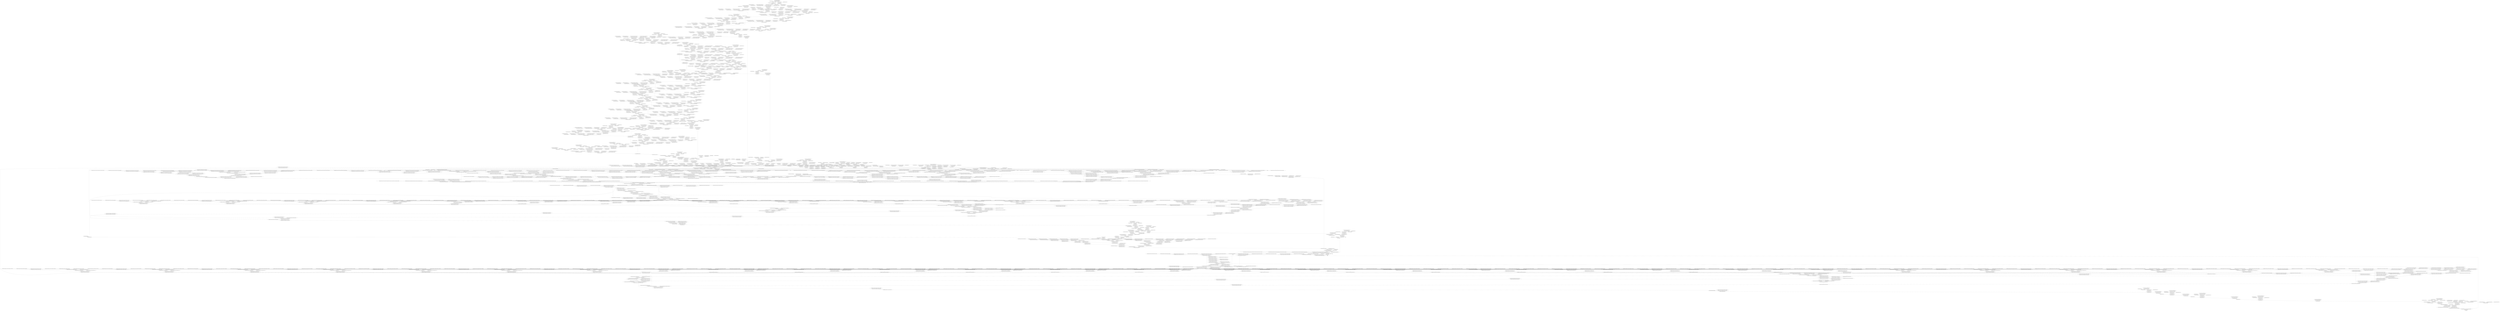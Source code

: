 strict digraph  {
self [op=Placeholder];
self_1 [op=Placeholder];
"maskrcnn/tf_op_layer_resnet50/Pad/resnet50/Pad/paddings" [op=Const];
"maskrcnn/tf_op_layer_resnet50/Pad/resnet50/Pad" [op=Pad];
"maskrcnn/nncf_wrapper_conv2d/Const" [op=Const];
"maskrcnn/nncf_wrapper_conv2d/Equal/ReadVariableOp/resource" [op=Placeholder];
"maskrcnn/nncf_wrapper_conv2d/Equal/ReadVariableOp" [op=ReadVariableOp];
"maskrcnn/nncf_wrapper_conv2d/Equal" [op=Equal];
"maskrcnn/nncf_wrapper_conv2d/cond/input_0" [op=Placeholder];
"maskrcnn/nncf_wrapper_conv2d/cond/input_1" [op=Placeholder];
"maskrcnn/nncf_wrapper_conv2d/cond" [op=If];
"maskrcnn/nncf_wrapper_conv2d/cond/Identity" [op=Identity];
"maskrcnn/nncf_wrapper_conv2d/Conv2D" [op=Conv2D];
"maskrcnn/tf_op_layer_resnet50/initial_conv/resnet50/initial_conv" [op=Identity];
"maskrcnn/batch_normalization/ReadVariableOp/resource" [op=Placeholder];
"maskrcnn/batch_normalization/ReadVariableOp" [op=ReadVariableOp];
"maskrcnn/batch_normalization/ReadVariableOp_1/resource" [op=Placeholder];
"maskrcnn/batch_normalization/ReadVariableOp_1" [op=ReadVariableOp];
"maskrcnn/batch_normalization/FusedBatchNormV3/ReadVariableOp/resource" [op=Placeholder];
"maskrcnn/batch_normalization/FusedBatchNormV3/ReadVariableOp" [op=ReadVariableOp];
"maskrcnn/batch_normalization/FusedBatchNormV3/ReadVariableOp_1/resource" [op=Placeholder];
"maskrcnn/batch_normalization/FusedBatchNormV3/ReadVariableOp_1" [op=ReadVariableOp];
"maskrcnn/batch_normalization/FusedBatchNormV3" [op=FusedBatchNormV3];
"maskrcnn/tf_op_layer_resnet50/Relu/resnet50/Relu" [op=Relu];
"maskrcnn/max_pooling2d/MaxPool" [op=MaxPool];
"maskrcnn/tf_op_layer_resnet50/initial_max_pool/resnet50/initial_max_pool" [op=Identity];
"maskrcnn/nncf_wrapper_conv2d_2/Const" [op=Const];
"maskrcnn/nncf_wrapper_conv2d_2/Equal/ReadVariableOp/resource" [op=Placeholder];
"maskrcnn/nncf_wrapper_conv2d_2/Equal/ReadVariableOp" [op=ReadVariableOp];
"maskrcnn/nncf_wrapper_conv2d_2/Equal" [op=Equal];
"maskrcnn/nncf_wrapper_conv2d_2/cond/input_0" [op=Placeholder];
"maskrcnn/nncf_wrapper_conv2d_2/cond/input_1" [op=Placeholder];
"maskrcnn/nncf_wrapper_conv2d_2/cond" [op=If];
"maskrcnn/nncf_wrapper_conv2d_2/cond/Identity" [op=Identity];
"maskrcnn/nncf_wrapper_conv2d_2/Conv2D" [op=Conv2D];
"maskrcnn/batch_normalization_2/ReadVariableOp/resource" [op=Placeholder];
"maskrcnn/batch_normalization_2/ReadVariableOp" [op=ReadVariableOp];
"maskrcnn/batch_normalization_2/ReadVariableOp_1/resource" [op=Placeholder];
"maskrcnn/batch_normalization_2/ReadVariableOp_1" [op=ReadVariableOp];
"maskrcnn/batch_normalization_2/FusedBatchNormV3/ReadVariableOp/resource" [op=Placeholder];
"maskrcnn/batch_normalization_2/FusedBatchNormV3/ReadVariableOp" [op=ReadVariableOp];
"maskrcnn/batch_normalization_2/FusedBatchNormV3/ReadVariableOp_1/resource" [op=Placeholder];
"maskrcnn/batch_normalization_2/FusedBatchNormV3/ReadVariableOp_1" [op=ReadVariableOp];
"maskrcnn/batch_normalization_2/FusedBatchNormV3" [op=FusedBatchNormV3];
"maskrcnn/tf_op_layer_resnet50/Relu_1/resnet50/Relu_1" [op=Relu];
"maskrcnn/nncf_wrapper_conv2d_3/Const" [op=Const];
"maskrcnn/nncf_wrapper_conv2d_3/Equal/ReadVariableOp/resource" [op=Placeholder];
"maskrcnn/nncf_wrapper_conv2d_3/Equal/ReadVariableOp" [op=ReadVariableOp];
"maskrcnn/nncf_wrapper_conv2d_3/Equal" [op=Equal];
"maskrcnn/nncf_wrapper_conv2d_3/cond/input_0" [op=Placeholder];
"maskrcnn/nncf_wrapper_conv2d_3/cond/input_1" [op=Placeholder];
"maskrcnn/nncf_wrapper_conv2d_3/cond" [op=If];
"maskrcnn/nncf_wrapper_conv2d_3/cond/Identity" [op=Identity];
"maskrcnn/nncf_wrapper_conv2d_3/Conv2D" [op=Conv2D];
"maskrcnn/batch_normalization_3/ReadVariableOp/resource" [op=Placeholder];
"maskrcnn/batch_normalization_3/ReadVariableOp" [op=ReadVariableOp];
"maskrcnn/batch_normalization_3/ReadVariableOp_1/resource" [op=Placeholder];
"maskrcnn/batch_normalization_3/ReadVariableOp_1" [op=ReadVariableOp];
"maskrcnn/batch_normalization_3/FusedBatchNormV3/ReadVariableOp/resource" [op=Placeholder];
"maskrcnn/batch_normalization_3/FusedBatchNormV3/ReadVariableOp" [op=ReadVariableOp];
"maskrcnn/batch_normalization_3/FusedBatchNormV3/ReadVariableOp_1/resource" [op=Placeholder];
"maskrcnn/batch_normalization_3/FusedBatchNormV3/ReadVariableOp_1" [op=ReadVariableOp];
"maskrcnn/batch_normalization_3/FusedBatchNormV3" [op=FusedBatchNormV3];
"maskrcnn/tf_op_layer_resnet50/Relu_2/resnet50/Relu_2" [op=Relu];
"maskrcnn/nncf_wrapper_conv2d_1/Const" [op=Const];
"maskrcnn/nncf_wrapper_conv2d_1/Equal/ReadVariableOp/resource" [op=Placeholder];
"maskrcnn/nncf_wrapper_conv2d_1/Equal/ReadVariableOp" [op=ReadVariableOp];
"maskrcnn/nncf_wrapper_conv2d_1/Equal" [op=Equal];
"maskrcnn/nncf_wrapper_conv2d_1/cond/input_0" [op=Placeholder];
"maskrcnn/nncf_wrapper_conv2d_1/cond/input_1" [op=Placeholder];
"maskrcnn/nncf_wrapper_conv2d_1/cond" [op=If];
"maskrcnn/nncf_wrapper_conv2d_1/cond/Identity" [op=Identity];
"maskrcnn/nncf_wrapper_conv2d_1/Conv2D" [op=Conv2D];
"maskrcnn/nncf_wrapper_conv2d_4/Const" [op=Const];
"maskrcnn/nncf_wrapper_conv2d_4/Equal/ReadVariableOp/resource" [op=Placeholder];
"maskrcnn/nncf_wrapper_conv2d_4/Equal/ReadVariableOp" [op=ReadVariableOp];
"maskrcnn/nncf_wrapper_conv2d_4/Equal" [op=Equal];
"maskrcnn/nncf_wrapper_conv2d_4/cond/input_0" [op=Placeholder];
"maskrcnn/nncf_wrapper_conv2d_4/cond/input_1" [op=Placeholder];
"maskrcnn/nncf_wrapper_conv2d_4/cond" [op=If];
"maskrcnn/nncf_wrapper_conv2d_4/cond/Identity" [op=Identity];
"maskrcnn/nncf_wrapper_conv2d_4/Conv2D" [op=Conv2D];
"maskrcnn/batch_normalization_4/ReadVariableOp/resource" [op=Placeholder];
"maskrcnn/batch_normalization_4/ReadVariableOp" [op=ReadVariableOp];
"maskrcnn/batch_normalization_4/ReadVariableOp_1/resource" [op=Placeholder];
"maskrcnn/batch_normalization_4/ReadVariableOp_1" [op=ReadVariableOp];
"maskrcnn/batch_normalization_4/FusedBatchNormV3/ReadVariableOp/resource" [op=Placeholder];
"maskrcnn/batch_normalization_4/FusedBatchNormV3/ReadVariableOp" [op=ReadVariableOp];
"maskrcnn/batch_normalization_4/FusedBatchNormV3/ReadVariableOp_1/resource" [op=Placeholder];
"maskrcnn/batch_normalization_4/FusedBatchNormV3/ReadVariableOp_1" [op=ReadVariableOp];
"maskrcnn/batch_normalization_4/FusedBatchNormV3" [op=FusedBatchNormV3];
"maskrcnn/batch_normalization_1/ReadVariableOp/resource" [op=Placeholder];
"maskrcnn/batch_normalization_1/ReadVariableOp" [op=ReadVariableOp];
"maskrcnn/batch_normalization_1/ReadVariableOp_1/resource" [op=Placeholder];
"maskrcnn/batch_normalization_1/ReadVariableOp_1" [op=ReadVariableOp];
"maskrcnn/batch_normalization_1/FusedBatchNormV3/ReadVariableOp/resource" [op=Placeholder];
"maskrcnn/batch_normalization_1/FusedBatchNormV3/ReadVariableOp" [op=ReadVariableOp];
"maskrcnn/batch_normalization_1/FusedBatchNormV3/ReadVariableOp_1/resource" [op=Placeholder];
"maskrcnn/batch_normalization_1/FusedBatchNormV3/ReadVariableOp_1" [op=ReadVariableOp];
"maskrcnn/batch_normalization_1/FusedBatchNormV3" [op=FusedBatchNormV3];
"maskrcnn/tf_op_layer_resnet50/add/resnet50/add" [op=AddV2];
"maskrcnn/tf_op_layer_resnet50/Relu_3/resnet50/Relu_3" [op=Relu];
"maskrcnn/nncf_wrapper_conv2d_5/Const" [op=Const];
"maskrcnn/nncf_wrapper_conv2d_5/Equal/ReadVariableOp/resource" [op=Placeholder];
"maskrcnn/nncf_wrapper_conv2d_5/Equal/ReadVariableOp" [op=ReadVariableOp];
"maskrcnn/nncf_wrapper_conv2d_5/Equal" [op=Equal];
"maskrcnn/nncf_wrapper_conv2d_5/cond/input_0" [op=Placeholder];
"maskrcnn/nncf_wrapper_conv2d_5/cond/input_1" [op=Placeholder];
"maskrcnn/nncf_wrapper_conv2d_5/cond" [op=If];
"maskrcnn/nncf_wrapper_conv2d_5/cond/Identity" [op=Identity];
"maskrcnn/nncf_wrapper_conv2d_5/Conv2D" [op=Conv2D];
"maskrcnn/batch_normalization_5/ReadVariableOp/resource" [op=Placeholder];
"maskrcnn/batch_normalization_5/ReadVariableOp" [op=ReadVariableOp];
"maskrcnn/batch_normalization_5/ReadVariableOp_1/resource" [op=Placeholder];
"maskrcnn/batch_normalization_5/ReadVariableOp_1" [op=ReadVariableOp];
"maskrcnn/batch_normalization_5/FusedBatchNormV3/ReadVariableOp/resource" [op=Placeholder];
"maskrcnn/batch_normalization_5/FusedBatchNormV3/ReadVariableOp" [op=ReadVariableOp];
"maskrcnn/batch_normalization_5/FusedBatchNormV3/ReadVariableOp_1/resource" [op=Placeholder];
"maskrcnn/batch_normalization_5/FusedBatchNormV3/ReadVariableOp_1" [op=ReadVariableOp];
"maskrcnn/batch_normalization_5/FusedBatchNormV3" [op=FusedBatchNormV3];
"maskrcnn/tf_op_layer_resnet50/Relu_4/resnet50/Relu_4" [op=Relu];
"maskrcnn/nncf_wrapper_conv2d_6/Const" [op=Const];
"maskrcnn/nncf_wrapper_conv2d_6/Equal/ReadVariableOp/resource" [op=Placeholder];
"maskrcnn/nncf_wrapper_conv2d_6/Equal/ReadVariableOp" [op=ReadVariableOp];
"maskrcnn/nncf_wrapper_conv2d_6/Equal" [op=Equal];
"maskrcnn/nncf_wrapper_conv2d_6/cond/input_0" [op=Placeholder];
"maskrcnn/nncf_wrapper_conv2d_6/cond/input_1" [op=Placeholder];
"maskrcnn/nncf_wrapper_conv2d_6/cond" [op=If];
"maskrcnn/nncf_wrapper_conv2d_6/cond/Identity" [op=Identity];
"maskrcnn/nncf_wrapper_conv2d_6/Conv2D" [op=Conv2D];
"maskrcnn/batch_normalization_6/ReadVariableOp/resource" [op=Placeholder];
"maskrcnn/batch_normalization_6/ReadVariableOp" [op=ReadVariableOp];
"maskrcnn/batch_normalization_6/ReadVariableOp_1/resource" [op=Placeholder];
"maskrcnn/batch_normalization_6/ReadVariableOp_1" [op=ReadVariableOp];
"maskrcnn/batch_normalization_6/FusedBatchNormV3/ReadVariableOp/resource" [op=Placeholder];
"maskrcnn/batch_normalization_6/FusedBatchNormV3/ReadVariableOp" [op=ReadVariableOp];
"maskrcnn/batch_normalization_6/FusedBatchNormV3/ReadVariableOp_1/resource" [op=Placeholder];
"maskrcnn/batch_normalization_6/FusedBatchNormV3/ReadVariableOp_1" [op=ReadVariableOp];
"maskrcnn/batch_normalization_6/FusedBatchNormV3" [op=FusedBatchNormV3];
"maskrcnn/tf_op_layer_resnet50/Relu_5/resnet50/Relu_5" [op=Relu];
"maskrcnn/nncf_wrapper_conv2d_7/Const" [op=Const];
"maskrcnn/nncf_wrapper_conv2d_7/Equal/ReadVariableOp/resource" [op=Placeholder];
"maskrcnn/nncf_wrapper_conv2d_7/Equal/ReadVariableOp" [op=ReadVariableOp];
"maskrcnn/nncf_wrapper_conv2d_7/Equal" [op=Equal];
"maskrcnn/nncf_wrapper_conv2d_7/cond/input_0" [op=Placeholder];
"maskrcnn/nncf_wrapper_conv2d_7/cond/input_1" [op=Placeholder];
"maskrcnn/nncf_wrapper_conv2d_7/cond" [op=If];
"maskrcnn/nncf_wrapper_conv2d_7/cond/Identity" [op=Identity];
"maskrcnn/nncf_wrapper_conv2d_7/Conv2D" [op=Conv2D];
"maskrcnn/batch_normalization_7/ReadVariableOp/resource" [op=Placeholder];
"maskrcnn/batch_normalization_7/ReadVariableOp" [op=ReadVariableOp];
"maskrcnn/batch_normalization_7/ReadVariableOp_1/resource" [op=Placeholder];
"maskrcnn/batch_normalization_7/ReadVariableOp_1" [op=ReadVariableOp];
"maskrcnn/batch_normalization_7/FusedBatchNormV3/ReadVariableOp/resource" [op=Placeholder];
"maskrcnn/batch_normalization_7/FusedBatchNormV3/ReadVariableOp" [op=ReadVariableOp];
"maskrcnn/batch_normalization_7/FusedBatchNormV3/ReadVariableOp_1/resource" [op=Placeholder];
"maskrcnn/batch_normalization_7/FusedBatchNormV3/ReadVariableOp_1" [op=ReadVariableOp];
"maskrcnn/batch_normalization_7/FusedBatchNormV3" [op=FusedBatchNormV3];
"maskrcnn/tf_op_layer_resnet50/add_1/resnet50/add_1" [op=AddV2];
"maskrcnn/tf_op_layer_resnet50/Relu_6/resnet50/Relu_6" [op=Relu];
"maskrcnn/nncf_wrapper_conv2d_8/Const" [op=Const];
"maskrcnn/nncf_wrapper_conv2d_8/Equal/ReadVariableOp/resource" [op=Placeholder];
"maskrcnn/nncf_wrapper_conv2d_8/Equal/ReadVariableOp" [op=ReadVariableOp];
"maskrcnn/nncf_wrapper_conv2d_8/Equal" [op=Equal];
"maskrcnn/nncf_wrapper_conv2d_8/cond/input_0" [op=Placeholder];
"maskrcnn/nncf_wrapper_conv2d_8/cond/input_1" [op=Placeholder];
"maskrcnn/nncf_wrapper_conv2d_8/cond" [op=If];
"maskrcnn/nncf_wrapper_conv2d_8/cond/Identity" [op=Identity];
"maskrcnn/nncf_wrapper_conv2d_8/Conv2D" [op=Conv2D];
"maskrcnn/batch_normalization_8/ReadVariableOp/resource" [op=Placeholder];
"maskrcnn/batch_normalization_8/ReadVariableOp" [op=ReadVariableOp];
"maskrcnn/batch_normalization_8/ReadVariableOp_1/resource" [op=Placeholder];
"maskrcnn/batch_normalization_8/ReadVariableOp_1" [op=ReadVariableOp];
"maskrcnn/batch_normalization_8/FusedBatchNormV3/ReadVariableOp/resource" [op=Placeholder];
"maskrcnn/batch_normalization_8/FusedBatchNormV3/ReadVariableOp" [op=ReadVariableOp];
"maskrcnn/batch_normalization_8/FusedBatchNormV3/ReadVariableOp_1/resource" [op=Placeholder];
"maskrcnn/batch_normalization_8/FusedBatchNormV3/ReadVariableOp_1" [op=ReadVariableOp];
"maskrcnn/batch_normalization_8/FusedBatchNormV3" [op=FusedBatchNormV3];
"maskrcnn/tf_op_layer_resnet50/Relu_7/resnet50/Relu_7" [op=Relu];
"maskrcnn/nncf_wrapper_conv2d_9/Const" [op=Const];
"maskrcnn/nncf_wrapper_conv2d_9/Equal/ReadVariableOp/resource" [op=Placeholder];
"maskrcnn/nncf_wrapper_conv2d_9/Equal/ReadVariableOp" [op=ReadVariableOp];
"maskrcnn/nncf_wrapper_conv2d_9/Equal" [op=Equal];
"maskrcnn/nncf_wrapper_conv2d_9/cond/input_0" [op=Placeholder];
"maskrcnn/nncf_wrapper_conv2d_9/cond/input_1" [op=Placeholder];
"maskrcnn/nncf_wrapper_conv2d_9/cond" [op=If];
"maskrcnn/nncf_wrapper_conv2d_9/cond/Identity" [op=Identity];
"maskrcnn/nncf_wrapper_conv2d_9/Conv2D" [op=Conv2D];
"maskrcnn/batch_normalization_9/ReadVariableOp/resource" [op=Placeholder];
"maskrcnn/batch_normalization_9/ReadVariableOp" [op=ReadVariableOp];
"maskrcnn/batch_normalization_9/ReadVariableOp_1/resource" [op=Placeholder];
"maskrcnn/batch_normalization_9/ReadVariableOp_1" [op=ReadVariableOp];
"maskrcnn/batch_normalization_9/FusedBatchNormV3/ReadVariableOp/resource" [op=Placeholder];
"maskrcnn/batch_normalization_9/FusedBatchNormV3/ReadVariableOp" [op=ReadVariableOp];
"maskrcnn/batch_normalization_9/FusedBatchNormV3/ReadVariableOp_1/resource" [op=Placeholder];
"maskrcnn/batch_normalization_9/FusedBatchNormV3/ReadVariableOp_1" [op=ReadVariableOp];
"maskrcnn/batch_normalization_9/FusedBatchNormV3" [op=FusedBatchNormV3];
"maskrcnn/tf_op_layer_resnet50/Relu_8/resnet50/Relu_8" [op=Relu];
"maskrcnn/nncf_wrapper_conv2d_10/Const" [op=Const];
"maskrcnn/nncf_wrapper_conv2d_10/Equal/ReadVariableOp/resource" [op=Placeholder];
"maskrcnn/nncf_wrapper_conv2d_10/Equal/ReadVariableOp" [op=ReadVariableOp];
"maskrcnn/nncf_wrapper_conv2d_10/Equal" [op=Equal];
"maskrcnn/nncf_wrapper_conv2d_10/cond/input_0" [op=Placeholder];
"maskrcnn/nncf_wrapper_conv2d_10/cond/input_1" [op=Placeholder];
"maskrcnn/nncf_wrapper_conv2d_10/cond" [op=If];
"maskrcnn/nncf_wrapper_conv2d_10/cond/Identity" [op=Identity];
"maskrcnn/nncf_wrapper_conv2d_10/Conv2D" [op=Conv2D];
"maskrcnn/batch_normalization_10/ReadVariableOp/resource" [op=Placeholder];
"maskrcnn/batch_normalization_10/ReadVariableOp" [op=ReadVariableOp];
"maskrcnn/batch_normalization_10/ReadVariableOp_1/resource" [op=Placeholder];
"maskrcnn/batch_normalization_10/ReadVariableOp_1" [op=ReadVariableOp];
"maskrcnn/batch_normalization_10/FusedBatchNormV3/ReadVariableOp/resource" [op=Placeholder];
"maskrcnn/batch_normalization_10/FusedBatchNormV3/ReadVariableOp" [op=ReadVariableOp];
"maskrcnn/batch_normalization_10/FusedBatchNormV3/ReadVariableOp_1/resource" [op=Placeholder];
"maskrcnn/batch_normalization_10/FusedBatchNormV3/ReadVariableOp_1" [op=ReadVariableOp];
"maskrcnn/batch_normalization_10/FusedBatchNormV3" [op=FusedBatchNormV3];
"maskrcnn/tf_op_layer_resnet50/add_2/resnet50/add_2" [op=AddV2];
"maskrcnn/tf_op_layer_resnet50/Relu_9/resnet50/Relu_9" [op=Relu];
"maskrcnn/tf_op_layer_resnet50/block_group1/resnet50/block_group1" [op=Identity];
"maskrcnn/nncf_wrapper_conv2d_12/Const" [op=Const];
"maskrcnn/nncf_wrapper_conv2d_12/Equal/ReadVariableOp/resource" [op=Placeholder];
"maskrcnn/nncf_wrapper_conv2d_12/Equal/ReadVariableOp" [op=ReadVariableOp];
"maskrcnn/nncf_wrapper_conv2d_12/Equal" [op=Equal];
"maskrcnn/nncf_wrapper_conv2d_12/cond/input_0" [op=Placeholder];
"maskrcnn/nncf_wrapper_conv2d_12/cond/input_1" [op=Placeholder];
"maskrcnn/nncf_wrapper_conv2d_12/cond" [op=If];
"maskrcnn/nncf_wrapper_conv2d_12/cond/Identity" [op=Identity];
"maskrcnn/nncf_wrapper_conv2d_12/Conv2D" [op=Conv2D];
"maskrcnn/batch_normalization_12/ReadVariableOp/resource" [op=Placeholder];
"maskrcnn/batch_normalization_12/ReadVariableOp" [op=ReadVariableOp];
"maskrcnn/batch_normalization_12/ReadVariableOp_1/resource" [op=Placeholder];
"maskrcnn/batch_normalization_12/ReadVariableOp_1" [op=ReadVariableOp];
"maskrcnn/batch_normalization_12/FusedBatchNormV3/ReadVariableOp/resource" [op=Placeholder];
"maskrcnn/batch_normalization_12/FusedBatchNormV3/ReadVariableOp" [op=ReadVariableOp];
"maskrcnn/batch_normalization_12/FusedBatchNormV3/ReadVariableOp_1/resource" [op=Placeholder];
"maskrcnn/batch_normalization_12/FusedBatchNormV3/ReadVariableOp_1" [op=ReadVariableOp];
"maskrcnn/batch_normalization_12/FusedBatchNormV3" [op=FusedBatchNormV3];
"maskrcnn/tf_op_layer_resnet50/Relu_10/resnet50/Relu_10" [op=Relu];
"maskrcnn/tf_op_layer_resnet50/Pad_2/resnet50/Pad_2/paddings" [op=Const];
"maskrcnn/tf_op_layer_resnet50/Pad_2/resnet50/Pad_2" [op=Pad];
"maskrcnn/nncf_wrapper_conv2d_13/Const" [op=Const];
"maskrcnn/nncf_wrapper_conv2d_13/Equal/ReadVariableOp/resource" [op=Placeholder];
"maskrcnn/nncf_wrapper_conv2d_13/Equal/ReadVariableOp" [op=ReadVariableOp];
"maskrcnn/nncf_wrapper_conv2d_13/Equal" [op=Equal];
"maskrcnn/nncf_wrapper_conv2d_13/cond/input_0" [op=Placeholder];
"maskrcnn/nncf_wrapper_conv2d_13/cond/input_1" [op=Placeholder];
"maskrcnn/nncf_wrapper_conv2d_13/cond" [op=If];
"maskrcnn/nncf_wrapper_conv2d_13/cond/Identity" [op=Identity];
"maskrcnn/nncf_wrapper_conv2d_13/Conv2D" [op=Conv2D];
"maskrcnn/batch_normalization_13/ReadVariableOp/resource" [op=Placeholder];
"maskrcnn/batch_normalization_13/ReadVariableOp" [op=ReadVariableOp];
"maskrcnn/batch_normalization_13/ReadVariableOp_1/resource" [op=Placeholder];
"maskrcnn/batch_normalization_13/ReadVariableOp_1" [op=ReadVariableOp];
"maskrcnn/batch_normalization_13/FusedBatchNormV3/ReadVariableOp/resource" [op=Placeholder];
"maskrcnn/batch_normalization_13/FusedBatchNormV3/ReadVariableOp" [op=ReadVariableOp];
"maskrcnn/batch_normalization_13/FusedBatchNormV3/ReadVariableOp_1/resource" [op=Placeholder];
"maskrcnn/batch_normalization_13/FusedBatchNormV3/ReadVariableOp_1" [op=ReadVariableOp];
"maskrcnn/batch_normalization_13/FusedBatchNormV3" [op=FusedBatchNormV3];
"maskrcnn/tf_op_layer_resnet50/Pad_1/resnet50/Pad_1/paddings" [op=Const];
"maskrcnn/tf_op_layer_resnet50/Pad_1/resnet50/Pad_1" [op=Pad];
"maskrcnn/tf_op_layer_resnet50/Relu_11/resnet50/Relu_11" [op=Relu];
"maskrcnn/nncf_wrapper_conv2d_11/Const" [op=Const];
"maskrcnn/nncf_wrapper_conv2d_11/Equal/ReadVariableOp/resource" [op=Placeholder];
"maskrcnn/nncf_wrapper_conv2d_11/Equal/ReadVariableOp" [op=ReadVariableOp];
"maskrcnn/nncf_wrapper_conv2d_11/Equal" [op=Equal];
"maskrcnn/nncf_wrapper_conv2d_11/cond/input_0" [op=Placeholder];
"maskrcnn/nncf_wrapper_conv2d_11/cond/input_1" [op=Placeholder];
"maskrcnn/nncf_wrapper_conv2d_11/cond" [op=If];
"maskrcnn/nncf_wrapper_conv2d_11/cond/Identity" [op=Identity];
"maskrcnn/nncf_wrapper_conv2d_11/Conv2D" [op=Conv2D];
"maskrcnn/nncf_wrapper_conv2d_14/Const" [op=Const];
"maskrcnn/nncf_wrapper_conv2d_14/Equal/ReadVariableOp/resource" [op=Placeholder];
"maskrcnn/nncf_wrapper_conv2d_14/Equal/ReadVariableOp" [op=ReadVariableOp];
"maskrcnn/nncf_wrapper_conv2d_14/Equal" [op=Equal];
"maskrcnn/nncf_wrapper_conv2d_14/cond/input_0" [op=Placeholder];
"maskrcnn/nncf_wrapper_conv2d_14/cond/input_1" [op=Placeholder];
"maskrcnn/nncf_wrapper_conv2d_14/cond" [op=If];
"maskrcnn/nncf_wrapper_conv2d_14/cond/Identity" [op=Identity];
"maskrcnn/nncf_wrapper_conv2d_14/Conv2D" [op=Conv2D];
"maskrcnn/batch_normalization_14/ReadVariableOp/resource" [op=Placeholder];
"maskrcnn/batch_normalization_14/ReadVariableOp" [op=ReadVariableOp];
"maskrcnn/batch_normalization_14/ReadVariableOp_1/resource" [op=Placeholder];
"maskrcnn/batch_normalization_14/ReadVariableOp_1" [op=ReadVariableOp];
"maskrcnn/batch_normalization_14/FusedBatchNormV3/ReadVariableOp/resource" [op=Placeholder];
"maskrcnn/batch_normalization_14/FusedBatchNormV3/ReadVariableOp" [op=ReadVariableOp];
"maskrcnn/batch_normalization_14/FusedBatchNormV3/ReadVariableOp_1/resource" [op=Placeholder];
"maskrcnn/batch_normalization_14/FusedBatchNormV3/ReadVariableOp_1" [op=ReadVariableOp];
"maskrcnn/batch_normalization_14/FusedBatchNormV3" [op=FusedBatchNormV3];
"maskrcnn/batch_normalization_11/ReadVariableOp/resource" [op=Placeholder];
"maskrcnn/batch_normalization_11/ReadVariableOp" [op=ReadVariableOp];
"maskrcnn/batch_normalization_11/ReadVariableOp_1/resource" [op=Placeholder];
"maskrcnn/batch_normalization_11/ReadVariableOp_1" [op=ReadVariableOp];
"maskrcnn/batch_normalization_11/FusedBatchNormV3/ReadVariableOp/resource" [op=Placeholder];
"maskrcnn/batch_normalization_11/FusedBatchNormV3/ReadVariableOp" [op=ReadVariableOp];
"maskrcnn/batch_normalization_11/FusedBatchNormV3/ReadVariableOp_1/resource" [op=Placeholder];
"maskrcnn/batch_normalization_11/FusedBatchNormV3/ReadVariableOp_1" [op=ReadVariableOp];
"maskrcnn/batch_normalization_11/FusedBatchNormV3" [op=FusedBatchNormV3];
"maskrcnn/tf_op_layer_resnet50/add_3/resnet50/add_3" [op=AddV2];
"maskrcnn/tf_op_layer_resnet50/Relu_12/resnet50/Relu_12" [op=Relu];
"maskrcnn/nncf_wrapper_conv2d_15/Const" [op=Const];
"maskrcnn/nncf_wrapper_conv2d_15/Equal/ReadVariableOp/resource" [op=Placeholder];
"maskrcnn/nncf_wrapper_conv2d_15/Equal/ReadVariableOp" [op=ReadVariableOp];
"maskrcnn/nncf_wrapper_conv2d_15/Equal" [op=Equal];
"maskrcnn/nncf_wrapper_conv2d_15/cond/input_0" [op=Placeholder];
"maskrcnn/nncf_wrapper_conv2d_15/cond/input_1" [op=Placeholder];
"maskrcnn/nncf_wrapper_conv2d_15/cond" [op=If];
"maskrcnn/nncf_wrapper_conv2d_15/cond/Identity" [op=Identity];
"maskrcnn/nncf_wrapper_conv2d_15/Conv2D" [op=Conv2D];
"maskrcnn/batch_normalization_15/ReadVariableOp/resource" [op=Placeholder];
"maskrcnn/batch_normalization_15/ReadVariableOp" [op=ReadVariableOp];
"maskrcnn/batch_normalization_15/ReadVariableOp_1/resource" [op=Placeholder];
"maskrcnn/batch_normalization_15/ReadVariableOp_1" [op=ReadVariableOp];
"maskrcnn/batch_normalization_15/FusedBatchNormV3/ReadVariableOp/resource" [op=Placeholder];
"maskrcnn/batch_normalization_15/FusedBatchNormV3/ReadVariableOp" [op=ReadVariableOp];
"maskrcnn/batch_normalization_15/FusedBatchNormV3/ReadVariableOp_1/resource" [op=Placeholder];
"maskrcnn/batch_normalization_15/FusedBatchNormV3/ReadVariableOp_1" [op=ReadVariableOp];
"maskrcnn/batch_normalization_15/FusedBatchNormV3" [op=FusedBatchNormV3];
"maskrcnn/tf_op_layer_resnet50/Relu_13/resnet50/Relu_13" [op=Relu];
"maskrcnn/nncf_wrapper_conv2d_16/Const" [op=Const];
"maskrcnn/nncf_wrapper_conv2d_16/Equal/ReadVariableOp/resource" [op=Placeholder];
"maskrcnn/nncf_wrapper_conv2d_16/Equal/ReadVariableOp" [op=ReadVariableOp];
"maskrcnn/nncf_wrapper_conv2d_16/Equal" [op=Equal];
"maskrcnn/nncf_wrapper_conv2d_16/cond/input_0" [op=Placeholder];
"maskrcnn/nncf_wrapper_conv2d_16/cond/input_1" [op=Placeholder];
"maskrcnn/nncf_wrapper_conv2d_16/cond" [op=If];
"maskrcnn/nncf_wrapper_conv2d_16/cond/Identity" [op=Identity];
"maskrcnn/nncf_wrapper_conv2d_16/Conv2D" [op=Conv2D];
"maskrcnn/batch_normalization_16/ReadVariableOp/resource" [op=Placeholder];
"maskrcnn/batch_normalization_16/ReadVariableOp" [op=ReadVariableOp];
"maskrcnn/batch_normalization_16/ReadVariableOp_1/resource" [op=Placeholder];
"maskrcnn/batch_normalization_16/ReadVariableOp_1" [op=ReadVariableOp];
"maskrcnn/batch_normalization_16/FusedBatchNormV3/ReadVariableOp/resource" [op=Placeholder];
"maskrcnn/batch_normalization_16/FusedBatchNormV3/ReadVariableOp" [op=ReadVariableOp];
"maskrcnn/batch_normalization_16/FusedBatchNormV3/ReadVariableOp_1/resource" [op=Placeholder];
"maskrcnn/batch_normalization_16/FusedBatchNormV3/ReadVariableOp_1" [op=ReadVariableOp];
"maskrcnn/batch_normalization_16/FusedBatchNormV3" [op=FusedBatchNormV3];
"maskrcnn/tf_op_layer_resnet50/Relu_14/resnet50/Relu_14" [op=Relu];
"maskrcnn/nncf_wrapper_conv2d_17/Const" [op=Const];
"maskrcnn/nncf_wrapper_conv2d_17/Equal/ReadVariableOp/resource" [op=Placeholder];
"maskrcnn/nncf_wrapper_conv2d_17/Equal/ReadVariableOp" [op=ReadVariableOp];
"maskrcnn/nncf_wrapper_conv2d_17/Equal" [op=Equal];
"maskrcnn/nncf_wrapper_conv2d_17/cond/input_0" [op=Placeholder];
"maskrcnn/nncf_wrapper_conv2d_17/cond/input_1" [op=Placeholder];
"maskrcnn/nncf_wrapper_conv2d_17/cond" [op=If];
"maskrcnn/nncf_wrapper_conv2d_17/cond/Identity" [op=Identity];
"maskrcnn/nncf_wrapper_conv2d_17/Conv2D" [op=Conv2D];
"maskrcnn/batch_normalization_17/ReadVariableOp/resource" [op=Placeholder];
"maskrcnn/batch_normalization_17/ReadVariableOp" [op=ReadVariableOp];
"maskrcnn/batch_normalization_17/ReadVariableOp_1/resource" [op=Placeholder];
"maskrcnn/batch_normalization_17/ReadVariableOp_1" [op=ReadVariableOp];
"maskrcnn/batch_normalization_17/FusedBatchNormV3/ReadVariableOp/resource" [op=Placeholder];
"maskrcnn/batch_normalization_17/FusedBatchNormV3/ReadVariableOp" [op=ReadVariableOp];
"maskrcnn/batch_normalization_17/FusedBatchNormV3/ReadVariableOp_1/resource" [op=Placeholder];
"maskrcnn/batch_normalization_17/FusedBatchNormV3/ReadVariableOp_1" [op=ReadVariableOp];
"maskrcnn/batch_normalization_17/FusedBatchNormV3" [op=FusedBatchNormV3];
"maskrcnn/tf_op_layer_resnet50/add_4/resnet50/add_4" [op=AddV2];
"maskrcnn/tf_op_layer_resnet50/Relu_15/resnet50/Relu_15" [op=Relu];
"maskrcnn/nncf_wrapper_conv2d_18/Const" [op=Const];
"maskrcnn/nncf_wrapper_conv2d_18/Equal/ReadVariableOp/resource" [op=Placeholder];
"maskrcnn/nncf_wrapper_conv2d_18/Equal/ReadVariableOp" [op=ReadVariableOp];
"maskrcnn/nncf_wrapper_conv2d_18/Equal" [op=Equal];
"maskrcnn/nncf_wrapper_conv2d_18/cond/input_0" [op=Placeholder];
"maskrcnn/nncf_wrapper_conv2d_18/cond/input_1" [op=Placeholder];
"maskrcnn/nncf_wrapper_conv2d_18/cond" [op=If];
"maskrcnn/nncf_wrapper_conv2d_18/cond/Identity" [op=Identity];
"maskrcnn/nncf_wrapper_conv2d_18/Conv2D" [op=Conv2D];
"maskrcnn/batch_normalization_18/ReadVariableOp/resource" [op=Placeholder];
"maskrcnn/batch_normalization_18/ReadVariableOp" [op=ReadVariableOp];
"maskrcnn/batch_normalization_18/ReadVariableOp_1/resource" [op=Placeholder];
"maskrcnn/batch_normalization_18/ReadVariableOp_1" [op=ReadVariableOp];
"maskrcnn/batch_normalization_18/FusedBatchNormV3/ReadVariableOp/resource" [op=Placeholder];
"maskrcnn/batch_normalization_18/FusedBatchNormV3/ReadVariableOp" [op=ReadVariableOp];
"maskrcnn/batch_normalization_18/FusedBatchNormV3/ReadVariableOp_1/resource" [op=Placeholder];
"maskrcnn/batch_normalization_18/FusedBatchNormV3/ReadVariableOp_1" [op=ReadVariableOp];
"maskrcnn/batch_normalization_18/FusedBatchNormV3" [op=FusedBatchNormV3];
"maskrcnn/tf_op_layer_resnet50/Relu_16/resnet50/Relu_16" [op=Relu];
"maskrcnn/nncf_wrapper_conv2d_19/Const" [op=Const];
"maskrcnn/nncf_wrapper_conv2d_19/Equal/ReadVariableOp/resource" [op=Placeholder];
"maskrcnn/nncf_wrapper_conv2d_19/Equal/ReadVariableOp" [op=ReadVariableOp];
"maskrcnn/nncf_wrapper_conv2d_19/Equal" [op=Equal];
"maskrcnn/nncf_wrapper_conv2d_19/cond/input_0" [op=Placeholder];
"maskrcnn/nncf_wrapper_conv2d_19/cond/input_1" [op=Placeholder];
"maskrcnn/nncf_wrapper_conv2d_19/cond" [op=If];
"maskrcnn/nncf_wrapper_conv2d_19/cond/Identity" [op=Identity];
"maskrcnn/nncf_wrapper_conv2d_19/Conv2D" [op=Conv2D];
"maskrcnn/batch_normalization_19/ReadVariableOp/resource" [op=Placeholder];
"maskrcnn/batch_normalization_19/ReadVariableOp" [op=ReadVariableOp];
"maskrcnn/batch_normalization_19/ReadVariableOp_1/resource" [op=Placeholder];
"maskrcnn/batch_normalization_19/ReadVariableOp_1" [op=ReadVariableOp];
"maskrcnn/batch_normalization_19/FusedBatchNormV3/ReadVariableOp/resource" [op=Placeholder];
"maskrcnn/batch_normalization_19/FusedBatchNormV3/ReadVariableOp" [op=ReadVariableOp];
"maskrcnn/batch_normalization_19/FusedBatchNormV3/ReadVariableOp_1/resource" [op=Placeholder];
"maskrcnn/batch_normalization_19/FusedBatchNormV3/ReadVariableOp_1" [op=ReadVariableOp];
"maskrcnn/batch_normalization_19/FusedBatchNormV3" [op=FusedBatchNormV3];
"maskrcnn/tf_op_layer_resnet50/Relu_17/resnet50/Relu_17" [op=Relu];
"maskrcnn/nncf_wrapper_conv2d_20/Const" [op=Const];
"maskrcnn/nncf_wrapper_conv2d_20/Equal/ReadVariableOp/resource" [op=Placeholder];
"maskrcnn/nncf_wrapper_conv2d_20/Equal/ReadVariableOp" [op=ReadVariableOp];
"maskrcnn/nncf_wrapper_conv2d_20/Equal" [op=Equal];
"maskrcnn/nncf_wrapper_conv2d_20/cond/input_0" [op=Placeholder];
"maskrcnn/nncf_wrapper_conv2d_20/cond/input_1" [op=Placeholder];
"maskrcnn/nncf_wrapper_conv2d_20/cond" [op=If];
"maskrcnn/nncf_wrapper_conv2d_20/cond/Identity" [op=Identity];
"maskrcnn/nncf_wrapper_conv2d_20/Conv2D" [op=Conv2D];
"maskrcnn/batch_normalization_20/ReadVariableOp/resource" [op=Placeholder];
"maskrcnn/batch_normalization_20/ReadVariableOp" [op=ReadVariableOp];
"maskrcnn/batch_normalization_20/ReadVariableOp_1/resource" [op=Placeholder];
"maskrcnn/batch_normalization_20/ReadVariableOp_1" [op=ReadVariableOp];
"maskrcnn/batch_normalization_20/FusedBatchNormV3/ReadVariableOp/resource" [op=Placeholder];
"maskrcnn/batch_normalization_20/FusedBatchNormV3/ReadVariableOp" [op=ReadVariableOp];
"maskrcnn/batch_normalization_20/FusedBatchNormV3/ReadVariableOp_1/resource" [op=Placeholder];
"maskrcnn/batch_normalization_20/FusedBatchNormV3/ReadVariableOp_1" [op=ReadVariableOp];
"maskrcnn/batch_normalization_20/FusedBatchNormV3" [op=FusedBatchNormV3];
"maskrcnn/tf_op_layer_resnet50/add_5/resnet50/add_5" [op=AddV2];
"maskrcnn/tf_op_layer_resnet50/Relu_18/resnet50/Relu_18" [op=Relu];
"maskrcnn/nncf_wrapper_conv2d_21/Const" [op=Const];
"maskrcnn/nncf_wrapper_conv2d_21/Equal/ReadVariableOp/resource" [op=Placeholder];
"maskrcnn/nncf_wrapper_conv2d_21/Equal/ReadVariableOp" [op=ReadVariableOp];
"maskrcnn/nncf_wrapper_conv2d_21/Equal" [op=Equal];
"maskrcnn/nncf_wrapper_conv2d_21/cond/input_0" [op=Placeholder];
"maskrcnn/nncf_wrapper_conv2d_21/cond/input_1" [op=Placeholder];
"maskrcnn/nncf_wrapper_conv2d_21/cond" [op=If];
"maskrcnn/nncf_wrapper_conv2d_21/cond/Identity" [op=Identity];
"maskrcnn/nncf_wrapper_conv2d_21/Conv2D" [op=Conv2D];
"maskrcnn/batch_normalization_21/ReadVariableOp/resource" [op=Placeholder];
"maskrcnn/batch_normalization_21/ReadVariableOp" [op=ReadVariableOp];
"maskrcnn/batch_normalization_21/ReadVariableOp_1/resource" [op=Placeholder];
"maskrcnn/batch_normalization_21/ReadVariableOp_1" [op=ReadVariableOp];
"maskrcnn/batch_normalization_21/FusedBatchNormV3/ReadVariableOp/resource" [op=Placeholder];
"maskrcnn/batch_normalization_21/FusedBatchNormV3/ReadVariableOp" [op=ReadVariableOp];
"maskrcnn/batch_normalization_21/FusedBatchNormV3/ReadVariableOp_1/resource" [op=Placeholder];
"maskrcnn/batch_normalization_21/FusedBatchNormV3/ReadVariableOp_1" [op=ReadVariableOp];
"maskrcnn/batch_normalization_21/FusedBatchNormV3" [op=FusedBatchNormV3];
"maskrcnn/tf_op_layer_resnet50/Relu_19/resnet50/Relu_19" [op=Relu];
"maskrcnn/nncf_wrapper_conv2d_22/Const" [op=Const];
"maskrcnn/nncf_wrapper_conv2d_22/Equal/ReadVariableOp/resource" [op=Placeholder];
"maskrcnn/nncf_wrapper_conv2d_22/Equal/ReadVariableOp" [op=ReadVariableOp];
"maskrcnn/nncf_wrapper_conv2d_22/Equal" [op=Equal];
"maskrcnn/nncf_wrapper_conv2d_22/cond/input_0" [op=Placeholder];
"maskrcnn/nncf_wrapper_conv2d_22/cond/input_1" [op=Placeholder];
"maskrcnn/nncf_wrapper_conv2d_22/cond" [op=If];
"maskrcnn/nncf_wrapper_conv2d_22/cond/Identity" [op=Identity];
"maskrcnn/nncf_wrapper_conv2d_22/Conv2D" [op=Conv2D];
"maskrcnn/batch_normalization_22/ReadVariableOp/resource" [op=Placeholder];
"maskrcnn/batch_normalization_22/ReadVariableOp" [op=ReadVariableOp];
"maskrcnn/batch_normalization_22/ReadVariableOp_1/resource" [op=Placeholder];
"maskrcnn/batch_normalization_22/ReadVariableOp_1" [op=ReadVariableOp];
"maskrcnn/batch_normalization_22/FusedBatchNormV3/ReadVariableOp/resource" [op=Placeholder];
"maskrcnn/batch_normalization_22/FusedBatchNormV3/ReadVariableOp" [op=ReadVariableOp];
"maskrcnn/batch_normalization_22/FusedBatchNormV3/ReadVariableOp_1/resource" [op=Placeholder];
"maskrcnn/batch_normalization_22/FusedBatchNormV3/ReadVariableOp_1" [op=ReadVariableOp];
"maskrcnn/batch_normalization_22/FusedBatchNormV3" [op=FusedBatchNormV3];
"maskrcnn/tf_op_layer_resnet50/Relu_20/resnet50/Relu_20" [op=Relu];
"maskrcnn/nncf_wrapper_conv2d_23/Const" [op=Const];
"maskrcnn/nncf_wrapper_conv2d_23/Equal/ReadVariableOp/resource" [op=Placeholder];
"maskrcnn/nncf_wrapper_conv2d_23/Equal/ReadVariableOp" [op=ReadVariableOp];
"maskrcnn/nncf_wrapper_conv2d_23/Equal" [op=Equal];
"maskrcnn/nncf_wrapper_conv2d_23/cond/input_0" [op=Placeholder];
"maskrcnn/nncf_wrapper_conv2d_23/cond/input_1" [op=Placeholder];
"maskrcnn/nncf_wrapper_conv2d_23/cond" [op=If];
"maskrcnn/nncf_wrapper_conv2d_23/cond/Identity" [op=Identity];
"maskrcnn/nncf_wrapper_conv2d_23/Conv2D" [op=Conv2D];
"maskrcnn/batch_normalization_23/ReadVariableOp/resource" [op=Placeholder];
"maskrcnn/batch_normalization_23/ReadVariableOp" [op=ReadVariableOp];
"maskrcnn/batch_normalization_23/ReadVariableOp_1/resource" [op=Placeholder];
"maskrcnn/batch_normalization_23/ReadVariableOp_1" [op=ReadVariableOp];
"maskrcnn/batch_normalization_23/FusedBatchNormV3/ReadVariableOp/resource" [op=Placeholder];
"maskrcnn/batch_normalization_23/FusedBatchNormV3/ReadVariableOp" [op=ReadVariableOp];
"maskrcnn/batch_normalization_23/FusedBatchNormV3/ReadVariableOp_1/resource" [op=Placeholder];
"maskrcnn/batch_normalization_23/FusedBatchNormV3/ReadVariableOp_1" [op=ReadVariableOp];
"maskrcnn/batch_normalization_23/FusedBatchNormV3" [op=FusedBatchNormV3];
"maskrcnn/tf_op_layer_resnet50/add_6/resnet50/add_6" [op=AddV2];
"maskrcnn/tf_op_layer_resnet50/Relu_21/resnet50/Relu_21" [op=Relu];
"maskrcnn/tf_op_layer_resnet50/block_group2/resnet50/block_group2" [op=Identity];
"maskrcnn/nncf_wrapper_conv2d_25/Const" [op=Const];
"maskrcnn/nncf_wrapper_conv2d_25/Equal/ReadVariableOp/resource" [op=Placeholder];
"maskrcnn/nncf_wrapper_conv2d_25/Equal/ReadVariableOp" [op=ReadVariableOp];
"maskrcnn/nncf_wrapper_conv2d_25/Equal" [op=Equal];
"maskrcnn/nncf_wrapper_conv2d_25/cond/input_0" [op=Placeholder];
"maskrcnn/nncf_wrapper_conv2d_25/cond/input_1" [op=Placeholder];
"maskrcnn/nncf_wrapper_conv2d_25/cond" [op=If];
"maskrcnn/nncf_wrapper_conv2d_25/cond/Identity" [op=Identity];
"maskrcnn/nncf_wrapper_conv2d_25/Conv2D" [op=Conv2D];
"maskrcnn/batch_normalization_25/ReadVariableOp/resource" [op=Placeholder];
"maskrcnn/batch_normalization_25/ReadVariableOp" [op=ReadVariableOp];
"maskrcnn/batch_normalization_25/ReadVariableOp_1/resource" [op=Placeholder];
"maskrcnn/batch_normalization_25/ReadVariableOp_1" [op=ReadVariableOp];
"maskrcnn/batch_normalization_25/FusedBatchNormV3/ReadVariableOp/resource" [op=Placeholder];
"maskrcnn/batch_normalization_25/FusedBatchNormV3/ReadVariableOp" [op=ReadVariableOp];
"maskrcnn/batch_normalization_25/FusedBatchNormV3/ReadVariableOp_1/resource" [op=Placeholder];
"maskrcnn/batch_normalization_25/FusedBatchNormV3/ReadVariableOp_1" [op=ReadVariableOp];
"maskrcnn/batch_normalization_25/FusedBatchNormV3" [op=FusedBatchNormV3];
"maskrcnn/tf_op_layer_resnet50/Relu_22/resnet50/Relu_22" [op=Relu];
"maskrcnn/tf_op_layer_resnet50/Pad_4/resnet50/Pad_4/paddings" [op=Const];
"maskrcnn/tf_op_layer_resnet50/Pad_4/resnet50/Pad_4" [op=Pad];
"maskrcnn/nncf_wrapper_conv2d_26/Const" [op=Const];
"maskrcnn/nncf_wrapper_conv2d_26/Equal/ReadVariableOp/resource" [op=Placeholder];
"maskrcnn/nncf_wrapper_conv2d_26/Equal/ReadVariableOp" [op=ReadVariableOp];
"maskrcnn/nncf_wrapper_conv2d_26/Equal" [op=Equal];
"maskrcnn/nncf_wrapper_conv2d_26/cond/input_0" [op=Placeholder];
"maskrcnn/nncf_wrapper_conv2d_26/cond/input_1" [op=Placeholder];
"maskrcnn/nncf_wrapper_conv2d_26/cond" [op=If];
"maskrcnn/nncf_wrapper_conv2d_26/cond/Identity" [op=Identity];
"maskrcnn/nncf_wrapper_conv2d_26/Conv2D" [op=Conv2D];
"maskrcnn/batch_normalization_26/ReadVariableOp/resource" [op=Placeholder];
"maskrcnn/batch_normalization_26/ReadVariableOp" [op=ReadVariableOp];
"maskrcnn/batch_normalization_26/ReadVariableOp_1/resource" [op=Placeholder];
"maskrcnn/batch_normalization_26/ReadVariableOp_1" [op=ReadVariableOp];
"maskrcnn/batch_normalization_26/FusedBatchNormV3/ReadVariableOp/resource" [op=Placeholder];
"maskrcnn/batch_normalization_26/FusedBatchNormV3/ReadVariableOp" [op=ReadVariableOp];
"maskrcnn/batch_normalization_26/FusedBatchNormV3/ReadVariableOp_1/resource" [op=Placeholder];
"maskrcnn/batch_normalization_26/FusedBatchNormV3/ReadVariableOp_1" [op=ReadVariableOp];
"maskrcnn/batch_normalization_26/FusedBatchNormV3" [op=FusedBatchNormV3];
"maskrcnn/tf_op_layer_resnet50/Pad_3/resnet50/Pad_3/paddings" [op=Const];
"maskrcnn/tf_op_layer_resnet50/Pad_3/resnet50/Pad_3" [op=Pad];
"maskrcnn/tf_op_layer_resnet50/Relu_23/resnet50/Relu_23" [op=Relu];
"maskrcnn/nncf_wrapper_conv2d_24/Const" [op=Const];
"maskrcnn/nncf_wrapper_conv2d_24/Equal/ReadVariableOp/resource" [op=Placeholder];
"maskrcnn/nncf_wrapper_conv2d_24/Equal/ReadVariableOp" [op=ReadVariableOp];
"maskrcnn/nncf_wrapper_conv2d_24/Equal" [op=Equal];
"maskrcnn/nncf_wrapper_conv2d_24/cond/input_0" [op=Placeholder];
"maskrcnn/nncf_wrapper_conv2d_24/cond/input_1" [op=Placeholder];
"maskrcnn/nncf_wrapper_conv2d_24/cond" [op=If];
"maskrcnn/nncf_wrapper_conv2d_24/cond/Identity" [op=Identity];
"maskrcnn/nncf_wrapper_conv2d_24/Conv2D" [op=Conv2D];
"maskrcnn/nncf_wrapper_conv2d_27/Const" [op=Const];
"maskrcnn/nncf_wrapper_conv2d_27/Equal/ReadVariableOp/resource" [op=Placeholder];
"maskrcnn/nncf_wrapper_conv2d_27/Equal/ReadVariableOp" [op=ReadVariableOp];
"maskrcnn/nncf_wrapper_conv2d_27/Equal" [op=Equal];
"maskrcnn/nncf_wrapper_conv2d_27/cond/input_0" [op=Placeholder];
"maskrcnn/nncf_wrapper_conv2d_27/cond/input_1" [op=Placeholder];
"maskrcnn/nncf_wrapper_conv2d_27/cond" [op=If];
"maskrcnn/nncf_wrapper_conv2d_27/cond/Identity" [op=Identity];
"maskrcnn/nncf_wrapper_conv2d_27/Conv2D" [op=Conv2D];
"maskrcnn/batch_normalization_27/ReadVariableOp/resource" [op=Placeholder];
"maskrcnn/batch_normalization_27/ReadVariableOp" [op=ReadVariableOp];
"maskrcnn/batch_normalization_27/ReadVariableOp_1/resource" [op=Placeholder];
"maskrcnn/batch_normalization_27/ReadVariableOp_1" [op=ReadVariableOp];
"maskrcnn/batch_normalization_27/FusedBatchNormV3/ReadVariableOp/resource" [op=Placeholder];
"maskrcnn/batch_normalization_27/FusedBatchNormV3/ReadVariableOp" [op=ReadVariableOp];
"maskrcnn/batch_normalization_27/FusedBatchNormV3/ReadVariableOp_1/resource" [op=Placeholder];
"maskrcnn/batch_normalization_27/FusedBatchNormV3/ReadVariableOp_1" [op=ReadVariableOp];
"maskrcnn/batch_normalization_27/FusedBatchNormV3" [op=FusedBatchNormV3];
"maskrcnn/batch_normalization_24/ReadVariableOp/resource" [op=Placeholder];
"maskrcnn/batch_normalization_24/ReadVariableOp" [op=ReadVariableOp];
"maskrcnn/batch_normalization_24/ReadVariableOp_1/resource" [op=Placeholder];
"maskrcnn/batch_normalization_24/ReadVariableOp_1" [op=ReadVariableOp];
"maskrcnn/batch_normalization_24/FusedBatchNormV3/ReadVariableOp/resource" [op=Placeholder];
"maskrcnn/batch_normalization_24/FusedBatchNormV3/ReadVariableOp" [op=ReadVariableOp];
"maskrcnn/batch_normalization_24/FusedBatchNormV3/ReadVariableOp_1/resource" [op=Placeholder];
"maskrcnn/batch_normalization_24/FusedBatchNormV3/ReadVariableOp_1" [op=ReadVariableOp];
"maskrcnn/batch_normalization_24/FusedBatchNormV3" [op=FusedBatchNormV3];
"maskrcnn/tf_op_layer_resnet50/add_7/resnet50/add_7" [op=AddV2];
"maskrcnn/tf_op_layer_resnet50/Relu_24/resnet50/Relu_24" [op=Relu];
"maskrcnn/nncf_wrapper_conv2d_28/Const" [op=Const];
"maskrcnn/nncf_wrapper_conv2d_28/Equal/ReadVariableOp/resource" [op=Placeholder];
"maskrcnn/nncf_wrapper_conv2d_28/Equal/ReadVariableOp" [op=ReadVariableOp];
"maskrcnn/nncf_wrapper_conv2d_28/Equal" [op=Equal];
"maskrcnn/nncf_wrapper_conv2d_28/cond/input_0" [op=Placeholder];
"maskrcnn/nncf_wrapper_conv2d_28/cond/input_1" [op=Placeholder];
"maskrcnn/nncf_wrapper_conv2d_28/cond" [op=If];
"maskrcnn/nncf_wrapper_conv2d_28/cond/Identity" [op=Identity];
"maskrcnn/nncf_wrapper_conv2d_28/Conv2D" [op=Conv2D];
"maskrcnn/batch_normalization_28/ReadVariableOp/resource" [op=Placeholder];
"maskrcnn/batch_normalization_28/ReadVariableOp" [op=ReadVariableOp];
"maskrcnn/batch_normalization_28/ReadVariableOp_1/resource" [op=Placeholder];
"maskrcnn/batch_normalization_28/ReadVariableOp_1" [op=ReadVariableOp];
"maskrcnn/batch_normalization_28/FusedBatchNormV3/ReadVariableOp/resource" [op=Placeholder];
"maskrcnn/batch_normalization_28/FusedBatchNormV3/ReadVariableOp" [op=ReadVariableOp];
"maskrcnn/batch_normalization_28/FusedBatchNormV3/ReadVariableOp_1/resource" [op=Placeholder];
"maskrcnn/batch_normalization_28/FusedBatchNormV3/ReadVariableOp_1" [op=ReadVariableOp];
"maskrcnn/batch_normalization_28/FusedBatchNormV3" [op=FusedBatchNormV3];
"maskrcnn/tf_op_layer_resnet50/Relu_25/resnet50/Relu_25" [op=Relu];
"maskrcnn/nncf_wrapper_conv2d_29/Const" [op=Const];
"maskrcnn/nncf_wrapper_conv2d_29/Equal/ReadVariableOp/resource" [op=Placeholder];
"maskrcnn/nncf_wrapper_conv2d_29/Equal/ReadVariableOp" [op=ReadVariableOp];
"maskrcnn/nncf_wrapper_conv2d_29/Equal" [op=Equal];
"maskrcnn/nncf_wrapper_conv2d_29/cond/input_0" [op=Placeholder];
"maskrcnn/nncf_wrapper_conv2d_29/cond/input_1" [op=Placeholder];
"maskrcnn/nncf_wrapper_conv2d_29/cond" [op=If];
"maskrcnn/nncf_wrapper_conv2d_29/cond/Identity" [op=Identity];
"maskrcnn/nncf_wrapper_conv2d_29/Conv2D" [op=Conv2D];
"maskrcnn/batch_normalization_29/ReadVariableOp/resource" [op=Placeholder];
"maskrcnn/batch_normalization_29/ReadVariableOp" [op=ReadVariableOp];
"maskrcnn/batch_normalization_29/ReadVariableOp_1/resource" [op=Placeholder];
"maskrcnn/batch_normalization_29/ReadVariableOp_1" [op=ReadVariableOp];
"maskrcnn/batch_normalization_29/FusedBatchNormV3/ReadVariableOp/resource" [op=Placeholder];
"maskrcnn/batch_normalization_29/FusedBatchNormV3/ReadVariableOp" [op=ReadVariableOp];
"maskrcnn/batch_normalization_29/FusedBatchNormV3/ReadVariableOp_1/resource" [op=Placeholder];
"maskrcnn/batch_normalization_29/FusedBatchNormV3/ReadVariableOp_1" [op=ReadVariableOp];
"maskrcnn/batch_normalization_29/FusedBatchNormV3" [op=FusedBatchNormV3];
"maskrcnn/tf_op_layer_resnet50/Relu_26/resnet50/Relu_26" [op=Relu];
"maskrcnn/nncf_wrapper_conv2d_30/Const" [op=Const];
"maskrcnn/nncf_wrapper_conv2d_30/Equal/ReadVariableOp/resource" [op=Placeholder];
"maskrcnn/nncf_wrapper_conv2d_30/Equal/ReadVariableOp" [op=ReadVariableOp];
"maskrcnn/nncf_wrapper_conv2d_30/Equal" [op=Equal];
"maskrcnn/nncf_wrapper_conv2d_30/cond/input_0" [op=Placeholder];
"maskrcnn/nncf_wrapper_conv2d_30/cond/input_1" [op=Placeholder];
"maskrcnn/nncf_wrapper_conv2d_30/cond" [op=If];
"maskrcnn/nncf_wrapper_conv2d_30/cond/Identity" [op=Identity];
"maskrcnn/nncf_wrapper_conv2d_30/Conv2D" [op=Conv2D];
"maskrcnn/batch_normalization_30/ReadVariableOp/resource" [op=Placeholder];
"maskrcnn/batch_normalization_30/ReadVariableOp" [op=ReadVariableOp];
"maskrcnn/batch_normalization_30/ReadVariableOp_1/resource" [op=Placeholder];
"maskrcnn/batch_normalization_30/ReadVariableOp_1" [op=ReadVariableOp];
"maskrcnn/batch_normalization_30/FusedBatchNormV3/ReadVariableOp/resource" [op=Placeholder];
"maskrcnn/batch_normalization_30/FusedBatchNormV3/ReadVariableOp" [op=ReadVariableOp];
"maskrcnn/batch_normalization_30/FusedBatchNormV3/ReadVariableOp_1/resource" [op=Placeholder];
"maskrcnn/batch_normalization_30/FusedBatchNormV3/ReadVariableOp_1" [op=ReadVariableOp];
"maskrcnn/batch_normalization_30/FusedBatchNormV3" [op=FusedBatchNormV3];
"maskrcnn/tf_op_layer_resnet50/add_8/resnet50/add_8" [op=AddV2];
"maskrcnn/tf_op_layer_resnet50/Relu_27/resnet50/Relu_27" [op=Relu];
"maskrcnn/nncf_wrapper_conv2d_31/Const" [op=Const];
"maskrcnn/nncf_wrapper_conv2d_31/Equal/ReadVariableOp/resource" [op=Placeholder];
"maskrcnn/nncf_wrapper_conv2d_31/Equal/ReadVariableOp" [op=ReadVariableOp];
"maskrcnn/nncf_wrapper_conv2d_31/Equal" [op=Equal];
"maskrcnn/nncf_wrapper_conv2d_31/cond/input_0" [op=Placeholder];
"maskrcnn/nncf_wrapper_conv2d_31/cond/input_1" [op=Placeholder];
"maskrcnn/nncf_wrapper_conv2d_31/cond" [op=If];
"maskrcnn/nncf_wrapper_conv2d_31/cond/Identity" [op=Identity];
"maskrcnn/nncf_wrapper_conv2d_31/Conv2D" [op=Conv2D];
"maskrcnn/batch_normalization_31/ReadVariableOp/resource" [op=Placeholder];
"maskrcnn/batch_normalization_31/ReadVariableOp" [op=ReadVariableOp];
"maskrcnn/batch_normalization_31/ReadVariableOp_1/resource" [op=Placeholder];
"maskrcnn/batch_normalization_31/ReadVariableOp_1" [op=ReadVariableOp];
"maskrcnn/batch_normalization_31/FusedBatchNormV3/ReadVariableOp/resource" [op=Placeholder];
"maskrcnn/batch_normalization_31/FusedBatchNormV3/ReadVariableOp" [op=ReadVariableOp];
"maskrcnn/batch_normalization_31/FusedBatchNormV3/ReadVariableOp_1/resource" [op=Placeholder];
"maskrcnn/batch_normalization_31/FusedBatchNormV3/ReadVariableOp_1" [op=ReadVariableOp];
"maskrcnn/batch_normalization_31/FusedBatchNormV3" [op=FusedBatchNormV3];
"maskrcnn/tf_op_layer_resnet50/Relu_28/resnet50/Relu_28" [op=Relu];
"maskrcnn/nncf_wrapper_conv2d_32/Const" [op=Const];
"maskrcnn/nncf_wrapper_conv2d_32/Equal/ReadVariableOp/resource" [op=Placeholder];
"maskrcnn/nncf_wrapper_conv2d_32/Equal/ReadVariableOp" [op=ReadVariableOp];
"maskrcnn/nncf_wrapper_conv2d_32/Equal" [op=Equal];
"maskrcnn/nncf_wrapper_conv2d_32/cond/input_0" [op=Placeholder];
"maskrcnn/nncf_wrapper_conv2d_32/cond/input_1" [op=Placeholder];
"maskrcnn/nncf_wrapper_conv2d_32/cond" [op=If];
"maskrcnn/nncf_wrapper_conv2d_32/cond/Identity" [op=Identity];
"maskrcnn/nncf_wrapper_conv2d_32/Conv2D" [op=Conv2D];
"maskrcnn/batch_normalization_32/ReadVariableOp/resource" [op=Placeholder];
"maskrcnn/batch_normalization_32/ReadVariableOp" [op=ReadVariableOp];
"maskrcnn/batch_normalization_32/ReadVariableOp_1/resource" [op=Placeholder];
"maskrcnn/batch_normalization_32/ReadVariableOp_1" [op=ReadVariableOp];
"maskrcnn/batch_normalization_32/FusedBatchNormV3/ReadVariableOp/resource" [op=Placeholder];
"maskrcnn/batch_normalization_32/FusedBatchNormV3/ReadVariableOp" [op=ReadVariableOp];
"maskrcnn/batch_normalization_32/FusedBatchNormV3/ReadVariableOp_1/resource" [op=Placeholder];
"maskrcnn/batch_normalization_32/FusedBatchNormV3/ReadVariableOp_1" [op=ReadVariableOp];
"maskrcnn/batch_normalization_32/FusedBatchNormV3" [op=FusedBatchNormV3];
"maskrcnn/tf_op_layer_resnet50/Relu_29/resnet50/Relu_29" [op=Relu];
"maskrcnn/nncf_wrapper_conv2d_33/Const" [op=Const];
"maskrcnn/nncf_wrapper_conv2d_33/Equal/ReadVariableOp/resource" [op=Placeholder];
"maskrcnn/nncf_wrapper_conv2d_33/Equal/ReadVariableOp" [op=ReadVariableOp];
"maskrcnn/nncf_wrapper_conv2d_33/Equal" [op=Equal];
"maskrcnn/nncf_wrapper_conv2d_33/cond/input_0" [op=Placeholder];
"maskrcnn/nncf_wrapper_conv2d_33/cond/input_1" [op=Placeholder];
"maskrcnn/nncf_wrapper_conv2d_33/cond" [op=If];
"maskrcnn/nncf_wrapper_conv2d_33/cond/Identity" [op=Identity];
"maskrcnn/nncf_wrapper_conv2d_33/Conv2D" [op=Conv2D];
"maskrcnn/batch_normalization_33/ReadVariableOp/resource" [op=Placeholder];
"maskrcnn/batch_normalization_33/ReadVariableOp" [op=ReadVariableOp];
"maskrcnn/batch_normalization_33/ReadVariableOp_1/resource" [op=Placeholder];
"maskrcnn/batch_normalization_33/ReadVariableOp_1" [op=ReadVariableOp];
"maskrcnn/batch_normalization_33/FusedBatchNormV3/ReadVariableOp/resource" [op=Placeholder];
"maskrcnn/batch_normalization_33/FusedBatchNormV3/ReadVariableOp" [op=ReadVariableOp];
"maskrcnn/batch_normalization_33/FusedBatchNormV3/ReadVariableOp_1/resource" [op=Placeholder];
"maskrcnn/batch_normalization_33/FusedBatchNormV3/ReadVariableOp_1" [op=ReadVariableOp];
"maskrcnn/batch_normalization_33/FusedBatchNormV3" [op=FusedBatchNormV3];
"maskrcnn/tf_op_layer_resnet50/add_9/resnet50/add_9" [op=AddV2];
"maskrcnn/tf_op_layer_resnet50/Relu_30/resnet50/Relu_30" [op=Relu];
"maskrcnn/nncf_wrapper_conv2d_34/Const" [op=Const];
"maskrcnn/nncf_wrapper_conv2d_34/Equal/ReadVariableOp/resource" [op=Placeholder];
"maskrcnn/nncf_wrapper_conv2d_34/Equal/ReadVariableOp" [op=ReadVariableOp];
"maskrcnn/nncf_wrapper_conv2d_34/Equal" [op=Equal];
"maskrcnn/nncf_wrapper_conv2d_34/cond/input_0" [op=Placeholder];
"maskrcnn/nncf_wrapper_conv2d_34/cond/input_1" [op=Placeholder];
"maskrcnn/nncf_wrapper_conv2d_34/cond" [op=If];
"maskrcnn/nncf_wrapper_conv2d_34/cond/Identity" [op=Identity];
"maskrcnn/nncf_wrapper_conv2d_34/Conv2D" [op=Conv2D];
"maskrcnn/batch_normalization_34/ReadVariableOp/resource" [op=Placeholder];
"maskrcnn/batch_normalization_34/ReadVariableOp" [op=ReadVariableOp];
"maskrcnn/batch_normalization_34/ReadVariableOp_1/resource" [op=Placeholder];
"maskrcnn/batch_normalization_34/ReadVariableOp_1" [op=ReadVariableOp];
"maskrcnn/batch_normalization_34/FusedBatchNormV3/ReadVariableOp/resource" [op=Placeholder];
"maskrcnn/batch_normalization_34/FusedBatchNormV3/ReadVariableOp" [op=ReadVariableOp];
"maskrcnn/batch_normalization_34/FusedBatchNormV3/ReadVariableOp_1/resource" [op=Placeholder];
"maskrcnn/batch_normalization_34/FusedBatchNormV3/ReadVariableOp_1" [op=ReadVariableOp];
"maskrcnn/batch_normalization_34/FusedBatchNormV3" [op=FusedBatchNormV3];
"maskrcnn/tf_op_layer_resnet50/Relu_31/resnet50/Relu_31" [op=Relu];
"maskrcnn/nncf_wrapper_conv2d_35/Const" [op=Const];
"maskrcnn/nncf_wrapper_conv2d_35/Equal/ReadVariableOp/resource" [op=Placeholder];
"maskrcnn/nncf_wrapper_conv2d_35/Equal/ReadVariableOp" [op=ReadVariableOp];
"maskrcnn/nncf_wrapper_conv2d_35/Equal" [op=Equal];
"maskrcnn/nncf_wrapper_conv2d_35/cond/input_0" [op=Placeholder];
"maskrcnn/nncf_wrapper_conv2d_35/cond/input_1" [op=Placeholder];
"maskrcnn/nncf_wrapper_conv2d_35/cond" [op=If];
"maskrcnn/nncf_wrapper_conv2d_35/cond/Identity" [op=Identity];
"maskrcnn/nncf_wrapper_conv2d_35/Conv2D" [op=Conv2D];
"maskrcnn/batch_normalization_35/ReadVariableOp/resource" [op=Placeholder];
"maskrcnn/batch_normalization_35/ReadVariableOp" [op=ReadVariableOp];
"maskrcnn/batch_normalization_35/ReadVariableOp_1/resource" [op=Placeholder];
"maskrcnn/batch_normalization_35/ReadVariableOp_1" [op=ReadVariableOp];
"maskrcnn/batch_normalization_35/FusedBatchNormV3/ReadVariableOp/resource" [op=Placeholder];
"maskrcnn/batch_normalization_35/FusedBatchNormV3/ReadVariableOp" [op=ReadVariableOp];
"maskrcnn/batch_normalization_35/FusedBatchNormV3/ReadVariableOp_1/resource" [op=Placeholder];
"maskrcnn/batch_normalization_35/FusedBatchNormV3/ReadVariableOp_1" [op=ReadVariableOp];
"maskrcnn/batch_normalization_35/FusedBatchNormV3" [op=FusedBatchNormV3];
"maskrcnn/tf_op_layer_resnet50/Relu_32/resnet50/Relu_32" [op=Relu];
"maskrcnn/nncf_wrapper_conv2d_36/Const" [op=Const];
"maskrcnn/nncf_wrapper_conv2d_36/Equal/ReadVariableOp/resource" [op=Placeholder];
"maskrcnn/nncf_wrapper_conv2d_36/Equal/ReadVariableOp" [op=ReadVariableOp];
"maskrcnn/nncf_wrapper_conv2d_36/Equal" [op=Equal];
"maskrcnn/nncf_wrapper_conv2d_36/cond/input_0" [op=Placeholder];
"maskrcnn/nncf_wrapper_conv2d_36/cond/input_1" [op=Placeholder];
"maskrcnn/nncf_wrapper_conv2d_36/cond" [op=If];
"maskrcnn/nncf_wrapper_conv2d_36/cond/Identity" [op=Identity];
"maskrcnn/nncf_wrapper_conv2d_36/Conv2D" [op=Conv2D];
"maskrcnn/batch_normalization_36/ReadVariableOp/resource" [op=Placeholder];
"maskrcnn/batch_normalization_36/ReadVariableOp" [op=ReadVariableOp];
"maskrcnn/batch_normalization_36/ReadVariableOp_1/resource" [op=Placeholder];
"maskrcnn/batch_normalization_36/ReadVariableOp_1" [op=ReadVariableOp];
"maskrcnn/batch_normalization_36/FusedBatchNormV3/ReadVariableOp/resource" [op=Placeholder];
"maskrcnn/batch_normalization_36/FusedBatchNormV3/ReadVariableOp" [op=ReadVariableOp];
"maskrcnn/batch_normalization_36/FusedBatchNormV3/ReadVariableOp_1/resource" [op=Placeholder];
"maskrcnn/batch_normalization_36/FusedBatchNormV3/ReadVariableOp_1" [op=ReadVariableOp];
"maskrcnn/batch_normalization_36/FusedBatchNormV3" [op=FusedBatchNormV3];
"maskrcnn/tf_op_layer_resnet50/add_10/resnet50/add_10" [op=AddV2];
"maskrcnn/tf_op_layer_resnet50/Relu_33/resnet50/Relu_33" [op=Relu];
"maskrcnn/nncf_wrapper_conv2d_37/Const" [op=Const];
"maskrcnn/nncf_wrapper_conv2d_37/Equal/ReadVariableOp/resource" [op=Placeholder];
"maskrcnn/nncf_wrapper_conv2d_37/Equal/ReadVariableOp" [op=ReadVariableOp];
"maskrcnn/nncf_wrapper_conv2d_37/Equal" [op=Equal];
"maskrcnn/nncf_wrapper_conv2d_37/cond/input_0" [op=Placeholder];
"maskrcnn/nncf_wrapper_conv2d_37/cond/input_1" [op=Placeholder];
"maskrcnn/nncf_wrapper_conv2d_37/cond" [op=If];
"maskrcnn/nncf_wrapper_conv2d_37/cond/Identity" [op=Identity];
"maskrcnn/nncf_wrapper_conv2d_37/Conv2D" [op=Conv2D];
"maskrcnn/batch_normalization_37/ReadVariableOp/resource" [op=Placeholder];
"maskrcnn/batch_normalization_37/ReadVariableOp" [op=ReadVariableOp];
"maskrcnn/batch_normalization_37/ReadVariableOp_1/resource" [op=Placeholder];
"maskrcnn/batch_normalization_37/ReadVariableOp_1" [op=ReadVariableOp];
"maskrcnn/batch_normalization_37/FusedBatchNormV3/ReadVariableOp/resource" [op=Placeholder];
"maskrcnn/batch_normalization_37/FusedBatchNormV3/ReadVariableOp" [op=ReadVariableOp];
"maskrcnn/batch_normalization_37/FusedBatchNormV3/ReadVariableOp_1/resource" [op=Placeholder];
"maskrcnn/batch_normalization_37/FusedBatchNormV3/ReadVariableOp_1" [op=ReadVariableOp];
"maskrcnn/batch_normalization_37/FusedBatchNormV3" [op=FusedBatchNormV3];
"maskrcnn/tf_op_layer_resnet50/Relu_34/resnet50/Relu_34" [op=Relu];
"maskrcnn/nncf_wrapper_conv2d_38/Const" [op=Const];
"maskrcnn/nncf_wrapper_conv2d_38/Equal/ReadVariableOp/resource" [op=Placeholder];
"maskrcnn/nncf_wrapper_conv2d_38/Equal/ReadVariableOp" [op=ReadVariableOp];
"maskrcnn/nncf_wrapper_conv2d_38/Equal" [op=Equal];
"maskrcnn/nncf_wrapper_conv2d_38/cond/input_0" [op=Placeholder];
"maskrcnn/nncf_wrapper_conv2d_38/cond/input_1" [op=Placeholder];
"maskrcnn/nncf_wrapper_conv2d_38/cond" [op=If];
"maskrcnn/nncf_wrapper_conv2d_38/cond/Identity" [op=Identity];
"maskrcnn/nncf_wrapper_conv2d_38/Conv2D" [op=Conv2D];
"maskrcnn/batch_normalization_38/ReadVariableOp/resource" [op=Placeholder];
"maskrcnn/batch_normalization_38/ReadVariableOp" [op=ReadVariableOp];
"maskrcnn/batch_normalization_38/ReadVariableOp_1/resource" [op=Placeholder];
"maskrcnn/batch_normalization_38/ReadVariableOp_1" [op=ReadVariableOp];
"maskrcnn/batch_normalization_38/FusedBatchNormV3/ReadVariableOp/resource" [op=Placeholder];
"maskrcnn/batch_normalization_38/FusedBatchNormV3/ReadVariableOp" [op=ReadVariableOp];
"maskrcnn/batch_normalization_38/FusedBatchNormV3/ReadVariableOp_1/resource" [op=Placeholder];
"maskrcnn/batch_normalization_38/FusedBatchNormV3/ReadVariableOp_1" [op=ReadVariableOp];
"maskrcnn/batch_normalization_38/FusedBatchNormV3" [op=FusedBatchNormV3];
"maskrcnn/tf_op_layer_resnet50/Relu_35/resnet50/Relu_35" [op=Relu];
"maskrcnn/nncf_wrapper_conv2d_39/Const" [op=Const];
"maskrcnn/nncf_wrapper_conv2d_39/Equal/ReadVariableOp/resource" [op=Placeholder];
"maskrcnn/nncf_wrapper_conv2d_39/Equal/ReadVariableOp" [op=ReadVariableOp];
"maskrcnn/nncf_wrapper_conv2d_39/Equal" [op=Equal];
"maskrcnn/nncf_wrapper_conv2d_39/cond/input_0" [op=Placeholder];
"maskrcnn/nncf_wrapper_conv2d_39/cond/input_1" [op=Placeholder];
"maskrcnn/nncf_wrapper_conv2d_39/cond" [op=If];
"maskrcnn/nncf_wrapper_conv2d_39/cond/Identity" [op=Identity];
"maskrcnn/nncf_wrapper_conv2d_39/Conv2D" [op=Conv2D];
"maskrcnn/batch_normalization_39/ReadVariableOp/resource" [op=Placeholder];
"maskrcnn/batch_normalization_39/ReadVariableOp" [op=ReadVariableOp];
"maskrcnn/batch_normalization_39/ReadVariableOp_1/resource" [op=Placeholder];
"maskrcnn/batch_normalization_39/ReadVariableOp_1" [op=ReadVariableOp];
"maskrcnn/batch_normalization_39/FusedBatchNormV3/ReadVariableOp/resource" [op=Placeholder];
"maskrcnn/batch_normalization_39/FusedBatchNormV3/ReadVariableOp" [op=ReadVariableOp];
"maskrcnn/batch_normalization_39/FusedBatchNormV3/ReadVariableOp_1/resource" [op=Placeholder];
"maskrcnn/batch_normalization_39/FusedBatchNormV3/ReadVariableOp_1" [op=ReadVariableOp];
"maskrcnn/batch_normalization_39/FusedBatchNormV3" [op=FusedBatchNormV3];
"maskrcnn/tf_op_layer_resnet50/add_11/resnet50/add_11" [op=AddV2];
"maskrcnn/tf_op_layer_resnet50/Relu_36/resnet50/Relu_36" [op=Relu];
"maskrcnn/nncf_wrapper_conv2d_40/Const" [op=Const];
"maskrcnn/nncf_wrapper_conv2d_40/Equal/ReadVariableOp/resource" [op=Placeholder];
"maskrcnn/nncf_wrapper_conv2d_40/Equal/ReadVariableOp" [op=ReadVariableOp];
"maskrcnn/nncf_wrapper_conv2d_40/Equal" [op=Equal];
"maskrcnn/nncf_wrapper_conv2d_40/cond/input_0" [op=Placeholder];
"maskrcnn/nncf_wrapper_conv2d_40/cond/input_1" [op=Placeholder];
"maskrcnn/nncf_wrapper_conv2d_40/cond" [op=If];
"maskrcnn/nncf_wrapper_conv2d_40/cond/Identity" [op=Identity];
"maskrcnn/nncf_wrapper_conv2d_40/Conv2D" [op=Conv2D];
"maskrcnn/batch_normalization_40/ReadVariableOp/resource" [op=Placeholder];
"maskrcnn/batch_normalization_40/ReadVariableOp" [op=ReadVariableOp];
"maskrcnn/batch_normalization_40/ReadVariableOp_1/resource" [op=Placeholder];
"maskrcnn/batch_normalization_40/ReadVariableOp_1" [op=ReadVariableOp];
"maskrcnn/batch_normalization_40/FusedBatchNormV3/ReadVariableOp/resource" [op=Placeholder];
"maskrcnn/batch_normalization_40/FusedBatchNormV3/ReadVariableOp" [op=ReadVariableOp];
"maskrcnn/batch_normalization_40/FusedBatchNormV3/ReadVariableOp_1/resource" [op=Placeholder];
"maskrcnn/batch_normalization_40/FusedBatchNormV3/ReadVariableOp_1" [op=ReadVariableOp];
"maskrcnn/batch_normalization_40/FusedBatchNormV3" [op=FusedBatchNormV3];
"maskrcnn/tf_op_layer_resnet50/Relu_37/resnet50/Relu_37" [op=Relu];
"maskrcnn/nncf_wrapper_conv2d_41/Const" [op=Const];
"maskrcnn/nncf_wrapper_conv2d_41/Equal/ReadVariableOp/resource" [op=Placeholder];
"maskrcnn/nncf_wrapper_conv2d_41/Equal/ReadVariableOp" [op=ReadVariableOp];
"maskrcnn/nncf_wrapper_conv2d_41/Equal" [op=Equal];
"maskrcnn/nncf_wrapper_conv2d_41/cond/input_0" [op=Placeholder];
"maskrcnn/nncf_wrapper_conv2d_41/cond/input_1" [op=Placeholder];
"maskrcnn/nncf_wrapper_conv2d_41/cond" [op=If];
"maskrcnn/nncf_wrapper_conv2d_41/cond/Identity" [op=Identity];
"maskrcnn/nncf_wrapper_conv2d_41/Conv2D" [op=Conv2D];
"maskrcnn/batch_normalization_41/ReadVariableOp/resource" [op=Placeholder];
"maskrcnn/batch_normalization_41/ReadVariableOp" [op=ReadVariableOp];
"maskrcnn/batch_normalization_41/ReadVariableOp_1/resource" [op=Placeholder];
"maskrcnn/batch_normalization_41/ReadVariableOp_1" [op=ReadVariableOp];
"maskrcnn/batch_normalization_41/FusedBatchNormV3/ReadVariableOp/resource" [op=Placeholder];
"maskrcnn/batch_normalization_41/FusedBatchNormV3/ReadVariableOp" [op=ReadVariableOp];
"maskrcnn/batch_normalization_41/FusedBatchNormV3/ReadVariableOp_1/resource" [op=Placeholder];
"maskrcnn/batch_normalization_41/FusedBatchNormV3/ReadVariableOp_1" [op=ReadVariableOp];
"maskrcnn/batch_normalization_41/FusedBatchNormV3" [op=FusedBatchNormV3];
"maskrcnn/tf_op_layer_resnet50/Relu_38/resnet50/Relu_38" [op=Relu];
"maskrcnn/nncf_wrapper_conv2d_42/Const" [op=Const];
"maskrcnn/nncf_wrapper_conv2d_42/Equal/ReadVariableOp/resource" [op=Placeholder];
"maskrcnn/nncf_wrapper_conv2d_42/Equal/ReadVariableOp" [op=ReadVariableOp];
"maskrcnn/nncf_wrapper_conv2d_42/Equal" [op=Equal];
"maskrcnn/nncf_wrapper_conv2d_42/cond/input_0" [op=Placeholder];
"maskrcnn/nncf_wrapper_conv2d_42/cond/input_1" [op=Placeholder];
"maskrcnn/nncf_wrapper_conv2d_42/cond" [op=If];
"maskrcnn/nncf_wrapper_conv2d_42/cond/Identity" [op=Identity];
"maskrcnn/nncf_wrapper_conv2d_42/Conv2D" [op=Conv2D];
"maskrcnn/batch_normalization_42/ReadVariableOp/resource" [op=Placeholder];
"maskrcnn/batch_normalization_42/ReadVariableOp" [op=ReadVariableOp];
"maskrcnn/batch_normalization_42/ReadVariableOp_1/resource" [op=Placeholder];
"maskrcnn/batch_normalization_42/ReadVariableOp_1" [op=ReadVariableOp];
"maskrcnn/batch_normalization_42/FusedBatchNormV3/ReadVariableOp/resource" [op=Placeholder];
"maskrcnn/batch_normalization_42/FusedBatchNormV3/ReadVariableOp" [op=ReadVariableOp];
"maskrcnn/batch_normalization_42/FusedBatchNormV3/ReadVariableOp_1/resource" [op=Placeholder];
"maskrcnn/batch_normalization_42/FusedBatchNormV3/ReadVariableOp_1" [op=ReadVariableOp];
"maskrcnn/batch_normalization_42/FusedBatchNormV3" [op=FusedBatchNormV3];
"maskrcnn/tf_op_layer_resnet50/add_12/resnet50/add_12" [op=AddV2];
"maskrcnn/tf_op_layer_resnet50/Relu_39/resnet50/Relu_39" [op=Relu];
"maskrcnn/tf_op_layer_resnet50/block_group3/resnet50/block_group3" [op=Identity];
"maskrcnn/nncf_wrapper_conv2d_44/Const" [op=Const];
"maskrcnn/nncf_wrapper_conv2d_44/Equal/ReadVariableOp/resource" [op=Placeholder];
"maskrcnn/nncf_wrapper_conv2d_44/Equal/ReadVariableOp" [op=ReadVariableOp];
"maskrcnn/nncf_wrapper_conv2d_44/Equal" [op=Equal];
"maskrcnn/nncf_wrapper_conv2d_44/cond/input_0" [op=Placeholder];
"maskrcnn/nncf_wrapper_conv2d_44/cond/input_1" [op=Placeholder];
"maskrcnn/nncf_wrapper_conv2d_44/cond" [op=If];
"maskrcnn/nncf_wrapper_conv2d_44/cond/Identity" [op=Identity];
"maskrcnn/nncf_wrapper_conv2d_44/Conv2D" [op=Conv2D];
"maskrcnn/batch_normalization_44/ReadVariableOp/resource" [op=Placeholder];
"maskrcnn/batch_normalization_44/ReadVariableOp" [op=ReadVariableOp];
"maskrcnn/batch_normalization_44/ReadVariableOp_1/resource" [op=Placeholder];
"maskrcnn/batch_normalization_44/ReadVariableOp_1" [op=ReadVariableOp];
"maskrcnn/batch_normalization_44/FusedBatchNormV3/ReadVariableOp/resource" [op=Placeholder];
"maskrcnn/batch_normalization_44/FusedBatchNormV3/ReadVariableOp" [op=ReadVariableOp];
"maskrcnn/batch_normalization_44/FusedBatchNormV3/ReadVariableOp_1/resource" [op=Placeholder];
"maskrcnn/batch_normalization_44/FusedBatchNormV3/ReadVariableOp_1" [op=ReadVariableOp];
"maskrcnn/batch_normalization_44/FusedBatchNormV3" [op=FusedBatchNormV3];
"maskrcnn/tf_op_layer_resnet50/Relu_40/resnet50/Relu_40" [op=Relu];
"maskrcnn/tf_op_layer_resnet50/Pad_6/resnet50/Pad_6/paddings" [op=Const];
"maskrcnn/tf_op_layer_resnet50/Pad_6/resnet50/Pad_6" [op=Pad];
"maskrcnn/nncf_wrapper_conv2d_45/Const" [op=Const];
"maskrcnn/nncf_wrapper_conv2d_45/Equal/ReadVariableOp/resource" [op=Placeholder];
"maskrcnn/nncf_wrapper_conv2d_45/Equal/ReadVariableOp" [op=ReadVariableOp];
"maskrcnn/nncf_wrapper_conv2d_45/Equal" [op=Equal];
"maskrcnn/nncf_wrapper_conv2d_45/cond/input_0" [op=Placeholder];
"maskrcnn/nncf_wrapper_conv2d_45/cond/input_1" [op=Placeholder];
"maskrcnn/nncf_wrapper_conv2d_45/cond" [op=If];
"maskrcnn/nncf_wrapper_conv2d_45/cond/Identity" [op=Identity];
"maskrcnn/nncf_wrapper_conv2d_45/Conv2D" [op=Conv2D];
"maskrcnn/batch_normalization_45/ReadVariableOp/resource" [op=Placeholder];
"maskrcnn/batch_normalization_45/ReadVariableOp" [op=ReadVariableOp];
"maskrcnn/batch_normalization_45/ReadVariableOp_1/resource" [op=Placeholder];
"maskrcnn/batch_normalization_45/ReadVariableOp_1" [op=ReadVariableOp];
"maskrcnn/batch_normalization_45/FusedBatchNormV3/ReadVariableOp/resource" [op=Placeholder];
"maskrcnn/batch_normalization_45/FusedBatchNormV3/ReadVariableOp" [op=ReadVariableOp];
"maskrcnn/batch_normalization_45/FusedBatchNormV3/ReadVariableOp_1/resource" [op=Placeholder];
"maskrcnn/batch_normalization_45/FusedBatchNormV3/ReadVariableOp_1" [op=ReadVariableOp];
"maskrcnn/batch_normalization_45/FusedBatchNormV3" [op=FusedBatchNormV3];
"maskrcnn/tf_op_layer_resnet50/Pad_5/resnet50/Pad_5/paddings" [op=Const];
"maskrcnn/tf_op_layer_resnet50/Pad_5/resnet50/Pad_5" [op=Pad];
"maskrcnn/tf_op_layer_resnet50/Relu_41/resnet50/Relu_41" [op=Relu];
"maskrcnn/nncf_wrapper_conv2d_43/Const" [op=Const];
"maskrcnn/nncf_wrapper_conv2d_43/Equal/ReadVariableOp/resource" [op=Placeholder];
"maskrcnn/nncf_wrapper_conv2d_43/Equal/ReadVariableOp" [op=ReadVariableOp];
"maskrcnn/nncf_wrapper_conv2d_43/Equal" [op=Equal];
"maskrcnn/nncf_wrapper_conv2d_43/cond/input_0" [op=Placeholder];
"maskrcnn/nncf_wrapper_conv2d_43/cond/input_1" [op=Placeholder];
"maskrcnn/nncf_wrapper_conv2d_43/cond" [op=If];
"maskrcnn/nncf_wrapper_conv2d_43/cond/Identity" [op=Identity];
"maskrcnn/nncf_wrapper_conv2d_43/Conv2D" [op=Conv2D];
"maskrcnn/nncf_wrapper_conv2d_46/Const" [op=Const];
"maskrcnn/nncf_wrapper_conv2d_46/Equal/ReadVariableOp/resource" [op=Placeholder];
"maskrcnn/nncf_wrapper_conv2d_46/Equal/ReadVariableOp" [op=ReadVariableOp];
"maskrcnn/nncf_wrapper_conv2d_46/Equal" [op=Equal];
"maskrcnn/nncf_wrapper_conv2d_46/cond/input_0" [op=Placeholder];
"maskrcnn/nncf_wrapper_conv2d_46/cond/input_1" [op=Placeholder];
"maskrcnn/nncf_wrapper_conv2d_46/cond" [op=If];
"maskrcnn/nncf_wrapper_conv2d_46/cond/Identity" [op=Identity];
"maskrcnn/nncf_wrapper_conv2d_46/Conv2D" [op=Conv2D];
"maskrcnn/batch_normalization_46/ReadVariableOp/resource" [op=Placeholder];
"maskrcnn/batch_normalization_46/ReadVariableOp" [op=ReadVariableOp];
"maskrcnn/batch_normalization_46/ReadVariableOp_1/resource" [op=Placeholder];
"maskrcnn/batch_normalization_46/ReadVariableOp_1" [op=ReadVariableOp];
"maskrcnn/batch_normalization_46/FusedBatchNormV3/ReadVariableOp/resource" [op=Placeholder];
"maskrcnn/batch_normalization_46/FusedBatchNormV3/ReadVariableOp" [op=ReadVariableOp];
"maskrcnn/batch_normalization_46/FusedBatchNormV3/ReadVariableOp_1/resource" [op=Placeholder];
"maskrcnn/batch_normalization_46/FusedBatchNormV3/ReadVariableOp_1" [op=ReadVariableOp];
"maskrcnn/batch_normalization_46/FusedBatchNormV3" [op=FusedBatchNormV3];
"maskrcnn/batch_normalization_43/ReadVariableOp/resource" [op=Placeholder];
"maskrcnn/batch_normalization_43/ReadVariableOp" [op=ReadVariableOp];
"maskrcnn/batch_normalization_43/ReadVariableOp_1/resource" [op=Placeholder];
"maskrcnn/batch_normalization_43/ReadVariableOp_1" [op=ReadVariableOp];
"maskrcnn/batch_normalization_43/FusedBatchNormV3/ReadVariableOp/resource" [op=Placeholder];
"maskrcnn/batch_normalization_43/FusedBatchNormV3/ReadVariableOp" [op=ReadVariableOp];
"maskrcnn/batch_normalization_43/FusedBatchNormV3/ReadVariableOp_1/resource" [op=Placeholder];
"maskrcnn/batch_normalization_43/FusedBatchNormV3/ReadVariableOp_1" [op=ReadVariableOp];
"maskrcnn/batch_normalization_43/FusedBatchNormV3" [op=FusedBatchNormV3];
"maskrcnn/tf_op_layer_resnet50/add_13/resnet50/add_13" [op=AddV2];
"maskrcnn/tf_op_layer_resnet50/Relu_42/resnet50/Relu_42" [op=Relu];
"maskrcnn/nncf_wrapper_conv2d_47/Const" [op=Const];
"maskrcnn/nncf_wrapper_conv2d_47/Equal/ReadVariableOp/resource" [op=Placeholder];
"maskrcnn/nncf_wrapper_conv2d_47/Equal/ReadVariableOp" [op=ReadVariableOp];
"maskrcnn/nncf_wrapper_conv2d_47/Equal" [op=Equal];
"maskrcnn/nncf_wrapper_conv2d_47/cond/input_0" [op=Placeholder];
"maskrcnn/nncf_wrapper_conv2d_47/cond/input_1" [op=Placeholder];
"maskrcnn/nncf_wrapper_conv2d_47/cond" [op=If];
"maskrcnn/nncf_wrapper_conv2d_47/cond/Identity" [op=Identity];
"maskrcnn/nncf_wrapper_conv2d_47/Conv2D" [op=Conv2D];
"maskrcnn/batch_normalization_47/ReadVariableOp/resource" [op=Placeholder];
"maskrcnn/batch_normalization_47/ReadVariableOp" [op=ReadVariableOp];
"maskrcnn/batch_normalization_47/ReadVariableOp_1/resource" [op=Placeholder];
"maskrcnn/batch_normalization_47/ReadVariableOp_1" [op=ReadVariableOp];
"maskrcnn/batch_normalization_47/FusedBatchNormV3/ReadVariableOp/resource" [op=Placeholder];
"maskrcnn/batch_normalization_47/FusedBatchNormV3/ReadVariableOp" [op=ReadVariableOp];
"maskrcnn/batch_normalization_47/FusedBatchNormV3/ReadVariableOp_1/resource" [op=Placeholder];
"maskrcnn/batch_normalization_47/FusedBatchNormV3/ReadVariableOp_1" [op=ReadVariableOp];
"maskrcnn/batch_normalization_47/FusedBatchNormV3" [op=FusedBatchNormV3];
"maskrcnn/tf_op_layer_resnet50/Relu_43/resnet50/Relu_43" [op=Relu];
"maskrcnn/nncf_wrapper_conv2d_48/Const" [op=Const];
"maskrcnn/nncf_wrapper_conv2d_48/Equal/ReadVariableOp/resource" [op=Placeholder];
"maskrcnn/nncf_wrapper_conv2d_48/Equal/ReadVariableOp" [op=ReadVariableOp];
"maskrcnn/nncf_wrapper_conv2d_48/Equal" [op=Equal];
"maskrcnn/nncf_wrapper_conv2d_48/cond/input_0" [op=Placeholder];
"maskrcnn/nncf_wrapper_conv2d_48/cond/input_1" [op=Placeholder];
"maskrcnn/nncf_wrapper_conv2d_48/cond" [op=If];
"maskrcnn/nncf_wrapper_conv2d_48/cond/Identity" [op=Identity];
"maskrcnn/nncf_wrapper_conv2d_48/Conv2D" [op=Conv2D];
"maskrcnn/batch_normalization_48/ReadVariableOp/resource" [op=Placeholder];
"maskrcnn/batch_normalization_48/ReadVariableOp" [op=ReadVariableOp];
"maskrcnn/batch_normalization_48/ReadVariableOp_1/resource" [op=Placeholder];
"maskrcnn/batch_normalization_48/ReadVariableOp_1" [op=ReadVariableOp];
"maskrcnn/batch_normalization_48/FusedBatchNormV3/ReadVariableOp/resource" [op=Placeholder];
"maskrcnn/batch_normalization_48/FusedBatchNormV3/ReadVariableOp" [op=ReadVariableOp];
"maskrcnn/batch_normalization_48/FusedBatchNormV3/ReadVariableOp_1/resource" [op=Placeholder];
"maskrcnn/batch_normalization_48/FusedBatchNormV3/ReadVariableOp_1" [op=ReadVariableOp];
"maskrcnn/batch_normalization_48/FusedBatchNormV3" [op=FusedBatchNormV3];
"maskrcnn/tf_op_layer_resnet50/Relu_44/resnet50/Relu_44" [op=Relu];
"maskrcnn/nncf_wrapper_conv2d_49/Const" [op=Const];
"maskrcnn/nncf_wrapper_conv2d_49/Equal/ReadVariableOp/resource" [op=Placeholder];
"maskrcnn/nncf_wrapper_conv2d_49/Equal/ReadVariableOp" [op=ReadVariableOp];
"maskrcnn/nncf_wrapper_conv2d_49/Equal" [op=Equal];
"maskrcnn/nncf_wrapper_conv2d_49/cond/input_0" [op=Placeholder];
"maskrcnn/nncf_wrapper_conv2d_49/cond/input_1" [op=Placeholder];
"maskrcnn/nncf_wrapper_conv2d_49/cond" [op=If];
"maskrcnn/nncf_wrapper_conv2d_49/cond/Identity" [op=Identity];
"maskrcnn/nncf_wrapper_conv2d_49/Conv2D" [op=Conv2D];
"maskrcnn/batch_normalization_49/ReadVariableOp/resource" [op=Placeholder];
"maskrcnn/batch_normalization_49/ReadVariableOp" [op=ReadVariableOp];
"maskrcnn/batch_normalization_49/ReadVariableOp_1/resource" [op=Placeholder];
"maskrcnn/batch_normalization_49/ReadVariableOp_1" [op=ReadVariableOp];
"maskrcnn/batch_normalization_49/FusedBatchNormV3/ReadVariableOp/resource" [op=Placeholder];
"maskrcnn/batch_normalization_49/FusedBatchNormV3/ReadVariableOp" [op=ReadVariableOp];
"maskrcnn/batch_normalization_49/FusedBatchNormV3/ReadVariableOp_1/resource" [op=Placeholder];
"maskrcnn/batch_normalization_49/FusedBatchNormV3/ReadVariableOp_1" [op=ReadVariableOp];
"maskrcnn/batch_normalization_49/FusedBatchNormV3" [op=FusedBatchNormV3];
"maskrcnn/tf_op_layer_resnet50/add_14/resnet50/add_14" [op=AddV2];
"maskrcnn/tf_op_layer_resnet50/Relu_45/resnet50/Relu_45" [op=Relu];
"maskrcnn/nncf_wrapper_conv2d_50/Const" [op=Const];
"maskrcnn/nncf_wrapper_conv2d_50/Equal/ReadVariableOp/resource" [op=Placeholder];
"maskrcnn/nncf_wrapper_conv2d_50/Equal/ReadVariableOp" [op=ReadVariableOp];
"maskrcnn/nncf_wrapper_conv2d_50/Equal" [op=Equal];
"maskrcnn/nncf_wrapper_conv2d_50/cond/input_0" [op=Placeholder];
"maskrcnn/nncf_wrapper_conv2d_50/cond/input_1" [op=Placeholder];
"maskrcnn/nncf_wrapper_conv2d_50/cond" [op=If];
"maskrcnn/nncf_wrapper_conv2d_50/cond/Identity" [op=Identity];
"maskrcnn/nncf_wrapper_conv2d_50/Conv2D" [op=Conv2D];
"maskrcnn/batch_normalization_50/ReadVariableOp/resource" [op=Placeholder];
"maskrcnn/batch_normalization_50/ReadVariableOp" [op=ReadVariableOp];
"maskrcnn/batch_normalization_50/ReadVariableOp_1/resource" [op=Placeholder];
"maskrcnn/batch_normalization_50/ReadVariableOp_1" [op=ReadVariableOp];
"maskrcnn/batch_normalization_50/FusedBatchNormV3/ReadVariableOp/resource" [op=Placeholder];
"maskrcnn/batch_normalization_50/FusedBatchNormV3/ReadVariableOp" [op=ReadVariableOp];
"maskrcnn/batch_normalization_50/FusedBatchNormV3/ReadVariableOp_1/resource" [op=Placeholder];
"maskrcnn/batch_normalization_50/FusedBatchNormV3/ReadVariableOp_1" [op=ReadVariableOp];
"maskrcnn/batch_normalization_50/FusedBatchNormV3" [op=FusedBatchNormV3];
"maskrcnn/tf_op_layer_resnet50/Relu_46/resnet50/Relu_46" [op=Relu];
"maskrcnn/nncf_wrapper_conv2d_51/Const" [op=Const];
"maskrcnn/nncf_wrapper_conv2d_51/Equal/ReadVariableOp/resource" [op=Placeholder];
"maskrcnn/nncf_wrapper_conv2d_51/Equal/ReadVariableOp" [op=ReadVariableOp];
"maskrcnn/nncf_wrapper_conv2d_51/Equal" [op=Equal];
"maskrcnn/nncf_wrapper_conv2d_51/cond/input_0" [op=Placeholder];
"maskrcnn/nncf_wrapper_conv2d_51/cond/input_1" [op=Placeholder];
"maskrcnn/nncf_wrapper_conv2d_51/cond" [op=If];
"maskrcnn/nncf_wrapper_conv2d_51/cond/Identity" [op=Identity];
"maskrcnn/nncf_wrapper_conv2d_51/Conv2D" [op=Conv2D];
"maskrcnn/batch_normalization_51/ReadVariableOp/resource" [op=Placeholder];
"maskrcnn/batch_normalization_51/ReadVariableOp" [op=ReadVariableOp];
"maskrcnn/batch_normalization_51/ReadVariableOp_1/resource" [op=Placeholder];
"maskrcnn/batch_normalization_51/ReadVariableOp_1" [op=ReadVariableOp];
"maskrcnn/batch_normalization_51/FusedBatchNormV3/ReadVariableOp/resource" [op=Placeholder];
"maskrcnn/batch_normalization_51/FusedBatchNormV3/ReadVariableOp" [op=ReadVariableOp];
"maskrcnn/batch_normalization_51/FusedBatchNormV3/ReadVariableOp_1/resource" [op=Placeholder];
"maskrcnn/batch_normalization_51/FusedBatchNormV3/ReadVariableOp_1" [op=ReadVariableOp];
"maskrcnn/batch_normalization_51/FusedBatchNormV3" [op=FusedBatchNormV3];
"maskrcnn/tf_op_layer_resnet50/Relu_47/resnet50/Relu_47" [op=Relu];
"maskrcnn/nncf_wrapper_conv2d_52/Const" [op=Const];
"maskrcnn/nncf_wrapper_conv2d_52/Equal/ReadVariableOp/resource" [op=Placeholder];
"maskrcnn/nncf_wrapper_conv2d_52/Equal/ReadVariableOp" [op=ReadVariableOp];
"maskrcnn/nncf_wrapper_conv2d_52/Equal" [op=Equal];
"maskrcnn/nncf_wrapper_conv2d_52/cond/input_0" [op=Placeholder];
"maskrcnn/nncf_wrapper_conv2d_52/cond/input_1" [op=Placeholder];
"maskrcnn/nncf_wrapper_conv2d_52/cond" [op=If];
"maskrcnn/nncf_wrapper_conv2d_52/cond/Identity" [op=Identity];
"maskrcnn/nncf_wrapper_conv2d_52/Conv2D" [op=Conv2D];
"maskrcnn/batch_normalization_52/ReadVariableOp/resource" [op=Placeholder];
"maskrcnn/batch_normalization_52/ReadVariableOp" [op=ReadVariableOp];
"maskrcnn/batch_normalization_52/ReadVariableOp_1/resource" [op=Placeholder];
"maskrcnn/batch_normalization_52/ReadVariableOp_1" [op=ReadVariableOp];
"maskrcnn/batch_normalization_52/FusedBatchNormV3/ReadVariableOp/resource" [op=Placeholder];
"maskrcnn/batch_normalization_52/FusedBatchNormV3/ReadVariableOp" [op=ReadVariableOp];
"maskrcnn/batch_normalization_52/FusedBatchNormV3/ReadVariableOp_1/resource" [op=Placeholder];
"maskrcnn/batch_normalization_52/FusedBatchNormV3/ReadVariableOp_1" [op=ReadVariableOp];
"maskrcnn/batch_normalization_52/FusedBatchNormV3" [op=FusedBatchNormV3];
"maskrcnn/tf_op_layer_resnet50/add_15/resnet50/add_15" [op=AddV2];
"maskrcnn/tf_op_layer_resnet50/Relu_48/resnet50/Relu_48" [op=Relu];
"maskrcnn/tf_op_layer_resnet50/block_group4/resnet50/block_group4" [op=Identity];
"maskrcnn/nncf_wrapper_l5/Const" [op=Const];
"maskrcnn/nncf_wrapper_l5/Equal/ReadVariableOp/resource" [op=Placeholder];
"maskrcnn/nncf_wrapper_l5/Equal/ReadVariableOp" [op=ReadVariableOp];
"maskrcnn/nncf_wrapper_l5/Equal" [op=Equal];
"maskrcnn/nncf_wrapper_l5/cond/input_0" [op=Placeholder];
"maskrcnn/nncf_wrapper_l5/cond/input_1" [op=Placeholder];
"maskrcnn/nncf_wrapper_l5/cond" [op=If];
"maskrcnn/nncf_wrapper_l5/cond/Identity" [op=Identity];
"maskrcnn/nncf_wrapper_l5/Conv2D" [op=Conv2D];
"maskrcnn/nncf_wrapper_l5/BiasAdd/ReadVariableOp/resource" [op=Placeholder];
"maskrcnn/nncf_wrapper_l5/BiasAdd/ReadVariableOp" [op=ReadVariableOp];
"maskrcnn/nncf_wrapper_l5/BiasAdd" [op=BiasAdd];
"maskrcnn/up_sampling2d/Shape" [op=Const];
"maskrcnn/up_sampling2d/strided_slice/stack" [op=Const];
"maskrcnn/up_sampling2d/strided_slice/stack_1" [op=Const];
"maskrcnn/up_sampling2d/strided_slice/stack_2" [op=Const];
"maskrcnn/up_sampling2d/strided_slice" [op=StridedSlice];
"maskrcnn/up_sampling2d/Const" [op=Const];
"maskrcnn/up_sampling2d/mul" [op=Mul];
"maskrcnn/up_sampling2d/resize/ResizeNearestNeighbor" [op=ResizeNearestNeighbor];
"maskrcnn/nncf_wrapper_l4/Const" [op=Const];
"maskrcnn/nncf_wrapper_l4/Equal/ReadVariableOp/resource" [op=Placeholder];
"maskrcnn/nncf_wrapper_l4/Equal/ReadVariableOp" [op=ReadVariableOp];
"maskrcnn/nncf_wrapper_l4/Equal" [op=Equal];
"maskrcnn/nncf_wrapper_l4/cond/input_0" [op=Placeholder];
"maskrcnn/nncf_wrapper_l4/cond/input_1" [op=Placeholder];
"maskrcnn/nncf_wrapper_l4/cond" [op=If];
"maskrcnn/nncf_wrapper_l4/cond/Identity" [op=Identity];
"maskrcnn/nncf_wrapper_l4/Conv2D" [op=Conv2D];
"maskrcnn/nncf_wrapper_l4/BiasAdd/ReadVariableOp/resource" [op=Placeholder];
"maskrcnn/nncf_wrapper_l4/BiasAdd/ReadVariableOp" [op=ReadVariableOp];
"maskrcnn/nncf_wrapper_l4/BiasAdd" [op=BiasAdd];
"maskrcnn/tf_op_layer_fpn/add/fpn/add" [op=AddV2];
"maskrcnn/up_sampling2d_1/Shape" [op=Const];
"maskrcnn/up_sampling2d_1/strided_slice/stack" [op=Const];
"maskrcnn/up_sampling2d_1/strided_slice/stack_1" [op=Const];
"maskrcnn/up_sampling2d_1/strided_slice/stack_2" [op=Const];
"maskrcnn/up_sampling2d_1/strided_slice" [op=StridedSlice];
"maskrcnn/up_sampling2d_1/Const" [op=Const];
"maskrcnn/up_sampling2d_1/mul" [op=Mul];
"maskrcnn/up_sampling2d_1/resize/ResizeNearestNeighbor" [op=ResizeNearestNeighbor];
"maskrcnn/nncf_wrapper_l3/Const" [op=Const];
"maskrcnn/nncf_wrapper_l3/Equal/ReadVariableOp/resource" [op=Placeholder];
"maskrcnn/nncf_wrapper_l3/Equal/ReadVariableOp" [op=ReadVariableOp];
"maskrcnn/nncf_wrapper_l3/Equal" [op=Equal];
"maskrcnn/nncf_wrapper_l3/cond/input_0" [op=Placeholder];
"maskrcnn/nncf_wrapper_l3/cond/input_1" [op=Placeholder];
"maskrcnn/nncf_wrapper_l3/cond" [op=If];
"maskrcnn/nncf_wrapper_l3/cond/Identity" [op=Identity];
"maskrcnn/nncf_wrapper_l3/Conv2D" [op=Conv2D];
"maskrcnn/nncf_wrapper_l3/BiasAdd/ReadVariableOp/resource" [op=Placeholder];
"maskrcnn/nncf_wrapper_l3/BiasAdd/ReadVariableOp" [op=ReadVariableOp];
"maskrcnn/nncf_wrapper_l3/BiasAdd" [op=BiasAdd];
"maskrcnn/tf_op_layer_fpn/add_1/fpn/add_1" [op=AddV2];
"maskrcnn/up_sampling2d_2/Shape" [op=Const];
"maskrcnn/up_sampling2d_2/strided_slice/stack" [op=Const];
"maskrcnn/up_sampling2d_2/strided_slice/stack_1" [op=Const];
"maskrcnn/up_sampling2d_2/strided_slice/stack_2" [op=Const];
"maskrcnn/up_sampling2d_2/strided_slice" [op=StridedSlice];
"maskrcnn/up_sampling2d_2/Const" [op=Const];
"maskrcnn/up_sampling2d_2/mul" [op=Mul];
"maskrcnn/up_sampling2d_2/resize/ResizeNearestNeighbor" [op=ResizeNearestNeighbor];
"maskrcnn/nncf_wrapper_l2/Const" [op=Const];
"maskrcnn/nncf_wrapper_l2/Equal/ReadVariableOp/resource" [op=Placeholder];
"maskrcnn/nncf_wrapper_l2/Equal/ReadVariableOp" [op=ReadVariableOp];
"maskrcnn/nncf_wrapper_l2/Equal" [op=Equal];
"maskrcnn/nncf_wrapper_l2/cond/input_0" [op=Placeholder];
"maskrcnn/nncf_wrapper_l2/cond/input_1" [op=Placeholder];
"maskrcnn/nncf_wrapper_l2/cond" [op=If];
"maskrcnn/nncf_wrapper_l2/cond/Identity" [op=Identity];
"maskrcnn/nncf_wrapper_l2/Conv2D" [op=Conv2D];
"maskrcnn/nncf_wrapper_l2/BiasAdd/ReadVariableOp/resource" [op=Placeholder];
"maskrcnn/nncf_wrapper_l2/BiasAdd/ReadVariableOp" [op=ReadVariableOp];
"maskrcnn/nncf_wrapper_l2/BiasAdd" [op=BiasAdd];
"maskrcnn/nncf_wrapper_post_hoc_d5/Const" [op=Const];
"maskrcnn/nncf_wrapper_post_hoc_d5/Equal/ReadVariableOp/resource" [op=Placeholder];
"maskrcnn/nncf_wrapper_post_hoc_d5/Equal/ReadVariableOp" [op=ReadVariableOp];
"maskrcnn/nncf_wrapper_post_hoc_d5/Equal" [op=Equal];
"maskrcnn/nncf_wrapper_post_hoc_d5/cond/input_0" [op=Placeholder];
"maskrcnn/nncf_wrapper_post_hoc_d5/cond/input_1" [op=Placeholder];
"maskrcnn/nncf_wrapper_post_hoc_d5/cond" [op=If];
"maskrcnn/nncf_wrapper_post_hoc_d5/cond/Identity" [op=Identity];
"maskrcnn/nncf_wrapper_post_hoc_d5/Conv2D" [op=Conv2D];
"maskrcnn/nncf_wrapper_post_hoc_d5/BiasAdd/ReadVariableOp/resource" [op=Placeholder];
"maskrcnn/nncf_wrapper_post_hoc_d5/BiasAdd/ReadVariableOp" [op=ReadVariableOp];
"maskrcnn/nncf_wrapper_post_hoc_d5/BiasAdd" [op=BiasAdd];
"maskrcnn/tf_op_layer_fpn/add_2/fpn/add_2" [op=AddV2];
"maskrcnn/nncf_wrapper_p6/Const" [op=Const];
"maskrcnn/nncf_wrapper_p6/Equal/ReadVariableOp/resource" [op=Placeholder];
"maskrcnn/nncf_wrapper_p6/Equal/ReadVariableOp" [op=ReadVariableOp];
"maskrcnn/nncf_wrapper_p6/Equal" [op=Equal];
"maskrcnn/nncf_wrapper_p6/cond/input_0" [op=Placeholder];
"maskrcnn/nncf_wrapper_p6/cond/input_1" [op=Placeholder];
"maskrcnn/nncf_wrapper_p6/cond" [op=If];
"maskrcnn/nncf_wrapper_p6/cond/Identity" [op=Identity];
"maskrcnn/nncf_wrapper_p6/Conv2D" [op=Conv2D];
"maskrcnn/nncf_wrapper_p6/BiasAdd/ReadVariableOp/resource" [op=Placeholder];
"maskrcnn/nncf_wrapper_p6/BiasAdd/ReadVariableOp" [op=ReadVariableOp];
"maskrcnn/nncf_wrapper_p6/BiasAdd" [op=BiasAdd];
"maskrcnn/nncf_wrapper_post_hoc_d4/Const" [op=Const];
"maskrcnn/nncf_wrapper_post_hoc_d4/Equal/ReadVariableOp/resource" [op=Placeholder];
"maskrcnn/nncf_wrapper_post_hoc_d4/Equal/ReadVariableOp" [op=ReadVariableOp];
"maskrcnn/nncf_wrapper_post_hoc_d4/Equal" [op=Equal];
"maskrcnn/nncf_wrapper_post_hoc_d4/cond/input_0" [op=Placeholder];
"maskrcnn/nncf_wrapper_post_hoc_d4/cond/input_1" [op=Placeholder];
"maskrcnn/nncf_wrapper_post_hoc_d4/cond" [op=If];
"maskrcnn/nncf_wrapper_post_hoc_d4/cond/Identity" [op=Identity];
"maskrcnn/nncf_wrapper_post_hoc_d4/Conv2D" [op=Conv2D];
"maskrcnn/nncf_wrapper_post_hoc_d4/BiasAdd/ReadVariableOp/resource" [op=Placeholder];
"maskrcnn/nncf_wrapper_post_hoc_d4/BiasAdd/ReadVariableOp" [op=ReadVariableOp];
"maskrcnn/nncf_wrapper_post_hoc_d4/BiasAdd" [op=BiasAdd];
"maskrcnn/nncf_wrapper_post_hoc_d3/Const" [op=Const];
"maskrcnn/nncf_wrapper_post_hoc_d3/Equal/ReadVariableOp/resource" [op=Placeholder];
"maskrcnn/nncf_wrapper_post_hoc_d3/Equal/ReadVariableOp" [op=ReadVariableOp];
"maskrcnn/nncf_wrapper_post_hoc_d3/Equal" [op=Equal];
"maskrcnn/nncf_wrapper_post_hoc_d3/cond/input_0" [op=Placeholder];
"maskrcnn/nncf_wrapper_post_hoc_d3/cond/input_1" [op=Placeholder];
"maskrcnn/nncf_wrapper_post_hoc_d3/cond" [op=If];
"maskrcnn/nncf_wrapper_post_hoc_d3/cond/Identity" [op=Identity];
"maskrcnn/nncf_wrapper_post_hoc_d3/Conv2D" [op=Conv2D];
"maskrcnn/nncf_wrapper_post_hoc_d3/BiasAdd/ReadVariableOp/resource" [op=Placeholder];
"maskrcnn/nncf_wrapper_post_hoc_d3/BiasAdd/ReadVariableOp" [op=ReadVariableOp];
"maskrcnn/nncf_wrapper_post_hoc_d3/BiasAdd" [op=BiasAdd];
"maskrcnn/nncf_wrapper_post_hoc_d2/Const" [op=Const];
"maskrcnn/nncf_wrapper_post_hoc_d2/Equal/ReadVariableOp/resource" [op=Placeholder];
"maskrcnn/nncf_wrapper_post_hoc_d2/Equal/ReadVariableOp" [op=ReadVariableOp];
"maskrcnn/nncf_wrapper_post_hoc_d2/Equal" [op=Equal];
"maskrcnn/nncf_wrapper_post_hoc_d2/cond/input_0" [op=Placeholder];
"maskrcnn/nncf_wrapper_post_hoc_d2/cond/input_1" [op=Placeholder];
"maskrcnn/nncf_wrapper_post_hoc_d2/cond" [op=If];
"maskrcnn/nncf_wrapper_post_hoc_d2/cond/Identity" [op=Identity];
"maskrcnn/nncf_wrapper_post_hoc_d2/Conv2D" [op=Conv2D];
"maskrcnn/nncf_wrapper_post_hoc_d2/BiasAdd/ReadVariableOp/resource" [op=Placeholder];
"maskrcnn/nncf_wrapper_post_hoc_d2/BiasAdd/ReadVariableOp" [op=ReadVariableOp];
"maskrcnn/nncf_wrapper_post_hoc_d2/BiasAdd" [op=BiasAdd];
"maskrcnn/p6-bn/ReadVariableOp/resource" [op=Placeholder];
"maskrcnn/p6-bn/ReadVariableOp" [op=ReadVariableOp];
"maskrcnn/p6-bn/ReadVariableOp_1/resource" [op=Placeholder];
"maskrcnn/p6-bn/ReadVariableOp_1" [op=ReadVariableOp];
"maskrcnn/p6-bn/FusedBatchNormV3/ReadVariableOp/resource" [op=Placeholder];
"maskrcnn/p6-bn/FusedBatchNormV3/ReadVariableOp" [op=ReadVariableOp];
"maskrcnn/p6-bn/FusedBatchNormV3/ReadVariableOp_1/resource" [op=Placeholder];
"maskrcnn/p6-bn/FusedBatchNormV3/ReadVariableOp_1" [op=ReadVariableOp];
"maskrcnn/p6-bn/FusedBatchNormV3" [op=FusedBatchNormV3];
"maskrcnn/p5-bn/ReadVariableOp/resource" [op=Placeholder];
"maskrcnn/p5-bn/ReadVariableOp" [op=ReadVariableOp];
"maskrcnn/p5-bn/ReadVariableOp_1/resource" [op=Placeholder];
"maskrcnn/p5-bn/ReadVariableOp_1" [op=ReadVariableOp];
"maskrcnn/p5-bn/FusedBatchNormV3/ReadVariableOp/resource" [op=Placeholder];
"maskrcnn/p5-bn/FusedBatchNormV3/ReadVariableOp" [op=ReadVariableOp];
"maskrcnn/p5-bn/FusedBatchNormV3/ReadVariableOp_1/resource" [op=Placeholder];
"maskrcnn/p5-bn/FusedBatchNormV3/ReadVariableOp_1" [op=ReadVariableOp];
"maskrcnn/p5-bn/FusedBatchNormV3" [op=FusedBatchNormV3];
"maskrcnn/p4-bn/ReadVariableOp/resource" [op=Placeholder];
"maskrcnn/p4-bn/ReadVariableOp" [op=ReadVariableOp];
"maskrcnn/p4-bn/ReadVariableOp_1/resource" [op=Placeholder];
"maskrcnn/p4-bn/ReadVariableOp_1" [op=ReadVariableOp];
"maskrcnn/p4-bn/FusedBatchNormV3/ReadVariableOp/resource" [op=Placeholder];
"maskrcnn/p4-bn/FusedBatchNormV3/ReadVariableOp" [op=ReadVariableOp];
"maskrcnn/p4-bn/FusedBatchNormV3/ReadVariableOp_1/resource" [op=Placeholder];
"maskrcnn/p4-bn/FusedBatchNormV3/ReadVariableOp_1" [op=ReadVariableOp];
"maskrcnn/p4-bn/FusedBatchNormV3" [op=FusedBatchNormV3];
"maskrcnn/p3-bn/ReadVariableOp/resource" [op=Placeholder];
"maskrcnn/p3-bn/ReadVariableOp" [op=ReadVariableOp];
"maskrcnn/p3-bn/ReadVariableOp_1/resource" [op=Placeholder];
"maskrcnn/p3-bn/ReadVariableOp_1" [op=ReadVariableOp];
"maskrcnn/p3-bn/FusedBatchNormV3/ReadVariableOp/resource" [op=Placeholder];
"maskrcnn/p3-bn/FusedBatchNormV3/ReadVariableOp" [op=ReadVariableOp];
"maskrcnn/p3-bn/FusedBatchNormV3/ReadVariableOp_1/resource" [op=Placeholder];
"maskrcnn/p3-bn/FusedBatchNormV3/ReadVariableOp_1" [op=ReadVariableOp];
"maskrcnn/p3-bn/FusedBatchNormV3" [op=FusedBatchNormV3];
"maskrcnn/p2-bn/ReadVariableOp/resource" [op=Placeholder];
"maskrcnn/p2-bn/ReadVariableOp" [op=ReadVariableOp];
"maskrcnn/p2-bn/ReadVariableOp_1/resource" [op=Placeholder];
"maskrcnn/p2-bn/ReadVariableOp_1" [op=ReadVariableOp];
"maskrcnn/p2-bn/FusedBatchNormV3/ReadVariableOp/resource" [op=Placeholder];
"maskrcnn/p2-bn/FusedBatchNormV3/ReadVariableOp" [op=ReadVariableOp];
"maskrcnn/p2-bn/FusedBatchNormV3/ReadVariableOp_1/resource" [op=Placeholder];
"maskrcnn/p2-bn/FusedBatchNormV3/ReadVariableOp_1" [op=ReadVariableOp];
"maskrcnn/p2-bn/FusedBatchNormV3" [op=FusedBatchNormV3];
"maskrcnn/nncf_wrapper_rpn/Const" [op=Const];
"maskrcnn/nncf_wrapper_rpn/Equal/ReadVariableOp/resource" [op=Placeholder];
"maskrcnn/nncf_wrapper_rpn/Equal/ReadVariableOp" [op=ReadVariableOp];
"maskrcnn/nncf_wrapper_rpn/Equal" [op=Equal];
"maskrcnn/nncf_wrapper_rpn/cond/input_0" [op=Placeholder];
"maskrcnn/nncf_wrapper_rpn/cond/input_1" [op=Placeholder];
"maskrcnn/nncf_wrapper_rpn/cond" [op=If];
"maskrcnn/nncf_wrapper_rpn/cond/Identity" [op=Identity];
"maskrcnn/nncf_wrapper_rpn/Conv2D" [op=Conv2D];
"maskrcnn/nncf_wrapper_rpn/BiasAdd/ReadVariableOp/resource" [op=Placeholder];
"maskrcnn/nncf_wrapper_rpn/BiasAdd/ReadVariableOp" [op=ReadVariableOp];
"maskrcnn/nncf_wrapper_rpn/BiasAdd" [op=BiasAdd];
"maskrcnn/nncf_wrapper_rpn/Relu" [op=Relu];
"maskrcnn/nncf_wrapper_rpn/Const_1" [op=Const];
"maskrcnn/nncf_wrapper_rpn/Equal_1/ReadVariableOp" [op=ReadVariableOp];
"maskrcnn/nncf_wrapper_rpn/Equal_1" [op=Equal];
"maskrcnn/nncf_wrapper_rpn/cond_1" [op=If];
"maskrcnn/nncf_wrapper_rpn/cond_1/Identity" [op=Identity];
"maskrcnn/nncf_wrapper_rpn/Conv2D_1" [op=Conv2D];
"maskrcnn/nncf_wrapper_rpn/BiasAdd_1/ReadVariableOp" [op=ReadVariableOp];
"maskrcnn/nncf_wrapper_rpn/BiasAdd_1" [op=BiasAdd];
"maskrcnn/nncf_wrapper_rpn/Relu_1" [op=Relu];
"maskrcnn/nncf_wrapper_rpn/Const_2" [op=Const];
"maskrcnn/nncf_wrapper_rpn/Equal_2/ReadVariableOp" [op=ReadVariableOp];
"maskrcnn/nncf_wrapper_rpn/Equal_2" [op=Equal];
"maskrcnn/nncf_wrapper_rpn/cond_2" [op=If];
"maskrcnn/nncf_wrapper_rpn/cond_2/Identity" [op=Identity];
"maskrcnn/nncf_wrapper_rpn/Conv2D_2" [op=Conv2D];
"maskrcnn/nncf_wrapper_rpn/BiasAdd_2/ReadVariableOp" [op=ReadVariableOp];
"maskrcnn/nncf_wrapper_rpn/BiasAdd_2" [op=BiasAdd];
"maskrcnn/nncf_wrapper_rpn/Relu_2" [op=Relu];
"maskrcnn/nncf_wrapper_rpn/Const_3" [op=Const];
"maskrcnn/nncf_wrapper_rpn/Equal_3/ReadVariableOp" [op=ReadVariableOp];
"maskrcnn/nncf_wrapper_rpn/Equal_3" [op=Equal];
"maskrcnn/nncf_wrapper_rpn/cond_3" [op=If];
"maskrcnn/nncf_wrapper_rpn/cond_3/Identity" [op=Identity];
"maskrcnn/nncf_wrapper_rpn/Conv2D_3" [op=Conv2D];
"maskrcnn/nncf_wrapper_rpn/BiasAdd_3/ReadVariableOp" [op=ReadVariableOp];
"maskrcnn/nncf_wrapper_rpn/BiasAdd_3" [op=BiasAdd];
"maskrcnn/nncf_wrapper_rpn/Relu_3" [op=Relu];
"maskrcnn/nncf_wrapper_rpn/Const_4" [op=Const];
"maskrcnn/nncf_wrapper_rpn/Equal_4/ReadVariableOp" [op=ReadVariableOp];
"maskrcnn/nncf_wrapper_rpn/Equal_4" [op=Equal];
"maskrcnn/nncf_wrapper_rpn/cond_4" [op=If];
"maskrcnn/nncf_wrapper_rpn/cond_4/Identity" [op=Identity];
"maskrcnn/nncf_wrapper_rpn/Conv2D_4" [op=Conv2D];
"maskrcnn/nncf_wrapper_rpn/BiasAdd_4/ReadVariableOp" [op=ReadVariableOp];
"maskrcnn/nncf_wrapper_rpn/BiasAdd_4" [op=BiasAdd];
"maskrcnn/nncf_wrapper_rpn/Relu_4" [op=Relu];
"maskrcnn/nncf_wrapper_rpn-box/Const" [op=Const];
"maskrcnn/nncf_wrapper_rpn-box/Equal/ReadVariableOp/resource" [op=Placeholder];
"maskrcnn/nncf_wrapper_rpn-box/Equal/ReadVariableOp" [op=ReadVariableOp];
"maskrcnn/nncf_wrapper_rpn-box/Equal" [op=Equal];
"maskrcnn/nncf_wrapper_rpn-box/cond/input_0" [op=Placeholder];
"maskrcnn/nncf_wrapper_rpn-box/cond/input_1" [op=Placeholder];
"maskrcnn/nncf_wrapper_rpn-box/cond" [op=If];
"maskrcnn/nncf_wrapper_rpn-box/cond/Identity" [op=Identity];
"maskrcnn/nncf_wrapper_rpn-box/Conv2D" [op=Conv2D];
"maskrcnn/nncf_wrapper_rpn-box/BiasAdd/ReadVariableOp/resource" [op=Placeholder];
"maskrcnn/nncf_wrapper_rpn-box/BiasAdd/ReadVariableOp" [op=ReadVariableOp];
"maskrcnn/nncf_wrapper_rpn-box/BiasAdd" [op=BiasAdd];
"maskrcnn/nncf_wrapper_rpn-box/Const_1" [op=Const];
"maskrcnn/nncf_wrapper_rpn-box/Equal_1/ReadVariableOp" [op=ReadVariableOp];
"maskrcnn/nncf_wrapper_rpn-box/Equal_1" [op=Equal];
"maskrcnn/nncf_wrapper_rpn-box/cond_1" [op=If];
"maskrcnn/nncf_wrapper_rpn-box/cond_1/Identity" [op=Identity];
"maskrcnn/nncf_wrapper_rpn-box/Conv2D_1" [op=Conv2D];
"maskrcnn/nncf_wrapper_rpn-box/BiasAdd_1/ReadVariableOp" [op=ReadVariableOp];
"maskrcnn/nncf_wrapper_rpn-box/BiasAdd_1" [op=BiasAdd];
"maskrcnn/nncf_wrapper_rpn-box/Const_2" [op=Const];
"maskrcnn/nncf_wrapper_rpn-box/Equal_2/ReadVariableOp" [op=ReadVariableOp];
"maskrcnn/nncf_wrapper_rpn-box/Equal_2" [op=Equal];
"maskrcnn/nncf_wrapper_rpn-box/cond_2" [op=If];
"maskrcnn/nncf_wrapper_rpn-box/cond_2/Identity" [op=Identity];
"maskrcnn/nncf_wrapper_rpn-box/Conv2D_2" [op=Conv2D];
"maskrcnn/nncf_wrapper_rpn-box/BiasAdd_2/ReadVariableOp" [op=ReadVariableOp];
"maskrcnn/nncf_wrapper_rpn-box/BiasAdd_2" [op=BiasAdd];
"maskrcnn/nncf_wrapper_rpn-box/Const_3" [op=Const];
"maskrcnn/nncf_wrapper_rpn-box/Equal_3/ReadVariableOp" [op=ReadVariableOp];
"maskrcnn/nncf_wrapper_rpn-box/Equal_3" [op=Equal];
"maskrcnn/nncf_wrapper_rpn-box/cond_3" [op=If];
"maskrcnn/nncf_wrapper_rpn-box/cond_3/Identity" [op=Identity];
"maskrcnn/nncf_wrapper_rpn-box/Conv2D_3" [op=Conv2D];
"maskrcnn/nncf_wrapper_rpn-box/BiasAdd_3/ReadVariableOp" [op=ReadVariableOp];
"maskrcnn/nncf_wrapper_rpn-box/BiasAdd_3" [op=BiasAdd];
"maskrcnn/nncf_wrapper_rpn-box/Const_4" [op=Const];
"maskrcnn/nncf_wrapper_rpn-box/Equal_4/ReadVariableOp" [op=ReadVariableOp];
"maskrcnn/nncf_wrapper_rpn-box/Equal_4" [op=Equal];
"maskrcnn/nncf_wrapper_rpn-box/cond_4" [op=If];
"maskrcnn/nncf_wrapper_rpn-box/cond_4/Identity" [op=Identity];
"maskrcnn/nncf_wrapper_rpn-box/Conv2D_4" [op=Conv2D];
"maskrcnn/nncf_wrapper_rpn-box/BiasAdd_4/ReadVariableOp" [op=ReadVariableOp];
"maskrcnn/nncf_wrapper_rpn-box/BiasAdd_4" [op=BiasAdd];
"maskrcnn/tf_op_layer_multilevel_propose_rois/level_6/Reshape_1/multilevel_propose_rois/level_6/Reshape_1/shape" [op=Const];
"maskrcnn/tf_op_layer_multilevel_propose_rois/level_6/Reshape_1/multilevel_propose_rois/level_6/Reshape_1" [op=Reshape];
"maskrcnn/tf_op_layer_multilevel_propose_rois/level_5/Reshape_1/multilevel_propose_rois/level_5/Reshape_1/shape" [op=Const];
"maskrcnn/tf_op_layer_multilevel_propose_rois/level_5/Reshape_1/multilevel_propose_rois/level_5/Reshape_1" [op=Reshape];
"maskrcnn/tf_op_layer_multilevel_propose_rois/level_4/Reshape_1/multilevel_propose_rois/level_4/Reshape_1/shape" [op=Const];
"maskrcnn/tf_op_layer_multilevel_propose_rois/level_4/Reshape_1/multilevel_propose_rois/level_4/Reshape_1" [op=Reshape];
"maskrcnn/tf_op_layer_multilevel_propose_rois/level_3/Reshape_1/multilevel_propose_rois/level_3/Reshape_1/shape" [op=Const];
"maskrcnn/tf_op_layer_multilevel_propose_rois/level_3/Reshape_1/multilevel_propose_rois/level_3/Reshape_1" [op=Reshape];
"maskrcnn/tf_op_layer_multilevel_propose_rois/level_2/Reshape_1/multilevel_propose_rois/level_2/Reshape_1/shape" [op=Const];
"maskrcnn/tf_op_layer_multilevel_propose_rois/level_2/Reshape_1/multilevel_propose_rois/level_2/Reshape_1" [op=Reshape];
"maskrcnn/tf_op_layer_multilevel_propose_rois/level_6/decode_boxes/strided_slice_3/multilevel_propose_rois/level_6/decode_boxes/strided_slice_3/stack" [op=Const];
"maskrcnn/tf_op_layer_multilevel_propose_rois/level_6/decode_boxes/strided_slice_3/multilevel_propose_rois/level_6/decode_boxes/strided_slice_3/stack_1" [op=Const];
"maskrcnn/tf_op_layer_multilevel_propose_rois/level_6/decode_boxes/strided_slice_3/multilevel_propose_rois/level_6/decode_boxes/strided_slice_3/stack_2" [op=Const];
"maskrcnn/tf_op_layer_multilevel_propose_rois/level_6/decode_boxes/strided_slice_3/multilevel_propose_rois/level_6/decode_boxes/strided_slice_3" [op=StridedSlice];
"maskrcnn/tf_op_layer_multilevel_propose_rois/level_6/decode_boxes/strided_slice_2/multilevel_propose_rois/level_6/decode_boxes/strided_slice_2/stack" [op=Const];
"maskrcnn/tf_op_layer_multilevel_propose_rois/level_6/decode_boxes/strided_slice_2/multilevel_propose_rois/level_6/decode_boxes/strided_slice_2/stack_1" [op=Const];
"maskrcnn/tf_op_layer_multilevel_propose_rois/level_6/decode_boxes/strided_slice_2/multilevel_propose_rois/level_6/decode_boxes/strided_slice_2/stack_2" [op=Const];
"maskrcnn/tf_op_layer_multilevel_propose_rois/level_6/decode_boxes/strided_slice_2/multilevel_propose_rois/level_6/decode_boxes/strided_slice_2" [op=StridedSlice];
"maskrcnn/tf_op_layer_multilevel_propose_rois/level_5/decode_boxes/strided_slice_3/multilevel_propose_rois/level_5/decode_boxes/strided_slice_3/stack" [op=Const];
"maskrcnn/tf_op_layer_multilevel_propose_rois/level_5/decode_boxes/strided_slice_3/multilevel_propose_rois/level_5/decode_boxes/strided_slice_3/stack_1" [op=Const];
"maskrcnn/tf_op_layer_multilevel_propose_rois/level_5/decode_boxes/strided_slice_3/multilevel_propose_rois/level_5/decode_boxes/strided_slice_3/stack_2" [op=Const];
"maskrcnn/tf_op_layer_multilevel_propose_rois/level_5/decode_boxes/strided_slice_3/multilevel_propose_rois/level_5/decode_boxes/strided_slice_3" [op=StridedSlice];
"maskrcnn/tf_op_layer_multilevel_propose_rois/level_5/decode_boxes/strided_slice_2/multilevel_propose_rois/level_5/decode_boxes/strided_slice_2/stack" [op=Const];
"maskrcnn/tf_op_layer_multilevel_propose_rois/level_5/decode_boxes/strided_slice_2/multilevel_propose_rois/level_5/decode_boxes/strided_slice_2/stack_1" [op=Const];
"maskrcnn/tf_op_layer_multilevel_propose_rois/level_5/decode_boxes/strided_slice_2/multilevel_propose_rois/level_5/decode_boxes/strided_slice_2/stack_2" [op=Const];
"maskrcnn/tf_op_layer_multilevel_propose_rois/level_5/decode_boxes/strided_slice_2/multilevel_propose_rois/level_5/decode_boxes/strided_slice_2" [op=StridedSlice];
"maskrcnn/tf_op_layer_multilevel_propose_rois/level_4/decode_boxes/strided_slice_3/multilevel_propose_rois/level_4/decode_boxes/strided_slice_3/stack" [op=Const];
"maskrcnn/tf_op_layer_multilevel_propose_rois/level_4/decode_boxes/strided_slice_3/multilevel_propose_rois/level_4/decode_boxes/strided_slice_3/stack_1" [op=Const];
"maskrcnn/tf_op_layer_multilevel_propose_rois/level_4/decode_boxes/strided_slice_3/multilevel_propose_rois/level_4/decode_boxes/strided_slice_3/stack_2" [op=Const];
"maskrcnn/tf_op_layer_multilevel_propose_rois/level_4/decode_boxes/strided_slice_3/multilevel_propose_rois/level_4/decode_boxes/strided_slice_3" [op=StridedSlice];
"maskrcnn/tf_op_layer_multilevel_propose_rois/level_4/decode_boxes/strided_slice_2/multilevel_propose_rois/level_4/decode_boxes/strided_slice_2/stack" [op=Const];
"maskrcnn/tf_op_layer_multilevel_propose_rois/level_4/decode_boxes/strided_slice_2/multilevel_propose_rois/level_4/decode_boxes/strided_slice_2/stack_1" [op=Const];
"maskrcnn/tf_op_layer_multilevel_propose_rois/level_4/decode_boxes/strided_slice_2/multilevel_propose_rois/level_4/decode_boxes/strided_slice_2/stack_2" [op=Const];
"maskrcnn/tf_op_layer_multilevel_propose_rois/level_4/decode_boxes/strided_slice_2/multilevel_propose_rois/level_4/decode_boxes/strided_slice_2" [op=StridedSlice];
"maskrcnn/tf_op_layer_multilevel_propose_rois/level_3/decode_boxes/strided_slice_3/multilevel_propose_rois/level_3/decode_boxes/strided_slice_3/stack" [op=Const];
"maskrcnn/tf_op_layer_multilevel_propose_rois/level_3/decode_boxes/strided_slice_3/multilevel_propose_rois/level_3/decode_boxes/strided_slice_3/stack_1" [op=Const];
"maskrcnn/tf_op_layer_multilevel_propose_rois/level_3/decode_boxes/strided_slice_3/multilevel_propose_rois/level_3/decode_boxes/strided_slice_3/stack_2" [op=Const];
"maskrcnn/tf_op_layer_multilevel_propose_rois/level_3/decode_boxes/strided_slice_3/multilevel_propose_rois/level_3/decode_boxes/strided_slice_3" [op=StridedSlice];
"maskrcnn/tf_op_layer_multilevel_propose_rois/level_3/decode_boxes/strided_slice_2/multilevel_propose_rois/level_3/decode_boxes/strided_slice_2/stack" [op=Const];
"maskrcnn/tf_op_layer_multilevel_propose_rois/level_3/decode_boxes/strided_slice_2/multilevel_propose_rois/level_3/decode_boxes/strided_slice_2/stack_1" [op=Const];
"maskrcnn/tf_op_layer_multilevel_propose_rois/level_3/decode_boxes/strided_slice_2/multilevel_propose_rois/level_3/decode_boxes/strided_slice_2/stack_2" [op=Const];
"maskrcnn/tf_op_layer_multilevel_propose_rois/level_3/decode_boxes/strided_slice_2/multilevel_propose_rois/level_3/decode_boxes/strided_slice_2" [op=StridedSlice];
"maskrcnn/tf_op_layer_multilevel_propose_rois/level_2/decode_boxes/strided_slice_3/multilevel_propose_rois/level_2/decode_boxes/strided_slice_3/stack" [op=Const];
"maskrcnn/tf_op_layer_multilevel_propose_rois/level_2/decode_boxes/strided_slice_3/multilevel_propose_rois/level_2/decode_boxes/strided_slice_3/stack_1" [op=Const];
"maskrcnn/tf_op_layer_multilevel_propose_rois/level_2/decode_boxes/strided_slice_3/multilevel_propose_rois/level_2/decode_boxes/strided_slice_3/stack_2" [op=Const];
"maskrcnn/tf_op_layer_multilevel_propose_rois/level_2/decode_boxes/strided_slice_3/multilevel_propose_rois/level_2/decode_boxes/strided_slice_3" [op=StridedSlice];
"maskrcnn/tf_op_layer_multilevel_propose_rois/level_2/decode_boxes/strided_slice_2/multilevel_propose_rois/level_2/decode_boxes/strided_slice_2/stack" [op=Const];
"maskrcnn/tf_op_layer_multilevel_propose_rois/level_2/decode_boxes/strided_slice_2/multilevel_propose_rois/level_2/decode_boxes/strided_slice_2/stack_1" [op=Const];
"maskrcnn/tf_op_layer_multilevel_propose_rois/level_2/decode_boxes/strided_slice_2/multilevel_propose_rois/level_2/decode_boxes/strided_slice_2/stack_2" [op=Const];
"maskrcnn/tf_op_layer_multilevel_propose_rois/level_2/decode_boxes/strided_slice_2/multilevel_propose_rois/level_2/decode_boxes/strided_slice_2" [op=StridedSlice];
"maskrcnn/tf_op_layer_multilevel_propose_rois/level_6/decode_boxes/Minimum_1/multilevel_propose_rois/level_6/decode_boxes/Minimum_1/y" [op=Const];
"maskrcnn/tf_op_layer_multilevel_propose_rois/level_6/decode_boxes/Minimum_1/multilevel_propose_rois/level_6/decode_boxes/Minimum_1" [op=Minimum];
"maskrcnn/tf_op_layer_multilevel_propose_rois/level_6/decode_boxes/Minimum/multilevel_propose_rois/level_6/decode_boxes/Minimum/y" [op=Const];
"maskrcnn/tf_op_layer_multilevel_propose_rois/level_6/decode_boxes/Minimum/multilevel_propose_rois/level_6/decode_boxes/Minimum" [op=Minimum];
"maskrcnn/tf_op_layer_multilevel_propose_rois/level_5/decode_boxes/Minimum_1/multilevel_propose_rois/level_5/decode_boxes/Minimum_1/y" [op=Const];
"maskrcnn/tf_op_layer_multilevel_propose_rois/level_5/decode_boxes/Minimum_1/multilevel_propose_rois/level_5/decode_boxes/Minimum_1" [op=Minimum];
"maskrcnn/tf_op_layer_multilevel_propose_rois/level_5/decode_boxes/Minimum/multilevel_propose_rois/level_5/decode_boxes/Minimum/y" [op=Const];
"maskrcnn/tf_op_layer_multilevel_propose_rois/level_5/decode_boxes/Minimum/multilevel_propose_rois/level_5/decode_boxes/Minimum" [op=Minimum];
"maskrcnn/tf_op_layer_multilevel_propose_rois/level_4/decode_boxes/Minimum_1/multilevel_propose_rois/level_4/decode_boxes/Minimum_1/y" [op=Const];
"maskrcnn/tf_op_layer_multilevel_propose_rois/level_4/decode_boxes/Minimum_1/multilevel_propose_rois/level_4/decode_boxes/Minimum_1" [op=Minimum];
"maskrcnn/tf_op_layer_multilevel_propose_rois/level_4/decode_boxes/Minimum/multilevel_propose_rois/level_4/decode_boxes/Minimum/y" [op=Const];
"maskrcnn/tf_op_layer_multilevel_propose_rois/level_4/decode_boxes/Minimum/multilevel_propose_rois/level_4/decode_boxes/Minimum" [op=Minimum];
"maskrcnn/tf_op_layer_multilevel_propose_rois/level_3/decode_boxes/Minimum_1/multilevel_propose_rois/level_3/decode_boxes/Minimum_1/y" [op=Const];
"maskrcnn/tf_op_layer_multilevel_propose_rois/level_3/decode_boxes/Minimum_1/multilevel_propose_rois/level_3/decode_boxes/Minimum_1" [op=Minimum];
"maskrcnn/tf_op_layer_multilevel_propose_rois/level_3/decode_boxes/Minimum/multilevel_propose_rois/level_3/decode_boxes/Minimum/y" [op=Const];
"maskrcnn/tf_op_layer_multilevel_propose_rois/level_3/decode_boxes/Minimum/multilevel_propose_rois/level_3/decode_boxes/Minimum" [op=Minimum];
"maskrcnn/tf_op_layer_multilevel_propose_rois/level_2/decode_boxes/Minimum_1/multilevel_propose_rois/level_2/decode_boxes/Minimum_1/y" [op=Const];
"maskrcnn/tf_op_layer_multilevel_propose_rois/level_2/decode_boxes/Minimum_1/multilevel_propose_rois/level_2/decode_boxes/Minimum_1" [op=Minimum];
"maskrcnn/tf_op_layer_multilevel_propose_rois/level_2/decode_boxes/Minimum/multilevel_propose_rois/level_2/decode_boxes/Minimum/y" [op=Const];
"maskrcnn/tf_op_layer_multilevel_propose_rois/level_2/decode_boxes/Minimum/multilevel_propose_rois/level_2/decode_boxes/Minimum" [op=Minimum];
"maskrcnn/tf_op_layer_multilevel_propose_rois/level_6/decode_boxes/Exp_1/multilevel_propose_rois/level_6/decode_boxes/Exp_1" [op=Exp];
"maskrcnn/tf_op_layer_multilevel_propose_rois/level_6/decode_boxes/strided_slice_1/multilevel_propose_rois/level_6/decode_boxes/strided_slice_1/stack" [op=Const];
"maskrcnn/tf_op_layer_multilevel_propose_rois/level_6/decode_boxes/strided_slice_1/multilevel_propose_rois/level_6/decode_boxes/strided_slice_1/stack_1" [op=Const];
"maskrcnn/tf_op_layer_multilevel_propose_rois/level_6/decode_boxes/strided_slice_1/multilevel_propose_rois/level_6/decode_boxes/strided_slice_1/stack_2" [op=Const];
"maskrcnn/tf_op_layer_multilevel_propose_rois/level_6/decode_boxes/strided_slice_1/multilevel_propose_rois/level_6/decode_boxes/strided_slice_1" [op=StridedSlice];
"maskrcnn/tf_op_layer_multilevel_propose_rois/level_6/decode_boxes/Exp/multilevel_propose_rois/level_6/decode_boxes/Exp" [op=Exp];
"maskrcnn/tf_op_layer_multilevel_propose_rois/level_6/decode_boxes/strided_slice/multilevel_propose_rois/level_6/decode_boxes/strided_slice/stack" [op=Const];
"maskrcnn/tf_op_layer_multilevel_propose_rois/level_6/decode_boxes/strided_slice/multilevel_propose_rois/level_6/decode_boxes/strided_slice/stack_1" [op=Const];
"maskrcnn/tf_op_layer_multilevel_propose_rois/level_6/decode_boxes/strided_slice/multilevel_propose_rois/level_6/decode_boxes/strided_slice/stack_2" [op=Const];
"maskrcnn/tf_op_layer_multilevel_propose_rois/level_6/decode_boxes/strided_slice/multilevel_propose_rois/level_6/decode_boxes/strided_slice" [op=StridedSlice];
"maskrcnn/tf_op_layer_multilevel_propose_rois/level_5/decode_boxes/Exp_1/multilevel_propose_rois/level_5/decode_boxes/Exp_1" [op=Exp];
"maskrcnn/tf_op_layer_multilevel_propose_rois/level_5/decode_boxes/strided_slice_1/multilevel_propose_rois/level_5/decode_boxes/strided_slice_1/stack" [op=Const];
"maskrcnn/tf_op_layer_multilevel_propose_rois/level_5/decode_boxes/strided_slice_1/multilevel_propose_rois/level_5/decode_boxes/strided_slice_1/stack_1" [op=Const];
"maskrcnn/tf_op_layer_multilevel_propose_rois/level_5/decode_boxes/strided_slice_1/multilevel_propose_rois/level_5/decode_boxes/strided_slice_1/stack_2" [op=Const];
"maskrcnn/tf_op_layer_multilevel_propose_rois/level_5/decode_boxes/strided_slice_1/multilevel_propose_rois/level_5/decode_boxes/strided_slice_1" [op=StridedSlice];
"maskrcnn/tf_op_layer_multilevel_propose_rois/level_5/decode_boxes/Exp/multilevel_propose_rois/level_5/decode_boxes/Exp" [op=Exp];
"maskrcnn/tf_op_layer_multilevel_propose_rois/level_5/decode_boxes/strided_slice/multilevel_propose_rois/level_5/decode_boxes/strided_slice/stack" [op=Const];
"maskrcnn/tf_op_layer_multilevel_propose_rois/level_5/decode_boxes/strided_slice/multilevel_propose_rois/level_5/decode_boxes/strided_slice/stack_1" [op=Const];
"maskrcnn/tf_op_layer_multilevel_propose_rois/level_5/decode_boxes/strided_slice/multilevel_propose_rois/level_5/decode_boxes/strided_slice/stack_2" [op=Const];
"maskrcnn/tf_op_layer_multilevel_propose_rois/level_5/decode_boxes/strided_slice/multilevel_propose_rois/level_5/decode_boxes/strided_slice" [op=StridedSlice];
"maskrcnn/tf_op_layer_multilevel_propose_rois/level_4/decode_boxes/Exp_1/multilevel_propose_rois/level_4/decode_boxes/Exp_1" [op=Exp];
"maskrcnn/tf_op_layer_multilevel_propose_rois/level_4/decode_boxes/strided_slice_1/multilevel_propose_rois/level_4/decode_boxes/strided_slice_1/stack" [op=Const];
"maskrcnn/tf_op_layer_multilevel_propose_rois/level_4/decode_boxes/strided_slice_1/multilevel_propose_rois/level_4/decode_boxes/strided_slice_1/stack_1" [op=Const];
"maskrcnn/tf_op_layer_multilevel_propose_rois/level_4/decode_boxes/strided_slice_1/multilevel_propose_rois/level_4/decode_boxes/strided_slice_1/stack_2" [op=Const];
"maskrcnn/tf_op_layer_multilevel_propose_rois/level_4/decode_boxes/strided_slice_1/multilevel_propose_rois/level_4/decode_boxes/strided_slice_1" [op=StridedSlice];
"maskrcnn/tf_op_layer_multilevel_propose_rois/level_4/decode_boxes/Exp/multilevel_propose_rois/level_4/decode_boxes/Exp" [op=Exp];
"maskrcnn/tf_op_layer_multilevel_propose_rois/level_4/decode_boxes/strided_slice/multilevel_propose_rois/level_4/decode_boxes/strided_slice/stack" [op=Const];
"maskrcnn/tf_op_layer_multilevel_propose_rois/level_4/decode_boxes/strided_slice/multilevel_propose_rois/level_4/decode_boxes/strided_slice/stack_1" [op=Const];
"maskrcnn/tf_op_layer_multilevel_propose_rois/level_4/decode_boxes/strided_slice/multilevel_propose_rois/level_4/decode_boxes/strided_slice/stack_2" [op=Const];
"maskrcnn/tf_op_layer_multilevel_propose_rois/level_4/decode_boxes/strided_slice/multilevel_propose_rois/level_4/decode_boxes/strided_slice" [op=StridedSlice];
"maskrcnn/tf_op_layer_multilevel_propose_rois/level_3/decode_boxes/Exp_1/multilevel_propose_rois/level_3/decode_boxes/Exp_1" [op=Exp];
"maskrcnn/tf_op_layer_multilevel_propose_rois/level_3/decode_boxes/strided_slice_1/multilevel_propose_rois/level_3/decode_boxes/strided_slice_1/stack" [op=Const];
"maskrcnn/tf_op_layer_multilevel_propose_rois/level_3/decode_boxes/strided_slice_1/multilevel_propose_rois/level_3/decode_boxes/strided_slice_1/stack_1" [op=Const];
"maskrcnn/tf_op_layer_multilevel_propose_rois/level_3/decode_boxes/strided_slice_1/multilevel_propose_rois/level_3/decode_boxes/strided_slice_1/stack_2" [op=Const];
"maskrcnn/tf_op_layer_multilevel_propose_rois/level_3/decode_boxes/strided_slice_1/multilevel_propose_rois/level_3/decode_boxes/strided_slice_1" [op=StridedSlice];
"maskrcnn/tf_op_layer_multilevel_propose_rois/level_3/decode_boxes/Exp/multilevel_propose_rois/level_3/decode_boxes/Exp" [op=Exp];
"maskrcnn/tf_op_layer_multilevel_propose_rois/level_3/decode_boxes/strided_slice/multilevel_propose_rois/level_3/decode_boxes/strided_slice/stack" [op=Const];
"maskrcnn/tf_op_layer_multilevel_propose_rois/level_3/decode_boxes/strided_slice/multilevel_propose_rois/level_3/decode_boxes/strided_slice/stack_1" [op=Const];
"maskrcnn/tf_op_layer_multilevel_propose_rois/level_3/decode_boxes/strided_slice/multilevel_propose_rois/level_3/decode_boxes/strided_slice/stack_2" [op=Const];
"maskrcnn/tf_op_layer_multilevel_propose_rois/level_3/decode_boxes/strided_slice/multilevel_propose_rois/level_3/decode_boxes/strided_slice" [op=StridedSlice];
"maskrcnn/tf_op_layer_multilevel_propose_rois/level_2/decode_boxes/Exp_1/multilevel_propose_rois/level_2/decode_boxes/Exp_1" [op=Exp];
"maskrcnn/tf_op_layer_multilevel_propose_rois/level_2/decode_boxes/strided_slice_1/multilevel_propose_rois/level_2/decode_boxes/strided_slice_1/stack" [op=Const];
"maskrcnn/tf_op_layer_multilevel_propose_rois/level_2/decode_boxes/strided_slice_1/multilevel_propose_rois/level_2/decode_boxes/strided_slice_1/stack_1" [op=Const];
"maskrcnn/tf_op_layer_multilevel_propose_rois/level_2/decode_boxes/strided_slice_1/multilevel_propose_rois/level_2/decode_boxes/strided_slice_1/stack_2" [op=Const];
"maskrcnn/tf_op_layer_multilevel_propose_rois/level_2/decode_boxes/strided_slice_1/multilevel_propose_rois/level_2/decode_boxes/strided_slice_1" [op=StridedSlice];
"maskrcnn/tf_op_layer_multilevel_propose_rois/level_2/decode_boxes/Exp/multilevel_propose_rois/level_2/decode_boxes/Exp" [op=Exp];
"maskrcnn/tf_op_layer_multilevel_propose_rois/level_2/decode_boxes/strided_slice/multilevel_propose_rois/level_2/decode_boxes/strided_slice/stack" [op=Const];
"maskrcnn/tf_op_layer_multilevel_propose_rois/level_2/decode_boxes/strided_slice/multilevel_propose_rois/level_2/decode_boxes/strided_slice/stack_1" [op=Const];
"maskrcnn/tf_op_layer_multilevel_propose_rois/level_2/decode_boxes/strided_slice/multilevel_propose_rois/level_2/decode_boxes/strided_slice/stack_2" [op=Const];
"maskrcnn/tf_op_layer_multilevel_propose_rois/level_2/decode_boxes/strided_slice/multilevel_propose_rois/level_2/decode_boxes/strided_slice" [op=StridedSlice];
"maskrcnn/tf_op_layer_multilevel_propose_rois/level_6/decode_boxes/mul_5/multilevel_propose_rois/level_6/decode_boxes/add_1" [op=Const];
"maskrcnn/tf_op_layer_multilevel_propose_rois/level_6/decode_boxes/mul_5/multilevel_propose_rois/level_6/decode_boxes/mul_5" [op=Mul];
"maskrcnn/tf_op_layer_multilevel_propose_rois/level_6/decode_boxes/mul_4/multilevel_propose_rois/level_6/decode_boxes/add" [op=Const];
"maskrcnn/tf_op_layer_multilevel_propose_rois/level_6/decode_boxes/mul_4/multilevel_propose_rois/level_6/decode_boxes/mul_4" [op=Mul];
"maskrcnn/tf_op_layer_multilevel_propose_rois/level_6/decode_boxes/mul_3/multilevel_propose_rois/level_6/decode_boxes/add_1" [op=Const];
"maskrcnn/tf_op_layer_multilevel_propose_rois/level_6/decode_boxes/mul_3/multilevel_propose_rois/level_6/decode_boxes/mul_3" [op=Mul];
"maskrcnn/tf_op_layer_multilevel_propose_rois/level_6/decode_boxes/mul_2/multilevel_propose_rois/level_6/decode_boxes/add" [op=Const];
"maskrcnn/tf_op_layer_multilevel_propose_rois/level_6/decode_boxes/mul_2/multilevel_propose_rois/level_6/decode_boxes/mul_2" [op=Mul];
"maskrcnn/tf_op_layer_multilevel_propose_rois/level_5/decode_boxes/mul_5/multilevel_propose_rois/level_5/decode_boxes/add_1" [op=Const];
"maskrcnn/tf_op_layer_multilevel_propose_rois/level_5/decode_boxes/mul_5/multilevel_propose_rois/level_5/decode_boxes/mul_5" [op=Mul];
"maskrcnn/tf_op_layer_multilevel_propose_rois/level_5/decode_boxes/mul_4/multilevel_propose_rois/level_5/decode_boxes/add" [op=Const];
"maskrcnn/tf_op_layer_multilevel_propose_rois/level_5/decode_boxes/mul_4/multilevel_propose_rois/level_5/decode_boxes/mul_4" [op=Mul];
"maskrcnn/tf_op_layer_multilevel_propose_rois/level_5/decode_boxes/mul_3/multilevel_propose_rois/level_5/decode_boxes/add_1" [op=Const];
"maskrcnn/tf_op_layer_multilevel_propose_rois/level_5/decode_boxes/mul_3/multilevel_propose_rois/level_5/decode_boxes/mul_3" [op=Mul];
"maskrcnn/tf_op_layer_multilevel_propose_rois/level_5/decode_boxes/mul_2/multilevel_propose_rois/level_5/decode_boxes/add" [op=Const];
"maskrcnn/tf_op_layer_multilevel_propose_rois/level_5/decode_boxes/mul_2/multilevel_propose_rois/level_5/decode_boxes/mul_2" [op=Mul];
"maskrcnn/tf_op_layer_multilevel_propose_rois/level_4/decode_boxes/mul_5/multilevel_propose_rois/level_4/decode_boxes/add_1" [op=Const];
"maskrcnn/tf_op_layer_multilevel_propose_rois/level_4/decode_boxes/mul_5/multilevel_propose_rois/level_4/decode_boxes/mul_5" [op=Mul];
"maskrcnn/tf_op_layer_multilevel_propose_rois/level_4/decode_boxes/mul_4/multilevel_propose_rois/level_4/decode_boxes/add" [op=Const];
"maskrcnn/tf_op_layer_multilevel_propose_rois/level_4/decode_boxes/mul_4/multilevel_propose_rois/level_4/decode_boxes/mul_4" [op=Mul];
"maskrcnn/tf_op_layer_multilevel_propose_rois/level_4/decode_boxes/mul_3/multilevel_propose_rois/level_4/decode_boxes/add_1" [op=Const];
"maskrcnn/tf_op_layer_multilevel_propose_rois/level_4/decode_boxes/mul_3/multilevel_propose_rois/level_4/decode_boxes/mul_3" [op=Mul];
"maskrcnn/tf_op_layer_multilevel_propose_rois/level_4/decode_boxes/mul_2/multilevel_propose_rois/level_4/decode_boxes/add" [op=Const];
"maskrcnn/tf_op_layer_multilevel_propose_rois/level_4/decode_boxes/mul_2/multilevel_propose_rois/level_4/decode_boxes/mul_2" [op=Mul];
"maskrcnn/tf_op_layer_multilevel_propose_rois/level_3/decode_boxes/mul_5/multilevel_propose_rois/level_3/decode_boxes/add_1" [op=Const];
"maskrcnn/tf_op_layer_multilevel_propose_rois/level_3/decode_boxes/mul_5/multilevel_propose_rois/level_3/decode_boxes/mul_5" [op=Mul];
"maskrcnn/tf_op_layer_multilevel_propose_rois/level_3/decode_boxes/mul_4/multilevel_propose_rois/level_3/decode_boxes/add" [op=Const];
"maskrcnn/tf_op_layer_multilevel_propose_rois/level_3/decode_boxes/mul_4/multilevel_propose_rois/level_3/decode_boxes/mul_4" [op=Mul];
"maskrcnn/tf_op_layer_multilevel_propose_rois/level_3/decode_boxes/mul_3/multilevel_propose_rois/level_3/decode_boxes/add_1" [op=Const];
"maskrcnn/tf_op_layer_multilevel_propose_rois/level_3/decode_boxes/mul_3/multilevel_propose_rois/level_3/decode_boxes/mul_3" [op=Mul];
"maskrcnn/tf_op_layer_multilevel_propose_rois/level_3/decode_boxes/mul_2/multilevel_propose_rois/level_3/decode_boxes/add" [op=Const];
"maskrcnn/tf_op_layer_multilevel_propose_rois/level_3/decode_boxes/mul_2/multilevel_propose_rois/level_3/decode_boxes/mul_2" [op=Mul];
"maskrcnn/tf_op_layer_multilevel_propose_rois/level_2/decode_boxes/mul_5/multilevel_propose_rois/level_2/decode_boxes/add_1" [op=Const];
"maskrcnn/tf_op_layer_multilevel_propose_rois/level_2/decode_boxes/mul_5/multilevel_propose_rois/level_2/decode_boxes/mul_5" [op=Mul];
"maskrcnn/tf_op_layer_multilevel_propose_rois/level_2/decode_boxes/mul_4/multilevel_propose_rois/level_2/decode_boxes/add" [op=Const];
"maskrcnn/tf_op_layer_multilevel_propose_rois/level_2/decode_boxes/mul_4/multilevel_propose_rois/level_2/decode_boxes/mul_4" [op=Mul];
"maskrcnn/tf_op_layer_multilevel_propose_rois/level_2/decode_boxes/mul_3/multilevel_propose_rois/level_2/decode_boxes/add_1" [op=Const];
"maskrcnn/tf_op_layer_multilevel_propose_rois/level_2/decode_boxes/mul_3/multilevel_propose_rois/level_2/decode_boxes/mul_3" [op=Mul];
"maskrcnn/tf_op_layer_multilevel_propose_rois/level_2/decode_boxes/mul_2/multilevel_propose_rois/level_2/decode_boxes/add" [op=Const];
"maskrcnn/tf_op_layer_multilevel_propose_rois/level_2/decode_boxes/mul_2/multilevel_propose_rois/level_2/decode_boxes/mul_2" [op=Mul];
"maskrcnn/tf_op_layer_multilevel_propose_rois/level_6/decode_boxes/add_5/multilevel_propose_rois/level_6/decode_boxes/add_3" [op=Const];
"maskrcnn/tf_op_layer_multilevel_propose_rois/level_6/decode_boxes/add_5/multilevel_propose_rois/level_6/decode_boxes/add_5" [op=AddV2];
"maskrcnn/tf_op_layer_multilevel_propose_rois/level_6/decode_boxes/mul_7/multilevel_propose_rois/level_6/decode_boxes/mul_7/x" [op=Const];
"maskrcnn/tf_op_layer_multilevel_propose_rois/level_6/decode_boxes/mul_7/multilevel_propose_rois/level_6/decode_boxes/mul_7" [op=Mul];
"maskrcnn/tf_op_layer_multilevel_propose_rois/level_6/decode_boxes/add_4/multilevel_propose_rois/level_6/decode_boxes/add_2" [op=Const];
"maskrcnn/tf_op_layer_multilevel_propose_rois/level_6/decode_boxes/add_4/multilevel_propose_rois/level_6/decode_boxes/add_4" [op=AddV2];
"maskrcnn/tf_op_layer_multilevel_propose_rois/level_6/decode_boxes/mul_6/multilevel_propose_rois/level_6/decode_boxes/mul_6/x" [op=Const];
"maskrcnn/tf_op_layer_multilevel_propose_rois/level_6/decode_boxes/mul_6/multilevel_propose_rois/level_6/decode_boxes/mul_6" [op=Mul];
"maskrcnn/tf_op_layer_multilevel_propose_rois/level_5/decode_boxes/add_5/multilevel_propose_rois/level_5/decode_boxes/add_3" [op=Const];
"maskrcnn/tf_op_layer_multilevel_propose_rois/level_5/decode_boxes/add_5/multilevel_propose_rois/level_5/decode_boxes/add_5" [op=AddV2];
"maskrcnn/tf_op_layer_multilevel_propose_rois/level_5/decode_boxes/mul_7/multilevel_propose_rois/level_5/decode_boxes/mul_7/x" [op=Const];
"maskrcnn/tf_op_layer_multilevel_propose_rois/level_5/decode_boxes/mul_7/multilevel_propose_rois/level_5/decode_boxes/mul_7" [op=Mul];
"maskrcnn/tf_op_layer_multilevel_propose_rois/level_5/decode_boxes/add_4/multilevel_propose_rois/level_5/decode_boxes/add_2" [op=Const];
"maskrcnn/tf_op_layer_multilevel_propose_rois/level_5/decode_boxes/add_4/multilevel_propose_rois/level_5/decode_boxes/add_4" [op=AddV2];
"maskrcnn/tf_op_layer_multilevel_propose_rois/level_5/decode_boxes/mul_6/multilevel_propose_rois/level_5/decode_boxes/mul_6/x" [op=Const];
"maskrcnn/tf_op_layer_multilevel_propose_rois/level_5/decode_boxes/mul_6/multilevel_propose_rois/level_5/decode_boxes/mul_6" [op=Mul];
"maskrcnn/tf_op_layer_multilevel_propose_rois/level_4/decode_boxes/add_5/multilevel_propose_rois/level_4/decode_boxes/add_3" [op=Const];
"maskrcnn/tf_op_layer_multilevel_propose_rois/level_4/decode_boxes/add_5/multilevel_propose_rois/level_4/decode_boxes/add_5" [op=AddV2];
"maskrcnn/tf_op_layer_multilevel_propose_rois/level_4/decode_boxes/mul_7/multilevel_propose_rois/level_4/decode_boxes/mul_7/x" [op=Const];
"maskrcnn/tf_op_layer_multilevel_propose_rois/level_4/decode_boxes/mul_7/multilevel_propose_rois/level_4/decode_boxes/mul_7" [op=Mul];
"maskrcnn/tf_op_layer_multilevel_propose_rois/level_4/decode_boxes/add_4/multilevel_propose_rois/level_4/decode_boxes/add_2" [op=Const];
"maskrcnn/tf_op_layer_multilevel_propose_rois/level_4/decode_boxes/add_4/multilevel_propose_rois/level_4/decode_boxes/add_4" [op=AddV2];
"maskrcnn/tf_op_layer_multilevel_propose_rois/level_4/decode_boxes/mul_6/multilevel_propose_rois/level_4/decode_boxes/mul_6/x" [op=Const];
"maskrcnn/tf_op_layer_multilevel_propose_rois/level_4/decode_boxes/mul_6/multilevel_propose_rois/level_4/decode_boxes/mul_6" [op=Mul];
"maskrcnn/tf_op_layer_multilevel_propose_rois/level_3/decode_boxes/add_5/multilevel_propose_rois/level_3/decode_boxes/add_3" [op=Const];
"maskrcnn/tf_op_layer_multilevel_propose_rois/level_3/decode_boxes/add_5/multilevel_propose_rois/level_3/decode_boxes/add_5" [op=AddV2];
"maskrcnn/tf_op_layer_multilevel_propose_rois/level_3/decode_boxes/mul_7/multilevel_propose_rois/level_3/decode_boxes/mul_7/x" [op=Const];
"maskrcnn/tf_op_layer_multilevel_propose_rois/level_3/decode_boxes/mul_7/multilevel_propose_rois/level_3/decode_boxes/mul_7" [op=Mul];
"maskrcnn/tf_op_layer_multilevel_propose_rois/level_3/decode_boxes/add_4/multilevel_propose_rois/level_3/decode_boxes/add_2" [op=Const];
"maskrcnn/tf_op_layer_multilevel_propose_rois/level_3/decode_boxes/add_4/multilevel_propose_rois/level_3/decode_boxes/add_4" [op=AddV2];
"maskrcnn/tf_op_layer_multilevel_propose_rois/level_3/decode_boxes/mul_6/multilevel_propose_rois/level_3/decode_boxes/mul_6/x" [op=Const];
"maskrcnn/tf_op_layer_multilevel_propose_rois/level_3/decode_boxes/mul_6/multilevel_propose_rois/level_3/decode_boxes/mul_6" [op=Mul];
"maskrcnn/tf_op_layer_strided_slice_5/strided_slice_5/stack" [op=Const];
"maskrcnn/tf_op_layer_strided_slice_5/strided_slice_5/stack_1" [op=Const];
"maskrcnn/tf_op_layer_strided_slice_5/strided_slice_5/stack_2" [op=Const];
"maskrcnn/tf_op_layer_strided_slice_5/strided_slice_5" [op=StridedSlice];
"maskrcnn/tf_op_layer_multilevel_propose_rois/level_2/decode_boxes/add_5/multilevel_propose_rois/level_2/decode_boxes/add_3" [op=Const];
"maskrcnn/tf_op_layer_multilevel_propose_rois/level_2/decode_boxes/add_5/multilevel_propose_rois/level_2/decode_boxes/add_5" [op=AddV2];
"maskrcnn/tf_op_layer_multilevel_propose_rois/level_2/decode_boxes/mul_7/multilevel_propose_rois/level_2/decode_boxes/mul_7/x" [op=Const];
"maskrcnn/tf_op_layer_multilevel_propose_rois/level_2/decode_boxes/mul_7/multilevel_propose_rois/level_2/decode_boxes/mul_7" [op=Mul];
"maskrcnn/tf_op_layer_multilevel_propose_rois/level_2/decode_boxes/add_4/multilevel_propose_rois/level_2/decode_boxes/add_2" [op=Const];
"maskrcnn/tf_op_layer_multilevel_propose_rois/level_2/decode_boxes/add_4/multilevel_propose_rois/level_2/decode_boxes/add_4" [op=AddV2];
"maskrcnn/tf_op_layer_multilevel_propose_rois/level_2/decode_boxes/mul_6/multilevel_propose_rois/level_2/decode_boxes/mul_6/x" [op=Const];
"maskrcnn/tf_op_layer_multilevel_propose_rois/level_2/decode_boxes/mul_6/multilevel_propose_rois/level_2/decode_boxes/mul_6" [op=Mul];
"maskrcnn/tf_op_layer_multilevel_propose_rois/ExpandDims/multilevel_propose_rois/ExpandDims/dim" [op=Const];
"maskrcnn/tf_op_layer_multilevel_propose_rois/ExpandDims/multilevel_propose_rois/ExpandDims" [op=ExpandDims];
"maskrcnn/tf_op_layer_multilevel_propose_rois/level_6/decode_boxes/sub_2/multilevel_propose_rois/level_6/decode_boxes/sub_2" [op=Sub];
"maskrcnn/tf_op_layer_multilevel_propose_rois/level_6/decode_boxes/sub_3/multilevel_propose_rois/level_6/decode_boxes/sub_3" [op=Sub];
"maskrcnn/tf_op_layer_multilevel_propose_rois/level_5/decode_boxes/sub_2/multilevel_propose_rois/level_5/decode_boxes/sub_2" [op=Sub];
"maskrcnn/tf_op_layer_multilevel_propose_rois/level_5/decode_boxes/sub_3/multilevel_propose_rois/level_5/decode_boxes/sub_3" [op=Sub];
"maskrcnn/tf_op_layer_multilevel_propose_rois/level_4/decode_boxes/sub_2/multilevel_propose_rois/level_4/decode_boxes/sub_2" [op=Sub];
"maskrcnn/tf_op_layer_multilevel_propose_rois/level_4/decode_boxes/sub_3/multilevel_propose_rois/level_4/decode_boxes/sub_3" [op=Sub];
"maskrcnn/tf_op_layer_multilevel_propose_rois/level_3/decode_boxes/sub_2/multilevel_propose_rois/level_3/decode_boxes/sub_2" [op=Sub];
"maskrcnn/tf_op_layer_multilevel_propose_rois/level_3/decode_boxes/sub_3/multilevel_propose_rois/level_3/decode_boxes/sub_3" [op=Sub];
"maskrcnn/tf_op_layer_multilevel_propose_rois/level_2/decode_boxes/sub_2/multilevel_propose_rois/level_2/decode_boxes/sub_2" [op=Sub];
"maskrcnn/tf_op_layer_multilevel_propose_rois/level_2/decode_boxes/sub_3/multilevel_propose_rois/level_2/decode_boxes/sub_3" [op=Sub];
"maskrcnn/tf_op_layer_multilevel_propose_rois/level_6/clip_boxes/unstack/multilevel_propose_rois/level_6/clip_boxes/unstack" [op=Unpack];
"maskrcnn/tf_op_layer_multilevel_propose_rois/level_6/decode_boxes/add_7/multilevel_propose_rois/level_6/decode_boxes/add_7" [op=AddV2];
"maskrcnn/tf_op_layer_multilevel_propose_rois/level_6/decode_boxes/add_6/multilevel_propose_rois/level_6/decode_boxes/add_6" [op=AddV2];
"maskrcnn/tf_op_layer_multilevel_propose_rois/level_5/clip_boxes/unstack/multilevel_propose_rois/level_5/clip_boxes/unstack" [op=Unpack];
"maskrcnn/tf_op_layer_multilevel_propose_rois/level_5/decode_boxes/add_7/multilevel_propose_rois/level_5/decode_boxes/add_7" [op=AddV2];
"maskrcnn/tf_op_layer_multilevel_propose_rois/level_5/decode_boxes/add_6/multilevel_propose_rois/level_5/decode_boxes/add_6" [op=AddV2];
"maskrcnn/tf_op_layer_multilevel_propose_rois/level_4/clip_boxes/unstack/multilevel_propose_rois/level_4/clip_boxes/unstack" [op=Unpack];
"maskrcnn/tf_op_layer_multilevel_propose_rois/level_4/decode_boxes/add_7/multilevel_propose_rois/level_4/decode_boxes/add_7" [op=AddV2];
"maskrcnn/tf_op_layer_multilevel_propose_rois/level_4/decode_boxes/add_6/multilevel_propose_rois/level_4/decode_boxes/add_6" [op=AddV2];
"maskrcnn/tf_op_layer_multilevel_propose_rois/level_3/clip_boxes/unstack/multilevel_propose_rois/level_3/clip_boxes/unstack" [op=Unpack];
"maskrcnn/tf_op_layer_multilevel_propose_rois/level_3/decode_boxes/add_7/multilevel_propose_rois/level_3/decode_boxes/add_7" [op=AddV2];
"maskrcnn/tf_op_layer_multilevel_propose_rois/level_3/decode_boxes/add_6/multilevel_propose_rois/level_3/decode_boxes/add_6" [op=AddV2];
"maskrcnn/tf_op_layer_multilevel_propose_rois/level_2/clip_boxes/unstack/multilevel_propose_rois/level_2/clip_boxes/unstack" [op=Unpack];
"maskrcnn/tf_op_layer_multilevel_propose_rois/level_2/decode_boxes/add_7/multilevel_propose_rois/level_2/decode_boxes/add_7" [op=AddV2];
"maskrcnn/tf_op_layer_multilevel_propose_rois/level_2/decode_boxes/add_6/multilevel_propose_rois/level_2/decode_boxes/add_6" [op=AddV2];
"maskrcnn/tf_op_layer_multilevel_propose_rois/level_6/clip_boxes/sub/multilevel_propose_rois/level_6/clip_boxes/sub/y" [op=Const];
"maskrcnn/tf_op_layer_multilevel_propose_rois/level_6/clip_boxes/sub/multilevel_propose_rois/level_6/clip_boxes/sub" [op=Sub];
"maskrcnn/tf_op_layer_multilevel_propose_rois/level_6/clip_boxes/sub_1/multilevel_propose_rois/level_6/clip_boxes/sub_1/y" [op=Const];
"maskrcnn/tf_op_layer_multilevel_propose_rois/level_6/clip_boxes/sub_1/multilevel_propose_rois/level_6/clip_boxes/sub_1" [op=Sub];
"maskrcnn/tf_op_layer_multilevel_propose_rois/level_6/clip_boxes/sub_2/multilevel_propose_rois/level_6/clip_boxes/sub_2/y" [op=Const];
"maskrcnn/tf_op_layer_multilevel_propose_rois/level_6/clip_boxes/sub_2/multilevel_propose_rois/level_6/clip_boxes/sub_2" [op=Sub];
"maskrcnn/tf_op_layer_multilevel_propose_rois/level_6/clip_boxes/sub_3/multilevel_propose_rois/level_6/clip_boxes/sub_3/y" [op=Const];
"maskrcnn/tf_op_layer_multilevel_propose_rois/level_6/clip_boxes/sub_3/multilevel_propose_rois/level_6/clip_boxes/sub_3" [op=Sub];
"maskrcnn/tf_op_layer_multilevel_propose_rois/level_6/decode_boxes/sub_4/multilevel_propose_rois/level_6/decode_boxes/sub_4/y" [op=Const];
"maskrcnn/tf_op_layer_multilevel_propose_rois/level_6/decode_boxes/sub_4/multilevel_propose_rois/level_6/decode_boxes/sub_4" [op=Sub];
"maskrcnn/tf_op_layer_multilevel_propose_rois/level_6/decode_boxes/sub_5/multilevel_propose_rois/level_6/decode_boxes/sub_5/y" [op=Const];
"maskrcnn/tf_op_layer_multilevel_propose_rois/level_6/decode_boxes/sub_5/multilevel_propose_rois/level_6/decode_boxes/sub_5" [op=Sub];
"maskrcnn/tf_op_layer_multilevel_propose_rois/level_5/clip_boxes/sub/multilevel_propose_rois/level_5/clip_boxes/sub/y" [op=Const];
"maskrcnn/tf_op_layer_multilevel_propose_rois/level_5/clip_boxes/sub/multilevel_propose_rois/level_5/clip_boxes/sub" [op=Sub];
"maskrcnn/tf_op_layer_multilevel_propose_rois/level_5/clip_boxes/sub_1/multilevel_propose_rois/level_5/clip_boxes/sub_1/y" [op=Const];
"maskrcnn/tf_op_layer_multilevel_propose_rois/level_5/clip_boxes/sub_1/multilevel_propose_rois/level_5/clip_boxes/sub_1" [op=Sub];
"maskrcnn/tf_op_layer_multilevel_propose_rois/level_5/clip_boxes/sub_2/multilevel_propose_rois/level_5/clip_boxes/sub_2/y" [op=Const];
"maskrcnn/tf_op_layer_multilevel_propose_rois/level_5/clip_boxes/sub_2/multilevel_propose_rois/level_5/clip_boxes/sub_2" [op=Sub];
"maskrcnn/tf_op_layer_multilevel_propose_rois/level_5/clip_boxes/sub_3/multilevel_propose_rois/level_5/clip_boxes/sub_3/y" [op=Const];
"maskrcnn/tf_op_layer_multilevel_propose_rois/level_5/clip_boxes/sub_3/multilevel_propose_rois/level_5/clip_boxes/sub_3" [op=Sub];
"maskrcnn/tf_op_layer_multilevel_propose_rois/level_5/decode_boxes/sub_4/multilevel_propose_rois/level_5/decode_boxes/sub_4/y" [op=Const];
"maskrcnn/tf_op_layer_multilevel_propose_rois/level_5/decode_boxes/sub_4/multilevel_propose_rois/level_5/decode_boxes/sub_4" [op=Sub];
"maskrcnn/tf_op_layer_multilevel_propose_rois/level_5/decode_boxes/sub_5/multilevel_propose_rois/level_5/decode_boxes/sub_5/y" [op=Const];
"maskrcnn/tf_op_layer_multilevel_propose_rois/level_5/decode_boxes/sub_5/multilevel_propose_rois/level_5/decode_boxes/sub_5" [op=Sub];
"maskrcnn/tf_op_layer_multilevel_propose_rois/level_4/clip_boxes/sub/multilevel_propose_rois/level_4/clip_boxes/sub/y" [op=Const];
"maskrcnn/tf_op_layer_multilevel_propose_rois/level_4/clip_boxes/sub/multilevel_propose_rois/level_4/clip_boxes/sub" [op=Sub];
"maskrcnn/tf_op_layer_multilevel_propose_rois/level_4/clip_boxes/sub_1/multilevel_propose_rois/level_4/clip_boxes/sub_1/y" [op=Const];
"maskrcnn/tf_op_layer_multilevel_propose_rois/level_4/clip_boxes/sub_1/multilevel_propose_rois/level_4/clip_boxes/sub_1" [op=Sub];
"maskrcnn/tf_op_layer_multilevel_propose_rois/level_4/clip_boxes/sub_2/multilevel_propose_rois/level_4/clip_boxes/sub_2/y" [op=Const];
"maskrcnn/tf_op_layer_multilevel_propose_rois/level_4/clip_boxes/sub_2/multilevel_propose_rois/level_4/clip_boxes/sub_2" [op=Sub];
"maskrcnn/tf_op_layer_multilevel_propose_rois/level_4/clip_boxes/sub_3/multilevel_propose_rois/level_4/clip_boxes/sub_3/y" [op=Const];
"maskrcnn/tf_op_layer_multilevel_propose_rois/level_4/clip_boxes/sub_3/multilevel_propose_rois/level_4/clip_boxes/sub_3" [op=Sub];
"maskrcnn/tf_op_layer_multilevel_propose_rois/level_4/decode_boxes/sub_4/multilevel_propose_rois/level_4/decode_boxes/sub_4/y" [op=Const];
"maskrcnn/tf_op_layer_multilevel_propose_rois/level_4/decode_boxes/sub_4/multilevel_propose_rois/level_4/decode_boxes/sub_4" [op=Sub];
"maskrcnn/tf_op_layer_multilevel_propose_rois/level_4/decode_boxes/sub_5/multilevel_propose_rois/level_4/decode_boxes/sub_5/y" [op=Const];
"maskrcnn/tf_op_layer_multilevel_propose_rois/level_4/decode_boxes/sub_5/multilevel_propose_rois/level_4/decode_boxes/sub_5" [op=Sub];
"maskrcnn/tf_op_layer_multilevel_propose_rois/level_3/clip_boxes/sub/multilevel_propose_rois/level_3/clip_boxes/sub/y" [op=Const];
"maskrcnn/tf_op_layer_multilevel_propose_rois/level_3/clip_boxes/sub/multilevel_propose_rois/level_3/clip_boxes/sub" [op=Sub];
"maskrcnn/tf_op_layer_multilevel_propose_rois/level_3/clip_boxes/sub_1/multilevel_propose_rois/level_3/clip_boxes/sub_1/y" [op=Const];
"maskrcnn/tf_op_layer_multilevel_propose_rois/level_3/clip_boxes/sub_1/multilevel_propose_rois/level_3/clip_boxes/sub_1" [op=Sub];
"maskrcnn/tf_op_layer_multilevel_propose_rois/level_3/clip_boxes/sub_2/multilevel_propose_rois/level_3/clip_boxes/sub_2/y" [op=Const];
"maskrcnn/tf_op_layer_multilevel_propose_rois/level_3/clip_boxes/sub_2/multilevel_propose_rois/level_3/clip_boxes/sub_2" [op=Sub];
"maskrcnn/tf_op_layer_multilevel_propose_rois/level_3/clip_boxes/sub_3/multilevel_propose_rois/level_3/clip_boxes/sub_3/y" [op=Const];
"maskrcnn/tf_op_layer_multilevel_propose_rois/level_3/clip_boxes/sub_3/multilevel_propose_rois/level_3/clip_boxes/sub_3" [op=Sub];
"maskrcnn/tf_op_layer_multilevel_propose_rois/level_3/decode_boxes/sub_4/multilevel_propose_rois/level_3/decode_boxes/sub_4/y" [op=Const];
"maskrcnn/tf_op_layer_multilevel_propose_rois/level_3/decode_boxes/sub_4/multilevel_propose_rois/level_3/decode_boxes/sub_4" [op=Sub];
"maskrcnn/tf_op_layer_multilevel_propose_rois/level_3/decode_boxes/sub_5/multilevel_propose_rois/level_3/decode_boxes/sub_5/y" [op=Const];
"maskrcnn/tf_op_layer_multilevel_propose_rois/level_3/decode_boxes/sub_5/multilevel_propose_rois/level_3/decode_boxes/sub_5" [op=Sub];
"maskrcnn/tf_op_layer_multilevel_propose_rois/level_2/clip_boxes/sub/multilevel_propose_rois/level_2/clip_boxes/sub/y" [op=Const];
"maskrcnn/tf_op_layer_multilevel_propose_rois/level_2/clip_boxes/sub/multilevel_propose_rois/level_2/clip_boxes/sub" [op=Sub];
"maskrcnn/tf_op_layer_multilevel_propose_rois/level_2/clip_boxes/sub_1/multilevel_propose_rois/level_2/clip_boxes/sub_1/y" [op=Const];
"maskrcnn/tf_op_layer_multilevel_propose_rois/level_2/clip_boxes/sub_1/multilevel_propose_rois/level_2/clip_boxes/sub_1" [op=Sub];
"maskrcnn/tf_op_layer_multilevel_propose_rois/level_2/clip_boxes/sub_2/multilevel_propose_rois/level_2/clip_boxes/sub_2/y" [op=Const];
"maskrcnn/tf_op_layer_multilevel_propose_rois/level_2/clip_boxes/sub_2/multilevel_propose_rois/level_2/clip_boxes/sub_2" [op=Sub];
"maskrcnn/tf_op_layer_multilevel_propose_rois/level_2/clip_boxes/sub_3/multilevel_propose_rois/level_2/clip_boxes/sub_3/y" [op=Const];
"maskrcnn/tf_op_layer_multilevel_propose_rois/level_2/clip_boxes/sub_3/multilevel_propose_rois/level_2/clip_boxes/sub_3" [op=Sub];
"maskrcnn/tf_op_layer_multilevel_propose_rois/level_2/decode_boxes/sub_4/multilevel_propose_rois/level_2/decode_boxes/sub_4/y" [op=Const];
"maskrcnn/tf_op_layer_multilevel_propose_rois/level_2/decode_boxes/sub_4/multilevel_propose_rois/level_2/decode_boxes/sub_4" [op=Sub];
"maskrcnn/tf_op_layer_multilevel_propose_rois/level_2/decode_boxes/sub_5/multilevel_propose_rois/level_2/decode_boxes/sub_5/y" [op=Const];
"maskrcnn/tf_op_layer_multilevel_propose_rois/level_2/decode_boxes/sub_5/multilevel_propose_rois/level_2/decode_boxes/sub_5" [op=Sub];
"maskrcnn/nncf_wrapper_rpn-class/Const" [op=Const];
"maskrcnn/nncf_wrapper_rpn-class/Equal/ReadVariableOp/resource" [op=Placeholder];
"maskrcnn/nncf_wrapper_rpn-class/Equal/ReadVariableOp" [op=ReadVariableOp];
"maskrcnn/nncf_wrapper_rpn-class/Equal" [op=Equal];
"maskrcnn/nncf_wrapper_rpn-class/cond/input_0" [op=Placeholder];
"maskrcnn/nncf_wrapper_rpn-class/cond/input_1" [op=Placeholder];
"maskrcnn/nncf_wrapper_rpn-class/cond" [op=If];
"maskrcnn/nncf_wrapper_rpn-class/cond/Identity" [op=Identity];
"maskrcnn/nncf_wrapper_rpn-class/Conv2D" [op=Conv2D];
"maskrcnn/nncf_wrapper_rpn-class/BiasAdd/ReadVariableOp/resource" [op=Placeholder];
"maskrcnn/nncf_wrapper_rpn-class/BiasAdd/ReadVariableOp" [op=ReadVariableOp];
"maskrcnn/nncf_wrapper_rpn-class/BiasAdd" [op=BiasAdd];
"maskrcnn/tf_op_layer_multilevel_propose_rois/level_6/decode_boxes/concat/multilevel_propose_rois/level_6/decode_boxes/concat/axis" [op=Const];
"maskrcnn/tf_op_layer_multilevel_propose_rois/level_6/decode_boxes/concat/multilevel_propose_rois/level_6/decode_boxes/concat" [op=ConcatV2];
"maskrcnn/tf_op_layer_multilevel_propose_rois/level_6/clip_boxes/stack/multilevel_propose_rois/level_6/clip_boxes/stack" [op=Pack];
"maskrcnn/nncf_wrapper_rpn-class/Const_1" [op=Const];
"maskrcnn/nncf_wrapper_rpn-class/Equal_1/ReadVariableOp" [op=ReadVariableOp];
"maskrcnn/nncf_wrapper_rpn-class/Equal_1" [op=Equal];
"maskrcnn/nncf_wrapper_rpn-class/cond_1" [op=If];
"maskrcnn/nncf_wrapper_rpn-class/cond_1/Identity" [op=Identity];
"maskrcnn/nncf_wrapper_rpn-class/Conv2D_1" [op=Conv2D];
"maskrcnn/nncf_wrapper_rpn-class/BiasAdd_1/ReadVariableOp" [op=ReadVariableOp];
"maskrcnn/nncf_wrapper_rpn-class/BiasAdd_1" [op=BiasAdd];
"maskrcnn/tf_op_layer_multilevel_propose_rois/level_5/decode_boxes/concat/multilevel_propose_rois/level_5/decode_boxes/concat/axis" [op=Const];
"maskrcnn/tf_op_layer_multilevel_propose_rois/level_5/decode_boxes/concat/multilevel_propose_rois/level_5/decode_boxes/concat" [op=ConcatV2];
"maskrcnn/tf_op_layer_multilevel_propose_rois/level_5/clip_boxes/stack/multilevel_propose_rois/level_5/clip_boxes/stack" [op=Pack];
"maskrcnn/nncf_wrapper_rpn-class/Const_2" [op=Const];
"maskrcnn/nncf_wrapper_rpn-class/Equal_2/ReadVariableOp" [op=ReadVariableOp];
"maskrcnn/nncf_wrapper_rpn-class/Equal_2" [op=Equal];
"maskrcnn/nncf_wrapper_rpn-class/cond_2" [op=If];
"maskrcnn/nncf_wrapper_rpn-class/cond_2/Identity" [op=Identity];
"maskrcnn/nncf_wrapper_rpn-class/Conv2D_2" [op=Conv2D];
"maskrcnn/nncf_wrapper_rpn-class/BiasAdd_2/ReadVariableOp" [op=ReadVariableOp];
"maskrcnn/nncf_wrapper_rpn-class/BiasAdd_2" [op=BiasAdd];
"maskrcnn/tf_op_layer_multilevel_propose_rois/level_4/decode_boxes/concat/multilevel_propose_rois/level_4/decode_boxes/concat/axis" [op=Const];
"maskrcnn/tf_op_layer_multilevel_propose_rois/level_4/decode_boxes/concat/multilevel_propose_rois/level_4/decode_boxes/concat" [op=ConcatV2];
"maskrcnn/tf_op_layer_multilevel_propose_rois/level_4/clip_boxes/stack/multilevel_propose_rois/level_4/clip_boxes/stack" [op=Pack];
"maskrcnn/nncf_wrapper_rpn-class/Const_3" [op=Const];
"maskrcnn/nncf_wrapper_rpn-class/Equal_3/ReadVariableOp" [op=ReadVariableOp];
"maskrcnn/nncf_wrapper_rpn-class/Equal_3" [op=Equal];
"maskrcnn/nncf_wrapper_rpn-class/cond_3" [op=If];
"maskrcnn/nncf_wrapper_rpn-class/cond_3/Identity" [op=Identity];
"maskrcnn/nncf_wrapper_rpn-class/Conv2D_3" [op=Conv2D];
"maskrcnn/nncf_wrapper_rpn-class/BiasAdd_3/ReadVariableOp" [op=ReadVariableOp];
"maskrcnn/nncf_wrapper_rpn-class/BiasAdd_3" [op=BiasAdd];
"maskrcnn/tf_op_layer_multilevel_propose_rois/level_3/decode_boxes/concat/multilevel_propose_rois/level_3/decode_boxes/concat/axis" [op=Const];
"maskrcnn/tf_op_layer_multilevel_propose_rois/level_3/decode_boxes/concat/multilevel_propose_rois/level_3/decode_boxes/concat" [op=ConcatV2];
"maskrcnn/tf_op_layer_multilevel_propose_rois/level_3/clip_boxes/stack/multilevel_propose_rois/level_3/clip_boxes/stack" [op=Pack];
"maskrcnn/nncf_wrapper_rpn-class/Const_4" [op=Const];
"maskrcnn/nncf_wrapper_rpn-class/Equal_4/ReadVariableOp" [op=ReadVariableOp];
"maskrcnn/nncf_wrapper_rpn-class/Equal_4" [op=Equal];
"maskrcnn/nncf_wrapper_rpn-class/cond_4" [op=If];
"maskrcnn/nncf_wrapper_rpn-class/cond_4/Identity" [op=Identity];
"maskrcnn/nncf_wrapper_rpn-class/Conv2D_4" [op=Conv2D];
"maskrcnn/nncf_wrapper_rpn-class/BiasAdd_4/ReadVariableOp" [op=ReadVariableOp];
"maskrcnn/nncf_wrapper_rpn-class/BiasAdd_4" [op=BiasAdd];
"maskrcnn/tf_op_layer_multilevel_propose_rois/level_2/decode_boxes/concat/multilevel_propose_rois/level_2/decode_boxes/concat/axis" [op=Const];
"maskrcnn/tf_op_layer_multilevel_propose_rois/level_2/decode_boxes/concat/multilevel_propose_rois/level_2/decode_boxes/concat" [op=ConcatV2];
"maskrcnn/tf_op_layer_multilevel_propose_rois/level_2/clip_boxes/stack/multilevel_propose_rois/level_2/clip_boxes/stack" [op=Pack];
"maskrcnn/tf_op_layer_multilevel_propose_rois/level_6/Reshape/multilevel_propose_rois/level_6/Reshape/shape" [op=Const];
"maskrcnn/tf_op_layer_multilevel_propose_rois/level_6/Reshape/multilevel_propose_rois/level_6/Reshape" [op=Reshape];
"maskrcnn/tf_op_layer_multilevel_propose_rois/level_6/clip_boxes/Minimum/multilevel_propose_rois/level_6/clip_boxes/Minimum" [op=Minimum];
"maskrcnn/tf_op_layer_multilevel_propose_rois/level_5/Reshape/multilevel_propose_rois/level_5/Reshape/shape" [op=Const];
"maskrcnn/tf_op_layer_multilevel_propose_rois/level_5/Reshape/multilevel_propose_rois/level_5/Reshape" [op=Reshape];
"maskrcnn/tf_op_layer_multilevel_propose_rois/level_5/clip_boxes/Minimum/multilevel_propose_rois/level_5/clip_boxes/Minimum" [op=Minimum];
"maskrcnn/tf_op_layer_multilevel_propose_rois/level_4/Reshape/multilevel_propose_rois/level_4/Reshape/shape" [op=Const];
"maskrcnn/tf_op_layer_multilevel_propose_rois/level_4/Reshape/multilevel_propose_rois/level_4/Reshape" [op=Reshape];
"maskrcnn/tf_op_layer_multilevel_propose_rois/level_4/clip_boxes/Minimum/multilevel_propose_rois/level_4/clip_boxes/Minimum" [op=Minimum];
"maskrcnn/tf_op_layer_multilevel_propose_rois/level_3/Reshape/multilevel_propose_rois/level_3/Reshape/shape" [op=Const];
"maskrcnn/tf_op_layer_multilevel_propose_rois/level_3/Reshape/multilevel_propose_rois/level_3/Reshape" [op=Reshape];
"maskrcnn/tf_op_layer_multilevel_propose_rois/level_3/clip_boxes/Minimum/multilevel_propose_rois/level_3/clip_boxes/Minimum" [op=Minimum];
"maskrcnn/tf_op_layer_multilevel_propose_rois/level_2/Reshape/multilevel_propose_rois/level_2/Reshape/shape" [op=Const];
"maskrcnn/tf_op_layer_multilevel_propose_rois/level_2/Reshape/multilevel_propose_rois/level_2/Reshape" [op=Reshape];
"maskrcnn/tf_op_layer_multilevel_propose_rois/level_2/clip_boxes/Minimum/multilevel_propose_rois/level_2/clip_boxes/Minimum" [op=Minimum];
"maskrcnn/tf_op_layer_multilevel_propose_rois/level_6/Sigmoid/multilevel_propose_rois/level_6/Sigmoid" [op=Sigmoid];
"maskrcnn/tf_op_layer_multilevel_propose_rois/level_6/clip_boxes/Maximum/multilevel_propose_rois/level_6/clip_boxes/Maximum/y" [op=Const];
"maskrcnn/tf_op_layer_multilevel_propose_rois/level_6/clip_boxes/Maximum/multilevel_propose_rois/level_6/clip_boxes/Maximum" [op=Maximum];
"maskrcnn/tf_op_layer_multilevel_propose_rois/level_5/Sigmoid/multilevel_propose_rois/level_5/Sigmoid" [op=Sigmoid];
"maskrcnn/tf_op_layer_multilevel_propose_rois/level_5/clip_boxes/Maximum/multilevel_propose_rois/level_5/clip_boxes/Maximum/y" [op=Const];
"maskrcnn/tf_op_layer_multilevel_propose_rois/level_5/clip_boxes/Maximum/multilevel_propose_rois/level_5/clip_boxes/Maximum" [op=Maximum];
"maskrcnn/tf_op_layer_multilevel_propose_rois/level_4/Sigmoid/multilevel_propose_rois/level_4/Sigmoid" [op=Sigmoid];
"maskrcnn/tf_op_layer_multilevel_propose_rois/level_4/clip_boxes/Maximum/multilevel_propose_rois/level_4/clip_boxes/Maximum/y" [op=Const];
"maskrcnn/tf_op_layer_multilevel_propose_rois/level_4/clip_boxes/Maximum/multilevel_propose_rois/level_4/clip_boxes/Maximum" [op=Maximum];
"maskrcnn/tf_op_layer_multilevel_propose_rois/level_3/Sigmoid/multilevel_propose_rois/level_3/Sigmoid" [op=Sigmoid];
"maskrcnn/tf_op_layer_multilevel_propose_rois/level_3/clip_boxes/Maximum/multilevel_propose_rois/level_3/clip_boxes/Maximum/y" [op=Const];
"maskrcnn/tf_op_layer_multilevel_propose_rois/level_3/clip_boxes/Maximum/multilevel_propose_rois/level_3/clip_boxes/Maximum" [op=Maximum];
"maskrcnn/tf_op_layer_multilevel_propose_rois/level_2/Sigmoid/multilevel_propose_rois/level_2/Sigmoid" [op=Sigmoid];
"maskrcnn/tf_op_layer_multilevel_propose_rois/level_2/clip_boxes/Maximum/multilevel_propose_rois/level_2/clip_boxes/Maximum/y" [op=Const];
"maskrcnn/tf_op_layer_multilevel_propose_rois/level_2/clip_boxes/Maximum/multilevel_propose_rois/level_2/clip_boxes/Maximum" [op=Maximum];
"maskrcnn/tf_op_layer_multilevel_propose_rois/level_6/ExpandDims/multilevel_propose_rois/level_6/ExpandDims/dim" [op=Const];
"maskrcnn/tf_op_layer_multilevel_propose_rois/level_6/ExpandDims/multilevel_propose_rois/level_6/ExpandDims" [op=ExpandDims];
"maskrcnn/tf_op_layer_multilevel_propose_rois/level_6/ExpandDims_1/multilevel_propose_rois/level_6/ExpandDims_1/dim" [op=Const];
"maskrcnn/tf_op_layer_multilevel_propose_rois/level_6/ExpandDims_1/multilevel_propose_rois/level_6/ExpandDims_1" [op=ExpandDims];
"maskrcnn/tf_op_layer_multilevel_propose_rois/level_5/ExpandDims/multilevel_propose_rois/level_5/ExpandDims/dim" [op=Const];
"maskrcnn/tf_op_layer_multilevel_propose_rois/level_5/ExpandDims/multilevel_propose_rois/level_5/ExpandDims" [op=ExpandDims];
"maskrcnn/tf_op_layer_multilevel_propose_rois/level_5/ExpandDims_1/multilevel_propose_rois/level_5/ExpandDims_1/dim" [op=Const];
"maskrcnn/tf_op_layer_multilevel_propose_rois/level_5/ExpandDims_1/multilevel_propose_rois/level_5/ExpandDims_1" [op=ExpandDims];
"maskrcnn/tf_op_layer_multilevel_propose_rois/level_4/ExpandDims/multilevel_propose_rois/level_4/ExpandDims/dim" [op=Const];
"maskrcnn/tf_op_layer_multilevel_propose_rois/level_4/ExpandDims/multilevel_propose_rois/level_4/ExpandDims" [op=ExpandDims];
"maskrcnn/tf_op_layer_multilevel_propose_rois/level_4/ExpandDims_1/multilevel_propose_rois/level_4/ExpandDims_1/dim" [op=Const];
"maskrcnn/tf_op_layer_multilevel_propose_rois/level_4/ExpandDims_1/multilevel_propose_rois/level_4/ExpandDims_1" [op=ExpandDims];
"maskrcnn/tf_op_layer_multilevel_propose_rois/level_3/ExpandDims/multilevel_propose_rois/level_3/ExpandDims/dim" [op=Const];
"maskrcnn/tf_op_layer_multilevel_propose_rois/level_3/ExpandDims/multilevel_propose_rois/level_3/ExpandDims" [op=ExpandDims];
"maskrcnn/tf_op_layer_multilevel_propose_rois/level_3/ExpandDims_1/multilevel_propose_rois/level_3/ExpandDims_1/dim" [op=Const];
"maskrcnn/tf_op_layer_multilevel_propose_rois/level_3/ExpandDims_1/multilevel_propose_rois/level_3/ExpandDims_1" [op=ExpandDims];
"maskrcnn/tf_op_layer_multilevel_propose_rois/level_2/ExpandDims/multilevel_propose_rois/level_2/ExpandDims/dim" [op=Const];
"maskrcnn/tf_op_layer_multilevel_propose_rois/level_2/ExpandDims/multilevel_propose_rois/level_2/ExpandDims" [op=ExpandDims];
"maskrcnn/tf_op_layer_multilevel_propose_rois/level_2/ExpandDims_1/multilevel_propose_rois/level_2/ExpandDims_1/dim" [op=Const];
"maskrcnn/tf_op_layer_multilevel_propose_rois/level_2/ExpandDims_1/multilevel_propose_rois/level_2/ExpandDims_1" [op=ExpandDims];
"maskrcnn/tf_op_layer_multilevel_propose_rois/level_2/combined_non_max_suppression/CombinedNonMaxSuppression/multilevel_propose_rois/level_2/combined_non_max_suppression/CombinedNonMaxSuppression/max_output_size_per_class" [op=Const];
"maskrcnn/tf_op_layer_multilevel_propose_rois/level_2/combined_non_max_suppression/CombinedNonMaxSuppression/multilevel_propose_rois/level_2/combined_non_max_suppression/CombinedNonMaxSuppression/max_total_size" [op=Const];
"maskrcnn/tf_op_layer_multilevel_propose_rois/level_2/combined_non_max_suppression/CombinedNonMaxSuppression/multilevel_propose_rois/level_2/combined_non_max_suppression/iou_threshold" [op=Const];
"maskrcnn/tf_op_layer_multilevel_propose_rois/level_2/combined_non_max_suppression/CombinedNonMaxSuppression/multilevel_propose_rois/level_2/combined_non_max_suppression/score_threshold" [op=Const];
"maskrcnn/tf_op_layer_multilevel_propose_rois/level_2/combined_non_max_suppression/CombinedNonMaxSuppression/multilevel_propose_rois/level_2/combined_non_max_suppression/CombinedNonMaxSuppression" [op=CombinedNonMaxSuppression];
"maskrcnn/tf_op_layer_multilevel_propose_rois/level_3/combined_non_max_suppression/CombinedNonMaxSuppression/multilevel_propose_rois/level_3/combined_non_max_suppression/CombinedNonMaxSuppression/max_output_size_per_class" [op=Const];
"maskrcnn/tf_op_layer_multilevel_propose_rois/level_3/combined_non_max_suppression/CombinedNonMaxSuppression/multilevel_propose_rois/level_3/combined_non_max_suppression/CombinedNonMaxSuppression/max_total_size" [op=Const];
"maskrcnn/tf_op_layer_multilevel_propose_rois/level_3/combined_non_max_suppression/CombinedNonMaxSuppression/multilevel_propose_rois/level_3/combined_non_max_suppression/iou_threshold" [op=Const];
"maskrcnn/tf_op_layer_multilevel_propose_rois/level_3/combined_non_max_suppression/CombinedNonMaxSuppression/multilevel_propose_rois/level_3/combined_non_max_suppression/score_threshold" [op=Const];
"maskrcnn/tf_op_layer_multilevel_propose_rois/level_3/combined_non_max_suppression/CombinedNonMaxSuppression/multilevel_propose_rois/level_3/combined_non_max_suppression/CombinedNonMaxSuppression" [op=CombinedNonMaxSuppression];
"maskrcnn/tf_op_layer_multilevel_propose_rois/level_4/combined_non_max_suppression/CombinedNonMaxSuppression/multilevel_propose_rois/level_4/combined_non_max_suppression/CombinedNonMaxSuppression/max_output_size_per_class" [op=Const];
"maskrcnn/tf_op_layer_multilevel_propose_rois/level_4/combined_non_max_suppression/CombinedNonMaxSuppression/multilevel_propose_rois/level_4/combined_non_max_suppression/CombinedNonMaxSuppression/max_total_size" [op=Const];
"maskrcnn/tf_op_layer_multilevel_propose_rois/level_4/combined_non_max_suppression/CombinedNonMaxSuppression/multilevel_propose_rois/level_4/combined_non_max_suppression/iou_threshold" [op=Const];
"maskrcnn/tf_op_layer_multilevel_propose_rois/level_4/combined_non_max_suppression/CombinedNonMaxSuppression/multilevel_propose_rois/level_4/combined_non_max_suppression/score_threshold" [op=Const];
"maskrcnn/tf_op_layer_multilevel_propose_rois/level_4/combined_non_max_suppression/CombinedNonMaxSuppression/multilevel_propose_rois/level_4/combined_non_max_suppression/CombinedNonMaxSuppression" [op=CombinedNonMaxSuppression];
"maskrcnn/tf_op_layer_multilevel_propose_rois/level_5/combined_non_max_suppression/CombinedNonMaxSuppression/multilevel_propose_rois/level_5/combined_non_max_suppression/CombinedNonMaxSuppression/max_output_size_per_class" [op=Const];
"maskrcnn/tf_op_layer_multilevel_propose_rois/level_5/combined_non_max_suppression/CombinedNonMaxSuppression/multilevel_propose_rois/level_5/combined_non_max_suppression/CombinedNonMaxSuppression/max_total_size" [op=Const];
"maskrcnn/tf_op_layer_multilevel_propose_rois/level_5/combined_non_max_suppression/CombinedNonMaxSuppression/multilevel_propose_rois/level_5/combined_non_max_suppression/iou_threshold" [op=Const];
"maskrcnn/tf_op_layer_multilevel_propose_rois/level_5/combined_non_max_suppression/CombinedNonMaxSuppression/multilevel_propose_rois/level_5/combined_non_max_suppression/score_threshold" [op=Const];
"maskrcnn/tf_op_layer_multilevel_propose_rois/level_5/combined_non_max_suppression/CombinedNonMaxSuppression/multilevel_propose_rois/level_5/combined_non_max_suppression/CombinedNonMaxSuppression" [op=CombinedNonMaxSuppression];
"maskrcnn/tf_op_layer_multilevel_propose_rois/level_6/combined_non_max_suppression/CombinedNonMaxSuppression/multilevel_propose_rois/level_6/combined_non_max_suppression/CombinedNonMaxSuppression/max_output_size_per_class" [op=Const];
"maskrcnn/tf_op_layer_multilevel_propose_rois/level_6/combined_non_max_suppression/CombinedNonMaxSuppression/multilevel_propose_rois/level_6/combined_non_max_suppression/CombinedNonMaxSuppression/max_total_size" [op=Const];
"maskrcnn/tf_op_layer_multilevel_propose_rois/level_6/combined_non_max_suppression/CombinedNonMaxSuppression/multilevel_propose_rois/level_6/combined_non_max_suppression/iou_threshold" [op=Const];
"maskrcnn/tf_op_layer_multilevel_propose_rois/level_6/combined_non_max_suppression/CombinedNonMaxSuppression/multilevel_propose_rois/level_6/combined_non_max_suppression/score_threshold" [op=Const];
"maskrcnn/tf_op_layer_multilevel_propose_rois/level_6/combined_non_max_suppression/CombinedNonMaxSuppression/multilevel_propose_rois/level_6/combined_non_max_suppression/CombinedNonMaxSuppression" [op=CombinedNonMaxSuppression];
"maskrcnn/tf_op_layer_multilevel_propose_rois/concat_1/multilevel_propose_rois/concat_1/axis" [op=Const];
"maskrcnn/tf_op_layer_multilevel_propose_rois/concat_1/multilevel_propose_rois/concat_1" [op=ConcatV2];
"maskrcnn/tf_op_layer_multilevel_propose_rois/top_k_rois/top_k_boxes/TopKV2/multilevel_propose_rois/top_k_rois/top_k_boxes/TopKV2/k" [op=Const];
"maskrcnn/tf_op_layer_multilevel_propose_rois/top_k_rois/top_k_boxes/TopKV2/multilevel_propose_rois/top_k_rois/top_k_boxes/TopKV2" [op=TopKV2];
"maskrcnn/tf_op_layer_multilevel_propose_rois/concat/multilevel_propose_rois/concat/axis" [op=Const];
"maskrcnn/tf_op_layer_multilevel_propose_rois/concat/multilevel_propose_rois/concat" [op=ConcatV2];
"maskrcnn/tf_op_layer_multilevel_propose_rois/top_k_rois/top_k_boxes/stack/multilevel_propose_rois/top_k_rois/top_k_boxes/mul" [op=Const];
"maskrcnn/tf_op_layer_multilevel_propose_rois/top_k_rois/top_k_boxes/stack/multilevel_propose_rois/top_k_rois/top_k_boxes/stack" [op=Pack];
"maskrcnn/tf_op_layer_multilevel_propose_rois/top_k_rois/top_k_boxes/GatherNd/multilevel_propose_rois/top_k_rois/top_k_boxes/GatherNd" [op=GatherNd];
"maskrcnn/tf_op_layer_multilevel_crop_and_resize/strided_slice/multilevel_crop_and_resize/strided_slice/stack" [op=Const];
"maskrcnn/tf_op_layer_multilevel_crop_and_resize/strided_slice/multilevel_crop_and_resize/strided_slice/stack_1" [op=Const];
"maskrcnn/tf_op_layer_multilevel_crop_and_resize/strided_slice/multilevel_crop_and_resize/strided_slice/stack_2" [op=Const];
"maskrcnn/tf_op_layer_multilevel_crop_and_resize/strided_slice/multilevel_crop_and_resize/strided_slice" [op=StridedSlice];
"maskrcnn/tf_op_layer_multilevel_crop_and_resize/strided_slice_1/multilevel_crop_and_resize/strided_slice_1/stack" [op=Const];
"maskrcnn/tf_op_layer_multilevel_crop_and_resize/strided_slice_1/multilevel_crop_and_resize/strided_slice_1/stack_1" [op=Const];
"maskrcnn/tf_op_layer_multilevel_crop_and_resize/strided_slice_1/multilevel_crop_and_resize/strided_slice_1/stack_2" [op=Const];
"maskrcnn/tf_op_layer_multilevel_crop_and_resize/strided_slice_1/multilevel_crop_and_resize/strided_slice_1" [op=StridedSlice];
"maskrcnn/tf_op_layer_multilevel_crop_and_resize/strided_slice_2/multilevel_crop_and_resize/strided_slice_2/stack" [op=Const];
"maskrcnn/tf_op_layer_multilevel_crop_and_resize/strided_slice_2/multilevel_crop_and_resize/strided_slice_2/stack_1" [op=Const];
"maskrcnn/tf_op_layer_multilevel_crop_and_resize/strided_slice_2/multilevel_crop_and_resize/strided_slice_2/stack_2" [op=Const];
"maskrcnn/tf_op_layer_multilevel_crop_and_resize/strided_slice_2/multilevel_crop_and_resize/strided_slice_2" [op=StridedSlice];
"maskrcnn/tf_op_layer_multilevel_crop_and_resize/strided_slice_3/multilevel_crop_and_resize/strided_slice_3/stack" [op=Const];
"maskrcnn/tf_op_layer_multilevel_crop_and_resize/strided_slice_3/multilevel_crop_and_resize/strided_slice_3/stack_1" [op=Const];
"maskrcnn/tf_op_layer_multilevel_crop_and_resize/strided_slice_3/multilevel_crop_and_resize/strided_slice_3/stack_2" [op=Const];
"maskrcnn/tf_op_layer_multilevel_crop_and_resize/strided_slice_3/multilevel_crop_and_resize/strided_slice_3" [op=StridedSlice];
"maskrcnn/tf_op_layer_multilevel_crop_and_resize/sub/multilevel_crop_and_resize/sub" [op=Sub];
"maskrcnn/tf_op_layer_multilevel_crop_and_resize/sub_1/multilevel_crop_and_resize/sub_1" [op=Sub];
"maskrcnn/tf_op_layer_multilevel_crop_and_resize/mul/multilevel_crop_and_resize/mul" [op=Mul];
"maskrcnn/tf_op_layer_multilevel_crop_and_resize/Sqrt/multilevel_crop_and_resize/Sqrt" [op=Sqrt];
"maskrcnn/tf_op_layer_multilevel_crop_and_resize/truediv/multilevel_crop_and_resize/truediv/y" [op=Const];
"maskrcnn/tf_op_layer_multilevel_crop_and_resize/truediv/multilevel_crop_and_resize/truediv" [op=RealDiv];
"maskrcnn/tf_op_layer_multilevel_crop_and_resize/Log/multilevel_crop_and_resize/Log" [op=Log];
"maskrcnn/tf_op_layer_multilevel_crop_and_resize/floordiv/multilevel_crop_and_resize/Log_1" [op=Const];
"maskrcnn/tf_op_layer_multilevel_crop_and_resize/floordiv/multilevel_crop_and_resize/floordiv" [op=FloorDiv];
"maskrcnn/tf_op_layer_multilevel_crop_and_resize/add/multilevel_crop_and_resize/add/y" [op=Const];
"maskrcnn/tf_op_layer_multilevel_crop_and_resize/add/multilevel_crop_and_resize/add" [op=AddV2];
"maskrcnn/tf_op_layer_multilevel_crop_and_resize/Cast/multilevel_crop_and_resize/Cast" [op=Cast];
"maskrcnn/tf_op_layer_multilevel_crop_and_resize/Maximum/multilevel_crop_and_resize/Maximum/y" [op=Const];
"maskrcnn/tf_op_layer_multilevel_crop_and_resize/Maximum/multilevel_crop_and_resize/Maximum" [op=Maximum];
"maskrcnn/tf_op_layer_multilevel_crop_and_resize/Minimum/multilevel_crop_and_resize/Minimum/x" [op=Const];
"maskrcnn/tf_op_layer_multilevel_crop_and_resize/Minimum/multilevel_crop_and_resize/Minimum" [op=Minimum];
"maskrcnn/tf_op_layer_multilevel_crop_and_resize/Cast_1/multilevel_crop_and_resize/Cast_1" [op=Cast];
"maskrcnn/tf_op_layer_multilevel_crop_and_resize/Pow/multilevel_crop_and_resize/Const_2" [op=Const];
"maskrcnn/tf_op_layer_multilevel_crop_and_resize/Pow/multilevel_crop_and_resize/Pow" [op=Pow];
"maskrcnn/tf_op_layer_multilevel_crop_and_resize/ExpandDims/multilevel_crop_and_resize/ExpandDims/dim" [op=Const];
"maskrcnn/tf_op_layer_multilevel_crop_and_resize/ExpandDims/multilevel_crop_and_resize/ExpandDims" [op=ExpandDims];
"maskrcnn/tf_op_layer_multilevel_crop_and_resize/truediv_2/multilevel_crop_and_resize/truediv_2" [op=RealDiv];
"maskrcnn/tf_op_layer_multilevel_crop_and_resize/truediv_3/multilevel_crop_and_resize/truediv_3" [op=RealDiv];
"maskrcnn/tf_op_layer_multilevel_crop_and_resize/truediv_1/multilevel_crop_and_resize/truediv_1" [op=RealDiv];
"maskrcnn/tf_op_layer_multilevel_crop_and_resize/sub_2/multilevel_crop_and_resize/sub_2/y" [op=Const];
"maskrcnn/tf_op_layer_multilevel_crop_and_resize/sub_2/multilevel_crop_and_resize/sub_2" [op=Sub];
"maskrcnn/tf_op_layer_multilevel_crop_and_resize/strided_slice_4/multilevel_crop_and_resize/strided_slice_4/stack" [op=Const];
"maskrcnn/tf_op_layer_multilevel_crop_and_resize/strided_slice_4/multilevel_crop_and_resize/strided_slice_4/stack_1" [op=Const];
"maskrcnn/tf_op_layer_multilevel_crop_and_resize/strided_slice_4/multilevel_crop_and_resize/strided_slice_4/stack_2" [op=Const];
"maskrcnn/tf_op_layer_multilevel_crop_and_resize/strided_slice_4/multilevel_crop_and_resize/strided_slice_4" [op=StridedSlice];
"maskrcnn/tf_op_layer_multilevel_crop_and_resize/ExpandDims_1/multilevel_crop_and_resize/ExpandDims_1/dim" [op=Const];
"maskrcnn/tf_op_layer_multilevel_crop_and_resize/ExpandDims_1/multilevel_crop_and_resize/ExpandDims_1" [op=ExpandDims];
"maskrcnn/tf_op_layer_multilevel_crop_and_resize/ExpandDims_2/multilevel_crop_and_resize/ExpandDims_2/dim" [op=Const];
"maskrcnn/tf_op_layer_multilevel_crop_and_resize/ExpandDims_2/multilevel_crop_and_resize/ExpandDims_2" [op=ExpandDims];
"maskrcnn/tf_op_layer_multilevel_crop_and_resize/concat_5/multilevel_crop_and_resize/concat_5/axis" [op=Const];
"maskrcnn/tf_op_layer_multilevel_crop_and_resize/concat_5/multilevel_crop_and_resize/concat_5" [op=ConcatV2];
"maskrcnn/tf_op_layer_multilevel_crop_and_resize/Cast_2/multilevel_crop_and_resize/Cast_2" [op=Cast];
"maskrcnn/tf_op_layer_multilevel_crop_and_resize/Pow_1/multilevel_crop_and_resize/Pow_1/x" [op=Const];
"maskrcnn/tf_op_layer_multilevel_crop_and_resize/Pow_1/multilevel_crop_and_resize/Pow_1" [op=Pow];
"maskrcnn/tf_op_layer_multilevel_crop_and_resize/strided_slice_32/multilevel_crop_and_resize/strided_slice_32/stack" [op=Const];
"maskrcnn/tf_op_layer_multilevel_crop_and_resize/strided_slice_32/multilevel_crop_and_resize/strided_slice_32/stack_1" [op=Const];
"maskrcnn/tf_op_layer_multilevel_crop_and_resize/strided_slice_32/multilevel_crop_and_resize/strided_slice_32/stack_2" [op=Const];
"maskrcnn/tf_op_layer_multilevel_crop_and_resize/strided_slice_32/multilevel_crop_and_resize/strided_slice_32" [op=StridedSlice];
"maskrcnn/tf_op_layer_multilevel_crop_and_resize/strided_slice_28/multilevel_crop_and_resize/strided_slice_28/stack" [op=Const];
"maskrcnn/tf_op_layer_multilevel_crop_and_resize/strided_slice_28/multilevel_crop_and_resize/strided_slice_28/stack_1" [op=Const];
"maskrcnn/tf_op_layer_multilevel_crop_and_resize/strided_slice_28/multilevel_crop_and_resize/strided_slice_28/stack_2" [op=Const];
"maskrcnn/tf_op_layer_multilevel_crop_and_resize/strided_slice_28/multilevel_crop_and_resize/strided_slice_28" [op=StridedSlice];
"maskrcnn/tf_op_layer_multilevel_crop_and_resize/strided_slice_24/multilevel_crop_and_resize/strided_slice_24/stack" [op=Const];
"maskrcnn/tf_op_layer_multilevel_crop_and_resize/strided_slice_24/multilevel_crop_and_resize/strided_slice_24/stack_1" [op=Const];
"maskrcnn/tf_op_layer_multilevel_crop_and_resize/strided_slice_24/multilevel_crop_and_resize/strided_slice_24/stack_2" [op=Const];
"maskrcnn/tf_op_layer_multilevel_crop_and_resize/strided_slice_24/multilevel_crop_and_resize/strided_slice_24" [op=StridedSlice];
"maskrcnn/tf_op_layer_multilevel_crop_and_resize/strided_slice_20/multilevel_crop_and_resize/strided_slice_20/stack" [op=Const];
"maskrcnn/tf_op_layer_multilevel_crop_and_resize/strided_slice_20/multilevel_crop_and_resize/strided_slice_20/stack_1" [op=Const];
"maskrcnn/tf_op_layer_multilevel_crop_and_resize/strided_slice_20/multilevel_crop_and_resize/strided_slice_20/stack_2" [op=Const];
"maskrcnn/tf_op_layer_multilevel_crop_and_resize/strided_slice_20/multilevel_crop_and_resize/strided_slice_20" [op=StridedSlice];
"maskrcnn/tf_op_layer_multilevel_crop_and_resize/strided_slice_16/multilevel_crop_and_resize/strided_slice_16/stack" [op=Const];
"maskrcnn/tf_op_layer_multilevel_crop_and_resize/strided_slice_16/multilevel_crop_and_resize/strided_slice_16/stack_1" [op=Const];
"maskrcnn/tf_op_layer_multilevel_crop_and_resize/strided_slice_16/multilevel_crop_and_resize/strided_slice_16/stack_2" [op=Const];
"maskrcnn/tf_op_layer_multilevel_crop_and_resize/strided_slice_16/multilevel_crop_and_resize/strided_slice_16" [op=StridedSlice];
"maskrcnn/tf_op_layer_multilevel_crop_and_resize/strided_slice_12/multilevel_crop_and_resize/strided_slice_12/stack" [op=Const];
"maskrcnn/tf_op_layer_multilevel_crop_and_resize/strided_slice_12/multilevel_crop_and_resize/strided_slice_12/stack_1" [op=Const];
"maskrcnn/tf_op_layer_multilevel_crop_and_resize/strided_slice_12/multilevel_crop_and_resize/strided_slice_12/stack_2" [op=Const];
"maskrcnn/tf_op_layer_multilevel_crop_and_resize/strided_slice_12/multilevel_crop_and_resize/strided_slice_12" [op=StridedSlice];
"maskrcnn/tf_op_layer_multilevel_crop_and_resize/strided_slice_8/multilevel_crop_and_resize/strided_slice_8/stack" [op=Const];
"maskrcnn/tf_op_layer_multilevel_crop_and_resize/strided_slice_8/multilevel_crop_and_resize/strided_slice_8/stack_1" [op=Const];
"maskrcnn/tf_op_layer_multilevel_crop_and_resize/strided_slice_8/multilevel_crop_and_resize/strided_slice_8/stack_2" [op=Const];
"maskrcnn/tf_op_layer_multilevel_crop_and_resize/strided_slice_8/multilevel_crop_and_resize/strided_slice_8" [op=StridedSlice];
"maskrcnn/tf_op_layer_multilevel_crop_and_resize/truediv_5/multilevel_crop_and_resize/truediv_5/x" [op=Const];
"maskrcnn/tf_op_layer_multilevel_crop_and_resize/truediv_5/multilevel_crop_and_resize/truediv_5" [op=RealDiv];
"maskrcnn/tf_op_layer_multilevel_crop_and_resize/truediv_4/multilevel_crop_and_resize/truediv_4/x" [op=Const];
"maskrcnn/tf_op_layer_multilevel_crop_and_resize/truediv_4/multilevel_crop_and_resize/truediv_4" [op=RealDiv];
"maskrcnn/tf_op_layer_multilevel_crop_and_resize/mul_14/multilevel_crop_and_resize/mul_14/x" [op=Const];
"maskrcnn/tf_op_layer_multilevel_crop_and_resize/mul_14/multilevel_crop_and_resize/mul_14" [op=Mul];
"maskrcnn/tf_op_layer_multilevel_crop_and_resize/mul_12/multilevel_crop_and_resize/mul_12/x" [op=Const];
"maskrcnn/tf_op_layer_multilevel_crop_and_resize/mul_12/multilevel_crop_and_resize/mul_12" [op=Mul];
"maskrcnn/tf_op_layer_multilevel_crop_and_resize/mul_10/multilevel_crop_and_resize/mul_10/x" [op=Const];
"maskrcnn/tf_op_layer_multilevel_crop_and_resize/mul_10/multilevel_crop_and_resize/mul_10" [op=Mul];
"maskrcnn/tf_op_layer_multilevel_crop_and_resize/mul_8/multilevel_crop_and_resize/mul_8/x" [op=Const];
"maskrcnn/tf_op_layer_multilevel_crop_and_resize/mul_8/multilevel_crop_and_resize/mul_8" [op=Mul];
"maskrcnn/tf_op_layer_multilevel_crop_and_resize/mul_6/multilevel_crop_and_resize/mul_6/x" [op=Const];
"maskrcnn/tf_op_layer_multilevel_crop_and_resize/mul_6/multilevel_crop_and_resize/mul_6" [op=Mul];
"maskrcnn/tf_op_layer_multilevel_crop_and_resize/mul_4/multilevel_crop_and_resize/mul_4/x" [op=Const];
"maskrcnn/tf_op_layer_multilevel_crop_and_resize/mul_4/multilevel_crop_and_resize/mul_4" [op=Mul];
"maskrcnn/tf_op_layer_multilevel_crop_and_resize/mul_2/multilevel_crop_and_resize/mul_2/x" [op=Const];
"maskrcnn/tf_op_layer_multilevel_crop_and_resize/mul_2/multilevel_crop_and_resize/mul_2" [op=Mul];
"maskrcnn/tf_op_layer_multilevel_crop_and_resize/strided_slice_30/multilevel_crop_and_resize/strided_slice_30/stack" [op=Const];
"maskrcnn/tf_op_layer_multilevel_crop_and_resize/strided_slice_30/multilevel_crop_and_resize/strided_slice_30/stack_1" [op=Const];
"maskrcnn/tf_op_layer_multilevel_crop_and_resize/strided_slice_30/multilevel_crop_and_resize/strided_slice_30/stack_2" [op=Const];
"maskrcnn/tf_op_layer_multilevel_crop_and_resize/strided_slice_30/multilevel_crop_and_resize/strided_slice_30" [op=StridedSlice];
"maskrcnn/tf_op_layer_multilevel_crop_and_resize/strided_slice_26/multilevel_crop_and_resize/strided_slice_26/stack" [op=Const];
"maskrcnn/tf_op_layer_multilevel_crop_and_resize/strided_slice_26/multilevel_crop_and_resize/strided_slice_26/stack_1" [op=Const];
"maskrcnn/tf_op_layer_multilevel_crop_and_resize/strided_slice_26/multilevel_crop_and_resize/strided_slice_26/stack_2" [op=Const];
"maskrcnn/tf_op_layer_multilevel_crop_and_resize/strided_slice_26/multilevel_crop_and_resize/strided_slice_26" [op=StridedSlice];
"maskrcnn/tf_op_layer_multilevel_crop_and_resize/strided_slice_22/multilevel_crop_and_resize/strided_slice_22/stack" [op=Const];
"maskrcnn/tf_op_layer_multilevel_crop_and_resize/strided_slice_22/multilevel_crop_and_resize/strided_slice_22/stack_1" [op=Const];
"maskrcnn/tf_op_layer_multilevel_crop_and_resize/strided_slice_22/multilevel_crop_and_resize/strided_slice_22/stack_2" [op=Const];
"maskrcnn/tf_op_layer_multilevel_crop_and_resize/strided_slice_22/multilevel_crop_and_resize/strided_slice_22" [op=StridedSlice];
"maskrcnn/tf_op_layer_multilevel_crop_and_resize/strided_slice_18/multilevel_crop_and_resize/strided_slice_18/stack" [op=Const];
"maskrcnn/tf_op_layer_multilevel_crop_and_resize/strided_slice_18/multilevel_crop_and_resize/strided_slice_18/stack_1" [op=Const];
"maskrcnn/tf_op_layer_multilevel_crop_and_resize/strided_slice_18/multilevel_crop_and_resize/strided_slice_18/stack_2" [op=Const];
"maskrcnn/tf_op_layer_multilevel_crop_and_resize/strided_slice_18/multilevel_crop_and_resize/strided_slice_18" [op=StridedSlice];
"maskrcnn/tf_op_layer_multilevel_crop_and_resize/strided_slice_14/multilevel_crop_and_resize/strided_slice_14/stack" [op=Const];
"maskrcnn/tf_op_layer_multilevel_crop_and_resize/strided_slice_14/multilevel_crop_and_resize/strided_slice_14/stack_1" [op=Const];
"maskrcnn/tf_op_layer_multilevel_crop_and_resize/strided_slice_14/multilevel_crop_and_resize/strided_slice_14/stack_2" [op=Const];
"maskrcnn/tf_op_layer_multilevel_crop_and_resize/strided_slice_14/multilevel_crop_and_resize/strided_slice_14" [op=StridedSlice];
"maskrcnn/tf_op_layer_multilevel_crop_and_resize/strided_slice_10/multilevel_crop_and_resize/strided_slice_10/stack" [op=Const];
"maskrcnn/tf_op_layer_multilevel_crop_and_resize/strided_slice_10/multilevel_crop_and_resize/strided_slice_10/stack_1" [op=Const];
"maskrcnn/tf_op_layer_multilevel_crop_and_resize/strided_slice_10/multilevel_crop_and_resize/strided_slice_10/stack_2" [op=Const];
"maskrcnn/tf_op_layer_multilevel_crop_and_resize/strided_slice_10/multilevel_crop_and_resize/strided_slice_10" [op=StridedSlice];
"maskrcnn/tf_op_layer_multilevel_crop_and_resize/strided_slice_6/multilevel_crop_and_resize/strided_slice_6/stack" [op=Const];
"maskrcnn/tf_op_layer_multilevel_crop_and_resize/strided_slice_6/multilevel_crop_and_resize/strided_slice_6/stack_1" [op=Const];
"maskrcnn/tf_op_layer_multilevel_crop_and_resize/strided_slice_6/multilevel_crop_and_resize/strided_slice_6/stack_2" [op=Const];
"maskrcnn/tf_op_layer_multilevel_crop_and_resize/strided_slice_6/multilevel_crop_and_resize/strided_slice_6" [op=StridedSlice];
"maskrcnn/tf_op_layer_multilevel_crop_and_resize/sub_4/multilevel_crop_and_resize/sub_4/y" [op=Const];
"maskrcnn/tf_op_layer_multilevel_crop_and_resize/sub_4/multilevel_crop_and_resize/sub_4" [op=Sub];
"maskrcnn/tf_op_layer_multilevel_crop_and_resize/sub_3/multilevel_crop_and_resize/sub_3/y" [op=Const];
"maskrcnn/tf_op_layer_multilevel_crop_and_resize/sub_3/multilevel_crop_and_resize/sub_3" [op=Sub];
"maskrcnn/tf_op_layer_multilevel_crop_and_resize/strided_slice_31/multilevel_crop_and_resize/strided_slice_31/stack" [op=Const];
"maskrcnn/tf_op_layer_multilevel_crop_and_resize/strided_slice_31/multilevel_crop_and_resize/strided_slice_31/stack_1" [op=Const];
"maskrcnn/tf_op_layer_multilevel_crop_and_resize/strided_slice_31/multilevel_crop_and_resize/strided_slice_31/stack_2" [op=Const];
"maskrcnn/tf_op_layer_multilevel_crop_and_resize/strided_slice_31/multilevel_crop_and_resize/strided_slice_31" [op=StridedSlice];
"maskrcnn/tf_op_layer_multilevel_crop_and_resize/truediv_19/multilevel_crop_and_resize/truediv_19/y" [op=Const];
"maskrcnn/tf_op_layer_multilevel_crop_and_resize/truediv_19/multilevel_crop_and_resize/truediv_19" [op=RealDiv];
"maskrcnn/tf_op_layer_multilevel_crop_and_resize/strided_slice_27/multilevel_crop_and_resize/strided_slice_27/stack" [op=Const];
"maskrcnn/tf_op_layer_multilevel_crop_and_resize/strided_slice_27/multilevel_crop_and_resize/strided_slice_27/stack_1" [op=Const];
"maskrcnn/tf_op_layer_multilevel_crop_and_resize/strided_slice_27/multilevel_crop_and_resize/strided_slice_27/stack_2" [op=Const];
"maskrcnn/tf_op_layer_multilevel_crop_and_resize/strided_slice_27/multilevel_crop_and_resize/strided_slice_27" [op=StridedSlice];
"maskrcnn/tf_op_layer_multilevel_crop_and_resize/truediv_17/multilevel_crop_and_resize/truediv_17/y" [op=Const];
"maskrcnn/tf_op_layer_multilevel_crop_and_resize/truediv_17/multilevel_crop_and_resize/truediv_17" [op=RealDiv];
"maskrcnn/tf_op_layer_multilevel_crop_and_resize/strided_slice_23/multilevel_crop_and_resize/strided_slice_23/stack" [op=Const];
"maskrcnn/tf_op_layer_multilevel_crop_and_resize/strided_slice_23/multilevel_crop_and_resize/strided_slice_23/stack_1" [op=Const];
"maskrcnn/tf_op_layer_multilevel_crop_and_resize/strided_slice_23/multilevel_crop_and_resize/strided_slice_23/stack_2" [op=Const];
"maskrcnn/tf_op_layer_multilevel_crop_and_resize/strided_slice_23/multilevel_crop_and_resize/strided_slice_23" [op=StridedSlice];
"maskrcnn/tf_op_layer_multilevel_crop_and_resize/truediv_15/multilevel_crop_and_resize/truediv_15/y" [op=Const];
"maskrcnn/tf_op_layer_multilevel_crop_and_resize/truediv_15/multilevel_crop_and_resize/truediv_15" [op=RealDiv];
"maskrcnn/tf_op_layer_multilevel_crop_and_resize/strided_slice_19/multilevel_crop_and_resize/strided_slice_19/stack" [op=Const];
"maskrcnn/tf_op_layer_multilevel_crop_and_resize/strided_slice_19/multilevel_crop_and_resize/strided_slice_19/stack_1" [op=Const];
"maskrcnn/tf_op_layer_multilevel_crop_and_resize/strided_slice_19/multilevel_crop_and_resize/strided_slice_19/stack_2" [op=Const];
"maskrcnn/tf_op_layer_multilevel_crop_and_resize/strided_slice_19/multilevel_crop_and_resize/strided_slice_19" [op=StridedSlice];
"maskrcnn/tf_op_layer_multilevel_crop_and_resize/truediv_13/multilevel_crop_and_resize/truediv_13/y" [op=Const];
"maskrcnn/tf_op_layer_multilevel_crop_and_resize/truediv_13/multilevel_crop_and_resize/truediv_13" [op=RealDiv];
"maskrcnn/tf_op_layer_multilevel_crop_and_resize/strided_slice_15/multilevel_crop_and_resize/strided_slice_15/stack" [op=Const];
"maskrcnn/tf_op_layer_multilevel_crop_and_resize/strided_slice_15/multilevel_crop_and_resize/strided_slice_15/stack_1" [op=Const];
"maskrcnn/tf_op_layer_multilevel_crop_and_resize/strided_slice_15/multilevel_crop_and_resize/strided_slice_15/stack_2" [op=Const];
"maskrcnn/tf_op_layer_multilevel_crop_and_resize/strided_slice_15/multilevel_crop_and_resize/strided_slice_15" [op=StridedSlice];
"maskrcnn/tf_op_layer_multilevel_crop_and_resize/truediv_11/multilevel_crop_and_resize/truediv_11/y" [op=Const];
"maskrcnn/tf_op_layer_multilevel_crop_and_resize/truediv_11/multilevel_crop_and_resize/truediv_11" [op=RealDiv];
"maskrcnn/tf_op_layer_multilevel_crop_and_resize/strided_slice_11/multilevel_crop_and_resize/strided_slice_11/stack" [op=Const];
"maskrcnn/tf_op_layer_multilevel_crop_and_resize/strided_slice_11/multilevel_crop_and_resize/strided_slice_11/stack_1" [op=Const];
"maskrcnn/tf_op_layer_multilevel_crop_and_resize/strided_slice_11/multilevel_crop_and_resize/strided_slice_11/stack_2" [op=Const];
"maskrcnn/tf_op_layer_multilevel_crop_and_resize/strided_slice_11/multilevel_crop_and_resize/strided_slice_11" [op=StridedSlice];
"maskrcnn/tf_op_layer_multilevel_crop_and_resize/truediv_9/multilevel_crop_and_resize/truediv_9/y" [op=Const];
"maskrcnn/tf_op_layer_multilevel_crop_and_resize/truediv_9/multilevel_crop_and_resize/truediv_9" [op=RealDiv];
"maskrcnn/tf_op_layer_multilevel_crop_and_resize/strided_slice_7/multilevel_crop_and_resize/strided_slice_7/stack" [op=Const];
"maskrcnn/tf_op_layer_multilevel_crop_and_resize/strided_slice_7/multilevel_crop_and_resize/strided_slice_7/stack_1" [op=Const];
"maskrcnn/tf_op_layer_multilevel_crop_and_resize/strided_slice_7/multilevel_crop_and_resize/strided_slice_7/stack_2" [op=Const];
"maskrcnn/tf_op_layer_multilevel_crop_and_resize/strided_slice_7/multilevel_crop_and_resize/strided_slice_7" [op=StridedSlice];
"maskrcnn/tf_op_layer_multilevel_crop_and_resize/truediv_7/multilevel_crop_and_resize/truediv_7/y" [op=Const];
"maskrcnn/tf_op_layer_multilevel_crop_and_resize/truediv_7/multilevel_crop_and_resize/truediv_7" [op=RealDiv];
"maskrcnn/tf_op_layer_multilevel_crop_and_resize/mul_13/multilevel_crop_and_resize/mul_13/x" [op=Const];
"maskrcnn/tf_op_layer_multilevel_crop_and_resize/mul_13/multilevel_crop_and_resize/mul_13" [op=Mul];
"maskrcnn/tf_op_layer_multilevel_crop_and_resize/mul_11/multilevel_crop_and_resize/mul_11/x" [op=Const];
"maskrcnn/tf_op_layer_multilevel_crop_and_resize/mul_11/multilevel_crop_and_resize/mul_11" [op=Mul];
"maskrcnn/tf_op_layer_multilevel_crop_and_resize/mul_9/multilevel_crop_and_resize/mul_9/x" [op=Const];
"maskrcnn/tf_op_layer_multilevel_crop_and_resize/mul_9/multilevel_crop_and_resize/mul_9" [op=Mul];
"maskrcnn/tf_op_layer_multilevel_crop_and_resize/mul_7/multilevel_crop_and_resize/mul_7/x" [op=Const];
"maskrcnn/tf_op_layer_multilevel_crop_and_resize/mul_7/multilevel_crop_and_resize/mul_7" [op=Mul];
"maskrcnn/tf_op_layer_multilevel_crop_and_resize/mul_5/multilevel_crop_and_resize/mul_5/x" [op=Const];
"maskrcnn/tf_op_layer_multilevel_crop_and_resize/mul_5/multilevel_crop_and_resize/mul_5" [op=Mul];
"maskrcnn/tf_op_layer_multilevel_crop_and_resize/mul_3/multilevel_crop_and_resize/mul_3/x" [op=Const];
"maskrcnn/tf_op_layer_multilevel_crop_and_resize/mul_3/multilevel_crop_and_resize/mul_3" [op=Mul];
"maskrcnn/tf_op_layer_multilevel_crop_and_resize/mul_1/multilevel_crop_and_resize/mul_1/x" [op=Const];
"maskrcnn/tf_op_layer_multilevel_crop_and_resize/mul_1/multilevel_crop_and_resize/mul_1" [op=Mul];
"maskrcnn/tf_op_layer_multilevel_crop_and_resize/ExpandDims_3/multilevel_crop_and_resize/ExpandDims_3/dim" [op=Const];
"maskrcnn/tf_op_layer_multilevel_crop_and_resize/ExpandDims_3/multilevel_crop_and_resize/ExpandDims_3" [op=ExpandDims];
"maskrcnn/tf_op_layer_multilevel_crop_and_resize/ExpandDims_4/multilevel_crop_and_resize/ExpandDims_4/dim" [op=Const];
"maskrcnn/tf_op_layer_multilevel_crop_and_resize/ExpandDims_4/multilevel_crop_and_resize/ExpandDims_4" [op=ExpandDims];
"maskrcnn/tf_op_layer_multilevel_crop_and_resize/add_2/multilevel_crop_and_resize/add_2" [op=AddV2];
"maskrcnn/tf_op_layer_multilevel_crop_and_resize/add_4/multilevel_crop_and_resize/add_4" [op=AddV2];
"maskrcnn/tf_op_layer_multilevel_crop_and_resize/add_6/multilevel_crop_and_resize/add_6" [op=AddV2];
"maskrcnn/tf_op_layer_multilevel_crop_and_resize/add_8/multilevel_crop_and_resize/add_8" [op=AddV2];
"maskrcnn/tf_op_layer_multilevel_crop_and_resize/add_10/multilevel_crop_and_resize/add_10" [op=AddV2];
"maskrcnn/tf_op_layer_multilevel_crop_and_resize/add_12/multilevel_crop_and_resize/add_12" [op=AddV2];
"maskrcnn/tf_op_layer_multilevel_crop_and_resize/add_14/multilevel_crop_and_resize/add_14" [op=AddV2];
"maskrcnn/tf_op_layer_multilevel_crop_and_resize/stack_1/multilevel_crop_and_resize/stack_1" [op=Pack];
"maskrcnn/tf_op_layer_multilevel_crop_and_resize/concat_6/multilevel_crop_and_resize/concat_6/axis" [op=Const];
"maskrcnn/tf_op_layer_multilevel_crop_and_resize/concat_6/multilevel_crop_and_resize/concat_6" [op=ConcatV2];
"maskrcnn/tf_op_layer_multilevel_crop_and_resize/strided_slice_29/multilevel_crop_and_resize/strided_slice_29/stack" [op=Const];
"maskrcnn/tf_op_layer_multilevel_crop_and_resize/strided_slice_29/multilevel_crop_and_resize/strided_slice_29/stack_1" [op=Const];
"maskrcnn/tf_op_layer_multilevel_crop_and_resize/strided_slice_29/multilevel_crop_and_resize/strided_slice_29/stack_2" [op=Const];
"maskrcnn/tf_op_layer_multilevel_crop_and_resize/strided_slice_29/multilevel_crop_and_resize/strided_slice_29" [op=StridedSlice];
"maskrcnn/tf_op_layer_multilevel_crop_and_resize/truediv_18/multilevel_crop_and_resize/truediv_18/y" [op=Const];
"maskrcnn/tf_op_layer_multilevel_crop_and_resize/truediv_18/multilevel_crop_and_resize/truediv_18" [op=RealDiv];
"maskrcnn/tf_op_layer_multilevel_crop_and_resize/strided_slice_25/multilevel_crop_and_resize/strided_slice_25/stack" [op=Const];
"maskrcnn/tf_op_layer_multilevel_crop_and_resize/strided_slice_25/multilevel_crop_and_resize/strided_slice_25/stack_1" [op=Const];
"maskrcnn/tf_op_layer_multilevel_crop_and_resize/strided_slice_25/multilevel_crop_and_resize/strided_slice_25/stack_2" [op=Const];
"maskrcnn/tf_op_layer_multilevel_crop_and_resize/strided_slice_25/multilevel_crop_and_resize/strided_slice_25" [op=StridedSlice];
"maskrcnn/tf_op_layer_multilevel_crop_and_resize/truediv_16/multilevel_crop_and_resize/truediv_16/y" [op=Const];
"maskrcnn/tf_op_layer_multilevel_crop_and_resize/truediv_16/multilevel_crop_and_resize/truediv_16" [op=RealDiv];
"maskrcnn/tf_op_layer_multilevel_crop_and_resize/strided_slice_21/multilevel_crop_and_resize/strided_slice_21/stack" [op=Const];
"maskrcnn/tf_op_layer_multilevel_crop_and_resize/strided_slice_21/multilevel_crop_and_resize/strided_slice_21/stack_1" [op=Const];
"maskrcnn/tf_op_layer_multilevel_crop_and_resize/strided_slice_21/multilevel_crop_and_resize/strided_slice_21/stack_2" [op=Const];
"maskrcnn/tf_op_layer_multilevel_crop_and_resize/strided_slice_21/multilevel_crop_and_resize/strided_slice_21" [op=StridedSlice];
"maskrcnn/tf_op_layer_multilevel_crop_and_resize/truediv_14/multilevel_crop_and_resize/truediv_14/y" [op=Const];
"maskrcnn/tf_op_layer_multilevel_crop_and_resize/truediv_14/multilevel_crop_and_resize/truediv_14" [op=RealDiv];
"maskrcnn/tf_op_layer_multilevel_crop_and_resize/strided_slice_17/multilevel_crop_and_resize/strided_slice_17/stack" [op=Const];
"maskrcnn/tf_op_layer_multilevel_crop_and_resize/strided_slice_17/multilevel_crop_and_resize/strided_slice_17/stack_1" [op=Const];
"maskrcnn/tf_op_layer_multilevel_crop_and_resize/strided_slice_17/multilevel_crop_and_resize/strided_slice_17/stack_2" [op=Const];
"maskrcnn/tf_op_layer_multilevel_crop_and_resize/strided_slice_17/multilevel_crop_and_resize/strided_slice_17" [op=StridedSlice];
"maskrcnn/tf_op_layer_multilevel_crop_and_resize/truediv_12/multilevel_crop_and_resize/truediv_12/y" [op=Const];
"maskrcnn/tf_op_layer_multilevel_crop_and_resize/truediv_12/multilevel_crop_and_resize/truediv_12" [op=RealDiv];
"maskrcnn/tf_op_layer_multilevel_crop_and_resize/strided_slice_13/multilevel_crop_and_resize/strided_slice_13/stack" [op=Const];
"maskrcnn/tf_op_layer_multilevel_crop_and_resize/strided_slice_13/multilevel_crop_and_resize/strided_slice_13/stack_1" [op=Const];
"maskrcnn/tf_op_layer_multilevel_crop_and_resize/strided_slice_13/multilevel_crop_and_resize/strided_slice_13/stack_2" [op=Const];
"maskrcnn/tf_op_layer_multilevel_crop_and_resize/strided_slice_13/multilevel_crop_and_resize/strided_slice_13" [op=StridedSlice];
"maskrcnn/tf_op_layer_multilevel_crop_and_resize/truediv_10/multilevel_crop_and_resize/truediv_10/y" [op=Const];
"maskrcnn/tf_op_layer_multilevel_crop_and_resize/truediv_10/multilevel_crop_and_resize/truediv_10" [op=RealDiv];
"maskrcnn/tf_op_layer_multilevel_crop_and_resize/strided_slice_9/multilevel_crop_and_resize/strided_slice_9/stack" [op=Const];
"maskrcnn/tf_op_layer_multilevel_crop_and_resize/strided_slice_9/multilevel_crop_and_resize/strided_slice_9/stack_1" [op=Const];
"maskrcnn/tf_op_layer_multilevel_crop_and_resize/strided_slice_9/multilevel_crop_and_resize/strided_slice_9/stack_2" [op=Const];
"maskrcnn/tf_op_layer_multilevel_crop_and_resize/strided_slice_9/multilevel_crop_and_resize/strided_slice_9" [op=StridedSlice];
"maskrcnn/tf_op_layer_multilevel_crop_and_resize/truediv_8/multilevel_crop_and_resize/truediv_8/y" [op=Const];
"maskrcnn/tf_op_layer_multilevel_crop_and_resize/truediv_8/multilevel_crop_and_resize/truediv_8" [op=RealDiv];
"maskrcnn/tf_op_layer_multilevel_crop_and_resize/strided_slice_5/multilevel_crop_and_resize/strided_slice_5/stack" [op=Const];
"maskrcnn/tf_op_layer_multilevel_crop_and_resize/strided_slice_5/multilevel_crop_and_resize/strided_slice_5/stack_1" [op=Const];
"maskrcnn/tf_op_layer_multilevel_crop_and_resize/strided_slice_5/multilevel_crop_and_resize/strided_slice_5/stack_2" [op=Const];
"maskrcnn/tf_op_layer_multilevel_crop_and_resize/strided_slice_5/multilevel_crop_and_resize/strided_slice_5" [op=StridedSlice];
"maskrcnn/tf_op_layer_multilevel_crop_and_resize/truediv_6/multilevel_crop_and_resize/truediv_6/y" [op=Const];
"maskrcnn/tf_op_layer_multilevel_crop_and_resize/truediv_6/multilevel_crop_and_resize/truediv_6" [op=RealDiv];
"maskrcnn/tf_op_layer_multilevel_crop_and_resize/add_1/multilevel_crop_and_resize/add_1" [op=AddV2];
"maskrcnn/tf_op_layer_multilevel_crop_and_resize/add_3/multilevel_crop_and_resize/add_3" [op=AddV2];
"maskrcnn/tf_op_layer_multilevel_crop_and_resize/add_5/multilevel_crop_and_resize/add_5" [op=AddV2];
"maskrcnn/tf_op_layer_multilevel_crop_and_resize/add_7/multilevel_crop_and_resize/add_7" [op=AddV2];
"maskrcnn/tf_op_layer_multilevel_crop_and_resize/add_9/multilevel_crop_and_resize/add_9" [op=AddV2];
"maskrcnn/tf_op_layer_multilevel_crop_and_resize/add_11/multilevel_crop_and_resize/add_11" [op=AddV2];
"maskrcnn/tf_op_layer_multilevel_crop_and_resize/add_13/multilevel_crop_and_resize/add_13" [op=AddV2];
"maskrcnn/tf_op_layer_multilevel_crop_and_resize/strided_slice_35/multilevel_crop_and_resize/strided_slice_35/stack" [op=Const];
"maskrcnn/tf_op_layer_multilevel_crop_and_resize/strided_slice_35/multilevel_crop_and_resize/strided_slice_35/stack_1" [op=Const];
"maskrcnn/tf_op_layer_multilevel_crop_and_resize/strided_slice_35/multilevel_crop_and_resize/strided_slice_35/stack_2" [op=Const];
"maskrcnn/tf_op_layer_multilevel_crop_and_resize/strided_slice_35/multilevel_crop_and_resize/strided_slice_35" [op=StridedSlice];
"maskrcnn/tf_op_layer_multilevel_crop_and_resize/Floor/multilevel_crop_and_resize/Floor" [op=Floor];
"maskrcnn/tf_op_layer_multilevel_crop_and_resize/stack/multilevel_crop_and_resize/stack" [op=Pack];
"maskrcnn/tf_op_layer_multilevel_crop_and_resize/Maximum_2/multilevel_crop_and_resize/Maximum_2/x" [op=Const];
"maskrcnn/tf_op_layer_multilevel_crop_and_resize/Maximum_2/multilevel_crop_and_resize/Maximum_2" [op=Maximum];
"maskrcnn/tf_op_layer_multilevel_crop_and_resize/ExpandDims_7/multilevel_crop_and_resize/ExpandDims_7/dim" [op=Const];
"maskrcnn/tf_op_layer_multilevel_crop_and_resize/ExpandDims_7/multilevel_crop_and_resize/ExpandDims_7" [op=ExpandDims];
"maskrcnn/tf_op_layer_multilevel_crop_and_resize/Minimum_3/multilevel_crop_and_resize/Minimum_3" [op=Minimum];
"maskrcnn/tf_op_layer_multilevel_crop_and_resize/strided_slice_33/multilevel_crop_and_resize/strided_slice_33/stack" [op=Const];
"maskrcnn/tf_op_layer_multilevel_crop_and_resize/strided_slice_33/multilevel_crop_and_resize/strided_slice_33/stack_1" [op=Const];
"maskrcnn/tf_op_layer_multilevel_crop_and_resize/strided_slice_33/multilevel_crop_and_resize/strided_slice_33/stack_2" [op=Const];
"maskrcnn/tf_op_layer_multilevel_crop_and_resize/strided_slice_33/multilevel_crop_and_resize/strided_slice_33" [op=StridedSlice];
"maskrcnn/tf_op_layer_multilevel_crop_and_resize/Floor_1/multilevel_crop_and_resize/Floor_1" [op=Floor];
"maskrcnn/tf_op_layer_multilevel_crop_and_resize/strided_slice_36/multilevel_crop_and_resize/strided_slice_36/stack" [op=Const];
"maskrcnn/tf_op_layer_multilevel_crop_and_resize/strided_slice_36/multilevel_crop_and_resize/strided_slice_36/stack_1" [op=Const];
"maskrcnn/tf_op_layer_multilevel_crop_and_resize/strided_slice_36/multilevel_crop_and_resize/strided_slice_36/stack_2" [op=Const];
"maskrcnn/tf_op_layer_multilevel_crop_and_resize/strided_slice_36/multilevel_crop_and_resize/strided_slice_36" [op=StridedSlice];
"maskrcnn/tf_op_layer_multilevel_crop_and_resize/Maximum_1/multilevel_crop_and_resize/Maximum_1/x" [op=Const];
"maskrcnn/tf_op_layer_multilevel_crop_and_resize/Maximum_1/multilevel_crop_and_resize/Maximum_1" [op=Maximum];
"maskrcnn/tf_op_layer_multilevel_crop_and_resize/ExpandDims_5/multilevel_crop_and_resize/ExpandDims_5/dim" [op=Const];
"maskrcnn/tf_op_layer_multilevel_crop_and_resize/ExpandDims_5/multilevel_crop_and_resize/ExpandDims_5" [op=ExpandDims];
"maskrcnn/tf_op_layer_multilevel_crop_and_resize/add_16/multilevel_crop_and_resize/add_16/y" [op=Const];
"maskrcnn/tf_op_layer_multilevel_crop_and_resize/add_16/multilevel_crop_and_resize/add_16" [op=AddV2];
"maskrcnn/tf_op_layer_multilevel_crop_and_resize/ExpandDims_8/multilevel_crop_and_resize/ExpandDims_8/dim" [op=Const];
"maskrcnn/tf_op_layer_multilevel_crop_and_resize/ExpandDims_8/multilevel_crop_and_resize/ExpandDims_8" [op=ExpandDims];
"maskrcnn/tf_op_layer_multilevel_crop_and_resize/Minimum_1/multilevel_crop_and_resize/Minimum_1" [op=Minimum];
"maskrcnn/tf_op_layer_multilevel_crop_and_resize/strided_slice_34/multilevel_crop_and_resize/strided_slice_34/stack" [op=Const];
"maskrcnn/tf_op_layer_multilevel_crop_and_resize/strided_slice_34/multilevel_crop_and_resize/strided_slice_34/stack_1" [op=Const];
"maskrcnn/tf_op_layer_multilevel_crop_and_resize/strided_slice_34/multilevel_crop_and_resize/strided_slice_34/stack_2" [op=Const];
"maskrcnn/tf_op_layer_multilevel_crop_and_resize/strided_slice_34/multilevel_crop_and_resize/strided_slice_34" [op=StridedSlice];
"maskrcnn/tf_op_layer_multilevel_crop_and_resize/Minimum_4/multilevel_crop_and_resize/Minimum_4" [op=Minimum];
"maskrcnn/tf_op_layer_multilevel_crop_and_resize/add_15/multilevel_crop_and_resize/add_15/y" [op=Const];
"maskrcnn/tf_op_layer_multilevel_crop_and_resize/add_15/multilevel_crop_and_resize/add_15" [op=AddV2];
"maskrcnn/tf_op_layer_multilevel_crop_and_resize/ExpandDims_6/multilevel_crop_and_resize/ExpandDims_6/dim" [op=Const];
"maskrcnn/tf_op_layer_multilevel_crop_and_resize/ExpandDims_6/multilevel_crop_and_resize/ExpandDims_6" [op=ExpandDims];
"maskrcnn/tf_op_layer_multilevel_crop_and_resize/stack_3/multilevel_crop_and_resize/stack_3" [op=Pack];
"maskrcnn/tf_op_layer_multilevel_crop_and_resize/Minimum_2/multilevel_crop_and_resize/Minimum_2" [op=Minimum];
"maskrcnn/tf_op_layer_multilevel_crop_and_resize/GatherV2_1/multilevel_crop_and_resize/Const_1" [op=Const];
"maskrcnn/tf_op_layer_multilevel_crop_and_resize/GatherV2_1/multilevel_crop_and_resize/GatherV2_1/axis" [op=Const];
"maskrcnn/tf_op_layer_multilevel_crop_and_resize/GatherV2_1/multilevel_crop_and_resize/GatherV2_1" [op=GatherV2];
"maskrcnn/tf_op_layer_multilevel_crop_and_resize/Reshape_13/multilevel_crop_and_resize/Reshape_13/shape" [op=Const];
"maskrcnn/tf_op_layer_multilevel_crop_and_resize/Reshape_13/multilevel_crop_and_resize/Reshape_13" [op=Reshape];
"maskrcnn/tf_op_layer_multilevel_crop_and_resize/stack_2/multilevel_crop_and_resize/stack_2" [op=Pack];
"maskrcnn/tf_op_layer_multilevel_crop_and_resize/Cast_6/multilevel_crop_and_resize/Cast_6" [op=Cast];
"maskrcnn/tf_op_layer_multilevel_crop_and_resize/ExpandDims_9/multilevel_crop_and_resize/ExpandDims_9/dim" [op=Const];
"maskrcnn/tf_op_layer_multilevel_crop_and_resize/ExpandDims_9/multilevel_crop_and_resize/ExpandDims_9" [op=ExpandDims];
"maskrcnn/tf_op_layer_multilevel_crop_and_resize/GatherV2/multilevel_crop_and_resize/Const" [op=Const];
"maskrcnn/tf_op_layer_multilevel_crop_and_resize/GatherV2/multilevel_crop_and_resize/GatherV2/axis" [op=Const];
"maskrcnn/tf_op_layer_multilevel_crop_and_resize/GatherV2/multilevel_crop_and_resize/GatherV2" [op=GatherV2];
"maskrcnn/tf_op_layer_multilevel_crop_and_resize/sub_6/multilevel_crop_and_resize/sub_6" [op=Sub];
"maskrcnn/tf_op_layer_multilevel_crop_and_resize/sub_5/multilevel_crop_and_resize/sub_5" [op=Sub];
"maskrcnn/tf_op_layer_multilevel_crop_and_resize/Reshape_12/multilevel_crop_and_resize/Reshape_12/shape" [op=Const];
"maskrcnn/tf_op_layer_multilevel_crop_and_resize/Reshape_12/multilevel_crop_and_resize/Reshape_12" [op=Reshape];
"maskrcnn/tf_op_layer_multilevel_crop_and_resize/mul_16/multilevel_crop_and_resize/mul_16" [op=Mul];
"maskrcnn/tf_op_layer_multilevel_crop_and_resize/Reshape_15/multilevel_crop_and_resize/Reshape_15/shape" [op=Const];
"maskrcnn/tf_op_layer_multilevel_crop_and_resize/Reshape_15/multilevel_crop_and_resize/Reshape_15" [op=Reshape];
"maskrcnn/tf_op_layer_multilevel_crop_and_resize/sub_8/multilevel_crop_and_resize/sub_8/x" [op=Const];
"maskrcnn/tf_op_layer_multilevel_crop_and_resize/sub_8/multilevel_crop_and_resize/sub_8" [op=Sub];
"maskrcnn/tf_op_layer_multilevel_crop_and_resize/sub_7/multilevel_crop_and_resize/sub_7/x" [op=Const];
"maskrcnn/tf_op_layer_multilevel_crop_and_resize/sub_7/multilevel_crop_and_resize/sub_7" [op=Sub];
"maskrcnn/tf_op_layer_multilevel_crop_and_resize/Cast_5/multilevel_crop_and_resize/Cast_5" [op=Cast];
"maskrcnn/tf_op_layer_multilevel_crop_and_resize/Reshape_16/multilevel_crop_and_resize/Reshape_16/shape" [op=Const];
"maskrcnn/tf_op_layer_multilevel_crop_and_resize/Reshape_16/multilevel_crop_and_resize/Reshape_16" [op=Reshape];
"maskrcnn/tf_op_layer_multilevel_crop_and_resize/Tile_1/multilevel_crop_and_resize/Tile_1/multiples" [op=Const];
"maskrcnn/tf_op_layer_multilevel_crop_and_resize/Tile_1/multilevel_crop_and_resize/Tile_1" [op=Tile];
"maskrcnn/tf_op_layer_multilevel_crop_and_resize/stack_5/multilevel_crop_and_resize/stack_5" [op=Pack];
"maskrcnn/tf_op_layer_multilevel_crop_and_resize/stack_4/multilevel_crop_and_resize/stack_4" [op=Pack];
"maskrcnn/tf_op_layer_multilevel_crop_and_resize/Reshape_17/multilevel_crop_and_resize/Reshape_17/shape" [op=Const];
"maskrcnn/tf_op_layer_multilevel_crop_and_resize/Reshape_17/multilevel_crop_and_resize/Reshape_17" [op=Reshape];
"maskrcnn/tf_op_layer_multilevel_crop_and_resize/add_17/multilevel_crop_and_resize/Tile" [op=Const];
"maskrcnn/tf_op_layer_multilevel_crop_and_resize/add_17/multilevel_crop_and_resize/add_17" [op=AddV2];
"maskrcnn/tf_op_layer_multilevel_crop_and_resize/Tile_2/multilevel_crop_and_resize/Tile_2/multiples" [op=Const];
"maskrcnn/tf_op_layer_multilevel_crop_and_resize/Tile_2/multilevel_crop_and_resize/Tile_2" [op=Tile];
"maskrcnn/tf_op_layer_multilevel_crop_and_resize/Reshape_11/multilevel_crop_and_resize/Reshape_11/shape" [op=Const];
"maskrcnn/tf_op_layer_multilevel_crop_and_resize/Reshape_11/multilevel_crop_and_resize/Reshape_11" [op=Reshape];
"maskrcnn/tf_op_layer_multilevel_crop_and_resize/Reshape_10/multilevel_crop_and_resize/Reshape_10/shape" [op=Const];
"maskrcnn/tf_op_layer_multilevel_crop_and_resize/Reshape_10/multilevel_crop_and_resize/Reshape_10" [op=Reshape];
"maskrcnn/tf_op_layer_multilevel_crop_and_resize/add_18/multilevel_crop_and_resize/add_18" [op=AddV2];
"maskrcnn/tf_op_layer_multilevel_crop_and_resize/Tile_3/multilevel_crop_and_resize/Tile_3/multiples" [op=Const];
"maskrcnn/tf_op_layer_multilevel_crop_and_resize/Tile_3/multilevel_crop_and_resize/Tile_3" [op=Tile];
"maskrcnn/tf_op_layer_multilevel_crop_and_resize/Reshape/multilevel_crop_and_resize/Reshape/shape" [op=Const];
"maskrcnn/tf_op_layer_multilevel_crop_and_resize/Reshape/multilevel_crop_and_resize/Reshape" [op=Reshape];
"maskrcnn/tf_op_layer_multilevel_crop_and_resize/Reshape_2/multilevel_crop_and_resize/Reshape_2/shape" [op=Const];
"maskrcnn/tf_op_layer_multilevel_crop_and_resize/Reshape_2/multilevel_crop_and_resize/Reshape_2" [op=Reshape];
"maskrcnn/tf_op_layer_multilevel_crop_and_resize/Reshape_4/multilevel_crop_and_resize/Reshape_4/shape" [op=Const];
"maskrcnn/tf_op_layer_multilevel_crop_and_resize/Reshape_4/multilevel_crop_and_resize/Reshape_4" [op=Reshape];
"maskrcnn/tf_op_layer_multilevel_crop_and_resize/Reshape_6/multilevel_crop_and_resize/Reshape_6/shape" [op=Const];
"maskrcnn/tf_op_layer_multilevel_crop_and_resize/Reshape_6/multilevel_crop_and_resize/Reshape_6" [op=Reshape];
"maskrcnn/tf_op_layer_multilevel_crop_and_resize/Reshape_8/multilevel_crop_and_resize/Reshape_8/shape" [op=Const];
"maskrcnn/tf_op_layer_multilevel_crop_and_resize/Reshape_8/multilevel_crop_and_resize/Reshape_8" [op=Reshape];
"maskrcnn/tf_op_layer_multilevel_crop_and_resize/Reshape_20/multilevel_crop_and_resize/Reshape_20/shape" [op=Const];
"maskrcnn/tf_op_layer_multilevel_crop_and_resize/Reshape_20/multilevel_crop_and_resize/Reshape_20" [op=Reshape];
"maskrcnn/tf_op_layer_multilevel_crop_and_resize/Reshape_21/multilevel_crop_and_resize/Reshape_21/shape" [op=Const];
"maskrcnn/tf_op_layer_multilevel_crop_and_resize/Reshape_21/multilevel_crop_and_resize/Reshape_21" [op=Reshape];
"maskrcnn/tf_op_layer_multilevel_crop_and_resize/add_19/multilevel_crop_and_resize/add_19" [op=AddV2];
"maskrcnn/tf_op_layer_multilevel_crop_and_resize/concat_4/multilevel_crop_and_resize/concat_4/axis" [op=Const];
"maskrcnn/tf_op_layer_multilevel_crop_and_resize/concat_4/multilevel_crop_and_resize/concat_4" [op=ConcatV2];
"maskrcnn/tf_op_layer_multilevel_crop_and_resize/mul_17/multilevel_crop_and_resize/mul_17" [op=Mul];
"maskrcnn/tf_op_layer_multilevel_crop_and_resize/Reshape_9/multilevel_crop_and_resize/Reshape_9/shape" [op=Const];
"maskrcnn/tf_op_layer_multilevel_crop_and_resize/Reshape_9/multilevel_crop_and_resize/Reshape_9" [op=Reshape];
"maskrcnn/tf_op_layer_multilevel_crop_and_resize/Reshape_18/multilevel_crop_and_resize/Reshape_18/shape" [op=Const];
"maskrcnn/tf_op_layer_multilevel_crop_and_resize/Reshape_18/multilevel_crop_and_resize/Reshape_18" [op=Reshape];
"maskrcnn/tf_op_layer_multilevel_crop_and_resize/mul_18/multilevel_crop_and_resize/mul_18/y" [op=Const];
"maskrcnn/tf_op_layer_multilevel_crop_and_resize/mul_18/multilevel_crop_and_resize/mul_18" [op=Mul];
"maskrcnn/tf_op_layer_multilevel_crop_and_resize/GatherV2_2/multilevel_crop_and_resize/GatherV2_2/axis" [op=Const];
"maskrcnn/tf_op_layer_multilevel_crop_and_resize/GatherV2_2/multilevel_crop_and_resize/GatherV2_2" [op=GatherV2];
"maskrcnn/tf_op_layer_multilevel_crop_and_resize/Reshape_19/multilevel_crop_and_resize/Reshape_19/shape" [op=Const];
"maskrcnn/tf_op_layer_multilevel_crop_and_resize/Reshape_19/multilevel_crop_and_resize/Reshape_19" [op=Reshape];
"maskrcnn/tf_op_layer_multilevel_crop_and_resize/ExpandDims_10/multilevel_crop_and_resize/ExpandDims_10/dim" [op=Const];
"maskrcnn/tf_op_layer_multilevel_crop_and_resize/ExpandDims_10/multilevel_crop_and_resize/ExpandDims_10" [op=ExpandDims];
"maskrcnn/tf_op_layer_multilevel_crop_and_resize/mul_19/multilevel_crop_and_resize/mul_19" [op=Mul];
"maskrcnn/tf_op_layer_multilevel_crop_and_resize/Reshape_22/multilevel_crop_and_resize/Reshape_22/shape" [op=Const];
"maskrcnn/tf_op_layer_multilevel_crop_and_resize/Reshape_22/multilevel_crop_and_resize/Reshape_22" [op=Reshape];
"maskrcnn/tf_op_layer_multilevel_crop_and_resize/AvgPool/multilevel_crop_and_resize/AvgPool" [op=AvgPool];
"maskrcnn/tf_op_layer_multilevel_crop_and_resize/Reshape_23/multilevel_crop_and_resize/Reshape_23/shape" [op=Const];
"maskrcnn/tf_op_layer_multilevel_crop_and_resize/Reshape_23/multilevel_crop_and_resize/Reshape_23" [op=Reshape];
"maskrcnn/tf_op_layer_fast_rcnn_head/Reshape/fast_rcnn_head/Reshape/shape" [op=Const];
"maskrcnn/tf_op_layer_fast_rcnn_head/Reshape/fast_rcnn_head/Reshape" [op=Reshape];
"maskrcnn/tf_op_layer_fast_rcnn_head/Reshape_1/fast_rcnn_head/Reshape_1/shape" [op=Const];
"maskrcnn/tf_op_layer_fast_rcnn_head/Reshape_1/fast_rcnn_head/Reshape_1" [op=Reshape];
"maskrcnn/nncf_wrapper_fc0/Const" [op=Const];
"maskrcnn/nncf_wrapper_fc0/Equal/ReadVariableOp/resource" [op=Placeholder];
"maskrcnn/nncf_wrapper_fc0/Equal/ReadVariableOp" [op=ReadVariableOp];
"maskrcnn/nncf_wrapper_fc0/Equal" [op=Equal];
"maskrcnn/nncf_wrapper_fc0/cond/input_0" [op=Placeholder];
"maskrcnn/nncf_wrapper_fc0/cond/input_1" [op=Placeholder];
"maskrcnn/nncf_wrapper_fc0/cond" [op=If];
"maskrcnn/nncf_wrapper_fc0/cond/Identity" [op=Identity];
"maskrcnn/nncf_wrapper_fc0/Tensordot/Reshape/shape" [op=Const];
"maskrcnn/nncf_wrapper_fc0/Tensordot/Reshape" [op=Reshape];
"maskrcnn/nncf_wrapper_fc0/Tensordot/MatMul" [op=MatMul];
"maskrcnn/nncf_wrapper_fc0/Tensordot/shape" [op=Const];
"maskrcnn/nncf_wrapper_fc0/Tensordot" [op=Reshape];
"maskrcnn/nncf_wrapper_fc0/BiasAdd/ReadVariableOp/resource" [op=Placeholder];
"maskrcnn/nncf_wrapper_fc0/BiasAdd/ReadVariableOp" [op=ReadVariableOp];
"maskrcnn/nncf_wrapper_fc0/BiasAdd" [op=BiasAdd];
"maskrcnn/nncf_wrapper_fc0/Relu" [op=Relu];
"maskrcnn/nncf_wrapper_fc1/Const" [op=Const];
"maskrcnn/nncf_wrapper_fc1/Equal/ReadVariableOp/resource" [op=Placeholder];
"maskrcnn/nncf_wrapper_fc1/Equal/ReadVariableOp" [op=ReadVariableOp];
"maskrcnn/nncf_wrapper_fc1/Equal" [op=Equal];
"maskrcnn/nncf_wrapper_fc1/cond/input_0" [op=Placeholder];
"maskrcnn/nncf_wrapper_fc1/cond/input_1" [op=Placeholder];
"maskrcnn/nncf_wrapper_fc1/cond" [op=If];
"maskrcnn/nncf_wrapper_fc1/cond/Identity" [op=Identity];
"maskrcnn/nncf_wrapper_fc1/Tensordot/Reshape/shape" [op=Const];
"maskrcnn/nncf_wrapper_fc1/Tensordot/Reshape" [op=Reshape];
"maskrcnn/nncf_wrapper_fc1/Tensordot/MatMul" [op=MatMul];
"maskrcnn/nncf_wrapper_fc1/Tensordot/shape" [op=Const];
"maskrcnn/nncf_wrapper_fc1/Tensordot" [op=Reshape];
"maskrcnn/nncf_wrapper_fc1/BiasAdd/ReadVariableOp/resource" [op=Placeholder];
"maskrcnn/nncf_wrapper_fc1/BiasAdd/ReadVariableOp" [op=ReadVariableOp];
"maskrcnn/nncf_wrapper_fc1/BiasAdd" [op=BiasAdd];
"maskrcnn/nncf_wrapper_fc1/Relu" [op=Relu];
"maskrcnn/nncf_wrapper_box-predict/Const" [op=Const];
"maskrcnn/nncf_wrapper_box-predict/Equal/ReadVariableOp/resource" [op=Placeholder];
"maskrcnn/nncf_wrapper_box-predict/Equal/ReadVariableOp" [op=ReadVariableOp];
"maskrcnn/nncf_wrapper_box-predict/Equal" [op=Equal];
"maskrcnn/nncf_wrapper_box-predict/cond/input_0" [op=Placeholder];
"maskrcnn/nncf_wrapper_box-predict/cond/input_1" [op=Placeholder];
"maskrcnn/nncf_wrapper_box-predict/cond" [op=If];
"maskrcnn/nncf_wrapper_box-predict/cond/Identity" [op=Identity];
"maskrcnn/nncf_wrapper_box-predict/Tensordot/Reshape/shape" [op=Const];
"maskrcnn/nncf_wrapper_box-predict/Tensordot/Reshape" [op=Reshape];
"maskrcnn/nncf_wrapper_box-predict/Tensordot/MatMul" [op=MatMul];
"maskrcnn/nncf_wrapper_box-predict/Tensordot/shape" [op=Const];
"maskrcnn/nncf_wrapper_box-predict/Tensordot" [op=Reshape];
"maskrcnn/nncf_wrapper_box-predict/BiasAdd/ReadVariableOp/resource" [op=Placeholder];
"maskrcnn/nncf_wrapper_box-predict/BiasAdd/ReadVariableOp" [op=ReadVariableOp];
"maskrcnn/nncf_wrapper_box-predict/BiasAdd" [op=BiasAdd];
"maskrcnn/tf_op_layer_ExpandDims/ExpandDims/dim" [op=Const];
"maskrcnn/tf_op_layer_ExpandDims/ExpandDims" [op=ExpandDims];
"maskrcnn/tf_op_layer_Reshape_40/stack_20" [op=Const];
"maskrcnn/tf_op_layer_Reshape_40/Reshape_40" [op=Reshape];
"maskrcnn/tf_op_layer_Tile/Tile/multiples" [op=Const];
"maskrcnn/tf_op_layer_Tile/Tile" [op=Tile];
"maskrcnn/tf_op_layer_Slice_1/Slice_1/begin" [op=Const];
"maskrcnn/tf_op_layer_Slice_1/Slice_1/size" [op=Const];
"maskrcnn/tf_op_layer_Slice_1/Slice_1" [op=Slice];
"maskrcnn/tf_op_layer_Reshape_41/stack_21" [op=Const];
"maskrcnn/tf_op_layer_Reshape_41/Reshape_41" [op=Reshape];
"maskrcnn/tf_op_layer_Reshape_42/stack_22" [op=Const];
"maskrcnn/tf_op_layer_Reshape_42/Reshape_42" [op=Reshape];
"maskrcnn/tf_op_layer_decode_boxes/strided_slice_3/decode_boxes/strided_slice_3/stack" [op=Const];
"maskrcnn/tf_op_layer_decode_boxes/strided_slice_3/decode_boxes/strided_slice_3/stack_1" [op=Const];
"maskrcnn/tf_op_layer_decode_boxes/strided_slice_3/decode_boxes/strided_slice_3/stack_2" [op=Const];
"maskrcnn/tf_op_layer_decode_boxes/strided_slice_3/decode_boxes/strided_slice_3" [op=StridedSlice];
"maskrcnn/tf_op_layer_decode_boxes/strided_slice_5/decode_boxes/strided_slice_5/stack" [op=Const];
"maskrcnn/tf_op_layer_decode_boxes/strided_slice_5/decode_boxes/strided_slice_5/stack_1" [op=Const];
"maskrcnn/tf_op_layer_decode_boxes/strided_slice_5/decode_boxes/strided_slice_5/stack_2" [op=Const];
"maskrcnn/tf_op_layer_decode_boxes/strided_slice_5/decode_boxes/strided_slice_5" [op=StridedSlice];
"maskrcnn/tf_op_layer_decode_boxes/strided_slice_7/decode_boxes/strided_slice_7/stack" [op=Const];
"maskrcnn/tf_op_layer_decode_boxes/strided_slice_7/decode_boxes/strided_slice_7/stack_1" [op=Const];
"maskrcnn/tf_op_layer_decode_boxes/strided_slice_7/decode_boxes/strided_slice_7/stack_2" [op=Const];
"maskrcnn/tf_op_layer_decode_boxes/strided_slice_7/decode_boxes/strided_slice_7" [op=StridedSlice];
"maskrcnn/tf_op_layer_decode_boxes/strided_slice_2/decode_boxes/strided_slice_2/stack" [op=Const];
"maskrcnn/tf_op_layer_decode_boxes/strided_slice_2/decode_boxes/strided_slice_2/stack_1" [op=Const];
"maskrcnn/tf_op_layer_decode_boxes/strided_slice_2/decode_boxes/strided_slice_2/stack_2" [op=Const];
"maskrcnn/tf_op_layer_decode_boxes/strided_slice_2/decode_boxes/strided_slice_2" [op=StridedSlice];
"maskrcnn/tf_op_layer_decode_boxes/strided_slice_4/decode_boxes/strided_slice_4/stack" [op=Const];
"maskrcnn/tf_op_layer_decode_boxes/strided_slice_4/decode_boxes/strided_slice_4/stack_1" [op=Const];
"maskrcnn/tf_op_layer_decode_boxes/strided_slice_4/decode_boxes/strided_slice_4/stack_2" [op=Const];
"maskrcnn/tf_op_layer_decode_boxes/strided_slice_4/decode_boxes/strided_slice_4" [op=StridedSlice];
"maskrcnn/tf_op_layer_decode_boxes/strided_slice_6/decode_boxes/strided_slice_6/stack" [op=Const];
"maskrcnn/tf_op_layer_decode_boxes/strided_slice_6/decode_boxes/strided_slice_6/stack_1" [op=Const];
"maskrcnn/tf_op_layer_decode_boxes/strided_slice_6/decode_boxes/strided_slice_6/stack_2" [op=Const];
"maskrcnn/tf_op_layer_decode_boxes/strided_slice_6/decode_boxes/strided_slice_6" [op=StridedSlice];
"maskrcnn/tf_op_layer_decode_boxes/truediv_3/decode_boxes/truediv_3/y" [op=Const];
"maskrcnn/tf_op_layer_decode_boxes/truediv_3/decode_boxes/truediv_3" [op=RealDiv];
"maskrcnn/tf_op_layer_decode_boxes/sub_1/decode_boxes/sub_1" [op=Sub];
"maskrcnn/tf_op_layer_decode_boxes/truediv_2/decode_boxes/truediv_2/y" [op=Const];
"maskrcnn/tf_op_layer_decode_boxes/truediv_2/decode_boxes/truediv_2" [op=RealDiv];
"maskrcnn/tf_op_layer_decode_boxes/sub/decode_boxes/sub" [op=Sub];
"maskrcnn/tf_op_layer_decode_boxes/add_1/decode_boxes/add_1/y" [op=Const];
"maskrcnn/tf_op_layer_decode_boxes/add_1/decode_boxes/add_1" [op=AddV2];
"maskrcnn/tf_op_layer_decode_boxes/Minimum_1/decode_boxes/Minimum_1/y" [op=Const];
"maskrcnn/tf_op_layer_decode_boxes/Minimum_1/decode_boxes/Minimum_1" [op=Minimum];
"maskrcnn/tf_op_layer_decode_boxes/strided_slice_1/decode_boxes/strided_slice_1/stack" [op=Const];
"maskrcnn/tf_op_layer_decode_boxes/strided_slice_1/decode_boxes/strided_slice_1/stack_1" [op=Const];
"maskrcnn/tf_op_layer_decode_boxes/strided_slice_1/decode_boxes/strided_slice_1/stack_2" [op=Const];
"maskrcnn/tf_op_layer_decode_boxes/strided_slice_1/decode_boxes/strided_slice_1" [op=StridedSlice];
"maskrcnn/tf_op_layer_decode_boxes/add/decode_boxes/add/y" [op=Const];
"maskrcnn/tf_op_layer_decode_boxes/add/decode_boxes/add" [op=AddV2];
"maskrcnn/tf_op_layer_decode_boxes/Minimum/decode_boxes/Minimum/y" [op=Const];
"maskrcnn/tf_op_layer_decode_boxes/Minimum/decode_boxes/Minimum" [op=Minimum];
"maskrcnn/tf_op_layer_decode_boxes/strided_slice/decode_boxes/strided_slice/stack" [op=Const];
"maskrcnn/tf_op_layer_decode_boxes/strided_slice/decode_boxes/strided_slice/stack_1" [op=Const];
"maskrcnn/tf_op_layer_decode_boxes/strided_slice/decode_boxes/strided_slice/stack_2" [op=Const];
"maskrcnn/tf_op_layer_decode_boxes/strided_slice/decode_boxes/strided_slice" [op=StridedSlice];
"maskrcnn/tf_op_layer_decode_boxes/Exp_1/decode_boxes/Exp_1" [op=Exp];
"maskrcnn/tf_op_layer_decode_boxes/mul_1/decode_boxes/mul_1/x" [op=Const];
"maskrcnn/tf_op_layer_decode_boxes/mul_1/decode_boxes/mul_1" [op=Mul];
"maskrcnn/tf_op_layer_decode_boxes/truediv_1/decode_boxes/truediv_1/y" [op=Const];
"maskrcnn/tf_op_layer_decode_boxes/truediv_1/decode_boxes/truediv_1" [op=RealDiv];
"maskrcnn/tf_op_layer_decode_boxes/Exp/decode_boxes/Exp" [op=Exp];
"maskrcnn/tf_op_layer_decode_boxes/mul/decode_boxes/mul/x" [op=Const];
"maskrcnn/tf_op_layer_decode_boxes/mul/decode_boxes/mul" [op=Mul];
"maskrcnn/tf_op_layer_decode_boxes/truediv/decode_boxes/truediv/y" [op=Const];
"maskrcnn/tf_op_layer_decode_boxes/truediv/decode_boxes/truediv" [op=RealDiv];
"maskrcnn/tf_op_layer_decode_boxes/mul_5/decode_boxes/mul_5" [op=Mul];
"maskrcnn/tf_op_layer_decode_boxes/mul_4/decode_boxes/mul_4" [op=Mul];
"maskrcnn/tf_op_layer_decode_boxes/mul_3/decode_boxes/mul_3" [op=Mul];
"maskrcnn/tf_op_layer_decode_boxes/add_3/decode_boxes/add_3" [op=AddV2];
"maskrcnn/tf_op_layer_decode_boxes/mul_2/decode_boxes/mul_2" [op=Mul];
"maskrcnn/tf_op_layer_decode_boxes/add_2/decode_boxes/add_2" [op=AddV2];
"maskrcnn/tf_op_layer_decode_boxes/add_5/decode_boxes/add_5" [op=AddV2];
"maskrcnn/tf_op_layer_decode_boxes/mul_7/decode_boxes/mul_7/x" [op=Const];
"maskrcnn/tf_op_layer_decode_boxes/mul_7/decode_boxes/mul_7" [op=Mul];
"maskrcnn/tf_op_layer_decode_boxes/add_4/decode_boxes/add_4" [op=AddV2];
"maskrcnn/tf_op_layer_decode_boxes/mul_6/decode_boxes/mul_6/x" [op=Const];
"maskrcnn/tf_op_layer_decode_boxes/mul_6/decode_boxes/mul_6" [op=Mul];
"maskrcnn/tf_op_layer_strided_slice_6/strided_slice_6/stack" [op=Const];
"maskrcnn/tf_op_layer_strided_slice_6/strided_slice_6/stack_1" [op=Const];
"maskrcnn/tf_op_layer_strided_slice_6/strided_slice_6/stack_2" [op=Const];
"maskrcnn/tf_op_layer_strided_slice_6/strided_slice_6" [op=StridedSlice];
"maskrcnn/tf_op_layer_decode_boxes/sub_2/decode_boxes/sub_2" [op=Sub];
"maskrcnn/tf_op_layer_decode_boxes/sub_3/decode_boxes/sub_3" [op=Sub];
"maskrcnn/tf_op_layer_clip_boxes/unstack/clip_boxes/unstack" [op=Unpack];
"maskrcnn/tf_op_layer_decode_boxes/add_7/decode_boxes/add_7" [op=AddV2];
"maskrcnn/tf_op_layer_decode_boxes/add_6/decode_boxes/add_6" [op=AddV2];
"maskrcnn/tf_op_layer_clip_boxes/sub/clip_boxes/sub/y" [op=Const];
"maskrcnn/tf_op_layer_clip_boxes/sub/clip_boxes/sub" [op=Sub];
"maskrcnn/tf_op_layer_clip_boxes/sub_1/clip_boxes/sub_1/y" [op=Const];
"maskrcnn/tf_op_layer_clip_boxes/sub_1/clip_boxes/sub_1" [op=Sub];
"maskrcnn/tf_op_layer_clip_boxes/sub_2/clip_boxes/sub_2/y" [op=Const];
"maskrcnn/tf_op_layer_clip_boxes/sub_2/clip_boxes/sub_2" [op=Sub];
"maskrcnn/tf_op_layer_clip_boxes/sub_3/clip_boxes/sub_3/y" [op=Const];
"maskrcnn/tf_op_layer_clip_boxes/sub_3/clip_boxes/sub_3" [op=Sub];
"maskrcnn/tf_op_layer_decode_boxes/sub_4/decode_boxes/sub_4/y" [op=Const];
"maskrcnn/tf_op_layer_decode_boxes/sub_4/decode_boxes/sub_4" [op=Sub];
"maskrcnn/tf_op_layer_decode_boxes/sub_5/decode_boxes/sub_5/y" [op=Const];
"maskrcnn/tf_op_layer_decode_boxes/sub_5/decode_boxes/sub_5" [op=Sub];
"maskrcnn/tf_op_layer_decode_boxes/concat/decode_boxes/concat/axis" [op=Const];
"maskrcnn/tf_op_layer_decode_boxes/concat/decode_boxes/concat" [op=ConcatV2];
"maskrcnn/tf_op_layer_clip_boxes/stack/clip_boxes/stack" [op=Pack];
"maskrcnn/tf_op_layer_clip_boxes/Minimum/clip_boxes/Minimum" [op=Minimum];
"maskrcnn/tf_op_layer_clip_boxes/Maximum/clip_boxes/Maximum/y" [op=Const];
"maskrcnn/tf_op_layer_clip_boxes/Maximum/clip_boxes/Maximum" [op=Maximum];
"maskrcnn/nncf_wrapper_class-predict/Const" [op=Const];
"maskrcnn/nncf_wrapper_class-predict/Equal/ReadVariableOp/resource" [op=Placeholder];
"maskrcnn/nncf_wrapper_class-predict/Equal/ReadVariableOp" [op=ReadVariableOp];
"maskrcnn/nncf_wrapper_class-predict/Equal" [op=Equal];
"maskrcnn/nncf_wrapper_class-predict/cond/input_0" [op=Placeholder];
"maskrcnn/nncf_wrapper_class-predict/cond/input_1" [op=Placeholder];
"maskrcnn/nncf_wrapper_class-predict/cond" [op=If];
"maskrcnn/nncf_wrapper_class-predict/cond/Identity" [op=Identity];
"maskrcnn/nncf_wrapper_class-predict/Tensordot/Reshape/shape" [op=Const];
"maskrcnn/nncf_wrapper_class-predict/Tensordot/Reshape" [op=Reshape];
"maskrcnn/nncf_wrapper_class-predict/Tensordot/MatMul" [op=MatMul];
"maskrcnn/nncf_wrapper_class-predict/Tensordot/shape" [op=Const];
"maskrcnn/nncf_wrapper_class-predict/Tensordot" [op=Reshape];
"maskrcnn/nncf_wrapper_class-predict/BiasAdd/ReadVariableOp/resource" [op=Placeholder];
"maskrcnn/nncf_wrapper_class-predict/BiasAdd/ReadVariableOp" [op=ReadVariableOp];
"maskrcnn/nncf_wrapper_class-predict/BiasAdd" [op=BiasAdd];
"maskrcnn/tf_op_layer_Reshape_43/stack_23" [op=Const];
"maskrcnn/tf_op_layer_Reshape_43/Reshape_43" [op=Reshape];
"maskrcnn/tf_op_layer_generate_detections/Max/generate_detections/Const" [op=Const];
"maskrcnn/tf_op_layer_generate_detections/Max/generate_detections/Max" [op=Max];
"maskrcnn/tf_op_layer_Softmax/Softmax" [op=Softmax];
"maskrcnn/tf_op_layer_generate_detections/truediv/generate_detections/truediv" [op=RealDiv];
"maskrcnn/tf_op_layer_Slice/Slice/begin" [op=Const];
"maskrcnn/tf_op_layer_Slice/Slice/size" [op=Const];
"maskrcnn/tf_op_layer_Slice/Slice" [op=Slice];
"maskrcnn/tf_op_layer_generate_detections/combined_non_max_suppression/CombinedNonMaxSuppression/generate_detections/combined_non_max_suppression/CombinedNonMaxSuppression/max_output_size_per_class" [op=Const];
"maskrcnn/tf_op_layer_generate_detections/combined_non_max_suppression/CombinedNonMaxSuppression/generate_detections/combined_non_max_suppression/CombinedNonMaxSuppression/max_total_size" [op=Const];
"maskrcnn/tf_op_layer_generate_detections/combined_non_max_suppression/CombinedNonMaxSuppression/generate_detections/combined_non_max_suppression/iou_threshold" [op=Const];
"maskrcnn/tf_op_layer_generate_detections/combined_non_max_suppression/CombinedNonMaxSuppression/generate_detections/combined_non_max_suppression/score_threshold" [op=Const];
"maskrcnn/tf_op_layer_generate_detections/combined_non_max_suppression/CombinedNonMaxSuppression/generate_detections/combined_non_max_suppression/CombinedNonMaxSuppression" [op=CombinedNonMaxSuppression];
"maskrcnn/tf_op_layer_generate_detections/mul/generate_detections/mul" [op=Mul];
"maskrcnn/tf_op_layer_multilevel_crop_and_resize_1/strided_slice/multilevel_crop_and_resize_1/strided_slice/stack" [op=Const];
"maskrcnn/tf_op_layer_multilevel_crop_and_resize_1/strided_slice/multilevel_crop_and_resize_1/strided_slice/stack_1" [op=Const];
"maskrcnn/tf_op_layer_multilevel_crop_and_resize_1/strided_slice/multilevel_crop_and_resize_1/strided_slice/stack_2" [op=Const];
"maskrcnn/tf_op_layer_multilevel_crop_and_resize_1/strided_slice/multilevel_crop_and_resize_1/strided_slice" [op=StridedSlice];
"maskrcnn/tf_op_layer_multilevel_crop_and_resize_1/strided_slice_1/multilevel_crop_and_resize_1/strided_slice_1/stack" [op=Const];
"maskrcnn/tf_op_layer_multilevel_crop_and_resize_1/strided_slice_1/multilevel_crop_and_resize_1/strided_slice_1/stack_1" [op=Const];
"maskrcnn/tf_op_layer_multilevel_crop_and_resize_1/strided_slice_1/multilevel_crop_and_resize_1/strided_slice_1/stack_2" [op=Const];
"maskrcnn/tf_op_layer_multilevel_crop_and_resize_1/strided_slice_1/multilevel_crop_and_resize_1/strided_slice_1" [op=StridedSlice];
"maskrcnn/tf_op_layer_multilevel_crop_and_resize_1/strided_slice_2/multilevel_crop_and_resize_1/strided_slice_2/stack" [op=Const];
"maskrcnn/tf_op_layer_multilevel_crop_and_resize_1/strided_slice_2/multilevel_crop_and_resize_1/strided_slice_2/stack_1" [op=Const];
"maskrcnn/tf_op_layer_multilevel_crop_and_resize_1/strided_slice_2/multilevel_crop_and_resize_1/strided_slice_2/stack_2" [op=Const];
"maskrcnn/tf_op_layer_multilevel_crop_and_resize_1/strided_slice_2/multilevel_crop_and_resize_1/strided_slice_2" [op=StridedSlice];
"maskrcnn/tf_op_layer_multilevel_crop_and_resize_1/strided_slice_3/multilevel_crop_and_resize_1/strided_slice_3/stack" [op=Const];
"maskrcnn/tf_op_layer_multilevel_crop_and_resize_1/strided_slice_3/multilevel_crop_and_resize_1/strided_slice_3/stack_1" [op=Const];
"maskrcnn/tf_op_layer_multilevel_crop_and_resize_1/strided_slice_3/multilevel_crop_and_resize_1/strided_slice_3/stack_2" [op=Const];
"maskrcnn/tf_op_layer_multilevel_crop_and_resize_1/strided_slice_3/multilevel_crop_and_resize_1/strided_slice_3" [op=StridedSlice];
"maskrcnn/tf_op_layer_multilevel_crop_and_resize_1/sub/multilevel_crop_and_resize_1/sub" [op=Sub];
"maskrcnn/tf_op_layer_multilevel_crop_and_resize_1/sub_1/multilevel_crop_and_resize_1/sub_1" [op=Sub];
"maskrcnn/tf_op_layer_multilevel_crop_and_resize_1/mul/multilevel_crop_and_resize_1/mul" [op=Mul];
"maskrcnn/tf_op_layer_multilevel_crop_and_resize_1/Sqrt/multilevel_crop_and_resize_1/Sqrt" [op=Sqrt];
"maskrcnn/tf_op_layer_multilevel_crop_and_resize_1/truediv/multilevel_crop_and_resize_1/truediv/y" [op=Const];
"maskrcnn/tf_op_layer_multilevel_crop_and_resize_1/truediv/multilevel_crop_and_resize_1/truediv" [op=RealDiv];
"maskrcnn/tf_op_layer_multilevel_crop_and_resize_1/Log/multilevel_crop_and_resize_1/Log" [op=Log];
"maskrcnn/tf_op_layer_multilevel_crop_and_resize_1/floordiv/multilevel_crop_and_resize_1/Log_1" [op=Const];
"maskrcnn/tf_op_layer_multilevel_crop_and_resize_1/floordiv/multilevel_crop_and_resize_1/floordiv" [op=FloorDiv];
"maskrcnn/tf_op_layer_multilevel_crop_and_resize_1/add/multilevel_crop_and_resize_1/add/y" [op=Const];
"maskrcnn/tf_op_layer_multilevel_crop_and_resize_1/add/multilevel_crop_and_resize_1/add" [op=AddV2];
"maskrcnn/tf_op_layer_multilevel_crop_and_resize_1/Cast/multilevel_crop_and_resize_1/Cast" [op=Cast];
"maskrcnn/tf_op_layer_multilevel_crop_and_resize_1/Maximum/multilevel_crop_and_resize_1/Maximum/y" [op=Const];
"maskrcnn/tf_op_layer_multilevel_crop_and_resize_1/Maximum/multilevel_crop_and_resize_1/Maximum" [op=Maximum];
"maskrcnn/tf_op_layer_multilevel_crop_and_resize_1/Minimum/multilevel_crop_and_resize_1/Minimum/x" [op=Const];
"maskrcnn/tf_op_layer_multilevel_crop_and_resize_1/Minimum/multilevel_crop_and_resize_1/Minimum" [op=Minimum];
"maskrcnn/tf_op_layer_multilevel_crop_and_resize_1/Cast_1/multilevel_crop_and_resize_1/Cast_1" [op=Cast];
"maskrcnn/tf_op_layer_multilevel_crop_and_resize_1/Pow/multilevel_crop_and_resize_1/Const_2" [op=Const];
"maskrcnn/tf_op_layer_multilevel_crop_and_resize_1/Pow/multilevel_crop_and_resize_1/Pow" [op=Pow];
"maskrcnn/tf_op_layer_multilevel_crop_and_resize_1/ExpandDims/multilevel_crop_and_resize_1/ExpandDims/dim" [op=Const];
"maskrcnn/tf_op_layer_multilevel_crop_and_resize_1/ExpandDims/multilevel_crop_and_resize_1/ExpandDims" [op=ExpandDims];
"maskrcnn/tf_op_layer_multilevel_crop_and_resize_1/truediv_2/multilevel_crop_and_resize_1/truediv_2" [op=RealDiv];
"maskrcnn/tf_op_layer_multilevel_crop_and_resize_1/truediv_3/multilevel_crop_and_resize_1/truediv_3" [op=RealDiv];
"maskrcnn/tf_op_layer_multilevel_crop_and_resize_1/truediv_1/multilevel_crop_and_resize_1/truediv_1" [op=RealDiv];
"maskrcnn/tf_op_layer_multilevel_crop_and_resize_1/sub_2/multilevel_crop_and_resize_1/sub_2/y" [op=Const];
"maskrcnn/tf_op_layer_multilevel_crop_and_resize_1/sub_2/multilevel_crop_and_resize_1/sub_2" [op=Sub];
"maskrcnn/tf_op_layer_multilevel_crop_and_resize_1/strided_slice_4/multilevel_crop_and_resize_1/strided_slice_4/stack" [op=Const];
"maskrcnn/tf_op_layer_multilevel_crop_and_resize_1/strided_slice_4/multilevel_crop_and_resize_1/strided_slice_4/stack_1" [op=Const];
"maskrcnn/tf_op_layer_multilevel_crop_and_resize_1/strided_slice_4/multilevel_crop_and_resize_1/strided_slice_4/stack_2" [op=Const];
"maskrcnn/tf_op_layer_multilevel_crop_and_resize_1/strided_slice_4/multilevel_crop_and_resize_1/strided_slice_4" [op=StridedSlice];
"maskrcnn/tf_op_layer_multilevel_crop_and_resize_1/ExpandDims_1/multilevel_crop_and_resize_1/ExpandDims_1/dim" [op=Const];
"maskrcnn/tf_op_layer_multilevel_crop_and_resize_1/ExpandDims_1/multilevel_crop_and_resize_1/ExpandDims_1" [op=ExpandDims];
"maskrcnn/tf_op_layer_multilevel_crop_and_resize_1/ExpandDims_2/multilevel_crop_and_resize_1/ExpandDims_2/dim" [op=Const];
"maskrcnn/tf_op_layer_multilevel_crop_and_resize_1/ExpandDims_2/multilevel_crop_and_resize_1/ExpandDims_2" [op=ExpandDims];
"maskrcnn/tf_op_layer_multilevel_crop_and_resize_1/concat_5/multilevel_crop_and_resize_1/concat_5/axis" [op=Const];
"maskrcnn/tf_op_layer_multilevel_crop_and_resize_1/concat_5/multilevel_crop_and_resize_1/concat_5" [op=ConcatV2];
"maskrcnn/tf_op_layer_multilevel_crop_and_resize_1/Cast_2/multilevel_crop_and_resize_1/Cast_2" [op=Cast];
"maskrcnn/tf_op_layer_multilevel_crop_and_resize_1/Pow_1/multilevel_crop_and_resize_1/Pow_1/x" [op=Const];
"maskrcnn/tf_op_layer_multilevel_crop_and_resize_1/Pow_1/multilevel_crop_and_resize_1/Pow_1" [op=Pow];
"maskrcnn/tf_op_layer_multilevel_crop_and_resize_1/strided_slice_60/multilevel_crop_and_resize_1/strided_slice_60/stack" [op=Const];
"maskrcnn/tf_op_layer_multilevel_crop_and_resize_1/strided_slice_60/multilevel_crop_and_resize_1/strided_slice_60/stack_1" [op=Const];
"maskrcnn/tf_op_layer_multilevel_crop_and_resize_1/strided_slice_60/multilevel_crop_and_resize_1/strided_slice_60/stack_2" [op=Const];
"maskrcnn/tf_op_layer_multilevel_crop_and_resize_1/strided_slice_60/multilevel_crop_and_resize_1/strided_slice_60" [op=StridedSlice];
"maskrcnn/tf_op_layer_multilevel_crop_and_resize_1/strided_slice_56/multilevel_crop_and_resize_1/strided_slice_56/stack" [op=Const];
"maskrcnn/tf_op_layer_multilevel_crop_and_resize_1/strided_slice_56/multilevel_crop_and_resize_1/strided_slice_56/stack_1" [op=Const];
"maskrcnn/tf_op_layer_multilevel_crop_and_resize_1/strided_slice_56/multilevel_crop_and_resize_1/strided_slice_56/stack_2" [op=Const];
"maskrcnn/tf_op_layer_multilevel_crop_and_resize_1/strided_slice_56/multilevel_crop_and_resize_1/strided_slice_56" [op=StridedSlice];
"maskrcnn/tf_op_layer_multilevel_crop_and_resize_1/strided_slice_52/multilevel_crop_and_resize_1/strided_slice_52/stack" [op=Const];
"maskrcnn/tf_op_layer_multilevel_crop_and_resize_1/strided_slice_52/multilevel_crop_and_resize_1/strided_slice_52/stack_1" [op=Const];
"maskrcnn/tf_op_layer_multilevel_crop_and_resize_1/strided_slice_52/multilevel_crop_and_resize_1/strided_slice_52/stack_2" [op=Const];
"maskrcnn/tf_op_layer_multilevel_crop_and_resize_1/strided_slice_52/multilevel_crop_and_resize_1/strided_slice_52" [op=StridedSlice];
"maskrcnn/tf_op_layer_multilevel_crop_and_resize_1/strided_slice_48/multilevel_crop_and_resize_1/strided_slice_48/stack" [op=Const];
"maskrcnn/tf_op_layer_multilevel_crop_and_resize_1/strided_slice_48/multilevel_crop_and_resize_1/strided_slice_48/stack_1" [op=Const];
"maskrcnn/tf_op_layer_multilevel_crop_and_resize_1/strided_slice_48/multilevel_crop_and_resize_1/strided_slice_48/stack_2" [op=Const];
"maskrcnn/tf_op_layer_multilevel_crop_and_resize_1/strided_slice_48/multilevel_crop_and_resize_1/strided_slice_48" [op=StridedSlice];
"maskrcnn/tf_op_layer_multilevel_crop_and_resize_1/strided_slice_44/multilevel_crop_and_resize_1/strided_slice_44/stack" [op=Const];
"maskrcnn/tf_op_layer_multilevel_crop_and_resize_1/strided_slice_44/multilevel_crop_and_resize_1/strided_slice_44/stack_1" [op=Const];
"maskrcnn/tf_op_layer_multilevel_crop_and_resize_1/strided_slice_44/multilevel_crop_and_resize_1/strided_slice_44/stack_2" [op=Const];
"maskrcnn/tf_op_layer_multilevel_crop_and_resize_1/strided_slice_44/multilevel_crop_and_resize_1/strided_slice_44" [op=StridedSlice];
"maskrcnn/tf_op_layer_multilevel_crop_and_resize_1/strided_slice_40/multilevel_crop_and_resize_1/strided_slice_40/stack" [op=Const];
"maskrcnn/tf_op_layer_multilevel_crop_and_resize_1/strided_slice_40/multilevel_crop_and_resize_1/strided_slice_40/stack_1" [op=Const];
"maskrcnn/tf_op_layer_multilevel_crop_and_resize_1/strided_slice_40/multilevel_crop_and_resize_1/strided_slice_40/stack_2" [op=Const];
"maskrcnn/tf_op_layer_multilevel_crop_and_resize_1/strided_slice_40/multilevel_crop_and_resize_1/strided_slice_40" [op=StridedSlice];
"maskrcnn/tf_op_layer_multilevel_crop_and_resize_1/strided_slice_36/multilevel_crop_and_resize_1/strided_slice_36/stack" [op=Const];
"maskrcnn/tf_op_layer_multilevel_crop_and_resize_1/strided_slice_36/multilevel_crop_and_resize_1/strided_slice_36/stack_1" [op=Const];
"maskrcnn/tf_op_layer_multilevel_crop_and_resize_1/strided_slice_36/multilevel_crop_and_resize_1/strided_slice_36/stack_2" [op=Const];
"maskrcnn/tf_op_layer_multilevel_crop_and_resize_1/strided_slice_36/multilevel_crop_and_resize_1/strided_slice_36" [op=StridedSlice];
"maskrcnn/tf_op_layer_multilevel_crop_and_resize_1/strided_slice_32/multilevel_crop_and_resize_1/strided_slice_32/stack" [op=Const];
"maskrcnn/tf_op_layer_multilevel_crop_and_resize_1/strided_slice_32/multilevel_crop_and_resize_1/strided_slice_32/stack_1" [op=Const];
"maskrcnn/tf_op_layer_multilevel_crop_and_resize_1/strided_slice_32/multilevel_crop_and_resize_1/strided_slice_32/stack_2" [op=Const];
"maskrcnn/tf_op_layer_multilevel_crop_and_resize_1/strided_slice_32/multilevel_crop_and_resize_1/strided_slice_32" [op=StridedSlice];
"maskrcnn/tf_op_layer_multilevel_crop_and_resize_1/strided_slice_28/multilevel_crop_and_resize_1/strided_slice_28/stack" [op=Const];
"maskrcnn/tf_op_layer_multilevel_crop_and_resize_1/strided_slice_28/multilevel_crop_and_resize_1/strided_slice_28/stack_1" [op=Const];
"maskrcnn/tf_op_layer_multilevel_crop_and_resize_1/strided_slice_28/multilevel_crop_and_resize_1/strided_slice_28/stack_2" [op=Const];
"maskrcnn/tf_op_layer_multilevel_crop_and_resize_1/strided_slice_28/multilevel_crop_and_resize_1/strided_slice_28" [op=StridedSlice];
"maskrcnn/tf_op_layer_multilevel_crop_and_resize_1/strided_slice_24/multilevel_crop_and_resize_1/strided_slice_24/stack" [op=Const];
"maskrcnn/tf_op_layer_multilevel_crop_and_resize_1/strided_slice_24/multilevel_crop_and_resize_1/strided_slice_24/stack_1" [op=Const];
"maskrcnn/tf_op_layer_multilevel_crop_and_resize_1/strided_slice_24/multilevel_crop_and_resize_1/strided_slice_24/stack_2" [op=Const];
"maskrcnn/tf_op_layer_multilevel_crop_and_resize_1/strided_slice_24/multilevel_crop_and_resize_1/strided_slice_24" [op=StridedSlice];
"maskrcnn/tf_op_layer_multilevel_crop_and_resize_1/strided_slice_20/multilevel_crop_and_resize_1/strided_slice_20/stack" [op=Const];
"maskrcnn/tf_op_layer_multilevel_crop_and_resize_1/strided_slice_20/multilevel_crop_and_resize_1/strided_slice_20/stack_1" [op=Const];
"maskrcnn/tf_op_layer_multilevel_crop_and_resize_1/strided_slice_20/multilevel_crop_and_resize_1/strided_slice_20/stack_2" [op=Const];
"maskrcnn/tf_op_layer_multilevel_crop_and_resize_1/strided_slice_20/multilevel_crop_and_resize_1/strided_slice_20" [op=StridedSlice];
"maskrcnn/tf_op_layer_multilevel_crop_and_resize_1/strided_slice_16/multilevel_crop_and_resize_1/strided_slice_16/stack" [op=Const];
"maskrcnn/tf_op_layer_multilevel_crop_and_resize_1/strided_slice_16/multilevel_crop_and_resize_1/strided_slice_16/stack_1" [op=Const];
"maskrcnn/tf_op_layer_multilevel_crop_and_resize_1/strided_slice_16/multilevel_crop_and_resize_1/strided_slice_16/stack_2" [op=Const];
"maskrcnn/tf_op_layer_multilevel_crop_and_resize_1/strided_slice_16/multilevel_crop_and_resize_1/strided_slice_16" [op=StridedSlice];
"maskrcnn/tf_op_layer_multilevel_crop_and_resize_1/strided_slice_12/multilevel_crop_and_resize_1/strided_slice_12/stack" [op=Const];
"maskrcnn/tf_op_layer_multilevel_crop_and_resize_1/strided_slice_12/multilevel_crop_and_resize_1/strided_slice_12/stack_1" [op=Const];
"maskrcnn/tf_op_layer_multilevel_crop_and_resize_1/strided_slice_12/multilevel_crop_and_resize_1/strided_slice_12/stack_2" [op=Const];
"maskrcnn/tf_op_layer_multilevel_crop_and_resize_1/strided_slice_12/multilevel_crop_and_resize_1/strided_slice_12" [op=StridedSlice];
"maskrcnn/tf_op_layer_multilevel_crop_and_resize_1/strided_slice_8/multilevel_crop_and_resize_1/strided_slice_8/stack" [op=Const];
"maskrcnn/tf_op_layer_multilevel_crop_and_resize_1/strided_slice_8/multilevel_crop_and_resize_1/strided_slice_8/stack_1" [op=Const];
"maskrcnn/tf_op_layer_multilevel_crop_and_resize_1/strided_slice_8/multilevel_crop_and_resize_1/strided_slice_8/stack_2" [op=Const];
"maskrcnn/tf_op_layer_multilevel_crop_and_resize_1/strided_slice_8/multilevel_crop_and_resize_1/strided_slice_8" [op=StridedSlice];
"maskrcnn/tf_op_layer_multilevel_crop_and_resize_1/truediv_5/multilevel_crop_and_resize_1/truediv_5/x" [op=Const];
"maskrcnn/tf_op_layer_multilevel_crop_and_resize_1/truediv_5/multilevel_crop_and_resize_1/truediv_5" [op=RealDiv];
"maskrcnn/tf_op_layer_multilevel_crop_and_resize_1/truediv_4/multilevel_crop_and_resize_1/truediv_4/x" [op=Const];
"maskrcnn/tf_op_layer_multilevel_crop_and_resize_1/truediv_4/multilevel_crop_and_resize_1/truediv_4" [op=RealDiv];
"maskrcnn/tf_op_layer_multilevel_crop_and_resize_1/mul_28/multilevel_crop_and_resize_1/mul_28/x" [op=Const];
"maskrcnn/tf_op_layer_multilevel_crop_and_resize_1/mul_28/multilevel_crop_and_resize_1/mul_28" [op=Mul];
"maskrcnn/tf_op_layer_multilevel_crop_and_resize_1/mul_26/multilevel_crop_and_resize_1/mul_26/x" [op=Const];
"maskrcnn/tf_op_layer_multilevel_crop_and_resize_1/mul_26/multilevel_crop_and_resize_1/mul_26" [op=Mul];
"maskrcnn/tf_op_layer_multilevel_crop_and_resize_1/mul_24/multilevel_crop_and_resize_1/mul_24/x" [op=Const];
"maskrcnn/tf_op_layer_multilevel_crop_and_resize_1/mul_24/multilevel_crop_and_resize_1/mul_24" [op=Mul];
"maskrcnn/tf_op_layer_multilevel_crop_and_resize_1/mul_22/multilevel_crop_and_resize_1/mul_22/x" [op=Const];
"maskrcnn/tf_op_layer_multilevel_crop_and_resize_1/mul_22/multilevel_crop_and_resize_1/mul_22" [op=Mul];
"maskrcnn/tf_op_layer_multilevel_crop_and_resize_1/mul_20/multilevel_crop_and_resize_1/mul_20/x" [op=Const];
"maskrcnn/tf_op_layer_multilevel_crop_and_resize_1/mul_20/multilevel_crop_and_resize_1/mul_20" [op=Mul];
"maskrcnn/tf_op_layer_multilevel_crop_and_resize_1/mul_18/multilevel_crop_and_resize_1/mul_18/x" [op=Const];
"maskrcnn/tf_op_layer_multilevel_crop_and_resize_1/mul_18/multilevel_crop_and_resize_1/mul_18" [op=Mul];
"maskrcnn/tf_op_layer_multilevel_crop_and_resize_1/mul_16/multilevel_crop_and_resize_1/mul_16/x" [op=Const];
"maskrcnn/tf_op_layer_multilevel_crop_and_resize_1/mul_16/multilevel_crop_and_resize_1/mul_16" [op=Mul];
"maskrcnn/tf_op_layer_multilevel_crop_and_resize_1/mul_14/multilevel_crop_and_resize_1/mul_14/x" [op=Const];
"maskrcnn/tf_op_layer_multilevel_crop_and_resize_1/mul_14/multilevel_crop_and_resize_1/mul_14" [op=Mul];
"maskrcnn/tf_op_layer_multilevel_crop_and_resize_1/mul_12/multilevel_crop_and_resize_1/mul_12/x" [op=Const];
"maskrcnn/tf_op_layer_multilevel_crop_and_resize_1/mul_12/multilevel_crop_and_resize_1/mul_12" [op=Mul];
"maskrcnn/tf_op_layer_multilevel_crop_and_resize_1/mul_10/multilevel_crop_and_resize_1/mul_10/x" [op=Const];
"maskrcnn/tf_op_layer_multilevel_crop_and_resize_1/mul_10/multilevel_crop_and_resize_1/mul_10" [op=Mul];
"maskrcnn/tf_op_layer_multilevel_crop_and_resize_1/mul_8/multilevel_crop_and_resize_1/mul_8/x" [op=Const];
"maskrcnn/tf_op_layer_multilevel_crop_and_resize_1/mul_8/multilevel_crop_and_resize_1/mul_8" [op=Mul];
"maskrcnn/tf_op_layer_multilevel_crop_and_resize_1/mul_6/multilevel_crop_and_resize_1/mul_6/x" [op=Const];
"maskrcnn/tf_op_layer_multilevel_crop_and_resize_1/mul_6/multilevel_crop_and_resize_1/mul_6" [op=Mul];
"maskrcnn/tf_op_layer_multilevel_crop_and_resize_1/mul_4/multilevel_crop_and_resize_1/mul_4/x" [op=Const];
"maskrcnn/tf_op_layer_multilevel_crop_and_resize_1/mul_4/multilevel_crop_and_resize_1/mul_4" [op=Mul];
"maskrcnn/tf_op_layer_multilevel_crop_and_resize_1/mul_2/multilevel_crop_and_resize_1/mul_2/x" [op=Const];
"maskrcnn/tf_op_layer_multilevel_crop_and_resize_1/mul_2/multilevel_crop_and_resize_1/mul_2" [op=Mul];
"maskrcnn/tf_op_layer_multilevel_crop_and_resize_1/strided_slice_58/multilevel_crop_and_resize_1/strided_slice_58/stack" [op=Const];
"maskrcnn/tf_op_layer_multilevel_crop_and_resize_1/strided_slice_58/multilevel_crop_and_resize_1/strided_slice_58/stack_1" [op=Const];
"maskrcnn/tf_op_layer_multilevel_crop_and_resize_1/strided_slice_58/multilevel_crop_and_resize_1/strided_slice_58/stack_2" [op=Const];
"maskrcnn/tf_op_layer_multilevel_crop_and_resize_1/strided_slice_58/multilevel_crop_and_resize_1/strided_slice_58" [op=StridedSlice];
"maskrcnn/tf_op_layer_multilevel_crop_and_resize_1/strided_slice_54/multilevel_crop_and_resize_1/strided_slice_54/stack" [op=Const];
"maskrcnn/tf_op_layer_multilevel_crop_and_resize_1/strided_slice_54/multilevel_crop_and_resize_1/strided_slice_54/stack_1" [op=Const];
"maskrcnn/tf_op_layer_multilevel_crop_and_resize_1/strided_slice_54/multilevel_crop_and_resize_1/strided_slice_54/stack_2" [op=Const];
"maskrcnn/tf_op_layer_multilevel_crop_and_resize_1/strided_slice_54/multilevel_crop_and_resize_1/strided_slice_54" [op=StridedSlice];
"maskrcnn/tf_op_layer_multilevel_crop_and_resize_1/strided_slice_50/multilevel_crop_and_resize_1/strided_slice_50/stack" [op=Const];
"maskrcnn/tf_op_layer_multilevel_crop_and_resize_1/strided_slice_50/multilevel_crop_and_resize_1/strided_slice_50/stack_1" [op=Const];
"maskrcnn/tf_op_layer_multilevel_crop_and_resize_1/strided_slice_50/multilevel_crop_and_resize_1/strided_slice_50/stack_2" [op=Const];
"maskrcnn/tf_op_layer_multilevel_crop_and_resize_1/strided_slice_50/multilevel_crop_and_resize_1/strided_slice_50" [op=StridedSlice];
"maskrcnn/tf_op_layer_multilevel_crop_and_resize_1/strided_slice_46/multilevel_crop_and_resize_1/strided_slice_46/stack" [op=Const];
"maskrcnn/tf_op_layer_multilevel_crop_and_resize_1/strided_slice_46/multilevel_crop_and_resize_1/strided_slice_46/stack_1" [op=Const];
"maskrcnn/tf_op_layer_multilevel_crop_and_resize_1/strided_slice_46/multilevel_crop_and_resize_1/strided_slice_46/stack_2" [op=Const];
"maskrcnn/tf_op_layer_multilevel_crop_and_resize_1/strided_slice_46/multilevel_crop_and_resize_1/strided_slice_46" [op=StridedSlice];
"maskrcnn/tf_op_layer_multilevel_crop_and_resize_1/strided_slice_42/multilevel_crop_and_resize_1/strided_slice_42/stack" [op=Const];
"maskrcnn/tf_op_layer_multilevel_crop_and_resize_1/strided_slice_42/multilevel_crop_and_resize_1/strided_slice_42/stack_1" [op=Const];
"maskrcnn/tf_op_layer_multilevel_crop_and_resize_1/strided_slice_42/multilevel_crop_and_resize_1/strided_slice_42/stack_2" [op=Const];
"maskrcnn/tf_op_layer_multilevel_crop_and_resize_1/strided_slice_42/multilevel_crop_and_resize_1/strided_slice_42" [op=StridedSlice];
"maskrcnn/tf_op_layer_multilevel_crop_and_resize_1/strided_slice_38/multilevel_crop_and_resize_1/strided_slice_38/stack" [op=Const];
"maskrcnn/tf_op_layer_multilevel_crop_and_resize_1/strided_slice_38/multilevel_crop_and_resize_1/strided_slice_38/stack_1" [op=Const];
"maskrcnn/tf_op_layer_multilevel_crop_and_resize_1/strided_slice_38/multilevel_crop_and_resize_1/strided_slice_38/stack_2" [op=Const];
"maskrcnn/tf_op_layer_multilevel_crop_and_resize_1/strided_slice_38/multilevel_crop_and_resize_1/strided_slice_38" [op=StridedSlice];
"maskrcnn/tf_op_layer_multilevel_crop_and_resize_1/strided_slice_34/multilevel_crop_and_resize_1/strided_slice_34/stack" [op=Const];
"maskrcnn/tf_op_layer_multilevel_crop_and_resize_1/strided_slice_34/multilevel_crop_and_resize_1/strided_slice_34/stack_1" [op=Const];
"maskrcnn/tf_op_layer_multilevel_crop_and_resize_1/strided_slice_34/multilevel_crop_and_resize_1/strided_slice_34/stack_2" [op=Const];
"maskrcnn/tf_op_layer_multilevel_crop_and_resize_1/strided_slice_34/multilevel_crop_and_resize_1/strided_slice_34" [op=StridedSlice];
"maskrcnn/tf_op_layer_multilevel_crop_and_resize_1/strided_slice_30/multilevel_crop_and_resize_1/strided_slice_30/stack" [op=Const];
"maskrcnn/tf_op_layer_multilevel_crop_and_resize_1/strided_slice_30/multilevel_crop_and_resize_1/strided_slice_30/stack_1" [op=Const];
"maskrcnn/tf_op_layer_multilevel_crop_and_resize_1/strided_slice_30/multilevel_crop_and_resize_1/strided_slice_30/stack_2" [op=Const];
"maskrcnn/tf_op_layer_multilevel_crop_and_resize_1/strided_slice_30/multilevel_crop_and_resize_1/strided_slice_30" [op=StridedSlice];
"maskrcnn/tf_op_layer_multilevel_crop_and_resize_1/strided_slice_26/multilevel_crop_and_resize_1/strided_slice_26/stack" [op=Const];
"maskrcnn/tf_op_layer_multilevel_crop_and_resize_1/strided_slice_26/multilevel_crop_and_resize_1/strided_slice_26/stack_1" [op=Const];
"maskrcnn/tf_op_layer_multilevel_crop_and_resize_1/strided_slice_26/multilevel_crop_and_resize_1/strided_slice_26/stack_2" [op=Const];
"maskrcnn/tf_op_layer_multilevel_crop_and_resize_1/strided_slice_26/multilevel_crop_and_resize_1/strided_slice_26" [op=StridedSlice];
"maskrcnn/tf_op_layer_multilevel_crop_and_resize_1/strided_slice_22/multilevel_crop_and_resize_1/strided_slice_22/stack" [op=Const];
"maskrcnn/tf_op_layer_multilevel_crop_and_resize_1/strided_slice_22/multilevel_crop_and_resize_1/strided_slice_22/stack_1" [op=Const];
"maskrcnn/tf_op_layer_multilevel_crop_and_resize_1/strided_slice_22/multilevel_crop_and_resize_1/strided_slice_22/stack_2" [op=Const];
"maskrcnn/tf_op_layer_multilevel_crop_and_resize_1/strided_slice_22/multilevel_crop_and_resize_1/strided_slice_22" [op=StridedSlice];
"maskrcnn/tf_op_layer_multilevel_crop_and_resize_1/strided_slice_18/multilevel_crop_and_resize_1/strided_slice_18/stack" [op=Const];
"maskrcnn/tf_op_layer_multilevel_crop_and_resize_1/strided_slice_18/multilevel_crop_and_resize_1/strided_slice_18/stack_1" [op=Const];
"maskrcnn/tf_op_layer_multilevel_crop_and_resize_1/strided_slice_18/multilevel_crop_and_resize_1/strided_slice_18/stack_2" [op=Const];
"maskrcnn/tf_op_layer_multilevel_crop_and_resize_1/strided_slice_18/multilevel_crop_and_resize_1/strided_slice_18" [op=StridedSlice];
"maskrcnn/tf_op_layer_multilevel_crop_and_resize_1/strided_slice_14/multilevel_crop_and_resize_1/strided_slice_14/stack" [op=Const];
"maskrcnn/tf_op_layer_multilevel_crop_and_resize_1/strided_slice_14/multilevel_crop_and_resize_1/strided_slice_14/stack_1" [op=Const];
"maskrcnn/tf_op_layer_multilevel_crop_and_resize_1/strided_slice_14/multilevel_crop_and_resize_1/strided_slice_14/stack_2" [op=Const];
"maskrcnn/tf_op_layer_multilevel_crop_and_resize_1/strided_slice_14/multilevel_crop_and_resize_1/strided_slice_14" [op=StridedSlice];
"maskrcnn/tf_op_layer_multilevel_crop_and_resize_1/strided_slice_10/multilevel_crop_and_resize_1/strided_slice_10/stack" [op=Const];
"maskrcnn/tf_op_layer_multilevel_crop_and_resize_1/strided_slice_10/multilevel_crop_and_resize_1/strided_slice_10/stack_1" [op=Const];
"maskrcnn/tf_op_layer_multilevel_crop_and_resize_1/strided_slice_10/multilevel_crop_and_resize_1/strided_slice_10/stack_2" [op=Const];
"maskrcnn/tf_op_layer_multilevel_crop_and_resize_1/strided_slice_10/multilevel_crop_and_resize_1/strided_slice_10" [op=StridedSlice];
"maskrcnn/tf_op_layer_multilevel_crop_and_resize_1/strided_slice_6/multilevel_crop_and_resize_1/strided_slice_6/stack" [op=Const];
"maskrcnn/tf_op_layer_multilevel_crop_and_resize_1/strided_slice_6/multilevel_crop_and_resize_1/strided_slice_6/stack_1" [op=Const];
"maskrcnn/tf_op_layer_multilevel_crop_and_resize_1/strided_slice_6/multilevel_crop_and_resize_1/strided_slice_6/stack_2" [op=Const];
"maskrcnn/tf_op_layer_multilevel_crop_and_resize_1/strided_slice_6/multilevel_crop_and_resize_1/strided_slice_6" [op=StridedSlice];
"maskrcnn/tf_op_layer_multilevel_crop_and_resize_1/sub_4/multilevel_crop_and_resize_1/sub_4/y" [op=Const];
"maskrcnn/tf_op_layer_multilevel_crop_and_resize_1/sub_4/multilevel_crop_and_resize_1/sub_4" [op=Sub];
"maskrcnn/tf_op_layer_multilevel_crop_and_resize_1/sub_3/multilevel_crop_and_resize_1/sub_3/y" [op=Const];
"maskrcnn/tf_op_layer_multilevel_crop_and_resize_1/sub_3/multilevel_crop_and_resize_1/sub_3" [op=Sub];
"maskrcnn/tf_op_layer_multilevel_crop_and_resize_1/strided_slice_59/multilevel_crop_and_resize_1/strided_slice_59/stack" [op=Const];
"maskrcnn/tf_op_layer_multilevel_crop_and_resize_1/strided_slice_59/multilevel_crop_and_resize_1/strided_slice_59/stack_1" [op=Const];
"maskrcnn/tf_op_layer_multilevel_crop_and_resize_1/strided_slice_59/multilevel_crop_and_resize_1/strided_slice_59/stack_2" [op=Const];
"maskrcnn/tf_op_layer_multilevel_crop_and_resize_1/strided_slice_59/multilevel_crop_and_resize_1/strided_slice_59" [op=StridedSlice];
"maskrcnn/tf_op_layer_multilevel_crop_and_resize_1/truediv_33/multilevel_crop_and_resize_1/truediv_33/y" [op=Const];
"maskrcnn/tf_op_layer_multilevel_crop_and_resize_1/truediv_33/multilevel_crop_and_resize_1/truediv_33" [op=RealDiv];
"maskrcnn/tf_op_layer_multilevel_crop_and_resize_1/strided_slice_55/multilevel_crop_and_resize_1/strided_slice_55/stack" [op=Const];
"maskrcnn/tf_op_layer_multilevel_crop_and_resize_1/strided_slice_55/multilevel_crop_and_resize_1/strided_slice_55/stack_1" [op=Const];
"maskrcnn/tf_op_layer_multilevel_crop_and_resize_1/strided_slice_55/multilevel_crop_and_resize_1/strided_slice_55/stack_2" [op=Const];
"maskrcnn/tf_op_layer_multilevel_crop_and_resize_1/strided_slice_55/multilevel_crop_and_resize_1/strided_slice_55" [op=StridedSlice];
"maskrcnn/tf_op_layer_multilevel_crop_and_resize_1/truediv_31/multilevel_crop_and_resize_1/truediv_31/y" [op=Const];
"maskrcnn/tf_op_layer_multilevel_crop_and_resize_1/truediv_31/multilevel_crop_and_resize_1/truediv_31" [op=RealDiv];
"maskrcnn/tf_op_layer_multilevel_crop_and_resize_1/strided_slice_51/multilevel_crop_and_resize_1/strided_slice_51/stack" [op=Const];
"maskrcnn/tf_op_layer_multilevel_crop_and_resize_1/strided_slice_51/multilevel_crop_and_resize_1/strided_slice_51/stack_1" [op=Const];
"maskrcnn/tf_op_layer_multilevel_crop_and_resize_1/strided_slice_51/multilevel_crop_and_resize_1/strided_slice_51/stack_2" [op=Const];
"maskrcnn/tf_op_layer_multilevel_crop_and_resize_1/strided_slice_51/multilevel_crop_and_resize_1/strided_slice_51" [op=StridedSlice];
"maskrcnn/tf_op_layer_multilevel_crop_and_resize_1/truediv_29/multilevel_crop_and_resize_1/truediv_29/y" [op=Const];
"maskrcnn/tf_op_layer_multilevel_crop_and_resize_1/truediv_29/multilevel_crop_and_resize_1/truediv_29" [op=RealDiv];
"maskrcnn/tf_op_layer_multilevel_crop_and_resize_1/strided_slice_47/multilevel_crop_and_resize_1/strided_slice_47/stack" [op=Const];
"maskrcnn/tf_op_layer_multilevel_crop_and_resize_1/strided_slice_47/multilevel_crop_and_resize_1/strided_slice_47/stack_1" [op=Const];
"maskrcnn/tf_op_layer_multilevel_crop_and_resize_1/strided_slice_47/multilevel_crop_and_resize_1/strided_slice_47/stack_2" [op=Const];
"maskrcnn/tf_op_layer_multilevel_crop_and_resize_1/strided_slice_47/multilevel_crop_and_resize_1/strided_slice_47" [op=StridedSlice];
"maskrcnn/tf_op_layer_multilevel_crop_and_resize_1/truediv_27/multilevel_crop_and_resize_1/truediv_27/y" [op=Const];
"maskrcnn/tf_op_layer_multilevel_crop_and_resize_1/truediv_27/multilevel_crop_and_resize_1/truediv_27" [op=RealDiv];
"maskrcnn/tf_op_layer_multilevel_crop_and_resize_1/strided_slice_43/multilevel_crop_and_resize_1/strided_slice_43/stack" [op=Const];
"maskrcnn/tf_op_layer_multilevel_crop_and_resize_1/strided_slice_43/multilevel_crop_and_resize_1/strided_slice_43/stack_1" [op=Const];
"maskrcnn/tf_op_layer_multilevel_crop_and_resize_1/strided_slice_43/multilevel_crop_and_resize_1/strided_slice_43/stack_2" [op=Const];
"maskrcnn/tf_op_layer_multilevel_crop_and_resize_1/strided_slice_43/multilevel_crop_and_resize_1/strided_slice_43" [op=StridedSlice];
"maskrcnn/tf_op_layer_multilevel_crop_and_resize_1/truediv_25/multilevel_crop_and_resize_1/truediv_25/y" [op=Const];
"maskrcnn/tf_op_layer_multilevel_crop_and_resize_1/truediv_25/multilevel_crop_and_resize_1/truediv_25" [op=RealDiv];
"maskrcnn/tf_op_layer_multilevel_crop_and_resize_1/strided_slice_39/multilevel_crop_and_resize_1/strided_slice_39/stack" [op=Const];
"maskrcnn/tf_op_layer_multilevel_crop_and_resize_1/strided_slice_39/multilevel_crop_and_resize_1/strided_slice_39/stack_1" [op=Const];
"maskrcnn/tf_op_layer_multilevel_crop_and_resize_1/strided_slice_39/multilevel_crop_and_resize_1/strided_slice_39/stack_2" [op=Const];
"maskrcnn/tf_op_layer_multilevel_crop_and_resize_1/strided_slice_39/multilevel_crop_and_resize_1/strided_slice_39" [op=StridedSlice];
"maskrcnn/tf_op_layer_multilevel_crop_and_resize_1/truediv_23/multilevel_crop_and_resize_1/truediv_23/y" [op=Const];
"maskrcnn/tf_op_layer_multilevel_crop_and_resize_1/truediv_23/multilevel_crop_and_resize_1/truediv_23" [op=RealDiv];
"maskrcnn/tf_op_layer_multilevel_crop_and_resize_1/strided_slice_35/multilevel_crop_and_resize_1/strided_slice_35/stack" [op=Const];
"maskrcnn/tf_op_layer_multilevel_crop_and_resize_1/strided_slice_35/multilevel_crop_and_resize_1/strided_slice_35/stack_1" [op=Const];
"maskrcnn/tf_op_layer_multilevel_crop_and_resize_1/strided_slice_35/multilevel_crop_and_resize_1/strided_slice_35/stack_2" [op=Const];
"maskrcnn/tf_op_layer_multilevel_crop_and_resize_1/strided_slice_35/multilevel_crop_and_resize_1/strided_slice_35" [op=StridedSlice];
"maskrcnn/tf_op_layer_multilevel_crop_and_resize_1/truediv_21/multilevel_crop_and_resize_1/truediv_21/y" [op=Const];
"maskrcnn/tf_op_layer_multilevel_crop_and_resize_1/truediv_21/multilevel_crop_and_resize_1/truediv_21" [op=RealDiv];
"maskrcnn/tf_op_layer_multilevel_crop_and_resize_1/strided_slice_31/multilevel_crop_and_resize_1/strided_slice_31/stack" [op=Const];
"maskrcnn/tf_op_layer_multilevel_crop_and_resize_1/strided_slice_31/multilevel_crop_and_resize_1/strided_slice_31/stack_1" [op=Const];
"maskrcnn/tf_op_layer_multilevel_crop_and_resize_1/strided_slice_31/multilevel_crop_and_resize_1/strided_slice_31/stack_2" [op=Const];
"maskrcnn/tf_op_layer_multilevel_crop_and_resize_1/strided_slice_31/multilevel_crop_and_resize_1/strided_slice_31" [op=StridedSlice];
"maskrcnn/tf_op_layer_multilevel_crop_and_resize_1/truediv_19/multilevel_crop_and_resize_1/truediv_19/y" [op=Const];
"maskrcnn/tf_op_layer_multilevel_crop_and_resize_1/truediv_19/multilevel_crop_and_resize_1/truediv_19" [op=RealDiv];
"maskrcnn/tf_op_layer_multilevel_crop_and_resize_1/strided_slice_27/multilevel_crop_and_resize_1/strided_slice_27/stack" [op=Const];
"maskrcnn/tf_op_layer_multilevel_crop_and_resize_1/strided_slice_27/multilevel_crop_and_resize_1/strided_slice_27/stack_1" [op=Const];
"maskrcnn/tf_op_layer_multilevel_crop_and_resize_1/strided_slice_27/multilevel_crop_and_resize_1/strided_slice_27/stack_2" [op=Const];
"maskrcnn/tf_op_layer_multilevel_crop_and_resize_1/strided_slice_27/multilevel_crop_and_resize_1/strided_slice_27" [op=StridedSlice];
"maskrcnn/tf_op_layer_multilevel_crop_and_resize_1/truediv_17/multilevel_crop_and_resize_1/truediv_17/y" [op=Const];
"maskrcnn/tf_op_layer_multilevel_crop_and_resize_1/truediv_17/multilevel_crop_and_resize_1/truediv_17" [op=RealDiv];
"maskrcnn/tf_op_layer_multilevel_crop_and_resize_1/strided_slice_23/multilevel_crop_and_resize_1/strided_slice_23/stack" [op=Const];
"maskrcnn/tf_op_layer_multilevel_crop_and_resize_1/strided_slice_23/multilevel_crop_and_resize_1/strided_slice_23/stack_1" [op=Const];
"maskrcnn/tf_op_layer_multilevel_crop_and_resize_1/strided_slice_23/multilevel_crop_and_resize_1/strided_slice_23/stack_2" [op=Const];
"maskrcnn/tf_op_layer_multilevel_crop_and_resize_1/strided_slice_23/multilevel_crop_and_resize_1/strided_slice_23" [op=StridedSlice];
"maskrcnn/tf_op_layer_multilevel_crop_and_resize_1/truediv_15/multilevel_crop_and_resize_1/truediv_15/y" [op=Const];
"maskrcnn/tf_op_layer_multilevel_crop_and_resize_1/truediv_15/multilevel_crop_and_resize_1/truediv_15" [op=RealDiv];
"maskrcnn/tf_op_layer_multilevel_crop_and_resize_1/strided_slice_19/multilevel_crop_and_resize_1/strided_slice_19/stack" [op=Const];
"maskrcnn/tf_op_layer_multilevel_crop_and_resize_1/strided_slice_19/multilevel_crop_and_resize_1/strided_slice_19/stack_1" [op=Const];
"maskrcnn/tf_op_layer_multilevel_crop_and_resize_1/strided_slice_19/multilevel_crop_and_resize_1/strided_slice_19/stack_2" [op=Const];
"maskrcnn/tf_op_layer_multilevel_crop_and_resize_1/strided_slice_19/multilevel_crop_and_resize_1/strided_slice_19" [op=StridedSlice];
"maskrcnn/tf_op_layer_multilevel_crop_and_resize_1/truediv_13/multilevel_crop_and_resize_1/truediv_13/y" [op=Const];
"maskrcnn/tf_op_layer_multilevel_crop_and_resize_1/truediv_13/multilevel_crop_and_resize_1/truediv_13" [op=RealDiv];
"maskrcnn/tf_op_layer_multilevel_crop_and_resize_1/strided_slice_15/multilevel_crop_and_resize_1/strided_slice_15/stack" [op=Const];
"maskrcnn/tf_op_layer_multilevel_crop_and_resize_1/strided_slice_15/multilevel_crop_and_resize_1/strided_slice_15/stack_1" [op=Const];
"maskrcnn/tf_op_layer_multilevel_crop_and_resize_1/strided_slice_15/multilevel_crop_and_resize_1/strided_slice_15/stack_2" [op=Const];
"maskrcnn/tf_op_layer_multilevel_crop_and_resize_1/strided_slice_15/multilevel_crop_and_resize_1/strided_slice_15" [op=StridedSlice];
"maskrcnn/tf_op_layer_multilevel_crop_and_resize_1/truediv_11/multilevel_crop_and_resize_1/truediv_11/y" [op=Const];
"maskrcnn/tf_op_layer_multilevel_crop_and_resize_1/truediv_11/multilevel_crop_and_resize_1/truediv_11" [op=RealDiv];
"maskrcnn/tf_op_layer_multilevel_crop_and_resize_1/strided_slice_11/multilevel_crop_and_resize_1/strided_slice_11/stack" [op=Const];
"maskrcnn/tf_op_layer_multilevel_crop_and_resize_1/strided_slice_11/multilevel_crop_and_resize_1/strided_slice_11/stack_1" [op=Const];
"maskrcnn/tf_op_layer_multilevel_crop_and_resize_1/strided_slice_11/multilevel_crop_and_resize_1/strided_slice_11/stack_2" [op=Const];
"maskrcnn/tf_op_layer_multilevel_crop_and_resize_1/strided_slice_11/multilevel_crop_and_resize_1/strided_slice_11" [op=StridedSlice];
"maskrcnn/tf_op_layer_multilevel_crop_and_resize_1/truediv_9/multilevel_crop_and_resize_1/truediv_9/y" [op=Const];
"maskrcnn/tf_op_layer_multilevel_crop_and_resize_1/truediv_9/multilevel_crop_and_resize_1/truediv_9" [op=RealDiv];
"maskrcnn/tf_op_layer_multilevel_crop_and_resize_1/strided_slice_7/multilevel_crop_and_resize_1/strided_slice_7/stack" [op=Const];
"maskrcnn/tf_op_layer_multilevel_crop_and_resize_1/strided_slice_7/multilevel_crop_and_resize_1/strided_slice_7/stack_1" [op=Const];
"maskrcnn/tf_op_layer_multilevel_crop_and_resize_1/strided_slice_7/multilevel_crop_and_resize_1/strided_slice_7/stack_2" [op=Const];
"maskrcnn/tf_op_layer_multilevel_crop_and_resize_1/strided_slice_7/multilevel_crop_and_resize_1/strided_slice_7" [op=StridedSlice];
"maskrcnn/tf_op_layer_multilevel_crop_and_resize_1/truediv_7/multilevel_crop_and_resize_1/truediv_7/y" [op=Const];
"maskrcnn/tf_op_layer_multilevel_crop_and_resize_1/truediv_7/multilevel_crop_and_resize_1/truediv_7" [op=RealDiv];
"maskrcnn/tf_op_layer_multilevel_crop_and_resize_1/mul_27/multilevel_crop_and_resize_1/mul_27/x" [op=Const];
"maskrcnn/tf_op_layer_multilevel_crop_and_resize_1/mul_27/multilevel_crop_and_resize_1/mul_27" [op=Mul];
"maskrcnn/tf_op_layer_multilevel_crop_and_resize_1/mul_25/multilevel_crop_and_resize_1/mul_25/x" [op=Const];
"maskrcnn/tf_op_layer_multilevel_crop_and_resize_1/mul_25/multilevel_crop_and_resize_1/mul_25" [op=Mul];
"maskrcnn/tf_op_layer_multilevel_crop_and_resize_1/mul_23/multilevel_crop_and_resize_1/mul_23/x" [op=Const];
"maskrcnn/tf_op_layer_multilevel_crop_and_resize_1/mul_23/multilevel_crop_and_resize_1/mul_23" [op=Mul];
"maskrcnn/tf_op_layer_multilevel_crop_and_resize_1/mul_21/multilevel_crop_and_resize_1/mul_21/x" [op=Const];
"maskrcnn/tf_op_layer_multilevel_crop_and_resize_1/mul_21/multilevel_crop_and_resize_1/mul_21" [op=Mul];
"maskrcnn/tf_op_layer_multilevel_crop_and_resize_1/mul_19/multilevel_crop_and_resize_1/mul_19/x" [op=Const];
"maskrcnn/tf_op_layer_multilevel_crop_and_resize_1/mul_19/multilevel_crop_and_resize_1/mul_19" [op=Mul];
"maskrcnn/tf_op_layer_multilevel_crop_and_resize_1/mul_17/multilevel_crop_and_resize_1/mul_17/x" [op=Const];
"maskrcnn/tf_op_layer_multilevel_crop_and_resize_1/mul_17/multilevel_crop_and_resize_1/mul_17" [op=Mul];
"maskrcnn/tf_op_layer_multilevel_crop_and_resize_1/mul_15/multilevel_crop_and_resize_1/mul_15/x" [op=Const];
"maskrcnn/tf_op_layer_multilevel_crop_and_resize_1/mul_15/multilevel_crop_and_resize_1/mul_15" [op=Mul];
"maskrcnn/tf_op_layer_multilevel_crop_and_resize_1/mul_13/multilevel_crop_and_resize_1/mul_13/x" [op=Const];
"maskrcnn/tf_op_layer_multilevel_crop_and_resize_1/mul_13/multilevel_crop_and_resize_1/mul_13" [op=Mul];
"maskrcnn/tf_op_layer_multilevel_crop_and_resize_1/mul_11/multilevel_crop_and_resize_1/mul_11/x" [op=Const];
"maskrcnn/tf_op_layer_multilevel_crop_and_resize_1/mul_11/multilevel_crop_and_resize_1/mul_11" [op=Mul];
"maskrcnn/tf_op_layer_multilevel_crop_and_resize_1/mul_9/multilevel_crop_and_resize_1/mul_9/x" [op=Const];
"maskrcnn/tf_op_layer_multilevel_crop_and_resize_1/mul_9/multilevel_crop_and_resize_1/mul_9" [op=Mul];
"maskrcnn/tf_op_layer_multilevel_crop_and_resize_1/mul_7/multilevel_crop_and_resize_1/mul_7/x" [op=Const];
"maskrcnn/tf_op_layer_multilevel_crop_and_resize_1/mul_7/multilevel_crop_and_resize_1/mul_7" [op=Mul];
"maskrcnn/tf_op_layer_multilevel_crop_and_resize_1/mul_5/multilevel_crop_and_resize_1/mul_5/x" [op=Const];
"maskrcnn/tf_op_layer_multilevel_crop_and_resize_1/mul_5/multilevel_crop_and_resize_1/mul_5" [op=Mul];
"maskrcnn/tf_op_layer_multilevel_crop_and_resize_1/mul_3/multilevel_crop_and_resize_1/mul_3/x" [op=Const];
"maskrcnn/tf_op_layer_multilevel_crop_and_resize_1/mul_3/multilevel_crop_and_resize_1/mul_3" [op=Mul];
"maskrcnn/tf_op_layer_multilevel_crop_and_resize_1/mul_1/multilevel_crop_and_resize_1/mul_1/x" [op=Const];
"maskrcnn/tf_op_layer_multilevel_crop_and_resize_1/mul_1/multilevel_crop_and_resize_1/mul_1" [op=Mul];
"maskrcnn/tf_op_layer_multilevel_crop_and_resize_1/ExpandDims_3/multilevel_crop_and_resize_1/ExpandDims_3/dim" [op=Const];
"maskrcnn/tf_op_layer_multilevel_crop_and_resize_1/ExpandDims_3/multilevel_crop_and_resize_1/ExpandDims_3" [op=ExpandDims];
"maskrcnn/tf_op_layer_multilevel_crop_and_resize_1/ExpandDims_4/multilevel_crop_and_resize_1/ExpandDims_4/dim" [op=Const];
"maskrcnn/tf_op_layer_multilevel_crop_and_resize_1/ExpandDims_4/multilevel_crop_and_resize_1/ExpandDims_4" [op=ExpandDims];
"maskrcnn/tf_op_layer_multilevel_crop_and_resize_1/add_2/multilevel_crop_and_resize_1/add_2" [op=AddV2];
"maskrcnn/tf_op_layer_multilevel_crop_and_resize_1/add_4/multilevel_crop_and_resize_1/add_4" [op=AddV2];
"maskrcnn/tf_op_layer_multilevel_crop_and_resize_1/add_6/multilevel_crop_and_resize_1/add_6" [op=AddV2];
"maskrcnn/tf_op_layer_multilevel_crop_and_resize_1/add_8/multilevel_crop_and_resize_1/add_8" [op=AddV2];
"maskrcnn/tf_op_layer_multilevel_crop_and_resize_1/add_10/multilevel_crop_and_resize_1/add_10" [op=AddV2];
"maskrcnn/tf_op_layer_multilevel_crop_and_resize_1/add_12/multilevel_crop_and_resize_1/add_12" [op=AddV2];
"maskrcnn/tf_op_layer_multilevel_crop_and_resize_1/add_14/multilevel_crop_and_resize_1/add_14" [op=AddV2];
"maskrcnn/tf_op_layer_multilevel_crop_and_resize_1/add_16/multilevel_crop_and_resize_1/add_16" [op=AddV2];
"maskrcnn/tf_op_layer_multilevel_crop_and_resize_1/add_18/multilevel_crop_and_resize_1/add_18" [op=AddV2];
"maskrcnn/tf_op_layer_multilevel_crop_and_resize_1/add_20/multilevel_crop_and_resize_1/add_20" [op=AddV2];
"maskrcnn/tf_op_layer_multilevel_crop_and_resize_1/add_22/multilevel_crop_and_resize_1/add_22" [op=AddV2];
"maskrcnn/tf_op_layer_multilevel_crop_and_resize_1/add_24/multilevel_crop_and_resize_1/add_24" [op=AddV2];
"maskrcnn/tf_op_layer_multilevel_crop_and_resize_1/add_26/multilevel_crop_and_resize_1/add_26" [op=AddV2];
"maskrcnn/tf_op_layer_multilevel_crop_and_resize_1/add_28/multilevel_crop_and_resize_1/add_28" [op=AddV2];
"maskrcnn/tf_op_layer_multilevel_crop_and_resize_1/stack_1/multilevel_crop_and_resize_1/stack_1" [op=Pack];
"maskrcnn/tf_op_layer_multilevel_crop_and_resize_1/concat_6/multilevel_crop_and_resize_1/concat_6/axis" [op=Const];
"maskrcnn/tf_op_layer_multilevel_crop_and_resize_1/concat_6/multilevel_crop_and_resize_1/concat_6" [op=ConcatV2];
"maskrcnn/tf_op_layer_multilevel_crop_and_resize_1/strided_slice_57/multilevel_crop_and_resize_1/strided_slice_57/stack" [op=Const];
"maskrcnn/tf_op_layer_multilevel_crop_and_resize_1/strided_slice_57/multilevel_crop_and_resize_1/strided_slice_57/stack_1" [op=Const];
"maskrcnn/tf_op_layer_multilevel_crop_and_resize_1/strided_slice_57/multilevel_crop_and_resize_1/strided_slice_57/stack_2" [op=Const];
"maskrcnn/tf_op_layer_multilevel_crop_and_resize_1/strided_slice_57/multilevel_crop_and_resize_1/strided_slice_57" [op=StridedSlice];
"maskrcnn/tf_op_layer_multilevel_crop_and_resize_1/truediv_32/multilevel_crop_and_resize_1/truediv_32/y" [op=Const];
"maskrcnn/tf_op_layer_multilevel_crop_and_resize_1/truediv_32/multilevel_crop_and_resize_1/truediv_32" [op=RealDiv];
"maskrcnn/tf_op_layer_multilevel_crop_and_resize_1/strided_slice_53/multilevel_crop_and_resize_1/strided_slice_53/stack" [op=Const];
"maskrcnn/tf_op_layer_multilevel_crop_and_resize_1/strided_slice_53/multilevel_crop_and_resize_1/strided_slice_53/stack_1" [op=Const];
"maskrcnn/tf_op_layer_multilevel_crop_and_resize_1/strided_slice_53/multilevel_crop_and_resize_1/strided_slice_53/stack_2" [op=Const];
"maskrcnn/tf_op_layer_multilevel_crop_and_resize_1/strided_slice_53/multilevel_crop_and_resize_1/strided_slice_53" [op=StridedSlice];
"maskrcnn/tf_op_layer_multilevel_crop_and_resize_1/truediv_30/multilevel_crop_and_resize_1/truediv_30/y" [op=Const];
"maskrcnn/tf_op_layer_multilevel_crop_and_resize_1/truediv_30/multilevel_crop_and_resize_1/truediv_30" [op=RealDiv];
"maskrcnn/tf_op_layer_multilevel_crop_and_resize_1/strided_slice_49/multilevel_crop_and_resize_1/strided_slice_49/stack" [op=Const];
"maskrcnn/tf_op_layer_multilevel_crop_and_resize_1/strided_slice_49/multilevel_crop_and_resize_1/strided_slice_49/stack_1" [op=Const];
"maskrcnn/tf_op_layer_multilevel_crop_and_resize_1/strided_slice_49/multilevel_crop_and_resize_1/strided_slice_49/stack_2" [op=Const];
"maskrcnn/tf_op_layer_multilevel_crop_and_resize_1/strided_slice_49/multilevel_crop_and_resize_1/strided_slice_49" [op=StridedSlice];
"maskrcnn/tf_op_layer_multilevel_crop_and_resize_1/truediv_28/multilevel_crop_and_resize_1/truediv_28/y" [op=Const];
"maskrcnn/tf_op_layer_multilevel_crop_and_resize_1/truediv_28/multilevel_crop_and_resize_1/truediv_28" [op=RealDiv];
"maskrcnn/tf_op_layer_multilevel_crop_and_resize_1/strided_slice_45/multilevel_crop_and_resize_1/strided_slice_45/stack" [op=Const];
"maskrcnn/tf_op_layer_multilevel_crop_and_resize_1/strided_slice_45/multilevel_crop_and_resize_1/strided_slice_45/stack_1" [op=Const];
"maskrcnn/tf_op_layer_multilevel_crop_and_resize_1/strided_slice_45/multilevel_crop_and_resize_1/strided_slice_45/stack_2" [op=Const];
"maskrcnn/tf_op_layer_multilevel_crop_and_resize_1/strided_slice_45/multilevel_crop_and_resize_1/strided_slice_45" [op=StridedSlice];
"maskrcnn/tf_op_layer_multilevel_crop_and_resize_1/truediv_26/multilevel_crop_and_resize_1/truediv_26/y" [op=Const];
"maskrcnn/tf_op_layer_multilevel_crop_and_resize_1/truediv_26/multilevel_crop_and_resize_1/truediv_26" [op=RealDiv];
"maskrcnn/tf_op_layer_multilevel_crop_and_resize_1/strided_slice_41/multilevel_crop_and_resize_1/strided_slice_41/stack" [op=Const];
"maskrcnn/tf_op_layer_multilevel_crop_and_resize_1/strided_slice_41/multilevel_crop_and_resize_1/strided_slice_41/stack_1" [op=Const];
"maskrcnn/tf_op_layer_multilevel_crop_and_resize_1/strided_slice_41/multilevel_crop_and_resize_1/strided_slice_41/stack_2" [op=Const];
"maskrcnn/tf_op_layer_multilevel_crop_and_resize_1/strided_slice_41/multilevel_crop_and_resize_1/strided_slice_41" [op=StridedSlice];
"maskrcnn/tf_op_layer_multilevel_crop_and_resize_1/truediv_24/multilevel_crop_and_resize_1/truediv_24/y" [op=Const];
"maskrcnn/tf_op_layer_multilevel_crop_and_resize_1/truediv_24/multilevel_crop_and_resize_1/truediv_24" [op=RealDiv];
"maskrcnn/tf_op_layer_multilevel_crop_and_resize_1/strided_slice_37/multilevel_crop_and_resize_1/strided_slice_37/stack" [op=Const];
"maskrcnn/tf_op_layer_multilevel_crop_and_resize_1/strided_slice_37/multilevel_crop_and_resize_1/strided_slice_37/stack_1" [op=Const];
"maskrcnn/tf_op_layer_multilevel_crop_and_resize_1/strided_slice_37/multilevel_crop_and_resize_1/strided_slice_37/stack_2" [op=Const];
"maskrcnn/tf_op_layer_multilevel_crop_and_resize_1/strided_slice_37/multilevel_crop_and_resize_1/strided_slice_37" [op=StridedSlice];
"maskrcnn/tf_op_layer_multilevel_crop_and_resize_1/truediv_22/multilevel_crop_and_resize_1/truediv_22/y" [op=Const];
"maskrcnn/tf_op_layer_multilevel_crop_and_resize_1/truediv_22/multilevel_crop_and_resize_1/truediv_22" [op=RealDiv];
"maskrcnn/tf_op_layer_multilevel_crop_and_resize_1/strided_slice_33/multilevel_crop_and_resize_1/strided_slice_33/stack" [op=Const];
"maskrcnn/tf_op_layer_multilevel_crop_and_resize_1/strided_slice_33/multilevel_crop_and_resize_1/strided_slice_33/stack_1" [op=Const];
"maskrcnn/tf_op_layer_multilevel_crop_and_resize_1/strided_slice_33/multilevel_crop_and_resize_1/strided_slice_33/stack_2" [op=Const];
"maskrcnn/tf_op_layer_multilevel_crop_and_resize_1/strided_slice_33/multilevel_crop_and_resize_1/strided_slice_33" [op=StridedSlice];
"maskrcnn/tf_op_layer_multilevel_crop_and_resize_1/truediv_20/multilevel_crop_and_resize_1/truediv_20/y" [op=Const];
"maskrcnn/tf_op_layer_multilevel_crop_and_resize_1/truediv_20/multilevel_crop_and_resize_1/truediv_20" [op=RealDiv];
"maskrcnn/tf_op_layer_multilevel_crop_and_resize_1/strided_slice_29/multilevel_crop_and_resize_1/strided_slice_29/stack" [op=Const];
"maskrcnn/tf_op_layer_multilevel_crop_and_resize_1/strided_slice_29/multilevel_crop_and_resize_1/strided_slice_29/stack_1" [op=Const];
"maskrcnn/tf_op_layer_multilevel_crop_and_resize_1/strided_slice_29/multilevel_crop_and_resize_1/strided_slice_29/stack_2" [op=Const];
"maskrcnn/tf_op_layer_multilevel_crop_and_resize_1/strided_slice_29/multilevel_crop_and_resize_1/strided_slice_29" [op=StridedSlice];
"maskrcnn/tf_op_layer_multilevel_crop_and_resize_1/truediv_18/multilevel_crop_and_resize_1/truediv_18/y" [op=Const];
"maskrcnn/tf_op_layer_multilevel_crop_and_resize_1/truediv_18/multilevel_crop_and_resize_1/truediv_18" [op=RealDiv];
"maskrcnn/tf_op_layer_multilevel_crop_and_resize_1/strided_slice_25/multilevel_crop_and_resize_1/strided_slice_25/stack" [op=Const];
"maskrcnn/tf_op_layer_multilevel_crop_and_resize_1/strided_slice_25/multilevel_crop_and_resize_1/strided_slice_25/stack_1" [op=Const];
"maskrcnn/tf_op_layer_multilevel_crop_and_resize_1/strided_slice_25/multilevel_crop_and_resize_1/strided_slice_25/stack_2" [op=Const];
"maskrcnn/tf_op_layer_multilevel_crop_and_resize_1/strided_slice_25/multilevel_crop_and_resize_1/strided_slice_25" [op=StridedSlice];
"maskrcnn/tf_op_layer_multilevel_crop_and_resize_1/truediv_16/multilevel_crop_and_resize_1/truediv_16/y" [op=Const];
"maskrcnn/tf_op_layer_multilevel_crop_and_resize_1/truediv_16/multilevel_crop_and_resize_1/truediv_16" [op=RealDiv];
"maskrcnn/tf_op_layer_multilevel_crop_and_resize_1/strided_slice_21/multilevel_crop_and_resize_1/strided_slice_21/stack" [op=Const];
"maskrcnn/tf_op_layer_multilevel_crop_and_resize_1/strided_slice_21/multilevel_crop_and_resize_1/strided_slice_21/stack_1" [op=Const];
"maskrcnn/tf_op_layer_multilevel_crop_and_resize_1/strided_slice_21/multilevel_crop_and_resize_1/strided_slice_21/stack_2" [op=Const];
"maskrcnn/tf_op_layer_multilevel_crop_and_resize_1/strided_slice_21/multilevel_crop_and_resize_1/strided_slice_21" [op=StridedSlice];
"maskrcnn/tf_op_layer_multilevel_crop_and_resize_1/truediv_14/multilevel_crop_and_resize_1/truediv_14/y" [op=Const];
"maskrcnn/tf_op_layer_multilevel_crop_and_resize_1/truediv_14/multilevel_crop_and_resize_1/truediv_14" [op=RealDiv];
"maskrcnn/tf_op_layer_multilevel_crop_and_resize_1/strided_slice_17/multilevel_crop_and_resize_1/strided_slice_17/stack" [op=Const];
"maskrcnn/tf_op_layer_multilevel_crop_and_resize_1/strided_slice_17/multilevel_crop_and_resize_1/strided_slice_17/stack_1" [op=Const];
"maskrcnn/tf_op_layer_multilevel_crop_and_resize_1/strided_slice_17/multilevel_crop_and_resize_1/strided_slice_17/stack_2" [op=Const];
"maskrcnn/tf_op_layer_multilevel_crop_and_resize_1/strided_slice_17/multilevel_crop_and_resize_1/strided_slice_17" [op=StridedSlice];
"maskrcnn/tf_op_layer_multilevel_crop_and_resize_1/truediv_12/multilevel_crop_and_resize_1/truediv_12/y" [op=Const];
"maskrcnn/tf_op_layer_multilevel_crop_and_resize_1/truediv_12/multilevel_crop_and_resize_1/truediv_12" [op=RealDiv];
"maskrcnn/tf_op_layer_multilevel_crop_and_resize_1/strided_slice_13/multilevel_crop_and_resize_1/strided_slice_13/stack" [op=Const];
"maskrcnn/tf_op_layer_multilevel_crop_and_resize_1/strided_slice_13/multilevel_crop_and_resize_1/strided_slice_13/stack_1" [op=Const];
"maskrcnn/tf_op_layer_multilevel_crop_and_resize_1/strided_slice_13/multilevel_crop_and_resize_1/strided_slice_13/stack_2" [op=Const];
"maskrcnn/tf_op_layer_multilevel_crop_and_resize_1/strided_slice_13/multilevel_crop_and_resize_1/strided_slice_13" [op=StridedSlice];
"maskrcnn/tf_op_layer_multilevel_crop_and_resize_1/truediv_10/multilevel_crop_and_resize_1/truediv_10/y" [op=Const];
"maskrcnn/tf_op_layer_multilevel_crop_and_resize_1/truediv_10/multilevel_crop_and_resize_1/truediv_10" [op=RealDiv];
"maskrcnn/tf_op_layer_multilevel_crop_and_resize_1/strided_slice_9/multilevel_crop_and_resize_1/strided_slice_9/stack" [op=Const];
"maskrcnn/tf_op_layer_multilevel_crop_and_resize_1/strided_slice_9/multilevel_crop_and_resize_1/strided_slice_9/stack_1" [op=Const];
"maskrcnn/tf_op_layer_multilevel_crop_and_resize_1/strided_slice_9/multilevel_crop_and_resize_1/strided_slice_9/stack_2" [op=Const];
"maskrcnn/tf_op_layer_multilevel_crop_and_resize_1/strided_slice_9/multilevel_crop_and_resize_1/strided_slice_9" [op=StridedSlice];
"maskrcnn/tf_op_layer_multilevel_crop_and_resize_1/truediv_8/multilevel_crop_and_resize_1/truediv_8/y" [op=Const];
"maskrcnn/tf_op_layer_multilevel_crop_and_resize_1/truediv_8/multilevel_crop_and_resize_1/truediv_8" [op=RealDiv];
"maskrcnn/tf_op_layer_multilevel_crop_and_resize_1/strided_slice_5/multilevel_crop_and_resize_1/strided_slice_5/stack" [op=Const];
"maskrcnn/tf_op_layer_multilevel_crop_and_resize_1/strided_slice_5/multilevel_crop_and_resize_1/strided_slice_5/stack_1" [op=Const];
"maskrcnn/tf_op_layer_multilevel_crop_and_resize_1/strided_slice_5/multilevel_crop_and_resize_1/strided_slice_5/stack_2" [op=Const];
"maskrcnn/tf_op_layer_multilevel_crop_and_resize_1/strided_slice_5/multilevel_crop_and_resize_1/strided_slice_5" [op=StridedSlice];
"maskrcnn/tf_op_layer_multilevel_crop_and_resize_1/truediv_6/multilevel_crop_and_resize_1/truediv_6/y" [op=Const];
"maskrcnn/tf_op_layer_multilevel_crop_and_resize_1/truediv_6/multilevel_crop_and_resize_1/truediv_6" [op=RealDiv];
"maskrcnn/tf_op_layer_multilevel_crop_and_resize_1/add_1/multilevel_crop_and_resize_1/add_1" [op=AddV2];
"maskrcnn/tf_op_layer_multilevel_crop_and_resize_1/add_3/multilevel_crop_and_resize_1/add_3" [op=AddV2];
"maskrcnn/tf_op_layer_multilevel_crop_and_resize_1/add_5/multilevel_crop_and_resize_1/add_5" [op=AddV2];
"maskrcnn/tf_op_layer_multilevel_crop_and_resize_1/add_7/multilevel_crop_and_resize_1/add_7" [op=AddV2];
"maskrcnn/tf_op_layer_multilevel_crop_and_resize_1/add_9/multilevel_crop_and_resize_1/add_9" [op=AddV2];
"maskrcnn/tf_op_layer_multilevel_crop_and_resize_1/add_11/multilevel_crop_and_resize_1/add_11" [op=AddV2];
"maskrcnn/tf_op_layer_multilevel_crop_and_resize_1/add_13/multilevel_crop_and_resize_1/add_13" [op=AddV2];
"maskrcnn/tf_op_layer_multilevel_crop_and_resize_1/add_15/multilevel_crop_and_resize_1/add_15" [op=AddV2];
"maskrcnn/tf_op_layer_multilevel_crop_and_resize_1/add_17/multilevel_crop_and_resize_1/add_17" [op=AddV2];
"maskrcnn/tf_op_layer_multilevel_crop_and_resize_1/add_19/multilevel_crop_and_resize_1/add_19" [op=AddV2];
"maskrcnn/tf_op_layer_multilevel_crop_and_resize_1/add_21/multilevel_crop_and_resize_1/add_21" [op=AddV2];
"maskrcnn/tf_op_layer_multilevel_crop_and_resize_1/add_23/multilevel_crop_and_resize_1/add_23" [op=AddV2];
"maskrcnn/tf_op_layer_multilevel_crop_and_resize_1/add_25/multilevel_crop_and_resize_1/add_25" [op=AddV2];
"maskrcnn/tf_op_layer_multilevel_crop_and_resize_1/add_27/multilevel_crop_and_resize_1/add_27" [op=AddV2];
"maskrcnn/tf_op_layer_multilevel_crop_and_resize_1/strided_slice_63/multilevel_crop_and_resize_1/strided_slice_63/stack" [op=Const];
"maskrcnn/tf_op_layer_multilevel_crop_and_resize_1/strided_slice_63/multilevel_crop_and_resize_1/strided_slice_63/stack_1" [op=Const];
"maskrcnn/tf_op_layer_multilevel_crop_and_resize_1/strided_slice_63/multilevel_crop_and_resize_1/strided_slice_63/stack_2" [op=Const];
"maskrcnn/tf_op_layer_multilevel_crop_and_resize_1/strided_slice_63/multilevel_crop_and_resize_1/strided_slice_63" [op=StridedSlice];
"maskrcnn/tf_op_layer_multilevel_crop_and_resize_1/Floor/multilevel_crop_and_resize_1/Floor" [op=Floor];
"maskrcnn/tf_op_layer_multilevel_crop_and_resize_1/stack/multilevel_crop_and_resize_1/stack" [op=Pack];
"maskrcnn/tf_op_layer_multilevel_crop_and_resize_1/Maximum_2/multilevel_crop_and_resize_1/Maximum_2/x" [op=Const];
"maskrcnn/tf_op_layer_multilevel_crop_and_resize_1/Maximum_2/multilevel_crop_and_resize_1/Maximum_2" [op=Maximum];
"maskrcnn/tf_op_layer_multilevel_crop_and_resize_1/ExpandDims_7/multilevel_crop_and_resize_1/ExpandDims_7/dim" [op=Const];
"maskrcnn/tf_op_layer_multilevel_crop_and_resize_1/ExpandDims_7/multilevel_crop_and_resize_1/ExpandDims_7" [op=ExpandDims];
"maskrcnn/tf_op_layer_multilevel_crop_and_resize_1/Minimum_3/multilevel_crop_and_resize_1/Minimum_3" [op=Minimum];
"maskrcnn/tf_op_layer_multilevel_crop_and_resize_1/strided_slice_61/multilevel_crop_and_resize_1/strided_slice_61/stack" [op=Const];
"maskrcnn/tf_op_layer_multilevel_crop_and_resize_1/strided_slice_61/multilevel_crop_and_resize_1/strided_slice_61/stack_1" [op=Const];
"maskrcnn/tf_op_layer_multilevel_crop_and_resize_1/strided_slice_61/multilevel_crop_and_resize_1/strided_slice_61/stack_2" [op=Const];
"maskrcnn/tf_op_layer_multilevel_crop_and_resize_1/strided_slice_61/multilevel_crop_and_resize_1/strided_slice_61" [op=StridedSlice];
"maskrcnn/tf_op_layer_multilevel_crop_and_resize_1/Floor_1/multilevel_crop_and_resize_1/Floor_1" [op=Floor];
"maskrcnn/tf_op_layer_multilevel_crop_and_resize_1/strided_slice_64/multilevel_crop_and_resize_1/strided_slice_64/stack" [op=Const];
"maskrcnn/tf_op_layer_multilevel_crop_and_resize_1/strided_slice_64/multilevel_crop_and_resize_1/strided_slice_64/stack_1" [op=Const];
"maskrcnn/tf_op_layer_multilevel_crop_and_resize_1/strided_slice_64/multilevel_crop_and_resize_1/strided_slice_64/stack_2" [op=Const];
"maskrcnn/tf_op_layer_multilevel_crop_and_resize_1/strided_slice_64/multilevel_crop_and_resize_1/strided_slice_64" [op=StridedSlice];
"maskrcnn/tf_op_layer_multilevel_crop_and_resize_1/Maximum_1/multilevel_crop_and_resize_1/Maximum_1/x" [op=Const];
"maskrcnn/tf_op_layer_multilevel_crop_and_resize_1/Maximum_1/multilevel_crop_and_resize_1/Maximum_1" [op=Maximum];
"maskrcnn/tf_op_layer_multilevel_crop_and_resize_1/ExpandDims_5/multilevel_crop_and_resize_1/ExpandDims_5/dim" [op=Const];
"maskrcnn/tf_op_layer_multilevel_crop_and_resize_1/ExpandDims_5/multilevel_crop_and_resize_1/ExpandDims_5" [op=ExpandDims];
"maskrcnn/tf_op_layer_multilevel_crop_and_resize_1/add_30/multilevel_crop_and_resize_1/add_30/y" [op=Const];
"maskrcnn/tf_op_layer_multilevel_crop_and_resize_1/add_30/multilevel_crop_and_resize_1/add_30" [op=AddV2];
"maskrcnn/tf_op_layer_multilevel_crop_and_resize_1/ExpandDims_8/multilevel_crop_and_resize_1/ExpandDims_8/dim" [op=Const];
"maskrcnn/tf_op_layer_multilevel_crop_and_resize_1/ExpandDims_8/multilevel_crop_and_resize_1/ExpandDims_8" [op=ExpandDims];
"maskrcnn/tf_op_layer_multilevel_crop_and_resize_1/Minimum_1/multilevel_crop_and_resize_1/Minimum_1" [op=Minimum];
"maskrcnn/tf_op_layer_multilevel_crop_and_resize_1/strided_slice_62/multilevel_crop_and_resize_1/strided_slice_62/stack" [op=Const];
"maskrcnn/tf_op_layer_multilevel_crop_and_resize_1/strided_slice_62/multilevel_crop_and_resize_1/strided_slice_62/stack_1" [op=Const];
"maskrcnn/tf_op_layer_multilevel_crop_and_resize_1/strided_slice_62/multilevel_crop_and_resize_1/strided_slice_62/stack_2" [op=Const];
"maskrcnn/tf_op_layer_multilevel_crop_and_resize_1/strided_slice_62/multilevel_crop_and_resize_1/strided_slice_62" [op=StridedSlice];
"maskrcnn/tf_op_layer_multilevel_crop_and_resize_1/Minimum_4/multilevel_crop_and_resize_1/Minimum_4" [op=Minimum];
"maskrcnn/tf_op_layer_multilevel_crop_and_resize_1/add_29/multilevel_crop_and_resize_1/add_29/y" [op=Const];
"maskrcnn/tf_op_layer_multilevel_crop_and_resize_1/add_29/multilevel_crop_and_resize_1/add_29" [op=AddV2];
"maskrcnn/tf_op_layer_multilevel_crop_and_resize_1/ExpandDims_6/multilevel_crop_and_resize_1/ExpandDims_6/dim" [op=Const];
"maskrcnn/tf_op_layer_multilevel_crop_and_resize_1/ExpandDims_6/multilevel_crop_and_resize_1/ExpandDims_6" [op=ExpandDims];
"maskrcnn/tf_op_layer_multilevel_crop_and_resize_1/stack_3/multilevel_crop_and_resize_1/stack_3" [op=Pack];
"maskrcnn/tf_op_layer_multilevel_crop_and_resize_1/Minimum_2/multilevel_crop_and_resize_1/Minimum_2" [op=Minimum];
"maskrcnn/tf_op_layer_multilevel_crop_and_resize_1/GatherV2_1/multilevel_crop_and_resize_1/Const_1" [op=Const];
"maskrcnn/tf_op_layer_multilevel_crop_and_resize_1/GatherV2_1/multilevel_crop_and_resize_1/GatherV2_1/axis" [op=Const];
"maskrcnn/tf_op_layer_multilevel_crop_and_resize_1/GatherV2_1/multilevel_crop_and_resize_1/GatherV2_1" [op=GatherV2];
"maskrcnn/tf_op_layer_multilevel_crop_and_resize_1/Reshape_13/multilevel_crop_and_resize_1/Reshape_13/shape" [op=Const];
"maskrcnn/tf_op_layer_multilevel_crop_and_resize_1/Reshape_13/multilevel_crop_and_resize_1/Reshape_13" [op=Reshape];
"maskrcnn/tf_op_layer_multilevel_crop_and_resize_1/stack_2/multilevel_crop_and_resize_1/stack_2" [op=Pack];
"maskrcnn/tf_op_layer_multilevel_crop_and_resize_1/Cast_6/multilevel_crop_and_resize_1/Cast_6" [op=Cast];
"maskrcnn/tf_op_layer_multilevel_crop_and_resize_1/ExpandDims_9/multilevel_crop_and_resize_1/ExpandDims_9/dim" [op=Const];
"maskrcnn/tf_op_layer_multilevel_crop_and_resize_1/ExpandDims_9/multilevel_crop_and_resize_1/ExpandDims_9" [op=ExpandDims];
"maskrcnn/tf_op_layer_multilevel_crop_and_resize_1/GatherV2/multilevel_crop_and_resize_1/Const" [op=Const];
"maskrcnn/tf_op_layer_multilevel_crop_and_resize_1/GatherV2/multilevel_crop_and_resize_1/GatherV2/axis" [op=Const];
"maskrcnn/tf_op_layer_multilevel_crop_and_resize_1/GatherV2/multilevel_crop_and_resize_1/GatherV2" [op=GatherV2];
"maskrcnn/tf_op_layer_multilevel_crop_and_resize_1/sub_6/multilevel_crop_and_resize_1/sub_6" [op=Sub];
"maskrcnn/tf_op_layer_multilevel_crop_and_resize_1/sub_5/multilevel_crop_and_resize_1/sub_5" [op=Sub];
"maskrcnn/tf_op_layer_multilevel_crop_and_resize_1/Reshape_12/multilevel_crop_and_resize_1/Reshape_12/shape" [op=Const];
"maskrcnn/tf_op_layer_multilevel_crop_and_resize_1/Reshape_12/multilevel_crop_and_resize_1/Reshape_12" [op=Reshape];
"maskrcnn/tf_op_layer_multilevel_crop_and_resize_1/mul_30/multilevel_crop_and_resize_1/mul_30" [op=Mul];
"maskrcnn/tf_op_layer_multilevel_crop_and_resize_1/Reshape_15/multilevel_crop_and_resize_1/Reshape_15/shape" [op=Const];
"maskrcnn/tf_op_layer_multilevel_crop_and_resize_1/Reshape_15/multilevel_crop_and_resize_1/Reshape_15" [op=Reshape];
"maskrcnn/tf_op_layer_multilevel_crop_and_resize_1/sub_8/multilevel_crop_and_resize_1/sub_8/x" [op=Const];
"maskrcnn/tf_op_layer_multilevel_crop_and_resize_1/sub_8/multilevel_crop_and_resize_1/sub_8" [op=Sub];
"maskrcnn/tf_op_layer_multilevel_crop_and_resize_1/sub_7/multilevel_crop_and_resize_1/sub_7/x" [op=Const];
"maskrcnn/tf_op_layer_multilevel_crop_and_resize_1/sub_7/multilevel_crop_and_resize_1/sub_7" [op=Sub];
"maskrcnn/tf_op_layer_multilevel_crop_and_resize_1/Cast_5/multilevel_crop_and_resize_1/Cast_5" [op=Cast];
"maskrcnn/tf_op_layer_multilevel_crop_and_resize_1/Reshape_16/multilevel_crop_and_resize_1/Reshape_16/shape" [op=Const];
"maskrcnn/tf_op_layer_multilevel_crop_and_resize_1/Reshape_16/multilevel_crop_and_resize_1/Reshape_16" [op=Reshape];
"maskrcnn/tf_op_layer_multilevel_crop_and_resize_1/Tile_1/multilevel_crop_and_resize_1/Tile_1/multiples" [op=Const];
"maskrcnn/tf_op_layer_multilevel_crop_and_resize_1/Tile_1/multilevel_crop_and_resize_1/Tile_1" [op=Tile];
"maskrcnn/tf_op_layer_multilevel_crop_and_resize_1/stack_5/multilevel_crop_and_resize_1/stack_5" [op=Pack];
"maskrcnn/tf_op_layer_multilevel_crop_and_resize_1/stack_4/multilevel_crop_and_resize_1/stack_4" [op=Pack];
"maskrcnn/tf_op_layer_multilevel_crop_and_resize_1/Reshape_17/multilevel_crop_and_resize_1/Reshape_17/shape" [op=Const];
"maskrcnn/tf_op_layer_multilevel_crop_and_resize_1/Reshape_17/multilevel_crop_and_resize_1/Reshape_17" [op=Reshape];
"maskrcnn/tf_op_layer_multilevel_crop_and_resize_1/add_31/multilevel_crop_and_resize_1/Tile" [op=Const];
"maskrcnn/tf_op_layer_multilevel_crop_and_resize_1/add_31/multilevel_crop_and_resize_1/add_31" [op=AddV2];
"maskrcnn/tf_op_layer_multilevel_crop_and_resize_1/Tile_2/multilevel_crop_and_resize_1/Tile_2/multiples" [op=Const];
"maskrcnn/tf_op_layer_multilevel_crop_and_resize_1/Tile_2/multilevel_crop_and_resize_1/Tile_2" [op=Tile];
"maskrcnn/tf_op_layer_multilevel_crop_and_resize_1/Reshape_11/multilevel_crop_and_resize_1/Reshape_11/shape" [op=Const];
"maskrcnn/tf_op_layer_multilevel_crop_and_resize_1/Reshape_11/multilevel_crop_and_resize_1/Reshape_11" [op=Reshape];
"maskrcnn/tf_op_layer_multilevel_crop_and_resize_1/Reshape_10/multilevel_crop_and_resize_1/Reshape_10/shape" [op=Const];
"maskrcnn/tf_op_layer_multilevel_crop_and_resize_1/Reshape_10/multilevel_crop_and_resize_1/Reshape_10" [op=Reshape];
"maskrcnn/tf_op_layer_multilevel_crop_and_resize_1/add_32/multilevel_crop_and_resize_1/add_32" [op=AddV2];
"maskrcnn/tf_op_layer_multilevel_crop_and_resize_1/Tile_3/multilevel_crop_and_resize_1/Tile_3/multiples" [op=Const];
"maskrcnn/tf_op_layer_multilevel_crop_and_resize_1/Tile_3/multilevel_crop_and_resize_1/Tile_3" [op=Tile];
"maskrcnn/tf_op_layer_multilevel_crop_and_resize_1/Reshape/multilevel_crop_and_resize_1/Reshape/shape" [op=Const];
"maskrcnn/tf_op_layer_multilevel_crop_and_resize_1/Reshape/multilevel_crop_and_resize_1/Reshape" [op=Reshape];
"maskrcnn/tf_op_layer_multilevel_crop_and_resize_1/Reshape_2/multilevel_crop_and_resize_1/Reshape_2/shape" [op=Const];
"maskrcnn/tf_op_layer_multilevel_crop_and_resize_1/Reshape_2/multilevel_crop_and_resize_1/Reshape_2" [op=Reshape];
"maskrcnn/tf_op_layer_multilevel_crop_and_resize_1/Reshape_4/multilevel_crop_and_resize_1/Reshape_4/shape" [op=Const];
"maskrcnn/tf_op_layer_multilevel_crop_and_resize_1/Reshape_4/multilevel_crop_and_resize_1/Reshape_4" [op=Reshape];
"maskrcnn/tf_op_layer_multilevel_crop_and_resize_1/Reshape_6/multilevel_crop_and_resize_1/Reshape_6/shape" [op=Const];
"maskrcnn/tf_op_layer_multilevel_crop_and_resize_1/Reshape_6/multilevel_crop_and_resize_1/Reshape_6" [op=Reshape];
"maskrcnn/tf_op_layer_multilevel_crop_and_resize_1/Reshape_8/multilevel_crop_and_resize_1/Reshape_8/shape" [op=Const];
"maskrcnn/tf_op_layer_multilevel_crop_and_resize_1/Reshape_8/multilevel_crop_and_resize_1/Reshape_8" [op=Reshape];
"maskrcnn/tf_op_layer_multilevel_crop_and_resize_1/Reshape_20/multilevel_crop_and_resize_1/Reshape_20/shape" [op=Const];
"maskrcnn/tf_op_layer_multilevel_crop_and_resize_1/Reshape_20/multilevel_crop_and_resize_1/Reshape_20" [op=Reshape];
"maskrcnn/tf_op_layer_multilevel_crop_and_resize_1/Reshape_21/multilevel_crop_and_resize_1/Reshape_21/shape" [op=Const];
"maskrcnn/tf_op_layer_multilevel_crop_and_resize_1/Reshape_21/multilevel_crop_and_resize_1/Reshape_21" [op=Reshape];
"maskrcnn/tf_op_layer_multilevel_crop_and_resize_1/add_33/multilevel_crop_and_resize_1/add_33" [op=AddV2];
"maskrcnn/tf_op_layer_multilevel_crop_and_resize_1/concat_4/multilevel_crop_and_resize_1/concat_4/axis" [op=Const];
"maskrcnn/tf_op_layer_multilevel_crop_and_resize_1/concat_4/multilevel_crop_and_resize_1/concat_4" [op=ConcatV2];
"maskrcnn/tf_op_layer_multilevel_crop_and_resize_1/mul_31/multilevel_crop_and_resize_1/mul_31" [op=Mul];
"maskrcnn/tf_op_layer_multilevel_crop_and_resize_1/Reshape_9/multilevel_crop_and_resize_1/Reshape_9/shape" [op=Const];
"maskrcnn/tf_op_layer_multilevel_crop_and_resize_1/Reshape_9/multilevel_crop_and_resize_1/Reshape_9" [op=Reshape];
"maskrcnn/tf_op_layer_multilevel_crop_and_resize_1/Reshape_18/multilevel_crop_and_resize_1/Reshape_18/shape" [op=Const];
"maskrcnn/tf_op_layer_multilevel_crop_and_resize_1/Reshape_18/multilevel_crop_and_resize_1/Reshape_18" [op=Reshape];
"maskrcnn/tf_op_layer_multilevel_crop_and_resize_1/mul_32/multilevel_crop_and_resize_1/mul_32/y" [op=Const];
"maskrcnn/tf_op_layer_multilevel_crop_and_resize_1/mul_32/multilevel_crop_and_resize_1/mul_32" [op=Mul];
"maskrcnn/tf_op_layer_multilevel_crop_and_resize_1/GatherV2_2/multilevel_crop_and_resize_1/GatherV2_2/axis" [op=Const];
"maskrcnn/tf_op_layer_multilevel_crop_and_resize_1/GatherV2_2/multilevel_crop_and_resize_1/GatherV2_2" [op=GatherV2];
"maskrcnn/tf_op_layer_multilevel_crop_and_resize_1/Reshape_19/multilevel_crop_and_resize_1/Reshape_19/shape" [op=Const];
"maskrcnn/tf_op_layer_multilevel_crop_and_resize_1/Reshape_19/multilevel_crop_and_resize_1/Reshape_19" [op=Reshape];
"maskrcnn/tf_op_layer_multilevel_crop_and_resize_1/ExpandDims_10/multilevel_crop_and_resize_1/ExpandDims_10/dim" [op=Const];
"maskrcnn/tf_op_layer_multilevel_crop_and_resize_1/ExpandDims_10/multilevel_crop_and_resize_1/ExpandDims_10" [op=ExpandDims];
"maskrcnn/tf_op_layer_multilevel_crop_and_resize_1/mul_33/multilevel_crop_and_resize_1/mul_33" [op=Mul];
"maskrcnn/tf_op_layer_multilevel_crop_and_resize_1/Reshape_22/multilevel_crop_and_resize_1/Reshape_22/shape" [op=Const];
"maskrcnn/tf_op_layer_multilevel_crop_and_resize_1/Reshape_22/multilevel_crop_and_resize_1/Reshape_22" [op=Reshape];
"maskrcnn/tf_op_layer_multilevel_crop_and_resize_1/AvgPool/multilevel_crop_and_resize_1/AvgPool" [op=AvgPool];
"maskrcnn/tf_op_layer_multilevel_crop_and_resize_1/Reshape_23/multilevel_crop_and_resize_1/Reshape_23/shape" [op=Const];
"maskrcnn/tf_op_layer_multilevel_crop_and_resize_1/Reshape_23/multilevel_crop_and_resize_1/Reshape_23" [op=Reshape];
"maskrcnn/tf_op_layer_mask_head/Reshape/mask_head/Reshape/shape" [op=Const];
"maskrcnn/tf_op_layer_mask_head/Reshape/mask_head/Reshape" [op=Reshape];
"maskrcnn/nncf_wrapper_mask-conv-l0/Const" [op=Const];
"maskrcnn/nncf_wrapper_mask-conv-l0/Equal/ReadVariableOp/resource" [op=Placeholder];
"maskrcnn/nncf_wrapper_mask-conv-l0/Equal/ReadVariableOp" [op=ReadVariableOp];
"maskrcnn/nncf_wrapper_mask-conv-l0/Equal" [op=Equal];
"maskrcnn/nncf_wrapper_mask-conv-l0/cond/input_0" [op=Placeholder];
"maskrcnn/nncf_wrapper_mask-conv-l0/cond/input_1" [op=Placeholder];
"maskrcnn/nncf_wrapper_mask-conv-l0/cond" [op=If];
"maskrcnn/nncf_wrapper_mask-conv-l0/cond/Identity" [op=Identity];
"maskrcnn/nncf_wrapper_mask-conv-l0/Conv2D" [op=Conv2D];
"maskrcnn/nncf_wrapper_mask-conv-l0/BiasAdd/ReadVariableOp/resource" [op=Placeholder];
"maskrcnn/nncf_wrapper_mask-conv-l0/BiasAdd/ReadVariableOp" [op=ReadVariableOp];
"maskrcnn/nncf_wrapper_mask-conv-l0/BiasAdd" [op=BiasAdd];
"maskrcnn/nncf_wrapper_mask-conv-l0/Relu" [op=Relu];
"maskrcnn/nncf_wrapper_mask-conv-l1/Const" [op=Const];
"maskrcnn/nncf_wrapper_mask-conv-l1/Equal/ReadVariableOp/resource" [op=Placeholder];
"maskrcnn/nncf_wrapper_mask-conv-l1/Equal/ReadVariableOp" [op=ReadVariableOp];
"maskrcnn/nncf_wrapper_mask-conv-l1/Equal" [op=Equal];
"maskrcnn/nncf_wrapper_mask-conv-l1/cond/input_0" [op=Placeholder];
"maskrcnn/nncf_wrapper_mask-conv-l1/cond/input_1" [op=Placeholder];
"maskrcnn/nncf_wrapper_mask-conv-l1/cond" [op=If];
"maskrcnn/nncf_wrapper_mask-conv-l1/cond/Identity" [op=Identity];
"maskrcnn/nncf_wrapper_mask-conv-l1/Conv2D" [op=Conv2D];
"maskrcnn/nncf_wrapper_mask-conv-l1/BiasAdd/ReadVariableOp/resource" [op=Placeholder];
"maskrcnn/nncf_wrapper_mask-conv-l1/BiasAdd/ReadVariableOp" [op=ReadVariableOp];
"maskrcnn/nncf_wrapper_mask-conv-l1/BiasAdd" [op=BiasAdd];
"maskrcnn/nncf_wrapper_mask-conv-l1/Relu" [op=Relu];
"maskrcnn/nncf_wrapper_mask-conv-l2/Const" [op=Const];
"maskrcnn/nncf_wrapper_mask-conv-l2/Equal/ReadVariableOp/resource" [op=Placeholder];
"maskrcnn/nncf_wrapper_mask-conv-l2/Equal/ReadVariableOp" [op=ReadVariableOp];
"maskrcnn/nncf_wrapper_mask-conv-l2/Equal" [op=Equal];
"maskrcnn/nncf_wrapper_mask-conv-l2/cond/input_0" [op=Placeholder];
"maskrcnn/nncf_wrapper_mask-conv-l2/cond/input_1" [op=Placeholder];
"maskrcnn/nncf_wrapper_mask-conv-l2/cond" [op=If];
"maskrcnn/nncf_wrapper_mask-conv-l2/cond/Identity" [op=Identity];
"maskrcnn/nncf_wrapper_mask-conv-l2/Conv2D" [op=Conv2D];
"maskrcnn/nncf_wrapper_mask-conv-l2/BiasAdd/ReadVariableOp/resource" [op=Placeholder];
"maskrcnn/nncf_wrapper_mask-conv-l2/BiasAdd/ReadVariableOp" [op=ReadVariableOp];
"maskrcnn/nncf_wrapper_mask-conv-l2/BiasAdd" [op=BiasAdd];
"maskrcnn/nncf_wrapper_mask-conv-l2/Relu" [op=Relu];
"maskrcnn/nncf_wrapper_mask-conv-l3/Const" [op=Const];
"maskrcnn/nncf_wrapper_mask-conv-l3/Equal/ReadVariableOp/resource" [op=Placeholder];
"maskrcnn/nncf_wrapper_mask-conv-l3/Equal/ReadVariableOp" [op=ReadVariableOp];
"maskrcnn/nncf_wrapper_mask-conv-l3/Equal" [op=Equal];
"maskrcnn/nncf_wrapper_mask-conv-l3/cond/input_0" [op=Placeholder];
"maskrcnn/nncf_wrapper_mask-conv-l3/cond/input_1" [op=Placeholder];
"maskrcnn/nncf_wrapper_mask-conv-l3/cond" [op=If];
"maskrcnn/nncf_wrapper_mask-conv-l3/cond/Identity" [op=Identity];
"maskrcnn/nncf_wrapper_mask-conv-l3/Conv2D" [op=Conv2D];
"maskrcnn/nncf_wrapper_mask-conv-l3/BiasAdd/ReadVariableOp/resource" [op=Placeholder];
"maskrcnn/nncf_wrapper_mask-conv-l3/BiasAdd/ReadVariableOp" [op=ReadVariableOp];
"maskrcnn/nncf_wrapper_mask-conv-l3/BiasAdd" [op=BiasAdd];
"maskrcnn/nncf_wrapper_mask-conv-l3/Relu" [op=Relu];
"maskrcnn/nncf_wrapper_conv5-mask/Const" [op=Const];
"maskrcnn/nncf_wrapper_conv5-mask/Equal/ReadVariableOp/resource" [op=Placeholder];
"maskrcnn/nncf_wrapper_conv5-mask/Equal/ReadVariableOp" [op=ReadVariableOp];
"maskrcnn/nncf_wrapper_conv5-mask/Equal" [op=Equal];
"maskrcnn/nncf_wrapper_conv5-mask/cond/input_0" [op=Placeholder];
"maskrcnn/nncf_wrapper_conv5-mask/cond/input_1" [op=Placeholder];
"maskrcnn/nncf_wrapper_conv5-mask/cond" [op=If];
"maskrcnn/nncf_wrapper_conv5-mask/cond/Identity" [op=Identity];
"maskrcnn/nncf_wrapper_conv5-mask/Shape" [op=Const];
"maskrcnn/nncf_wrapper_conv5-mask/strided_slice/stack" [op=Const];
"maskrcnn/nncf_wrapper_conv5-mask/strided_slice/stack_1" [op=Const];
"maskrcnn/nncf_wrapper_conv5-mask/strided_slice/stack_2" [op=Const];
"maskrcnn/nncf_wrapper_conv5-mask/strided_slice" [op=StridedSlice];
"maskrcnn/nncf_wrapper_conv5-mask/stack/1" [op=Const];
"maskrcnn/nncf_wrapper_conv5-mask/stack/2" [op=Const];
"maskrcnn/nncf_wrapper_conv5-mask/stack/3" [op=Const];
"maskrcnn/nncf_wrapper_conv5-mask/stack" [op=Pack];
"maskrcnn/nncf_wrapper_conv5-mask/strided_slice_1/stack" [op=Const];
"maskrcnn/nncf_wrapper_conv5-mask/strided_slice_1/stack_1" [op=Const];
"maskrcnn/nncf_wrapper_conv5-mask/strided_slice_1/stack_2" [op=Const];
"maskrcnn/nncf_wrapper_conv5-mask/strided_slice_1" [op=StridedSlice];
"maskrcnn/nncf_wrapper_conv5-mask/conv2d_transpose" [op=Conv2DBackpropInput];
"maskrcnn/nncf_wrapper_conv5-mask/BiasAdd/ReadVariableOp/resource" [op=Placeholder];
"maskrcnn/nncf_wrapper_conv5-mask/BiasAdd/ReadVariableOp" [op=ReadVariableOp];
"maskrcnn/nncf_wrapper_conv5-mask/BiasAdd" [op=BiasAdd];
"maskrcnn/nncf_wrapper_conv5-mask/Relu" [op=Relu];
"maskrcnn/nncf_wrapper_mask_fcn_logits/Const" [op=Const];
"maskrcnn/nncf_wrapper_mask_fcn_logits/Equal/ReadVariableOp/resource" [op=Placeholder];
"maskrcnn/nncf_wrapper_mask_fcn_logits/Equal/ReadVariableOp" [op=ReadVariableOp];
"maskrcnn/nncf_wrapper_mask_fcn_logits/Equal" [op=Equal];
"maskrcnn/nncf_wrapper_mask_fcn_logits/cond/input_0" [op=Placeholder];
"maskrcnn/nncf_wrapper_mask_fcn_logits/cond/input_1" [op=Placeholder];
"maskrcnn/nncf_wrapper_mask_fcn_logits/cond" [op=If];
"maskrcnn/nncf_wrapper_mask_fcn_logits/cond/Identity" [op=Identity];
"maskrcnn/nncf_wrapper_mask_fcn_logits/Conv2D" [op=Conv2D];
"maskrcnn/nncf_wrapper_mask_fcn_logits/BiasAdd/ReadVariableOp/resource" [op=Placeholder];
"maskrcnn/nncf_wrapper_mask_fcn_logits/BiasAdd/ReadVariableOp" [op=ReadVariableOp];
"maskrcnn/nncf_wrapper_mask_fcn_logits/BiasAdd" [op=BiasAdd];
"maskrcnn/tf_op_layer_Cast_10/Cast_10" [op=Cast];
"maskrcnn/tf_op_layer_add_40/add_40/y" [op=Const];
"maskrcnn/tf_op_layer_add_40/add_40" [op=AddV2];
"maskrcnn/tf_op_layer_mask_head/Reshape_1/mask_head/Reshape_1/shape" [op=Const];
"maskrcnn/tf_op_layer_mask_head/Reshape_1/mask_head/Reshape_1" [op=Reshape];
"maskrcnn/tf_op_layer_mask_head/masks_post_processing/transpose/mask_head/masks_post_processing/transpose/perm" [op=Const];
"maskrcnn/tf_op_layer_mask_head/masks_post_processing/transpose/mask_head/masks_post_processing/transpose" [op=Transpose];
"maskrcnn/tf_op_layer_mask_head/masks_post_processing/stack/mask_head/masks_post_processing/Tile" [op=Const];
"maskrcnn/tf_op_layer_mask_head/masks_post_processing/stack/mask_head/masks_post_processing/Tile_1" [op=Const];
"maskrcnn/tf_op_layer_mask_head/masks_post_processing/stack/mask_head/masks_post_processing/stack" [op=Pack];
"maskrcnn/tf_op_layer_mask_head/masks_post_processing/GatherNd/mask_head/masks_post_processing/GatherNd" [op=GatherNd];
"maskrcnn/tf_op_layer_Sigmoid/Sigmoid" [op=Sigmoid];
Identity [op=Identity];
Identity_1 [op=Identity];
Identity_2 [op=Identity];
Identity_3 [op=Identity];
Identity_4 [op=Identity];
Identity_5 [op=Identity];
Identity_6 [op=Identity];
Identity_7 [op=Identity];
Identity_8 [op=Identity];
Identity_9 [op=Identity];
Identity_10 [op=Identity];
Identity_11 [op=Identity];
Identity_12 [op=Identity];
Identity_13 [op=Identity];
Identity_14 [op=Identity];
Identity_15 [op=Identity];
Identity_16 [op=Identity];
self -> "maskrcnn/tf_op_layer_resnet50/Pad/resnet50/Pad";
self_1 -> "maskrcnn/tf_op_layer_strided_slice_5/strided_slice_5";
self_1 -> "maskrcnn/tf_op_layer_strided_slice_6/strided_slice_6";
"maskrcnn/tf_op_layer_resnet50/Pad/resnet50/Pad/paddings" -> "maskrcnn/tf_op_layer_resnet50/Pad/resnet50/Pad";
"maskrcnn/tf_op_layer_resnet50/Pad/resnet50/Pad" -> "maskrcnn/nncf_wrapper_conv2d/Conv2D";
"maskrcnn/nncf_wrapper_conv2d/Const" -> "maskrcnn/nncf_wrapper_conv2d/Equal";
"maskrcnn/nncf_wrapper_conv2d/Equal/ReadVariableOp/resource" -> "maskrcnn/nncf_wrapper_conv2d/Equal/ReadVariableOp";
"maskrcnn/nncf_wrapper_conv2d/Equal/ReadVariableOp" -> "maskrcnn/nncf_wrapper_conv2d/Equal";
"maskrcnn/nncf_wrapper_conv2d/Equal" -> "maskrcnn/nncf_wrapper_conv2d/cond";
"maskrcnn/nncf_wrapper_conv2d/cond/input_0" -> "maskrcnn/nncf_wrapper_conv2d/cond";
"maskrcnn/nncf_wrapper_conv2d/cond/input_1" -> "maskrcnn/nncf_wrapper_conv2d/cond";
"maskrcnn/nncf_wrapper_conv2d/cond" -> "maskrcnn/nncf_wrapper_conv2d/cond/Identity";
"maskrcnn/nncf_wrapper_conv2d/cond/Identity" -> "maskrcnn/nncf_wrapper_conv2d/Conv2D";
"maskrcnn/nncf_wrapper_conv2d/Conv2D" -> "maskrcnn/tf_op_layer_resnet50/initial_conv/resnet50/initial_conv";
"maskrcnn/tf_op_layer_resnet50/initial_conv/resnet50/initial_conv" -> "maskrcnn/batch_normalization/FusedBatchNormV3";
"maskrcnn/batch_normalization/ReadVariableOp/resource" -> "maskrcnn/batch_normalization/ReadVariableOp";
"maskrcnn/batch_normalization/ReadVariableOp" -> "maskrcnn/batch_normalization/FusedBatchNormV3";
"maskrcnn/batch_normalization/ReadVariableOp_1/resource" -> "maskrcnn/batch_normalization/ReadVariableOp_1";
"maskrcnn/batch_normalization/ReadVariableOp_1" -> "maskrcnn/batch_normalization/FusedBatchNormV3";
"maskrcnn/batch_normalization/FusedBatchNormV3/ReadVariableOp/resource" -> "maskrcnn/batch_normalization/FusedBatchNormV3/ReadVariableOp";
"maskrcnn/batch_normalization/FusedBatchNormV3/ReadVariableOp" -> "maskrcnn/batch_normalization/FusedBatchNormV3";
"maskrcnn/batch_normalization/FusedBatchNormV3/ReadVariableOp_1/resource" -> "maskrcnn/batch_normalization/FusedBatchNormV3/ReadVariableOp_1";
"maskrcnn/batch_normalization/FusedBatchNormV3/ReadVariableOp_1" -> "maskrcnn/batch_normalization/FusedBatchNormV3";
"maskrcnn/batch_normalization/FusedBatchNormV3" -> "maskrcnn/tf_op_layer_resnet50/Relu/resnet50/Relu";
"maskrcnn/tf_op_layer_resnet50/Relu/resnet50/Relu" -> "maskrcnn/max_pooling2d/MaxPool";
"maskrcnn/max_pooling2d/MaxPool" -> "maskrcnn/tf_op_layer_resnet50/initial_max_pool/resnet50/initial_max_pool";
"maskrcnn/tf_op_layer_resnet50/initial_max_pool/resnet50/initial_max_pool" -> "maskrcnn/nncf_wrapper_conv2d_2/Conv2D";
"maskrcnn/tf_op_layer_resnet50/initial_max_pool/resnet50/initial_max_pool" -> "maskrcnn/nncf_wrapper_conv2d_1/Conv2D";
"maskrcnn/nncf_wrapper_conv2d_2/Const" -> "maskrcnn/nncf_wrapper_conv2d_2/Equal";
"maskrcnn/nncf_wrapper_conv2d_2/Equal/ReadVariableOp/resource" -> "maskrcnn/nncf_wrapper_conv2d_2/Equal/ReadVariableOp";
"maskrcnn/nncf_wrapper_conv2d_2/Equal/ReadVariableOp" -> "maskrcnn/nncf_wrapper_conv2d_2/Equal";
"maskrcnn/nncf_wrapper_conv2d_2/Equal" -> "maskrcnn/nncf_wrapper_conv2d_2/cond";
"maskrcnn/nncf_wrapper_conv2d_2/cond/input_0" -> "maskrcnn/nncf_wrapper_conv2d_2/cond";
"maskrcnn/nncf_wrapper_conv2d_2/cond/input_1" -> "maskrcnn/nncf_wrapper_conv2d_2/cond";
"maskrcnn/nncf_wrapper_conv2d_2/cond" -> "maskrcnn/nncf_wrapper_conv2d_2/cond/Identity";
"maskrcnn/nncf_wrapper_conv2d_2/cond/Identity" -> "maskrcnn/nncf_wrapper_conv2d_2/Conv2D";
"maskrcnn/nncf_wrapper_conv2d_2/Conv2D" -> "maskrcnn/batch_normalization_2/FusedBatchNormV3";
"maskrcnn/batch_normalization_2/ReadVariableOp/resource" -> "maskrcnn/batch_normalization_2/ReadVariableOp";
"maskrcnn/batch_normalization_2/ReadVariableOp" -> "maskrcnn/batch_normalization_2/FusedBatchNormV3";
"maskrcnn/batch_normalization_2/ReadVariableOp_1/resource" -> "maskrcnn/batch_normalization_2/ReadVariableOp_1";
"maskrcnn/batch_normalization_2/ReadVariableOp_1" -> "maskrcnn/batch_normalization_2/FusedBatchNormV3";
"maskrcnn/batch_normalization_2/FusedBatchNormV3/ReadVariableOp/resource" -> "maskrcnn/batch_normalization_2/FusedBatchNormV3/ReadVariableOp";
"maskrcnn/batch_normalization_2/FusedBatchNormV3/ReadVariableOp" -> "maskrcnn/batch_normalization_2/FusedBatchNormV3";
"maskrcnn/batch_normalization_2/FusedBatchNormV3/ReadVariableOp_1/resource" -> "maskrcnn/batch_normalization_2/FusedBatchNormV3/ReadVariableOp_1";
"maskrcnn/batch_normalization_2/FusedBatchNormV3/ReadVariableOp_1" -> "maskrcnn/batch_normalization_2/FusedBatchNormV3";
"maskrcnn/batch_normalization_2/FusedBatchNormV3" -> "maskrcnn/tf_op_layer_resnet50/Relu_1/resnet50/Relu_1";
"maskrcnn/tf_op_layer_resnet50/Relu_1/resnet50/Relu_1" -> "maskrcnn/nncf_wrapper_conv2d_3/Conv2D";
"maskrcnn/nncf_wrapper_conv2d_3/Const" -> "maskrcnn/nncf_wrapper_conv2d_3/Equal";
"maskrcnn/nncf_wrapper_conv2d_3/Equal/ReadVariableOp/resource" -> "maskrcnn/nncf_wrapper_conv2d_3/Equal/ReadVariableOp";
"maskrcnn/nncf_wrapper_conv2d_3/Equal/ReadVariableOp" -> "maskrcnn/nncf_wrapper_conv2d_3/Equal";
"maskrcnn/nncf_wrapper_conv2d_3/Equal" -> "maskrcnn/nncf_wrapper_conv2d_3/cond";
"maskrcnn/nncf_wrapper_conv2d_3/cond/input_0" -> "maskrcnn/nncf_wrapper_conv2d_3/cond";
"maskrcnn/nncf_wrapper_conv2d_3/cond/input_1" -> "maskrcnn/nncf_wrapper_conv2d_3/cond";
"maskrcnn/nncf_wrapper_conv2d_3/cond" -> "maskrcnn/nncf_wrapper_conv2d_3/cond/Identity";
"maskrcnn/nncf_wrapper_conv2d_3/cond/Identity" -> "maskrcnn/nncf_wrapper_conv2d_3/Conv2D";
"maskrcnn/nncf_wrapper_conv2d_3/Conv2D" -> "maskrcnn/batch_normalization_3/FusedBatchNormV3";
"maskrcnn/batch_normalization_3/ReadVariableOp/resource" -> "maskrcnn/batch_normalization_3/ReadVariableOp";
"maskrcnn/batch_normalization_3/ReadVariableOp" -> "maskrcnn/batch_normalization_3/FusedBatchNormV3";
"maskrcnn/batch_normalization_3/ReadVariableOp_1/resource" -> "maskrcnn/batch_normalization_3/ReadVariableOp_1";
"maskrcnn/batch_normalization_3/ReadVariableOp_1" -> "maskrcnn/batch_normalization_3/FusedBatchNormV3";
"maskrcnn/batch_normalization_3/FusedBatchNormV3/ReadVariableOp/resource" -> "maskrcnn/batch_normalization_3/FusedBatchNormV3/ReadVariableOp";
"maskrcnn/batch_normalization_3/FusedBatchNormV3/ReadVariableOp" -> "maskrcnn/batch_normalization_3/FusedBatchNormV3";
"maskrcnn/batch_normalization_3/FusedBatchNormV3/ReadVariableOp_1/resource" -> "maskrcnn/batch_normalization_3/FusedBatchNormV3/ReadVariableOp_1";
"maskrcnn/batch_normalization_3/FusedBatchNormV3/ReadVariableOp_1" -> "maskrcnn/batch_normalization_3/FusedBatchNormV3";
"maskrcnn/batch_normalization_3/FusedBatchNormV3" -> "maskrcnn/tf_op_layer_resnet50/Relu_2/resnet50/Relu_2";
"maskrcnn/tf_op_layer_resnet50/Relu_2/resnet50/Relu_2" -> "maskrcnn/nncf_wrapper_conv2d_4/Conv2D";
"maskrcnn/nncf_wrapper_conv2d_1/Const" -> "maskrcnn/nncf_wrapper_conv2d_1/Equal";
"maskrcnn/nncf_wrapper_conv2d_1/Equal/ReadVariableOp/resource" -> "maskrcnn/nncf_wrapper_conv2d_1/Equal/ReadVariableOp";
"maskrcnn/nncf_wrapper_conv2d_1/Equal/ReadVariableOp" -> "maskrcnn/nncf_wrapper_conv2d_1/Equal";
"maskrcnn/nncf_wrapper_conv2d_1/Equal" -> "maskrcnn/nncf_wrapper_conv2d_1/cond";
"maskrcnn/nncf_wrapper_conv2d_1/cond/input_0" -> "maskrcnn/nncf_wrapper_conv2d_1/cond";
"maskrcnn/nncf_wrapper_conv2d_1/cond/input_1" -> "maskrcnn/nncf_wrapper_conv2d_1/cond";
"maskrcnn/nncf_wrapper_conv2d_1/cond" -> "maskrcnn/nncf_wrapper_conv2d_1/cond/Identity";
"maskrcnn/nncf_wrapper_conv2d_1/cond/Identity" -> "maskrcnn/nncf_wrapper_conv2d_1/Conv2D";
"maskrcnn/nncf_wrapper_conv2d_1/Conv2D" -> "maskrcnn/batch_normalization_1/FusedBatchNormV3";
"maskrcnn/nncf_wrapper_conv2d_4/Const" -> "maskrcnn/nncf_wrapper_conv2d_4/Equal";
"maskrcnn/nncf_wrapper_conv2d_4/Equal/ReadVariableOp/resource" -> "maskrcnn/nncf_wrapper_conv2d_4/Equal/ReadVariableOp";
"maskrcnn/nncf_wrapper_conv2d_4/Equal/ReadVariableOp" -> "maskrcnn/nncf_wrapper_conv2d_4/Equal";
"maskrcnn/nncf_wrapper_conv2d_4/Equal" -> "maskrcnn/nncf_wrapper_conv2d_4/cond";
"maskrcnn/nncf_wrapper_conv2d_4/cond/input_0" -> "maskrcnn/nncf_wrapper_conv2d_4/cond";
"maskrcnn/nncf_wrapper_conv2d_4/cond/input_1" -> "maskrcnn/nncf_wrapper_conv2d_4/cond";
"maskrcnn/nncf_wrapper_conv2d_4/cond" -> "maskrcnn/nncf_wrapper_conv2d_4/cond/Identity";
"maskrcnn/nncf_wrapper_conv2d_4/cond/Identity" -> "maskrcnn/nncf_wrapper_conv2d_4/Conv2D";
"maskrcnn/nncf_wrapper_conv2d_4/Conv2D" -> "maskrcnn/batch_normalization_4/FusedBatchNormV3";
"maskrcnn/batch_normalization_4/ReadVariableOp/resource" -> "maskrcnn/batch_normalization_4/ReadVariableOp";
"maskrcnn/batch_normalization_4/ReadVariableOp" -> "maskrcnn/batch_normalization_4/FusedBatchNormV3";
"maskrcnn/batch_normalization_4/ReadVariableOp_1/resource" -> "maskrcnn/batch_normalization_4/ReadVariableOp_1";
"maskrcnn/batch_normalization_4/ReadVariableOp_1" -> "maskrcnn/batch_normalization_4/FusedBatchNormV3";
"maskrcnn/batch_normalization_4/FusedBatchNormV3/ReadVariableOp/resource" -> "maskrcnn/batch_normalization_4/FusedBatchNormV3/ReadVariableOp";
"maskrcnn/batch_normalization_4/FusedBatchNormV3/ReadVariableOp" -> "maskrcnn/batch_normalization_4/FusedBatchNormV3";
"maskrcnn/batch_normalization_4/FusedBatchNormV3/ReadVariableOp_1/resource" -> "maskrcnn/batch_normalization_4/FusedBatchNormV3/ReadVariableOp_1";
"maskrcnn/batch_normalization_4/FusedBatchNormV3/ReadVariableOp_1" -> "maskrcnn/batch_normalization_4/FusedBatchNormV3";
"maskrcnn/batch_normalization_4/FusedBatchNormV3" -> "maskrcnn/tf_op_layer_resnet50/add/resnet50/add";
"maskrcnn/batch_normalization_1/ReadVariableOp/resource" -> "maskrcnn/batch_normalization_1/ReadVariableOp";
"maskrcnn/batch_normalization_1/ReadVariableOp" -> "maskrcnn/batch_normalization_1/FusedBatchNormV3";
"maskrcnn/batch_normalization_1/ReadVariableOp_1/resource" -> "maskrcnn/batch_normalization_1/ReadVariableOp_1";
"maskrcnn/batch_normalization_1/ReadVariableOp_1" -> "maskrcnn/batch_normalization_1/FusedBatchNormV3";
"maskrcnn/batch_normalization_1/FusedBatchNormV3/ReadVariableOp/resource" -> "maskrcnn/batch_normalization_1/FusedBatchNormV3/ReadVariableOp";
"maskrcnn/batch_normalization_1/FusedBatchNormV3/ReadVariableOp" -> "maskrcnn/batch_normalization_1/FusedBatchNormV3";
"maskrcnn/batch_normalization_1/FusedBatchNormV3/ReadVariableOp_1/resource" -> "maskrcnn/batch_normalization_1/FusedBatchNormV3/ReadVariableOp_1";
"maskrcnn/batch_normalization_1/FusedBatchNormV3/ReadVariableOp_1" -> "maskrcnn/batch_normalization_1/FusedBatchNormV3";
"maskrcnn/batch_normalization_1/FusedBatchNormV3" -> "maskrcnn/tf_op_layer_resnet50/add/resnet50/add";
"maskrcnn/tf_op_layer_resnet50/add/resnet50/add" -> "maskrcnn/tf_op_layer_resnet50/Relu_3/resnet50/Relu_3";
"maskrcnn/tf_op_layer_resnet50/Relu_3/resnet50/Relu_3" -> "maskrcnn/nncf_wrapper_conv2d_5/Conv2D";
"maskrcnn/tf_op_layer_resnet50/Relu_3/resnet50/Relu_3" -> "maskrcnn/tf_op_layer_resnet50/add_1/resnet50/add_1";
"maskrcnn/nncf_wrapper_conv2d_5/Const" -> "maskrcnn/nncf_wrapper_conv2d_5/Equal";
"maskrcnn/nncf_wrapper_conv2d_5/Equal/ReadVariableOp/resource" -> "maskrcnn/nncf_wrapper_conv2d_5/Equal/ReadVariableOp";
"maskrcnn/nncf_wrapper_conv2d_5/Equal/ReadVariableOp" -> "maskrcnn/nncf_wrapper_conv2d_5/Equal";
"maskrcnn/nncf_wrapper_conv2d_5/Equal" -> "maskrcnn/nncf_wrapper_conv2d_5/cond";
"maskrcnn/nncf_wrapper_conv2d_5/cond/input_0" -> "maskrcnn/nncf_wrapper_conv2d_5/cond";
"maskrcnn/nncf_wrapper_conv2d_5/cond/input_1" -> "maskrcnn/nncf_wrapper_conv2d_5/cond";
"maskrcnn/nncf_wrapper_conv2d_5/cond" -> "maskrcnn/nncf_wrapper_conv2d_5/cond/Identity";
"maskrcnn/nncf_wrapper_conv2d_5/cond/Identity" -> "maskrcnn/nncf_wrapper_conv2d_5/Conv2D";
"maskrcnn/nncf_wrapper_conv2d_5/Conv2D" -> "maskrcnn/batch_normalization_5/FusedBatchNormV3";
"maskrcnn/batch_normalization_5/ReadVariableOp/resource" -> "maskrcnn/batch_normalization_5/ReadVariableOp";
"maskrcnn/batch_normalization_5/ReadVariableOp" -> "maskrcnn/batch_normalization_5/FusedBatchNormV3";
"maskrcnn/batch_normalization_5/ReadVariableOp_1/resource" -> "maskrcnn/batch_normalization_5/ReadVariableOp_1";
"maskrcnn/batch_normalization_5/ReadVariableOp_1" -> "maskrcnn/batch_normalization_5/FusedBatchNormV3";
"maskrcnn/batch_normalization_5/FusedBatchNormV3/ReadVariableOp/resource" -> "maskrcnn/batch_normalization_5/FusedBatchNormV3/ReadVariableOp";
"maskrcnn/batch_normalization_5/FusedBatchNormV3/ReadVariableOp" -> "maskrcnn/batch_normalization_5/FusedBatchNormV3";
"maskrcnn/batch_normalization_5/FusedBatchNormV3/ReadVariableOp_1/resource" -> "maskrcnn/batch_normalization_5/FusedBatchNormV3/ReadVariableOp_1";
"maskrcnn/batch_normalization_5/FusedBatchNormV3/ReadVariableOp_1" -> "maskrcnn/batch_normalization_5/FusedBatchNormV3";
"maskrcnn/batch_normalization_5/FusedBatchNormV3" -> "maskrcnn/tf_op_layer_resnet50/Relu_4/resnet50/Relu_4";
"maskrcnn/tf_op_layer_resnet50/Relu_4/resnet50/Relu_4" -> "maskrcnn/nncf_wrapper_conv2d_6/Conv2D";
"maskrcnn/nncf_wrapper_conv2d_6/Const" -> "maskrcnn/nncf_wrapper_conv2d_6/Equal";
"maskrcnn/nncf_wrapper_conv2d_6/Equal/ReadVariableOp/resource" -> "maskrcnn/nncf_wrapper_conv2d_6/Equal/ReadVariableOp";
"maskrcnn/nncf_wrapper_conv2d_6/Equal/ReadVariableOp" -> "maskrcnn/nncf_wrapper_conv2d_6/Equal";
"maskrcnn/nncf_wrapper_conv2d_6/Equal" -> "maskrcnn/nncf_wrapper_conv2d_6/cond";
"maskrcnn/nncf_wrapper_conv2d_6/cond/input_0" -> "maskrcnn/nncf_wrapper_conv2d_6/cond";
"maskrcnn/nncf_wrapper_conv2d_6/cond/input_1" -> "maskrcnn/nncf_wrapper_conv2d_6/cond";
"maskrcnn/nncf_wrapper_conv2d_6/cond" -> "maskrcnn/nncf_wrapper_conv2d_6/cond/Identity";
"maskrcnn/nncf_wrapper_conv2d_6/cond/Identity" -> "maskrcnn/nncf_wrapper_conv2d_6/Conv2D";
"maskrcnn/nncf_wrapper_conv2d_6/Conv2D" -> "maskrcnn/batch_normalization_6/FusedBatchNormV3";
"maskrcnn/batch_normalization_6/ReadVariableOp/resource" -> "maskrcnn/batch_normalization_6/ReadVariableOp";
"maskrcnn/batch_normalization_6/ReadVariableOp" -> "maskrcnn/batch_normalization_6/FusedBatchNormV3";
"maskrcnn/batch_normalization_6/ReadVariableOp_1/resource" -> "maskrcnn/batch_normalization_6/ReadVariableOp_1";
"maskrcnn/batch_normalization_6/ReadVariableOp_1" -> "maskrcnn/batch_normalization_6/FusedBatchNormV3";
"maskrcnn/batch_normalization_6/FusedBatchNormV3/ReadVariableOp/resource" -> "maskrcnn/batch_normalization_6/FusedBatchNormV3/ReadVariableOp";
"maskrcnn/batch_normalization_6/FusedBatchNormV3/ReadVariableOp" -> "maskrcnn/batch_normalization_6/FusedBatchNormV3";
"maskrcnn/batch_normalization_6/FusedBatchNormV3/ReadVariableOp_1/resource" -> "maskrcnn/batch_normalization_6/FusedBatchNormV3/ReadVariableOp_1";
"maskrcnn/batch_normalization_6/FusedBatchNormV3/ReadVariableOp_1" -> "maskrcnn/batch_normalization_6/FusedBatchNormV3";
"maskrcnn/batch_normalization_6/FusedBatchNormV3" -> "maskrcnn/tf_op_layer_resnet50/Relu_5/resnet50/Relu_5";
"maskrcnn/tf_op_layer_resnet50/Relu_5/resnet50/Relu_5" -> "maskrcnn/nncf_wrapper_conv2d_7/Conv2D";
"maskrcnn/nncf_wrapper_conv2d_7/Const" -> "maskrcnn/nncf_wrapper_conv2d_7/Equal";
"maskrcnn/nncf_wrapper_conv2d_7/Equal/ReadVariableOp/resource" -> "maskrcnn/nncf_wrapper_conv2d_7/Equal/ReadVariableOp";
"maskrcnn/nncf_wrapper_conv2d_7/Equal/ReadVariableOp" -> "maskrcnn/nncf_wrapper_conv2d_7/Equal";
"maskrcnn/nncf_wrapper_conv2d_7/Equal" -> "maskrcnn/nncf_wrapper_conv2d_7/cond";
"maskrcnn/nncf_wrapper_conv2d_7/cond/input_0" -> "maskrcnn/nncf_wrapper_conv2d_7/cond";
"maskrcnn/nncf_wrapper_conv2d_7/cond/input_1" -> "maskrcnn/nncf_wrapper_conv2d_7/cond";
"maskrcnn/nncf_wrapper_conv2d_7/cond" -> "maskrcnn/nncf_wrapper_conv2d_7/cond/Identity";
"maskrcnn/nncf_wrapper_conv2d_7/cond/Identity" -> "maskrcnn/nncf_wrapper_conv2d_7/Conv2D";
"maskrcnn/nncf_wrapper_conv2d_7/Conv2D" -> "maskrcnn/batch_normalization_7/FusedBatchNormV3";
"maskrcnn/batch_normalization_7/ReadVariableOp/resource" -> "maskrcnn/batch_normalization_7/ReadVariableOp";
"maskrcnn/batch_normalization_7/ReadVariableOp" -> "maskrcnn/batch_normalization_7/FusedBatchNormV3";
"maskrcnn/batch_normalization_7/ReadVariableOp_1/resource" -> "maskrcnn/batch_normalization_7/ReadVariableOp_1";
"maskrcnn/batch_normalization_7/ReadVariableOp_1" -> "maskrcnn/batch_normalization_7/FusedBatchNormV3";
"maskrcnn/batch_normalization_7/FusedBatchNormV3/ReadVariableOp/resource" -> "maskrcnn/batch_normalization_7/FusedBatchNormV3/ReadVariableOp";
"maskrcnn/batch_normalization_7/FusedBatchNormV3/ReadVariableOp" -> "maskrcnn/batch_normalization_7/FusedBatchNormV3";
"maskrcnn/batch_normalization_7/FusedBatchNormV3/ReadVariableOp_1/resource" -> "maskrcnn/batch_normalization_7/FusedBatchNormV3/ReadVariableOp_1";
"maskrcnn/batch_normalization_7/FusedBatchNormV3/ReadVariableOp_1" -> "maskrcnn/batch_normalization_7/FusedBatchNormV3";
"maskrcnn/batch_normalization_7/FusedBatchNormV3" -> "maskrcnn/tf_op_layer_resnet50/add_1/resnet50/add_1";
"maskrcnn/tf_op_layer_resnet50/add_1/resnet50/add_1" -> "maskrcnn/tf_op_layer_resnet50/Relu_6/resnet50/Relu_6";
"maskrcnn/tf_op_layer_resnet50/Relu_6/resnet50/Relu_6" -> "maskrcnn/nncf_wrapper_conv2d_8/Conv2D";
"maskrcnn/tf_op_layer_resnet50/Relu_6/resnet50/Relu_6" -> "maskrcnn/tf_op_layer_resnet50/add_2/resnet50/add_2";
"maskrcnn/nncf_wrapper_conv2d_8/Const" -> "maskrcnn/nncf_wrapper_conv2d_8/Equal";
"maskrcnn/nncf_wrapper_conv2d_8/Equal/ReadVariableOp/resource" -> "maskrcnn/nncf_wrapper_conv2d_8/Equal/ReadVariableOp";
"maskrcnn/nncf_wrapper_conv2d_8/Equal/ReadVariableOp" -> "maskrcnn/nncf_wrapper_conv2d_8/Equal";
"maskrcnn/nncf_wrapper_conv2d_8/Equal" -> "maskrcnn/nncf_wrapper_conv2d_8/cond";
"maskrcnn/nncf_wrapper_conv2d_8/cond/input_0" -> "maskrcnn/nncf_wrapper_conv2d_8/cond";
"maskrcnn/nncf_wrapper_conv2d_8/cond/input_1" -> "maskrcnn/nncf_wrapper_conv2d_8/cond";
"maskrcnn/nncf_wrapper_conv2d_8/cond" -> "maskrcnn/nncf_wrapper_conv2d_8/cond/Identity";
"maskrcnn/nncf_wrapper_conv2d_8/cond/Identity" -> "maskrcnn/nncf_wrapper_conv2d_8/Conv2D";
"maskrcnn/nncf_wrapper_conv2d_8/Conv2D" -> "maskrcnn/batch_normalization_8/FusedBatchNormV3";
"maskrcnn/batch_normalization_8/ReadVariableOp/resource" -> "maskrcnn/batch_normalization_8/ReadVariableOp";
"maskrcnn/batch_normalization_8/ReadVariableOp" -> "maskrcnn/batch_normalization_8/FusedBatchNormV3";
"maskrcnn/batch_normalization_8/ReadVariableOp_1/resource" -> "maskrcnn/batch_normalization_8/ReadVariableOp_1";
"maskrcnn/batch_normalization_8/ReadVariableOp_1" -> "maskrcnn/batch_normalization_8/FusedBatchNormV3";
"maskrcnn/batch_normalization_8/FusedBatchNormV3/ReadVariableOp/resource" -> "maskrcnn/batch_normalization_8/FusedBatchNormV3/ReadVariableOp";
"maskrcnn/batch_normalization_8/FusedBatchNormV3/ReadVariableOp" -> "maskrcnn/batch_normalization_8/FusedBatchNormV3";
"maskrcnn/batch_normalization_8/FusedBatchNormV3/ReadVariableOp_1/resource" -> "maskrcnn/batch_normalization_8/FusedBatchNormV3/ReadVariableOp_1";
"maskrcnn/batch_normalization_8/FusedBatchNormV3/ReadVariableOp_1" -> "maskrcnn/batch_normalization_8/FusedBatchNormV3";
"maskrcnn/batch_normalization_8/FusedBatchNormV3" -> "maskrcnn/tf_op_layer_resnet50/Relu_7/resnet50/Relu_7";
"maskrcnn/tf_op_layer_resnet50/Relu_7/resnet50/Relu_7" -> "maskrcnn/nncf_wrapper_conv2d_9/Conv2D";
"maskrcnn/nncf_wrapper_conv2d_9/Const" -> "maskrcnn/nncf_wrapper_conv2d_9/Equal";
"maskrcnn/nncf_wrapper_conv2d_9/Equal/ReadVariableOp/resource" -> "maskrcnn/nncf_wrapper_conv2d_9/Equal/ReadVariableOp";
"maskrcnn/nncf_wrapper_conv2d_9/Equal/ReadVariableOp" -> "maskrcnn/nncf_wrapper_conv2d_9/Equal";
"maskrcnn/nncf_wrapper_conv2d_9/Equal" -> "maskrcnn/nncf_wrapper_conv2d_9/cond";
"maskrcnn/nncf_wrapper_conv2d_9/cond/input_0" -> "maskrcnn/nncf_wrapper_conv2d_9/cond";
"maskrcnn/nncf_wrapper_conv2d_9/cond/input_1" -> "maskrcnn/nncf_wrapper_conv2d_9/cond";
"maskrcnn/nncf_wrapper_conv2d_9/cond" -> "maskrcnn/nncf_wrapper_conv2d_9/cond/Identity";
"maskrcnn/nncf_wrapper_conv2d_9/cond/Identity" -> "maskrcnn/nncf_wrapper_conv2d_9/Conv2D";
"maskrcnn/nncf_wrapper_conv2d_9/Conv2D" -> "maskrcnn/batch_normalization_9/FusedBatchNormV3";
"maskrcnn/batch_normalization_9/ReadVariableOp/resource" -> "maskrcnn/batch_normalization_9/ReadVariableOp";
"maskrcnn/batch_normalization_9/ReadVariableOp" -> "maskrcnn/batch_normalization_9/FusedBatchNormV3";
"maskrcnn/batch_normalization_9/ReadVariableOp_1/resource" -> "maskrcnn/batch_normalization_9/ReadVariableOp_1";
"maskrcnn/batch_normalization_9/ReadVariableOp_1" -> "maskrcnn/batch_normalization_9/FusedBatchNormV3";
"maskrcnn/batch_normalization_9/FusedBatchNormV3/ReadVariableOp/resource" -> "maskrcnn/batch_normalization_9/FusedBatchNormV3/ReadVariableOp";
"maskrcnn/batch_normalization_9/FusedBatchNormV3/ReadVariableOp" -> "maskrcnn/batch_normalization_9/FusedBatchNormV3";
"maskrcnn/batch_normalization_9/FusedBatchNormV3/ReadVariableOp_1/resource" -> "maskrcnn/batch_normalization_9/FusedBatchNormV3/ReadVariableOp_1";
"maskrcnn/batch_normalization_9/FusedBatchNormV3/ReadVariableOp_1" -> "maskrcnn/batch_normalization_9/FusedBatchNormV3";
"maskrcnn/batch_normalization_9/FusedBatchNormV3" -> "maskrcnn/tf_op_layer_resnet50/Relu_8/resnet50/Relu_8";
"maskrcnn/tf_op_layer_resnet50/Relu_8/resnet50/Relu_8" -> "maskrcnn/nncf_wrapper_conv2d_10/Conv2D";
"maskrcnn/nncf_wrapper_conv2d_10/Const" -> "maskrcnn/nncf_wrapper_conv2d_10/Equal";
"maskrcnn/nncf_wrapper_conv2d_10/Equal/ReadVariableOp/resource" -> "maskrcnn/nncf_wrapper_conv2d_10/Equal/ReadVariableOp";
"maskrcnn/nncf_wrapper_conv2d_10/Equal/ReadVariableOp" -> "maskrcnn/nncf_wrapper_conv2d_10/Equal";
"maskrcnn/nncf_wrapper_conv2d_10/Equal" -> "maskrcnn/nncf_wrapper_conv2d_10/cond";
"maskrcnn/nncf_wrapper_conv2d_10/cond/input_0" -> "maskrcnn/nncf_wrapper_conv2d_10/cond";
"maskrcnn/nncf_wrapper_conv2d_10/cond/input_1" -> "maskrcnn/nncf_wrapper_conv2d_10/cond";
"maskrcnn/nncf_wrapper_conv2d_10/cond" -> "maskrcnn/nncf_wrapper_conv2d_10/cond/Identity";
"maskrcnn/nncf_wrapper_conv2d_10/cond/Identity" -> "maskrcnn/nncf_wrapper_conv2d_10/Conv2D";
"maskrcnn/nncf_wrapper_conv2d_10/Conv2D" -> "maskrcnn/batch_normalization_10/FusedBatchNormV3";
"maskrcnn/batch_normalization_10/ReadVariableOp/resource" -> "maskrcnn/batch_normalization_10/ReadVariableOp";
"maskrcnn/batch_normalization_10/ReadVariableOp" -> "maskrcnn/batch_normalization_10/FusedBatchNormV3";
"maskrcnn/batch_normalization_10/ReadVariableOp_1/resource" -> "maskrcnn/batch_normalization_10/ReadVariableOp_1";
"maskrcnn/batch_normalization_10/ReadVariableOp_1" -> "maskrcnn/batch_normalization_10/FusedBatchNormV3";
"maskrcnn/batch_normalization_10/FusedBatchNormV3/ReadVariableOp/resource" -> "maskrcnn/batch_normalization_10/FusedBatchNormV3/ReadVariableOp";
"maskrcnn/batch_normalization_10/FusedBatchNormV3/ReadVariableOp" -> "maskrcnn/batch_normalization_10/FusedBatchNormV3";
"maskrcnn/batch_normalization_10/FusedBatchNormV3/ReadVariableOp_1/resource" -> "maskrcnn/batch_normalization_10/FusedBatchNormV3/ReadVariableOp_1";
"maskrcnn/batch_normalization_10/FusedBatchNormV3/ReadVariableOp_1" -> "maskrcnn/batch_normalization_10/FusedBatchNormV3";
"maskrcnn/batch_normalization_10/FusedBatchNormV3" -> "maskrcnn/tf_op_layer_resnet50/add_2/resnet50/add_2";
"maskrcnn/tf_op_layer_resnet50/add_2/resnet50/add_2" -> "maskrcnn/tf_op_layer_resnet50/Relu_9/resnet50/Relu_9";
"maskrcnn/tf_op_layer_resnet50/Relu_9/resnet50/Relu_9" -> "maskrcnn/tf_op_layer_resnet50/block_group1/resnet50/block_group1";
"maskrcnn/tf_op_layer_resnet50/block_group1/resnet50/block_group1" -> "maskrcnn/nncf_wrapper_conv2d_12/Conv2D";
"maskrcnn/tf_op_layer_resnet50/block_group1/resnet50/block_group1" -> "maskrcnn/tf_op_layer_resnet50/Pad_1/resnet50/Pad_1";
"maskrcnn/tf_op_layer_resnet50/block_group1/resnet50/block_group1" -> "maskrcnn/nncf_wrapper_l2/Conv2D";
"maskrcnn/nncf_wrapper_conv2d_12/Const" -> "maskrcnn/nncf_wrapper_conv2d_12/Equal";
"maskrcnn/nncf_wrapper_conv2d_12/Equal/ReadVariableOp/resource" -> "maskrcnn/nncf_wrapper_conv2d_12/Equal/ReadVariableOp";
"maskrcnn/nncf_wrapper_conv2d_12/Equal/ReadVariableOp" -> "maskrcnn/nncf_wrapper_conv2d_12/Equal";
"maskrcnn/nncf_wrapper_conv2d_12/Equal" -> "maskrcnn/nncf_wrapper_conv2d_12/cond";
"maskrcnn/nncf_wrapper_conv2d_12/cond/input_0" -> "maskrcnn/nncf_wrapper_conv2d_12/cond";
"maskrcnn/nncf_wrapper_conv2d_12/cond/input_1" -> "maskrcnn/nncf_wrapper_conv2d_12/cond";
"maskrcnn/nncf_wrapper_conv2d_12/cond" -> "maskrcnn/nncf_wrapper_conv2d_12/cond/Identity";
"maskrcnn/nncf_wrapper_conv2d_12/cond/Identity" -> "maskrcnn/nncf_wrapper_conv2d_12/Conv2D";
"maskrcnn/nncf_wrapper_conv2d_12/Conv2D" -> "maskrcnn/batch_normalization_12/FusedBatchNormV3";
"maskrcnn/batch_normalization_12/ReadVariableOp/resource" -> "maskrcnn/batch_normalization_12/ReadVariableOp";
"maskrcnn/batch_normalization_12/ReadVariableOp" -> "maskrcnn/batch_normalization_12/FusedBatchNormV3";
"maskrcnn/batch_normalization_12/ReadVariableOp_1/resource" -> "maskrcnn/batch_normalization_12/ReadVariableOp_1";
"maskrcnn/batch_normalization_12/ReadVariableOp_1" -> "maskrcnn/batch_normalization_12/FusedBatchNormV3";
"maskrcnn/batch_normalization_12/FusedBatchNormV3/ReadVariableOp/resource" -> "maskrcnn/batch_normalization_12/FusedBatchNormV3/ReadVariableOp";
"maskrcnn/batch_normalization_12/FusedBatchNormV3/ReadVariableOp" -> "maskrcnn/batch_normalization_12/FusedBatchNormV3";
"maskrcnn/batch_normalization_12/FusedBatchNormV3/ReadVariableOp_1/resource" -> "maskrcnn/batch_normalization_12/FusedBatchNormV3/ReadVariableOp_1";
"maskrcnn/batch_normalization_12/FusedBatchNormV3/ReadVariableOp_1" -> "maskrcnn/batch_normalization_12/FusedBatchNormV3";
"maskrcnn/batch_normalization_12/FusedBatchNormV3" -> "maskrcnn/tf_op_layer_resnet50/Relu_10/resnet50/Relu_10";
"maskrcnn/tf_op_layer_resnet50/Relu_10/resnet50/Relu_10" -> "maskrcnn/tf_op_layer_resnet50/Pad_2/resnet50/Pad_2";
"maskrcnn/tf_op_layer_resnet50/Pad_2/resnet50/Pad_2/paddings" -> "maskrcnn/tf_op_layer_resnet50/Pad_2/resnet50/Pad_2";
"maskrcnn/tf_op_layer_resnet50/Pad_2/resnet50/Pad_2" -> "maskrcnn/nncf_wrapper_conv2d_13/Conv2D";
"maskrcnn/nncf_wrapper_conv2d_13/Const" -> "maskrcnn/nncf_wrapper_conv2d_13/Equal";
"maskrcnn/nncf_wrapper_conv2d_13/Equal/ReadVariableOp/resource" -> "maskrcnn/nncf_wrapper_conv2d_13/Equal/ReadVariableOp";
"maskrcnn/nncf_wrapper_conv2d_13/Equal/ReadVariableOp" -> "maskrcnn/nncf_wrapper_conv2d_13/Equal";
"maskrcnn/nncf_wrapper_conv2d_13/Equal" -> "maskrcnn/nncf_wrapper_conv2d_13/cond";
"maskrcnn/nncf_wrapper_conv2d_13/cond/input_0" -> "maskrcnn/nncf_wrapper_conv2d_13/cond";
"maskrcnn/nncf_wrapper_conv2d_13/cond/input_1" -> "maskrcnn/nncf_wrapper_conv2d_13/cond";
"maskrcnn/nncf_wrapper_conv2d_13/cond" -> "maskrcnn/nncf_wrapper_conv2d_13/cond/Identity";
"maskrcnn/nncf_wrapper_conv2d_13/cond/Identity" -> "maskrcnn/nncf_wrapper_conv2d_13/Conv2D";
"maskrcnn/nncf_wrapper_conv2d_13/Conv2D" -> "maskrcnn/batch_normalization_13/FusedBatchNormV3";
"maskrcnn/batch_normalization_13/ReadVariableOp/resource" -> "maskrcnn/batch_normalization_13/ReadVariableOp";
"maskrcnn/batch_normalization_13/ReadVariableOp" -> "maskrcnn/batch_normalization_13/FusedBatchNormV3";
"maskrcnn/batch_normalization_13/ReadVariableOp_1/resource" -> "maskrcnn/batch_normalization_13/ReadVariableOp_1";
"maskrcnn/batch_normalization_13/ReadVariableOp_1" -> "maskrcnn/batch_normalization_13/FusedBatchNormV3";
"maskrcnn/batch_normalization_13/FusedBatchNormV3/ReadVariableOp/resource" -> "maskrcnn/batch_normalization_13/FusedBatchNormV3/ReadVariableOp";
"maskrcnn/batch_normalization_13/FusedBatchNormV3/ReadVariableOp" -> "maskrcnn/batch_normalization_13/FusedBatchNormV3";
"maskrcnn/batch_normalization_13/FusedBatchNormV3/ReadVariableOp_1/resource" -> "maskrcnn/batch_normalization_13/FusedBatchNormV3/ReadVariableOp_1";
"maskrcnn/batch_normalization_13/FusedBatchNormV3/ReadVariableOp_1" -> "maskrcnn/batch_normalization_13/FusedBatchNormV3";
"maskrcnn/batch_normalization_13/FusedBatchNormV3" -> "maskrcnn/tf_op_layer_resnet50/Relu_11/resnet50/Relu_11";
"maskrcnn/tf_op_layer_resnet50/Pad_1/resnet50/Pad_1/paddings" -> "maskrcnn/tf_op_layer_resnet50/Pad_1/resnet50/Pad_1";
"maskrcnn/tf_op_layer_resnet50/Pad_1/resnet50/Pad_1" -> "maskrcnn/nncf_wrapper_conv2d_11/Conv2D";
"maskrcnn/tf_op_layer_resnet50/Relu_11/resnet50/Relu_11" -> "maskrcnn/nncf_wrapper_conv2d_14/Conv2D";
"maskrcnn/nncf_wrapper_conv2d_11/Const" -> "maskrcnn/nncf_wrapper_conv2d_11/Equal";
"maskrcnn/nncf_wrapper_conv2d_11/Equal/ReadVariableOp/resource" -> "maskrcnn/nncf_wrapper_conv2d_11/Equal/ReadVariableOp";
"maskrcnn/nncf_wrapper_conv2d_11/Equal/ReadVariableOp" -> "maskrcnn/nncf_wrapper_conv2d_11/Equal";
"maskrcnn/nncf_wrapper_conv2d_11/Equal" -> "maskrcnn/nncf_wrapper_conv2d_11/cond";
"maskrcnn/nncf_wrapper_conv2d_11/cond/input_0" -> "maskrcnn/nncf_wrapper_conv2d_11/cond";
"maskrcnn/nncf_wrapper_conv2d_11/cond/input_1" -> "maskrcnn/nncf_wrapper_conv2d_11/cond";
"maskrcnn/nncf_wrapper_conv2d_11/cond" -> "maskrcnn/nncf_wrapper_conv2d_11/cond/Identity";
"maskrcnn/nncf_wrapper_conv2d_11/cond/Identity" -> "maskrcnn/nncf_wrapper_conv2d_11/Conv2D";
"maskrcnn/nncf_wrapper_conv2d_11/Conv2D" -> "maskrcnn/batch_normalization_11/FusedBatchNormV3";
"maskrcnn/nncf_wrapper_conv2d_14/Const" -> "maskrcnn/nncf_wrapper_conv2d_14/Equal";
"maskrcnn/nncf_wrapper_conv2d_14/Equal/ReadVariableOp/resource" -> "maskrcnn/nncf_wrapper_conv2d_14/Equal/ReadVariableOp";
"maskrcnn/nncf_wrapper_conv2d_14/Equal/ReadVariableOp" -> "maskrcnn/nncf_wrapper_conv2d_14/Equal";
"maskrcnn/nncf_wrapper_conv2d_14/Equal" -> "maskrcnn/nncf_wrapper_conv2d_14/cond";
"maskrcnn/nncf_wrapper_conv2d_14/cond/input_0" -> "maskrcnn/nncf_wrapper_conv2d_14/cond";
"maskrcnn/nncf_wrapper_conv2d_14/cond/input_1" -> "maskrcnn/nncf_wrapper_conv2d_14/cond";
"maskrcnn/nncf_wrapper_conv2d_14/cond" -> "maskrcnn/nncf_wrapper_conv2d_14/cond/Identity";
"maskrcnn/nncf_wrapper_conv2d_14/cond/Identity" -> "maskrcnn/nncf_wrapper_conv2d_14/Conv2D";
"maskrcnn/nncf_wrapper_conv2d_14/Conv2D" -> "maskrcnn/batch_normalization_14/FusedBatchNormV3";
"maskrcnn/batch_normalization_14/ReadVariableOp/resource" -> "maskrcnn/batch_normalization_14/ReadVariableOp";
"maskrcnn/batch_normalization_14/ReadVariableOp" -> "maskrcnn/batch_normalization_14/FusedBatchNormV3";
"maskrcnn/batch_normalization_14/ReadVariableOp_1/resource" -> "maskrcnn/batch_normalization_14/ReadVariableOp_1";
"maskrcnn/batch_normalization_14/ReadVariableOp_1" -> "maskrcnn/batch_normalization_14/FusedBatchNormV3";
"maskrcnn/batch_normalization_14/FusedBatchNormV3/ReadVariableOp/resource" -> "maskrcnn/batch_normalization_14/FusedBatchNormV3/ReadVariableOp";
"maskrcnn/batch_normalization_14/FusedBatchNormV3/ReadVariableOp" -> "maskrcnn/batch_normalization_14/FusedBatchNormV3";
"maskrcnn/batch_normalization_14/FusedBatchNormV3/ReadVariableOp_1/resource" -> "maskrcnn/batch_normalization_14/FusedBatchNormV3/ReadVariableOp_1";
"maskrcnn/batch_normalization_14/FusedBatchNormV3/ReadVariableOp_1" -> "maskrcnn/batch_normalization_14/FusedBatchNormV3";
"maskrcnn/batch_normalization_14/FusedBatchNormV3" -> "maskrcnn/tf_op_layer_resnet50/add_3/resnet50/add_3";
"maskrcnn/batch_normalization_11/ReadVariableOp/resource" -> "maskrcnn/batch_normalization_11/ReadVariableOp";
"maskrcnn/batch_normalization_11/ReadVariableOp" -> "maskrcnn/batch_normalization_11/FusedBatchNormV3";
"maskrcnn/batch_normalization_11/ReadVariableOp_1/resource" -> "maskrcnn/batch_normalization_11/ReadVariableOp_1";
"maskrcnn/batch_normalization_11/ReadVariableOp_1" -> "maskrcnn/batch_normalization_11/FusedBatchNormV3";
"maskrcnn/batch_normalization_11/FusedBatchNormV3/ReadVariableOp/resource" -> "maskrcnn/batch_normalization_11/FusedBatchNormV3/ReadVariableOp";
"maskrcnn/batch_normalization_11/FusedBatchNormV3/ReadVariableOp" -> "maskrcnn/batch_normalization_11/FusedBatchNormV3";
"maskrcnn/batch_normalization_11/FusedBatchNormV3/ReadVariableOp_1/resource" -> "maskrcnn/batch_normalization_11/FusedBatchNormV3/ReadVariableOp_1";
"maskrcnn/batch_normalization_11/FusedBatchNormV3/ReadVariableOp_1" -> "maskrcnn/batch_normalization_11/FusedBatchNormV3";
"maskrcnn/batch_normalization_11/FusedBatchNormV3" -> "maskrcnn/tf_op_layer_resnet50/add_3/resnet50/add_3";
"maskrcnn/tf_op_layer_resnet50/add_3/resnet50/add_3" -> "maskrcnn/tf_op_layer_resnet50/Relu_12/resnet50/Relu_12";
"maskrcnn/tf_op_layer_resnet50/Relu_12/resnet50/Relu_12" -> "maskrcnn/nncf_wrapper_conv2d_15/Conv2D";
"maskrcnn/tf_op_layer_resnet50/Relu_12/resnet50/Relu_12" -> "maskrcnn/tf_op_layer_resnet50/add_4/resnet50/add_4";
"maskrcnn/nncf_wrapper_conv2d_15/Const" -> "maskrcnn/nncf_wrapper_conv2d_15/Equal";
"maskrcnn/nncf_wrapper_conv2d_15/Equal/ReadVariableOp/resource" -> "maskrcnn/nncf_wrapper_conv2d_15/Equal/ReadVariableOp";
"maskrcnn/nncf_wrapper_conv2d_15/Equal/ReadVariableOp" -> "maskrcnn/nncf_wrapper_conv2d_15/Equal";
"maskrcnn/nncf_wrapper_conv2d_15/Equal" -> "maskrcnn/nncf_wrapper_conv2d_15/cond";
"maskrcnn/nncf_wrapper_conv2d_15/cond/input_0" -> "maskrcnn/nncf_wrapper_conv2d_15/cond";
"maskrcnn/nncf_wrapper_conv2d_15/cond/input_1" -> "maskrcnn/nncf_wrapper_conv2d_15/cond";
"maskrcnn/nncf_wrapper_conv2d_15/cond" -> "maskrcnn/nncf_wrapper_conv2d_15/cond/Identity";
"maskrcnn/nncf_wrapper_conv2d_15/cond/Identity" -> "maskrcnn/nncf_wrapper_conv2d_15/Conv2D";
"maskrcnn/nncf_wrapper_conv2d_15/Conv2D" -> "maskrcnn/batch_normalization_15/FusedBatchNormV3";
"maskrcnn/batch_normalization_15/ReadVariableOp/resource" -> "maskrcnn/batch_normalization_15/ReadVariableOp";
"maskrcnn/batch_normalization_15/ReadVariableOp" -> "maskrcnn/batch_normalization_15/FusedBatchNormV3";
"maskrcnn/batch_normalization_15/ReadVariableOp_1/resource" -> "maskrcnn/batch_normalization_15/ReadVariableOp_1";
"maskrcnn/batch_normalization_15/ReadVariableOp_1" -> "maskrcnn/batch_normalization_15/FusedBatchNormV3";
"maskrcnn/batch_normalization_15/FusedBatchNormV3/ReadVariableOp/resource" -> "maskrcnn/batch_normalization_15/FusedBatchNormV3/ReadVariableOp";
"maskrcnn/batch_normalization_15/FusedBatchNormV3/ReadVariableOp" -> "maskrcnn/batch_normalization_15/FusedBatchNormV3";
"maskrcnn/batch_normalization_15/FusedBatchNormV3/ReadVariableOp_1/resource" -> "maskrcnn/batch_normalization_15/FusedBatchNormV3/ReadVariableOp_1";
"maskrcnn/batch_normalization_15/FusedBatchNormV3/ReadVariableOp_1" -> "maskrcnn/batch_normalization_15/FusedBatchNormV3";
"maskrcnn/batch_normalization_15/FusedBatchNormV3" -> "maskrcnn/tf_op_layer_resnet50/Relu_13/resnet50/Relu_13";
"maskrcnn/tf_op_layer_resnet50/Relu_13/resnet50/Relu_13" -> "maskrcnn/nncf_wrapper_conv2d_16/Conv2D";
"maskrcnn/nncf_wrapper_conv2d_16/Const" -> "maskrcnn/nncf_wrapper_conv2d_16/Equal";
"maskrcnn/nncf_wrapper_conv2d_16/Equal/ReadVariableOp/resource" -> "maskrcnn/nncf_wrapper_conv2d_16/Equal/ReadVariableOp";
"maskrcnn/nncf_wrapper_conv2d_16/Equal/ReadVariableOp" -> "maskrcnn/nncf_wrapper_conv2d_16/Equal";
"maskrcnn/nncf_wrapper_conv2d_16/Equal" -> "maskrcnn/nncf_wrapper_conv2d_16/cond";
"maskrcnn/nncf_wrapper_conv2d_16/cond/input_0" -> "maskrcnn/nncf_wrapper_conv2d_16/cond";
"maskrcnn/nncf_wrapper_conv2d_16/cond/input_1" -> "maskrcnn/nncf_wrapper_conv2d_16/cond";
"maskrcnn/nncf_wrapper_conv2d_16/cond" -> "maskrcnn/nncf_wrapper_conv2d_16/cond/Identity";
"maskrcnn/nncf_wrapper_conv2d_16/cond/Identity" -> "maskrcnn/nncf_wrapper_conv2d_16/Conv2D";
"maskrcnn/nncf_wrapper_conv2d_16/Conv2D" -> "maskrcnn/batch_normalization_16/FusedBatchNormV3";
"maskrcnn/batch_normalization_16/ReadVariableOp/resource" -> "maskrcnn/batch_normalization_16/ReadVariableOp";
"maskrcnn/batch_normalization_16/ReadVariableOp" -> "maskrcnn/batch_normalization_16/FusedBatchNormV3";
"maskrcnn/batch_normalization_16/ReadVariableOp_1/resource" -> "maskrcnn/batch_normalization_16/ReadVariableOp_1";
"maskrcnn/batch_normalization_16/ReadVariableOp_1" -> "maskrcnn/batch_normalization_16/FusedBatchNormV3";
"maskrcnn/batch_normalization_16/FusedBatchNormV3/ReadVariableOp/resource" -> "maskrcnn/batch_normalization_16/FusedBatchNormV3/ReadVariableOp";
"maskrcnn/batch_normalization_16/FusedBatchNormV3/ReadVariableOp" -> "maskrcnn/batch_normalization_16/FusedBatchNormV3";
"maskrcnn/batch_normalization_16/FusedBatchNormV3/ReadVariableOp_1/resource" -> "maskrcnn/batch_normalization_16/FusedBatchNormV3/ReadVariableOp_1";
"maskrcnn/batch_normalization_16/FusedBatchNormV3/ReadVariableOp_1" -> "maskrcnn/batch_normalization_16/FusedBatchNormV3";
"maskrcnn/batch_normalization_16/FusedBatchNormV3" -> "maskrcnn/tf_op_layer_resnet50/Relu_14/resnet50/Relu_14";
"maskrcnn/tf_op_layer_resnet50/Relu_14/resnet50/Relu_14" -> "maskrcnn/nncf_wrapper_conv2d_17/Conv2D";
"maskrcnn/nncf_wrapper_conv2d_17/Const" -> "maskrcnn/nncf_wrapper_conv2d_17/Equal";
"maskrcnn/nncf_wrapper_conv2d_17/Equal/ReadVariableOp/resource" -> "maskrcnn/nncf_wrapper_conv2d_17/Equal/ReadVariableOp";
"maskrcnn/nncf_wrapper_conv2d_17/Equal/ReadVariableOp" -> "maskrcnn/nncf_wrapper_conv2d_17/Equal";
"maskrcnn/nncf_wrapper_conv2d_17/Equal" -> "maskrcnn/nncf_wrapper_conv2d_17/cond";
"maskrcnn/nncf_wrapper_conv2d_17/cond/input_0" -> "maskrcnn/nncf_wrapper_conv2d_17/cond";
"maskrcnn/nncf_wrapper_conv2d_17/cond/input_1" -> "maskrcnn/nncf_wrapper_conv2d_17/cond";
"maskrcnn/nncf_wrapper_conv2d_17/cond" -> "maskrcnn/nncf_wrapper_conv2d_17/cond/Identity";
"maskrcnn/nncf_wrapper_conv2d_17/cond/Identity" -> "maskrcnn/nncf_wrapper_conv2d_17/Conv2D";
"maskrcnn/nncf_wrapper_conv2d_17/Conv2D" -> "maskrcnn/batch_normalization_17/FusedBatchNormV3";
"maskrcnn/batch_normalization_17/ReadVariableOp/resource" -> "maskrcnn/batch_normalization_17/ReadVariableOp";
"maskrcnn/batch_normalization_17/ReadVariableOp" -> "maskrcnn/batch_normalization_17/FusedBatchNormV3";
"maskrcnn/batch_normalization_17/ReadVariableOp_1/resource" -> "maskrcnn/batch_normalization_17/ReadVariableOp_1";
"maskrcnn/batch_normalization_17/ReadVariableOp_1" -> "maskrcnn/batch_normalization_17/FusedBatchNormV3";
"maskrcnn/batch_normalization_17/FusedBatchNormV3/ReadVariableOp/resource" -> "maskrcnn/batch_normalization_17/FusedBatchNormV3/ReadVariableOp";
"maskrcnn/batch_normalization_17/FusedBatchNormV3/ReadVariableOp" -> "maskrcnn/batch_normalization_17/FusedBatchNormV3";
"maskrcnn/batch_normalization_17/FusedBatchNormV3/ReadVariableOp_1/resource" -> "maskrcnn/batch_normalization_17/FusedBatchNormV3/ReadVariableOp_1";
"maskrcnn/batch_normalization_17/FusedBatchNormV3/ReadVariableOp_1" -> "maskrcnn/batch_normalization_17/FusedBatchNormV3";
"maskrcnn/batch_normalization_17/FusedBatchNormV3" -> "maskrcnn/tf_op_layer_resnet50/add_4/resnet50/add_4";
"maskrcnn/tf_op_layer_resnet50/add_4/resnet50/add_4" -> "maskrcnn/tf_op_layer_resnet50/Relu_15/resnet50/Relu_15";
"maskrcnn/tf_op_layer_resnet50/Relu_15/resnet50/Relu_15" -> "maskrcnn/nncf_wrapper_conv2d_18/Conv2D";
"maskrcnn/tf_op_layer_resnet50/Relu_15/resnet50/Relu_15" -> "maskrcnn/tf_op_layer_resnet50/add_5/resnet50/add_5";
"maskrcnn/nncf_wrapper_conv2d_18/Const" -> "maskrcnn/nncf_wrapper_conv2d_18/Equal";
"maskrcnn/nncf_wrapper_conv2d_18/Equal/ReadVariableOp/resource" -> "maskrcnn/nncf_wrapper_conv2d_18/Equal/ReadVariableOp";
"maskrcnn/nncf_wrapper_conv2d_18/Equal/ReadVariableOp" -> "maskrcnn/nncf_wrapper_conv2d_18/Equal";
"maskrcnn/nncf_wrapper_conv2d_18/Equal" -> "maskrcnn/nncf_wrapper_conv2d_18/cond";
"maskrcnn/nncf_wrapper_conv2d_18/cond/input_0" -> "maskrcnn/nncf_wrapper_conv2d_18/cond";
"maskrcnn/nncf_wrapper_conv2d_18/cond/input_1" -> "maskrcnn/nncf_wrapper_conv2d_18/cond";
"maskrcnn/nncf_wrapper_conv2d_18/cond" -> "maskrcnn/nncf_wrapper_conv2d_18/cond/Identity";
"maskrcnn/nncf_wrapper_conv2d_18/cond/Identity" -> "maskrcnn/nncf_wrapper_conv2d_18/Conv2D";
"maskrcnn/nncf_wrapper_conv2d_18/Conv2D" -> "maskrcnn/batch_normalization_18/FusedBatchNormV3";
"maskrcnn/batch_normalization_18/ReadVariableOp/resource" -> "maskrcnn/batch_normalization_18/ReadVariableOp";
"maskrcnn/batch_normalization_18/ReadVariableOp" -> "maskrcnn/batch_normalization_18/FusedBatchNormV3";
"maskrcnn/batch_normalization_18/ReadVariableOp_1/resource" -> "maskrcnn/batch_normalization_18/ReadVariableOp_1";
"maskrcnn/batch_normalization_18/ReadVariableOp_1" -> "maskrcnn/batch_normalization_18/FusedBatchNormV3";
"maskrcnn/batch_normalization_18/FusedBatchNormV3/ReadVariableOp/resource" -> "maskrcnn/batch_normalization_18/FusedBatchNormV3/ReadVariableOp";
"maskrcnn/batch_normalization_18/FusedBatchNormV3/ReadVariableOp" -> "maskrcnn/batch_normalization_18/FusedBatchNormV3";
"maskrcnn/batch_normalization_18/FusedBatchNormV3/ReadVariableOp_1/resource" -> "maskrcnn/batch_normalization_18/FusedBatchNormV3/ReadVariableOp_1";
"maskrcnn/batch_normalization_18/FusedBatchNormV3/ReadVariableOp_1" -> "maskrcnn/batch_normalization_18/FusedBatchNormV3";
"maskrcnn/batch_normalization_18/FusedBatchNormV3" -> "maskrcnn/tf_op_layer_resnet50/Relu_16/resnet50/Relu_16";
"maskrcnn/tf_op_layer_resnet50/Relu_16/resnet50/Relu_16" -> "maskrcnn/nncf_wrapper_conv2d_19/Conv2D";
"maskrcnn/nncf_wrapper_conv2d_19/Const" -> "maskrcnn/nncf_wrapper_conv2d_19/Equal";
"maskrcnn/nncf_wrapper_conv2d_19/Equal/ReadVariableOp/resource" -> "maskrcnn/nncf_wrapper_conv2d_19/Equal/ReadVariableOp";
"maskrcnn/nncf_wrapper_conv2d_19/Equal/ReadVariableOp" -> "maskrcnn/nncf_wrapper_conv2d_19/Equal";
"maskrcnn/nncf_wrapper_conv2d_19/Equal" -> "maskrcnn/nncf_wrapper_conv2d_19/cond";
"maskrcnn/nncf_wrapper_conv2d_19/cond/input_0" -> "maskrcnn/nncf_wrapper_conv2d_19/cond";
"maskrcnn/nncf_wrapper_conv2d_19/cond/input_1" -> "maskrcnn/nncf_wrapper_conv2d_19/cond";
"maskrcnn/nncf_wrapper_conv2d_19/cond" -> "maskrcnn/nncf_wrapper_conv2d_19/cond/Identity";
"maskrcnn/nncf_wrapper_conv2d_19/cond/Identity" -> "maskrcnn/nncf_wrapper_conv2d_19/Conv2D";
"maskrcnn/nncf_wrapper_conv2d_19/Conv2D" -> "maskrcnn/batch_normalization_19/FusedBatchNormV3";
"maskrcnn/batch_normalization_19/ReadVariableOp/resource" -> "maskrcnn/batch_normalization_19/ReadVariableOp";
"maskrcnn/batch_normalization_19/ReadVariableOp" -> "maskrcnn/batch_normalization_19/FusedBatchNormV3";
"maskrcnn/batch_normalization_19/ReadVariableOp_1/resource" -> "maskrcnn/batch_normalization_19/ReadVariableOp_1";
"maskrcnn/batch_normalization_19/ReadVariableOp_1" -> "maskrcnn/batch_normalization_19/FusedBatchNormV3";
"maskrcnn/batch_normalization_19/FusedBatchNormV3/ReadVariableOp/resource" -> "maskrcnn/batch_normalization_19/FusedBatchNormV3/ReadVariableOp";
"maskrcnn/batch_normalization_19/FusedBatchNormV3/ReadVariableOp" -> "maskrcnn/batch_normalization_19/FusedBatchNormV3";
"maskrcnn/batch_normalization_19/FusedBatchNormV3/ReadVariableOp_1/resource" -> "maskrcnn/batch_normalization_19/FusedBatchNormV3/ReadVariableOp_1";
"maskrcnn/batch_normalization_19/FusedBatchNormV3/ReadVariableOp_1" -> "maskrcnn/batch_normalization_19/FusedBatchNormV3";
"maskrcnn/batch_normalization_19/FusedBatchNormV3" -> "maskrcnn/tf_op_layer_resnet50/Relu_17/resnet50/Relu_17";
"maskrcnn/tf_op_layer_resnet50/Relu_17/resnet50/Relu_17" -> "maskrcnn/nncf_wrapper_conv2d_20/Conv2D";
"maskrcnn/nncf_wrapper_conv2d_20/Const" -> "maskrcnn/nncf_wrapper_conv2d_20/Equal";
"maskrcnn/nncf_wrapper_conv2d_20/Equal/ReadVariableOp/resource" -> "maskrcnn/nncf_wrapper_conv2d_20/Equal/ReadVariableOp";
"maskrcnn/nncf_wrapper_conv2d_20/Equal/ReadVariableOp" -> "maskrcnn/nncf_wrapper_conv2d_20/Equal";
"maskrcnn/nncf_wrapper_conv2d_20/Equal" -> "maskrcnn/nncf_wrapper_conv2d_20/cond";
"maskrcnn/nncf_wrapper_conv2d_20/cond/input_0" -> "maskrcnn/nncf_wrapper_conv2d_20/cond";
"maskrcnn/nncf_wrapper_conv2d_20/cond/input_1" -> "maskrcnn/nncf_wrapper_conv2d_20/cond";
"maskrcnn/nncf_wrapper_conv2d_20/cond" -> "maskrcnn/nncf_wrapper_conv2d_20/cond/Identity";
"maskrcnn/nncf_wrapper_conv2d_20/cond/Identity" -> "maskrcnn/nncf_wrapper_conv2d_20/Conv2D";
"maskrcnn/nncf_wrapper_conv2d_20/Conv2D" -> "maskrcnn/batch_normalization_20/FusedBatchNormV3";
"maskrcnn/batch_normalization_20/ReadVariableOp/resource" -> "maskrcnn/batch_normalization_20/ReadVariableOp";
"maskrcnn/batch_normalization_20/ReadVariableOp" -> "maskrcnn/batch_normalization_20/FusedBatchNormV3";
"maskrcnn/batch_normalization_20/ReadVariableOp_1/resource" -> "maskrcnn/batch_normalization_20/ReadVariableOp_1";
"maskrcnn/batch_normalization_20/ReadVariableOp_1" -> "maskrcnn/batch_normalization_20/FusedBatchNormV3";
"maskrcnn/batch_normalization_20/FusedBatchNormV3/ReadVariableOp/resource" -> "maskrcnn/batch_normalization_20/FusedBatchNormV3/ReadVariableOp";
"maskrcnn/batch_normalization_20/FusedBatchNormV3/ReadVariableOp" -> "maskrcnn/batch_normalization_20/FusedBatchNormV3";
"maskrcnn/batch_normalization_20/FusedBatchNormV3/ReadVariableOp_1/resource" -> "maskrcnn/batch_normalization_20/FusedBatchNormV3/ReadVariableOp_1";
"maskrcnn/batch_normalization_20/FusedBatchNormV3/ReadVariableOp_1" -> "maskrcnn/batch_normalization_20/FusedBatchNormV3";
"maskrcnn/batch_normalization_20/FusedBatchNormV3" -> "maskrcnn/tf_op_layer_resnet50/add_5/resnet50/add_5";
"maskrcnn/tf_op_layer_resnet50/add_5/resnet50/add_5" -> "maskrcnn/tf_op_layer_resnet50/Relu_18/resnet50/Relu_18";
"maskrcnn/tf_op_layer_resnet50/Relu_18/resnet50/Relu_18" -> "maskrcnn/nncf_wrapper_conv2d_21/Conv2D";
"maskrcnn/tf_op_layer_resnet50/Relu_18/resnet50/Relu_18" -> "maskrcnn/tf_op_layer_resnet50/add_6/resnet50/add_6";
"maskrcnn/nncf_wrapper_conv2d_21/Const" -> "maskrcnn/nncf_wrapper_conv2d_21/Equal";
"maskrcnn/nncf_wrapper_conv2d_21/Equal/ReadVariableOp/resource" -> "maskrcnn/nncf_wrapper_conv2d_21/Equal/ReadVariableOp";
"maskrcnn/nncf_wrapper_conv2d_21/Equal/ReadVariableOp" -> "maskrcnn/nncf_wrapper_conv2d_21/Equal";
"maskrcnn/nncf_wrapper_conv2d_21/Equal" -> "maskrcnn/nncf_wrapper_conv2d_21/cond";
"maskrcnn/nncf_wrapper_conv2d_21/cond/input_0" -> "maskrcnn/nncf_wrapper_conv2d_21/cond";
"maskrcnn/nncf_wrapper_conv2d_21/cond/input_1" -> "maskrcnn/nncf_wrapper_conv2d_21/cond";
"maskrcnn/nncf_wrapper_conv2d_21/cond" -> "maskrcnn/nncf_wrapper_conv2d_21/cond/Identity";
"maskrcnn/nncf_wrapper_conv2d_21/cond/Identity" -> "maskrcnn/nncf_wrapper_conv2d_21/Conv2D";
"maskrcnn/nncf_wrapper_conv2d_21/Conv2D" -> "maskrcnn/batch_normalization_21/FusedBatchNormV3";
"maskrcnn/batch_normalization_21/ReadVariableOp/resource" -> "maskrcnn/batch_normalization_21/ReadVariableOp";
"maskrcnn/batch_normalization_21/ReadVariableOp" -> "maskrcnn/batch_normalization_21/FusedBatchNormV3";
"maskrcnn/batch_normalization_21/ReadVariableOp_1/resource" -> "maskrcnn/batch_normalization_21/ReadVariableOp_1";
"maskrcnn/batch_normalization_21/ReadVariableOp_1" -> "maskrcnn/batch_normalization_21/FusedBatchNormV3";
"maskrcnn/batch_normalization_21/FusedBatchNormV3/ReadVariableOp/resource" -> "maskrcnn/batch_normalization_21/FusedBatchNormV3/ReadVariableOp";
"maskrcnn/batch_normalization_21/FusedBatchNormV3/ReadVariableOp" -> "maskrcnn/batch_normalization_21/FusedBatchNormV3";
"maskrcnn/batch_normalization_21/FusedBatchNormV3/ReadVariableOp_1/resource" -> "maskrcnn/batch_normalization_21/FusedBatchNormV3/ReadVariableOp_1";
"maskrcnn/batch_normalization_21/FusedBatchNormV3/ReadVariableOp_1" -> "maskrcnn/batch_normalization_21/FusedBatchNormV3";
"maskrcnn/batch_normalization_21/FusedBatchNormV3" -> "maskrcnn/tf_op_layer_resnet50/Relu_19/resnet50/Relu_19";
"maskrcnn/tf_op_layer_resnet50/Relu_19/resnet50/Relu_19" -> "maskrcnn/nncf_wrapper_conv2d_22/Conv2D";
"maskrcnn/nncf_wrapper_conv2d_22/Const" -> "maskrcnn/nncf_wrapper_conv2d_22/Equal";
"maskrcnn/nncf_wrapper_conv2d_22/Equal/ReadVariableOp/resource" -> "maskrcnn/nncf_wrapper_conv2d_22/Equal/ReadVariableOp";
"maskrcnn/nncf_wrapper_conv2d_22/Equal/ReadVariableOp" -> "maskrcnn/nncf_wrapper_conv2d_22/Equal";
"maskrcnn/nncf_wrapper_conv2d_22/Equal" -> "maskrcnn/nncf_wrapper_conv2d_22/cond";
"maskrcnn/nncf_wrapper_conv2d_22/cond/input_0" -> "maskrcnn/nncf_wrapper_conv2d_22/cond";
"maskrcnn/nncf_wrapper_conv2d_22/cond/input_1" -> "maskrcnn/nncf_wrapper_conv2d_22/cond";
"maskrcnn/nncf_wrapper_conv2d_22/cond" -> "maskrcnn/nncf_wrapper_conv2d_22/cond/Identity";
"maskrcnn/nncf_wrapper_conv2d_22/cond/Identity" -> "maskrcnn/nncf_wrapper_conv2d_22/Conv2D";
"maskrcnn/nncf_wrapper_conv2d_22/Conv2D" -> "maskrcnn/batch_normalization_22/FusedBatchNormV3";
"maskrcnn/batch_normalization_22/ReadVariableOp/resource" -> "maskrcnn/batch_normalization_22/ReadVariableOp";
"maskrcnn/batch_normalization_22/ReadVariableOp" -> "maskrcnn/batch_normalization_22/FusedBatchNormV3";
"maskrcnn/batch_normalization_22/ReadVariableOp_1/resource" -> "maskrcnn/batch_normalization_22/ReadVariableOp_1";
"maskrcnn/batch_normalization_22/ReadVariableOp_1" -> "maskrcnn/batch_normalization_22/FusedBatchNormV3";
"maskrcnn/batch_normalization_22/FusedBatchNormV3/ReadVariableOp/resource" -> "maskrcnn/batch_normalization_22/FusedBatchNormV3/ReadVariableOp";
"maskrcnn/batch_normalization_22/FusedBatchNormV3/ReadVariableOp" -> "maskrcnn/batch_normalization_22/FusedBatchNormV3";
"maskrcnn/batch_normalization_22/FusedBatchNormV3/ReadVariableOp_1/resource" -> "maskrcnn/batch_normalization_22/FusedBatchNormV3/ReadVariableOp_1";
"maskrcnn/batch_normalization_22/FusedBatchNormV3/ReadVariableOp_1" -> "maskrcnn/batch_normalization_22/FusedBatchNormV3";
"maskrcnn/batch_normalization_22/FusedBatchNormV3" -> "maskrcnn/tf_op_layer_resnet50/Relu_20/resnet50/Relu_20";
"maskrcnn/tf_op_layer_resnet50/Relu_20/resnet50/Relu_20" -> "maskrcnn/nncf_wrapper_conv2d_23/Conv2D";
"maskrcnn/nncf_wrapper_conv2d_23/Const" -> "maskrcnn/nncf_wrapper_conv2d_23/Equal";
"maskrcnn/nncf_wrapper_conv2d_23/Equal/ReadVariableOp/resource" -> "maskrcnn/nncf_wrapper_conv2d_23/Equal/ReadVariableOp";
"maskrcnn/nncf_wrapper_conv2d_23/Equal/ReadVariableOp" -> "maskrcnn/nncf_wrapper_conv2d_23/Equal";
"maskrcnn/nncf_wrapper_conv2d_23/Equal" -> "maskrcnn/nncf_wrapper_conv2d_23/cond";
"maskrcnn/nncf_wrapper_conv2d_23/cond/input_0" -> "maskrcnn/nncf_wrapper_conv2d_23/cond";
"maskrcnn/nncf_wrapper_conv2d_23/cond/input_1" -> "maskrcnn/nncf_wrapper_conv2d_23/cond";
"maskrcnn/nncf_wrapper_conv2d_23/cond" -> "maskrcnn/nncf_wrapper_conv2d_23/cond/Identity";
"maskrcnn/nncf_wrapper_conv2d_23/cond/Identity" -> "maskrcnn/nncf_wrapper_conv2d_23/Conv2D";
"maskrcnn/nncf_wrapper_conv2d_23/Conv2D" -> "maskrcnn/batch_normalization_23/FusedBatchNormV3";
"maskrcnn/batch_normalization_23/ReadVariableOp/resource" -> "maskrcnn/batch_normalization_23/ReadVariableOp";
"maskrcnn/batch_normalization_23/ReadVariableOp" -> "maskrcnn/batch_normalization_23/FusedBatchNormV3";
"maskrcnn/batch_normalization_23/ReadVariableOp_1/resource" -> "maskrcnn/batch_normalization_23/ReadVariableOp_1";
"maskrcnn/batch_normalization_23/ReadVariableOp_1" -> "maskrcnn/batch_normalization_23/FusedBatchNormV3";
"maskrcnn/batch_normalization_23/FusedBatchNormV3/ReadVariableOp/resource" -> "maskrcnn/batch_normalization_23/FusedBatchNormV3/ReadVariableOp";
"maskrcnn/batch_normalization_23/FusedBatchNormV3/ReadVariableOp" -> "maskrcnn/batch_normalization_23/FusedBatchNormV3";
"maskrcnn/batch_normalization_23/FusedBatchNormV3/ReadVariableOp_1/resource" -> "maskrcnn/batch_normalization_23/FusedBatchNormV3/ReadVariableOp_1";
"maskrcnn/batch_normalization_23/FusedBatchNormV3/ReadVariableOp_1" -> "maskrcnn/batch_normalization_23/FusedBatchNormV3";
"maskrcnn/batch_normalization_23/FusedBatchNormV3" -> "maskrcnn/tf_op_layer_resnet50/add_6/resnet50/add_6";
"maskrcnn/tf_op_layer_resnet50/add_6/resnet50/add_6" -> "maskrcnn/tf_op_layer_resnet50/Relu_21/resnet50/Relu_21";
"maskrcnn/tf_op_layer_resnet50/Relu_21/resnet50/Relu_21" -> "maskrcnn/tf_op_layer_resnet50/block_group2/resnet50/block_group2";
"maskrcnn/tf_op_layer_resnet50/block_group2/resnet50/block_group2" -> "maskrcnn/nncf_wrapper_conv2d_25/Conv2D";
"maskrcnn/tf_op_layer_resnet50/block_group2/resnet50/block_group2" -> "maskrcnn/tf_op_layer_resnet50/Pad_3/resnet50/Pad_3";
"maskrcnn/tf_op_layer_resnet50/block_group2/resnet50/block_group2" -> "maskrcnn/nncf_wrapper_l3/Conv2D";
"maskrcnn/nncf_wrapper_conv2d_25/Const" -> "maskrcnn/nncf_wrapper_conv2d_25/Equal";
"maskrcnn/nncf_wrapper_conv2d_25/Equal/ReadVariableOp/resource" -> "maskrcnn/nncf_wrapper_conv2d_25/Equal/ReadVariableOp";
"maskrcnn/nncf_wrapper_conv2d_25/Equal/ReadVariableOp" -> "maskrcnn/nncf_wrapper_conv2d_25/Equal";
"maskrcnn/nncf_wrapper_conv2d_25/Equal" -> "maskrcnn/nncf_wrapper_conv2d_25/cond";
"maskrcnn/nncf_wrapper_conv2d_25/cond/input_0" -> "maskrcnn/nncf_wrapper_conv2d_25/cond";
"maskrcnn/nncf_wrapper_conv2d_25/cond/input_1" -> "maskrcnn/nncf_wrapper_conv2d_25/cond";
"maskrcnn/nncf_wrapper_conv2d_25/cond" -> "maskrcnn/nncf_wrapper_conv2d_25/cond/Identity";
"maskrcnn/nncf_wrapper_conv2d_25/cond/Identity" -> "maskrcnn/nncf_wrapper_conv2d_25/Conv2D";
"maskrcnn/nncf_wrapper_conv2d_25/Conv2D" -> "maskrcnn/batch_normalization_25/FusedBatchNormV3";
"maskrcnn/batch_normalization_25/ReadVariableOp/resource" -> "maskrcnn/batch_normalization_25/ReadVariableOp";
"maskrcnn/batch_normalization_25/ReadVariableOp" -> "maskrcnn/batch_normalization_25/FusedBatchNormV3";
"maskrcnn/batch_normalization_25/ReadVariableOp_1/resource" -> "maskrcnn/batch_normalization_25/ReadVariableOp_1";
"maskrcnn/batch_normalization_25/ReadVariableOp_1" -> "maskrcnn/batch_normalization_25/FusedBatchNormV3";
"maskrcnn/batch_normalization_25/FusedBatchNormV3/ReadVariableOp/resource" -> "maskrcnn/batch_normalization_25/FusedBatchNormV3/ReadVariableOp";
"maskrcnn/batch_normalization_25/FusedBatchNormV3/ReadVariableOp" -> "maskrcnn/batch_normalization_25/FusedBatchNormV3";
"maskrcnn/batch_normalization_25/FusedBatchNormV3/ReadVariableOp_1/resource" -> "maskrcnn/batch_normalization_25/FusedBatchNormV3/ReadVariableOp_1";
"maskrcnn/batch_normalization_25/FusedBatchNormV3/ReadVariableOp_1" -> "maskrcnn/batch_normalization_25/FusedBatchNormV3";
"maskrcnn/batch_normalization_25/FusedBatchNormV3" -> "maskrcnn/tf_op_layer_resnet50/Relu_22/resnet50/Relu_22";
"maskrcnn/tf_op_layer_resnet50/Relu_22/resnet50/Relu_22" -> "maskrcnn/tf_op_layer_resnet50/Pad_4/resnet50/Pad_4";
"maskrcnn/tf_op_layer_resnet50/Pad_4/resnet50/Pad_4/paddings" -> "maskrcnn/tf_op_layer_resnet50/Pad_4/resnet50/Pad_4";
"maskrcnn/tf_op_layer_resnet50/Pad_4/resnet50/Pad_4" -> "maskrcnn/nncf_wrapper_conv2d_26/Conv2D";
"maskrcnn/nncf_wrapper_conv2d_26/Const" -> "maskrcnn/nncf_wrapper_conv2d_26/Equal";
"maskrcnn/nncf_wrapper_conv2d_26/Equal/ReadVariableOp/resource" -> "maskrcnn/nncf_wrapper_conv2d_26/Equal/ReadVariableOp";
"maskrcnn/nncf_wrapper_conv2d_26/Equal/ReadVariableOp" -> "maskrcnn/nncf_wrapper_conv2d_26/Equal";
"maskrcnn/nncf_wrapper_conv2d_26/Equal" -> "maskrcnn/nncf_wrapper_conv2d_26/cond";
"maskrcnn/nncf_wrapper_conv2d_26/cond/input_0" -> "maskrcnn/nncf_wrapper_conv2d_26/cond";
"maskrcnn/nncf_wrapper_conv2d_26/cond/input_1" -> "maskrcnn/nncf_wrapper_conv2d_26/cond";
"maskrcnn/nncf_wrapper_conv2d_26/cond" -> "maskrcnn/nncf_wrapper_conv2d_26/cond/Identity";
"maskrcnn/nncf_wrapper_conv2d_26/cond/Identity" -> "maskrcnn/nncf_wrapper_conv2d_26/Conv2D";
"maskrcnn/nncf_wrapper_conv2d_26/Conv2D" -> "maskrcnn/batch_normalization_26/FusedBatchNormV3";
"maskrcnn/batch_normalization_26/ReadVariableOp/resource" -> "maskrcnn/batch_normalization_26/ReadVariableOp";
"maskrcnn/batch_normalization_26/ReadVariableOp" -> "maskrcnn/batch_normalization_26/FusedBatchNormV3";
"maskrcnn/batch_normalization_26/ReadVariableOp_1/resource" -> "maskrcnn/batch_normalization_26/ReadVariableOp_1";
"maskrcnn/batch_normalization_26/ReadVariableOp_1" -> "maskrcnn/batch_normalization_26/FusedBatchNormV3";
"maskrcnn/batch_normalization_26/FusedBatchNormV3/ReadVariableOp/resource" -> "maskrcnn/batch_normalization_26/FusedBatchNormV3/ReadVariableOp";
"maskrcnn/batch_normalization_26/FusedBatchNormV3/ReadVariableOp" -> "maskrcnn/batch_normalization_26/FusedBatchNormV3";
"maskrcnn/batch_normalization_26/FusedBatchNormV3/ReadVariableOp_1/resource" -> "maskrcnn/batch_normalization_26/FusedBatchNormV3/ReadVariableOp_1";
"maskrcnn/batch_normalization_26/FusedBatchNormV3/ReadVariableOp_1" -> "maskrcnn/batch_normalization_26/FusedBatchNormV3";
"maskrcnn/batch_normalization_26/FusedBatchNormV3" -> "maskrcnn/tf_op_layer_resnet50/Relu_23/resnet50/Relu_23";
"maskrcnn/tf_op_layer_resnet50/Pad_3/resnet50/Pad_3/paddings" -> "maskrcnn/tf_op_layer_resnet50/Pad_3/resnet50/Pad_3";
"maskrcnn/tf_op_layer_resnet50/Pad_3/resnet50/Pad_3" -> "maskrcnn/nncf_wrapper_conv2d_24/Conv2D";
"maskrcnn/tf_op_layer_resnet50/Relu_23/resnet50/Relu_23" -> "maskrcnn/nncf_wrapper_conv2d_27/Conv2D";
"maskrcnn/nncf_wrapper_conv2d_24/Const" -> "maskrcnn/nncf_wrapper_conv2d_24/Equal";
"maskrcnn/nncf_wrapper_conv2d_24/Equal/ReadVariableOp/resource" -> "maskrcnn/nncf_wrapper_conv2d_24/Equal/ReadVariableOp";
"maskrcnn/nncf_wrapper_conv2d_24/Equal/ReadVariableOp" -> "maskrcnn/nncf_wrapper_conv2d_24/Equal";
"maskrcnn/nncf_wrapper_conv2d_24/Equal" -> "maskrcnn/nncf_wrapper_conv2d_24/cond";
"maskrcnn/nncf_wrapper_conv2d_24/cond/input_0" -> "maskrcnn/nncf_wrapper_conv2d_24/cond";
"maskrcnn/nncf_wrapper_conv2d_24/cond/input_1" -> "maskrcnn/nncf_wrapper_conv2d_24/cond";
"maskrcnn/nncf_wrapper_conv2d_24/cond" -> "maskrcnn/nncf_wrapper_conv2d_24/cond/Identity";
"maskrcnn/nncf_wrapper_conv2d_24/cond/Identity" -> "maskrcnn/nncf_wrapper_conv2d_24/Conv2D";
"maskrcnn/nncf_wrapper_conv2d_24/Conv2D" -> "maskrcnn/batch_normalization_24/FusedBatchNormV3";
"maskrcnn/nncf_wrapper_conv2d_27/Const" -> "maskrcnn/nncf_wrapper_conv2d_27/Equal";
"maskrcnn/nncf_wrapper_conv2d_27/Equal/ReadVariableOp/resource" -> "maskrcnn/nncf_wrapper_conv2d_27/Equal/ReadVariableOp";
"maskrcnn/nncf_wrapper_conv2d_27/Equal/ReadVariableOp" -> "maskrcnn/nncf_wrapper_conv2d_27/Equal";
"maskrcnn/nncf_wrapper_conv2d_27/Equal" -> "maskrcnn/nncf_wrapper_conv2d_27/cond";
"maskrcnn/nncf_wrapper_conv2d_27/cond/input_0" -> "maskrcnn/nncf_wrapper_conv2d_27/cond";
"maskrcnn/nncf_wrapper_conv2d_27/cond/input_1" -> "maskrcnn/nncf_wrapper_conv2d_27/cond";
"maskrcnn/nncf_wrapper_conv2d_27/cond" -> "maskrcnn/nncf_wrapper_conv2d_27/cond/Identity";
"maskrcnn/nncf_wrapper_conv2d_27/cond/Identity" -> "maskrcnn/nncf_wrapper_conv2d_27/Conv2D";
"maskrcnn/nncf_wrapper_conv2d_27/Conv2D" -> "maskrcnn/batch_normalization_27/FusedBatchNormV3";
"maskrcnn/batch_normalization_27/ReadVariableOp/resource" -> "maskrcnn/batch_normalization_27/ReadVariableOp";
"maskrcnn/batch_normalization_27/ReadVariableOp" -> "maskrcnn/batch_normalization_27/FusedBatchNormV3";
"maskrcnn/batch_normalization_27/ReadVariableOp_1/resource" -> "maskrcnn/batch_normalization_27/ReadVariableOp_1";
"maskrcnn/batch_normalization_27/ReadVariableOp_1" -> "maskrcnn/batch_normalization_27/FusedBatchNormV3";
"maskrcnn/batch_normalization_27/FusedBatchNormV3/ReadVariableOp/resource" -> "maskrcnn/batch_normalization_27/FusedBatchNormV3/ReadVariableOp";
"maskrcnn/batch_normalization_27/FusedBatchNormV3/ReadVariableOp" -> "maskrcnn/batch_normalization_27/FusedBatchNormV3";
"maskrcnn/batch_normalization_27/FusedBatchNormV3/ReadVariableOp_1/resource" -> "maskrcnn/batch_normalization_27/FusedBatchNormV3/ReadVariableOp_1";
"maskrcnn/batch_normalization_27/FusedBatchNormV3/ReadVariableOp_1" -> "maskrcnn/batch_normalization_27/FusedBatchNormV3";
"maskrcnn/batch_normalization_27/FusedBatchNormV3" -> "maskrcnn/tf_op_layer_resnet50/add_7/resnet50/add_7";
"maskrcnn/batch_normalization_24/ReadVariableOp/resource" -> "maskrcnn/batch_normalization_24/ReadVariableOp";
"maskrcnn/batch_normalization_24/ReadVariableOp" -> "maskrcnn/batch_normalization_24/FusedBatchNormV3";
"maskrcnn/batch_normalization_24/ReadVariableOp_1/resource" -> "maskrcnn/batch_normalization_24/ReadVariableOp_1";
"maskrcnn/batch_normalization_24/ReadVariableOp_1" -> "maskrcnn/batch_normalization_24/FusedBatchNormV3";
"maskrcnn/batch_normalization_24/FusedBatchNormV3/ReadVariableOp/resource" -> "maskrcnn/batch_normalization_24/FusedBatchNormV3/ReadVariableOp";
"maskrcnn/batch_normalization_24/FusedBatchNormV3/ReadVariableOp" -> "maskrcnn/batch_normalization_24/FusedBatchNormV3";
"maskrcnn/batch_normalization_24/FusedBatchNormV3/ReadVariableOp_1/resource" -> "maskrcnn/batch_normalization_24/FusedBatchNormV3/ReadVariableOp_1";
"maskrcnn/batch_normalization_24/FusedBatchNormV3/ReadVariableOp_1" -> "maskrcnn/batch_normalization_24/FusedBatchNormV3";
"maskrcnn/batch_normalization_24/FusedBatchNormV3" -> "maskrcnn/tf_op_layer_resnet50/add_7/resnet50/add_7";
"maskrcnn/tf_op_layer_resnet50/add_7/resnet50/add_7" -> "maskrcnn/tf_op_layer_resnet50/Relu_24/resnet50/Relu_24";
"maskrcnn/tf_op_layer_resnet50/Relu_24/resnet50/Relu_24" -> "maskrcnn/nncf_wrapper_conv2d_28/Conv2D";
"maskrcnn/tf_op_layer_resnet50/Relu_24/resnet50/Relu_24" -> "maskrcnn/tf_op_layer_resnet50/add_8/resnet50/add_8";
"maskrcnn/nncf_wrapper_conv2d_28/Const" -> "maskrcnn/nncf_wrapper_conv2d_28/Equal";
"maskrcnn/nncf_wrapper_conv2d_28/Equal/ReadVariableOp/resource" -> "maskrcnn/nncf_wrapper_conv2d_28/Equal/ReadVariableOp";
"maskrcnn/nncf_wrapper_conv2d_28/Equal/ReadVariableOp" -> "maskrcnn/nncf_wrapper_conv2d_28/Equal";
"maskrcnn/nncf_wrapper_conv2d_28/Equal" -> "maskrcnn/nncf_wrapper_conv2d_28/cond";
"maskrcnn/nncf_wrapper_conv2d_28/cond/input_0" -> "maskrcnn/nncf_wrapper_conv2d_28/cond";
"maskrcnn/nncf_wrapper_conv2d_28/cond/input_1" -> "maskrcnn/nncf_wrapper_conv2d_28/cond";
"maskrcnn/nncf_wrapper_conv2d_28/cond" -> "maskrcnn/nncf_wrapper_conv2d_28/cond/Identity";
"maskrcnn/nncf_wrapper_conv2d_28/cond/Identity" -> "maskrcnn/nncf_wrapper_conv2d_28/Conv2D";
"maskrcnn/nncf_wrapper_conv2d_28/Conv2D" -> "maskrcnn/batch_normalization_28/FusedBatchNormV3";
"maskrcnn/batch_normalization_28/ReadVariableOp/resource" -> "maskrcnn/batch_normalization_28/ReadVariableOp";
"maskrcnn/batch_normalization_28/ReadVariableOp" -> "maskrcnn/batch_normalization_28/FusedBatchNormV3";
"maskrcnn/batch_normalization_28/ReadVariableOp_1/resource" -> "maskrcnn/batch_normalization_28/ReadVariableOp_1";
"maskrcnn/batch_normalization_28/ReadVariableOp_1" -> "maskrcnn/batch_normalization_28/FusedBatchNormV3";
"maskrcnn/batch_normalization_28/FusedBatchNormV3/ReadVariableOp/resource" -> "maskrcnn/batch_normalization_28/FusedBatchNormV3/ReadVariableOp";
"maskrcnn/batch_normalization_28/FusedBatchNormV3/ReadVariableOp" -> "maskrcnn/batch_normalization_28/FusedBatchNormV3";
"maskrcnn/batch_normalization_28/FusedBatchNormV3/ReadVariableOp_1/resource" -> "maskrcnn/batch_normalization_28/FusedBatchNormV3/ReadVariableOp_1";
"maskrcnn/batch_normalization_28/FusedBatchNormV3/ReadVariableOp_1" -> "maskrcnn/batch_normalization_28/FusedBatchNormV3";
"maskrcnn/batch_normalization_28/FusedBatchNormV3" -> "maskrcnn/tf_op_layer_resnet50/Relu_25/resnet50/Relu_25";
"maskrcnn/tf_op_layer_resnet50/Relu_25/resnet50/Relu_25" -> "maskrcnn/nncf_wrapper_conv2d_29/Conv2D";
"maskrcnn/nncf_wrapper_conv2d_29/Const" -> "maskrcnn/nncf_wrapper_conv2d_29/Equal";
"maskrcnn/nncf_wrapper_conv2d_29/Equal/ReadVariableOp/resource" -> "maskrcnn/nncf_wrapper_conv2d_29/Equal/ReadVariableOp";
"maskrcnn/nncf_wrapper_conv2d_29/Equal/ReadVariableOp" -> "maskrcnn/nncf_wrapper_conv2d_29/Equal";
"maskrcnn/nncf_wrapper_conv2d_29/Equal" -> "maskrcnn/nncf_wrapper_conv2d_29/cond";
"maskrcnn/nncf_wrapper_conv2d_29/cond/input_0" -> "maskrcnn/nncf_wrapper_conv2d_29/cond";
"maskrcnn/nncf_wrapper_conv2d_29/cond/input_1" -> "maskrcnn/nncf_wrapper_conv2d_29/cond";
"maskrcnn/nncf_wrapper_conv2d_29/cond" -> "maskrcnn/nncf_wrapper_conv2d_29/cond/Identity";
"maskrcnn/nncf_wrapper_conv2d_29/cond/Identity" -> "maskrcnn/nncf_wrapper_conv2d_29/Conv2D";
"maskrcnn/nncf_wrapper_conv2d_29/Conv2D" -> "maskrcnn/batch_normalization_29/FusedBatchNormV3";
"maskrcnn/batch_normalization_29/ReadVariableOp/resource" -> "maskrcnn/batch_normalization_29/ReadVariableOp";
"maskrcnn/batch_normalization_29/ReadVariableOp" -> "maskrcnn/batch_normalization_29/FusedBatchNormV3";
"maskrcnn/batch_normalization_29/ReadVariableOp_1/resource" -> "maskrcnn/batch_normalization_29/ReadVariableOp_1";
"maskrcnn/batch_normalization_29/ReadVariableOp_1" -> "maskrcnn/batch_normalization_29/FusedBatchNormV3";
"maskrcnn/batch_normalization_29/FusedBatchNormV3/ReadVariableOp/resource" -> "maskrcnn/batch_normalization_29/FusedBatchNormV3/ReadVariableOp";
"maskrcnn/batch_normalization_29/FusedBatchNormV3/ReadVariableOp" -> "maskrcnn/batch_normalization_29/FusedBatchNormV3";
"maskrcnn/batch_normalization_29/FusedBatchNormV3/ReadVariableOp_1/resource" -> "maskrcnn/batch_normalization_29/FusedBatchNormV3/ReadVariableOp_1";
"maskrcnn/batch_normalization_29/FusedBatchNormV3/ReadVariableOp_1" -> "maskrcnn/batch_normalization_29/FusedBatchNormV3";
"maskrcnn/batch_normalization_29/FusedBatchNormV3" -> "maskrcnn/tf_op_layer_resnet50/Relu_26/resnet50/Relu_26";
"maskrcnn/tf_op_layer_resnet50/Relu_26/resnet50/Relu_26" -> "maskrcnn/nncf_wrapper_conv2d_30/Conv2D";
"maskrcnn/nncf_wrapper_conv2d_30/Const" -> "maskrcnn/nncf_wrapper_conv2d_30/Equal";
"maskrcnn/nncf_wrapper_conv2d_30/Equal/ReadVariableOp/resource" -> "maskrcnn/nncf_wrapper_conv2d_30/Equal/ReadVariableOp";
"maskrcnn/nncf_wrapper_conv2d_30/Equal/ReadVariableOp" -> "maskrcnn/nncf_wrapper_conv2d_30/Equal";
"maskrcnn/nncf_wrapper_conv2d_30/Equal" -> "maskrcnn/nncf_wrapper_conv2d_30/cond";
"maskrcnn/nncf_wrapper_conv2d_30/cond/input_0" -> "maskrcnn/nncf_wrapper_conv2d_30/cond";
"maskrcnn/nncf_wrapper_conv2d_30/cond/input_1" -> "maskrcnn/nncf_wrapper_conv2d_30/cond";
"maskrcnn/nncf_wrapper_conv2d_30/cond" -> "maskrcnn/nncf_wrapper_conv2d_30/cond/Identity";
"maskrcnn/nncf_wrapper_conv2d_30/cond/Identity" -> "maskrcnn/nncf_wrapper_conv2d_30/Conv2D";
"maskrcnn/nncf_wrapper_conv2d_30/Conv2D" -> "maskrcnn/batch_normalization_30/FusedBatchNormV3";
"maskrcnn/batch_normalization_30/ReadVariableOp/resource" -> "maskrcnn/batch_normalization_30/ReadVariableOp";
"maskrcnn/batch_normalization_30/ReadVariableOp" -> "maskrcnn/batch_normalization_30/FusedBatchNormV3";
"maskrcnn/batch_normalization_30/ReadVariableOp_1/resource" -> "maskrcnn/batch_normalization_30/ReadVariableOp_1";
"maskrcnn/batch_normalization_30/ReadVariableOp_1" -> "maskrcnn/batch_normalization_30/FusedBatchNormV3";
"maskrcnn/batch_normalization_30/FusedBatchNormV3/ReadVariableOp/resource" -> "maskrcnn/batch_normalization_30/FusedBatchNormV3/ReadVariableOp";
"maskrcnn/batch_normalization_30/FusedBatchNormV3/ReadVariableOp" -> "maskrcnn/batch_normalization_30/FusedBatchNormV3";
"maskrcnn/batch_normalization_30/FusedBatchNormV3/ReadVariableOp_1/resource" -> "maskrcnn/batch_normalization_30/FusedBatchNormV3/ReadVariableOp_1";
"maskrcnn/batch_normalization_30/FusedBatchNormV3/ReadVariableOp_1" -> "maskrcnn/batch_normalization_30/FusedBatchNormV3";
"maskrcnn/batch_normalization_30/FusedBatchNormV3" -> "maskrcnn/tf_op_layer_resnet50/add_8/resnet50/add_8";
"maskrcnn/tf_op_layer_resnet50/add_8/resnet50/add_8" -> "maskrcnn/tf_op_layer_resnet50/Relu_27/resnet50/Relu_27";
"maskrcnn/tf_op_layer_resnet50/Relu_27/resnet50/Relu_27" -> "maskrcnn/nncf_wrapper_conv2d_31/Conv2D";
"maskrcnn/tf_op_layer_resnet50/Relu_27/resnet50/Relu_27" -> "maskrcnn/tf_op_layer_resnet50/add_9/resnet50/add_9";
"maskrcnn/nncf_wrapper_conv2d_31/Const" -> "maskrcnn/nncf_wrapper_conv2d_31/Equal";
"maskrcnn/nncf_wrapper_conv2d_31/Equal/ReadVariableOp/resource" -> "maskrcnn/nncf_wrapper_conv2d_31/Equal/ReadVariableOp";
"maskrcnn/nncf_wrapper_conv2d_31/Equal/ReadVariableOp" -> "maskrcnn/nncf_wrapper_conv2d_31/Equal";
"maskrcnn/nncf_wrapper_conv2d_31/Equal" -> "maskrcnn/nncf_wrapper_conv2d_31/cond";
"maskrcnn/nncf_wrapper_conv2d_31/cond/input_0" -> "maskrcnn/nncf_wrapper_conv2d_31/cond";
"maskrcnn/nncf_wrapper_conv2d_31/cond/input_1" -> "maskrcnn/nncf_wrapper_conv2d_31/cond";
"maskrcnn/nncf_wrapper_conv2d_31/cond" -> "maskrcnn/nncf_wrapper_conv2d_31/cond/Identity";
"maskrcnn/nncf_wrapper_conv2d_31/cond/Identity" -> "maskrcnn/nncf_wrapper_conv2d_31/Conv2D";
"maskrcnn/nncf_wrapper_conv2d_31/Conv2D" -> "maskrcnn/batch_normalization_31/FusedBatchNormV3";
"maskrcnn/batch_normalization_31/ReadVariableOp/resource" -> "maskrcnn/batch_normalization_31/ReadVariableOp";
"maskrcnn/batch_normalization_31/ReadVariableOp" -> "maskrcnn/batch_normalization_31/FusedBatchNormV3";
"maskrcnn/batch_normalization_31/ReadVariableOp_1/resource" -> "maskrcnn/batch_normalization_31/ReadVariableOp_1";
"maskrcnn/batch_normalization_31/ReadVariableOp_1" -> "maskrcnn/batch_normalization_31/FusedBatchNormV3";
"maskrcnn/batch_normalization_31/FusedBatchNormV3/ReadVariableOp/resource" -> "maskrcnn/batch_normalization_31/FusedBatchNormV3/ReadVariableOp";
"maskrcnn/batch_normalization_31/FusedBatchNormV3/ReadVariableOp" -> "maskrcnn/batch_normalization_31/FusedBatchNormV3";
"maskrcnn/batch_normalization_31/FusedBatchNormV3/ReadVariableOp_1/resource" -> "maskrcnn/batch_normalization_31/FusedBatchNormV3/ReadVariableOp_1";
"maskrcnn/batch_normalization_31/FusedBatchNormV3/ReadVariableOp_1" -> "maskrcnn/batch_normalization_31/FusedBatchNormV3";
"maskrcnn/batch_normalization_31/FusedBatchNormV3" -> "maskrcnn/tf_op_layer_resnet50/Relu_28/resnet50/Relu_28";
"maskrcnn/tf_op_layer_resnet50/Relu_28/resnet50/Relu_28" -> "maskrcnn/nncf_wrapper_conv2d_32/Conv2D";
"maskrcnn/nncf_wrapper_conv2d_32/Const" -> "maskrcnn/nncf_wrapper_conv2d_32/Equal";
"maskrcnn/nncf_wrapper_conv2d_32/Equal/ReadVariableOp/resource" -> "maskrcnn/nncf_wrapper_conv2d_32/Equal/ReadVariableOp";
"maskrcnn/nncf_wrapper_conv2d_32/Equal/ReadVariableOp" -> "maskrcnn/nncf_wrapper_conv2d_32/Equal";
"maskrcnn/nncf_wrapper_conv2d_32/Equal" -> "maskrcnn/nncf_wrapper_conv2d_32/cond";
"maskrcnn/nncf_wrapper_conv2d_32/cond/input_0" -> "maskrcnn/nncf_wrapper_conv2d_32/cond";
"maskrcnn/nncf_wrapper_conv2d_32/cond/input_1" -> "maskrcnn/nncf_wrapper_conv2d_32/cond";
"maskrcnn/nncf_wrapper_conv2d_32/cond" -> "maskrcnn/nncf_wrapper_conv2d_32/cond/Identity";
"maskrcnn/nncf_wrapper_conv2d_32/cond/Identity" -> "maskrcnn/nncf_wrapper_conv2d_32/Conv2D";
"maskrcnn/nncf_wrapper_conv2d_32/Conv2D" -> "maskrcnn/batch_normalization_32/FusedBatchNormV3";
"maskrcnn/batch_normalization_32/ReadVariableOp/resource" -> "maskrcnn/batch_normalization_32/ReadVariableOp";
"maskrcnn/batch_normalization_32/ReadVariableOp" -> "maskrcnn/batch_normalization_32/FusedBatchNormV3";
"maskrcnn/batch_normalization_32/ReadVariableOp_1/resource" -> "maskrcnn/batch_normalization_32/ReadVariableOp_1";
"maskrcnn/batch_normalization_32/ReadVariableOp_1" -> "maskrcnn/batch_normalization_32/FusedBatchNormV3";
"maskrcnn/batch_normalization_32/FusedBatchNormV3/ReadVariableOp/resource" -> "maskrcnn/batch_normalization_32/FusedBatchNormV3/ReadVariableOp";
"maskrcnn/batch_normalization_32/FusedBatchNormV3/ReadVariableOp" -> "maskrcnn/batch_normalization_32/FusedBatchNormV3";
"maskrcnn/batch_normalization_32/FusedBatchNormV3/ReadVariableOp_1/resource" -> "maskrcnn/batch_normalization_32/FusedBatchNormV3/ReadVariableOp_1";
"maskrcnn/batch_normalization_32/FusedBatchNormV3/ReadVariableOp_1" -> "maskrcnn/batch_normalization_32/FusedBatchNormV3";
"maskrcnn/batch_normalization_32/FusedBatchNormV3" -> "maskrcnn/tf_op_layer_resnet50/Relu_29/resnet50/Relu_29";
"maskrcnn/tf_op_layer_resnet50/Relu_29/resnet50/Relu_29" -> "maskrcnn/nncf_wrapper_conv2d_33/Conv2D";
"maskrcnn/nncf_wrapper_conv2d_33/Const" -> "maskrcnn/nncf_wrapper_conv2d_33/Equal";
"maskrcnn/nncf_wrapper_conv2d_33/Equal/ReadVariableOp/resource" -> "maskrcnn/nncf_wrapper_conv2d_33/Equal/ReadVariableOp";
"maskrcnn/nncf_wrapper_conv2d_33/Equal/ReadVariableOp" -> "maskrcnn/nncf_wrapper_conv2d_33/Equal";
"maskrcnn/nncf_wrapper_conv2d_33/Equal" -> "maskrcnn/nncf_wrapper_conv2d_33/cond";
"maskrcnn/nncf_wrapper_conv2d_33/cond/input_0" -> "maskrcnn/nncf_wrapper_conv2d_33/cond";
"maskrcnn/nncf_wrapper_conv2d_33/cond/input_1" -> "maskrcnn/nncf_wrapper_conv2d_33/cond";
"maskrcnn/nncf_wrapper_conv2d_33/cond" -> "maskrcnn/nncf_wrapper_conv2d_33/cond/Identity";
"maskrcnn/nncf_wrapper_conv2d_33/cond/Identity" -> "maskrcnn/nncf_wrapper_conv2d_33/Conv2D";
"maskrcnn/nncf_wrapper_conv2d_33/Conv2D" -> "maskrcnn/batch_normalization_33/FusedBatchNormV3";
"maskrcnn/batch_normalization_33/ReadVariableOp/resource" -> "maskrcnn/batch_normalization_33/ReadVariableOp";
"maskrcnn/batch_normalization_33/ReadVariableOp" -> "maskrcnn/batch_normalization_33/FusedBatchNormV3";
"maskrcnn/batch_normalization_33/ReadVariableOp_1/resource" -> "maskrcnn/batch_normalization_33/ReadVariableOp_1";
"maskrcnn/batch_normalization_33/ReadVariableOp_1" -> "maskrcnn/batch_normalization_33/FusedBatchNormV3";
"maskrcnn/batch_normalization_33/FusedBatchNormV3/ReadVariableOp/resource" -> "maskrcnn/batch_normalization_33/FusedBatchNormV3/ReadVariableOp";
"maskrcnn/batch_normalization_33/FusedBatchNormV3/ReadVariableOp" -> "maskrcnn/batch_normalization_33/FusedBatchNormV3";
"maskrcnn/batch_normalization_33/FusedBatchNormV3/ReadVariableOp_1/resource" -> "maskrcnn/batch_normalization_33/FusedBatchNormV3/ReadVariableOp_1";
"maskrcnn/batch_normalization_33/FusedBatchNormV3/ReadVariableOp_1" -> "maskrcnn/batch_normalization_33/FusedBatchNormV3";
"maskrcnn/batch_normalization_33/FusedBatchNormV3" -> "maskrcnn/tf_op_layer_resnet50/add_9/resnet50/add_9";
"maskrcnn/tf_op_layer_resnet50/add_9/resnet50/add_9" -> "maskrcnn/tf_op_layer_resnet50/Relu_30/resnet50/Relu_30";
"maskrcnn/tf_op_layer_resnet50/Relu_30/resnet50/Relu_30" -> "maskrcnn/nncf_wrapper_conv2d_34/Conv2D";
"maskrcnn/tf_op_layer_resnet50/Relu_30/resnet50/Relu_30" -> "maskrcnn/tf_op_layer_resnet50/add_10/resnet50/add_10";
"maskrcnn/nncf_wrapper_conv2d_34/Const" -> "maskrcnn/nncf_wrapper_conv2d_34/Equal";
"maskrcnn/nncf_wrapper_conv2d_34/Equal/ReadVariableOp/resource" -> "maskrcnn/nncf_wrapper_conv2d_34/Equal/ReadVariableOp";
"maskrcnn/nncf_wrapper_conv2d_34/Equal/ReadVariableOp" -> "maskrcnn/nncf_wrapper_conv2d_34/Equal";
"maskrcnn/nncf_wrapper_conv2d_34/Equal" -> "maskrcnn/nncf_wrapper_conv2d_34/cond";
"maskrcnn/nncf_wrapper_conv2d_34/cond/input_0" -> "maskrcnn/nncf_wrapper_conv2d_34/cond";
"maskrcnn/nncf_wrapper_conv2d_34/cond/input_1" -> "maskrcnn/nncf_wrapper_conv2d_34/cond";
"maskrcnn/nncf_wrapper_conv2d_34/cond" -> "maskrcnn/nncf_wrapper_conv2d_34/cond/Identity";
"maskrcnn/nncf_wrapper_conv2d_34/cond/Identity" -> "maskrcnn/nncf_wrapper_conv2d_34/Conv2D";
"maskrcnn/nncf_wrapper_conv2d_34/Conv2D" -> "maskrcnn/batch_normalization_34/FusedBatchNormV3";
"maskrcnn/batch_normalization_34/ReadVariableOp/resource" -> "maskrcnn/batch_normalization_34/ReadVariableOp";
"maskrcnn/batch_normalization_34/ReadVariableOp" -> "maskrcnn/batch_normalization_34/FusedBatchNormV3";
"maskrcnn/batch_normalization_34/ReadVariableOp_1/resource" -> "maskrcnn/batch_normalization_34/ReadVariableOp_1";
"maskrcnn/batch_normalization_34/ReadVariableOp_1" -> "maskrcnn/batch_normalization_34/FusedBatchNormV3";
"maskrcnn/batch_normalization_34/FusedBatchNormV3/ReadVariableOp/resource" -> "maskrcnn/batch_normalization_34/FusedBatchNormV3/ReadVariableOp";
"maskrcnn/batch_normalization_34/FusedBatchNormV3/ReadVariableOp" -> "maskrcnn/batch_normalization_34/FusedBatchNormV3";
"maskrcnn/batch_normalization_34/FusedBatchNormV3/ReadVariableOp_1/resource" -> "maskrcnn/batch_normalization_34/FusedBatchNormV3/ReadVariableOp_1";
"maskrcnn/batch_normalization_34/FusedBatchNormV3/ReadVariableOp_1" -> "maskrcnn/batch_normalization_34/FusedBatchNormV3";
"maskrcnn/batch_normalization_34/FusedBatchNormV3" -> "maskrcnn/tf_op_layer_resnet50/Relu_31/resnet50/Relu_31";
"maskrcnn/tf_op_layer_resnet50/Relu_31/resnet50/Relu_31" -> "maskrcnn/nncf_wrapper_conv2d_35/Conv2D";
"maskrcnn/nncf_wrapper_conv2d_35/Const" -> "maskrcnn/nncf_wrapper_conv2d_35/Equal";
"maskrcnn/nncf_wrapper_conv2d_35/Equal/ReadVariableOp/resource" -> "maskrcnn/nncf_wrapper_conv2d_35/Equal/ReadVariableOp";
"maskrcnn/nncf_wrapper_conv2d_35/Equal/ReadVariableOp" -> "maskrcnn/nncf_wrapper_conv2d_35/Equal";
"maskrcnn/nncf_wrapper_conv2d_35/Equal" -> "maskrcnn/nncf_wrapper_conv2d_35/cond";
"maskrcnn/nncf_wrapper_conv2d_35/cond/input_0" -> "maskrcnn/nncf_wrapper_conv2d_35/cond";
"maskrcnn/nncf_wrapper_conv2d_35/cond/input_1" -> "maskrcnn/nncf_wrapper_conv2d_35/cond";
"maskrcnn/nncf_wrapper_conv2d_35/cond" -> "maskrcnn/nncf_wrapper_conv2d_35/cond/Identity";
"maskrcnn/nncf_wrapper_conv2d_35/cond/Identity" -> "maskrcnn/nncf_wrapper_conv2d_35/Conv2D";
"maskrcnn/nncf_wrapper_conv2d_35/Conv2D" -> "maskrcnn/batch_normalization_35/FusedBatchNormV3";
"maskrcnn/batch_normalization_35/ReadVariableOp/resource" -> "maskrcnn/batch_normalization_35/ReadVariableOp";
"maskrcnn/batch_normalization_35/ReadVariableOp" -> "maskrcnn/batch_normalization_35/FusedBatchNormV3";
"maskrcnn/batch_normalization_35/ReadVariableOp_1/resource" -> "maskrcnn/batch_normalization_35/ReadVariableOp_1";
"maskrcnn/batch_normalization_35/ReadVariableOp_1" -> "maskrcnn/batch_normalization_35/FusedBatchNormV3";
"maskrcnn/batch_normalization_35/FusedBatchNormV3/ReadVariableOp/resource" -> "maskrcnn/batch_normalization_35/FusedBatchNormV3/ReadVariableOp";
"maskrcnn/batch_normalization_35/FusedBatchNormV3/ReadVariableOp" -> "maskrcnn/batch_normalization_35/FusedBatchNormV3";
"maskrcnn/batch_normalization_35/FusedBatchNormV3/ReadVariableOp_1/resource" -> "maskrcnn/batch_normalization_35/FusedBatchNormV3/ReadVariableOp_1";
"maskrcnn/batch_normalization_35/FusedBatchNormV3/ReadVariableOp_1" -> "maskrcnn/batch_normalization_35/FusedBatchNormV3";
"maskrcnn/batch_normalization_35/FusedBatchNormV3" -> "maskrcnn/tf_op_layer_resnet50/Relu_32/resnet50/Relu_32";
"maskrcnn/tf_op_layer_resnet50/Relu_32/resnet50/Relu_32" -> "maskrcnn/nncf_wrapper_conv2d_36/Conv2D";
"maskrcnn/nncf_wrapper_conv2d_36/Const" -> "maskrcnn/nncf_wrapper_conv2d_36/Equal";
"maskrcnn/nncf_wrapper_conv2d_36/Equal/ReadVariableOp/resource" -> "maskrcnn/nncf_wrapper_conv2d_36/Equal/ReadVariableOp";
"maskrcnn/nncf_wrapper_conv2d_36/Equal/ReadVariableOp" -> "maskrcnn/nncf_wrapper_conv2d_36/Equal";
"maskrcnn/nncf_wrapper_conv2d_36/Equal" -> "maskrcnn/nncf_wrapper_conv2d_36/cond";
"maskrcnn/nncf_wrapper_conv2d_36/cond/input_0" -> "maskrcnn/nncf_wrapper_conv2d_36/cond";
"maskrcnn/nncf_wrapper_conv2d_36/cond/input_1" -> "maskrcnn/nncf_wrapper_conv2d_36/cond";
"maskrcnn/nncf_wrapper_conv2d_36/cond" -> "maskrcnn/nncf_wrapper_conv2d_36/cond/Identity";
"maskrcnn/nncf_wrapper_conv2d_36/cond/Identity" -> "maskrcnn/nncf_wrapper_conv2d_36/Conv2D";
"maskrcnn/nncf_wrapper_conv2d_36/Conv2D" -> "maskrcnn/batch_normalization_36/FusedBatchNormV3";
"maskrcnn/batch_normalization_36/ReadVariableOp/resource" -> "maskrcnn/batch_normalization_36/ReadVariableOp";
"maskrcnn/batch_normalization_36/ReadVariableOp" -> "maskrcnn/batch_normalization_36/FusedBatchNormV3";
"maskrcnn/batch_normalization_36/ReadVariableOp_1/resource" -> "maskrcnn/batch_normalization_36/ReadVariableOp_1";
"maskrcnn/batch_normalization_36/ReadVariableOp_1" -> "maskrcnn/batch_normalization_36/FusedBatchNormV3";
"maskrcnn/batch_normalization_36/FusedBatchNormV3/ReadVariableOp/resource" -> "maskrcnn/batch_normalization_36/FusedBatchNormV3/ReadVariableOp";
"maskrcnn/batch_normalization_36/FusedBatchNormV3/ReadVariableOp" -> "maskrcnn/batch_normalization_36/FusedBatchNormV3";
"maskrcnn/batch_normalization_36/FusedBatchNormV3/ReadVariableOp_1/resource" -> "maskrcnn/batch_normalization_36/FusedBatchNormV3/ReadVariableOp_1";
"maskrcnn/batch_normalization_36/FusedBatchNormV3/ReadVariableOp_1" -> "maskrcnn/batch_normalization_36/FusedBatchNormV3";
"maskrcnn/batch_normalization_36/FusedBatchNormV3" -> "maskrcnn/tf_op_layer_resnet50/add_10/resnet50/add_10";
"maskrcnn/tf_op_layer_resnet50/add_10/resnet50/add_10" -> "maskrcnn/tf_op_layer_resnet50/Relu_33/resnet50/Relu_33";
"maskrcnn/tf_op_layer_resnet50/Relu_33/resnet50/Relu_33" -> "maskrcnn/nncf_wrapper_conv2d_37/Conv2D";
"maskrcnn/tf_op_layer_resnet50/Relu_33/resnet50/Relu_33" -> "maskrcnn/tf_op_layer_resnet50/add_11/resnet50/add_11";
"maskrcnn/nncf_wrapper_conv2d_37/Const" -> "maskrcnn/nncf_wrapper_conv2d_37/Equal";
"maskrcnn/nncf_wrapper_conv2d_37/Equal/ReadVariableOp/resource" -> "maskrcnn/nncf_wrapper_conv2d_37/Equal/ReadVariableOp";
"maskrcnn/nncf_wrapper_conv2d_37/Equal/ReadVariableOp" -> "maskrcnn/nncf_wrapper_conv2d_37/Equal";
"maskrcnn/nncf_wrapper_conv2d_37/Equal" -> "maskrcnn/nncf_wrapper_conv2d_37/cond";
"maskrcnn/nncf_wrapper_conv2d_37/cond/input_0" -> "maskrcnn/nncf_wrapper_conv2d_37/cond";
"maskrcnn/nncf_wrapper_conv2d_37/cond/input_1" -> "maskrcnn/nncf_wrapper_conv2d_37/cond";
"maskrcnn/nncf_wrapper_conv2d_37/cond" -> "maskrcnn/nncf_wrapper_conv2d_37/cond/Identity";
"maskrcnn/nncf_wrapper_conv2d_37/cond/Identity" -> "maskrcnn/nncf_wrapper_conv2d_37/Conv2D";
"maskrcnn/nncf_wrapper_conv2d_37/Conv2D" -> "maskrcnn/batch_normalization_37/FusedBatchNormV3";
"maskrcnn/batch_normalization_37/ReadVariableOp/resource" -> "maskrcnn/batch_normalization_37/ReadVariableOp";
"maskrcnn/batch_normalization_37/ReadVariableOp" -> "maskrcnn/batch_normalization_37/FusedBatchNormV3";
"maskrcnn/batch_normalization_37/ReadVariableOp_1/resource" -> "maskrcnn/batch_normalization_37/ReadVariableOp_1";
"maskrcnn/batch_normalization_37/ReadVariableOp_1" -> "maskrcnn/batch_normalization_37/FusedBatchNormV3";
"maskrcnn/batch_normalization_37/FusedBatchNormV3/ReadVariableOp/resource" -> "maskrcnn/batch_normalization_37/FusedBatchNormV3/ReadVariableOp";
"maskrcnn/batch_normalization_37/FusedBatchNormV3/ReadVariableOp" -> "maskrcnn/batch_normalization_37/FusedBatchNormV3";
"maskrcnn/batch_normalization_37/FusedBatchNormV3/ReadVariableOp_1/resource" -> "maskrcnn/batch_normalization_37/FusedBatchNormV3/ReadVariableOp_1";
"maskrcnn/batch_normalization_37/FusedBatchNormV3/ReadVariableOp_1" -> "maskrcnn/batch_normalization_37/FusedBatchNormV3";
"maskrcnn/batch_normalization_37/FusedBatchNormV3" -> "maskrcnn/tf_op_layer_resnet50/Relu_34/resnet50/Relu_34";
"maskrcnn/tf_op_layer_resnet50/Relu_34/resnet50/Relu_34" -> "maskrcnn/nncf_wrapper_conv2d_38/Conv2D";
"maskrcnn/nncf_wrapper_conv2d_38/Const" -> "maskrcnn/nncf_wrapper_conv2d_38/Equal";
"maskrcnn/nncf_wrapper_conv2d_38/Equal/ReadVariableOp/resource" -> "maskrcnn/nncf_wrapper_conv2d_38/Equal/ReadVariableOp";
"maskrcnn/nncf_wrapper_conv2d_38/Equal/ReadVariableOp" -> "maskrcnn/nncf_wrapper_conv2d_38/Equal";
"maskrcnn/nncf_wrapper_conv2d_38/Equal" -> "maskrcnn/nncf_wrapper_conv2d_38/cond";
"maskrcnn/nncf_wrapper_conv2d_38/cond/input_0" -> "maskrcnn/nncf_wrapper_conv2d_38/cond";
"maskrcnn/nncf_wrapper_conv2d_38/cond/input_1" -> "maskrcnn/nncf_wrapper_conv2d_38/cond";
"maskrcnn/nncf_wrapper_conv2d_38/cond" -> "maskrcnn/nncf_wrapper_conv2d_38/cond/Identity";
"maskrcnn/nncf_wrapper_conv2d_38/cond/Identity" -> "maskrcnn/nncf_wrapper_conv2d_38/Conv2D";
"maskrcnn/nncf_wrapper_conv2d_38/Conv2D" -> "maskrcnn/batch_normalization_38/FusedBatchNormV3";
"maskrcnn/batch_normalization_38/ReadVariableOp/resource" -> "maskrcnn/batch_normalization_38/ReadVariableOp";
"maskrcnn/batch_normalization_38/ReadVariableOp" -> "maskrcnn/batch_normalization_38/FusedBatchNormV3";
"maskrcnn/batch_normalization_38/ReadVariableOp_1/resource" -> "maskrcnn/batch_normalization_38/ReadVariableOp_1";
"maskrcnn/batch_normalization_38/ReadVariableOp_1" -> "maskrcnn/batch_normalization_38/FusedBatchNormV3";
"maskrcnn/batch_normalization_38/FusedBatchNormV3/ReadVariableOp/resource" -> "maskrcnn/batch_normalization_38/FusedBatchNormV3/ReadVariableOp";
"maskrcnn/batch_normalization_38/FusedBatchNormV3/ReadVariableOp" -> "maskrcnn/batch_normalization_38/FusedBatchNormV3";
"maskrcnn/batch_normalization_38/FusedBatchNormV3/ReadVariableOp_1/resource" -> "maskrcnn/batch_normalization_38/FusedBatchNormV3/ReadVariableOp_1";
"maskrcnn/batch_normalization_38/FusedBatchNormV3/ReadVariableOp_1" -> "maskrcnn/batch_normalization_38/FusedBatchNormV3";
"maskrcnn/batch_normalization_38/FusedBatchNormV3" -> "maskrcnn/tf_op_layer_resnet50/Relu_35/resnet50/Relu_35";
"maskrcnn/tf_op_layer_resnet50/Relu_35/resnet50/Relu_35" -> "maskrcnn/nncf_wrapper_conv2d_39/Conv2D";
"maskrcnn/nncf_wrapper_conv2d_39/Const" -> "maskrcnn/nncf_wrapper_conv2d_39/Equal";
"maskrcnn/nncf_wrapper_conv2d_39/Equal/ReadVariableOp/resource" -> "maskrcnn/nncf_wrapper_conv2d_39/Equal/ReadVariableOp";
"maskrcnn/nncf_wrapper_conv2d_39/Equal/ReadVariableOp" -> "maskrcnn/nncf_wrapper_conv2d_39/Equal";
"maskrcnn/nncf_wrapper_conv2d_39/Equal" -> "maskrcnn/nncf_wrapper_conv2d_39/cond";
"maskrcnn/nncf_wrapper_conv2d_39/cond/input_0" -> "maskrcnn/nncf_wrapper_conv2d_39/cond";
"maskrcnn/nncf_wrapper_conv2d_39/cond/input_1" -> "maskrcnn/nncf_wrapper_conv2d_39/cond";
"maskrcnn/nncf_wrapper_conv2d_39/cond" -> "maskrcnn/nncf_wrapper_conv2d_39/cond/Identity";
"maskrcnn/nncf_wrapper_conv2d_39/cond/Identity" -> "maskrcnn/nncf_wrapper_conv2d_39/Conv2D";
"maskrcnn/nncf_wrapper_conv2d_39/Conv2D" -> "maskrcnn/batch_normalization_39/FusedBatchNormV3";
"maskrcnn/batch_normalization_39/ReadVariableOp/resource" -> "maskrcnn/batch_normalization_39/ReadVariableOp";
"maskrcnn/batch_normalization_39/ReadVariableOp" -> "maskrcnn/batch_normalization_39/FusedBatchNormV3";
"maskrcnn/batch_normalization_39/ReadVariableOp_1/resource" -> "maskrcnn/batch_normalization_39/ReadVariableOp_1";
"maskrcnn/batch_normalization_39/ReadVariableOp_1" -> "maskrcnn/batch_normalization_39/FusedBatchNormV3";
"maskrcnn/batch_normalization_39/FusedBatchNormV3/ReadVariableOp/resource" -> "maskrcnn/batch_normalization_39/FusedBatchNormV3/ReadVariableOp";
"maskrcnn/batch_normalization_39/FusedBatchNormV3/ReadVariableOp" -> "maskrcnn/batch_normalization_39/FusedBatchNormV3";
"maskrcnn/batch_normalization_39/FusedBatchNormV3/ReadVariableOp_1/resource" -> "maskrcnn/batch_normalization_39/FusedBatchNormV3/ReadVariableOp_1";
"maskrcnn/batch_normalization_39/FusedBatchNormV3/ReadVariableOp_1" -> "maskrcnn/batch_normalization_39/FusedBatchNormV3";
"maskrcnn/batch_normalization_39/FusedBatchNormV3" -> "maskrcnn/tf_op_layer_resnet50/add_11/resnet50/add_11";
"maskrcnn/tf_op_layer_resnet50/add_11/resnet50/add_11" -> "maskrcnn/tf_op_layer_resnet50/Relu_36/resnet50/Relu_36";
"maskrcnn/tf_op_layer_resnet50/Relu_36/resnet50/Relu_36" -> "maskrcnn/nncf_wrapper_conv2d_40/Conv2D";
"maskrcnn/tf_op_layer_resnet50/Relu_36/resnet50/Relu_36" -> "maskrcnn/tf_op_layer_resnet50/add_12/resnet50/add_12";
"maskrcnn/nncf_wrapper_conv2d_40/Const" -> "maskrcnn/nncf_wrapper_conv2d_40/Equal";
"maskrcnn/nncf_wrapper_conv2d_40/Equal/ReadVariableOp/resource" -> "maskrcnn/nncf_wrapper_conv2d_40/Equal/ReadVariableOp";
"maskrcnn/nncf_wrapper_conv2d_40/Equal/ReadVariableOp" -> "maskrcnn/nncf_wrapper_conv2d_40/Equal";
"maskrcnn/nncf_wrapper_conv2d_40/Equal" -> "maskrcnn/nncf_wrapper_conv2d_40/cond";
"maskrcnn/nncf_wrapper_conv2d_40/cond/input_0" -> "maskrcnn/nncf_wrapper_conv2d_40/cond";
"maskrcnn/nncf_wrapper_conv2d_40/cond/input_1" -> "maskrcnn/nncf_wrapper_conv2d_40/cond";
"maskrcnn/nncf_wrapper_conv2d_40/cond" -> "maskrcnn/nncf_wrapper_conv2d_40/cond/Identity";
"maskrcnn/nncf_wrapper_conv2d_40/cond/Identity" -> "maskrcnn/nncf_wrapper_conv2d_40/Conv2D";
"maskrcnn/nncf_wrapper_conv2d_40/Conv2D" -> "maskrcnn/batch_normalization_40/FusedBatchNormV3";
"maskrcnn/batch_normalization_40/ReadVariableOp/resource" -> "maskrcnn/batch_normalization_40/ReadVariableOp";
"maskrcnn/batch_normalization_40/ReadVariableOp" -> "maskrcnn/batch_normalization_40/FusedBatchNormV3";
"maskrcnn/batch_normalization_40/ReadVariableOp_1/resource" -> "maskrcnn/batch_normalization_40/ReadVariableOp_1";
"maskrcnn/batch_normalization_40/ReadVariableOp_1" -> "maskrcnn/batch_normalization_40/FusedBatchNormV3";
"maskrcnn/batch_normalization_40/FusedBatchNormV3/ReadVariableOp/resource" -> "maskrcnn/batch_normalization_40/FusedBatchNormV3/ReadVariableOp";
"maskrcnn/batch_normalization_40/FusedBatchNormV3/ReadVariableOp" -> "maskrcnn/batch_normalization_40/FusedBatchNormV3";
"maskrcnn/batch_normalization_40/FusedBatchNormV3/ReadVariableOp_1/resource" -> "maskrcnn/batch_normalization_40/FusedBatchNormV3/ReadVariableOp_1";
"maskrcnn/batch_normalization_40/FusedBatchNormV3/ReadVariableOp_1" -> "maskrcnn/batch_normalization_40/FusedBatchNormV3";
"maskrcnn/batch_normalization_40/FusedBatchNormV3" -> "maskrcnn/tf_op_layer_resnet50/Relu_37/resnet50/Relu_37";
"maskrcnn/tf_op_layer_resnet50/Relu_37/resnet50/Relu_37" -> "maskrcnn/nncf_wrapper_conv2d_41/Conv2D";
"maskrcnn/nncf_wrapper_conv2d_41/Const" -> "maskrcnn/nncf_wrapper_conv2d_41/Equal";
"maskrcnn/nncf_wrapper_conv2d_41/Equal/ReadVariableOp/resource" -> "maskrcnn/nncf_wrapper_conv2d_41/Equal/ReadVariableOp";
"maskrcnn/nncf_wrapper_conv2d_41/Equal/ReadVariableOp" -> "maskrcnn/nncf_wrapper_conv2d_41/Equal";
"maskrcnn/nncf_wrapper_conv2d_41/Equal" -> "maskrcnn/nncf_wrapper_conv2d_41/cond";
"maskrcnn/nncf_wrapper_conv2d_41/cond/input_0" -> "maskrcnn/nncf_wrapper_conv2d_41/cond";
"maskrcnn/nncf_wrapper_conv2d_41/cond/input_1" -> "maskrcnn/nncf_wrapper_conv2d_41/cond";
"maskrcnn/nncf_wrapper_conv2d_41/cond" -> "maskrcnn/nncf_wrapper_conv2d_41/cond/Identity";
"maskrcnn/nncf_wrapper_conv2d_41/cond/Identity" -> "maskrcnn/nncf_wrapper_conv2d_41/Conv2D";
"maskrcnn/nncf_wrapper_conv2d_41/Conv2D" -> "maskrcnn/batch_normalization_41/FusedBatchNormV3";
"maskrcnn/batch_normalization_41/ReadVariableOp/resource" -> "maskrcnn/batch_normalization_41/ReadVariableOp";
"maskrcnn/batch_normalization_41/ReadVariableOp" -> "maskrcnn/batch_normalization_41/FusedBatchNormV3";
"maskrcnn/batch_normalization_41/ReadVariableOp_1/resource" -> "maskrcnn/batch_normalization_41/ReadVariableOp_1";
"maskrcnn/batch_normalization_41/ReadVariableOp_1" -> "maskrcnn/batch_normalization_41/FusedBatchNormV3";
"maskrcnn/batch_normalization_41/FusedBatchNormV3/ReadVariableOp/resource" -> "maskrcnn/batch_normalization_41/FusedBatchNormV3/ReadVariableOp";
"maskrcnn/batch_normalization_41/FusedBatchNormV3/ReadVariableOp" -> "maskrcnn/batch_normalization_41/FusedBatchNormV3";
"maskrcnn/batch_normalization_41/FusedBatchNormV3/ReadVariableOp_1/resource" -> "maskrcnn/batch_normalization_41/FusedBatchNormV3/ReadVariableOp_1";
"maskrcnn/batch_normalization_41/FusedBatchNormV3/ReadVariableOp_1" -> "maskrcnn/batch_normalization_41/FusedBatchNormV3";
"maskrcnn/batch_normalization_41/FusedBatchNormV3" -> "maskrcnn/tf_op_layer_resnet50/Relu_38/resnet50/Relu_38";
"maskrcnn/tf_op_layer_resnet50/Relu_38/resnet50/Relu_38" -> "maskrcnn/nncf_wrapper_conv2d_42/Conv2D";
"maskrcnn/nncf_wrapper_conv2d_42/Const" -> "maskrcnn/nncf_wrapper_conv2d_42/Equal";
"maskrcnn/nncf_wrapper_conv2d_42/Equal/ReadVariableOp/resource" -> "maskrcnn/nncf_wrapper_conv2d_42/Equal/ReadVariableOp";
"maskrcnn/nncf_wrapper_conv2d_42/Equal/ReadVariableOp" -> "maskrcnn/nncf_wrapper_conv2d_42/Equal";
"maskrcnn/nncf_wrapper_conv2d_42/Equal" -> "maskrcnn/nncf_wrapper_conv2d_42/cond";
"maskrcnn/nncf_wrapper_conv2d_42/cond/input_0" -> "maskrcnn/nncf_wrapper_conv2d_42/cond";
"maskrcnn/nncf_wrapper_conv2d_42/cond/input_1" -> "maskrcnn/nncf_wrapper_conv2d_42/cond";
"maskrcnn/nncf_wrapper_conv2d_42/cond" -> "maskrcnn/nncf_wrapper_conv2d_42/cond/Identity";
"maskrcnn/nncf_wrapper_conv2d_42/cond/Identity" -> "maskrcnn/nncf_wrapper_conv2d_42/Conv2D";
"maskrcnn/nncf_wrapper_conv2d_42/Conv2D" -> "maskrcnn/batch_normalization_42/FusedBatchNormV3";
"maskrcnn/batch_normalization_42/ReadVariableOp/resource" -> "maskrcnn/batch_normalization_42/ReadVariableOp";
"maskrcnn/batch_normalization_42/ReadVariableOp" -> "maskrcnn/batch_normalization_42/FusedBatchNormV3";
"maskrcnn/batch_normalization_42/ReadVariableOp_1/resource" -> "maskrcnn/batch_normalization_42/ReadVariableOp_1";
"maskrcnn/batch_normalization_42/ReadVariableOp_1" -> "maskrcnn/batch_normalization_42/FusedBatchNormV3";
"maskrcnn/batch_normalization_42/FusedBatchNormV3/ReadVariableOp/resource" -> "maskrcnn/batch_normalization_42/FusedBatchNormV3/ReadVariableOp";
"maskrcnn/batch_normalization_42/FusedBatchNormV3/ReadVariableOp" -> "maskrcnn/batch_normalization_42/FusedBatchNormV3";
"maskrcnn/batch_normalization_42/FusedBatchNormV3/ReadVariableOp_1/resource" -> "maskrcnn/batch_normalization_42/FusedBatchNormV3/ReadVariableOp_1";
"maskrcnn/batch_normalization_42/FusedBatchNormV3/ReadVariableOp_1" -> "maskrcnn/batch_normalization_42/FusedBatchNormV3";
"maskrcnn/batch_normalization_42/FusedBatchNormV3" -> "maskrcnn/tf_op_layer_resnet50/add_12/resnet50/add_12";
"maskrcnn/tf_op_layer_resnet50/add_12/resnet50/add_12" -> "maskrcnn/tf_op_layer_resnet50/Relu_39/resnet50/Relu_39";
"maskrcnn/tf_op_layer_resnet50/Relu_39/resnet50/Relu_39" -> "maskrcnn/tf_op_layer_resnet50/block_group3/resnet50/block_group3";
"maskrcnn/tf_op_layer_resnet50/block_group3/resnet50/block_group3" -> "maskrcnn/nncf_wrapper_conv2d_44/Conv2D";
"maskrcnn/tf_op_layer_resnet50/block_group3/resnet50/block_group3" -> "maskrcnn/tf_op_layer_resnet50/Pad_5/resnet50/Pad_5";
"maskrcnn/tf_op_layer_resnet50/block_group3/resnet50/block_group3" -> "maskrcnn/nncf_wrapper_l4/Conv2D";
"maskrcnn/nncf_wrapper_conv2d_44/Const" -> "maskrcnn/nncf_wrapper_conv2d_44/Equal";
"maskrcnn/nncf_wrapper_conv2d_44/Equal/ReadVariableOp/resource" -> "maskrcnn/nncf_wrapper_conv2d_44/Equal/ReadVariableOp";
"maskrcnn/nncf_wrapper_conv2d_44/Equal/ReadVariableOp" -> "maskrcnn/nncf_wrapper_conv2d_44/Equal";
"maskrcnn/nncf_wrapper_conv2d_44/Equal" -> "maskrcnn/nncf_wrapper_conv2d_44/cond";
"maskrcnn/nncf_wrapper_conv2d_44/cond/input_0" -> "maskrcnn/nncf_wrapper_conv2d_44/cond";
"maskrcnn/nncf_wrapper_conv2d_44/cond/input_1" -> "maskrcnn/nncf_wrapper_conv2d_44/cond";
"maskrcnn/nncf_wrapper_conv2d_44/cond" -> "maskrcnn/nncf_wrapper_conv2d_44/cond/Identity";
"maskrcnn/nncf_wrapper_conv2d_44/cond/Identity" -> "maskrcnn/nncf_wrapper_conv2d_44/Conv2D";
"maskrcnn/nncf_wrapper_conv2d_44/Conv2D" -> "maskrcnn/batch_normalization_44/FusedBatchNormV3";
"maskrcnn/batch_normalization_44/ReadVariableOp/resource" -> "maskrcnn/batch_normalization_44/ReadVariableOp";
"maskrcnn/batch_normalization_44/ReadVariableOp" -> "maskrcnn/batch_normalization_44/FusedBatchNormV3";
"maskrcnn/batch_normalization_44/ReadVariableOp_1/resource" -> "maskrcnn/batch_normalization_44/ReadVariableOp_1";
"maskrcnn/batch_normalization_44/ReadVariableOp_1" -> "maskrcnn/batch_normalization_44/FusedBatchNormV3";
"maskrcnn/batch_normalization_44/FusedBatchNormV3/ReadVariableOp/resource" -> "maskrcnn/batch_normalization_44/FusedBatchNormV3/ReadVariableOp";
"maskrcnn/batch_normalization_44/FusedBatchNormV3/ReadVariableOp" -> "maskrcnn/batch_normalization_44/FusedBatchNormV3";
"maskrcnn/batch_normalization_44/FusedBatchNormV3/ReadVariableOp_1/resource" -> "maskrcnn/batch_normalization_44/FusedBatchNormV3/ReadVariableOp_1";
"maskrcnn/batch_normalization_44/FusedBatchNormV3/ReadVariableOp_1" -> "maskrcnn/batch_normalization_44/FusedBatchNormV3";
"maskrcnn/batch_normalization_44/FusedBatchNormV3" -> "maskrcnn/tf_op_layer_resnet50/Relu_40/resnet50/Relu_40";
"maskrcnn/tf_op_layer_resnet50/Relu_40/resnet50/Relu_40" -> "maskrcnn/tf_op_layer_resnet50/Pad_6/resnet50/Pad_6";
"maskrcnn/tf_op_layer_resnet50/Pad_6/resnet50/Pad_6/paddings" -> "maskrcnn/tf_op_layer_resnet50/Pad_6/resnet50/Pad_6";
"maskrcnn/tf_op_layer_resnet50/Pad_6/resnet50/Pad_6" -> "maskrcnn/nncf_wrapper_conv2d_45/Conv2D";
"maskrcnn/nncf_wrapper_conv2d_45/Const" -> "maskrcnn/nncf_wrapper_conv2d_45/Equal";
"maskrcnn/nncf_wrapper_conv2d_45/Equal/ReadVariableOp/resource" -> "maskrcnn/nncf_wrapper_conv2d_45/Equal/ReadVariableOp";
"maskrcnn/nncf_wrapper_conv2d_45/Equal/ReadVariableOp" -> "maskrcnn/nncf_wrapper_conv2d_45/Equal";
"maskrcnn/nncf_wrapper_conv2d_45/Equal" -> "maskrcnn/nncf_wrapper_conv2d_45/cond";
"maskrcnn/nncf_wrapper_conv2d_45/cond/input_0" -> "maskrcnn/nncf_wrapper_conv2d_45/cond";
"maskrcnn/nncf_wrapper_conv2d_45/cond/input_1" -> "maskrcnn/nncf_wrapper_conv2d_45/cond";
"maskrcnn/nncf_wrapper_conv2d_45/cond" -> "maskrcnn/nncf_wrapper_conv2d_45/cond/Identity";
"maskrcnn/nncf_wrapper_conv2d_45/cond/Identity" -> "maskrcnn/nncf_wrapper_conv2d_45/Conv2D";
"maskrcnn/nncf_wrapper_conv2d_45/Conv2D" -> "maskrcnn/batch_normalization_45/FusedBatchNormV3";
"maskrcnn/batch_normalization_45/ReadVariableOp/resource" -> "maskrcnn/batch_normalization_45/ReadVariableOp";
"maskrcnn/batch_normalization_45/ReadVariableOp" -> "maskrcnn/batch_normalization_45/FusedBatchNormV3";
"maskrcnn/batch_normalization_45/ReadVariableOp_1/resource" -> "maskrcnn/batch_normalization_45/ReadVariableOp_1";
"maskrcnn/batch_normalization_45/ReadVariableOp_1" -> "maskrcnn/batch_normalization_45/FusedBatchNormV3";
"maskrcnn/batch_normalization_45/FusedBatchNormV3/ReadVariableOp/resource" -> "maskrcnn/batch_normalization_45/FusedBatchNormV3/ReadVariableOp";
"maskrcnn/batch_normalization_45/FusedBatchNormV3/ReadVariableOp" -> "maskrcnn/batch_normalization_45/FusedBatchNormV3";
"maskrcnn/batch_normalization_45/FusedBatchNormV3/ReadVariableOp_1/resource" -> "maskrcnn/batch_normalization_45/FusedBatchNormV3/ReadVariableOp_1";
"maskrcnn/batch_normalization_45/FusedBatchNormV3/ReadVariableOp_1" -> "maskrcnn/batch_normalization_45/FusedBatchNormV3";
"maskrcnn/batch_normalization_45/FusedBatchNormV3" -> "maskrcnn/tf_op_layer_resnet50/Relu_41/resnet50/Relu_41";
"maskrcnn/tf_op_layer_resnet50/Pad_5/resnet50/Pad_5/paddings" -> "maskrcnn/tf_op_layer_resnet50/Pad_5/resnet50/Pad_5";
"maskrcnn/tf_op_layer_resnet50/Pad_5/resnet50/Pad_5" -> "maskrcnn/nncf_wrapper_conv2d_43/Conv2D";
"maskrcnn/tf_op_layer_resnet50/Relu_41/resnet50/Relu_41" -> "maskrcnn/nncf_wrapper_conv2d_46/Conv2D";
"maskrcnn/nncf_wrapper_conv2d_43/Const" -> "maskrcnn/nncf_wrapper_conv2d_43/Equal";
"maskrcnn/nncf_wrapper_conv2d_43/Equal/ReadVariableOp/resource" -> "maskrcnn/nncf_wrapper_conv2d_43/Equal/ReadVariableOp";
"maskrcnn/nncf_wrapper_conv2d_43/Equal/ReadVariableOp" -> "maskrcnn/nncf_wrapper_conv2d_43/Equal";
"maskrcnn/nncf_wrapper_conv2d_43/Equal" -> "maskrcnn/nncf_wrapper_conv2d_43/cond";
"maskrcnn/nncf_wrapper_conv2d_43/cond/input_0" -> "maskrcnn/nncf_wrapper_conv2d_43/cond";
"maskrcnn/nncf_wrapper_conv2d_43/cond/input_1" -> "maskrcnn/nncf_wrapper_conv2d_43/cond";
"maskrcnn/nncf_wrapper_conv2d_43/cond" -> "maskrcnn/nncf_wrapper_conv2d_43/cond/Identity";
"maskrcnn/nncf_wrapper_conv2d_43/cond/Identity" -> "maskrcnn/nncf_wrapper_conv2d_43/Conv2D";
"maskrcnn/nncf_wrapper_conv2d_43/Conv2D" -> "maskrcnn/batch_normalization_43/FusedBatchNormV3";
"maskrcnn/nncf_wrapper_conv2d_46/Const" -> "maskrcnn/nncf_wrapper_conv2d_46/Equal";
"maskrcnn/nncf_wrapper_conv2d_46/Equal/ReadVariableOp/resource" -> "maskrcnn/nncf_wrapper_conv2d_46/Equal/ReadVariableOp";
"maskrcnn/nncf_wrapper_conv2d_46/Equal/ReadVariableOp" -> "maskrcnn/nncf_wrapper_conv2d_46/Equal";
"maskrcnn/nncf_wrapper_conv2d_46/Equal" -> "maskrcnn/nncf_wrapper_conv2d_46/cond";
"maskrcnn/nncf_wrapper_conv2d_46/cond/input_0" -> "maskrcnn/nncf_wrapper_conv2d_46/cond";
"maskrcnn/nncf_wrapper_conv2d_46/cond/input_1" -> "maskrcnn/nncf_wrapper_conv2d_46/cond";
"maskrcnn/nncf_wrapper_conv2d_46/cond" -> "maskrcnn/nncf_wrapper_conv2d_46/cond/Identity";
"maskrcnn/nncf_wrapper_conv2d_46/cond/Identity" -> "maskrcnn/nncf_wrapper_conv2d_46/Conv2D";
"maskrcnn/nncf_wrapper_conv2d_46/Conv2D" -> "maskrcnn/batch_normalization_46/FusedBatchNormV3";
"maskrcnn/batch_normalization_46/ReadVariableOp/resource" -> "maskrcnn/batch_normalization_46/ReadVariableOp";
"maskrcnn/batch_normalization_46/ReadVariableOp" -> "maskrcnn/batch_normalization_46/FusedBatchNormV3";
"maskrcnn/batch_normalization_46/ReadVariableOp_1/resource" -> "maskrcnn/batch_normalization_46/ReadVariableOp_1";
"maskrcnn/batch_normalization_46/ReadVariableOp_1" -> "maskrcnn/batch_normalization_46/FusedBatchNormV3";
"maskrcnn/batch_normalization_46/FusedBatchNormV3/ReadVariableOp/resource" -> "maskrcnn/batch_normalization_46/FusedBatchNormV3/ReadVariableOp";
"maskrcnn/batch_normalization_46/FusedBatchNormV3/ReadVariableOp" -> "maskrcnn/batch_normalization_46/FusedBatchNormV3";
"maskrcnn/batch_normalization_46/FusedBatchNormV3/ReadVariableOp_1/resource" -> "maskrcnn/batch_normalization_46/FusedBatchNormV3/ReadVariableOp_1";
"maskrcnn/batch_normalization_46/FusedBatchNormV3/ReadVariableOp_1" -> "maskrcnn/batch_normalization_46/FusedBatchNormV3";
"maskrcnn/batch_normalization_46/FusedBatchNormV3" -> "maskrcnn/tf_op_layer_resnet50/add_13/resnet50/add_13";
"maskrcnn/batch_normalization_43/ReadVariableOp/resource" -> "maskrcnn/batch_normalization_43/ReadVariableOp";
"maskrcnn/batch_normalization_43/ReadVariableOp" -> "maskrcnn/batch_normalization_43/FusedBatchNormV3";
"maskrcnn/batch_normalization_43/ReadVariableOp_1/resource" -> "maskrcnn/batch_normalization_43/ReadVariableOp_1";
"maskrcnn/batch_normalization_43/ReadVariableOp_1" -> "maskrcnn/batch_normalization_43/FusedBatchNormV3";
"maskrcnn/batch_normalization_43/FusedBatchNormV3/ReadVariableOp/resource" -> "maskrcnn/batch_normalization_43/FusedBatchNormV3/ReadVariableOp";
"maskrcnn/batch_normalization_43/FusedBatchNormV3/ReadVariableOp" -> "maskrcnn/batch_normalization_43/FusedBatchNormV3";
"maskrcnn/batch_normalization_43/FusedBatchNormV3/ReadVariableOp_1/resource" -> "maskrcnn/batch_normalization_43/FusedBatchNormV3/ReadVariableOp_1";
"maskrcnn/batch_normalization_43/FusedBatchNormV3/ReadVariableOp_1" -> "maskrcnn/batch_normalization_43/FusedBatchNormV3";
"maskrcnn/batch_normalization_43/FusedBatchNormV3" -> "maskrcnn/tf_op_layer_resnet50/add_13/resnet50/add_13";
"maskrcnn/tf_op_layer_resnet50/add_13/resnet50/add_13" -> "maskrcnn/tf_op_layer_resnet50/Relu_42/resnet50/Relu_42";
"maskrcnn/tf_op_layer_resnet50/Relu_42/resnet50/Relu_42" -> "maskrcnn/nncf_wrapper_conv2d_47/Conv2D";
"maskrcnn/tf_op_layer_resnet50/Relu_42/resnet50/Relu_42" -> "maskrcnn/tf_op_layer_resnet50/add_14/resnet50/add_14";
"maskrcnn/nncf_wrapper_conv2d_47/Const" -> "maskrcnn/nncf_wrapper_conv2d_47/Equal";
"maskrcnn/nncf_wrapper_conv2d_47/Equal/ReadVariableOp/resource" -> "maskrcnn/nncf_wrapper_conv2d_47/Equal/ReadVariableOp";
"maskrcnn/nncf_wrapper_conv2d_47/Equal/ReadVariableOp" -> "maskrcnn/nncf_wrapper_conv2d_47/Equal";
"maskrcnn/nncf_wrapper_conv2d_47/Equal" -> "maskrcnn/nncf_wrapper_conv2d_47/cond";
"maskrcnn/nncf_wrapper_conv2d_47/cond/input_0" -> "maskrcnn/nncf_wrapper_conv2d_47/cond";
"maskrcnn/nncf_wrapper_conv2d_47/cond/input_1" -> "maskrcnn/nncf_wrapper_conv2d_47/cond";
"maskrcnn/nncf_wrapper_conv2d_47/cond" -> "maskrcnn/nncf_wrapper_conv2d_47/cond/Identity";
"maskrcnn/nncf_wrapper_conv2d_47/cond/Identity" -> "maskrcnn/nncf_wrapper_conv2d_47/Conv2D";
"maskrcnn/nncf_wrapper_conv2d_47/Conv2D" -> "maskrcnn/batch_normalization_47/FusedBatchNormV3";
"maskrcnn/batch_normalization_47/ReadVariableOp/resource" -> "maskrcnn/batch_normalization_47/ReadVariableOp";
"maskrcnn/batch_normalization_47/ReadVariableOp" -> "maskrcnn/batch_normalization_47/FusedBatchNormV3";
"maskrcnn/batch_normalization_47/ReadVariableOp_1/resource" -> "maskrcnn/batch_normalization_47/ReadVariableOp_1";
"maskrcnn/batch_normalization_47/ReadVariableOp_1" -> "maskrcnn/batch_normalization_47/FusedBatchNormV3";
"maskrcnn/batch_normalization_47/FusedBatchNormV3/ReadVariableOp/resource" -> "maskrcnn/batch_normalization_47/FusedBatchNormV3/ReadVariableOp";
"maskrcnn/batch_normalization_47/FusedBatchNormV3/ReadVariableOp" -> "maskrcnn/batch_normalization_47/FusedBatchNormV3";
"maskrcnn/batch_normalization_47/FusedBatchNormV3/ReadVariableOp_1/resource" -> "maskrcnn/batch_normalization_47/FusedBatchNormV3/ReadVariableOp_1";
"maskrcnn/batch_normalization_47/FusedBatchNormV3/ReadVariableOp_1" -> "maskrcnn/batch_normalization_47/FusedBatchNormV3";
"maskrcnn/batch_normalization_47/FusedBatchNormV3" -> "maskrcnn/tf_op_layer_resnet50/Relu_43/resnet50/Relu_43";
"maskrcnn/tf_op_layer_resnet50/Relu_43/resnet50/Relu_43" -> "maskrcnn/nncf_wrapper_conv2d_48/Conv2D";
"maskrcnn/nncf_wrapper_conv2d_48/Const" -> "maskrcnn/nncf_wrapper_conv2d_48/Equal";
"maskrcnn/nncf_wrapper_conv2d_48/Equal/ReadVariableOp/resource" -> "maskrcnn/nncf_wrapper_conv2d_48/Equal/ReadVariableOp";
"maskrcnn/nncf_wrapper_conv2d_48/Equal/ReadVariableOp" -> "maskrcnn/nncf_wrapper_conv2d_48/Equal";
"maskrcnn/nncf_wrapper_conv2d_48/Equal" -> "maskrcnn/nncf_wrapper_conv2d_48/cond";
"maskrcnn/nncf_wrapper_conv2d_48/cond/input_0" -> "maskrcnn/nncf_wrapper_conv2d_48/cond";
"maskrcnn/nncf_wrapper_conv2d_48/cond/input_1" -> "maskrcnn/nncf_wrapper_conv2d_48/cond";
"maskrcnn/nncf_wrapper_conv2d_48/cond" -> "maskrcnn/nncf_wrapper_conv2d_48/cond/Identity";
"maskrcnn/nncf_wrapper_conv2d_48/cond/Identity" -> "maskrcnn/nncf_wrapper_conv2d_48/Conv2D";
"maskrcnn/nncf_wrapper_conv2d_48/Conv2D" -> "maskrcnn/batch_normalization_48/FusedBatchNormV3";
"maskrcnn/batch_normalization_48/ReadVariableOp/resource" -> "maskrcnn/batch_normalization_48/ReadVariableOp";
"maskrcnn/batch_normalization_48/ReadVariableOp" -> "maskrcnn/batch_normalization_48/FusedBatchNormV3";
"maskrcnn/batch_normalization_48/ReadVariableOp_1/resource" -> "maskrcnn/batch_normalization_48/ReadVariableOp_1";
"maskrcnn/batch_normalization_48/ReadVariableOp_1" -> "maskrcnn/batch_normalization_48/FusedBatchNormV3";
"maskrcnn/batch_normalization_48/FusedBatchNormV3/ReadVariableOp/resource" -> "maskrcnn/batch_normalization_48/FusedBatchNormV3/ReadVariableOp";
"maskrcnn/batch_normalization_48/FusedBatchNormV3/ReadVariableOp" -> "maskrcnn/batch_normalization_48/FusedBatchNormV3";
"maskrcnn/batch_normalization_48/FusedBatchNormV3/ReadVariableOp_1/resource" -> "maskrcnn/batch_normalization_48/FusedBatchNormV3/ReadVariableOp_1";
"maskrcnn/batch_normalization_48/FusedBatchNormV3/ReadVariableOp_1" -> "maskrcnn/batch_normalization_48/FusedBatchNormV3";
"maskrcnn/batch_normalization_48/FusedBatchNormV3" -> "maskrcnn/tf_op_layer_resnet50/Relu_44/resnet50/Relu_44";
"maskrcnn/tf_op_layer_resnet50/Relu_44/resnet50/Relu_44" -> "maskrcnn/nncf_wrapper_conv2d_49/Conv2D";
"maskrcnn/nncf_wrapper_conv2d_49/Const" -> "maskrcnn/nncf_wrapper_conv2d_49/Equal";
"maskrcnn/nncf_wrapper_conv2d_49/Equal/ReadVariableOp/resource" -> "maskrcnn/nncf_wrapper_conv2d_49/Equal/ReadVariableOp";
"maskrcnn/nncf_wrapper_conv2d_49/Equal/ReadVariableOp" -> "maskrcnn/nncf_wrapper_conv2d_49/Equal";
"maskrcnn/nncf_wrapper_conv2d_49/Equal" -> "maskrcnn/nncf_wrapper_conv2d_49/cond";
"maskrcnn/nncf_wrapper_conv2d_49/cond/input_0" -> "maskrcnn/nncf_wrapper_conv2d_49/cond";
"maskrcnn/nncf_wrapper_conv2d_49/cond/input_1" -> "maskrcnn/nncf_wrapper_conv2d_49/cond";
"maskrcnn/nncf_wrapper_conv2d_49/cond" -> "maskrcnn/nncf_wrapper_conv2d_49/cond/Identity";
"maskrcnn/nncf_wrapper_conv2d_49/cond/Identity" -> "maskrcnn/nncf_wrapper_conv2d_49/Conv2D";
"maskrcnn/nncf_wrapper_conv2d_49/Conv2D" -> "maskrcnn/batch_normalization_49/FusedBatchNormV3";
"maskrcnn/batch_normalization_49/ReadVariableOp/resource" -> "maskrcnn/batch_normalization_49/ReadVariableOp";
"maskrcnn/batch_normalization_49/ReadVariableOp" -> "maskrcnn/batch_normalization_49/FusedBatchNormV3";
"maskrcnn/batch_normalization_49/ReadVariableOp_1/resource" -> "maskrcnn/batch_normalization_49/ReadVariableOp_1";
"maskrcnn/batch_normalization_49/ReadVariableOp_1" -> "maskrcnn/batch_normalization_49/FusedBatchNormV3";
"maskrcnn/batch_normalization_49/FusedBatchNormV3/ReadVariableOp/resource" -> "maskrcnn/batch_normalization_49/FusedBatchNormV3/ReadVariableOp";
"maskrcnn/batch_normalization_49/FusedBatchNormV3/ReadVariableOp" -> "maskrcnn/batch_normalization_49/FusedBatchNormV3";
"maskrcnn/batch_normalization_49/FusedBatchNormV3/ReadVariableOp_1/resource" -> "maskrcnn/batch_normalization_49/FusedBatchNormV3/ReadVariableOp_1";
"maskrcnn/batch_normalization_49/FusedBatchNormV3/ReadVariableOp_1" -> "maskrcnn/batch_normalization_49/FusedBatchNormV3";
"maskrcnn/batch_normalization_49/FusedBatchNormV3" -> "maskrcnn/tf_op_layer_resnet50/add_14/resnet50/add_14";
"maskrcnn/tf_op_layer_resnet50/add_14/resnet50/add_14" -> "maskrcnn/tf_op_layer_resnet50/Relu_45/resnet50/Relu_45";
"maskrcnn/tf_op_layer_resnet50/Relu_45/resnet50/Relu_45" -> "maskrcnn/nncf_wrapper_conv2d_50/Conv2D";
"maskrcnn/tf_op_layer_resnet50/Relu_45/resnet50/Relu_45" -> "maskrcnn/tf_op_layer_resnet50/add_15/resnet50/add_15";
"maskrcnn/nncf_wrapper_conv2d_50/Const" -> "maskrcnn/nncf_wrapper_conv2d_50/Equal";
"maskrcnn/nncf_wrapper_conv2d_50/Equal/ReadVariableOp/resource" -> "maskrcnn/nncf_wrapper_conv2d_50/Equal/ReadVariableOp";
"maskrcnn/nncf_wrapper_conv2d_50/Equal/ReadVariableOp" -> "maskrcnn/nncf_wrapper_conv2d_50/Equal";
"maskrcnn/nncf_wrapper_conv2d_50/Equal" -> "maskrcnn/nncf_wrapper_conv2d_50/cond";
"maskrcnn/nncf_wrapper_conv2d_50/cond/input_0" -> "maskrcnn/nncf_wrapper_conv2d_50/cond";
"maskrcnn/nncf_wrapper_conv2d_50/cond/input_1" -> "maskrcnn/nncf_wrapper_conv2d_50/cond";
"maskrcnn/nncf_wrapper_conv2d_50/cond" -> "maskrcnn/nncf_wrapper_conv2d_50/cond/Identity";
"maskrcnn/nncf_wrapper_conv2d_50/cond/Identity" -> "maskrcnn/nncf_wrapper_conv2d_50/Conv2D";
"maskrcnn/nncf_wrapper_conv2d_50/Conv2D" -> "maskrcnn/batch_normalization_50/FusedBatchNormV3";
"maskrcnn/batch_normalization_50/ReadVariableOp/resource" -> "maskrcnn/batch_normalization_50/ReadVariableOp";
"maskrcnn/batch_normalization_50/ReadVariableOp" -> "maskrcnn/batch_normalization_50/FusedBatchNormV3";
"maskrcnn/batch_normalization_50/ReadVariableOp_1/resource" -> "maskrcnn/batch_normalization_50/ReadVariableOp_1";
"maskrcnn/batch_normalization_50/ReadVariableOp_1" -> "maskrcnn/batch_normalization_50/FusedBatchNormV3";
"maskrcnn/batch_normalization_50/FusedBatchNormV3/ReadVariableOp/resource" -> "maskrcnn/batch_normalization_50/FusedBatchNormV3/ReadVariableOp";
"maskrcnn/batch_normalization_50/FusedBatchNormV3/ReadVariableOp" -> "maskrcnn/batch_normalization_50/FusedBatchNormV3";
"maskrcnn/batch_normalization_50/FusedBatchNormV3/ReadVariableOp_1/resource" -> "maskrcnn/batch_normalization_50/FusedBatchNormV3/ReadVariableOp_1";
"maskrcnn/batch_normalization_50/FusedBatchNormV3/ReadVariableOp_1" -> "maskrcnn/batch_normalization_50/FusedBatchNormV3";
"maskrcnn/batch_normalization_50/FusedBatchNormV3" -> "maskrcnn/tf_op_layer_resnet50/Relu_46/resnet50/Relu_46";
"maskrcnn/tf_op_layer_resnet50/Relu_46/resnet50/Relu_46" -> "maskrcnn/nncf_wrapper_conv2d_51/Conv2D";
"maskrcnn/nncf_wrapper_conv2d_51/Const" -> "maskrcnn/nncf_wrapper_conv2d_51/Equal";
"maskrcnn/nncf_wrapper_conv2d_51/Equal/ReadVariableOp/resource" -> "maskrcnn/nncf_wrapper_conv2d_51/Equal/ReadVariableOp";
"maskrcnn/nncf_wrapper_conv2d_51/Equal/ReadVariableOp" -> "maskrcnn/nncf_wrapper_conv2d_51/Equal";
"maskrcnn/nncf_wrapper_conv2d_51/Equal" -> "maskrcnn/nncf_wrapper_conv2d_51/cond";
"maskrcnn/nncf_wrapper_conv2d_51/cond/input_0" -> "maskrcnn/nncf_wrapper_conv2d_51/cond";
"maskrcnn/nncf_wrapper_conv2d_51/cond/input_1" -> "maskrcnn/nncf_wrapper_conv2d_51/cond";
"maskrcnn/nncf_wrapper_conv2d_51/cond" -> "maskrcnn/nncf_wrapper_conv2d_51/cond/Identity";
"maskrcnn/nncf_wrapper_conv2d_51/cond/Identity" -> "maskrcnn/nncf_wrapper_conv2d_51/Conv2D";
"maskrcnn/nncf_wrapper_conv2d_51/Conv2D" -> "maskrcnn/batch_normalization_51/FusedBatchNormV3";
"maskrcnn/batch_normalization_51/ReadVariableOp/resource" -> "maskrcnn/batch_normalization_51/ReadVariableOp";
"maskrcnn/batch_normalization_51/ReadVariableOp" -> "maskrcnn/batch_normalization_51/FusedBatchNormV3";
"maskrcnn/batch_normalization_51/ReadVariableOp_1/resource" -> "maskrcnn/batch_normalization_51/ReadVariableOp_1";
"maskrcnn/batch_normalization_51/ReadVariableOp_1" -> "maskrcnn/batch_normalization_51/FusedBatchNormV3";
"maskrcnn/batch_normalization_51/FusedBatchNormV3/ReadVariableOp/resource" -> "maskrcnn/batch_normalization_51/FusedBatchNormV3/ReadVariableOp";
"maskrcnn/batch_normalization_51/FusedBatchNormV3/ReadVariableOp" -> "maskrcnn/batch_normalization_51/FusedBatchNormV3";
"maskrcnn/batch_normalization_51/FusedBatchNormV3/ReadVariableOp_1/resource" -> "maskrcnn/batch_normalization_51/FusedBatchNormV3/ReadVariableOp_1";
"maskrcnn/batch_normalization_51/FusedBatchNormV3/ReadVariableOp_1" -> "maskrcnn/batch_normalization_51/FusedBatchNormV3";
"maskrcnn/batch_normalization_51/FusedBatchNormV3" -> "maskrcnn/tf_op_layer_resnet50/Relu_47/resnet50/Relu_47";
"maskrcnn/tf_op_layer_resnet50/Relu_47/resnet50/Relu_47" -> "maskrcnn/nncf_wrapper_conv2d_52/Conv2D";
"maskrcnn/nncf_wrapper_conv2d_52/Const" -> "maskrcnn/nncf_wrapper_conv2d_52/Equal";
"maskrcnn/nncf_wrapper_conv2d_52/Equal/ReadVariableOp/resource" -> "maskrcnn/nncf_wrapper_conv2d_52/Equal/ReadVariableOp";
"maskrcnn/nncf_wrapper_conv2d_52/Equal/ReadVariableOp" -> "maskrcnn/nncf_wrapper_conv2d_52/Equal";
"maskrcnn/nncf_wrapper_conv2d_52/Equal" -> "maskrcnn/nncf_wrapper_conv2d_52/cond";
"maskrcnn/nncf_wrapper_conv2d_52/cond/input_0" -> "maskrcnn/nncf_wrapper_conv2d_52/cond";
"maskrcnn/nncf_wrapper_conv2d_52/cond/input_1" -> "maskrcnn/nncf_wrapper_conv2d_52/cond";
"maskrcnn/nncf_wrapper_conv2d_52/cond" -> "maskrcnn/nncf_wrapper_conv2d_52/cond/Identity";
"maskrcnn/nncf_wrapper_conv2d_52/cond/Identity" -> "maskrcnn/nncf_wrapper_conv2d_52/Conv2D";
"maskrcnn/nncf_wrapper_conv2d_52/Conv2D" -> "maskrcnn/batch_normalization_52/FusedBatchNormV3";
"maskrcnn/batch_normalization_52/ReadVariableOp/resource" -> "maskrcnn/batch_normalization_52/ReadVariableOp";
"maskrcnn/batch_normalization_52/ReadVariableOp" -> "maskrcnn/batch_normalization_52/FusedBatchNormV3";
"maskrcnn/batch_normalization_52/ReadVariableOp_1/resource" -> "maskrcnn/batch_normalization_52/ReadVariableOp_1";
"maskrcnn/batch_normalization_52/ReadVariableOp_1" -> "maskrcnn/batch_normalization_52/FusedBatchNormV3";
"maskrcnn/batch_normalization_52/FusedBatchNormV3/ReadVariableOp/resource" -> "maskrcnn/batch_normalization_52/FusedBatchNormV3/ReadVariableOp";
"maskrcnn/batch_normalization_52/FusedBatchNormV3/ReadVariableOp" -> "maskrcnn/batch_normalization_52/FusedBatchNormV3";
"maskrcnn/batch_normalization_52/FusedBatchNormV3/ReadVariableOp_1/resource" -> "maskrcnn/batch_normalization_52/FusedBatchNormV3/ReadVariableOp_1";
"maskrcnn/batch_normalization_52/FusedBatchNormV3/ReadVariableOp_1" -> "maskrcnn/batch_normalization_52/FusedBatchNormV3";
"maskrcnn/batch_normalization_52/FusedBatchNormV3" -> "maskrcnn/tf_op_layer_resnet50/add_15/resnet50/add_15";
"maskrcnn/tf_op_layer_resnet50/add_15/resnet50/add_15" -> "maskrcnn/tf_op_layer_resnet50/Relu_48/resnet50/Relu_48";
"maskrcnn/tf_op_layer_resnet50/Relu_48/resnet50/Relu_48" -> "maskrcnn/tf_op_layer_resnet50/block_group4/resnet50/block_group4";
"maskrcnn/tf_op_layer_resnet50/block_group4/resnet50/block_group4" -> "maskrcnn/nncf_wrapper_l5/Conv2D";
"maskrcnn/nncf_wrapper_l5/Const" -> "maskrcnn/nncf_wrapper_l5/Equal";
"maskrcnn/nncf_wrapper_l5/Equal/ReadVariableOp/resource" -> "maskrcnn/nncf_wrapper_l5/Equal/ReadVariableOp";
"maskrcnn/nncf_wrapper_l5/Equal/ReadVariableOp" -> "maskrcnn/nncf_wrapper_l5/Equal";
"maskrcnn/nncf_wrapper_l5/Equal" -> "maskrcnn/nncf_wrapper_l5/cond";
"maskrcnn/nncf_wrapper_l5/cond/input_0" -> "maskrcnn/nncf_wrapper_l5/cond";
"maskrcnn/nncf_wrapper_l5/cond/input_1" -> "maskrcnn/nncf_wrapper_l5/cond";
"maskrcnn/nncf_wrapper_l5/cond" -> "maskrcnn/nncf_wrapper_l5/cond/Identity";
"maskrcnn/nncf_wrapper_l5/cond/Identity" -> "maskrcnn/nncf_wrapper_l5/Conv2D";
"maskrcnn/nncf_wrapper_l5/Conv2D" -> "maskrcnn/nncf_wrapper_l5/BiasAdd";
"maskrcnn/nncf_wrapper_l5/BiasAdd/ReadVariableOp/resource" -> "maskrcnn/nncf_wrapper_l5/BiasAdd/ReadVariableOp";
"maskrcnn/nncf_wrapper_l5/BiasAdd/ReadVariableOp" -> "maskrcnn/nncf_wrapper_l5/BiasAdd";
"maskrcnn/nncf_wrapper_l5/BiasAdd" -> "maskrcnn/up_sampling2d/resize/ResizeNearestNeighbor";
"maskrcnn/nncf_wrapper_l5/BiasAdd" -> "maskrcnn/nncf_wrapper_post_hoc_d5/Conv2D";
"maskrcnn/up_sampling2d/Shape" -> "maskrcnn/up_sampling2d/strided_slice";
"maskrcnn/up_sampling2d/strided_slice/stack" -> "maskrcnn/up_sampling2d/strided_slice";
"maskrcnn/up_sampling2d/strided_slice/stack_1" -> "maskrcnn/up_sampling2d/strided_slice";
"maskrcnn/up_sampling2d/strided_slice/stack_2" -> "maskrcnn/up_sampling2d/strided_slice";
"maskrcnn/up_sampling2d/strided_slice" -> "maskrcnn/up_sampling2d/mul";
"maskrcnn/up_sampling2d/Const" -> "maskrcnn/up_sampling2d/mul";
"maskrcnn/up_sampling2d/mul" -> "maskrcnn/up_sampling2d/resize/ResizeNearestNeighbor";
"maskrcnn/up_sampling2d/resize/ResizeNearestNeighbor" -> "maskrcnn/tf_op_layer_fpn/add/fpn/add";
"maskrcnn/nncf_wrapper_l4/Const" -> "maskrcnn/nncf_wrapper_l4/Equal";
"maskrcnn/nncf_wrapper_l4/Equal/ReadVariableOp/resource" -> "maskrcnn/nncf_wrapper_l4/Equal/ReadVariableOp";
"maskrcnn/nncf_wrapper_l4/Equal/ReadVariableOp" -> "maskrcnn/nncf_wrapper_l4/Equal";
"maskrcnn/nncf_wrapper_l4/Equal" -> "maskrcnn/nncf_wrapper_l4/cond";
"maskrcnn/nncf_wrapper_l4/cond/input_0" -> "maskrcnn/nncf_wrapper_l4/cond";
"maskrcnn/nncf_wrapper_l4/cond/input_1" -> "maskrcnn/nncf_wrapper_l4/cond";
"maskrcnn/nncf_wrapper_l4/cond" -> "maskrcnn/nncf_wrapper_l4/cond/Identity";
"maskrcnn/nncf_wrapper_l4/cond/Identity" -> "maskrcnn/nncf_wrapper_l4/Conv2D";
"maskrcnn/nncf_wrapper_l4/Conv2D" -> "maskrcnn/nncf_wrapper_l4/BiasAdd";
"maskrcnn/nncf_wrapper_l4/BiasAdd/ReadVariableOp/resource" -> "maskrcnn/nncf_wrapper_l4/BiasAdd/ReadVariableOp";
"maskrcnn/nncf_wrapper_l4/BiasAdd/ReadVariableOp" -> "maskrcnn/nncf_wrapper_l4/BiasAdd";
"maskrcnn/nncf_wrapper_l4/BiasAdd" -> "maskrcnn/tf_op_layer_fpn/add/fpn/add";
"maskrcnn/tf_op_layer_fpn/add/fpn/add" -> "maskrcnn/up_sampling2d_1/resize/ResizeNearestNeighbor";
"maskrcnn/tf_op_layer_fpn/add/fpn/add" -> "maskrcnn/nncf_wrapper_post_hoc_d4/Conv2D";
"maskrcnn/up_sampling2d_1/Shape" -> "maskrcnn/up_sampling2d_1/strided_slice";
"maskrcnn/up_sampling2d_1/strided_slice/stack" -> "maskrcnn/up_sampling2d_1/strided_slice";
"maskrcnn/up_sampling2d_1/strided_slice/stack_1" -> "maskrcnn/up_sampling2d_1/strided_slice";
"maskrcnn/up_sampling2d_1/strided_slice/stack_2" -> "maskrcnn/up_sampling2d_1/strided_slice";
"maskrcnn/up_sampling2d_1/strided_slice" -> "maskrcnn/up_sampling2d_1/mul";
"maskrcnn/up_sampling2d_1/Const" -> "maskrcnn/up_sampling2d_1/mul";
"maskrcnn/up_sampling2d_1/mul" -> "maskrcnn/up_sampling2d_1/resize/ResizeNearestNeighbor";
"maskrcnn/up_sampling2d_1/resize/ResizeNearestNeighbor" -> "maskrcnn/tf_op_layer_fpn/add_1/fpn/add_1";
"maskrcnn/nncf_wrapper_l3/Const" -> "maskrcnn/nncf_wrapper_l3/Equal";
"maskrcnn/nncf_wrapper_l3/Equal/ReadVariableOp/resource" -> "maskrcnn/nncf_wrapper_l3/Equal/ReadVariableOp";
"maskrcnn/nncf_wrapper_l3/Equal/ReadVariableOp" -> "maskrcnn/nncf_wrapper_l3/Equal";
"maskrcnn/nncf_wrapper_l3/Equal" -> "maskrcnn/nncf_wrapper_l3/cond";
"maskrcnn/nncf_wrapper_l3/cond/input_0" -> "maskrcnn/nncf_wrapper_l3/cond";
"maskrcnn/nncf_wrapper_l3/cond/input_1" -> "maskrcnn/nncf_wrapper_l3/cond";
"maskrcnn/nncf_wrapper_l3/cond" -> "maskrcnn/nncf_wrapper_l3/cond/Identity";
"maskrcnn/nncf_wrapper_l3/cond/Identity" -> "maskrcnn/nncf_wrapper_l3/Conv2D";
"maskrcnn/nncf_wrapper_l3/Conv2D" -> "maskrcnn/nncf_wrapper_l3/BiasAdd";
"maskrcnn/nncf_wrapper_l3/BiasAdd/ReadVariableOp/resource" -> "maskrcnn/nncf_wrapper_l3/BiasAdd/ReadVariableOp";
"maskrcnn/nncf_wrapper_l3/BiasAdd/ReadVariableOp" -> "maskrcnn/nncf_wrapper_l3/BiasAdd";
"maskrcnn/nncf_wrapper_l3/BiasAdd" -> "maskrcnn/tf_op_layer_fpn/add_1/fpn/add_1";
"maskrcnn/tf_op_layer_fpn/add_1/fpn/add_1" -> "maskrcnn/up_sampling2d_2/resize/ResizeNearestNeighbor";
"maskrcnn/tf_op_layer_fpn/add_1/fpn/add_1" -> "maskrcnn/nncf_wrapper_post_hoc_d3/Conv2D";
"maskrcnn/up_sampling2d_2/Shape" -> "maskrcnn/up_sampling2d_2/strided_slice";
"maskrcnn/up_sampling2d_2/strided_slice/stack" -> "maskrcnn/up_sampling2d_2/strided_slice";
"maskrcnn/up_sampling2d_2/strided_slice/stack_1" -> "maskrcnn/up_sampling2d_2/strided_slice";
"maskrcnn/up_sampling2d_2/strided_slice/stack_2" -> "maskrcnn/up_sampling2d_2/strided_slice";
"maskrcnn/up_sampling2d_2/strided_slice" -> "maskrcnn/up_sampling2d_2/mul";
"maskrcnn/up_sampling2d_2/Const" -> "maskrcnn/up_sampling2d_2/mul";
"maskrcnn/up_sampling2d_2/mul" -> "maskrcnn/up_sampling2d_2/resize/ResizeNearestNeighbor";
"maskrcnn/up_sampling2d_2/resize/ResizeNearestNeighbor" -> "maskrcnn/tf_op_layer_fpn/add_2/fpn/add_2";
"maskrcnn/nncf_wrapper_l2/Const" -> "maskrcnn/nncf_wrapper_l2/Equal";
"maskrcnn/nncf_wrapper_l2/Equal/ReadVariableOp/resource" -> "maskrcnn/nncf_wrapper_l2/Equal/ReadVariableOp";
"maskrcnn/nncf_wrapper_l2/Equal/ReadVariableOp" -> "maskrcnn/nncf_wrapper_l2/Equal";
"maskrcnn/nncf_wrapper_l2/Equal" -> "maskrcnn/nncf_wrapper_l2/cond";
"maskrcnn/nncf_wrapper_l2/cond/input_0" -> "maskrcnn/nncf_wrapper_l2/cond";
"maskrcnn/nncf_wrapper_l2/cond/input_1" -> "maskrcnn/nncf_wrapper_l2/cond";
"maskrcnn/nncf_wrapper_l2/cond" -> "maskrcnn/nncf_wrapper_l2/cond/Identity";
"maskrcnn/nncf_wrapper_l2/cond/Identity" -> "maskrcnn/nncf_wrapper_l2/Conv2D";
"maskrcnn/nncf_wrapper_l2/Conv2D" -> "maskrcnn/nncf_wrapper_l2/BiasAdd";
"maskrcnn/nncf_wrapper_l2/BiasAdd/ReadVariableOp/resource" -> "maskrcnn/nncf_wrapper_l2/BiasAdd/ReadVariableOp";
"maskrcnn/nncf_wrapper_l2/BiasAdd/ReadVariableOp" -> "maskrcnn/nncf_wrapper_l2/BiasAdd";
"maskrcnn/nncf_wrapper_l2/BiasAdd" -> "maskrcnn/tf_op_layer_fpn/add_2/fpn/add_2";
"maskrcnn/nncf_wrapper_post_hoc_d5/Const" -> "maskrcnn/nncf_wrapper_post_hoc_d5/Equal";
"maskrcnn/nncf_wrapper_post_hoc_d5/Equal/ReadVariableOp/resource" -> "maskrcnn/nncf_wrapper_post_hoc_d5/Equal/ReadVariableOp";
"maskrcnn/nncf_wrapper_post_hoc_d5/Equal/ReadVariableOp" -> "maskrcnn/nncf_wrapper_post_hoc_d5/Equal";
"maskrcnn/nncf_wrapper_post_hoc_d5/Equal" -> "maskrcnn/nncf_wrapper_post_hoc_d5/cond";
"maskrcnn/nncf_wrapper_post_hoc_d5/cond/input_0" -> "maskrcnn/nncf_wrapper_post_hoc_d5/cond";
"maskrcnn/nncf_wrapper_post_hoc_d5/cond/input_1" -> "maskrcnn/nncf_wrapper_post_hoc_d5/cond";
"maskrcnn/nncf_wrapper_post_hoc_d5/cond" -> "maskrcnn/nncf_wrapper_post_hoc_d5/cond/Identity";
"maskrcnn/nncf_wrapper_post_hoc_d5/cond/Identity" -> "maskrcnn/nncf_wrapper_post_hoc_d5/Conv2D";
"maskrcnn/nncf_wrapper_post_hoc_d5/Conv2D" -> "maskrcnn/nncf_wrapper_post_hoc_d5/BiasAdd";
"maskrcnn/nncf_wrapper_post_hoc_d5/BiasAdd/ReadVariableOp/resource" -> "maskrcnn/nncf_wrapper_post_hoc_d5/BiasAdd/ReadVariableOp";
"maskrcnn/nncf_wrapper_post_hoc_d5/BiasAdd/ReadVariableOp" -> "maskrcnn/nncf_wrapper_post_hoc_d5/BiasAdd";
"maskrcnn/nncf_wrapper_post_hoc_d5/BiasAdd" -> "maskrcnn/nncf_wrapper_p6/Conv2D";
"maskrcnn/nncf_wrapper_post_hoc_d5/BiasAdd" -> "maskrcnn/p5-bn/FusedBatchNormV3";
"maskrcnn/tf_op_layer_fpn/add_2/fpn/add_2" -> "maskrcnn/nncf_wrapper_post_hoc_d2/Conv2D";
"maskrcnn/nncf_wrapper_p6/Const" -> "maskrcnn/nncf_wrapper_p6/Equal";
"maskrcnn/nncf_wrapper_p6/Equal/ReadVariableOp/resource" -> "maskrcnn/nncf_wrapper_p6/Equal/ReadVariableOp";
"maskrcnn/nncf_wrapper_p6/Equal/ReadVariableOp" -> "maskrcnn/nncf_wrapper_p6/Equal";
"maskrcnn/nncf_wrapper_p6/Equal" -> "maskrcnn/nncf_wrapper_p6/cond";
"maskrcnn/nncf_wrapper_p6/cond/input_0" -> "maskrcnn/nncf_wrapper_p6/cond";
"maskrcnn/nncf_wrapper_p6/cond/input_1" -> "maskrcnn/nncf_wrapper_p6/cond";
"maskrcnn/nncf_wrapper_p6/cond" -> "maskrcnn/nncf_wrapper_p6/cond/Identity";
"maskrcnn/nncf_wrapper_p6/cond/Identity" -> "maskrcnn/nncf_wrapper_p6/Conv2D";
"maskrcnn/nncf_wrapper_p6/Conv2D" -> "maskrcnn/nncf_wrapper_p6/BiasAdd";
"maskrcnn/nncf_wrapper_p6/BiasAdd/ReadVariableOp/resource" -> "maskrcnn/nncf_wrapper_p6/BiasAdd/ReadVariableOp";
"maskrcnn/nncf_wrapper_p6/BiasAdd/ReadVariableOp" -> "maskrcnn/nncf_wrapper_p6/BiasAdd";
"maskrcnn/nncf_wrapper_p6/BiasAdd" -> "maskrcnn/p6-bn/FusedBatchNormV3";
"maskrcnn/nncf_wrapper_post_hoc_d4/Const" -> "maskrcnn/nncf_wrapper_post_hoc_d4/Equal";
"maskrcnn/nncf_wrapper_post_hoc_d4/Equal/ReadVariableOp/resource" -> "maskrcnn/nncf_wrapper_post_hoc_d4/Equal/ReadVariableOp";
"maskrcnn/nncf_wrapper_post_hoc_d4/Equal/ReadVariableOp" -> "maskrcnn/nncf_wrapper_post_hoc_d4/Equal";
"maskrcnn/nncf_wrapper_post_hoc_d4/Equal" -> "maskrcnn/nncf_wrapper_post_hoc_d4/cond";
"maskrcnn/nncf_wrapper_post_hoc_d4/cond/input_0" -> "maskrcnn/nncf_wrapper_post_hoc_d4/cond";
"maskrcnn/nncf_wrapper_post_hoc_d4/cond/input_1" -> "maskrcnn/nncf_wrapper_post_hoc_d4/cond";
"maskrcnn/nncf_wrapper_post_hoc_d4/cond" -> "maskrcnn/nncf_wrapper_post_hoc_d4/cond/Identity";
"maskrcnn/nncf_wrapper_post_hoc_d4/cond/Identity" -> "maskrcnn/nncf_wrapper_post_hoc_d4/Conv2D";
"maskrcnn/nncf_wrapper_post_hoc_d4/Conv2D" -> "maskrcnn/nncf_wrapper_post_hoc_d4/BiasAdd";
"maskrcnn/nncf_wrapper_post_hoc_d4/BiasAdd/ReadVariableOp/resource" -> "maskrcnn/nncf_wrapper_post_hoc_d4/BiasAdd/ReadVariableOp";
"maskrcnn/nncf_wrapper_post_hoc_d4/BiasAdd/ReadVariableOp" -> "maskrcnn/nncf_wrapper_post_hoc_d4/BiasAdd";
"maskrcnn/nncf_wrapper_post_hoc_d4/BiasAdd" -> "maskrcnn/p4-bn/FusedBatchNormV3";
"maskrcnn/nncf_wrapper_post_hoc_d3/Const" -> "maskrcnn/nncf_wrapper_post_hoc_d3/Equal";
"maskrcnn/nncf_wrapper_post_hoc_d3/Equal/ReadVariableOp/resource" -> "maskrcnn/nncf_wrapper_post_hoc_d3/Equal/ReadVariableOp";
"maskrcnn/nncf_wrapper_post_hoc_d3/Equal/ReadVariableOp" -> "maskrcnn/nncf_wrapper_post_hoc_d3/Equal";
"maskrcnn/nncf_wrapper_post_hoc_d3/Equal" -> "maskrcnn/nncf_wrapper_post_hoc_d3/cond";
"maskrcnn/nncf_wrapper_post_hoc_d3/cond/input_0" -> "maskrcnn/nncf_wrapper_post_hoc_d3/cond";
"maskrcnn/nncf_wrapper_post_hoc_d3/cond/input_1" -> "maskrcnn/nncf_wrapper_post_hoc_d3/cond";
"maskrcnn/nncf_wrapper_post_hoc_d3/cond" -> "maskrcnn/nncf_wrapper_post_hoc_d3/cond/Identity";
"maskrcnn/nncf_wrapper_post_hoc_d3/cond/Identity" -> "maskrcnn/nncf_wrapper_post_hoc_d3/Conv2D";
"maskrcnn/nncf_wrapper_post_hoc_d3/Conv2D" -> "maskrcnn/nncf_wrapper_post_hoc_d3/BiasAdd";
"maskrcnn/nncf_wrapper_post_hoc_d3/BiasAdd/ReadVariableOp/resource" -> "maskrcnn/nncf_wrapper_post_hoc_d3/BiasAdd/ReadVariableOp";
"maskrcnn/nncf_wrapper_post_hoc_d3/BiasAdd/ReadVariableOp" -> "maskrcnn/nncf_wrapper_post_hoc_d3/BiasAdd";
"maskrcnn/nncf_wrapper_post_hoc_d3/BiasAdd" -> "maskrcnn/p3-bn/FusedBatchNormV3";
"maskrcnn/nncf_wrapper_post_hoc_d2/Const" -> "maskrcnn/nncf_wrapper_post_hoc_d2/Equal";
"maskrcnn/nncf_wrapper_post_hoc_d2/Equal/ReadVariableOp/resource" -> "maskrcnn/nncf_wrapper_post_hoc_d2/Equal/ReadVariableOp";
"maskrcnn/nncf_wrapper_post_hoc_d2/Equal/ReadVariableOp" -> "maskrcnn/nncf_wrapper_post_hoc_d2/Equal";
"maskrcnn/nncf_wrapper_post_hoc_d2/Equal" -> "maskrcnn/nncf_wrapper_post_hoc_d2/cond";
"maskrcnn/nncf_wrapper_post_hoc_d2/cond/input_0" -> "maskrcnn/nncf_wrapper_post_hoc_d2/cond";
"maskrcnn/nncf_wrapper_post_hoc_d2/cond/input_1" -> "maskrcnn/nncf_wrapper_post_hoc_d2/cond";
"maskrcnn/nncf_wrapper_post_hoc_d2/cond" -> "maskrcnn/nncf_wrapper_post_hoc_d2/cond/Identity";
"maskrcnn/nncf_wrapper_post_hoc_d2/cond/Identity" -> "maskrcnn/nncf_wrapper_post_hoc_d2/Conv2D";
"maskrcnn/nncf_wrapper_post_hoc_d2/Conv2D" -> "maskrcnn/nncf_wrapper_post_hoc_d2/BiasAdd";
"maskrcnn/nncf_wrapper_post_hoc_d2/BiasAdd/ReadVariableOp/resource" -> "maskrcnn/nncf_wrapper_post_hoc_d2/BiasAdd/ReadVariableOp";
"maskrcnn/nncf_wrapper_post_hoc_d2/BiasAdd/ReadVariableOp" -> "maskrcnn/nncf_wrapper_post_hoc_d2/BiasAdd";
"maskrcnn/nncf_wrapper_post_hoc_d2/BiasAdd" -> "maskrcnn/p2-bn/FusedBatchNormV3";
"maskrcnn/p6-bn/ReadVariableOp/resource" -> "maskrcnn/p6-bn/ReadVariableOp";
"maskrcnn/p6-bn/ReadVariableOp" -> "maskrcnn/p6-bn/FusedBatchNormV3";
"maskrcnn/p6-bn/ReadVariableOp_1/resource" -> "maskrcnn/p6-bn/ReadVariableOp_1";
"maskrcnn/p6-bn/ReadVariableOp_1" -> "maskrcnn/p6-bn/FusedBatchNormV3";
"maskrcnn/p6-bn/FusedBatchNormV3/ReadVariableOp/resource" -> "maskrcnn/p6-bn/FusedBatchNormV3/ReadVariableOp";
"maskrcnn/p6-bn/FusedBatchNormV3/ReadVariableOp" -> "maskrcnn/p6-bn/FusedBatchNormV3";
"maskrcnn/p6-bn/FusedBatchNormV3/ReadVariableOp_1/resource" -> "maskrcnn/p6-bn/FusedBatchNormV3/ReadVariableOp_1";
"maskrcnn/p6-bn/FusedBatchNormV3/ReadVariableOp_1" -> "maskrcnn/p6-bn/FusedBatchNormV3";
"maskrcnn/p6-bn/FusedBatchNormV3" -> "maskrcnn/nncf_wrapper_rpn/Conv2D";
"maskrcnn/p6-bn/FusedBatchNormV3" -> "maskrcnn/tf_op_layer_multilevel_crop_and_resize/Reshape_8/multilevel_crop_and_resize/Reshape_8";
"maskrcnn/p6-bn/FusedBatchNormV3" -> "maskrcnn/tf_op_layer_multilevel_crop_and_resize_1/Reshape_8/multilevel_crop_and_resize_1/Reshape_8";
"maskrcnn/p5-bn/ReadVariableOp/resource" -> "maskrcnn/p5-bn/ReadVariableOp";
"maskrcnn/p5-bn/ReadVariableOp" -> "maskrcnn/p5-bn/FusedBatchNormV3";
"maskrcnn/p5-bn/ReadVariableOp_1/resource" -> "maskrcnn/p5-bn/ReadVariableOp_1";
"maskrcnn/p5-bn/ReadVariableOp_1" -> "maskrcnn/p5-bn/FusedBatchNormV3";
"maskrcnn/p5-bn/FusedBatchNormV3/ReadVariableOp/resource" -> "maskrcnn/p5-bn/FusedBatchNormV3/ReadVariableOp";
"maskrcnn/p5-bn/FusedBatchNormV3/ReadVariableOp" -> "maskrcnn/p5-bn/FusedBatchNormV3";
"maskrcnn/p5-bn/FusedBatchNormV3/ReadVariableOp_1/resource" -> "maskrcnn/p5-bn/FusedBatchNormV3/ReadVariableOp_1";
"maskrcnn/p5-bn/FusedBatchNormV3/ReadVariableOp_1" -> "maskrcnn/p5-bn/FusedBatchNormV3";
"maskrcnn/p5-bn/FusedBatchNormV3" -> "maskrcnn/nncf_wrapper_rpn/Conv2D_1";
"maskrcnn/p5-bn/FusedBatchNormV3" -> "maskrcnn/tf_op_layer_multilevel_crop_and_resize/Reshape_6/multilevel_crop_and_resize/Reshape_6";
"maskrcnn/p5-bn/FusedBatchNormV3" -> "maskrcnn/tf_op_layer_multilevel_crop_and_resize_1/Reshape_6/multilevel_crop_and_resize_1/Reshape_6";
"maskrcnn/p4-bn/ReadVariableOp/resource" -> "maskrcnn/p4-bn/ReadVariableOp";
"maskrcnn/p4-bn/ReadVariableOp" -> "maskrcnn/p4-bn/FusedBatchNormV3";
"maskrcnn/p4-bn/ReadVariableOp_1/resource" -> "maskrcnn/p4-bn/ReadVariableOp_1";
"maskrcnn/p4-bn/ReadVariableOp_1" -> "maskrcnn/p4-bn/FusedBatchNormV3";
"maskrcnn/p4-bn/FusedBatchNormV3/ReadVariableOp/resource" -> "maskrcnn/p4-bn/FusedBatchNormV3/ReadVariableOp";
"maskrcnn/p4-bn/FusedBatchNormV3/ReadVariableOp" -> "maskrcnn/p4-bn/FusedBatchNormV3";
"maskrcnn/p4-bn/FusedBatchNormV3/ReadVariableOp_1/resource" -> "maskrcnn/p4-bn/FusedBatchNormV3/ReadVariableOp_1";
"maskrcnn/p4-bn/FusedBatchNormV3/ReadVariableOp_1" -> "maskrcnn/p4-bn/FusedBatchNormV3";
"maskrcnn/p4-bn/FusedBatchNormV3" -> "maskrcnn/nncf_wrapper_rpn/Conv2D_2";
"maskrcnn/p4-bn/FusedBatchNormV3" -> "maskrcnn/tf_op_layer_multilevel_crop_and_resize/Reshape_4/multilevel_crop_and_resize/Reshape_4";
"maskrcnn/p4-bn/FusedBatchNormV3" -> "maskrcnn/tf_op_layer_multilevel_crop_and_resize_1/Reshape_4/multilevel_crop_and_resize_1/Reshape_4";
"maskrcnn/p3-bn/ReadVariableOp/resource" -> "maskrcnn/p3-bn/ReadVariableOp";
"maskrcnn/p3-bn/ReadVariableOp" -> "maskrcnn/p3-bn/FusedBatchNormV3";
"maskrcnn/p3-bn/ReadVariableOp_1/resource" -> "maskrcnn/p3-bn/ReadVariableOp_1";
"maskrcnn/p3-bn/ReadVariableOp_1" -> "maskrcnn/p3-bn/FusedBatchNormV3";
"maskrcnn/p3-bn/FusedBatchNormV3/ReadVariableOp/resource" -> "maskrcnn/p3-bn/FusedBatchNormV3/ReadVariableOp";
"maskrcnn/p3-bn/FusedBatchNormV3/ReadVariableOp" -> "maskrcnn/p3-bn/FusedBatchNormV3";
"maskrcnn/p3-bn/FusedBatchNormV3/ReadVariableOp_1/resource" -> "maskrcnn/p3-bn/FusedBatchNormV3/ReadVariableOp_1";
"maskrcnn/p3-bn/FusedBatchNormV3/ReadVariableOp_1" -> "maskrcnn/p3-bn/FusedBatchNormV3";
"maskrcnn/p3-bn/FusedBatchNormV3" -> "maskrcnn/nncf_wrapper_rpn/Conv2D_3";
"maskrcnn/p3-bn/FusedBatchNormV3" -> "maskrcnn/tf_op_layer_multilevel_crop_and_resize/Reshape_2/multilevel_crop_and_resize/Reshape_2";
"maskrcnn/p3-bn/FusedBatchNormV3" -> "maskrcnn/tf_op_layer_multilevel_crop_and_resize_1/Reshape_2/multilevel_crop_and_resize_1/Reshape_2";
"maskrcnn/p2-bn/ReadVariableOp/resource" -> "maskrcnn/p2-bn/ReadVariableOp";
"maskrcnn/p2-bn/ReadVariableOp" -> "maskrcnn/p2-bn/FusedBatchNormV3";
"maskrcnn/p2-bn/ReadVariableOp_1/resource" -> "maskrcnn/p2-bn/ReadVariableOp_1";
"maskrcnn/p2-bn/ReadVariableOp_1" -> "maskrcnn/p2-bn/FusedBatchNormV3";
"maskrcnn/p2-bn/FusedBatchNormV3/ReadVariableOp/resource" -> "maskrcnn/p2-bn/FusedBatchNormV3/ReadVariableOp";
"maskrcnn/p2-bn/FusedBatchNormV3/ReadVariableOp" -> "maskrcnn/p2-bn/FusedBatchNormV3";
"maskrcnn/p2-bn/FusedBatchNormV3/ReadVariableOp_1/resource" -> "maskrcnn/p2-bn/FusedBatchNormV3/ReadVariableOp_1";
"maskrcnn/p2-bn/FusedBatchNormV3/ReadVariableOp_1" -> "maskrcnn/p2-bn/FusedBatchNormV3";
"maskrcnn/p2-bn/FusedBatchNormV3" -> "maskrcnn/nncf_wrapper_rpn/Conv2D_4";
"maskrcnn/p2-bn/FusedBatchNormV3" -> "maskrcnn/tf_op_layer_multilevel_crop_and_resize/Reshape/multilevel_crop_and_resize/Reshape";
"maskrcnn/p2-bn/FusedBatchNormV3" -> "maskrcnn/tf_op_layer_multilevel_crop_and_resize_1/Reshape/multilevel_crop_and_resize_1/Reshape";
"maskrcnn/nncf_wrapper_rpn/Const" -> "maskrcnn/nncf_wrapper_rpn/Equal";
"maskrcnn/nncf_wrapper_rpn/Equal/ReadVariableOp/resource" -> "maskrcnn/nncf_wrapper_rpn/Equal/ReadVariableOp";
"maskrcnn/nncf_wrapper_rpn/Equal/ReadVariableOp/resource" -> "maskrcnn/nncf_wrapper_rpn/Equal_1/ReadVariableOp";
"maskrcnn/nncf_wrapper_rpn/Equal/ReadVariableOp/resource" -> "maskrcnn/nncf_wrapper_rpn/Equal_2/ReadVariableOp";
"maskrcnn/nncf_wrapper_rpn/Equal/ReadVariableOp/resource" -> "maskrcnn/nncf_wrapper_rpn/Equal_3/ReadVariableOp";
"maskrcnn/nncf_wrapper_rpn/Equal/ReadVariableOp/resource" -> "maskrcnn/nncf_wrapper_rpn/Equal_4/ReadVariableOp";
"maskrcnn/nncf_wrapper_rpn/Equal/ReadVariableOp" -> "maskrcnn/nncf_wrapper_rpn/Equal";
"maskrcnn/nncf_wrapper_rpn/Equal" -> "maskrcnn/nncf_wrapper_rpn/cond";
"maskrcnn/nncf_wrapper_rpn/cond/input_0" -> "maskrcnn/nncf_wrapper_rpn/cond";
"maskrcnn/nncf_wrapper_rpn/cond/input_0" -> "maskrcnn/nncf_wrapper_rpn/cond_1";
"maskrcnn/nncf_wrapper_rpn/cond/input_0" -> "maskrcnn/nncf_wrapper_rpn/cond_2";
"maskrcnn/nncf_wrapper_rpn/cond/input_0" -> "maskrcnn/nncf_wrapper_rpn/cond_3";
"maskrcnn/nncf_wrapper_rpn/cond/input_0" -> "maskrcnn/nncf_wrapper_rpn/cond_4";
"maskrcnn/nncf_wrapper_rpn/cond/input_1" -> "maskrcnn/nncf_wrapper_rpn/cond";
"maskrcnn/nncf_wrapper_rpn/cond/input_1" -> "maskrcnn/nncf_wrapper_rpn/cond_1";
"maskrcnn/nncf_wrapper_rpn/cond/input_1" -> "maskrcnn/nncf_wrapper_rpn/cond_2";
"maskrcnn/nncf_wrapper_rpn/cond/input_1" -> "maskrcnn/nncf_wrapper_rpn/cond_3";
"maskrcnn/nncf_wrapper_rpn/cond/input_1" -> "maskrcnn/nncf_wrapper_rpn/cond_4";
"maskrcnn/nncf_wrapper_rpn/cond" -> "maskrcnn/nncf_wrapper_rpn/cond/Identity";
"maskrcnn/nncf_wrapper_rpn/cond/Identity" -> "maskrcnn/nncf_wrapper_rpn/Conv2D";
"maskrcnn/nncf_wrapper_rpn/Conv2D" -> "maskrcnn/nncf_wrapper_rpn/BiasAdd";
"maskrcnn/nncf_wrapper_rpn/BiasAdd/ReadVariableOp/resource" -> "maskrcnn/nncf_wrapper_rpn/BiasAdd/ReadVariableOp";
"maskrcnn/nncf_wrapper_rpn/BiasAdd/ReadVariableOp/resource" -> "maskrcnn/nncf_wrapper_rpn/BiasAdd_1/ReadVariableOp";
"maskrcnn/nncf_wrapper_rpn/BiasAdd/ReadVariableOp/resource" -> "maskrcnn/nncf_wrapper_rpn/BiasAdd_2/ReadVariableOp";
"maskrcnn/nncf_wrapper_rpn/BiasAdd/ReadVariableOp/resource" -> "maskrcnn/nncf_wrapper_rpn/BiasAdd_3/ReadVariableOp";
"maskrcnn/nncf_wrapper_rpn/BiasAdd/ReadVariableOp/resource" -> "maskrcnn/nncf_wrapper_rpn/BiasAdd_4/ReadVariableOp";
"maskrcnn/nncf_wrapper_rpn/BiasAdd/ReadVariableOp" -> "maskrcnn/nncf_wrapper_rpn/BiasAdd";
"maskrcnn/nncf_wrapper_rpn/BiasAdd" -> "maskrcnn/nncf_wrapper_rpn/Relu";
"maskrcnn/nncf_wrapper_rpn/Relu" -> "maskrcnn/nncf_wrapper_rpn-box/Conv2D";
"maskrcnn/nncf_wrapper_rpn/Relu" -> "maskrcnn/nncf_wrapper_rpn-class/Conv2D";
"maskrcnn/nncf_wrapper_rpn/Const_1" -> "maskrcnn/nncf_wrapper_rpn/Equal_1";
"maskrcnn/nncf_wrapper_rpn/Equal_1/ReadVariableOp" -> "maskrcnn/nncf_wrapper_rpn/Equal_1";
"maskrcnn/nncf_wrapper_rpn/Equal_1" -> "maskrcnn/nncf_wrapper_rpn/cond_1";
"maskrcnn/nncf_wrapper_rpn/cond_1" -> "maskrcnn/nncf_wrapper_rpn/cond_1/Identity";
"maskrcnn/nncf_wrapper_rpn/cond_1/Identity" -> "maskrcnn/nncf_wrapper_rpn/Conv2D_1";
"maskrcnn/nncf_wrapper_rpn/Conv2D_1" -> "maskrcnn/nncf_wrapper_rpn/BiasAdd_1";
"maskrcnn/nncf_wrapper_rpn/BiasAdd_1/ReadVariableOp" -> "maskrcnn/nncf_wrapper_rpn/BiasAdd_1";
"maskrcnn/nncf_wrapper_rpn/BiasAdd_1" -> "maskrcnn/nncf_wrapper_rpn/Relu_1";
"maskrcnn/nncf_wrapper_rpn/Relu_1" -> "maskrcnn/nncf_wrapper_rpn-box/Conv2D_1";
"maskrcnn/nncf_wrapper_rpn/Relu_1" -> "maskrcnn/nncf_wrapper_rpn-class/Conv2D_1";
"maskrcnn/nncf_wrapper_rpn/Const_2" -> "maskrcnn/nncf_wrapper_rpn/Equal_2";
"maskrcnn/nncf_wrapper_rpn/Equal_2/ReadVariableOp" -> "maskrcnn/nncf_wrapper_rpn/Equal_2";
"maskrcnn/nncf_wrapper_rpn/Equal_2" -> "maskrcnn/nncf_wrapper_rpn/cond_2";
"maskrcnn/nncf_wrapper_rpn/cond_2" -> "maskrcnn/nncf_wrapper_rpn/cond_2/Identity";
"maskrcnn/nncf_wrapper_rpn/cond_2/Identity" -> "maskrcnn/nncf_wrapper_rpn/Conv2D_2";
"maskrcnn/nncf_wrapper_rpn/Conv2D_2" -> "maskrcnn/nncf_wrapper_rpn/BiasAdd_2";
"maskrcnn/nncf_wrapper_rpn/BiasAdd_2/ReadVariableOp" -> "maskrcnn/nncf_wrapper_rpn/BiasAdd_2";
"maskrcnn/nncf_wrapper_rpn/BiasAdd_2" -> "maskrcnn/nncf_wrapper_rpn/Relu_2";
"maskrcnn/nncf_wrapper_rpn/Relu_2" -> "maskrcnn/nncf_wrapper_rpn-box/Conv2D_2";
"maskrcnn/nncf_wrapper_rpn/Relu_2" -> "maskrcnn/nncf_wrapper_rpn-class/Conv2D_2";
"maskrcnn/nncf_wrapper_rpn/Const_3" -> "maskrcnn/nncf_wrapper_rpn/Equal_3";
"maskrcnn/nncf_wrapper_rpn/Equal_3/ReadVariableOp" -> "maskrcnn/nncf_wrapper_rpn/Equal_3";
"maskrcnn/nncf_wrapper_rpn/Equal_3" -> "maskrcnn/nncf_wrapper_rpn/cond_3";
"maskrcnn/nncf_wrapper_rpn/cond_3" -> "maskrcnn/nncf_wrapper_rpn/cond_3/Identity";
"maskrcnn/nncf_wrapper_rpn/cond_3/Identity" -> "maskrcnn/nncf_wrapper_rpn/Conv2D_3";
"maskrcnn/nncf_wrapper_rpn/Conv2D_3" -> "maskrcnn/nncf_wrapper_rpn/BiasAdd_3";
"maskrcnn/nncf_wrapper_rpn/BiasAdd_3/ReadVariableOp" -> "maskrcnn/nncf_wrapper_rpn/BiasAdd_3";
"maskrcnn/nncf_wrapper_rpn/BiasAdd_3" -> "maskrcnn/nncf_wrapper_rpn/Relu_3";
"maskrcnn/nncf_wrapper_rpn/Relu_3" -> "maskrcnn/nncf_wrapper_rpn-box/Conv2D_3";
"maskrcnn/nncf_wrapper_rpn/Relu_3" -> "maskrcnn/nncf_wrapper_rpn-class/Conv2D_3";
"maskrcnn/nncf_wrapper_rpn/Const_4" -> "maskrcnn/nncf_wrapper_rpn/Equal_4";
"maskrcnn/nncf_wrapper_rpn/Equal_4/ReadVariableOp" -> "maskrcnn/nncf_wrapper_rpn/Equal_4";
"maskrcnn/nncf_wrapper_rpn/Equal_4" -> "maskrcnn/nncf_wrapper_rpn/cond_4";
"maskrcnn/nncf_wrapper_rpn/cond_4" -> "maskrcnn/nncf_wrapper_rpn/cond_4/Identity";
"maskrcnn/nncf_wrapper_rpn/cond_4/Identity" -> "maskrcnn/nncf_wrapper_rpn/Conv2D_4";
"maskrcnn/nncf_wrapper_rpn/Conv2D_4" -> "maskrcnn/nncf_wrapper_rpn/BiasAdd_4";
"maskrcnn/nncf_wrapper_rpn/BiasAdd_4/ReadVariableOp" -> "maskrcnn/nncf_wrapper_rpn/BiasAdd_4";
"maskrcnn/nncf_wrapper_rpn/BiasAdd_4" -> "maskrcnn/nncf_wrapper_rpn/Relu_4";
"maskrcnn/nncf_wrapper_rpn/Relu_4" -> "maskrcnn/nncf_wrapper_rpn-box/Conv2D_4";
"maskrcnn/nncf_wrapper_rpn/Relu_4" -> "maskrcnn/nncf_wrapper_rpn-class/Conv2D_4";
"maskrcnn/nncf_wrapper_rpn-box/Const" -> "maskrcnn/nncf_wrapper_rpn-box/Equal";
"maskrcnn/nncf_wrapper_rpn-box/Equal/ReadVariableOp/resource" -> "maskrcnn/nncf_wrapper_rpn-box/Equal/ReadVariableOp";
"maskrcnn/nncf_wrapper_rpn-box/Equal/ReadVariableOp/resource" -> "maskrcnn/nncf_wrapper_rpn-box/Equal_1/ReadVariableOp";
"maskrcnn/nncf_wrapper_rpn-box/Equal/ReadVariableOp/resource" -> "maskrcnn/nncf_wrapper_rpn-box/Equal_2/ReadVariableOp";
"maskrcnn/nncf_wrapper_rpn-box/Equal/ReadVariableOp/resource" -> "maskrcnn/nncf_wrapper_rpn-box/Equal_3/ReadVariableOp";
"maskrcnn/nncf_wrapper_rpn-box/Equal/ReadVariableOp/resource" -> "maskrcnn/nncf_wrapper_rpn-box/Equal_4/ReadVariableOp";
"maskrcnn/nncf_wrapper_rpn-box/Equal/ReadVariableOp" -> "maskrcnn/nncf_wrapper_rpn-box/Equal";
"maskrcnn/nncf_wrapper_rpn-box/Equal" -> "maskrcnn/nncf_wrapper_rpn-box/cond";
"maskrcnn/nncf_wrapper_rpn-box/cond/input_0" -> "maskrcnn/nncf_wrapper_rpn-box/cond";
"maskrcnn/nncf_wrapper_rpn-box/cond/input_0" -> "maskrcnn/nncf_wrapper_rpn-box/cond_1";
"maskrcnn/nncf_wrapper_rpn-box/cond/input_0" -> "maskrcnn/nncf_wrapper_rpn-box/cond_2";
"maskrcnn/nncf_wrapper_rpn-box/cond/input_0" -> "maskrcnn/nncf_wrapper_rpn-box/cond_3";
"maskrcnn/nncf_wrapper_rpn-box/cond/input_0" -> "maskrcnn/nncf_wrapper_rpn-box/cond_4";
"maskrcnn/nncf_wrapper_rpn-box/cond/input_1" -> "maskrcnn/nncf_wrapper_rpn-box/cond";
"maskrcnn/nncf_wrapper_rpn-box/cond/input_1" -> "maskrcnn/nncf_wrapper_rpn-box/cond_1";
"maskrcnn/nncf_wrapper_rpn-box/cond/input_1" -> "maskrcnn/nncf_wrapper_rpn-box/cond_2";
"maskrcnn/nncf_wrapper_rpn-box/cond/input_1" -> "maskrcnn/nncf_wrapper_rpn-box/cond_3";
"maskrcnn/nncf_wrapper_rpn-box/cond/input_1" -> "maskrcnn/nncf_wrapper_rpn-box/cond_4";
"maskrcnn/nncf_wrapper_rpn-box/cond" -> "maskrcnn/nncf_wrapper_rpn-box/cond/Identity";
"maskrcnn/nncf_wrapper_rpn-box/cond/Identity" -> "maskrcnn/nncf_wrapper_rpn-box/Conv2D";
"maskrcnn/nncf_wrapper_rpn-box/Conv2D" -> "maskrcnn/nncf_wrapper_rpn-box/BiasAdd";
"maskrcnn/nncf_wrapper_rpn-box/BiasAdd/ReadVariableOp/resource" -> "maskrcnn/nncf_wrapper_rpn-box/BiasAdd/ReadVariableOp";
"maskrcnn/nncf_wrapper_rpn-box/BiasAdd/ReadVariableOp/resource" -> "maskrcnn/nncf_wrapper_rpn-box/BiasAdd_1/ReadVariableOp";
"maskrcnn/nncf_wrapper_rpn-box/BiasAdd/ReadVariableOp/resource" -> "maskrcnn/nncf_wrapper_rpn-box/BiasAdd_2/ReadVariableOp";
"maskrcnn/nncf_wrapper_rpn-box/BiasAdd/ReadVariableOp/resource" -> "maskrcnn/nncf_wrapper_rpn-box/BiasAdd_3/ReadVariableOp";
"maskrcnn/nncf_wrapper_rpn-box/BiasAdd/ReadVariableOp/resource" -> "maskrcnn/nncf_wrapper_rpn-box/BiasAdd_4/ReadVariableOp";
"maskrcnn/nncf_wrapper_rpn-box/BiasAdd/ReadVariableOp" -> "maskrcnn/nncf_wrapper_rpn-box/BiasAdd";
"maskrcnn/nncf_wrapper_rpn-box/BiasAdd" -> "maskrcnn/tf_op_layer_multilevel_propose_rois/level_6/Reshape_1/multilevel_propose_rois/level_6/Reshape_1";
"maskrcnn/nncf_wrapper_rpn-box/BiasAdd" -> Identity_11;
"maskrcnn/nncf_wrapper_rpn-box/Const_1" -> "maskrcnn/nncf_wrapper_rpn-box/Equal_1";
"maskrcnn/nncf_wrapper_rpn-box/Equal_1/ReadVariableOp" -> "maskrcnn/nncf_wrapper_rpn-box/Equal_1";
"maskrcnn/nncf_wrapper_rpn-box/Equal_1" -> "maskrcnn/nncf_wrapper_rpn-box/cond_1";
"maskrcnn/nncf_wrapper_rpn-box/cond_1" -> "maskrcnn/nncf_wrapper_rpn-box/cond_1/Identity";
"maskrcnn/nncf_wrapper_rpn-box/cond_1/Identity" -> "maskrcnn/nncf_wrapper_rpn-box/Conv2D_1";
"maskrcnn/nncf_wrapper_rpn-box/Conv2D_1" -> "maskrcnn/nncf_wrapper_rpn-box/BiasAdd_1";
"maskrcnn/nncf_wrapper_rpn-box/BiasAdd_1/ReadVariableOp" -> "maskrcnn/nncf_wrapper_rpn-box/BiasAdd_1";
"maskrcnn/nncf_wrapper_rpn-box/BiasAdd_1" -> "maskrcnn/tf_op_layer_multilevel_propose_rois/level_5/Reshape_1/multilevel_propose_rois/level_5/Reshape_1";
"maskrcnn/nncf_wrapper_rpn-box/BiasAdd_1" -> Identity_10;
"maskrcnn/nncf_wrapper_rpn-box/Const_2" -> "maskrcnn/nncf_wrapper_rpn-box/Equal_2";
"maskrcnn/nncf_wrapper_rpn-box/Equal_2/ReadVariableOp" -> "maskrcnn/nncf_wrapper_rpn-box/Equal_2";
"maskrcnn/nncf_wrapper_rpn-box/Equal_2" -> "maskrcnn/nncf_wrapper_rpn-box/cond_2";
"maskrcnn/nncf_wrapper_rpn-box/cond_2" -> "maskrcnn/nncf_wrapper_rpn-box/cond_2/Identity";
"maskrcnn/nncf_wrapper_rpn-box/cond_2/Identity" -> "maskrcnn/nncf_wrapper_rpn-box/Conv2D_2";
"maskrcnn/nncf_wrapper_rpn-box/Conv2D_2" -> "maskrcnn/nncf_wrapper_rpn-box/BiasAdd_2";
"maskrcnn/nncf_wrapper_rpn-box/BiasAdd_2/ReadVariableOp" -> "maskrcnn/nncf_wrapper_rpn-box/BiasAdd_2";
"maskrcnn/nncf_wrapper_rpn-box/BiasAdd_2" -> "maskrcnn/tf_op_layer_multilevel_propose_rois/level_4/Reshape_1/multilevel_propose_rois/level_4/Reshape_1";
"maskrcnn/nncf_wrapper_rpn-box/BiasAdd_2" -> Identity_9;
"maskrcnn/nncf_wrapper_rpn-box/Const_3" -> "maskrcnn/nncf_wrapper_rpn-box/Equal_3";
"maskrcnn/nncf_wrapper_rpn-box/Equal_3/ReadVariableOp" -> "maskrcnn/nncf_wrapper_rpn-box/Equal_3";
"maskrcnn/nncf_wrapper_rpn-box/Equal_3" -> "maskrcnn/nncf_wrapper_rpn-box/cond_3";
"maskrcnn/nncf_wrapper_rpn-box/cond_3" -> "maskrcnn/nncf_wrapper_rpn-box/cond_3/Identity";
"maskrcnn/nncf_wrapper_rpn-box/cond_3/Identity" -> "maskrcnn/nncf_wrapper_rpn-box/Conv2D_3";
"maskrcnn/nncf_wrapper_rpn-box/Conv2D_3" -> "maskrcnn/nncf_wrapper_rpn-box/BiasAdd_3";
"maskrcnn/nncf_wrapper_rpn-box/BiasAdd_3/ReadVariableOp" -> "maskrcnn/nncf_wrapper_rpn-box/BiasAdd_3";
"maskrcnn/nncf_wrapper_rpn-box/BiasAdd_3" -> "maskrcnn/tf_op_layer_multilevel_propose_rois/level_3/Reshape_1/multilevel_propose_rois/level_3/Reshape_1";
"maskrcnn/nncf_wrapper_rpn-box/BiasAdd_3" -> Identity_8;
"maskrcnn/nncf_wrapper_rpn-box/Const_4" -> "maskrcnn/nncf_wrapper_rpn-box/Equal_4";
"maskrcnn/nncf_wrapper_rpn-box/Equal_4/ReadVariableOp" -> "maskrcnn/nncf_wrapper_rpn-box/Equal_4";
"maskrcnn/nncf_wrapper_rpn-box/Equal_4" -> "maskrcnn/nncf_wrapper_rpn-box/cond_4";
"maskrcnn/nncf_wrapper_rpn-box/cond_4" -> "maskrcnn/nncf_wrapper_rpn-box/cond_4/Identity";
"maskrcnn/nncf_wrapper_rpn-box/cond_4/Identity" -> "maskrcnn/nncf_wrapper_rpn-box/Conv2D_4";
"maskrcnn/nncf_wrapper_rpn-box/Conv2D_4" -> "maskrcnn/nncf_wrapper_rpn-box/BiasAdd_4";
"maskrcnn/nncf_wrapper_rpn-box/BiasAdd_4/ReadVariableOp" -> "maskrcnn/nncf_wrapper_rpn-box/BiasAdd_4";
"maskrcnn/nncf_wrapper_rpn-box/BiasAdd_4" -> "maskrcnn/tf_op_layer_multilevel_propose_rois/level_2/Reshape_1/multilevel_propose_rois/level_2/Reshape_1";
"maskrcnn/nncf_wrapper_rpn-box/BiasAdd_4" -> Identity_7;
"maskrcnn/tf_op_layer_multilevel_propose_rois/level_6/Reshape_1/multilevel_propose_rois/level_6/Reshape_1/shape" -> "maskrcnn/tf_op_layer_multilevel_propose_rois/level_6/Reshape_1/multilevel_propose_rois/level_6/Reshape_1";
"maskrcnn/tf_op_layer_multilevel_propose_rois/level_6/Reshape_1/multilevel_propose_rois/level_6/Reshape_1" -> "maskrcnn/tf_op_layer_multilevel_propose_rois/level_6/decode_boxes/strided_slice_3/multilevel_propose_rois/level_6/decode_boxes/strided_slice_3";
"maskrcnn/tf_op_layer_multilevel_propose_rois/level_6/Reshape_1/multilevel_propose_rois/level_6/Reshape_1" -> "maskrcnn/tf_op_layer_multilevel_propose_rois/level_6/decode_boxes/strided_slice_2/multilevel_propose_rois/level_6/decode_boxes/strided_slice_2";
"maskrcnn/tf_op_layer_multilevel_propose_rois/level_6/Reshape_1/multilevel_propose_rois/level_6/Reshape_1" -> "maskrcnn/tf_op_layer_multilevel_propose_rois/level_6/decode_boxes/strided_slice_1/multilevel_propose_rois/level_6/decode_boxes/strided_slice_1";
"maskrcnn/tf_op_layer_multilevel_propose_rois/level_6/Reshape_1/multilevel_propose_rois/level_6/Reshape_1" -> "maskrcnn/tf_op_layer_multilevel_propose_rois/level_6/decode_boxes/strided_slice/multilevel_propose_rois/level_6/decode_boxes/strided_slice";
"maskrcnn/tf_op_layer_multilevel_propose_rois/level_5/Reshape_1/multilevel_propose_rois/level_5/Reshape_1/shape" -> "maskrcnn/tf_op_layer_multilevel_propose_rois/level_5/Reshape_1/multilevel_propose_rois/level_5/Reshape_1";
"maskrcnn/tf_op_layer_multilevel_propose_rois/level_5/Reshape_1/multilevel_propose_rois/level_5/Reshape_1" -> "maskrcnn/tf_op_layer_multilevel_propose_rois/level_5/decode_boxes/strided_slice_3/multilevel_propose_rois/level_5/decode_boxes/strided_slice_3";
"maskrcnn/tf_op_layer_multilevel_propose_rois/level_5/Reshape_1/multilevel_propose_rois/level_5/Reshape_1" -> "maskrcnn/tf_op_layer_multilevel_propose_rois/level_5/decode_boxes/strided_slice_2/multilevel_propose_rois/level_5/decode_boxes/strided_slice_2";
"maskrcnn/tf_op_layer_multilevel_propose_rois/level_5/Reshape_1/multilevel_propose_rois/level_5/Reshape_1" -> "maskrcnn/tf_op_layer_multilevel_propose_rois/level_5/decode_boxes/strided_slice_1/multilevel_propose_rois/level_5/decode_boxes/strided_slice_1";
"maskrcnn/tf_op_layer_multilevel_propose_rois/level_5/Reshape_1/multilevel_propose_rois/level_5/Reshape_1" -> "maskrcnn/tf_op_layer_multilevel_propose_rois/level_5/decode_boxes/strided_slice/multilevel_propose_rois/level_5/decode_boxes/strided_slice";
"maskrcnn/tf_op_layer_multilevel_propose_rois/level_4/Reshape_1/multilevel_propose_rois/level_4/Reshape_1/shape" -> "maskrcnn/tf_op_layer_multilevel_propose_rois/level_4/Reshape_1/multilevel_propose_rois/level_4/Reshape_1";
"maskrcnn/tf_op_layer_multilevel_propose_rois/level_4/Reshape_1/multilevel_propose_rois/level_4/Reshape_1" -> "maskrcnn/tf_op_layer_multilevel_propose_rois/level_4/decode_boxes/strided_slice_3/multilevel_propose_rois/level_4/decode_boxes/strided_slice_3";
"maskrcnn/tf_op_layer_multilevel_propose_rois/level_4/Reshape_1/multilevel_propose_rois/level_4/Reshape_1" -> "maskrcnn/tf_op_layer_multilevel_propose_rois/level_4/decode_boxes/strided_slice_2/multilevel_propose_rois/level_4/decode_boxes/strided_slice_2";
"maskrcnn/tf_op_layer_multilevel_propose_rois/level_4/Reshape_1/multilevel_propose_rois/level_4/Reshape_1" -> "maskrcnn/tf_op_layer_multilevel_propose_rois/level_4/decode_boxes/strided_slice_1/multilevel_propose_rois/level_4/decode_boxes/strided_slice_1";
"maskrcnn/tf_op_layer_multilevel_propose_rois/level_4/Reshape_1/multilevel_propose_rois/level_4/Reshape_1" -> "maskrcnn/tf_op_layer_multilevel_propose_rois/level_4/decode_boxes/strided_slice/multilevel_propose_rois/level_4/decode_boxes/strided_slice";
"maskrcnn/tf_op_layer_multilevel_propose_rois/level_3/Reshape_1/multilevel_propose_rois/level_3/Reshape_1/shape" -> "maskrcnn/tf_op_layer_multilevel_propose_rois/level_3/Reshape_1/multilevel_propose_rois/level_3/Reshape_1";
"maskrcnn/tf_op_layer_multilevel_propose_rois/level_3/Reshape_1/multilevel_propose_rois/level_3/Reshape_1" -> "maskrcnn/tf_op_layer_multilevel_propose_rois/level_3/decode_boxes/strided_slice_3/multilevel_propose_rois/level_3/decode_boxes/strided_slice_3";
"maskrcnn/tf_op_layer_multilevel_propose_rois/level_3/Reshape_1/multilevel_propose_rois/level_3/Reshape_1" -> "maskrcnn/tf_op_layer_multilevel_propose_rois/level_3/decode_boxes/strided_slice_2/multilevel_propose_rois/level_3/decode_boxes/strided_slice_2";
"maskrcnn/tf_op_layer_multilevel_propose_rois/level_3/Reshape_1/multilevel_propose_rois/level_3/Reshape_1" -> "maskrcnn/tf_op_layer_multilevel_propose_rois/level_3/decode_boxes/strided_slice_1/multilevel_propose_rois/level_3/decode_boxes/strided_slice_1";
"maskrcnn/tf_op_layer_multilevel_propose_rois/level_3/Reshape_1/multilevel_propose_rois/level_3/Reshape_1" -> "maskrcnn/tf_op_layer_multilevel_propose_rois/level_3/decode_boxes/strided_slice/multilevel_propose_rois/level_3/decode_boxes/strided_slice";
"maskrcnn/tf_op_layer_multilevel_propose_rois/level_2/Reshape_1/multilevel_propose_rois/level_2/Reshape_1/shape" -> "maskrcnn/tf_op_layer_multilevel_propose_rois/level_2/Reshape_1/multilevel_propose_rois/level_2/Reshape_1";
"maskrcnn/tf_op_layer_multilevel_propose_rois/level_2/Reshape_1/multilevel_propose_rois/level_2/Reshape_1" -> "maskrcnn/tf_op_layer_multilevel_propose_rois/level_2/decode_boxes/strided_slice_3/multilevel_propose_rois/level_2/decode_boxes/strided_slice_3";
"maskrcnn/tf_op_layer_multilevel_propose_rois/level_2/Reshape_1/multilevel_propose_rois/level_2/Reshape_1" -> "maskrcnn/tf_op_layer_multilevel_propose_rois/level_2/decode_boxes/strided_slice_2/multilevel_propose_rois/level_2/decode_boxes/strided_slice_2";
"maskrcnn/tf_op_layer_multilevel_propose_rois/level_2/Reshape_1/multilevel_propose_rois/level_2/Reshape_1" -> "maskrcnn/tf_op_layer_multilevel_propose_rois/level_2/decode_boxes/strided_slice_1/multilevel_propose_rois/level_2/decode_boxes/strided_slice_1";
"maskrcnn/tf_op_layer_multilevel_propose_rois/level_2/Reshape_1/multilevel_propose_rois/level_2/Reshape_1" -> "maskrcnn/tf_op_layer_multilevel_propose_rois/level_2/decode_boxes/strided_slice/multilevel_propose_rois/level_2/decode_boxes/strided_slice";
"maskrcnn/tf_op_layer_multilevel_propose_rois/level_6/decode_boxes/strided_slice_3/multilevel_propose_rois/level_6/decode_boxes/strided_slice_3/stack" -> "maskrcnn/tf_op_layer_multilevel_propose_rois/level_6/decode_boxes/strided_slice_3/multilevel_propose_rois/level_6/decode_boxes/strided_slice_3";
"maskrcnn/tf_op_layer_multilevel_propose_rois/level_6/decode_boxes/strided_slice_3/multilevel_propose_rois/level_6/decode_boxes/strided_slice_3/stack_1" -> "maskrcnn/tf_op_layer_multilevel_propose_rois/level_6/decode_boxes/strided_slice_3/multilevel_propose_rois/level_6/decode_boxes/strided_slice_3";
"maskrcnn/tf_op_layer_multilevel_propose_rois/level_6/decode_boxes/strided_slice_3/multilevel_propose_rois/level_6/decode_boxes/strided_slice_3/stack_2" -> "maskrcnn/tf_op_layer_multilevel_propose_rois/level_6/decode_boxes/strided_slice_3/multilevel_propose_rois/level_6/decode_boxes/strided_slice_3";
"maskrcnn/tf_op_layer_multilevel_propose_rois/level_6/decode_boxes/strided_slice_3/multilevel_propose_rois/level_6/decode_boxes/strided_slice_3" -> "maskrcnn/tf_op_layer_multilevel_propose_rois/level_6/decode_boxes/Minimum_1/multilevel_propose_rois/level_6/decode_boxes/Minimum_1";
"maskrcnn/tf_op_layer_multilevel_propose_rois/level_6/decode_boxes/strided_slice_2/multilevel_propose_rois/level_6/decode_boxes/strided_slice_2/stack" -> "maskrcnn/tf_op_layer_multilevel_propose_rois/level_6/decode_boxes/strided_slice_2/multilevel_propose_rois/level_6/decode_boxes/strided_slice_2";
"maskrcnn/tf_op_layer_multilevel_propose_rois/level_6/decode_boxes/strided_slice_2/multilevel_propose_rois/level_6/decode_boxes/strided_slice_2/stack_1" -> "maskrcnn/tf_op_layer_multilevel_propose_rois/level_6/decode_boxes/strided_slice_2/multilevel_propose_rois/level_6/decode_boxes/strided_slice_2";
"maskrcnn/tf_op_layer_multilevel_propose_rois/level_6/decode_boxes/strided_slice_2/multilevel_propose_rois/level_6/decode_boxes/strided_slice_2/stack_2" -> "maskrcnn/tf_op_layer_multilevel_propose_rois/level_6/decode_boxes/strided_slice_2/multilevel_propose_rois/level_6/decode_boxes/strided_slice_2";
"maskrcnn/tf_op_layer_multilevel_propose_rois/level_6/decode_boxes/strided_slice_2/multilevel_propose_rois/level_6/decode_boxes/strided_slice_2" -> "maskrcnn/tf_op_layer_multilevel_propose_rois/level_6/decode_boxes/Minimum/multilevel_propose_rois/level_6/decode_boxes/Minimum";
"maskrcnn/tf_op_layer_multilevel_propose_rois/level_5/decode_boxes/strided_slice_3/multilevel_propose_rois/level_5/decode_boxes/strided_slice_3/stack" -> "maskrcnn/tf_op_layer_multilevel_propose_rois/level_5/decode_boxes/strided_slice_3/multilevel_propose_rois/level_5/decode_boxes/strided_slice_3";
"maskrcnn/tf_op_layer_multilevel_propose_rois/level_5/decode_boxes/strided_slice_3/multilevel_propose_rois/level_5/decode_boxes/strided_slice_3/stack_1" -> "maskrcnn/tf_op_layer_multilevel_propose_rois/level_5/decode_boxes/strided_slice_3/multilevel_propose_rois/level_5/decode_boxes/strided_slice_3";
"maskrcnn/tf_op_layer_multilevel_propose_rois/level_5/decode_boxes/strided_slice_3/multilevel_propose_rois/level_5/decode_boxes/strided_slice_3/stack_2" -> "maskrcnn/tf_op_layer_multilevel_propose_rois/level_5/decode_boxes/strided_slice_3/multilevel_propose_rois/level_5/decode_boxes/strided_slice_3";
"maskrcnn/tf_op_layer_multilevel_propose_rois/level_5/decode_boxes/strided_slice_3/multilevel_propose_rois/level_5/decode_boxes/strided_slice_3" -> "maskrcnn/tf_op_layer_multilevel_propose_rois/level_5/decode_boxes/Minimum_1/multilevel_propose_rois/level_5/decode_boxes/Minimum_1";
"maskrcnn/tf_op_layer_multilevel_propose_rois/level_5/decode_boxes/strided_slice_2/multilevel_propose_rois/level_5/decode_boxes/strided_slice_2/stack" -> "maskrcnn/tf_op_layer_multilevel_propose_rois/level_5/decode_boxes/strided_slice_2/multilevel_propose_rois/level_5/decode_boxes/strided_slice_2";
"maskrcnn/tf_op_layer_multilevel_propose_rois/level_5/decode_boxes/strided_slice_2/multilevel_propose_rois/level_5/decode_boxes/strided_slice_2/stack_1" -> "maskrcnn/tf_op_layer_multilevel_propose_rois/level_5/decode_boxes/strided_slice_2/multilevel_propose_rois/level_5/decode_boxes/strided_slice_2";
"maskrcnn/tf_op_layer_multilevel_propose_rois/level_5/decode_boxes/strided_slice_2/multilevel_propose_rois/level_5/decode_boxes/strided_slice_2/stack_2" -> "maskrcnn/tf_op_layer_multilevel_propose_rois/level_5/decode_boxes/strided_slice_2/multilevel_propose_rois/level_5/decode_boxes/strided_slice_2";
"maskrcnn/tf_op_layer_multilevel_propose_rois/level_5/decode_boxes/strided_slice_2/multilevel_propose_rois/level_5/decode_boxes/strided_slice_2" -> "maskrcnn/tf_op_layer_multilevel_propose_rois/level_5/decode_boxes/Minimum/multilevel_propose_rois/level_5/decode_boxes/Minimum";
"maskrcnn/tf_op_layer_multilevel_propose_rois/level_4/decode_boxes/strided_slice_3/multilevel_propose_rois/level_4/decode_boxes/strided_slice_3/stack" -> "maskrcnn/tf_op_layer_multilevel_propose_rois/level_4/decode_boxes/strided_slice_3/multilevel_propose_rois/level_4/decode_boxes/strided_slice_3";
"maskrcnn/tf_op_layer_multilevel_propose_rois/level_4/decode_boxes/strided_slice_3/multilevel_propose_rois/level_4/decode_boxes/strided_slice_3/stack_1" -> "maskrcnn/tf_op_layer_multilevel_propose_rois/level_4/decode_boxes/strided_slice_3/multilevel_propose_rois/level_4/decode_boxes/strided_slice_3";
"maskrcnn/tf_op_layer_multilevel_propose_rois/level_4/decode_boxes/strided_slice_3/multilevel_propose_rois/level_4/decode_boxes/strided_slice_3/stack_2" -> "maskrcnn/tf_op_layer_multilevel_propose_rois/level_4/decode_boxes/strided_slice_3/multilevel_propose_rois/level_4/decode_boxes/strided_slice_3";
"maskrcnn/tf_op_layer_multilevel_propose_rois/level_4/decode_boxes/strided_slice_3/multilevel_propose_rois/level_4/decode_boxes/strided_slice_3" -> "maskrcnn/tf_op_layer_multilevel_propose_rois/level_4/decode_boxes/Minimum_1/multilevel_propose_rois/level_4/decode_boxes/Minimum_1";
"maskrcnn/tf_op_layer_multilevel_propose_rois/level_4/decode_boxes/strided_slice_2/multilevel_propose_rois/level_4/decode_boxes/strided_slice_2/stack" -> "maskrcnn/tf_op_layer_multilevel_propose_rois/level_4/decode_boxes/strided_slice_2/multilevel_propose_rois/level_4/decode_boxes/strided_slice_2";
"maskrcnn/tf_op_layer_multilevel_propose_rois/level_4/decode_boxes/strided_slice_2/multilevel_propose_rois/level_4/decode_boxes/strided_slice_2/stack_1" -> "maskrcnn/tf_op_layer_multilevel_propose_rois/level_4/decode_boxes/strided_slice_2/multilevel_propose_rois/level_4/decode_boxes/strided_slice_2";
"maskrcnn/tf_op_layer_multilevel_propose_rois/level_4/decode_boxes/strided_slice_2/multilevel_propose_rois/level_4/decode_boxes/strided_slice_2/stack_2" -> "maskrcnn/tf_op_layer_multilevel_propose_rois/level_4/decode_boxes/strided_slice_2/multilevel_propose_rois/level_4/decode_boxes/strided_slice_2";
"maskrcnn/tf_op_layer_multilevel_propose_rois/level_4/decode_boxes/strided_slice_2/multilevel_propose_rois/level_4/decode_boxes/strided_slice_2" -> "maskrcnn/tf_op_layer_multilevel_propose_rois/level_4/decode_boxes/Minimum/multilevel_propose_rois/level_4/decode_boxes/Minimum";
"maskrcnn/tf_op_layer_multilevel_propose_rois/level_3/decode_boxes/strided_slice_3/multilevel_propose_rois/level_3/decode_boxes/strided_slice_3/stack" -> "maskrcnn/tf_op_layer_multilevel_propose_rois/level_3/decode_boxes/strided_slice_3/multilevel_propose_rois/level_3/decode_boxes/strided_slice_3";
"maskrcnn/tf_op_layer_multilevel_propose_rois/level_3/decode_boxes/strided_slice_3/multilevel_propose_rois/level_3/decode_boxes/strided_slice_3/stack_1" -> "maskrcnn/tf_op_layer_multilevel_propose_rois/level_3/decode_boxes/strided_slice_3/multilevel_propose_rois/level_3/decode_boxes/strided_slice_3";
"maskrcnn/tf_op_layer_multilevel_propose_rois/level_3/decode_boxes/strided_slice_3/multilevel_propose_rois/level_3/decode_boxes/strided_slice_3/stack_2" -> "maskrcnn/tf_op_layer_multilevel_propose_rois/level_3/decode_boxes/strided_slice_3/multilevel_propose_rois/level_3/decode_boxes/strided_slice_3";
"maskrcnn/tf_op_layer_multilevel_propose_rois/level_3/decode_boxes/strided_slice_3/multilevel_propose_rois/level_3/decode_boxes/strided_slice_3" -> "maskrcnn/tf_op_layer_multilevel_propose_rois/level_3/decode_boxes/Minimum_1/multilevel_propose_rois/level_3/decode_boxes/Minimum_1";
"maskrcnn/tf_op_layer_multilevel_propose_rois/level_3/decode_boxes/strided_slice_2/multilevel_propose_rois/level_3/decode_boxes/strided_slice_2/stack" -> "maskrcnn/tf_op_layer_multilevel_propose_rois/level_3/decode_boxes/strided_slice_2/multilevel_propose_rois/level_3/decode_boxes/strided_slice_2";
"maskrcnn/tf_op_layer_multilevel_propose_rois/level_3/decode_boxes/strided_slice_2/multilevel_propose_rois/level_3/decode_boxes/strided_slice_2/stack_1" -> "maskrcnn/tf_op_layer_multilevel_propose_rois/level_3/decode_boxes/strided_slice_2/multilevel_propose_rois/level_3/decode_boxes/strided_slice_2";
"maskrcnn/tf_op_layer_multilevel_propose_rois/level_3/decode_boxes/strided_slice_2/multilevel_propose_rois/level_3/decode_boxes/strided_slice_2/stack_2" -> "maskrcnn/tf_op_layer_multilevel_propose_rois/level_3/decode_boxes/strided_slice_2/multilevel_propose_rois/level_3/decode_boxes/strided_slice_2";
"maskrcnn/tf_op_layer_multilevel_propose_rois/level_3/decode_boxes/strided_slice_2/multilevel_propose_rois/level_3/decode_boxes/strided_slice_2" -> "maskrcnn/tf_op_layer_multilevel_propose_rois/level_3/decode_boxes/Minimum/multilevel_propose_rois/level_3/decode_boxes/Minimum";
"maskrcnn/tf_op_layer_multilevel_propose_rois/level_2/decode_boxes/strided_slice_3/multilevel_propose_rois/level_2/decode_boxes/strided_slice_3/stack" -> "maskrcnn/tf_op_layer_multilevel_propose_rois/level_2/decode_boxes/strided_slice_3/multilevel_propose_rois/level_2/decode_boxes/strided_slice_3";
"maskrcnn/tf_op_layer_multilevel_propose_rois/level_2/decode_boxes/strided_slice_3/multilevel_propose_rois/level_2/decode_boxes/strided_slice_3/stack_1" -> "maskrcnn/tf_op_layer_multilevel_propose_rois/level_2/decode_boxes/strided_slice_3/multilevel_propose_rois/level_2/decode_boxes/strided_slice_3";
"maskrcnn/tf_op_layer_multilevel_propose_rois/level_2/decode_boxes/strided_slice_3/multilevel_propose_rois/level_2/decode_boxes/strided_slice_3/stack_2" -> "maskrcnn/tf_op_layer_multilevel_propose_rois/level_2/decode_boxes/strided_slice_3/multilevel_propose_rois/level_2/decode_boxes/strided_slice_3";
"maskrcnn/tf_op_layer_multilevel_propose_rois/level_2/decode_boxes/strided_slice_3/multilevel_propose_rois/level_2/decode_boxes/strided_slice_3" -> "maskrcnn/tf_op_layer_multilevel_propose_rois/level_2/decode_boxes/Minimum_1/multilevel_propose_rois/level_2/decode_boxes/Minimum_1";
"maskrcnn/tf_op_layer_multilevel_propose_rois/level_2/decode_boxes/strided_slice_2/multilevel_propose_rois/level_2/decode_boxes/strided_slice_2/stack" -> "maskrcnn/tf_op_layer_multilevel_propose_rois/level_2/decode_boxes/strided_slice_2/multilevel_propose_rois/level_2/decode_boxes/strided_slice_2";
"maskrcnn/tf_op_layer_multilevel_propose_rois/level_2/decode_boxes/strided_slice_2/multilevel_propose_rois/level_2/decode_boxes/strided_slice_2/stack_1" -> "maskrcnn/tf_op_layer_multilevel_propose_rois/level_2/decode_boxes/strided_slice_2/multilevel_propose_rois/level_2/decode_boxes/strided_slice_2";
"maskrcnn/tf_op_layer_multilevel_propose_rois/level_2/decode_boxes/strided_slice_2/multilevel_propose_rois/level_2/decode_boxes/strided_slice_2/stack_2" -> "maskrcnn/tf_op_layer_multilevel_propose_rois/level_2/decode_boxes/strided_slice_2/multilevel_propose_rois/level_2/decode_boxes/strided_slice_2";
"maskrcnn/tf_op_layer_multilevel_propose_rois/level_2/decode_boxes/strided_slice_2/multilevel_propose_rois/level_2/decode_boxes/strided_slice_2" -> "maskrcnn/tf_op_layer_multilevel_propose_rois/level_2/decode_boxes/Minimum/multilevel_propose_rois/level_2/decode_boxes/Minimum";
"maskrcnn/tf_op_layer_multilevel_propose_rois/level_6/decode_boxes/Minimum_1/multilevel_propose_rois/level_6/decode_boxes/Minimum_1/y" -> "maskrcnn/tf_op_layer_multilevel_propose_rois/level_6/decode_boxes/Minimum_1/multilevel_propose_rois/level_6/decode_boxes/Minimum_1";
"maskrcnn/tf_op_layer_multilevel_propose_rois/level_6/decode_boxes/Minimum_1/multilevel_propose_rois/level_6/decode_boxes/Minimum_1" -> "maskrcnn/tf_op_layer_multilevel_propose_rois/level_6/decode_boxes/Exp_1/multilevel_propose_rois/level_6/decode_boxes/Exp_1";
"maskrcnn/tf_op_layer_multilevel_propose_rois/level_6/decode_boxes/Minimum/multilevel_propose_rois/level_6/decode_boxes/Minimum/y" -> "maskrcnn/tf_op_layer_multilevel_propose_rois/level_6/decode_boxes/Minimum/multilevel_propose_rois/level_6/decode_boxes/Minimum";
"maskrcnn/tf_op_layer_multilevel_propose_rois/level_6/decode_boxes/Minimum/multilevel_propose_rois/level_6/decode_boxes/Minimum" -> "maskrcnn/tf_op_layer_multilevel_propose_rois/level_6/decode_boxes/Exp/multilevel_propose_rois/level_6/decode_boxes/Exp";
"maskrcnn/tf_op_layer_multilevel_propose_rois/level_5/decode_boxes/Minimum_1/multilevel_propose_rois/level_5/decode_boxes/Minimum_1/y" -> "maskrcnn/tf_op_layer_multilevel_propose_rois/level_5/decode_boxes/Minimum_1/multilevel_propose_rois/level_5/decode_boxes/Minimum_1";
"maskrcnn/tf_op_layer_multilevel_propose_rois/level_5/decode_boxes/Minimum_1/multilevel_propose_rois/level_5/decode_boxes/Minimum_1" -> "maskrcnn/tf_op_layer_multilevel_propose_rois/level_5/decode_boxes/Exp_1/multilevel_propose_rois/level_5/decode_boxes/Exp_1";
"maskrcnn/tf_op_layer_multilevel_propose_rois/level_5/decode_boxes/Minimum/multilevel_propose_rois/level_5/decode_boxes/Minimum/y" -> "maskrcnn/tf_op_layer_multilevel_propose_rois/level_5/decode_boxes/Minimum/multilevel_propose_rois/level_5/decode_boxes/Minimum";
"maskrcnn/tf_op_layer_multilevel_propose_rois/level_5/decode_boxes/Minimum/multilevel_propose_rois/level_5/decode_boxes/Minimum" -> "maskrcnn/tf_op_layer_multilevel_propose_rois/level_5/decode_boxes/Exp/multilevel_propose_rois/level_5/decode_boxes/Exp";
"maskrcnn/tf_op_layer_multilevel_propose_rois/level_4/decode_boxes/Minimum_1/multilevel_propose_rois/level_4/decode_boxes/Minimum_1/y" -> "maskrcnn/tf_op_layer_multilevel_propose_rois/level_4/decode_boxes/Minimum_1/multilevel_propose_rois/level_4/decode_boxes/Minimum_1";
"maskrcnn/tf_op_layer_multilevel_propose_rois/level_4/decode_boxes/Minimum_1/multilevel_propose_rois/level_4/decode_boxes/Minimum_1" -> "maskrcnn/tf_op_layer_multilevel_propose_rois/level_4/decode_boxes/Exp_1/multilevel_propose_rois/level_4/decode_boxes/Exp_1";
"maskrcnn/tf_op_layer_multilevel_propose_rois/level_4/decode_boxes/Minimum/multilevel_propose_rois/level_4/decode_boxes/Minimum/y" -> "maskrcnn/tf_op_layer_multilevel_propose_rois/level_4/decode_boxes/Minimum/multilevel_propose_rois/level_4/decode_boxes/Minimum";
"maskrcnn/tf_op_layer_multilevel_propose_rois/level_4/decode_boxes/Minimum/multilevel_propose_rois/level_4/decode_boxes/Minimum" -> "maskrcnn/tf_op_layer_multilevel_propose_rois/level_4/decode_boxes/Exp/multilevel_propose_rois/level_4/decode_boxes/Exp";
"maskrcnn/tf_op_layer_multilevel_propose_rois/level_3/decode_boxes/Minimum_1/multilevel_propose_rois/level_3/decode_boxes/Minimum_1/y" -> "maskrcnn/tf_op_layer_multilevel_propose_rois/level_3/decode_boxes/Minimum_1/multilevel_propose_rois/level_3/decode_boxes/Minimum_1";
"maskrcnn/tf_op_layer_multilevel_propose_rois/level_3/decode_boxes/Minimum_1/multilevel_propose_rois/level_3/decode_boxes/Minimum_1" -> "maskrcnn/tf_op_layer_multilevel_propose_rois/level_3/decode_boxes/Exp_1/multilevel_propose_rois/level_3/decode_boxes/Exp_1";
"maskrcnn/tf_op_layer_multilevel_propose_rois/level_3/decode_boxes/Minimum/multilevel_propose_rois/level_3/decode_boxes/Minimum/y" -> "maskrcnn/tf_op_layer_multilevel_propose_rois/level_3/decode_boxes/Minimum/multilevel_propose_rois/level_3/decode_boxes/Minimum";
"maskrcnn/tf_op_layer_multilevel_propose_rois/level_3/decode_boxes/Minimum/multilevel_propose_rois/level_3/decode_boxes/Minimum" -> "maskrcnn/tf_op_layer_multilevel_propose_rois/level_3/decode_boxes/Exp/multilevel_propose_rois/level_3/decode_boxes/Exp";
"maskrcnn/tf_op_layer_multilevel_propose_rois/level_2/decode_boxes/Minimum_1/multilevel_propose_rois/level_2/decode_boxes/Minimum_1/y" -> "maskrcnn/tf_op_layer_multilevel_propose_rois/level_2/decode_boxes/Minimum_1/multilevel_propose_rois/level_2/decode_boxes/Minimum_1";
"maskrcnn/tf_op_layer_multilevel_propose_rois/level_2/decode_boxes/Minimum_1/multilevel_propose_rois/level_2/decode_boxes/Minimum_1" -> "maskrcnn/tf_op_layer_multilevel_propose_rois/level_2/decode_boxes/Exp_1/multilevel_propose_rois/level_2/decode_boxes/Exp_1";
"maskrcnn/tf_op_layer_multilevel_propose_rois/level_2/decode_boxes/Minimum/multilevel_propose_rois/level_2/decode_boxes/Minimum/y" -> "maskrcnn/tf_op_layer_multilevel_propose_rois/level_2/decode_boxes/Minimum/multilevel_propose_rois/level_2/decode_boxes/Minimum";
"maskrcnn/tf_op_layer_multilevel_propose_rois/level_2/decode_boxes/Minimum/multilevel_propose_rois/level_2/decode_boxes/Minimum" -> "maskrcnn/tf_op_layer_multilevel_propose_rois/level_2/decode_boxes/Exp/multilevel_propose_rois/level_2/decode_boxes/Exp";
"maskrcnn/tf_op_layer_multilevel_propose_rois/level_6/decode_boxes/Exp_1/multilevel_propose_rois/level_6/decode_boxes/Exp_1" -> "maskrcnn/tf_op_layer_multilevel_propose_rois/level_6/decode_boxes/mul_5/multilevel_propose_rois/level_6/decode_boxes/mul_5";
"maskrcnn/tf_op_layer_multilevel_propose_rois/level_6/decode_boxes/strided_slice_1/multilevel_propose_rois/level_6/decode_boxes/strided_slice_1/stack" -> "maskrcnn/tf_op_layer_multilevel_propose_rois/level_6/decode_boxes/strided_slice_1/multilevel_propose_rois/level_6/decode_boxes/strided_slice_1";
"maskrcnn/tf_op_layer_multilevel_propose_rois/level_6/decode_boxes/strided_slice_1/multilevel_propose_rois/level_6/decode_boxes/strided_slice_1/stack_1" -> "maskrcnn/tf_op_layer_multilevel_propose_rois/level_6/decode_boxes/strided_slice_1/multilevel_propose_rois/level_6/decode_boxes/strided_slice_1";
"maskrcnn/tf_op_layer_multilevel_propose_rois/level_6/decode_boxes/strided_slice_1/multilevel_propose_rois/level_6/decode_boxes/strided_slice_1/stack_2" -> "maskrcnn/tf_op_layer_multilevel_propose_rois/level_6/decode_boxes/strided_slice_1/multilevel_propose_rois/level_6/decode_boxes/strided_slice_1";
"maskrcnn/tf_op_layer_multilevel_propose_rois/level_6/decode_boxes/strided_slice_1/multilevel_propose_rois/level_6/decode_boxes/strided_slice_1" -> "maskrcnn/tf_op_layer_multilevel_propose_rois/level_6/decode_boxes/mul_3/multilevel_propose_rois/level_6/decode_boxes/mul_3";
"maskrcnn/tf_op_layer_multilevel_propose_rois/level_6/decode_boxes/Exp/multilevel_propose_rois/level_6/decode_boxes/Exp" -> "maskrcnn/tf_op_layer_multilevel_propose_rois/level_6/decode_boxes/mul_4/multilevel_propose_rois/level_6/decode_boxes/mul_4";
"maskrcnn/tf_op_layer_multilevel_propose_rois/level_6/decode_boxes/strided_slice/multilevel_propose_rois/level_6/decode_boxes/strided_slice/stack" -> "maskrcnn/tf_op_layer_multilevel_propose_rois/level_6/decode_boxes/strided_slice/multilevel_propose_rois/level_6/decode_boxes/strided_slice";
"maskrcnn/tf_op_layer_multilevel_propose_rois/level_6/decode_boxes/strided_slice/multilevel_propose_rois/level_6/decode_boxes/strided_slice/stack_1" -> "maskrcnn/tf_op_layer_multilevel_propose_rois/level_6/decode_boxes/strided_slice/multilevel_propose_rois/level_6/decode_boxes/strided_slice";
"maskrcnn/tf_op_layer_multilevel_propose_rois/level_6/decode_boxes/strided_slice/multilevel_propose_rois/level_6/decode_boxes/strided_slice/stack_2" -> "maskrcnn/tf_op_layer_multilevel_propose_rois/level_6/decode_boxes/strided_slice/multilevel_propose_rois/level_6/decode_boxes/strided_slice";
"maskrcnn/tf_op_layer_multilevel_propose_rois/level_6/decode_boxes/strided_slice/multilevel_propose_rois/level_6/decode_boxes/strided_slice" -> "maskrcnn/tf_op_layer_multilevel_propose_rois/level_6/decode_boxes/mul_2/multilevel_propose_rois/level_6/decode_boxes/mul_2";
"maskrcnn/tf_op_layer_multilevel_propose_rois/level_5/decode_boxes/Exp_1/multilevel_propose_rois/level_5/decode_boxes/Exp_1" -> "maskrcnn/tf_op_layer_multilevel_propose_rois/level_5/decode_boxes/mul_5/multilevel_propose_rois/level_5/decode_boxes/mul_5";
"maskrcnn/tf_op_layer_multilevel_propose_rois/level_5/decode_boxes/strided_slice_1/multilevel_propose_rois/level_5/decode_boxes/strided_slice_1/stack" -> "maskrcnn/tf_op_layer_multilevel_propose_rois/level_5/decode_boxes/strided_slice_1/multilevel_propose_rois/level_5/decode_boxes/strided_slice_1";
"maskrcnn/tf_op_layer_multilevel_propose_rois/level_5/decode_boxes/strided_slice_1/multilevel_propose_rois/level_5/decode_boxes/strided_slice_1/stack_1" -> "maskrcnn/tf_op_layer_multilevel_propose_rois/level_5/decode_boxes/strided_slice_1/multilevel_propose_rois/level_5/decode_boxes/strided_slice_1";
"maskrcnn/tf_op_layer_multilevel_propose_rois/level_5/decode_boxes/strided_slice_1/multilevel_propose_rois/level_5/decode_boxes/strided_slice_1/stack_2" -> "maskrcnn/tf_op_layer_multilevel_propose_rois/level_5/decode_boxes/strided_slice_1/multilevel_propose_rois/level_5/decode_boxes/strided_slice_1";
"maskrcnn/tf_op_layer_multilevel_propose_rois/level_5/decode_boxes/strided_slice_1/multilevel_propose_rois/level_5/decode_boxes/strided_slice_1" -> "maskrcnn/tf_op_layer_multilevel_propose_rois/level_5/decode_boxes/mul_3/multilevel_propose_rois/level_5/decode_boxes/mul_3";
"maskrcnn/tf_op_layer_multilevel_propose_rois/level_5/decode_boxes/Exp/multilevel_propose_rois/level_5/decode_boxes/Exp" -> "maskrcnn/tf_op_layer_multilevel_propose_rois/level_5/decode_boxes/mul_4/multilevel_propose_rois/level_5/decode_boxes/mul_4";
"maskrcnn/tf_op_layer_multilevel_propose_rois/level_5/decode_boxes/strided_slice/multilevel_propose_rois/level_5/decode_boxes/strided_slice/stack" -> "maskrcnn/tf_op_layer_multilevel_propose_rois/level_5/decode_boxes/strided_slice/multilevel_propose_rois/level_5/decode_boxes/strided_slice";
"maskrcnn/tf_op_layer_multilevel_propose_rois/level_5/decode_boxes/strided_slice/multilevel_propose_rois/level_5/decode_boxes/strided_slice/stack_1" -> "maskrcnn/tf_op_layer_multilevel_propose_rois/level_5/decode_boxes/strided_slice/multilevel_propose_rois/level_5/decode_boxes/strided_slice";
"maskrcnn/tf_op_layer_multilevel_propose_rois/level_5/decode_boxes/strided_slice/multilevel_propose_rois/level_5/decode_boxes/strided_slice/stack_2" -> "maskrcnn/tf_op_layer_multilevel_propose_rois/level_5/decode_boxes/strided_slice/multilevel_propose_rois/level_5/decode_boxes/strided_slice";
"maskrcnn/tf_op_layer_multilevel_propose_rois/level_5/decode_boxes/strided_slice/multilevel_propose_rois/level_5/decode_boxes/strided_slice" -> "maskrcnn/tf_op_layer_multilevel_propose_rois/level_5/decode_boxes/mul_2/multilevel_propose_rois/level_5/decode_boxes/mul_2";
"maskrcnn/tf_op_layer_multilevel_propose_rois/level_4/decode_boxes/Exp_1/multilevel_propose_rois/level_4/decode_boxes/Exp_1" -> "maskrcnn/tf_op_layer_multilevel_propose_rois/level_4/decode_boxes/mul_5/multilevel_propose_rois/level_4/decode_boxes/mul_5";
"maskrcnn/tf_op_layer_multilevel_propose_rois/level_4/decode_boxes/strided_slice_1/multilevel_propose_rois/level_4/decode_boxes/strided_slice_1/stack" -> "maskrcnn/tf_op_layer_multilevel_propose_rois/level_4/decode_boxes/strided_slice_1/multilevel_propose_rois/level_4/decode_boxes/strided_slice_1";
"maskrcnn/tf_op_layer_multilevel_propose_rois/level_4/decode_boxes/strided_slice_1/multilevel_propose_rois/level_4/decode_boxes/strided_slice_1/stack_1" -> "maskrcnn/tf_op_layer_multilevel_propose_rois/level_4/decode_boxes/strided_slice_1/multilevel_propose_rois/level_4/decode_boxes/strided_slice_1";
"maskrcnn/tf_op_layer_multilevel_propose_rois/level_4/decode_boxes/strided_slice_1/multilevel_propose_rois/level_4/decode_boxes/strided_slice_1/stack_2" -> "maskrcnn/tf_op_layer_multilevel_propose_rois/level_4/decode_boxes/strided_slice_1/multilevel_propose_rois/level_4/decode_boxes/strided_slice_1";
"maskrcnn/tf_op_layer_multilevel_propose_rois/level_4/decode_boxes/strided_slice_1/multilevel_propose_rois/level_4/decode_boxes/strided_slice_1" -> "maskrcnn/tf_op_layer_multilevel_propose_rois/level_4/decode_boxes/mul_3/multilevel_propose_rois/level_4/decode_boxes/mul_3";
"maskrcnn/tf_op_layer_multilevel_propose_rois/level_4/decode_boxes/Exp/multilevel_propose_rois/level_4/decode_boxes/Exp" -> "maskrcnn/tf_op_layer_multilevel_propose_rois/level_4/decode_boxes/mul_4/multilevel_propose_rois/level_4/decode_boxes/mul_4";
"maskrcnn/tf_op_layer_multilevel_propose_rois/level_4/decode_boxes/strided_slice/multilevel_propose_rois/level_4/decode_boxes/strided_slice/stack" -> "maskrcnn/tf_op_layer_multilevel_propose_rois/level_4/decode_boxes/strided_slice/multilevel_propose_rois/level_4/decode_boxes/strided_slice";
"maskrcnn/tf_op_layer_multilevel_propose_rois/level_4/decode_boxes/strided_slice/multilevel_propose_rois/level_4/decode_boxes/strided_slice/stack_1" -> "maskrcnn/tf_op_layer_multilevel_propose_rois/level_4/decode_boxes/strided_slice/multilevel_propose_rois/level_4/decode_boxes/strided_slice";
"maskrcnn/tf_op_layer_multilevel_propose_rois/level_4/decode_boxes/strided_slice/multilevel_propose_rois/level_4/decode_boxes/strided_slice/stack_2" -> "maskrcnn/tf_op_layer_multilevel_propose_rois/level_4/decode_boxes/strided_slice/multilevel_propose_rois/level_4/decode_boxes/strided_slice";
"maskrcnn/tf_op_layer_multilevel_propose_rois/level_4/decode_boxes/strided_slice/multilevel_propose_rois/level_4/decode_boxes/strided_slice" -> "maskrcnn/tf_op_layer_multilevel_propose_rois/level_4/decode_boxes/mul_2/multilevel_propose_rois/level_4/decode_boxes/mul_2";
"maskrcnn/tf_op_layer_multilevel_propose_rois/level_3/decode_boxes/Exp_1/multilevel_propose_rois/level_3/decode_boxes/Exp_1" -> "maskrcnn/tf_op_layer_multilevel_propose_rois/level_3/decode_boxes/mul_5/multilevel_propose_rois/level_3/decode_boxes/mul_5";
"maskrcnn/tf_op_layer_multilevel_propose_rois/level_3/decode_boxes/strided_slice_1/multilevel_propose_rois/level_3/decode_boxes/strided_slice_1/stack" -> "maskrcnn/tf_op_layer_multilevel_propose_rois/level_3/decode_boxes/strided_slice_1/multilevel_propose_rois/level_3/decode_boxes/strided_slice_1";
"maskrcnn/tf_op_layer_multilevel_propose_rois/level_3/decode_boxes/strided_slice_1/multilevel_propose_rois/level_3/decode_boxes/strided_slice_1/stack_1" -> "maskrcnn/tf_op_layer_multilevel_propose_rois/level_3/decode_boxes/strided_slice_1/multilevel_propose_rois/level_3/decode_boxes/strided_slice_1";
"maskrcnn/tf_op_layer_multilevel_propose_rois/level_3/decode_boxes/strided_slice_1/multilevel_propose_rois/level_3/decode_boxes/strided_slice_1/stack_2" -> "maskrcnn/tf_op_layer_multilevel_propose_rois/level_3/decode_boxes/strided_slice_1/multilevel_propose_rois/level_3/decode_boxes/strided_slice_1";
"maskrcnn/tf_op_layer_multilevel_propose_rois/level_3/decode_boxes/strided_slice_1/multilevel_propose_rois/level_3/decode_boxes/strided_slice_1" -> "maskrcnn/tf_op_layer_multilevel_propose_rois/level_3/decode_boxes/mul_3/multilevel_propose_rois/level_3/decode_boxes/mul_3";
"maskrcnn/tf_op_layer_multilevel_propose_rois/level_3/decode_boxes/Exp/multilevel_propose_rois/level_3/decode_boxes/Exp" -> "maskrcnn/tf_op_layer_multilevel_propose_rois/level_3/decode_boxes/mul_4/multilevel_propose_rois/level_3/decode_boxes/mul_4";
"maskrcnn/tf_op_layer_multilevel_propose_rois/level_3/decode_boxes/strided_slice/multilevel_propose_rois/level_3/decode_boxes/strided_slice/stack" -> "maskrcnn/tf_op_layer_multilevel_propose_rois/level_3/decode_boxes/strided_slice/multilevel_propose_rois/level_3/decode_boxes/strided_slice";
"maskrcnn/tf_op_layer_multilevel_propose_rois/level_3/decode_boxes/strided_slice/multilevel_propose_rois/level_3/decode_boxes/strided_slice/stack_1" -> "maskrcnn/tf_op_layer_multilevel_propose_rois/level_3/decode_boxes/strided_slice/multilevel_propose_rois/level_3/decode_boxes/strided_slice";
"maskrcnn/tf_op_layer_multilevel_propose_rois/level_3/decode_boxes/strided_slice/multilevel_propose_rois/level_3/decode_boxes/strided_slice/stack_2" -> "maskrcnn/tf_op_layer_multilevel_propose_rois/level_3/decode_boxes/strided_slice/multilevel_propose_rois/level_3/decode_boxes/strided_slice";
"maskrcnn/tf_op_layer_multilevel_propose_rois/level_3/decode_boxes/strided_slice/multilevel_propose_rois/level_3/decode_boxes/strided_slice" -> "maskrcnn/tf_op_layer_multilevel_propose_rois/level_3/decode_boxes/mul_2/multilevel_propose_rois/level_3/decode_boxes/mul_2";
"maskrcnn/tf_op_layer_multilevel_propose_rois/level_2/decode_boxes/Exp_1/multilevel_propose_rois/level_2/decode_boxes/Exp_1" -> "maskrcnn/tf_op_layer_multilevel_propose_rois/level_2/decode_boxes/mul_5/multilevel_propose_rois/level_2/decode_boxes/mul_5";
"maskrcnn/tf_op_layer_multilevel_propose_rois/level_2/decode_boxes/strided_slice_1/multilevel_propose_rois/level_2/decode_boxes/strided_slice_1/stack" -> "maskrcnn/tf_op_layer_multilevel_propose_rois/level_2/decode_boxes/strided_slice_1/multilevel_propose_rois/level_2/decode_boxes/strided_slice_1";
"maskrcnn/tf_op_layer_multilevel_propose_rois/level_2/decode_boxes/strided_slice_1/multilevel_propose_rois/level_2/decode_boxes/strided_slice_1/stack_1" -> "maskrcnn/tf_op_layer_multilevel_propose_rois/level_2/decode_boxes/strided_slice_1/multilevel_propose_rois/level_2/decode_boxes/strided_slice_1";
"maskrcnn/tf_op_layer_multilevel_propose_rois/level_2/decode_boxes/strided_slice_1/multilevel_propose_rois/level_2/decode_boxes/strided_slice_1/stack_2" -> "maskrcnn/tf_op_layer_multilevel_propose_rois/level_2/decode_boxes/strided_slice_1/multilevel_propose_rois/level_2/decode_boxes/strided_slice_1";
"maskrcnn/tf_op_layer_multilevel_propose_rois/level_2/decode_boxes/strided_slice_1/multilevel_propose_rois/level_2/decode_boxes/strided_slice_1" -> "maskrcnn/tf_op_layer_multilevel_propose_rois/level_2/decode_boxes/mul_3/multilevel_propose_rois/level_2/decode_boxes/mul_3";
"maskrcnn/tf_op_layer_multilevel_propose_rois/level_2/decode_boxes/Exp/multilevel_propose_rois/level_2/decode_boxes/Exp" -> "maskrcnn/tf_op_layer_multilevel_propose_rois/level_2/decode_boxes/mul_4/multilevel_propose_rois/level_2/decode_boxes/mul_4";
"maskrcnn/tf_op_layer_multilevel_propose_rois/level_2/decode_boxes/strided_slice/multilevel_propose_rois/level_2/decode_boxes/strided_slice/stack" -> "maskrcnn/tf_op_layer_multilevel_propose_rois/level_2/decode_boxes/strided_slice/multilevel_propose_rois/level_2/decode_boxes/strided_slice";
"maskrcnn/tf_op_layer_multilevel_propose_rois/level_2/decode_boxes/strided_slice/multilevel_propose_rois/level_2/decode_boxes/strided_slice/stack_1" -> "maskrcnn/tf_op_layer_multilevel_propose_rois/level_2/decode_boxes/strided_slice/multilevel_propose_rois/level_2/decode_boxes/strided_slice";
"maskrcnn/tf_op_layer_multilevel_propose_rois/level_2/decode_boxes/strided_slice/multilevel_propose_rois/level_2/decode_boxes/strided_slice/stack_2" -> "maskrcnn/tf_op_layer_multilevel_propose_rois/level_2/decode_boxes/strided_slice/multilevel_propose_rois/level_2/decode_boxes/strided_slice";
"maskrcnn/tf_op_layer_multilevel_propose_rois/level_2/decode_boxes/strided_slice/multilevel_propose_rois/level_2/decode_boxes/strided_slice" -> "maskrcnn/tf_op_layer_multilevel_propose_rois/level_2/decode_boxes/mul_2/multilevel_propose_rois/level_2/decode_boxes/mul_2";
"maskrcnn/tf_op_layer_multilevel_propose_rois/level_6/decode_boxes/mul_5/multilevel_propose_rois/level_6/decode_boxes/add_1" -> "maskrcnn/tf_op_layer_multilevel_propose_rois/level_6/decode_boxes/mul_5/multilevel_propose_rois/level_6/decode_boxes/mul_5";
"maskrcnn/tf_op_layer_multilevel_propose_rois/level_6/decode_boxes/mul_5/multilevel_propose_rois/level_6/decode_boxes/mul_5" -> "maskrcnn/tf_op_layer_multilevel_propose_rois/level_6/decode_boxes/mul_7/multilevel_propose_rois/level_6/decode_boxes/mul_7";
"maskrcnn/tf_op_layer_multilevel_propose_rois/level_6/decode_boxes/mul_5/multilevel_propose_rois/level_6/decode_boxes/mul_5" -> "maskrcnn/tf_op_layer_multilevel_propose_rois/level_6/decode_boxes/add_7/multilevel_propose_rois/level_6/decode_boxes/add_7";
"maskrcnn/tf_op_layer_multilevel_propose_rois/level_6/decode_boxes/mul_4/multilevel_propose_rois/level_6/decode_boxes/add" -> "maskrcnn/tf_op_layer_multilevel_propose_rois/level_6/decode_boxes/mul_4/multilevel_propose_rois/level_6/decode_boxes/mul_4";
"maskrcnn/tf_op_layer_multilevel_propose_rois/level_6/decode_boxes/mul_4/multilevel_propose_rois/level_6/decode_boxes/mul_4" -> "maskrcnn/tf_op_layer_multilevel_propose_rois/level_6/decode_boxes/mul_6/multilevel_propose_rois/level_6/decode_boxes/mul_6";
"maskrcnn/tf_op_layer_multilevel_propose_rois/level_6/decode_boxes/mul_4/multilevel_propose_rois/level_6/decode_boxes/mul_4" -> "maskrcnn/tf_op_layer_multilevel_propose_rois/level_6/decode_boxes/add_6/multilevel_propose_rois/level_6/decode_boxes/add_6";
"maskrcnn/tf_op_layer_multilevel_propose_rois/level_6/decode_boxes/mul_3/multilevel_propose_rois/level_6/decode_boxes/add_1" -> "maskrcnn/tf_op_layer_multilevel_propose_rois/level_6/decode_boxes/mul_3/multilevel_propose_rois/level_6/decode_boxes/mul_3";
"maskrcnn/tf_op_layer_multilevel_propose_rois/level_6/decode_boxes/mul_3/multilevel_propose_rois/level_6/decode_boxes/mul_3" -> "maskrcnn/tf_op_layer_multilevel_propose_rois/level_6/decode_boxes/add_5/multilevel_propose_rois/level_6/decode_boxes/add_5";
"maskrcnn/tf_op_layer_multilevel_propose_rois/level_6/decode_boxes/mul_2/multilevel_propose_rois/level_6/decode_boxes/add" -> "maskrcnn/tf_op_layer_multilevel_propose_rois/level_6/decode_boxes/mul_2/multilevel_propose_rois/level_6/decode_boxes/mul_2";
"maskrcnn/tf_op_layer_multilevel_propose_rois/level_6/decode_boxes/mul_2/multilevel_propose_rois/level_6/decode_boxes/mul_2" -> "maskrcnn/tf_op_layer_multilevel_propose_rois/level_6/decode_boxes/add_4/multilevel_propose_rois/level_6/decode_boxes/add_4";
"maskrcnn/tf_op_layer_multilevel_propose_rois/level_5/decode_boxes/mul_5/multilevel_propose_rois/level_5/decode_boxes/add_1" -> "maskrcnn/tf_op_layer_multilevel_propose_rois/level_5/decode_boxes/mul_5/multilevel_propose_rois/level_5/decode_boxes/mul_5";
"maskrcnn/tf_op_layer_multilevel_propose_rois/level_5/decode_boxes/mul_5/multilevel_propose_rois/level_5/decode_boxes/mul_5" -> "maskrcnn/tf_op_layer_multilevel_propose_rois/level_5/decode_boxes/mul_7/multilevel_propose_rois/level_5/decode_boxes/mul_7";
"maskrcnn/tf_op_layer_multilevel_propose_rois/level_5/decode_boxes/mul_5/multilevel_propose_rois/level_5/decode_boxes/mul_5" -> "maskrcnn/tf_op_layer_multilevel_propose_rois/level_5/decode_boxes/add_7/multilevel_propose_rois/level_5/decode_boxes/add_7";
"maskrcnn/tf_op_layer_multilevel_propose_rois/level_5/decode_boxes/mul_4/multilevel_propose_rois/level_5/decode_boxes/add" -> "maskrcnn/tf_op_layer_multilevel_propose_rois/level_5/decode_boxes/mul_4/multilevel_propose_rois/level_5/decode_boxes/mul_4";
"maskrcnn/tf_op_layer_multilevel_propose_rois/level_5/decode_boxes/mul_4/multilevel_propose_rois/level_5/decode_boxes/mul_4" -> "maskrcnn/tf_op_layer_multilevel_propose_rois/level_5/decode_boxes/mul_6/multilevel_propose_rois/level_5/decode_boxes/mul_6";
"maskrcnn/tf_op_layer_multilevel_propose_rois/level_5/decode_boxes/mul_4/multilevel_propose_rois/level_5/decode_boxes/mul_4" -> "maskrcnn/tf_op_layer_multilevel_propose_rois/level_5/decode_boxes/add_6/multilevel_propose_rois/level_5/decode_boxes/add_6";
"maskrcnn/tf_op_layer_multilevel_propose_rois/level_5/decode_boxes/mul_3/multilevel_propose_rois/level_5/decode_boxes/add_1" -> "maskrcnn/tf_op_layer_multilevel_propose_rois/level_5/decode_boxes/mul_3/multilevel_propose_rois/level_5/decode_boxes/mul_3";
"maskrcnn/tf_op_layer_multilevel_propose_rois/level_5/decode_boxes/mul_3/multilevel_propose_rois/level_5/decode_boxes/mul_3" -> "maskrcnn/tf_op_layer_multilevel_propose_rois/level_5/decode_boxes/add_5/multilevel_propose_rois/level_5/decode_boxes/add_5";
"maskrcnn/tf_op_layer_multilevel_propose_rois/level_5/decode_boxes/mul_2/multilevel_propose_rois/level_5/decode_boxes/add" -> "maskrcnn/tf_op_layer_multilevel_propose_rois/level_5/decode_boxes/mul_2/multilevel_propose_rois/level_5/decode_boxes/mul_2";
"maskrcnn/tf_op_layer_multilevel_propose_rois/level_5/decode_boxes/mul_2/multilevel_propose_rois/level_5/decode_boxes/mul_2" -> "maskrcnn/tf_op_layer_multilevel_propose_rois/level_5/decode_boxes/add_4/multilevel_propose_rois/level_5/decode_boxes/add_4";
"maskrcnn/tf_op_layer_multilevel_propose_rois/level_4/decode_boxes/mul_5/multilevel_propose_rois/level_4/decode_boxes/add_1" -> "maskrcnn/tf_op_layer_multilevel_propose_rois/level_4/decode_boxes/mul_5/multilevel_propose_rois/level_4/decode_boxes/mul_5";
"maskrcnn/tf_op_layer_multilevel_propose_rois/level_4/decode_boxes/mul_5/multilevel_propose_rois/level_4/decode_boxes/mul_5" -> "maskrcnn/tf_op_layer_multilevel_propose_rois/level_4/decode_boxes/mul_7/multilevel_propose_rois/level_4/decode_boxes/mul_7";
"maskrcnn/tf_op_layer_multilevel_propose_rois/level_4/decode_boxes/mul_5/multilevel_propose_rois/level_4/decode_boxes/mul_5" -> "maskrcnn/tf_op_layer_multilevel_propose_rois/level_4/decode_boxes/add_7/multilevel_propose_rois/level_4/decode_boxes/add_7";
"maskrcnn/tf_op_layer_multilevel_propose_rois/level_4/decode_boxes/mul_4/multilevel_propose_rois/level_4/decode_boxes/add" -> "maskrcnn/tf_op_layer_multilevel_propose_rois/level_4/decode_boxes/mul_4/multilevel_propose_rois/level_4/decode_boxes/mul_4";
"maskrcnn/tf_op_layer_multilevel_propose_rois/level_4/decode_boxes/mul_4/multilevel_propose_rois/level_4/decode_boxes/mul_4" -> "maskrcnn/tf_op_layer_multilevel_propose_rois/level_4/decode_boxes/mul_6/multilevel_propose_rois/level_4/decode_boxes/mul_6";
"maskrcnn/tf_op_layer_multilevel_propose_rois/level_4/decode_boxes/mul_4/multilevel_propose_rois/level_4/decode_boxes/mul_4" -> "maskrcnn/tf_op_layer_multilevel_propose_rois/level_4/decode_boxes/add_6/multilevel_propose_rois/level_4/decode_boxes/add_6";
"maskrcnn/tf_op_layer_multilevel_propose_rois/level_4/decode_boxes/mul_3/multilevel_propose_rois/level_4/decode_boxes/add_1" -> "maskrcnn/tf_op_layer_multilevel_propose_rois/level_4/decode_boxes/mul_3/multilevel_propose_rois/level_4/decode_boxes/mul_3";
"maskrcnn/tf_op_layer_multilevel_propose_rois/level_4/decode_boxes/mul_3/multilevel_propose_rois/level_4/decode_boxes/mul_3" -> "maskrcnn/tf_op_layer_multilevel_propose_rois/level_4/decode_boxes/add_5/multilevel_propose_rois/level_4/decode_boxes/add_5";
"maskrcnn/tf_op_layer_multilevel_propose_rois/level_4/decode_boxes/mul_2/multilevel_propose_rois/level_4/decode_boxes/add" -> "maskrcnn/tf_op_layer_multilevel_propose_rois/level_4/decode_boxes/mul_2/multilevel_propose_rois/level_4/decode_boxes/mul_2";
"maskrcnn/tf_op_layer_multilevel_propose_rois/level_4/decode_boxes/mul_2/multilevel_propose_rois/level_4/decode_boxes/mul_2" -> "maskrcnn/tf_op_layer_multilevel_propose_rois/level_4/decode_boxes/add_4/multilevel_propose_rois/level_4/decode_boxes/add_4";
"maskrcnn/tf_op_layer_multilevel_propose_rois/level_3/decode_boxes/mul_5/multilevel_propose_rois/level_3/decode_boxes/add_1" -> "maskrcnn/tf_op_layer_multilevel_propose_rois/level_3/decode_boxes/mul_5/multilevel_propose_rois/level_3/decode_boxes/mul_5";
"maskrcnn/tf_op_layer_multilevel_propose_rois/level_3/decode_boxes/mul_5/multilevel_propose_rois/level_3/decode_boxes/mul_5" -> "maskrcnn/tf_op_layer_multilevel_propose_rois/level_3/decode_boxes/mul_7/multilevel_propose_rois/level_3/decode_boxes/mul_7";
"maskrcnn/tf_op_layer_multilevel_propose_rois/level_3/decode_boxes/mul_5/multilevel_propose_rois/level_3/decode_boxes/mul_5" -> "maskrcnn/tf_op_layer_multilevel_propose_rois/level_3/decode_boxes/add_7/multilevel_propose_rois/level_3/decode_boxes/add_7";
"maskrcnn/tf_op_layer_multilevel_propose_rois/level_3/decode_boxes/mul_4/multilevel_propose_rois/level_3/decode_boxes/add" -> "maskrcnn/tf_op_layer_multilevel_propose_rois/level_3/decode_boxes/mul_4/multilevel_propose_rois/level_3/decode_boxes/mul_4";
"maskrcnn/tf_op_layer_multilevel_propose_rois/level_3/decode_boxes/mul_4/multilevel_propose_rois/level_3/decode_boxes/mul_4" -> "maskrcnn/tf_op_layer_multilevel_propose_rois/level_3/decode_boxes/mul_6/multilevel_propose_rois/level_3/decode_boxes/mul_6";
"maskrcnn/tf_op_layer_multilevel_propose_rois/level_3/decode_boxes/mul_4/multilevel_propose_rois/level_3/decode_boxes/mul_4" -> "maskrcnn/tf_op_layer_multilevel_propose_rois/level_3/decode_boxes/add_6/multilevel_propose_rois/level_3/decode_boxes/add_6";
"maskrcnn/tf_op_layer_multilevel_propose_rois/level_3/decode_boxes/mul_3/multilevel_propose_rois/level_3/decode_boxes/add_1" -> "maskrcnn/tf_op_layer_multilevel_propose_rois/level_3/decode_boxes/mul_3/multilevel_propose_rois/level_3/decode_boxes/mul_3";
"maskrcnn/tf_op_layer_multilevel_propose_rois/level_3/decode_boxes/mul_3/multilevel_propose_rois/level_3/decode_boxes/mul_3" -> "maskrcnn/tf_op_layer_multilevel_propose_rois/level_3/decode_boxes/add_5/multilevel_propose_rois/level_3/decode_boxes/add_5";
"maskrcnn/tf_op_layer_multilevel_propose_rois/level_3/decode_boxes/mul_2/multilevel_propose_rois/level_3/decode_boxes/add" -> "maskrcnn/tf_op_layer_multilevel_propose_rois/level_3/decode_boxes/mul_2/multilevel_propose_rois/level_3/decode_boxes/mul_2";
"maskrcnn/tf_op_layer_multilevel_propose_rois/level_3/decode_boxes/mul_2/multilevel_propose_rois/level_3/decode_boxes/mul_2" -> "maskrcnn/tf_op_layer_multilevel_propose_rois/level_3/decode_boxes/add_4/multilevel_propose_rois/level_3/decode_boxes/add_4";
"maskrcnn/tf_op_layer_multilevel_propose_rois/level_2/decode_boxes/mul_5/multilevel_propose_rois/level_2/decode_boxes/add_1" -> "maskrcnn/tf_op_layer_multilevel_propose_rois/level_2/decode_boxes/mul_5/multilevel_propose_rois/level_2/decode_boxes/mul_5";
"maskrcnn/tf_op_layer_multilevel_propose_rois/level_2/decode_boxes/mul_5/multilevel_propose_rois/level_2/decode_boxes/mul_5" -> "maskrcnn/tf_op_layer_multilevel_propose_rois/level_2/decode_boxes/mul_7/multilevel_propose_rois/level_2/decode_boxes/mul_7";
"maskrcnn/tf_op_layer_multilevel_propose_rois/level_2/decode_boxes/mul_5/multilevel_propose_rois/level_2/decode_boxes/mul_5" -> "maskrcnn/tf_op_layer_multilevel_propose_rois/level_2/decode_boxes/add_7/multilevel_propose_rois/level_2/decode_boxes/add_7";
"maskrcnn/tf_op_layer_multilevel_propose_rois/level_2/decode_boxes/mul_4/multilevel_propose_rois/level_2/decode_boxes/add" -> "maskrcnn/tf_op_layer_multilevel_propose_rois/level_2/decode_boxes/mul_4/multilevel_propose_rois/level_2/decode_boxes/mul_4";
"maskrcnn/tf_op_layer_multilevel_propose_rois/level_2/decode_boxes/mul_4/multilevel_propose_rois/level_2/decode_boxes/mul_4" -> "maskrcnn/tf_op_layer_multilevel_propose_rois/level_2/decode_boxes/mul_6/multilevel_propose_rois/level_2/decode_boxes/mul_6";
"maskrcnn/tf_op_layer_multilevel_propose_rois/level_2/decode_boxes/mul_4/multilevel_propose_rois/level_2/decode_boxes/mul_4" -> "maskrcnn/tf_op_layer_multilevel_propose_rois/level_2/decode_boxes/add_6/multilevel_propose_rois/level_2/decode_boxes/add_6";
"maskrcnn/tf_op_layer_multilevel_propose_rois/level_2/decode_boxes/mul_3/multilevel_propose_rois/level_2/decode_boxes/add_1" -> "maskrcnn/tf_op_layer_multilevel_propose_rois/level_2/decode_boxes/mul_3/multilevel_propose_rois/level_2/decode_boxes/mul_3";
"maskrcnn/tf_op_layer_multilevel_propose_rois/level_2/decode_boxes/mul_3/multilevel_propose_rois/level_2/decode_boxes/mul_3" -> "maskrcnn/tf_op_layer_multilevel_propose_rois/level_2/decode_boxes/add_5/multilevel_propose_rois/level_2/decode_boxes/add_5";
"maskrcnn/tf_op_layer_multilevel_propose_rois/level_2/decode_boxes/mul_2/multilevel_propose_rois/level_2/decode_boxes/add" -> "maskrcnn/tf_op_layer_multilevel_propose_rois/level_2/decode_boxes/mul_2/multilevel_propose_rois/level_2/decode_boxes/mul_2";
"maskrcnn/tf_op_layer_multilevel_propose_rois/level_2/decode_boxes/mul_2/multilevel_propose_rois/level_2/decode_boxes/mul_2" -> "maskrcnn/tf_op_layer_multilevel_propose_rois/level_2/decode_boxes/add_4/multilevel_propose_rois/level_2/decode_boxes/add_4";
"maskrcnn/tf_op_layer_multilevel_propose_rois/level_6/decode_boxes/add_5/multilevel_propose_rois/level_6/decode_boxes/add_3" -> "maskrcnn/tf_op_layer_multilevel_propose_rois/level_6/decode_boxes/add_5/multilevel_propose_rois/level_6/decode_boxes/add_5";
"maskrcnn/tf_op_layer_multilevel_propose_rois/level_6/decode_boxes/add_5/multilevel_propose_rois/level_6/decode_boxes/add_5" -> "maskrcnn/tf_op_layer_multilevel_propose_rois/level_6/decode_boxes/sub_3/multilevel_propose_rois/level_6/decode_boxes/sub_3";
"maskrcnn/tf_op_layer_multilevel_propose_rois/level_6/decode_boxes/mul_7/multilevel_propose_rois/level_6/decode_boxes/mul_7/x" -> "maskrcnn/tf_op_layer_multilevel_propose_rois/level_6/decode_boxes/mul_7/multilevel_propose_rois/level_6/decode_boxes/mul_7";
"maskrcnn/tf_op_layer_multilevel_propose_rois/level_6/decode_boxes/mul_7/multilevel_propose_rois/level_6/decode_boxes/mul_7" -> "maskrcnn/tf_op_layer_multilevel_propose_rois/level_6/decode_boxes/sub_3/multilevel_propose_rois/level_6/decode_boxes/sub_3";
"maskrcnn/tf_op_layer_multilevel_propose_rois/level_6/decode_boxes/add_4/multilevel_propose_rois/level_6/decode_boxes/add_2" -> "maskrcnn/tf_op_layer_multilevel_propose_rois/level_6/decode_boxes/add_4/multilevel_propose_rois/level_6/decode_boxes/add_4";
"maskrcnn/tf_op_layer_multilevel_propose_rois/level_6/decode_boxes/add_4/multilevel_propose_rois/level_6/decode_boxes/add_4" -> "maskrcnn/tf_op_layer_multilevel_propose_rois/level_6/decode_boxes/sub_2/multilevel_propose_rois/level_6/decode_boxes/sub_2";
"maskrcnn/tf_op_layer_multilevel_propose_rois/level_6/decode_boxes/mul_6/multilevel_propose_rois/level_6/decode_boxes/mul_6/x" -> "maskrcnn/tf_op_layer_multilevel_propose_rois/level_6/decode_boxes/mul_6/multilevel_propose_rois/level_6/decode_boxes/mul_6";
"maskrcnn/tf_op_layer_multilevel_propose_rois/level_6/decode_boxes/mul_6/multilevel_propose_rois/level_6/decode_boxes/mul_6" -> "maskrcnn/tf_op_layer_multilevel_propose_rois/level_6/decode_boxes/sub_2/multilevel_propose_rois/level_6/decode_boxes/sub_2";
"maskrcnn/tf_op_layer_multilevel_propose_rois/level_5/decode_boxes/add_5/multilevel_propose_rois/level_5/decode_boxes/add_3" -> "maskrcnn/tf_op_layer_multilevel_propose_rois/level_5/decode_boxes/add_5/multilevel_propose_rois/level_5/decode_boxes/add_5";
"maskrcnn/tf_op_layer_multilevel_propose_rois/level_5/decode_boxes/add_5/multilevel_propose_rois/level_5/decode_boxes/add_5" -> "maskrcnn/tf_op_layer_multilevel_propose_rois/level_5/decode_boxes/sub_3/multilevel_propose_rois/level_5/decode_boxes/sub_3";
"maskrcnn/tf_op_layer_multilevel_propose_rois/level_5/decode_boxes/mul_7/multilevel_propose_rois/level_5/decode_boxes/mul_7/x" -> "maskrcnn/tf_op_layer_multilevel_propose_rois/level_5/decode_boxes/mul_7/multilevel_propose_rois/level_5/decode_boxes/mul_7";
"maskrcnn/tf_op_layer_multilevel_propose_rois/level_5/decode_boxes/mul_7/multilevel_propose_rois/level_5/decode_boxes/mul_7" -> "maskrcnn/tf_op_layer_multilevel_propose_rois/level_5/decode_boxes/sub_3/multilevel_propose_rois/level_5/decode_boxes/sub_3";
"maskrcnn/tf_op_layer_multilevel_propose_rois/level_5/decode_boxes/add_4/multilevel_propose_rois/level_5/decode_boxes/add_2" -> "maskrcnn/tf_op_layer_multilevel_propose_rois/level_5/decode_boxes/add_4/multilevel_propose_rois/level_5/decode_boxes/add_4";
"maskrcnn/tf_op_layer_multilevel_propose_rois/level_5/decode_boxes/add_4/multilevel_propose_rois/level_5/decode_boxes/add_4" -> "maskrcnn/tf_op_layer_multilevel_propose_rois/level_5/decode_boxes/sub_2/multilevel_propose_rois/level_5/decode_boxes/sub_2";
"maskrcnn/tf_op_layer_multilevel_propose_rois/level_5/decode_boxes/mul_6/multilevel_propose_rois/level_5/decode_boxes/mul_6/x" -> "maskrcnn/tf_op_layer_multilevel_propose_rois/level_5/decode_boxes/mul_6/multilevel_propose_rois/level_5/decode_boxes/mul_6";
"maskrcnn/tf_op_layer_multilevel_propose_rois/level_5/decode_boxes/mul_6/multilevel_propose_rois/level_5/decode_boxes/mul_6" -> "maskrcnn/tf_op_layer_multilevel_propose_rois/level_5/decode_boxes/sub_2/multilevel_propose_rois/level_5/decode_boxes/sub_2";
"maskrcnn/tf_op_layer_multilevel_propose_rois/level_4/decode_boxes/add_5/multilevel_propose_rois/level_4/decode_boxes/add_3" -> "maskrcnn/tf_op_layer_multilevel_propose_rois/level_4/decode_boxes/add_5/multilevel_propose_rois/level_4/decode_boxes/add_5";
"maskrcnn/tf_op_layer_multilevel_propose_rois/level_4/decode_boxes/add_5/multilevel_propose_rois/level_4/decode_boxes/add_5" -> "maskrcnn/tf_op_layer_multilevel_propose_rois/level_4/decode_boxes/sub_3/multilevel_propose_rois/level_4/decode_boxes/sub_3";
"maskrcnn/tf_op_layer_multilevel_propose_rois/level_4/decode_boxes/mul_7/multilevel_propose_rois/level_4/decode_boxes/mul_7/x" -> "maskrcnn/tf_op_layer_multilevel_propose_rois/level_4/decode_boxes/mul_7/multilevel_propose_rois/level_4/decode_boxes/mul_7";
"maskrcnn/tf_op_layer_multilevel_propose_rois/level_4/decode_boxes/mul_7/multilevel_propose_rois/level_4/decode_boxes/mul_7" -> "maskrcnn/tf_op_layer_multilevel_propose_rois/level_4/decode_boxes/sub_3/multilevel_propose_rois/level_4/decode_boxes/sub_3";
"maskrcnn/tf_op_layer_multilevel_propose_rois/level_4/decode_boxes/add_4/multilevel_propose_rois/level_4/decode_boxes/add_2" -> "maskrcnn/tf_op_layer_multilevel_propose_rois/level_4/decode_boxes/add_4/multilevel_propose_rois/level_4/decode_boxes/add_4";
"maskrcnn/tf_op_layer_multilevel_propose_rois/level_4/decode_boxes/add_4/multilevel_propose_rois/level_4/decode_boxes/add_4" -> "maskrcnn/tf_op_layer_multilevel_propose_rois/level_4/decode_boxes/sub_2/multilevel_propose_rois/level_4/decode_boxes/sub_2";
"maskrcnn/tf_op_layer_multilevel_propose_rois/level_4/decode_boxes/mul_6/multilevel_propose_rois/level_4/decode_boxes/mul_6/x" -> "maskrcnn/tf_op_layer_multilevel_propose_rois/level_4/decode_boxes/mul_6/multilevel_propose_rois/level_4/decode_boxes/mul_6";
"maskrcnn/tf_op_layer_multilevel_propose_rois/level_4/decode_boxes/mul_6/multilevel_propose_rois/level_4/decode_boxes/mul_6" -> "maskrcnn/tf_op_layer_multilevel_propose_rois/level_4/decode_boxes/sub_2/multilevel_propose_rois/level_4/decode_boxes/sub_2";
"maskrcnn/tf_op_layer_multilevel_propose_rois/level_3/decode_boxes/add_5/multilevel_propose_rois/level_3/decode_boxes/add_3" -> "maskrcnn/tf_op_layer_multilevel_propose_rois/level_3/decode_boxes/add_5/multilevel_propose_rois/level_3/decode_boxes/add_5";
"maskrcnn/tf_op_layer_multilevel_propose_rois/level_3/decode_boxes/add_5/multilevel_propose_rois/level_3/decode_boxes/add_5" -> "maskrcnn/tf_op_layer_multilevel_propose_rois/level_3/decode_boxes/sub_3/multilevel_propose_rois/level_3/decode_boxes/sub_3";
"maskrcnn/tf_op_layer_multilevel_propose_rois/level_3/decode_boxes/mul_7/multilevel_propose_rois/level_3/decode_boxes/mul_7/x" -> "maskrcnn/tf_op_layer_multilevel_propose_rois/level_3/decode_boxes/mul_7/multilevel_propose_rois/level_3/decode_boxes/mul_7";
"maskrcnn/tf_op_layer_multilevel_propose_rois/level_3/decode_boxes/mul_7/multilevel_propose_rois/level_3/decode_boxes/mul_7" -> "maskrcnn/tf_op_layer_multilevel_propose_rois/level_3/decode_boxes/sub_3/multilevel_propose_rois/level_3/decode_boxes/sub_3";
"maskrcnn/tf_op_layer_multilevel_propose_rois/level_3/decode_boxes/add_4/multilevel_propose_rois/level_3/decode_boxes/add_2" -> "maskrcnn/tf_op_layer_multilevel_propose_rois/level_3/decode_boxes/add_4/multilevel_propose_rois/level_3/decode_boxes/add_4";
"maskrcnn/tf_op_layer_multilevel_propose_rois/level_3/decode_boxes/add_4/multilevel_propose_rois/level_3/decode_boxes/add_4" -> "maskrcnn/tf_op_layer_multilevel_propose_rois/level_3/decode_boxes/sub_2/multilevel_propose_rois/level_3/decode_boxes/sub_2";
"maskrcnn/tf_op_layer_multilevel_propose_rois/level_3/decode_boxes/mul_6/multilevel_propose_rois/level_3/decode_boxes/mul_6/x" -> "maskrcnn/tf_op_layer_multilevel_propose_rois/level_3/decode_boxes/mul_6/multilevel_propose_rois/level_3/decode_boxes/mul_6";
"maskrcnn/tf_op_layer_multilevel_propose_rois/level_3/decode_boxes/mul_6/multilevel_propose_rois/level_3/decode_boxes/mul_6" -> "maskrcnn/tf_op_layer_multilevel_propose_rois/level_3/decode_boxes/sub_2/multilevel_propose_rois/level_3/decode_boxes/sub_2";
"maskrcnn/tf_op_layer_strided_slice_5/strided_slice_5/stack" -> "maskrcnn/tf_op_layer_strided_slice_5/strided_slice_5";
"maskrcnn/tf_op_layer_strided_slice_5/strided_slice_5/stack_1" -> "maskrcnn/tf_op_layer_strided_slice_5/strided_slice_5";
"maskrcnn/tf_op_layer_strided_slice_5/strided_slice_5/stack_2" -> "maskrcnn/tf_op_layer_strided_slice_5/strided_slice_5";
"maskrcnn/tf_op_layer_strided_slice_5/strided_slice_5" -> "maskrcnn/tf_op_layer_multilevel_propose_rois/ExpandDims/multilevel_propose_rois/ExpandDims";
"maskrcnn/tf_op_layer_multilevel_propose_rois/level_2/decode_boxes/add_5/multilevel_propose_rois/level_2/decode_boxes/add_3" -> "maskrcnn/tf_op_layer_multilevel_propose_rois/level_2/decode_boxes/add_5/multilevel_propose_rois/level_2/decode_boxes/add_5";
"maskrcnn/tf_op_layer_multilevel_propose_rois/level_2/decode_boxes/add_5/multilevel_propose_rois/level_2/decode_boxes/add_5" -> "maskrcnn/tf_op_layer_multilevel_propose_rois/level_2/decode_boxes/sub_3/multilevel_propose_rois/level_2/decode_boxes/sub_3";
"maskrcnn/tf_op_layer_multilevel_propose_rois/level_2/decode_boxes/mul_7/multilevel_propose_rois/level_2/decode_boxes/mul_7/x" -> "maskrcnn/tf_op_layer_multilevel_propose_rois/level_2/decode_boxes/mul_7/multilevel_propose_rois/level_2/decode_boxes/mul_7";
"maskrcnn/tf_op_layer_multilevel_propose_rois/level_2/decode_boxes/mul_7/multilevel_propose_rois/level_2/decode_boxes/mul_7" -> "maskrcnn/tf_op_layer_multilevel_propose_rois/level_2/decode_boxes/sub_3/multilevel_propose_rois/level_2/decode_boxes/sub_3";
"maskrcnn/tf_op_layer_multilevel_propose_rois/level_2/decode_boxes/add_4/multilevel_propose_rois/level_2/decode_boxes/add_2" -> "maskrcnn/tf_op_layer_multilevel_propose_rois/level_2/decode_boxes/add_4/multilevel_propose_rois/level_2/decode_boxes/add_4";
"maskrcnn/tf_op_layer_multilevel_propose_rois/level_2/decode_boxes/add_4/multilevel_propose_rois/level_2/decode_boxes/add_4" -> "maskrcnn/tf_op_layer_multilevel_propose_rois/level_2/decode_boxes/sub_2/multilevel_propose_rois/level_2/decode_boxes/sub_2";
"maskrcnn/tf_op_layer_multilevel_propose_rois/level_2/decode_boxes/mul_6/multilevel_propose_rois/level_2/decode_boxes/mul_6/x" -> "maskrcnn/tf_op_layer_multilevel_propose_rois/level_2/decode_boxes/mul_6/multilevel_propose_rois/level_2/decode_boxes/mul_6";
"maskrcnn/tf_op_layer_multilevel_propose_rois/level_2/decode_boxes/mul_6/multilevel_propose_rois/level_2/decode_boxes/mul_6" -> "maskrcnn/tf_op_layer_multilevel_propose_rois/level_2/decode_boxes/sub_2/multilevel_propose_rois/level_2/decode_boxes/sub_2";
"maskrcnn/tf_op_layer_multilevel_propose_rois/ExpandDims/multilevel_propose_rois/ExpandDims/dim" -> "maskrcnn/tf_op_layer_multilevel_propose_rois/ExpandDims/multilevel_propose_rois/ExpandDims";
"maskrcnn/tf_op_layer_multilevel_propose_rois/ExpandDims/multilevel_propose_rois/ExpandDims" -> "maskrcnn/tf_op_layer_multilevel_propose_rois/level_6/clip_boxes/unstack/multilevel_propose_rois/level_6/clip_boxes/unstack";
"maskrcnn/tf_op_layer_multilevel_propose_rois/ExpandDims/multilevel_propose_rois/ExpandDims" -> "maskrcnn/tf_op_layer_multilevel_propose_rois/level_5/clip_boxes/unstack/multilevel_propose_rois/level_5/clip_boxes/unstack";
"maskrcnn/tf_op_layer_multilevel_propose_rois/ExpandDims/multilevel_propose_rois/ExpandDims" -> "maskrcnn/tf_op_layer_multilevel_propose_rois/level_4/clip_boxes/unstack/multilevel_propose_rois/level_4/clip_boxes/unstack";
"maskrcnn/tf_op_layer_multilevel_propose_rois/ExpandDims/multilevel_propose_rois/ExpandDims" -> "maskrcnn/tf_op_layer_multilevel_propose_rois/level_3/clip_boxes/unstack/multilevel_propose_rois/level_3/clip_boxes/unstack";
"maskrcnn/tf_op_layer_multilevel_propose_rois/ExpandDims/multilevel_propose_rois/ExpandDims" -> "maskrcnn/tf_op_layer_multilevel_propose_rois/level_2/clip_boxes/unstack/multilevel_propose_rois/level_2/clip_boxes/unstack";
"maskrcnn/tf_op_layer_multilevel_propose_rois/level_6/decode_boxes/sub_2/multilevel_propose_rois/level_6/decode_boxes/sub_2" -> "maskrcnn/tf_op_layer_multilevel_propose_rois/level_6/decode_boxes/add_6/multilevel_propose_rois/level_6/decode_boxes/add_6";
"maskrcnn/tf_op_layer_multilevel_propose_rois/level_6/decode_boxes/sub_2/multilevel_propose_rois/level_6/decode_boxes/sub_2" -> "maskrcnn/tf_op_layer_multilevel_propose_rois/level_6/decode_boxes/concat/multilevel_propose_rois/level_6/decode_boxes/concat";
"maskrcnn/tf_op_layer_multilevel_propose_rois/level_6/decode_boxes/sub_3/multilevel_propose_rois/level_6/decode_boxes/sub_3" -> "maskrcnn/tf_op_layer_multilevel_propose_rois/level_6/decode_boxes/add_7/multilevel_propose_rois/level_6/decode_boxes/add_7";
"maskrcnn/tf_op_layer_multilevel_propose_rois/level_6/decode_boxes/sub_3/multilevel_propose_rois/level_6/decode_boxes/sub_3" -> "maskrcnn/tf_op_layer_multilevel_propose_rois/level_6/decode_boxes/concat/multilevel_propose_rois/level_6/decode_boxes/concat";
"maskrcnn/tf_op_layer_multilevel_propose_rois/level_5/decode_boxes/sub_2/multilevel_propose_rois/level_5/decode_boxes/sub_2" -> "maskrcnn/tf_op_layer_multilevel_propose_rois/level_5/decode_boxes/add_6/multilevel_propose_rois/level_5/decode_boxes/add_6";
"maskrcnn/tf_op_layer_multilevel_propose_rois/level_5/decode_boxes/sub_2/multilevel_propose_rois/level_5/decode_boxes/sub_2" -> "maskrcnn/tf_op_layer_multilevel_propose_rois/level_5/decode_boxes/concat/multilevel_propose_rois/level_5/decode_boxes/concat";
"maskrcnn/tf_op_layer_multilevel_propose_rois/level_5/decode_boxes/sub_3/multilevel_propose_rois/level_5/decode_boxes/sub_3" -> "maskrcnn/tf_op_layer_multilevel_propose_rois/level_5/decode_boxes/add_7/multilevel_propose_rois/level_5/decode_boxes/add_7";
"maskrcnn/tf_op_layer_multilevel_propose_rois/level_5/decode_boxes/sub_3/multilevel_propose_rois/level_5/decode_boxes/sub_3" -> "maskrcnn/tf_op_layer_multilevel_propose_rois/level_5/decode_boxes/concat/multilevel_propose_rois/level_5/decode_boxes/concat";
"maskrcnn/tf_op_layer_multilevel_propose_rois/level_4/decode_boxes/sub_2/multilevel_propose_rois/level_4/decode_boxes/sub_2" -> "maskrcnn/tf_op_layer_multilevel_propose_rois/level_4/decode_boxes/add_6/multilevel_propose_rois/level_4/decode_boxes/add_6";
"maskrcnn/tf_op_layer_multilevel_propose_rois/level_4/decode_boxes/sub_2/multilevel_propose_rois/level_4/decode_boxes/sub_2" -> "maskrcnn/tf_op_layer_multilevel_propose_rois/level_4/decode_boxes/concat/multilevel_propose_rois/level_4/decode_boxes/concat";
"maskrcnn/tf_op_layer_multilevel_propose_rois/level_4/decode_boxes/sub_3/multilevel_propose_rois/level_4/decode_boxes/sub_3" -> "maskrcnn/tf_op_layer_multilevel_propose_rois/level_4/decode_boxes/add_7/multilevel_propose_rois/level_4/decode_boxes/add_7";
"maskrcnn/tf_op_layer_multilevel_propose_rois/level_4/decode_boxes/sub_3/multilevel_propose_rois/level_4/decode_boxes/sub_3" -> "maskrcnn/tf_op_layer_multilevel_propose_rois/level_4/decode_boxes/concat/multilevel_propose_rois/level_4/decode_boxes/concat";
"maskrcnn/tf_op_layer_multilevel_propose_rois/level_3/decode_boxes/sub_2/multilevel_propose_rois/level_3/decode_boxes/sub_2" -> "maskrcnn/tf_op_layer_multilevel_propose_rois/level_3/decode_boxes/add_6/multilevel_propose_rois/level_3/decode_boxes/add_6";
"maskrcnn/tf_op_layer_multilevel_propose_rois/level_3/decode_boxes/sub_2/multilevel_propose_rois/level_3/decode_boxes/sub_2" -> "maskrcnn/tf_op_layer_multilevel_propose_rois/level_3/decode_boxes/concat/multilevel_propose_rois/level_3/decode_boxes/concat";
"maskrcnn/tf_op_layer_multilevel_propose_rois/level_3/decode_boxes/sub_3/multilevel_propose_rois/level_3/decode_boxes/sub_3" -> "maskrcnn/tf_op_layer_multilevel_propose_rois/level_3/decode_boxes/add_7/multilevel_propose_rois/level_3/decode_boxes/add_7";
"maskrcnn/tf_op_layer_multilevel_propose_rois/level_3/decode_boxes/sub_3/multilevel_propose_rois/level_3/decode_boxes/sub_3" -> "maskrcnn/tf_op_layer_multilevel_propose_rois/level_3/decode_boxes/concat/multilevel_propose_rois/level_3/decode_boxes/concat";
"maskrcnn/tf_op_layer_multilevel_propose_rois/level_2/decode_boxes/sub_2/multilevel_propose_rois/level_2/decode_boxes/sub_2" -> "maskrcnn/tf_op_layer_multilevel_propose_rois/level_2/decode_boxes/add_6/multilevel_propose_rois/level_2/decode_boxes/add_6";
"maskrcnn/tf_op_layer_multilevel_propose_rois/level_2/decode_boxes/sub_2/multilevel_propose_rois/level_2/decode_boxes/sub_2" -> "maskrcnn/tf_op_layer_multilevel_propose_rois/level_2/decode_boxes/concat/multilevel_propose_rois/level_2/decode_boxes/concat";
"maskrcnn/tf_op_layer_multilevel_propose_rois/level_2/decode_boxes/sub_3/multilevel_propose_rois/level_2/decode_boxes/sub_3" -> "maskrcnn/tf_op_layer_multilevel_propose_rois/level_2/decode_boxes/add_7/multilevel_propose_rois/level_2/decode_boxes/add_7";
"maskrcnn/tf_op_layer_multilevel_propose_rois/level_2/decode_boxes/sub_3/multilevel_propose_rois/level_2/decode_boxes/sub_3" -> "maskrcnn/tf_op_layer_multilevel_propose_rois/level_2/decode_boxes/concat/multilevel_propose_rois/level_2/decode_boxes/concat";
"maskrcnn/tf_op_layer_multilevel_propose_rois/level_6/clip_boxes/unstack/multilevel_propose_rois/level_6/clip_boxes/unstack" -> "maskrcnn/tf_op_layer_multilevel_propose_rois/level_6/clip_boxes/sub/multilevel_propose_rois/level_6/clip_boxes/sub";
"maskrcnn/tf_op_layer_multilevel_propose_rois/level_6/clip_boxes/unstack/multilevel_propose_rois/level_6/clip_boxes/unstack" -> "maskrcnn/tf_op_layer_multilevel_propose_rois/level_6/clip_boxes/sub_1/multilevel_propose_rois/level_6/clip_boxes/sub_1";
"maskrcnn/tf_op_layer_multilevel_propose_rois/level_6/clip_boxes/unstack/multilevel_propose_rois/level_6/clip_boxes/unstack" -> "maskrcnn/tf_op_layer_multilevel_propose_rois/level_6/clip_boxes/sub_2/multilevel_propose_rois/level_6/clip_boxes/sub_2";
"maskrcnn/tf_op_layer_multilevel_propose_rois/level_6/clip_boxes/unstack/multilevel_propose_rois/level_6/clip_boxes/unstack" -> "maskrcnn/tf_op_layer_multilevel_propose_rois/level_6/clip_boxes/sub_3/multilevel_propose_rois/level_6/clip_boxes/sub_3";
"maskrcnn/tf_op_layer_multilevel_propose_rois/level_6/decode_boxes/add_7/multilevel_propose_rois/level_6/decode_boxes/add_7" -> "maskrcnn/tf_op_layer_multilevel_propose_rois/level_6/decode_boxes/sub_5/multilevel_propose_rois/level_6/decode_boxes/sub_5";
"maskrcnn/tf_op_layer_multilevel_propose_rois/level_6/decode_boxes/add_6/multilevel_propose_rois/level_6/decode_boxes/add_6" -> "maskrcnn/tf_op_layer_multilevel_propose_rois/level_6/decode_boxes/sub_4/multilevel_propose_rois/level_6/decode_boxes/sub_4";
"maskrcnn/tf_op_layer_multilevel_propose_rois/level_5/clip_boxes/unstack/multilevel_propose_rois/level_5/clip_boxes/unstack" -> "maskrcnn/tf_op_layer_multilevel_propose_rois/level_5/clip_boxes/sub/multilevel_propose_rois/level_5/clip_boxes/sub";
"maskrcnn/tf_op_layer_multilevel_propose_rois/level_5/clip_boxes/unstack/multilevel_propose_rois/level_5/clip_boxes/unstack" -> "maskrcnn/tf_op_layer_multilevel_propose_rois/level_5/clip_boxes/sub_1/multilevel_propose_rois/level_5/clip_boxes/sub_1";
"maskrcnn/tf_op_layer_multilevel_propose_rois/level_5/clip_boxes/unstack/multilevel_propose_rois/level_5/clip_boxes/unstack" -> "maskrcnn/tf_op_layer_multilevel_propose_rois/level_5/clip_boxes/sub_2/multilevel_propose_rois/level_5/clip_boxes/sub_2";
"maskrcnn/tf_op_layer_multilevel_propose_rois/level_5/clip_boxes/unstack/multilevel_propose_rois/level_5/clip_boxes/unstack" -> "maskrcnn/tf_op_layer_multilevel_propose_rois/level_5/clip_boxes/sub_3/multilevel_propose_rois/level_5/clip_boxes/sub_3";
"maskrcnn/tf_op_layer_multilevel_propose_rois/level_5/decode_boxes/add_7/multilevel_propose_rois/level_5/decode_boxes/add_7" -> "maskrcnn/tf_op_layer_multilevel_propose_rois/level_5/decode_boxes/sub_5/multilevel_propose_rois/level_5/decode_boxes/sub_5";
"maskrcnn/tf_op_layer_multilevel_propose_rois/level_5/decode_boxes/add_6/multilevel_propose_rois/level_5/decode_boxes/add_6" -> "maskrcnn/tf_op_layer_multilevel_propose_rois/level_5/decode_boxes/sub_4/multilevel_propose_rois/level_5/decode_boxes/sub_4";
"maskrcnn/tf_op_layer_multilevel_propose_rois/level_4/clip_boxes/unstack/multilevel_propose_rois/level_4/clip_boxes/unstack" -> "maskrcnn/tf_op_layer_multilevel_propose_rois/level_4/clip_boxes/sub/multilevel_propose_rois/level_4/clip_boxes/sub";
"maskrcnn/tf_op_layer_multilevel_propose_rois/level_4/clip_boxes/unstack/multilevel_propose_rois/level_4/clip_boxes/unstack" -> "maskrcnn/tf_op_layer_multilevel_propose_rois/level_4/clip_boxes/sub_1/multilevel_propose_rois/level_4/clip_boxes/sub_1";
"maskrcnn/tf_op_layer_multilevel_propose_rois/level_4/clip_boxes/unstack/multilevel_propose_rois/level_4/clip_boxes/unstack" -> "maskrcnn/tf_op_layer_multilevel_propose_rois/level_4/clip_boxes/sub_2/multilevel_propose_rois/level_4/clip_boxes/sub_2";
"maskrcnn/tf_op_layer_multilevel_propose_rois/level_4/clip_boxes/unstack/multilevel_propose_rois/level_4/clip_boxes/unstack" -> "maskrcnn/tf_op_layer_multilevel_propose_rois/level_4/clip_boxes/sub_3/multilevel_propose_rois/level_4/clip_boxes/sub_3";
"maskrcnn/tf_op_layer_multilevel_propose_rois/level_4/decode_boxes/add_7/multilevel_propose_rois/level_4/decode_boxes/add_7" -> "maskrcnn/tf_op_layer_multilevel_propose_rois/level_4/decode_boxes/sub_5/multilevel_propose_rois/level_4/decode_boxes/sub_5";
"maskrcnn/tf_op_layer_multilevel_propose_rois/level_4/decode_boxes/add_6/multilevel_propose_rois/level_4/decode_boxes/add_6" -> "maskrcnn/tf_op_layer_multilevel_propose_rois/level_4/decode_boxes/sub_4/multilevel_propose_rois/level_4/decode_boxes/sub_4";
"maskrcnn/tf_op_layer_multilevel_propose_rois/level_3/clip_boxes/unstack/multilevel_propose_rois/level_3/clip_boxes/unstack" -> "maskrcnn/tf_op_layer_multilevel_propose_rois/level_3/clip_boxes/sub/multilevel_propose_rois/level_3/clip_boxes/sub";
"maskrcnn/tf_op_layer_multilevel_propose_rois/level_3/clip_boxes/unstack/multilevel_propose_rois/level_3/clip_boxes/unstack" -> "maskrcnn/tf_op_layer_multilevel_propose_rois/level_3/clip_boxes/sub_1/multilevel_propose_rois/level_3/clip_boxes/sub_1";
"maskrcnn/tf_op_layer_multilevel_propose_rois/level_3/clip_boxes/unstack/multilevel_propose_rois/level_3/clip_boxes/unstack" -> "maskrcnn/tf_op_layer_multilevel_propose_rois/level_3/clip_boxes/sub_2/multilevel_propose_rois/level_3/clip_boxes/sub_2";
"maskrcnn/tf_op_layer_multilevel_propose_rois/level_3/clip_boxes/unstack/multilevel_propose_rois/level_3/clip_boxes/unstack" -> "maskrcnn/tf_op_layer_multilevel_propose_rois/level_3/clip_boxes/sub_3/multilevel_propose_rois/level_3/clip_boxes/sub_3";
"maskrcnn/tf_op_layer_multilevel_propose_rois/level_3/decode_boxes/add_7/multilevel_propose_rois/level_3/decode_boxes/add_7" -> "maskrcnn/tf_op_layer_multilevel_propose_rois/level_3/decode_boxes/sub_5/multilevel_propose_rois/level_3/decode_boxes/sub_5";
"maskrcnn/tf_op_layer_multilevel_propose_rois/level_3/decode_boxes/add_6/multilevel_propose_rois/level_3/decode_boxes/add_6" -> "maskrcnn/tf_op_layer_multilevel_propose_rois/level_3/decode_boxes/sub_4/multilevel_propose_rois/level_3/decode_boxes/sub_4";
"maskrcnn/tf_op_layer_multilevel_propose_rois/level_2/clip_boxes/unstack/multilevel_propose_rois/level_2/clip_boxes/unstack" -> "maskrcnn/tf_op_layer_multilevel_propose_rois/level_2/clip_boxes/sub/multilevel_propose_rois/level_2/clip_boxes/sub";
"maskrcnn/tf_op_layer_multilevel_propose_rois/level_2/clip_boxes/unstack/multilevel_propose_rois/level_2/clip_boxes/unstack" -> "maskrcnn/tf_op_layer_multilevel_propose_rois/level_2/clip_boxes/sub_1/multilevel_propose_rois/level_2/clip_boxes/sub_1";
"maskrcnn/tf_op_layer_multilevel_propose_rois/level_2/clip_boxes/unstack/multilevel_propose_rois/level_2/clip_boxes/unstack" -> "maskrcnn/tf_op_layer_multilevel_propose_rois/level_2/clip_boxes/sub_2/multilevel_propose_rois/level_2/clip_boxes/sub_2";
"maskrcnn/tf_op_layer_multilevel_propose_rois/level_2/clip_boxes/unstack/multilevel_propose_rois/level_2/clip_boxes/unstack" -> "maskrcnn/tf_op_layer_multilevel_propose_rois/level_2/clip_boxes/sub_3/multilevel_propose_rois/level_2/clip_boxes/sub_3";
"maskrcnn/tf_op_layer_multilevel_propose_rois/level_2/decode_boxes/add_7/multilevel_propose_rois/level_2/decode_boxes/add_7" -> "maskrcnn/tf_op_layer_multilevel_propose_rois/level_2/decode_boxes/sub_5/multilevel_propose_rois/level_2/decode_boxes/sub_5";
"maskrcnn/tf_op_layer_multilevel_propose_rois/level_2/decode_boxes/add_6/multilevel_propose_rois/level_2/decode_boxes/add_6" -> "maskrcnn/tf_op_layer_multilevel_propose_rois/level_2/decode_boxes/sub_4/multilevel_propose_rois/level_2/decode_boxes/sub_4";
"maskrcnn/tf_op_layer_multilevel_propose_rois/level_6/clip_boxes/sub/multilevel_propose_rois/level_6/clip_boxes/sub/y" -> "maskrcnn/tf_op_layer_multilevel_propose_rois/level_6/clip_boxes/sub/multilevel_propose_rois/level_6/clip_boxes/sub";
"maskrcnn/tf_op_layer_multilevel_propose_rois/level_6/clip_boxes/sub/multilevel_propose_rois/level_6/clip_boxes/sub" -> "maskrcnn/tf_op_layer_multilevel_propose_rois/level_6/clip_boxes/stack/multilevel_propose_rois/level_6/clip_boxes/stack";
"maskrcnn/tf_op_layer_multilevel_propose_rois/level_6/clip_boxes/sub_1/multilevel_propose_rois/level_6/clip_boxes/sub_1/y" -> "maskrcnn/tf_op_layer_multilevel_propose_rois/level_6/clip_boxes/sub_1/multilevel_propose_rois/level_6/clip_boxes/sub_1";
"maskrcnn/tf_op_layer_multilevel_propose_rois/level_6/clip_boxes/sub_1/multilevel_propose_rois/level_6/clip_boxes/sub_1" -> "maskrcnn/tf_op_layer_multilevel_propose_rois/level_6/clip_boxes/stack/multilevel_propose_rois/level_6/clip_boxes/stack";
"maskrcnn/tf_op_layer_multilevel_propose_rois/level_6/clip_boxes/sub_2/multilevel_propose_rois/level_6/clip_boxes/sub_2/y" -> "maskrcnn/tf_op_layer_multilevel_propose_rois/level_6/clip_boxes/sub_2/multilevel_propose_rois/level_6/clip_boxes/sub_2";
"maskrcnn/tf_op_layer_multilevel_propose_rois/level_6/clip_boxes/sub_2/multilevel_propose_rois/level_6/clip_boxes/sub_2" -> "maskrcnn/tf_op_layer_multilevel_propose_rois/level_6/clip_boxes/stack/multilevel_propose_rois/level_6/clip_boxes/stack";
"maskrcnn/tf_op_layer_multilevel_propose_rois/level_6/clip_boxes/sub_3/multilevel_propose_rois/level_6/clip_boxes/sub_3/y" -> "maskrcnn/tf_op_layer_multilevel_propose_rois/level_6/clip_boxes/sub_3/multilevel_propose_rois/level_6/clip_boxes/sub_3";
"maskrcnn/tf_op_layer_multilevel_propose_rois/level_6/clip_boxes/sub_3/multilevel_propose_rois/level_6/clip_boxes/sub_3" -> "maskrcnn/tf_op_layer_multilevel_propose_rois/level_6/clip_boxes/stack/multilevel_propose_rois/level_6/clip_boxes/stack";
"maskrcnn/tf_op_layer_multilevel_propose_rois/level_6/decode_boxes/sub_4/multilevel_propose_rois/level_6/decode_boxes/sub_4/y" -> "maskrcnn/tf_op_layer_multilevel_propose_rois/level_6/decode_boxes/sub_4/multilevel_propose_rois/level_6/decode_boxes/sub_4";
"maskrcnn/tf_op_layer_multilevel_propose_rois/level_6/decode_boxes/sub_4/multilevel_propose_rois/level_6/decode_boxes/sub_4" -> "maskrcnn/tf_op_layer_multilevel_propose_rois/level_6/decode_boxes/concat/multilevel_propose_rois/level_6/decode_boxes/concat";
"maskrcnn/tf_op_layer_multilevel_propose_rois/level_6/decode_boxes/sub_5/multilevel_propose_rois/level_6/decode_boxes/sub_5/y" -> "maskrcnn/tf_op_layer_multilevel_propose_rois/level_6/decode_boxes/sub_5/multilevel_propose_rois/level_6/decode_boxes/sub_5";
"maskrcnn/tf_op_layer_multilevel_propose_rois/level_6/decode_boxes/sub_5/multilevel_propose_rois/level_6/decode_boxes/sub_5" -> "maskrcnn/tf_op_layer_multilevel_propose_rois/level_6/decode_boxes/concat/multilevel_propose_rois/level_6/decode_boxes/concat";
"maskrcnn/tf_op_layer_multilevel_propose_rois/level_5/clip_boxes/sub/multilevel_propose_rois/level_5/clip_boxes/sub/y" -> "maskrcnn/tf_op_layer_multilevel_propose_rois/level_5/clip_boxes/sub/multilevel_propose_rois/level_5/clip_boxes/sub";
"maskrcnn/tf_op_layer_multilevel_propose_rois/level_5/clip_boxes/sub/multilevel_propose_rois/level_5/clip_boxes/sub" -> "maskrcnn/tf_op_layer_multilevel_propose_rois/level_5/clip_boxes/stack/multilevel_propose_rois/level_5/clip_boxes/stack";
"maskrcnn/tf_op_layer_multilevel_propose_rois/level_5/clip_boxes/sub_1/multilevel_propose_rois/level_5/clip_boxes/sub_1/y" -> "maskrcnn/tf_op_layer_multilevel_propose_rois/level_5/clip_boxes/sub_1/multilevel_propose_rois/level_5/clip_boxes/sub_1";
"maskrcnn/tf_op_layer_multilevel_propose_rois/level_5/clip_boxes/sub_1/multilevel_propose_rois/level_5/clip_boxes/sub_1" -> "maskrcnn/tf_op_layer_multilevel_propose_rois/level_5/clip_boxes/stack/multilevel_propose_rois/level_5/clip_boxes/stack";
"maskrcnn/tf_op_layer_multilevel_propose_rois/level_5/clip_boxes/sub_2/multilevel_propose_rois/level_5/clip_boxes/sub_2/y" -> "maskrcnn/tf_op_layer_multilevel_propose_rois/level_5/clip_boxes/sub_2/multilevel_propose_rois/level_5/clip_boxes/sub_2";
"maskrcnn/tf_op_layer_multilevel_propose_rois/level_5/clip_boxes/sub_2/multilevel_propose_rois/level_5/clip_boxes/sub_2" -> "maskrcnn/tf_op_layer_multilevel_propose_rois/level_5/clip_boxes/stack/multilevel_propose_rois/level_5/clip_boxes/stack";
"maskrcnn/tf_op_layer_multilevel_propose_rois/level_5/clip_boxes/sub_3/multilevel_propose_rois/level_5/clip_boxes/sub_3/y" -> "maskrcnn/tf_op_layer_multilevel_propose_rois/level_5/clip_boxes/sub_3/multilevel_propose_rois/level_5/clip_boxes/sub_3";
"maskrcnn/tf_op_layer_multilevel_propose_rois/level_5/clip_boxes/sub_3/multilevel_propose_rois/level_5/clip_boxes/sub_3" -> "maskrcnn/tf_op_layer_multilevel_propose_rois/level_5/clip_boxes/stack/multilevel_propose_rois/level_5/clip_boxes/stack";
"maskrcnn/tf_op_layer_multilevel_propose_rois/level_5/decode_boxes/sub_4/multilevel_propose_rois/level_5/decode_boxes/sub_4/y" -> "maskrcnn/tf_op_layer_multilevel_propose_rois/level_5/decode_boxes/sub_4/multilevel_propose_rois/level_5/decode_boxes/sub_4";
"maskrcnn/tf_op_layer_multilevel_propose_rois/level_5/decode_boxes/sub_4/multilevel_propose_rois/level_5/decode_boxes/sub_4" -> "maskrcnn/tf_op_layer_multilevel_propose_rois/level_5/decode_boxes/concat/multilevel_propose_rois/level_5/decode_boxes/concat";
"maskrcnn/tf_op_layer_multilevel_propose_rois/level_5/decode_boxes/sub_5/multilevel_propose_rois/level_5/decode_boxes/sub_5/y" -> "maskrcnn/tf_op_layer_multilevel_propose_rois/level_5/decode_boxes/sub_5/multilevel_propose_rois/level_5/decode_boxes/sub_5";
"maskrcnn/tf_op_layer_multilevel_propose_rois/level_5/decode_boxes/sub_5/multilevel_propose_rois/level_5/decode_boxes/sub_5" -> "maskrcnn/tf_op_layer_multilevel_propose_rois/level_5/decode_boxes/concat/multilevel_propose_rois/level_5/decode_boxes/concat";
"maskrcnn/tf_op_layer_multilevel_propose_rois/level_4/clip_boxes/sub/multilevel_propose_rois/level_4/clip_boxes/sub/y" -> "maskrcnn/tf_op_layer_multilevel_propose_rois/level_4/clip_boxes/sub/multilevel_propose_rois/level_4/clip_boxes/sub";
"maskrcnn/tf_op_layer_multilevel_propose_rois/level_4/clip_boxes/sub/multilevel_propose_rois/level_4/clip_boxes/sub" -> "maskrcnn/tf_op_layer_multilevel_propose_rois/level_4/clip_boxes/stack/multilevel_propose_rois/level_4/clip_boxes/stack";
"maskrcnn/tf_op_layer_multilevel_propose_rois/level_4/clip_boxes/sub_1/multilevel_propose_rois/level_4/clip_boxes/sub_1/y" -> "maskrcnn/tf_op_layer_multilevel_propose_rois/level_4/clip_boxes/sub_1/multilevel_propose_rois/level_4/clip_boxes/sub_1";
"maskrcnn/tf_op_layer_multilevel_propose_rois/level_4/clip_boxes/sub_1/multilevel_propose_rois/level_4/clip_boxes/sub_1" -> "maskrcnn/tf_op_layer_multilevel_propose_rois/level_4/clip_boxes/stack/multilevel_propose_rois/level_4/clip_boxes/stack";
"maskrcnn/tf_op_layer_multilevel_propose_rois/level_4/clip_boxes/sub_2/multilevel_propose_rois/level_4/clip_boxes/sub_2/y" -> "maskrcnn/tf_op_layer_multilevel_propose_rois/level_4/clip_boxes/sub_2/multilevel_propose_rois/level_4/clip_boxes/sub_2";
"maskrcnn/tf_op_layer_multilevel_propose_rois/level_4/clip_boxes/sub_2/multilevel_propose_rois/level_4/clip_boxes/sub_2" -> "maskrcnn/tf_op_layer_multilevel_propose_rois/level_4/clip_boxes/stack/multilevel_propose_rois/level_4/clip_boxes/stack";
"maskrcnn/tf_op_layer_multilevel_propose_rois/level_4/clip_boxes/sub_3/multilevel_propose_rois/level_4/clip_boxes/sub_3/y" -> "maskrcnn/tf_op_layer_multilevel_propose_rois/level_4/clip_boxes/sub_3/multilevel_propose_rois/level_4/clip_boxes/sub_3";
"maskrcnn/tf_op_layer_multilevel_propose_rois/level_4/clip_boxes/sub_3/multilevel_propose_rois/level_4/clip_boxes/sub_3" -> "maskrcnn/tf_op_layer_multilevel_propose_rois/level_4/clip_boxes/stack/multilevel_propose_rois/level_4/clip_boxes/stack";
"maskrcnn/tf_op_layer_multilevel_propose_rois/level_4/decode_boxes/sub_4/multilevel_propose_rois/level_4/decode_boxes/sub_4/y" -> "maskrcnn/tf_op_layer_multilevel_propose_rois/level_4/decode_boxes/sub_4/multilevel_propose_rois/level_4/decode_boxes/sub_4";
"maskrcnn/tf_op_layer_multilevel_propose_rois/level_4/decode_boxes/sub_4/multilevel_propose_rois/level_4/decode_boxes/sub_4" -> "maskrcnn/tf_op_layer_multilevel_propose_rois/level_4/decode_boxes/concat/multilevel_propose_rois/level_4/decode_boxes/concat";
"maskrcnn/tf_op_layer_multilevel_propose_rois/level_4/decode_boxes/sub_5/multilevel_propose_rois/level_4/decode_boxes/sub_5/y" -> "maskrcnn/tf_op_layer_multilevel_propose_rois/level_4/decode_boxes/sub_5/multilevel_propose_rois/level_4/decode_boxes/sub_5";
"maskrcnn/tf_op_layer_multilevel_propose_rois/level_4/decode_boxes/sub_5/multilevel_propose_rois/level_4/decode_boxes/sub_5" -> "maskrcnn/tf_op_layer_multilevel_propose_rois/level_4/decode_boxes/concat/multilevel_propose_rois/level_4/decode_boxes/concat";
"maskrcnn/tf_op_layer_multilevel_propose_rois/level_3/clip_boxes/sub/multilevel_propose_rois/level_3/clip_boxes/sub/y" -> "maskrcnn/tf_op_layer_multilevel_propose_rois/level_3/clip_boxes/sub/multilevel_propose_rois/level_3/clip_boxes/sub";
"maskrcnn/tf_op_layer_multilevel_propose_rois/level_3/clip_boxes/sub/multilevel_propose_rois/level_3/clip_boxes/sub" -> "maskrcnn/tf_op_layer_multilevel_propose_rois/level_3/clip_boxes/stack/multilevel_propose_rois/level_3/clip_boxes/stack";
"maskrcnn/tf_op_layer_multilevel_propose_rois/level_3/clip_boxes/sub_1/multilevel_propose_rois/level_3/clip_boxes/sub_1/y" -> "maskrcnn/tf_op_layer_multilevel_propose_rois/level_3/clip_boxes/sub_1/multilevel_propose_rois/level_3/clip_boxes/sub_1";
"maskrcnn/tf_op_layer_multilevel_propose_rois/level_3/clip_boxes/sub_1/multilevel_propose_rois/level_3/clip_boxes/sub_1" -> "maskrcnn/tf_op_layer_multilevel_propose_rois/level_3/clip_boxes/stack/multilevel_propose_rois/level_3/clip_boxes/stack";
"maskrcnn/tf_op_layer_multilevel_propose_rois/level_3/clip_boxes/sub_2/multilevel_propose_rois/level_3/clip_boxes/sub_2/y" -> "maskrcnn/tf_op_layer_multilevel_propose_rois/level_3/clip_boxes/sub_2/multilevel_propose_rois/level_3/clip_boxes/sub_2";
"maskrcnn/tf_op_layer_multilevel_propose_rois/level_3/clip_boxes/sub_2/multilevel_propose_rois/level_3/clip_boxes/sub_2" -> "maskrcnn/tf_op_layer_multilevel_propose_rois/level_3/clip_boxes/stack/multilevel_propose_rois/level_3/clip_boxes/stack";
"maskrcnn/tf_op_layer_multilevel_propose_rois/level_3/clip_boxes/sub_3/multilevel_propose_rois/level_3/clip_boxes/sub_3/y" -> "maskrcnn/tf_op_layer_multilevel_propose_rois/level_3/clip_boxes/sub_3/multilevel_propose_rois/level_3/clip_boxes/sub_3";
"maskrcnn/tf_op_layer_multilevel_propose_rois/level_3/clip_boxes/sub_3/multilevel_propose_rois/level_3/clip_boxes/sub_3" -> "maskrcnn/tf_op_layer_multilevel_propose_rois/level_3/clip_boxes/stack/multilevel_propose_rois/level_3/clip_boxes/stack";
"maskrcnn/tf_op_layer_multilevel_propose_rois/level_3/decode_boxes/sub_4/multilevel_propose_rois/level_3/decode_boxes/sub_4/y" -> "maskrcnn/tf_op_layer_multilevel_propose_rois/level_3/decode_boxes/sub_4/multilevel_propose_rois/level_3/decode_boxes/sub_4";
"maskrcnn/tf_op_layer_multilevel_propose_rois/level_3/decode_boxes/sub_4/multilevel_propose_rois/level_3/decode_boxes/sub_4" -> "maskrcnn/tf_op_layer_multilevel_propose_rois/level_3/decode_boxes/concat/multilevel_propose_rois/level_3/decode_boxes/concat";
"maskrcnn/tf_op_layer_multilevel_propose_rois/level_3/decode_boxes/sub_5/multilevel_propose_rois/level_3/decode_boxes/sub_5/y" -> "maskrcnn/tf_op_layer_multilevel_propose_rois/level_3/decode_boxes/sub_5/multilevel_propose_rois/level_3/decode_boxes/sub_5";
"maskrcnn/tf_op_layer_multilevel_propose_rois/level_3/decode_boxes/sub_5/multilevel_propose_rois/level_3/decode_boxes/sub_5" -> "maskrcnn/tf_op_layer_multilevel_propose_rois/level_3/decode_boxes/concat/multilevel_propose_rois/level_3/decode_boxes/concat";
"maskrcnn/tf_op_layer_multilevel_propose_rois/level_2/clip_boxes/sub/multilevel_propose_rois/level_2/clip_boxes/sub/y" -> "maskrcnn/tf_op_layer_multilevel_propose_rois/level_2/clip_boxes/sub/multilevel_propose_rois/level_2/clip_boxes/sub";
"maskrcnn/tf_op_layer_multilevel_propose_rois/level_2/clip_boxes/sub/multilevel_propose_rois/level_2/clip_boxes/sub" -> "maskrcnn/tf_op_layer_multilevel_propose_rois/level_2/clip_boxes/stack/multilevel_propose_rois/level_2/clip_boxes/stack";
"maskrcnn/tf_op_layer_multilevel_propose_rois/level_2/clip_boxes/sub_1/multilevel_propose_rois/level_2/clip_boxes/sub_1/y" -> "maskrcnn/tf_op_layer_multilevel_propose_rois/level_2/clip_boxes/sub_1/multilevel_propose_rois/level_2/clip_boxes/sub_1";
"maskrcnn/tf_op_layer_multilevel_propose_rois/level_2/clip_boxes/sub_1/multilevel_propose_rois/level_2/clip_boxes/sub_1" -> "maskrcnn/tf_op_layer_multilevel_propose_rois/level_2/clip_boxes/stack/multilevel_propose_rois/level_2/clip_boxes/stack";
"maskrcnn/tf_op_layer_multilevel_propose_rois/level_2/clip_boxes/sub_2/multilevel_propose_rois/level_2/clip_boxes/sub_2/y" -> "maskrcnn/tf_op_layer_multilevel_propose_rois/level_2/clip_boxes/sub_2/multilevel_propose_rois/level_2/clip_boxes/sub_2";
"maskrcnn/tf_op_layer_multilevel_propose_rois/level_2/clip_boxes/sub_2/multilevel_propose_rois/level_2/clip_boxes/sub_2" -> "maskrcnn/tf_op_layer_multilevel_propose_rois/level_2/clip_boxes/stack/multilevel_propose_rois/level_2/clip_boxes/stack";
"maskrcnn/tf_op_layer_multilevel_propose_rois/level_2/clip_boxes/sub_3/multilevel_propose_rois/level_2/clip_boxes/sub_3/y" -> "maskrcnn/tf_op_layer_multilevel_propose_rois/level_2/clip_boxes/sub_3/multilevel_propose_rois/level_2/clip_boxes/sub_3";
"maskrcnn/tf_op_layer_multilevel_propose_rois/level_2/clip_boxes/sub_3/multilevel_propose_rois/level_2/clip_boxes/sub_3" -> "maskrcnn/tf_op_layer_multilevel_propose_rois/level_2/clip_boxes/stack/multilevel_propose_rois/level_2/clip_boxes/stack";
"maskrcnn/tf_op_layer_multilevel_propose_rois/level_2/decode_boxes/sub_4/multilevel_propose_rois/level_2/decode_boxes/sub_4/y" -> "maskrcnn/tf_op_layer_multilevel_propose_rois/level_2/decode_boxes/sub_4/multilevel_propose_rois/level_2/decode_boxes/sub_4";
"maskrcnn/tf_op_layer_multilevel_propose_rois/level_2/decode_boxes/sub_4/multilevel_propose_rois/level_2/decode_boxes/sub_4" -> "maskrcnn/tf_op_layer_multilevel_propose_rois/level_2/decode_boxes/concat/multilevel_propose_rois/level_2/decode_boxes/concat";
"maskrcnn/tf_op_layer_multilevel_propose_rois/level_2/decode_boxes/sub_5/multilevel_propose_rois/level_2/decode_boxes/sub_5/y" -> "maskrcnn/tf_op_layer_multilevel_propose_rois/level_2/decode_boxes/sub_5/multilevel_propose_rois/level_2/decode_boxes/sub_5";
"maskrcnn/tf_op_layer_multilevel_propose_rois/level_2/decode_boxes/sub_5/multilevel_propose_rois/level_2/decode_boxes/sub_5" -> "maskrcnn/tf_op_layer_multilevel_propose_rois/level_2/decode_boxes/concat/multilevel_propose_rois/level_2/decode_boxes/concat";
"maskrcnn/nncf_wrapper_rpn-class/Const" -> "maskrcnn/nncf_wrapper_rpn-class/Equal";
"maskrcnn/nncf_wrapper_rpn-class/Equal/ReadVariableOp/resource" -> "maskrcnn/nncf_wrapper_rpn-class/Equal/ReadVariableOp";
"maskrcnn/nncf_wrapper_rpn-class/Equal/ReadVariableOp/resource" -> "maskrcnn/nncf_wrapper_rpn-class/Equal_1/ReadVariableOp";
"maskrcnn/nncf_wrapper_rpn-class/Equal/ReadVariableOp/resource" -> "maskrcnn/nncf_wrapper_rpn-class/Equal_2/ReadVariableOp";
"maskrcnn/nncf_wrapper_rpn-class/Equal/ReadVariableOp/resource" -> "maskrcnn/nncf_wrapper_rpn-class/Equal_3/ReadVariableOp";
"maskrcnn/nncf_wrapper_rpn-class/Equal/ReadVariableOp/resource" -> "maskrcnn/nncf_wrapper_rpn-class/Equal_4/ReadVariableOp";
"maskrcnn/nncf_wrapper_rpn-class/Equal/ReadVariableOp" -> "maskrcnn/nncf_wrapper_rpn-class/Equal";
"maskrcnn/nncf_wrapper_rpn-class/Equal" -> "maskrcnn/nncf_wrapper_rpn-class/cond";
"maskrcnn/nncf_wrapper_rpn-class/cond/input_0" -> "maskrcnn/nncf_wrapper_rpn-class/cond";
"maskrcnn/nncf_wrapper_rpn-class/cond/input_0" -> "maskrcnn/nncf_wrapper_rpn-class/cond_1";
"maskrcnn/nncf_wrapper_rpn-class/cond/input_0" -> "maskrcnn/nncf_wrapper_rpn-class/cond_2";
"maskrcnn/nncf_wrapper_rpn-class/cond/input_0" -> "maskrcnn/nncf_wrapper_rpn-class/cond_3";
"maskrcnn/nncf_wrapper_rpn-class/cond/input_0" -> "maskrcnn/nncf_wrapper_rpn-class/cond_4";
"maskrcnn/nncf_wrapper_rpn-class/cond/input_1" -> "maskrcnn/nncf_wrapper_rpn-class/cond";
"maskrcnn/nncf_wrapper_rpn-class/cond/input_1" -> "maskrcnn/nncf_wrapper_rpn-class/cond_1";
"maskrcnn/nncf_wrapper_rpn-class/cond/input_1" -> "maskrcnn/nncf_wrapper_rpn-class/cond_2";
"maskrcnn/nncf_wrapper_rpn-class/cond/input_1" -> "maskrcnn/nncf_wrapper_rpn-class/cond_3";
"maskrcnn/nncf_wrapper_rpn-class/cond/input_1" -> "maskrcnn/nncf_wrapper_rpn-class/cond_4";
"maskrcnn/nncf_wrapper_rpn-class/cond" -> "maskrcnn/nncf_wrapper_rpn-class/cond/Identity";
"maskrcnn/nncf_wrapper_rpn-class/cond/Identity" -> "maskrcnn/nncf_wrapper_rpn-class/Conv2D";
"maskrcnn/nncf_wrapper_rpn-class/Conv2D" -> "maskrcnn/nncf_wrapper_rpn-class/BiasAdd";
"maskrcnn/nncf_wrapper_rpn-class/BiasAdd/ReadVariableOp/resource" -> "maskrcnn/nncf_wrapper_rpn-class/BiasAdd/ReadVariableOp";
"maskrcnn/nncf_wrapper_rpn-class/BiasAdd/ReadVariableOp/resource" -> "maskrcnn/nncf_wrapper_rpn-class/BiasAdd_1/ReadVariableOp";
"maskrcnn/nncf_wrapper_rpn-class/BiasAdd/ReadVariableOp/resource" -> "maskrcnn/nncf_wrapper_rpn-class/BiasAdd_2/ReadVariableOp";
"maskrcnn/nncf_wrapper_rpn-class/BiasAdd/ReadVariableOp/resource" -> "maskrcnn/nncf_wrapper_rpn-class/BiasAdd_3/ReadVariableOp";
"maskrcnn/nncf_wrapper_rpn-class/BiasAdd/ReadVariableOp/resource" -> "maskrcnn/nncf_wrapper_rpn-class/BiasAdd_4/ReadVariableOp";
"maskrcnn/nncf_wrapper_rpn-class/BiasAdd/ReadVariableOp" -> "maskrcnn/nncf_wrapper_rpn-class/BiasAdd";
"maskrcnn/nncf_wrapper_rpn-class/BiasAdd" -> "maskrcnn/tf_op_layer_multilevel_propose_rois/level_6/Reshape/multilevel_propose_rois/level_6/Reshape";
"maskrcnn/nncf_wrapper_rpn-class/BiasAdd" -> Identity_16;
"maskrcnn/tf_op_layer_multilevel_propose_rois/level_6/decode_boxes/concat/multilevel_propose_rois/level_6/decode_boxes/concat/axis" -> "maskrcnn/tf_op_layer_multilevel_propose_rois/level_6/decode_boxes/concat/multilevel_propose_rois/level_6/decode_boxes/concat";
"maskrcnn/tf_op_layer_multilevel_propose_rois/level_6/decode_boxes/concat/multilevel_propose_rois/level_6/decode_boxes/concat" -> "maskrcnn/tf_op_layer_multilevel_propose_rois/level_6/clip_boxes/Minimum/multilevel_propose_rois/level_6/clip_boxes/Minimum";
"maskrcnn/tf_op_layer_multilevel_propose_rois/level_6/clip_boxes/stack/multilevel_propose_rois/level_6/clip_boxes/stack" -> "maskrcnn/tf_op_layer_multilevel_propose_rois/level_6/clip_boxes/Minimum/multilevel_propose_rois/level_6/clip_boxes/Minimum";
"maskrcnn/nncf_wrapper_rpn-class/Const_1" -> "maskrcnn/nncf_wrapper_rpn-class/Equal_1";
"maskrcnn/nncf_wrapper_rpn-class/Equal_1/ReadVariableOp" -> "maskrcnn/nncf_wrapper_rpn-class/Equal_1";
"maskrcnn/nncf_wrapper_rpn-class/Equal_1" -> "maskrcnn/nncf_wrapper_rpn-class/cond_1";
"maskrcnn/nncf_wrapper_rpn-class/cond_1" -> "maskrcnn/nncf_wrapper_rpn-class/cond_1/Identity";
"maskrcnn/nncf_wrapper_rpn-class/cond_1/Identity" -> "maskrcnn/nncf_wrapper_rpn-class/Conv2D_1";
"maskrcnn/nncf_wrapper_rpn-class/Conv2D_1" -> "maskrcnn/nncf_wrapper_rpn-class/BiasAdd_1";
"maskrcnn/nncf_wrapper_rpn-class/BiasAdd_1/ReadVariableOp" -> "maskrcnn/nncf_wrapper_rpn-class/BiasAdd_1";
"maskrcnn/nncf_wrapper_rpn-class/BiasAdd_1" -> "maskrcnn/tf_op_layer_multilevel_propose_rois/level_5/Reshape/multilevel_propose_rois/level_5/Reshape";
"maskrcnn/nncf_wrapper_rpn-class/BiasAdd_1" -> Identity_15;
"maskrcnn/tf_op_layer_multilevel_propose_rois/level_5/decode_boxes/concat/multilevel_propose_rois/level_5/decode_boxes/concat/axis" -> "maskrcnn/tf_op_layer_multilevel_propose_rois/level_5/decode_boxes/concat/multilevel_propose_rois/level_5/decode_boxes/concat";
"maskrcnn/tf_op_layer_multilevel_propose_rois/level_5/decode_boxes/concat/multilevel_propose_rois/level_5/decode_boxes/concat" -> "maskrcnn/tf_op_layer_multilevel_propose_rois/level_5/clip_boxes/Minimum/multilevel_propose_rois/level_5/clip_boxes/Minimum";
"maskrcnn/tf_op_layer_multilevel_propose_rois/level_5/clip_boxes/stack/multilevel_propose_rois/level_5/clip_boxes/stack" -> "maskrcnn/tf_op_layer_multilevel_propose_rois/level_5/clip_boxes/Minimum/multilevel_propose_rois/level_5/clip_boxes/Minimum";
"maskrcnn/nncf_wrapper_rpn-class/Const_2" -> "maskrcnn/nncf_wrapper_rpn-class/Equal_2";
"maskrcnn/nncf_wrapper_rpn-class/Equal_2/ReadVariableOp" -> "maskrcnn/nncf_wrapper_rpn-class/Equal_2";
"maskrcnn/nncf_wrapper_rpn-class/Equal_2" -> "maskrcnn/nncf_wrapper_rpn-class/cond_2";
"maskrcnn/nncf_wrapper_rpn-class/cond_2" -> "maskrcnn/nncf_wrapper_rpn-class/cond_2/Identity";
"maskrcnn/nncf_wrapper_rpn-class/cond_2/Identity" -> "maskrcnn/nncf_wrapper_rpn-class/Conv2D_2";
"maskrcnn/nncf_wrapper_rpn-class/Conv2D_2" -> "maskrcnn/nncf_wrapper_rpn-class/BiasAdd_2";
"maskrcnn/nncf_wrapper_rpn-class/BiasAdd_2/ReadVariableOp" -> "maskrcnn/nncf_wrapper_rpn-class/BiasAdd_2";
"maskrcnn/nncf_wrapper_rpn-class/BiasAdd_2" -> "maskrcnn/tf_op_layer_multilevel_propose_rois/level_4/Reshape/multilevel_propose_rois/level_4/Reshape";
"maskrcnn/nncf_wrapper_rpn-class/BiasAdd_2" -> Identity_14;
"maskrcnn/tf_op_layer_multilevel_propose_rois/level_4/decode_boxes/concat/multilevel_propose_rois/level_4/decode_boxes/concat/axis" -> "maskrcnn/tf_op_layer_multilevel_propose_rois/level_4/decode_boxes/concat/multilevel_propose_rois/level_4/decode_boxes/concat";
"maskrcnn/tf_op_layer_multilevel_propose_rois/level_4/decode_boxes/concat/multilevel_propose_rois/level_4/decode_boxes/concat" -> "maskrcnn/tf_op_layer_multilevel_propose_rois/level_4/clip_boxes/Minimum/multilevel_propose_rois/level_4/clip_boxes/Minimum";
"maskrcnn/tf_op_layer_multilevel_propose_rois/level_4/clip_boxes/stack/multilevel_propose_rois/level_4/clip_boxes/stack" -> "maskrcnn/tf_op_layer_multilevel_propose_rois/level_4/clip_boxes/Minimum/multilevel_propose_rois/level_4/clip_boxes/Minimum";
"maskrcnn/nncf_wrapper_rpn-class/Const_3" -> "maskrcnn/nncf_wrapper_rpn-class/Equal_3";
"maskrcnn/nncf_wrapper_rpn-class/Equal_3/ReadVariableOp" -> "maskrcnn/nncf_wrapper_rpn-class/Equal_3";
"maskrcnn/nncf_wrapper_rpn-class/Equal_3" -> "maskrcnn/nncf_wrapper_rpn-class/cond_3";
"maskrcnn/nncf_wrapper_rpn-class/cond_3" -> "maskrcnn/nncf_wrapper_rpn-class/cond_3/Identity";
"maskrcnn/nncf_wrapper_rpn-class/cond_3/Identity" -> "maskrcnn/nncf_wrapper_rpn-class/Conv2D_3";
"maskrcnn/nncf_wrapper_rpn-class/Conv2D_3" -> "maskrcnn/nncf_wrapper_rpn-class/BiasAdd_3";
"maskrcnn/nncf_wrapper_rpn-class/BiasAdd_3/ReadVariableOp" -> "maskrcnn/nncf_wrapper_rpn-class/BiasAdd_3";
"maskrcnn/nncf_wrapper_rpn-class/BiasAdd_3" -> "maskrcnn/tf_op_layer_multilevel_propose_rois/level_3/Reshape/multilevel_propose_rois/level_3/Reshape";
"maskrcnn/nncf_wrapper_rpn-class/BiasAdd_3" -> Identity_13;
"maskrcnn/tf_op_layer_multilevel_propose_rois/level_3/decode_boxes/concat/multilevel_propose_rois/level_3/decode_boxes/concat/axis" -> "maskrcnn/tf_op_layer_multilevel_propose_rois/level_3/decode_boxes/concat/multilevel_propose_rois/level_3/decode_boxes/concat";
"maskrcnn/tf_op_layer_multilevel_propose_rois/level_3/decode_boxes/concat/multilevel_propose_rois/level_3/decode_boxes/concat" -> "maskrcnn/tf_op_layer_multilevel_propose_rois/level_3/clip_boxes/Minimum/multilevel_propose_rois/level_3/clip_boxes/Minimum";
"maskrcnn/tf_op_layer_multilevel_propose_rois/level_3/clip_boxes/stack/multilevel_propose_rois/level_3/clip_boxes/stack" -> "maskrcnn/tf_op_layer_multilevel_propose_rois/level_3/clip_boxes/Minimum/multilevel_propose_rois/level_3/clip_boxes/Minimum";
"maskrcnn/nncf_wrapper_rpn-class/Const_4" -> "maskrcnn/nncf_wrapper_rpn-class/Equal_4";
"maskrcnn/nncf_wrapper_rpn-class/Equal_4/ReadVariableOp" -> "maskrcnn/nncf_wrapper_rpn-class/Equal_4";
"maskrcnn/nncf_wrapper_rpn-class/Equal_4" -> "maskrcnn/nncf_wrapper_rpn-class/cond_4";
"maskrcnn/nncf_wrapper_rpn-class/cond_4" -> "maskrcnn/nncf_wrapper_rpn-class/cond_4/Identity";
"maskrcnn/nncf_wrapper_rpn-class/cond_4/Identity" -> "maskrcnn/nncf_wrapper_rpn-class/Conv2D_4";
"maskrcnn/nncf_wrapper_rpn-class/Conv2D_4" -> "maskrcnn/nncf_wrapper_rpn-class/BiasAdd_4";
"maskrcnn/nncf_wrapper_rpn-class/BiasAdd_4/ReadVariableOp" -> "maskrcnn/nncf_wrapper_rpn-class/BiasAdd_4";
"maskrcnn/nncf_wrapper_rpn-class/BiasAdd_4" -> "maskrcnn/tf_op_layer_multilevel_propose_rois/level_2/Reshape/multilevel_propose_rois/level_2/Reshape";
"maskrcnn/nncf_wrapper_rpn-class/BiasAdd_4" -> Identity_12;
"maskrcnn/tf_op_layer_multilevel_propose_rois/level_2/decode_boxes/concat/multilevel_propose_rois/level_2/decode_boxes/concat/axis" -> "maskrcnn/tf_op_layer_multilevel_propose_rois/level_2/decode_boxes/concat/multilevel_propose_rois/level_2/decode_boxes/concat";
"maskrcnn/tf_op_layer_multilevel_propose_rois/level_2/decode_boxes/concat/multilevel_propose_rois/level_2/decode_boxes/concat" -> "maskrcnn/tf_op_layer_multilevel_propose_rois/level_2/clip_boxes/Minimum/multilevel_propose_rois/level_2/clip_boxes/Minimum";
"maskrcnn/tf_op_layer_multilevel_propose_rois/level_2/clip_boxes/stack/multilevel_propose_rois/level_2/clip_boxes/stack" -> "maskrcnn/tf_op_layer_multilevel_propose_rois/level_2/clip_boxes/Minimum/multilevel_propose_rois/level_2/clip_boxes/Minimum";
"maskrcnn/tf_op_layer_multilevel_propose_rois/level_6/Reshape/multilevel_propose_rois/level_6/Reshape/shape" -> "maskrcnn/tf_op_layer_multilevel_propose_rois/level_6/Reshape/multilevel_propose_rois/level_6/Reshape";
"maskrcnn/tf_op_layer_multilevel_propose_rois/level_6/Reshape/multilevel_propose_rois/level_6/Reshape" -> "maskrcnn/tf_op_layer_multilevel_propose_rois/level_6/Sigmoid/multilevel_propose_rois/level_6/Sigmoid";
"maskrcnn/tf_op_layer_multilevel_propose_rois/level_6/clip_boxes/Minimum/multilevel_propose_rois/level_6/clip_boxes/Minimum" -> "maskrcnn/tf_op_layer_multilevel_propose_rois/level_6/clip_boxes/Maximum/multilevel_propose_rois/level_6/clip_boxes/Maximum";
"maskrcnn/tf_op_layer_multilevel_propose_rois/level_5/Reshape/multilevel_propose_rois/level_5/Reshape/shape" -> "maskrcnn/tf_op_layer_multilevel_propose_rois/level_5/Reshape/multilevel_propose_rois/level_5/Reshape";
"maskrcnn/tf_op_layer_multilevel_propose_rois/level_5/Reshape/multilevel_propose_rois/level_5/Reshape" -> "maskrcnn/tf_op_layer_multilevel_propose_rois/level_5/Sigmoid/multilevel_propose_rois/level_5/Sigmoid";
"maskrcnn/tf_op_layer_multilevel_propose_rois/level_5/clip_boxes/Minimum/multilevel_propose_rois/level_5/clip_boxes/Minimum" -> "maskrcnn/tf_op_layer_multilevel_propose_rois/level_5/clip_boxes/Maximum/multilevel_propose_rois/level_5/clip_boxes/Maximum";
"maskrcnn/tf_op_layer_multilevel_propose_rois/level_4/Reshape/multilevel_propose_rois/level_4/Reshape/shape" -> "maskrcnn/tf_op_layer_multilevel_propose_rois/level_4/Reshape/multilevel_propose_rois/level_4/Reshape";
"maskrcnn/tf_op_layer_multilevel_propose_rois/level_4/Reshape/multilevel_propose_rois/level_4/Reshape" -> "maskrcnn/tf_op_layer_multilevel_propose_rois/level_4/Sigmoid/multilevel_propose_rois/level_4/Sigmoid";
"maskrcnn/tf_op_layer_multilevel_propose_rois/level_4/clip_boxes/Minimum/multilevel_propose_rois/level_4/clip_boxes/Minimum" -> "maskrcnn/tf_op_layer_multilevel_propose_rois/level_4/clip_boxes/Maximum/multilevel_propose_rois/level_4/clip_boxes/Maximum";
"maskrcnn/tf_op_layer_multilevel_propose_rois/level_3/Reshape/multilevel_propose_rois/level_3/Reshape/shape" -> "maskrcnn/tf_op_layer_multilevel_propose_rois/level_3/Reshape/multilevel_propose_rois/level_3/Reshape";
"maskrcnn/tf_op_layer_multilevel_propose_rois/level_3/Reshape/multilevel_propose_rois/level_3/Reshape" -> "maskrcnn/tf_op_layer_multilevel_propose_rois/level_3/Sigmoid/multilevel_propose_rois/level_3/Sigmoid";
"maskrcnn/tf_op_layer_multilevel_propose_rois/level_3/clip_boxes/Minimum/multilevel_propose_rois/level_3/clip_boxes/Minimum" -> "maskrcnn/tf_op_layer_multilevel_propose_rois/level_3/clip_boxes/Maximum/multilevel_propose_rois/level_3/clip_boxes/Maximum";
"maskrcnn/tf_op_layer_multilevel_propose_rois/level_2/Reshape/multilevel_propose_rois/level_2/Reshape/shape" -> "maskrcnn/tf_op_layer_multilevel_propose_rois/level_2/Reshape/multilevel_propose_rois/level_2/Reshape";
"maskrcnn/tf_op_layer_multilevel_propose_rois/level_2/Reshape/multilevel_propose_rois/level_2/Reshape" -> "maskrcnn/tf_op_layer_multilevel_propose_rois/level_2/Sigmoid/multilevel_propose_rois/level_2/Sigmoid";
"maskrcnn/tf_op_layer_multilevel_propose_rois/level_2/clip_boxes/Minimum/multilevel_propose_rois/level_2/clip_boxes/Minimum" -> "maskrcnn/tf_op_layer_multilevel_propose_rois/level_2/clip_boxes/Maximum/multilevel_propose_rois/level_2/clip_boxes/Maximum";
"maskrcnn/tf_op_layer_multilevel_propose_rois/level_6/Sigmoid/multilevel_propose_rois/level_6/Sigmoid" -> "maskrcnn/tf_op_layer_multilevel_propose_rois/level_6/ExpandDims_1/multilevel_propose_rois/level_6/ExpandDims_1";
"maskrcnn/tf_op_layer_multilevel_propose_rois/level_6/clip_boxes/Maximum/multilevel_propose_rois/level_6/clip_boxes/Maximum/y" -> "maskrcnn/tf_op_layer_multilevel_propose_rois/level_6/clip_boxes/Maximum/multilevel_propose_rois/level_6/clip_boxes/Maximum";
"maskrcnn/tf_op_layer_multilevel_propose_rois/level_6/clip_boxes/Maximum/multilevel_propose_rois/level_6/clip_boxes/Maximum" -> "maskrcnn/tf_op_layer_multilevel_propose_rois/level_6/ExpandDims/multilevel_propose_rois/level_6/ExpandDims";
"maskrcnn/tf_op_layer_multilevel_propose_rois/level_5/Sigmoid/multilevel_propose_rois/level_5/Sigmoid" -> "maskrcnn/tf_op_layer_multilevel_propose_rois/level_5/ExpandDims_1/multilevel_propose_rois/level_5/ExpandDims_1";
"maskrcnn/tf_op_layer_multilevel_propose_rois/level_5/clip_boxes/Maximum/multilevel_propose_rois/level_5/clip_boxes/Maximum/y" -> "maskrcnn/tf_op_layer_multilevel_propose_rois/level_5/clip_boxes/Maximum/multilevel_propose_rois/level_5/clip_boxes/Maximum";
"maskrcnn/tf_op_layer_multilevel_propose_rois/level_5/clip_boxes/Maximum/multilevel_propose_rois/level_5/clip_boxes/Maximum" -> "maskrcnn/tf_op_layer_multilevel_propose_rois/level_5/ExpandDims/multilevel_propose_rois/level_5/ExpandDims";
"maskrcnn/tf_op_layer_multilevel_propose_rois/level_4/Sigmoid/multilevel_propose_rois/level_4/Sigmoid" -> "maskrcnn/tf_op_layer_multilevel_propose_rois/level_4/ExpandDims_1/multilevel_propose_rois/level_4/ExpandDims_1";
"maskrcnn/tf_op_layer_multilevel_propose_rois/level_4/clip_boxes/Maximum/multilevel_propose_rois/level_4/clip_boxes/Maximum/y" -> "maskrcnn/tf_op_layer_multilevel_propose_rois/level_4/clip_boxes/Maximum/multilevel_propose_rois/level_4/clip_boxes/Maximum";
"maskrcnn/tf_op_layer_multilevel_propose_rois/level_4/clip_boxes/Maximum/multilevel_propose_rois/level_4/clip_boxes/Maximum" -> "maskrcnn/tf_op_layer_multilevel_propose_rois/level_4/ExpandDims/multilevel_propose_rois/level_4/ExpandDims";
"maskrcnn/tf_op_layer_multilevel_propose_rois/level_3/Sigmoid/multilevel_propose_rois/level_3/Sigmoid" -> "maskrcnn/tf_op_layer_multilevel_propose_rois/level_3/ExpandDims_1/multilevel_propose_rois/level_3/ExpandDims_1";
"maskrcnn/tf_op_layer_multilevel_propose_rois/level_3/clip_boxes/Maximum/multilevel_propose_rois/level_3/clip_boxes/Maximum/y" -> "maskrcnn/tf_op_layer_multilevel_propose_rois/level_3/clip_boxes/Maximum/multilevel_propose_rois/level_3/clip_boxes/Maximum";
"maskrcnn/tf_op_layer_multilevel_propose_rois/level_3/clip_boxes/Maximum/multilevel_propose_rois/level_3/clip_boxes/Maximum" -> "maskrcnn/tf_op_layer_multilevel_propose_rois/level_3/ExpandDims/multilevel_propose_rois/level_3/ExpandDims";
"maskrcnn/tf_op_layer_multilevel_propose_rois/level_2/Sigmoid/multilevel_propose_rois/level_2/Sigmoid" -> "maskrcnn/tf_op_layer_multilevel_propose_rois/level_2/ExpandDims_1/multilevel_propose_rois/level_2/ExpandDims_1";
"maskrcnn/tf_op_layer_multilevel_propose_rois/level_2/clip_boxes/Maximum/multilevel_propose_rois/level_2/clip_boxes/Maximum/y" -> "maskrcnn/tf_op_layer_multilevel_propose_rois/level_2/clip_boxes/Maximum/multilevel_propose_rois/level_2/clip_boxes/Maximum";
"maskrcnn/tf_op_layer_multilevel_propose_rois/level_2/clip_boxes/Maximum/multilevel_propose_rois/level_2/clip_boxes/Maximum" -> "maskrcnn/tf_op_layer_multilevel_propose_rois/level_2/ExpandDims/multilevel_propose_rois/level_2/ExpandDims";
"maskrcnn/tf_op_layer_multilevel_propose_rois/level_6/ExpandDims/multilevel_propose_rois/level_6/ExpandDims/dim" -> "maskrcnn/tf_op_layer_multilevel_propose_rois/level_6/ExpandDims/multilevel_propose_rois/level_6/ExpandDims";
"maskrcnn/tf_op_layer_multilevel_propose_rois/level_6/ExpandDims/multilevel_propose_rois/level_6/ExpandDims" -> "maskrcnn/tf_op_layer_multilevel_propose_rois/level_6/combined_non_max_suppression/CombinedNonMaxSuppression/multilevel_propose_rois/level_6/combined_non_max_suppression/CombinedNonMaxSuppression";
"maskrcnn/tf_op_layer_multilevel_propose_rois/level_6/ExpandDims_1/multilevel_propose_rois/level_6/ExpandDims_1/dim" -> "maskrcnn/tf_op_layer_multilevel_propose_rois/level_6/ExpandDims_1/multilevel_propose_rois/level_6/ExpandDims_1";
"maskrcnn/tf_op_layer_multilevel_propose_rois/level_6/ExpandDims_1/multilevel_propose_rois/level_6/ExpandDims_1" -> "maskrcnn/tf_op_layer_multilevel_propose_rois/level_6/combined_non_max_suppression/CombinedNonMaxSuppression/multilevel_propose_rois/level_6/combined_non_max_suppression/CombinedNonMaxSuppression";
"maskrcnn/tf_op_layer_multilevel_propose_rois/level_5/ExpandDims/multilevel_propose_rois/level_5/ExpandDims/dim" -> "maskrcnn/tf_op_layer_multilevel_propose_rois/level_5/ExpandDims/multilevel_propose_rois/level_5/ExpandDims";
"maskrcnn/tf_op_layer_multilevel_propose_rois/level_5/ExpandDims/multilevel_propose_rois/level_5/ExpandDims" -> "maskrcnn/tf_op_layer_multilevel_propose_rois/level_5/combined_non_max_suppression/CombinedNonMaxSuppression/multilevel_propose_rois/level_5/combined_non_max_suppression/CombinedNonMaxSuppression";
"maskrcnn/tf_op_layer_multilevel_propose_rois/level_5/ExpandDims_1/multilevel_propose_rois/level_5/ExpandDims_1/dim" -> "maskrcnn/tf_op_layer_multilevel_propose_rois/level_5/ExpandDims_1/multilevel_propose_rois/level_5/ExpandDims_1";
"maskrcnn/tf_op_layer_multilevel_propose_rois/level_5/ExpandDims_1/multilevel_propose_rois/level_5/ExpandDims_1" -> "maskrcnn/tf_op_layer_multilevel_propose_rois/level_5/combined_non_max_suppression/CombinedNonMaxSuppression/multilevel_propose_rois/level_5/combined_non_max_suppression/CombinedNonMaxSuppression";
"maskrcnn/tf_op_layer_multilevel_propose_rois/level_4/ExpandDims/multilevel_propose_rois/level_4/ExpandDims/dim" -> "maskrcnn/tf_op_layer_multilevel_propose_rois/level_4/ExpandDims/multilevel_propose_rois/level_4/ExpandDims";
"maskrcnn/tf_op_layer_multilevel_propose_rois/level_4/ExpandDims/multilevel_propose_rois/level_4/ExpandDims" -> "maskrcnn/tf_op_layer_multilevel_propose_rois/level_4/combined_non_max_suppression/CombinedNonMaxSuppression/multilevel_propose_rois/level_4/combined_non_max_suppression/CombinedNonMaxSuppression";
"maskrcnn/tf_op_layer_multilevel_propose_rois/level_4/ExpandDims_1/multilevel_propose_rois/level_4/ExpandDims_1/dim" -> "maskrcnn/tf_op_layer_multilevel_propose_rois/level_4/ExpandDims_1/multilevel_propose_rois/level_4/ExpandDims_1";
"maskrcnn/tf_op_layer_multilevel_propose_rois/level_4/ExpandDims_1/multilevel_propose_rois/level_4/ExpandDims_1" -> "maskrcnn/tf_op_layer_multilevel_propose_rois/level_4/combined_non_max_suppression/CombinedNonMaxSuppression/multilevel_propose_rois/level_4/combined_non_max_suppression/CombinedNonMaxSuppression";
"maskrcnn/tf_op_layer_multilevel_propose_rois/level_3/ExpandDims/multilevel_propose_rois/level_3/ExpandDims/dim" -> "maskrcnn/tf_op_layer_multilevel_propose_rois/level_3/ExpandDims/multilevel_propose_rois/level_3/ExpandDims";
"maskrcnn/tf_op_layer_multilevel_propose_rois/level_3/ExpandDims/multilevel_propose_rois/level_3/ExpandDims" -> "maskrcnn/tf_op_layer_multilevel_propose_rois/level_3/combined_non_max_suppression/CombinedNonMaxSuppression/multilevel_propose_rois/level_3/combined_non_max_suppression/CombinedNonMaxSuppression";
"maskrcnn/tf_op_layer_multilevel_propose_rois/level_3/ExpandDims_1/multilevel_propose_rois/level_3/ExpandDims_1/dim" -> "maskrcnn/tf_op_layer_multilevel_propose_rois/level_3/ExpandDims_1/multilevel_propose_rois/level_3/ExpandDims_1";
"maskrcnn/tf_op_layer_multilevel_propose_rois/level_3/ExpandDims_1/multilevel_propose_rois/level_3/ExpandDims_1" -> "maskrcnn/tf_op_layer_multilevel_propose_rois/level_3/combined_non_max_suppression/CombinedNonMaxSuppression/multilevel_propose_rois/level_3/combined_non_max_suppression/CombinedNonMaxSuppression";
"maskrcnn/tf_op_layer_multilevel_propose_rois/level_2/ExpandDims/multilevel_propose_rois/level_2/ExpandDims/dim" -> "maskrcnn/tf_op_layer_multilevel_propose_rois/level_2/ExpandDims/multilevel_propose_rois/level_2/ExpandDims";
"maskrcnn/tf_op_layer_multilevel_propose_rois/level_2/ExpandDims/multilevel_propose_rois/level_2/ExpandDims" -> "maskrcnn/tf_op_layer_multilevel_propose_rois/level_2/combined_non_max_suppression/CombinedNonMaxSuppression/multilevel_propose_rois/level_2/combined_non_max_suppression/CombinedNonMaxSuppression";
"maskrcnn/tf_op_layer_multilevel_propose_rois/level_2/ExpandDims_1/multilevel_propose_rois/level_2/ExpandDims_1/dim" -> "maskrcnn/tf_op_layer_multilevel_propose_rois/level_2/ExpandDims_1/multilevel_propose_rois/level_2/ExpandDims_1";
"maskrcnn/tf_op_layer_multilevel_propose_rois/level_2/ExpandDims_1/multilevel_propose_rois/level_2/ExpandDims_1" -> "maskrcnn/tf_op_layer_multilevel_propose_rois/level_2/combined_non_max_suppression/CombinedNonMaxSuppression/multilevel_propose_rois/level_2/combined_non_max_suppression/CombinedNonMaxSuppression";
"maskrcnn/tf_op_layer_multilevel_propose_rois/level_2/combined_non_max_suppression/CombinedNonMaxSuppression/multilevel_propose_rois/level_2/combined_non_max_suppression/CombinedNonMaxSuppression/max_output_size_per_class" -> "maskrcnn/tf_op_layer_multilevel_propose_rois/level_2/combined_non_max_suppression/CombinedNonMaxSuppression/multilevel_propose_rois/level_2/combined_non_max_suppression/CombinedNonMaxSuppression";
"maskrcnn/tf_op_layer_multilevel_propose_rois/level_2/combined_non_max_suppression/CombinedNonMaxSuppression/multilevel_propose_rois/level_2/combined_non_max_suppression/CombinedNonMaxSuppression/max_total_size" -> "maskrcnn/tf_op_layer_multilevel_propose_rois/level_2/combined_non_max_suppression/CombinedNonMaxSuppression/multilevel_propose_rois/level_2/combined_non_max_suppression/CombinedNonMaxSuppression";
"maskrcnn/tf_op_layer_multilevel_propose_rois/level_2/combined_non_max_suppression/CombinedNonMaxSuppression/multilevel_propose_rois/level_2/combined_non_max_suppression/iou_threshold" -> "maskrcnn/tf_op_layer_multilevel_propose_rois/level_2/combined_non_max_suppression/CombinedNonMaxSuppression/multilevel_propose_rois/level_2/combined_non_max_suppression/CombinedNonMaxSuppression";
"maskrcnn/tf_op_layer_multilevel_propose_rois/level_2/combined_non_max_suppression/CombinedNonMaxSuppression/multilevel_propose_rois/level_2/combined_non_max_suppression/score_threshold" -> "maskrcnn/tf_op_layer_multilevel_propose_rois/level_2/combined_non_max_suppression/CombinedNonMaxSuppression/multilevel_propose_rois/level_2/combined_non_max_suppression/CombinedNonMaxSuppression";
"maskrcnn/tf_op_layer_multilevel_propose_rois/level_2/combined_non_max_suppression/CombinedNonMaxSuppression/multilevel_propose_rois/level_2/combined_non_max_suppression/CombinedNonMaxSuppression" -> "maskrcnn/tf_op_layer_multilevel_propose_rois/concat_1/multilevel_propose_rois/concat_1";
"maskrcnn/tf_op_layer_multilevel_propose_rois/level_2/combined_non_max_suppression/CombinedNonMaxSuppression/multilevel_propose_rois/level_2/combined_non_max_suppression/CombinedNonMaxSuppression" -> "maskrcnn/tf_op_layer_multilevel_propose_rois/concat/multilevel_propose_rois/concat";
"maskrcnn/tf_op_layer_multilevel_propose_rois/level_3/combined_non_max_suppression/CombinedNonMaxSuppression/multilevel_propose_rois/level_3/combined_non_max_suppression/CombinedNonMaxSuppression/max_output_size_per_class" -> "maskrcnn/tf_op_layer_multilevel_propose_rois/level_3/combined_non_max_suppression/CombinedNonMaxSuppression/multilevel_propose_rois/level_3/combined_non_max_suppression/CombinedNonMaxSuppression";
"maskrcnn/tf_op_layer_multilevel_propose_rois/level_3/combined_non_max_suppression/CombinedNonMaxSuppression/multilevel_propose_rois/level_3/combined_non_max_suppression/CombinedNonMaxSuppression/max_total_size" -> "maskrcnn/tf_op_layer_multilevel_propose_rois/level_3/combined_non_max_suppression/CombinedNonMaxSuppression/multilevel_propose_rois/level_3/combined_non_max_suppression/CombinedNonMaxSuppression";
"maskrcnn/tf_op_layer_multilevel_propose_rois/level_3/combined_non_max_suppression/CombinedNonMaxSuppression/multilevel_propose_rois/level_3/combined_non_max_suppression/iou_threshold" -> "maskrcnn/tf_op_layer_multilevel_propose_rois/level_3/combined_non_max_suppression/CombinedNonMaxSuppression/multilevel_propose_rois/level_3/combined_non_max_suppression/CombinedNonMaxSuppression";
"maskrcnn/tf_op_layer_multilevel_propose_rois/level_3/combined_non_max_suppression/CombinedNonMaxSuppression/multilevel_propose_rois/level_3/combined_non_max_suppression/score_threshold" -> "maskrcnn/tf_op_layer_multilevel_propose_rois/level_3/combined_non_max_suppression/CombinedNonMaxSuppression/multilevel_propose_rois/level_3/combined_non_max_suppression/CombinedNonMaxSuppression";
"maskrcnn/tf_op_layer_multilevel_propose_rois/level_3/combined_non_max_suppression/CombinedNonMaxSuppression/multilevel_propose_rois/level_3/combined_non_max_suppression/CombinedNonMaxSuppression" -> "maskrcnn/tf_op_layer_multilevel_propose_rois/concat_1/multilevel_propose_rois/concat_1";
"maskrcnn/tf_op_layer_multilevel_propose_rois/level_3/combined_non_max_suppression/CombinedNonMaxSuppression/multilevel_propose_rois/level_3/combined_non_max_suppression/CombinedNonMaxSuppression" -> "maskrcnn/tf_op_layer_multilevel_propose_rois/concat/multilevel_propose_rois/concat";
"maskrcnn/tf_op_layer_multilevel_propose_rois/level_4/combined_non_max_suppression/CombinedNonMaxSuppression/multilevel_propose_rois/level_4/combined_non_max_suppression/CombinedNonMaxSuppression/max_output_size_per_class" -> "maskrcnn/tf_op_layer_multilevel_propose_rois/level_4/combined_non_max_suppression/CombinedNonMaxSuppression/multilevel_propose_rois/level_4/combined_non_max_suppression/CombinedNonMaxSuppression";
"maskrcnn/tf_op_layer_multilevel_propose_rois/level_4/combined_non_max_suppression/CombinedNonMaxSuppression/multilevel_propose_rois/level_4/combined_non_max_suppression/CombinedNonMaxSuppression/max_total_size" -> "maskrcnn/tf_op_layer_multilevel_propose_rois/level_4/combined_non_max_suppression/CombinedNonMaxSuppression/multilevel_propose_rois/level_4/combined_non_max_suppression/CombinedNonMaxSuppression";
"maskrcnn/tf_op_layer_multilevel_propose_rois/level_4/combined_non_max_suppression/CombinedNonMaxSuppression/multilevel_propose_rois/level_4/combined_non_max_suppression/iou_threshold" -> "maskrcnn/tf_op_layer_multilevel_propose_rois/level_4/combined_non_max_suppression/CombinedNonMaxSuppression/multilevel_propose_rois/level_4/combined_non_max_suppression/CombinedNonMaxSuppression";
"maskrcnn/tf_op_layer_multilevel_propose_rois/level_4/combined_non_max_suppression/CombinedNonMaxSuppression/multilevel_propose_rois/level_4/combined_non_max_suppression/score_threshold" -> "maskrcnn/tf_op_layer_multilevel_propose_rois/level_4/combined_non_max_suppression/CombinedNonMaxSuppression/multilevel_propose_rois/level_4/combined_non_max_suppression/CombinedNonMaxSuppression";
"maskrcnn/tf_op_layer_multilevel_propose_rois/level_4/combined_non_max_suppression/CombinedNonMaxSuppression/multilevel_propose_rois/level_4/combined_non_max_suppression/CombinedNonMaxSuppression" -> "maskrcnn/tf_op_layer_multilevel_propose_rois/concat_1/multilevel_propose_rois/concat_1";
"maskrcnn/tf_op_layer_multilevel_propose_rois/level_4/combined_non_max_suppression/CombinedNonMaxSuppression/multilevel_propose_rois/level_4/combined_non_max_suppression/CombinedNonMaxSuppression" -> "maskrcnn/tf_op_layer_multilevel_propose_rois/concat/multilevel_propose_rois/concat";
"maskrcnn/tf_op_layer_multilevel_propose_rois/level_5/combined_non_max_suppression/CombinedNonMaxSuppression/multilevel_propose_rois/level_5/combined_non_max_suppression/CombinedNonMaxSuppression/max_output_size_per_class" -> "maskrcnn/tf_op_layer_multilevel_propose_rois/level_5/combined_non_max_suppression/CombinedNonMaxSuppression/multilevel_propose_rois/level_5/combined_non_max_suppression/CombinedNonMaxSuppression";
"maskrcnn/tf_op_layer_multilevel_propose_rois/level_5/combined_non_max_suppression/CombinedNonMaxSuppression/multilevel_propose_rois/level_5/combined_non_max_suppression/CombinedNonMaxSuppression/max_total_size" -> "maskrcnn/tf_op_layer_multilevel_propose_rois/level_5/combined_non_max_suppression/CombinedNonMaxSuppression/multilevel_propose_rois/level_5/combined_non_max_suppression/CombinedNonMaxSuppression";
"maskrcnn/tf_op_layer_multilevel_propose_rois/level_5/combined_non_max_suppression/CombinedNonMaxSuppression/multilevel_propose_rois/level_5/combined_non_max_suppression/iou_threshold" -> "maskrcnn/tf_op_layer_multilevel_propose_rois/level_5/combined_non_max_suppression/CombinedNonMaxSuppression/multilevel_propose_rois/level_5/combined_non_max_suppression/CombinedNonMaxSuppression";
"maskrcnn/tf_op_layer_multilevel_propose_rois/level_5/combined_non_max_suppression/CombinedNonMaxSuppression/multilevel_propose_rois/level_5/combined_non_max_suppression/score_threshold" -> "maskrcnn/tf_op_layer_multilevel_propose_rois/level_5/combined_non_max_suppression/CombinedNonMaxSuppression/multilevel_propose_rois/level_5/combined_non_max_suppression/CombinedNonMaxSuppression";
"maskrcnn/tf_op_layer_multilevel_propose_rois/level_5/combined_non_max_suppression/CombinedNonMaxSuppression/multilevel_propose_rois/level_5/combined_non_max_suppression/CombinedNonMaxSuppression" -> "maskrcnn/tf_op_layer_multilevel_propose_rois/concat_1/multilevel_propose_rois/concat_1";
"maskrcnn/tf_op_layer_multilevel_propose_rois/level_5/combined_non_max_suppression/CombinedNonMaxSuppression/multilevel_propose_rois/level_5/combined_non_max_suppression/CombinedNonMaxSuppression" -> "maskrcnn/tf_op_layer_multilevel_propose_rois/concat/multilevel_propose_rois/concat";
"maskrcnn/tf_op_layer_multilevel_propose_rois/level_6/combined_non_max_suppression/CombinedNonMaxSuppression/multilevel_propose_rois/level_6/combined_non_max_suppression/CombinedNonMaxSuppression/max_output_size_per_class" -> "maskrcnn/tf_op_layer_multilevel_propose_rois/level_6/combined_non_max_suppression/CombinedNonMaxSuppression/multilevel_propose_rois/level_6/combined_non_max_suppression/CombinedNonMaxSuppression";
"maskrcnn/tf_op_layer_multilevel_propose_rois/level_6/combined_non_max_suppression/CombinedNonMaxSuppression/multilevel_propose_rois/level_6/combined_non_max_suppression/CombinedNonMaxSuppression/max_total_size" -> "maskrcnn/tf_op_layer_multilevel_propose_rois/level_6/combined_non_max_suppression/CombinedNonMaxSuppression/multilevel_propose_rois/level_6/combined_non_max_suppression/CombinedNonMaxSuppression";
"maskrcnn/tf_op_layer_multilevel_propose_rois/level_6/combined_non_max_suppression/CombinedNonMaxSuppression/multilevel_propose_rois/level_6/combined_non_max_suppression/iou_threshold" -> "maskrcnn/tf_op_layer_multilevel_propose_rois/level_6/combined_non_max_suppression/CombinedNonMaxSuppression/multilevel_propose_rois/level_6/combined_non_max_suppression/CombinedNonMaxSuppression";
"maskrcnn/tf_op_layer_multilevel_propose_rois/level_6/combined_non_max_suppression/CombinedNonMaxSuppression/multilevel_propose_rois/level_6/combined_non_max_suppression/score_threshold" -> "maskrcnn/tf_op_layer_multilevel_propose_rois/level_6/combined_non_max_suppression/CombinedNonMaxSuppression/multilevel_propose_rois/level_6/combined_non_max_suppression/CombinedNonMaxSuppression";
"maskrcnn/tf_op_layer_multilevel_propose_rois/level_6/combined_non_max_suppression/CombinedNonMaxSuppression/multilevel_propose_rois/level_6/combined_non_max_suppression/CombinedNonMaxSuppression" -> "maskrcnn/tf_op_layer_multilevel_propose_rois/concat_1/multilevel_propose_rois/concat_1";
"maskrcnn/tf_op_layer_multilevel_propose_rois/level_6/combined_non_max_suppression/CombinedNonMaxSuppression/multilevel_propose_rois/level_6/combined_non_max_suppression/CombinedNonMaxSuppression" -> "maskrcnn/tf_op_layer_multilevel_propose_rois/concat/multilevel_propose_rois/concat";
"maskrcnn/tf_op_layer_multilevel_propose_rois/concat_1/multilevel_propose_rois/concat_1/axis" -> "maskrcnn/tf_op_layer_multilevel_propose_rois/concat_1/multilevel_propose_rois/concat_1";
"maskrcnn/tf_op_layer_multilevel_propose_rois/concat_1/multilevel_propose_rois/concat_1" -> "maskrcnn/tf_op_layer_multilevel_propose_rois/top_k_rois/top_k_boxes/TopKV2/multilevel_propose_rois/top_k_rois/top_k_boxes/TopKV2";
"maskrcnn/tf_op_layer_multilevel_propose_rois/top_k_rois/top_k_boxes/TopKV2/multilevel_propose_rois/top_k_rois/top_k_boxes/TopKV2/k" -> "maskrcnn/tf_op_layer_multilevel_propose_rois/top_k_rois/top_k_boxes/TopKV2/multilevel_propose_rois/top_k_rois/top_k_boxes/TopKV2";
"maskrcnn/tf_op_layer_multilevel_propose_rois/top_k_rois/top_k_boxes/TopKV2/multilevel_propose_rois/top_k_rois/top_k_boxes/TopKV2" -> "maskrcnn/tf_op_layer_multilevel_propose_rois/top_k_rois/top_k_boxes/stack/multilevel_propose_rois/top_k_rois/top_k_boxes/stack";
"maskrcnn/tf_op_layer_multilevel_propose_rois/concat/multilevel_propose_rois/concat/axis" -> "maskrcnn/tf_op_layer_multilevel_propose_rois/concat/multilevel_propose_rois/concat";
"maskrcnn/tf_op_layer_multilevel_propose_rois/concat/multilevel_propose_rois/concat" -> "maskrcnn/tf_op_layer_multilevel_propose_rois/top_k_rois/top_k_boxes/GatherNd/multilevel_propose_rois/top_k_rois/top_k_boxes/GatherNd";
"maskrcnn/tf_op_layer_multilevel_propose_rois/top_k_rois/top_k_boxes/stack/multilevel_propose_rois/top_k_rois/top_k_boxes/mul" -> "maskrcnn/tf_op_layer_multilevel_propose_rois/top_k_rois/top_k_boxes/stack/multilevel_propose_rois/top_k_rois/top_k_boxes/stack";
"maskrcnn/tf_op_layer_multilevel_propose_rois/top_k_rois/top_k_boxes/stack/multilevel_propose_rois/top_k_rois/top_k_boxes/stack" -> "maskrcnn/tf_op_layer_multilevel_propose_rois/top_k_rois/top_k_boxes/GatherNd/multilevel_propose_rois/top_k_rois/top_k_boxes/GatherNd";
"maskrcnn/tf_op_layer_multilevel_propose_rois/top_k_rois/top_k_boxes/GatherNd/multilevel_propose_rois/top_k_rois/top_k_boxes/GatherNd" -> "maskrcnn/tf_op_layer_multilevel_crop_and_resize/strided_slice/multilevel_crop_and_resize/strided_slice";
"maskrcnn/tf_op_layer_multilevel_propose_rois/top_k_rois/top_k_boxes/GatherNd/multilevel_propose_rois/top_k_rois/top_k_boxes/GatherNd" -> "maskrcnn/tf_op_layer_multilevel_crop_and_resize/strided_slice_1/multilevel_crop_and_resize/strided_slice_1";
"maskrcnn/tf_op_layer_multilevel_propose_rois/top_k_rois/top_k_boxes/GatherNd/multilevel_propose_rois/top_k_rois/top_k_boxes/GatherNd" -> "maskrcnn/tf_op_layer_multilevel_crop_and_resize/strided_slice_2/multilevel_crop_and_resize/strided_slice_2";
"maskrcnn/tf_op_layer_multilevel_propose_rois/top_k_rois/top_k_boxes/GatherNd/multilevel_propose_rois/top_k_rois/top_k_boxes/GatherNd" -> "maskrcnn/tf_op_layer_multilevel_crop_and_resize/strided_slice_3/multilevel_crop_and_resize/strided_slice_3";
"maskrcnn/tf_op_layer_multilevel_propose_rois/top_k_rois/top_k_boxes/GatherNd/multilevel_propose_rois/top_k_rois/top_k_boxes/GatherNd" -> "maskrcnn/tf_op_layer_multilevel_crop_and_resize/truediv_1/multilevel_crop_and_resize/truediv_1";
"maskrcnn/tf_op_layer_multilevel_propose_rois/top_k_rois/top_k_boxes/GatherNd/multilevel_propose_rois/top_k_rois/top_k_boxes/GatherNd" -> "maskrcnn/tf_op_layer_ExpandDims/ExpandDims";
"maskrcnn/tf_op_layer_multilevel_crop_and_resize/strided_slice/multilevel_crop_and_resize/strided_slice/stack" -> "maskrcnn/tf_op_layer_multilevel_crop_and_resize/strided_slice/multilevel_crop_and_resize/strided_slice";
"maskrcnn/tf_op_layer_multilevel_crop_and_resize/strided_slice/multilevel_crop_and_resize/strided_slice/stack_1" -> "maskrcnn/tf_op_layer_multilevel_crop_and_resize/strided_slice/multilevel_crop_and_resize/strided_slice";
"maskrcnn/tf_op_layer_multilevel_crop_and_resize/strided_slice/multilevel_crop_and_resize/strided_slice/stack_2" -> "maskrcnn/tf_op_layer_multilevel_crop_and_resize/strided_slice/multilevel_crop_and_resize/strided_slice";
"maskrcnn/tf_op_layer_multilevel_crop_and_resize/strided_slice/multilevel_crop_and_resize/strided_slice" -> "maskrcnn/tf_op_layer_multilevel_crop_and_resize/sub/multilevel_crop_and_resize/sub";
"maskrcnn/tf_op_layer_multilevel_crop_and_resize/strided_slice_1/multilevel_crop_and_resize/strided_slice_1/stack" -> "maskrcnn/tf_op_layer_multilevel_crop_and_resize/strided_slice_1/multilevel_crop_and_resize/strided_slice_1";
"maskrcnn/tf_op_layer_multilevel_crop_and_resize/strided_slice_1/multilevel_crop_and_resize/strided_slice_1/stack_1" -> "maskrcnn/tf_op_layer_multilevel_crop_and_resize/strided_slice_1/multilevel_crop_and_resize/strided_slice_1";
"maskrcnn/tf_op_layer_multilevel_crop_and_resize/strided_slice_1/multilevel_crop_and_resize/strided_slice_1/stack_2" -> "maskrcnn/tf_op_layer_multilevel_crop_and_resize/strided_slice_1/multilevel_crop_and_resize/strided_slice_1";
"maskrcnn/tf_op_layer_multilevel_crop_and_resize/strided_slice_1/multilevel_crop_and_resize/strided_slice_1" -> "maskrcnn/tf_op_layer_multilevel_crop_and_resize/sub/multilevel_crop_and_resize/sub";
"maskrcnn/tf_op_layer_multilevel_crop_and_resize/strided_slice_2/multilevel_crop_and_resize/strided_slice_2/stack" -> "maskrcnn/tf_op_layer_multilevel_crop_and_resize/strided_slice_2/multilevel_crop_and_resize/strided_slice_2";
"maskrcnn/tf_op_layer_multilevel_crop_and_resize/strided_slice_2/multilevel_crop_and_resize/strided_slice_2/stack_1" -> "maskrcnn/tf_op_layer_multilevel_crop_and_resize/strided_slice_2/multilevel_crop_and_resize/strided_slice_2";
"maskrcnn/tf_op_layer_multilevel_crop_and_resize/strided_slice_2/multilevel_crop_and_resize/strided_slice_2/stack_2" -> "maskrcnn/tf_op_layer_multilevel_crop_and_resize/strided_slice_2/multilevel_crop_and_resize/strided_slice_2";
"maskrcnn/tf_op_layer_multilevel_crop_and_resize/strided_slice_2/multilevel_crop_and_resize/strided_slice_2" -> "maskrcnn/tf_op_layer_multilevel_crop_and_resize/sub_1/multilevel_crop_and_resize/sub_1";
"maskrcnn/tf_op_layer_multilevel_crop_and_resize/strided_slice_3/multilevel_crop_and_resize/strided_slice_3/stack" -> "maskrcnn/tf_op_layer_multilevel_crop_and_resize/strided_slice_3/multilevel_crop_and_resize/strided_slice_3";
"maskrcnn/tf_op_layer_multilevel_crop_and_resize/strided_slice_3/multilevel_crop_and_resize/strided_slice_3/stack_1" -> "maskrcnn/tf_op_layer_multilevel_crop_and_resize/strided_slice_3/multilevel_crop_and_resize/strided_slice_3";
"maskrcnn/tf_op_layer_multilevel_crop_and_resize/strided_slice_3/multilevel_crop_and_resize/strided_slice_3/stack_2" -> "maskrcnn/tf_op_layer_multilevel_crop_and_resize/strided_slice_3/multilevel_crop_and_resize/strided_slice_3";
"maskrcnn/tf_op_layer_multilevel_crop_and_resize/strided_slice_3/multilevel_crop_and_resize/strided_slice_3" -> "maskrcnn/tf_op_layer_multilevel_crop_and_resize/sub_1/multilevel_crop_and_resize/sub_1";
"maskrcnn/tf_op_layer_multilevel_crop_and_resize/sub/multilevel_crop_and_resize/sub" -> "maskrcnn/tf_op_layer_multilevel_crop_and_resize/mul/multilevel_crop_and_resize/mul";
"maskrcnn/tf_op_layer_multilevel_crop_and_resize/sub/multilevel_crop_and_resize/sub" -> "maskrcnn/tf_op_layer_multilevel_crop_and_resize/truediv_2/multilevel_crop_and_resize/truediv_2";
"maskrcnn/tf_op_layer_multilevel_crop_and_resize/sub_1/multilevel_crop_and_resize/sub_1" -> "maskrcnn/tf_op_layer_multilevel_crop_and_resize/mul/multilevel_crop_and_resize/mul";
"maskrcnn/tf_op_layer_multilevel_crop_and_resize/sub_1/multilevel_crop_and_resize/sub_1" -> "maskrcnn/tf_op_layer_multilevel_crop_and_resize/truediv_3/multilevel_crop_and_resize/truediv_3";
"maskrcnn/tf_op_layer_multilevel_crop_and_resize/mul/multilevel_crop_and_resize/mul" -> "maskrcnn/tf_op_layer_multilevel_crop_and_resize/Sqrt/multilevel_crop_and_resize/Sqrt";
"maskrcnn/tf_op_layer_multilevel_crop_and_resize/Sqrt/multilevel_crop_and_resize/Sqrt" -> "maskrcnn/tf_op_layer_multilevel_crop_and_resize/truediv/multilevel_crop_and_resize/truediv";
"maskrcnn/tf_op_layer_multilevel_crop_and_resize/truediv/multilevel_crop_and_resize/truediv/y" -> "maskrcnn/tf_op_layer_multilevel_crop_and_resize/truediv/multilevel_crop_and_resize/truediv";
"maskrcnn/tf_op_layer_multilevel_crop_and_resize/truediv/multilevel_crop_and_resize/truediv" -> "maskrcnn/tf_op_layer_multilevel_crop_and_resize/Log/multilevel_crop_and_resize/Log";
"maskrcnn/tf_op_layer_multilevel_crop_and_resize/Log/multilevel_crop_and_resize/Log" -> "maskrcnn/tf_op_layer_multilevel_crop_and_resize/floordiv/multilevel_crop_and_resize/floordiv";
"maskrcnn/tf_op_layer_multilevel_crop_and_resize/floordiv/multilevel_crop_and_resize/Log_1" -> "maskrcnn/tf_op_layer_multilevel_crop_and_resize/floordiv/multilevel_crop_and_resize/floordiv";
"maskrcnn/tf_op_layer_multilevel_crop_and_resize/floordiv/multilevel_crop_and_resize/floordiv" -> "maskrcnn/tf_op_layer_multilevel_crop_and_resize/add/multilevel_crop_and_resize/add";
"maskrcnn/tf_op_layer_multilevel_crop_and_resize/add/multilevel_crop_and_resize/add/y" -> "maskrcnn/tf_op_layer_multilevel_crop_and_resize/add/multilevel_crop_and_resize/add";
"maskrcnn/tf_op_layer_multilevel_crop_and_resize/add/multilevel_crop_and_resize/add" -> "maskrcnn/tf_op_layer_multilevel_crop_and_resize/Cast/multilevel_crop_and_resize/Cast";
"maskrcnn/tf_op_layer_multilevel_crop_and_resize/Cast/multilevel_crop_and_resize/Cast" -> "maskrcnn/tf_op_layer_multilevel_crop_and_resize/Maximum/multilevel_crop_and_resize/Maximum";
"maskrcnn/tf_op_layer_multilevel_crop_and_resize/Maximum/multilevel_crop_and_resize/Maximum/y" -> "maskrcnn/tf_op_layer_multilevel_crop_and_resize/Maximum/multilevel_crop_and_resize/Maximum";
"maskrcnn/tf_op_layer_multilevel_crop_and_resize/Maximum/multilevel_crop_and_resize/Maximum" -> "maskrcnn/tf_op_layer_multilevel_crop_and_resize/Minimum/multilevel_crop_and_resize/Minimum";
"maskrcnn/tf_op_layer_multilevel_crop_and_resize/Minimum/multilevel_crop_and_resize/Minimum/x" -> "maskrcnn/tf_op_layer_multilevel_crop_and_resize/Minimum/multilevel_crop_and_resize/Minimum";
"maskrcnn/tf_op_layer_multilevel_crop_and_resize/Minimum/multilevel_crop_and_resize/Minimum" -> "maskrcnn/tf_op_layer_multilevel_crop_and_resize/Cast_1/multilevel_crop_and_resize/Cast_1";
"maskrcnn/tf_op_layer_multilevel_crop_and_resize/Minimum/multilevel_crop_and_resize/Minimum" -> "maskrcnn/tf_op_layer_multilevel_crop_and_resize/sub_2/multilevel_crop_and_resize/sub_2";
"maskrcnn/tf_op_layer_multilevel_crop_and_resize/Cast_1/multilevel_crop_and_resize/Cast_1" -> "maskrcnn/tf_op_layer_multilevel_crop_and_resize/Pow/multilevel_crop_and_resize/Pow";
"maskrcnn/tf_op_layer_multilevel_crop_and_resize/Pow/multilevel_crop_and_resize/Const_2" -> "maskrcnn/tf_op_layer_multilevel_crop_and_resize/Pow/multilevel_crop_and_resize/Pow";
"maskrcnn/tf_op_layer_multilevel_crop_and_resize/Pow/multilevel_crop_and_resize/Pow" -> "maskrcnn/tf_op_layer_multilevel_crop_and_resize/ExpandDims/multilevel_crop_and_resize/ExpandDims";
"maskrcnn/tf_op_layer_multilevel_crop_and_resize/Pow/multilevel_crop_and_resize/Pow" -> "maskrcnn/tf_op_layer_multilevel_crop_and_resize/truediv_2/multilevel_crop_and_resize/truediv_2";
"maskrcnn/tf_op_layer_multilevel_crop_and_resize/Pow/multilevel_crop_and_resize/Pow" -> "maskrcnn/tf_op_layer_multilevel_crop_and_resize/truediv_3/multilevel_crop_and_resize/truediv_3";
"maskrcnn/tf_op_layer_multilevel_crop_and_resize/ExpandDims/multilevel_crop_and_resize/ExpandDims/dim" -> "maskrcnn/tf_op_layer_multilevel_crop_and_resize/ExpandDims/multilevel_crop_and_resize/ExpandDims";
"maskrcnn/tf_op_layer_multilevel_crop_and_resize/ExpandDims/multilevel_crop_and_resize/ExpandDims" -> "maskrcnn/tf_op_layer_multilevel_crop_and_resize/truediv_1/multilevel_crop_and_resize/truediv_1";
"maskrcnn/tf_op_layer_multilevel_crop_and_resize/truediv_2/multilevel_crop_and_resize/truediv_2" -> "maskrcnn/tf_op_layer_multilevel_crop_and_resize/ExpandDims_2/multilevel_crop_and_resize/ExpandDims_2";
"maskrcnn/tf_op_layer_multilevel_crop_and_resize/truediv_3/multilevel_crop_and_resize/truediv_3" -> "maskrcnn/tf_op_layer_multilevel_crop_and_resize/ExpandDims_1/multilevel_crop_and_resize/ExpandDims_1";
"maskrcnn/tf_op_layer_multilevel_crop_and_resize/truediv_1/multilevel_crop_and_resize/truediv_1" -> "maskrcnn/tf_op_layer_multilevel_crop_and_resize/strided_slice_4/multilevel_crop_and_resize/strided_slice_4";
"maskrcnn/tf_op_layer_multilevel_crop_and_resize/sub_2/multilevel_crop_and_resize/sub_2/y" -> "maskrcnn/tf_op_layer_multilevel_crop_and_resize/sub_2/multilevel_crop_and_resize/sub_2";
"maskrcnn/tf_op_layer_multilevel_crop_and_resize/sub_2/multilevel_crop_and_resize/sub_2" -> "maskrcnn/tf_op_layer_multilevel_crop_and_resize/Cast_2/multilevel_crop_and_resize/Cast_2";
"maskrcnn/tf_op_layer_multilevel_crop_and_resize/sub_2/multilevel_crop_and_resize/sub_2" -> "maskrcnn/tf_op_layer_multilevel_crop_and_resize/GatherV2_1/multilevel_crop_and_resize/GatherV2_1";
"maskrcnn/tf_op_layer_multilevel_crop_and_resize/sub_2/multilevel_crop_and_resize/sub_2" -> "maskrcnn/tf_op_layer_multilevel_crop_and_resize/GatherV2/multilevel_crop_and_resize/GatherV2";
"maskrcnn/tf_op_layer_multilevel_crop_and_resize/strided_slice_4/multilevel_crop_and_resize/strided_slice_4/stack" -> "maskrcnn/tf_op_layer_multilevel_crop_and_resize/strided_slice_4/multilevel_crop_and_resize/strided_slice_4";
"maskrcnn/tf_op_layer_multilevel_crop_and_resize/strided_slice_4/multilevel_crop_and_resize/strided_slice_4/stack_1" -> "maskrcnn/tf_op_layer_multilevel_crop_and_resize/strided_slice_4/multilevel_crop_and_resize/strided_slice_4";
"maskrcnn/tf_op_layer_multilevel_crop_and_resize/strided_slice_4/multilevel_crop_and_resize/strided_slice_4/stack_2" -> "maskrcnn/tf_op_layer_multilevel_crop_and_resize/strided_slice_4/multilevel_crop_and_resize/strided_slice_4";
"maskrcnn/tf_op_layer_multilevel_crop_and_resize/strided_slice_4/multilevel_crop_and_resize/strided_slice_4" -> "maskrcnn/tf_op_layer_multilevel_crop_and_resize/concat_5/multilevel_crop_and_resize/concat_5";
"maskrcnn/tf_op_layer_multilevel_crop_and_resize/ExpandDims_1/multilevel_crop_and_resize/ExpandDims_1/dim" -> "maskrcnn/tf_op_layer_multilevel_crop_and_resize/ExpandDims_1/multilevel_crop_and_resize/ExpandDims_1";
"maskrcnn/tf_op_layer_multilevel_crop_and_resize/ExpandDims_1/multilevel_crop_and_resize/ExpandDims_1" -> "maskrcnn/tf_op_layer_multilevel_crop_and_resize/concat_5/multilevel_crop_and_resize/concat_5";
"maskrcnn/tf_op_layer_multilevel_crop_and_resize/ExpandDims_2/multilevel_crop_and_resize/ExpandDims_2/dim" -> "maskrcnn/tf_op_layer_multilevel_crop_and_resize/ExpandDims_2/multilevel_crop_and_resize/ExpandDims_2";
"maskrcnn/tf_op_layer_multilevel_crop_and_resize/ExpandDims_2/multilevel_crop_and_resize/ExpandDims_2" -> "maskrcnn/tf_op_layer_multilevel_crop_and_resize/concat_5/multilevel_crop_and_resize/concat_5";
"maskrcnn/tf_op_layer_multilevel_crop_and_resize/concat_5/multilevel_crop_and_resize/concat_5/axis" -> "maskrcnn/tf_op_layer_multilevel_crop_and_resize/concat_5/multilevel_crop_and_resize/concat_5";
"maskrcnn/tf_op_layer_multilevel_crop_and_resize/concat_5/multilevel_crop_and_resize/concat_5" -> "maskrcnn/tf_op_layer_multilevel_crop_and_resize/strided_slice_32/multilevel_crop_and_resize/strided_slice_32";
"maskrcnn/tf_op_layer_multilevel_crop_and_resize/concat_5/multilevel_crop_and_resize/concat_5" -> "maskrcnn/tf_op_layer_multilevel_crop_and_resize/strided_slice_28/multilevel_crop_and_resize/strided_slice_28";
"maskrcnn/tf_op_layer_multilevel_crop_and_resize/concat_5/multilevel_crop_and_resize/concat_5" -> "maskrcnn/tf_op_layer_multilevel_crop_and_resize/strided_slice_24/multilevel_crop_and_resize/strided_slice_24";
"maskrcnn/tf_op_layer_multilevel_crop_and_resize/concat_5/multilevel_crop_and_resize/concat_5" -> "maskrcnn/tf_op_layer_multilevel_crop_and_resize/strided_slice_20/multilevel_crop_and_resize/strided_slice_20";
"maskrcnn/tf_op_layer_multilevel_crop_and_resize/concat_5/multilevel_crop_and_resize/concat_5" -> "maskrcnn/tf_op_layer_multilevel_crop_and_resize/strided_slice_16/multilevel_crop_and_resize/strided_slice_16";
"maskrcnn/tf_op_layer_multilevel_crop_and_resize/concat_5/multilevel_crop_and_resize/concat_5" -> "maskrcnn/tf_op_layer_multilevel_crop_and_resize/strided_slice_12/multilevel_crop_and_resize/strided_slice_12";
"maskrcnn/tf_op_layer_multilevel_crop_and_resize/concat_5/multilevel_crop_and_resize/concat_5" -> "maskrcnn/tf_op_layer_multilevel_crop_and_resize/strided_slice_8/multilevel_crop_and_resize/strided_slice_8";
"maskrcnn/tf_op_layer_multilevel_crop_and_resize/concat_5/multilevel_crop_and_resize/concat_5" -> "maskrcnn/tf_op_layer_multilevel_crop_and_resize/strided_slice_30/multilevel_crop_and_resize/strided_slice_30";
"maskrcnn/tf_op_layer_multilevel_crop_and_resize/concat_5/multilevel_crop_and_resize/concat_5" -> "maskrcnn/tf_op_layer_multilevel_crop_and_resize/strided_slice_26/multilevel_crop_and_resize/strided_slice_26";
"maskrcnn/tf_op_layer_multilevel_crop_and_resize/concat_5/multilevel_crop_and_resize/concat_5" -> "maskrcnn/tf_op_layer_multilevel_crop_and_resize/strided_slice_22/multilevel_crop_and_resize/strided_slice_22";
"maskrcnn/tf_op_layer_multilevel_crop_and_resize/concat_5/multilevel_crop_and_resize/concat_5" -> "maskrcnn/tf_op_layer_multilevel_crop_and_resize/strided_slice_18/multilevel_crop_and_resize/strided_slice_18";
"maskrcnn/tf_op_layer_multilevel_crop_and_resize/concat_5/multilevel_crop_and_resize/concat_5" -> "maskrcnn/tf_op_layer_multilevel_crop_and_resize/strided_slice_14/multilevel_crop_and_resize/strided_slice_14";
"maskrcnn/tf_op_layer_multilevel_crop_and_resize/concat_5/multilevel_crop_and_resize/concat_5" -> "maskrcnn/tf_op_layer_multilevel_crop_and_resize/strided_slice_10/multilevel_crop_and_resize/strided_slice_10";
"maskrcnn/tf_op_layer_multilevel_crop_and_resize/concat_5/multilevel_crop_and_resize/concat_5" -> "maskrcnn/tf_op_layer_multilevel_crop_and_resize/strided_slice_6/multilevel_crop_and_resize/strided_slice_6";
"maskrcnn/tf_op_layer_multilevel_crop_and_resize/concat_5/multilevel_crop_and_resize/concat_5" -> "maskrcnn/tf_op_layer_multilevel_crop_and_resize/strided_slice_31/multilevel_crop_and_resize/strided_slice_31";
"maskrcnn/tf_op_layer_multilevel_crop_and_resize/concat_5/multilevel_crop_and_resize/concat_5" -> "maskrcnn/tf_op_layer_multilevel_crop_and_resize/strided_slice_27/multilevel_crop_and_resize/strided_slice_27";
"maskrcnn/tf_op_layer_multilevel_crop_and_resize/concat_5/multilevel_crop_and_resize/concat_5" -> "maskrcnn/tf_op_layer_multilevel_crop_and_resize/strided_slice_23/multilevel_crop_and_resize/strided_slice_23";
"maskrcnn/tf_op_layer_multilevel_crop_and_resize/concat_5/multilevel_crop_and_resize/concat_5" -> "maskrcnn/tf_op_layer_multilevel_crop_and_resize/strided_slice_19/multilevel_crop_and_resize/strided_slice_19";
"maskrcnn/tf_op_layer_multilevel_crop_and_resize/concat_5/multilevel_crop_and_resize/concat_5" -> "maskrcnn/tf_op_layer_multilevel_crop_and_resize/strided_slice_15/multilevel_crop_and_resize/strided_slice_15";
"maskrcnn/tf_op_layer_multilevel_crop_and_resize/concat_5/multilevel_crop_and_resize/concat_5" -> "maskrcnn/tf_op_layer_multilevel_crop_and_resize/strided_slice_11/multilevel_crop_and_resize/strided_slice_11";
"maskrcnn/tf_op_layer_multilevel_crop_and_resize/concat_5/multilevel_crop_and_resize/concat_5" -> "maskrcnn/tf_op_layer_multilevel_crop_and_resize/strided_slice_7/multilevel_crop_and_resize/strided_slice_7";
"maskrcnn/tf_op_layer_multilevel_crop_and_resize/concat_5/multilevel_crop_and_resize/concat_5" -> "maskrcnn/tf_op_layer_multilevel_crop_and_resize/strided_slice_29/multilevel_crop_and_resize/strided_slice_29";
"maskrcnn/tf_op_layer_multilevel_crop_and_resize/concat_5/multilevel_crop_and_resize/concat_5" -> "maskrcnn/tf_op_layer_multilevel_crop_and_resize/strided_slice_25/multilevel_crop_and_resize/strided_slice_25";
"maskrcnn/tf_op_layer_multilevel_crop_and_resize/concat_5/multilevel_crop_and_resize/concat_5" -> "maskrcnn/tf_op_layer_multilevel_crop_and_resize/strided_slice_21/multilevel_crop_and_resize/strided_slice_21";
"maskrcnn/tf_op_layer_multilevel_crop_and_resize/concat_5/multilevel_crop_and_resize/concat_5" -> "maskrcnn/tf_op_layer_multilevel_crop_and_resize/strided_slice_17/multilevel_crop_and_resize/strided_slice_17";
"maskrcnn/tf_op_layer_multilevel_crop_and_resize/concat_5/multilevel_crop_and_resize/concat_5" -> "maskrcnn/tf_op_layer_multilevel_crop_and_resize/strided_slice_13/multilevel_crop_and_resize/strided_slice_13";
"maskrcnn/tf_op_layer_multilevel_crop_and_resize/concat_5/multilevel_crop_and_resize/concat_5" -> "maskrcnn/tf_op_layer_multilevel_crop_and_resize/strided_slice_9/multilevel_crop_and_resize/strided_slice_9";
"maskrcnn/tf_op_layer_multilevel_crop_and_resize/concat_5/multilevel_crop_and_resize/concat_5" -> "maskrcnn/tf_op_layer_multilevel_crop_and_resize/strided_slice_5/multilevel_crop_and_resize/strided_slice_5";
"maskrcnn/tf_op_layer_multilevel_crop_and_resize/Cast_2/multilevel_crop_and_resize/Cast_2" -> "maskrcnn/tf_op_layer_multilevel_crop_and_resize/Pow_1/multilevel_crop_and_resize/Pow_1";
"maskrcnn/tf_op_layer_multilevel_crop_and_resize/Pow_1/multilevel_crop_and_resize/Pow_1/x" -> "maskrcnn/tf_op_layer_multilevel_crop_and_resize/Pow_1/multilevel_crop_and_resize/Pow_1";
"maskrcnn/tf_op_layer_multilevel_crop_and_resize/Pow_1/multilevel_crop_and_resize/Pow_1" -> "maskrcnn/tf_op_layer_multilevel_crop_and_resize/truediv_5/multilevel_crop_and_resize/truediv_5";
"maskrcnn/tf_op_layer_multilevel_crop_and_resize/Pow_1/multilevel_crop_and_resize/Pow_1" -> "maskrcnn/tf_op_layer_multilevel_crop_and_resize/truediv_4/multilevel_crop_and_resize/truediv_4";
"maskrcnn/tf_op_layer_multilevel_crop_and_resize/strided_slice_32/multilevel_crop_and_resize/strided_slice_32/stack" -> "maskrcnn/tf_op_layer_multilevel_crop_and_resize/strided_slice_32/multilevel_crop_and_resize/strided_slice_32";
"maskrcnn/tf_op_layer_multilevel_crop_and_resize/strided_slice_32/multilevel_crop_and_resize/strided_slice_32/stack_1" -> "maskrcnn/tf_op_layer_multilevel_crop_and_resize/strided_slice_32/multilevel_crop_and_resize/strided_slice_32";
"maskrcnn/tf_op_layer_multilevel_crop_and_resize/strided_slice_32/multilevel_crop_and_resize/strided_slice_32/stack_2" -> "maskrcnn/tf_op_layer_multilevel_crop_and_resize/strided_slice_32/multilevel_crop_and_resize/strided_slice_32";
"maskrcnn/tf_op_layer_multilevel_crop_and_resize/strided_slice_32/multilevel_crop_and_resize/strided_slice_32" -> "maskrcnn/tf_op_layer_multilevel_crop_and_resize/mul_14/multilevel_crop_and_resize/mul_14";
"maskrcnn/tf_op_layer_multilevel_crop_and_resize/strided_slice_28/multilevel_crop_and_resize/strided_slice_28/stack" -> "maskrcnn/tf_op_layer_multilevel_crop_and_resize/strided_slice_28/multilevel_crop_and_resize/strided_slice_28";
"maskrcnn/tf_op_layer_multilevel_crop_and_resize/strided_slice_28/multilevel_crop_and_resize/strided_slice_28/stack_1" -> "maskrcnn/tf_op_layer_multilevel_crop_and_resize/strided_slice_28/multilevel_crop_and_resize/strided_slice_28";
"maskrcnn/tf_op_layer_multilevel_crop_and_resize/strided_slice_28/multilevel_crop_and_resize/strided_slice_28/stack_2" -> "maskrcnn/tf_op_layer_multilevel_crop_and_resize/strided_slice_28/multilevel_crop_and_resize/strided_slice_28";
"maskrcnn/tf_op_layer_multilevel_crop_and_resize/strided_slice_28/multilevel_crop_and_resize/strided_slice_28" -> "maskrcnn/tf_op_layer_multilevel_crop_and_resize/mul_12/multilevel_crop_and_resize/mul_12";
"maskrcnn/tf_op_layer_multilevel_crop_and_resize/strided_slice_24/multilevel_crop_and_resize/strided_slice_24/stack" -> "maskrcnn/tf_op_layer_multilevel_crop_and_resize/strided_slice_24/multilevel_crop_and_resize/strided_slice_24";
"maskrcnn/tf_op_layer_multilevel_crop_and_resize/strided_slice_24/multilevel_crop_and_resize/strided_slice_24/stack_1" -> "maskrcnn/tf_op_layer_multilevel_crop_and_resize/strided_slice_24/multilevel_crop_and_resize/strided_slice_24";
"maskrcnn/tf_op_layer_multilevel_crop_and_resize/strided_slice_24/multilevel_crop_and_resize/strided_slice_24/stack_2" -> "maskrcnn/tf_op_layer_multilevel_crop_and_resize/strided_slice_24/multilevel_crop_and_resize/strided_slice_24";
"maskrcnn/tf_op_layer_multilevel_crop_and_resize/strided_slice_24/multilevel_crop_and_resize/strided_slice_24" -> "maskrcnn/tf_op_layer_multilevel_crop_and_resize/mul_10/multilevel_crop_and_resize/mul_10";
"maskrcnn/tf_op_layer_multilevel_crop_and_resize/strided_slice_20/multilevel_crop_and_resize/strided_slice_20/stack" -> "maskrcnn/tf_op_layer_multilevel_crop_and_resize/strided_slice_20/multilevel_crop_and_resize/strided_slice_20";
"maskrcnn/tf_op_layer_multilevel_crop_and_resize/strided_slice_20/multilevel_crop_and_resize/strided_slice_20/stack_1" -> "maskrcnn/tf_op_layer_multilevel_crop_and_resize/strided_slice_20/multilevel_crop_and_resize/strided_slice_20";
"maskrcnn/tf_op_layer_multilevel_crop_and_resize/strided_slice_20/multilevel_crop_and_resize/strided_slice_20/stack_2" -> "maskrcnn/tf_op_layer_multilevel_crop_and_resize/strided_slice_20/multilevel_crop_and_resize/strided_slice_20";
"maskrcnn/tf_op_layer_multilevel_crop_and_resize/strided_slice_20/multilevel_crop_and_resize/strided_slice_20" -> "maskrcnn/tf_op_layer_multilevel_crop_and_resize/mul_8/multilevel_crop_and_resize/mul_8";
"maskrcnn/tf_op_layer_multilevel_crop_and_resize/strided_slice_16/multilevel_crop_and_resize/strided_slice_16/stack" -> "maskrcnn/tf_op_layer_multilevel_crop_and_resize/strided_slice_16/multilevel_crop_and_resize/strided_slice_16";
"maskrcnn/tf_op_layer_multilevel_crop_and_resize/strided_slice_16/multilevel_crop_and_resize/strided_slice_16/stack_1" -> "maskrcnn/tf_op_layer_multilevel_crop_and_resize/strided_slice_16/multilevel_crop_and_resize/strided_slice_16";
"maskrcnn/tf_op_layer_multilevel_crop_and_resize/strided_slice_16/multilevel_crop_and_resize/strided_slice_16/stack_2" -> "maskrcnn/tf_op_layer_multilevel_crop_and_resize/strided_slice_16/multilevel_crop_and_resize/strided_slice_16";
"maskrcnn/tf_op_layer_multilevel_crop_and_resize/strided_slice_16/multilevel_crop_and_resize/strided_slice_16" -> "maskrcnn/tf_op_layer_multilevel_crop_and_resize/mul_6/multilevel_crop_and_resize/mul_6";
"maskrcnn/tf_op_layer_multilevel_crop_and_resize/strided_slice_12/multilevel_crop_and_resize/strided_slice_12/stack" -> "maskrcnn/tf_op_layer_multilevel_crop_and_resize/strided_slice_12/multilevel_crop_and_resize/strided_slice_12";
"maskrcnn/tf_op_layer_multilevel_crop_and_resize/strided_slice_12/multilevel_crop_and_resize/strided_slice_12/stack_1" -> "maskrcnn/tf_op_layer_multilevel_crop_and_resize/strided_slice_12/multilevel_crop_and_resize/strided_slice_12";
"maskrcnn/tf_op_layer_multilevel_crop_and_resize/strided_slice_12/multilevel_crop_and_resize/strided_slice_12/stack_2" -> "maskrcnn/tf_op_layer_multilevel_crop_and_resize/strided_slice_12/multilevel_crop_and_resize/strided_slice_12";
"maskrcnn/tf_op_layer_multilevel_crop_and_resize/strided_slice_12/multilevel_crop_and_resize/strided_slice_12" -> "maskrcnn/tf_op_layer_multilevel_crop_and_resize/mul_4/multilevel_crop_and_resize/mul_4";
"maskrcnn/tf_op_layer_multilevel_crop_and_resize/strided_slice_8/multilevel_crop_and_resize/strided_slice_8/stack" -> "maskrcnn/tf_op_layer_multilevel_crop_and_resize/strided_slice_8/multilevel_crop_and_resize/strided_slice_8";
"maskrcnn/tf_op_layer_multilevel_crop_and_resize/strided_slice_8/multilevel_crop_and_resize/strided_slice_8/stack_1" -> "maskrcnn/tf_op_layer_multilevel_crop_and_resize/strided_slice_8/multilevel_crop_and_resize/strided_slice_8";
"maskrcnn/tf_op_layer_multilevel_crop_and_resize/strided_slice_8/multilevel_crop_and_resize/strided_slice_8/stack_2" -> "maskrcnn/tf_op_layer_multilevel_crop_and_resize/strided_slice_8/multilevel_crop_and_resize/strided_slice_8";
"maskrcnn/tf_op_layer_multilevel_crop_and_resize/strided_slice_8/multilevel_crop_and_resize/strided_slice_8" -> "maskrcnn/tf_op_layer_multilevel_crop_and_resize/mul_2/multilevel_crop_and_resize/mul_2";
"maskrcnn/tf_op_layer_multilevel_crop_and_resize/truediv_5/multilevel_crop_and_resize/truediv_5/x" -> "maskrcnn/tf_op_layer_multilevel_crop_and_resize/truediv_5/multilevel_crop_and_resize/truediv_5";
"maskrcnn/tf_op_layer_multilevel_crop_and_resize/truediv_5/multilevel_crop_and_resize/truediv_5" -> "maskrcnn/tf_op_layer_multilevel_crop_and_resize/sub_4/multilevel_crop_and_resize/sub_4";
"maskrcnn/tf_op_layer_multilevel_crop_and_resize/truediv_4/multilevel_crop_and_resize/truediv_4/x" -> "maskrcnn/tf_op_layer_multilevel_crop_and_resize/truediv_4/multilevel_crop_and_resize/truediv_4";
"maskrcnn/tf_op_layer_multilevel_crop_and_resize/truediv_4/multilevel_crop_and_resize/truediv_4" -> "maskrcnn/tf_op_layer_multilevel_crop_and_resize/sub_3/multilevel_crop_and_resize/sub_3";
"maskrcnn/tf_op_layer_multilevel_crop_and_resize/mul_14/multilevel_crop_and_resize/mul_14/x" -> "maskrcnn/tf_op_layer_multilevel_crop_and_resize/mul_14/multilevel_crop_and_resize/mul_14";
"maskrcnn/tf_op_layer_multilevel_crop_and_resize/mul_14/multilevel_crop_and_resize/mul_14" -> "maskrcnn/tf_op_layer_multilevel_crop_and_resize/truediv_19/multilevel_crop_and_resize/truediv_19";
"maskrcnn/tf_op_layer_multilevel_crop_and_resize/mul_12/multilevel_crop_and_resize/mul_12/x" -> "maskrcnn/tf_op_layer_multilevel_crop_and_resize/mul_12/multilevel_crop_and_resize/mul_12";
"maskrcnn/tf_op_layer_multilevel_crop_and_resize/mul_12/multilevel_crop_and_resize/mul_12" -> "maskrcnn/tf_op_layer_multilevel_crop_and_resize/truediv_17/multilevel_crop_and_resize/truediv_17";
"maskrcnn/tf_op_layer_multilevel_crop_and_resize/mul_10/multilevel_crop_and_resize/mul_10/x" -> "maskrcnn/tf_op_layer_multilevel_crop_and_resize/mul_10/multilevel_crop_and_resize/mul_10";
"maskrcnn/tf_op_layer_multilevel_crop_and_resize/mul_10/multilevel_crop_and_resize/mul_10" -> "maskrcnn/tf_op_layer_multilevel_crop_and_resize/truediv_15/multilevel_crop_and_resize/truediv_15";
"maskrcnn/tf_op_layer_multilevel_crop_and_resize/mul_8/multilevel_crop_and_resize/mul_8/x" -> "maskrcnn/tf_op_layer_multilevel_crop_and_resize/mul_8/multilevel_crop_and_resize/mul_8";
"maskrcnn/tf_op_layer_multilevel_crop_and_resize/mul_8/multilevel_crop_and_resize/mul_8" -> "maskrcnn/tf_op_layer_multilevel_crop_and_resize/truediv_13/multilevel_crop_and_resize/truediv_13";
"maskrcnn/tf_op_layer_multilevel_crop_and_resize/mul_6/multilevel_crop_and_resize/mul_6/x" -> "maskrcnn/tf_op_layer_multilevel_crop_and_resize/mul_6/multilevel_crop_and_resize/mul_6";
"maskrcnn/tf_op_layer_multilevel_crop_and_resize/mul_6/multilevel_crop_and_resize/mul_6" -> "maskrcnn/tf_op_layer_multilevel_crop_and_resize/truediv_11/multilevel_crop_and_resize/truediv_11";
"maskrcnn/tf_op_layer_multilevel_crop_and_resize/mul_4/multilevel_crop_and_resize/mul_4/x" -> "maskrcnn/tf_op_layer_multilevel_crop_and_resize/mul_4/multilevel_crop_and_resize/mul_4";
"maskrcnn/tf_op_layer_multilevel_crop_and_resize/mul_4/multilevel_crop_and_resize/mul_4" -> "maskrcnn/tf_op_layer_multilevel_crop_and_resize/truediv_9/multilevel_crop_and_resize/truediv_9";
"maskrcnn/tf_op_layer_multilevel_crop_and_resize/mul_2/multilevel_crop_and_resize/mul_2/x" -> "maskrcnn/tf_op_layer_multilevel_crop_and_resize/mul_2/multilevel_crop_and_resize/mul_2";
"maskrcnn/tf_op_layer_multilevel_crop_and_resize/mul_2/multilevel_crop_and_resize/mul_2" -> "maskrcnn/tf_op_layer_multilevel_crop_and_resize/truediv_7/multilevel_crop_and_resize/truediv_7";
"maskrcnn/tf_op_layer_multilevel_crop_and_resize/strided_slice_30/multilevel_crop_and_resize/strided_slice_30/stack" -> "maskrcnn/tf_op_layer_multilevel_crop_and_resize/strided_slice_30/multilevel_crop_and_resize/strided_slice_30";
"maskrcnn/tf_op_layer_multilevel_crop_and_resize/strided_slice_30/multilevel_crop_and_resize/strided_slice_30/stack_1" -> "maskrcnn/tf_op_layer_multilevel_crop_and_resize/strided_slice_30/multilevel_crop_and_resize/strided_slice_30";
"maskrcnn/tf_op_layer_multilevel_crop_and_resize/strided_slice_30/multilevel_crop_and_resize/strided_slice_30/stack_2" -> "maskrcnn/tf_op_layer_multilevel_crop_and_resize/strided_slice_30/multilevel_crop_and_resize/strided_slice_30";
"maskrcnn/tf_op_layer_multilevel_crop_and_resize/strided_slice_30/multilevel_crop_and_resize/strided_slice_30" -> "maskrcnn/tf_op_layer_multilevel_crop_and_resize/mul_13/multilevel_crop_and_resize/mul_13";
"maskrcnn/tf_op_layer_multilevel_crop_and_resize/strided_slice_26/multilevel_crop_and_resize/strided_slice_26/stack" -> "maskrcnn/tf_op_layer_multilevel_crop_and_resize/strided_slice_26/multilevel_crop_and_resize/strided_slice_26";
"maskrcnn/tf_op_layer_multilevel_crop_and_resize/strided_slice_26/multilevel_crop_and_resize/strided_slice_26/stack_1" -> "maskrcnn/tf_op_layer_multilevel_crop_and_resize/strided_slice_26/multilevel_crop_and_resize/strided_slice_26";
"maskrcnn/tf_op_layer_multilevel_crop_and_resize/strided_slice_26/multilevel_crop_and_resize/strided_slice_26/stack_2" -> "maskrcnn/tf_op_layer_multilevel_crop_and_resize/strided_slice_26/multilevel_crop_and_resize/strided_slice_26";
"maskrcnn/tf_op_layer_multilevel_crop_and_resize/strided_slice_26/multilevel_crop_and_resize/strided_slice_26" -> "maskrcnn/tf_op_layer_multilevel_crop_and_resize/mul_11/multilevel_crop_and_resize/mul_11";
"maskrcnn/tf_op_layer_multilevel_crop_and_resize/strided_slice_22/multilevel_crop_and_resize/strided_slice_22/stack" -> "maskrcnn/tf_op_layer_multilevel_crop_and_resize/strided_slice_22/multilevel_crop_and_resize/strided_slice_22";
"maskrcnn/tf_op_layer_multilevel_crop_and_resize/strided_slice_22/multilevel_crop_and_resize/strided_slice_22/stack_1" -> "maskrcnn/tf_op_layer_multilevel_crop_and_resize/strided_slice_22/multilevel_crop_and_resize/strided_slice_22";
"maskrcnn/tf_op_layer_multilevel_crop_and_resize/strided_slice_22/multilevel_crop_and_resize/strided_slice_22/stack_2" -> "maskrcnn/tf_op_layer_multilevel_crop_and_resize/strided_slice_22/multilevel_crop_and_resize/strided_slice_22";
"maskrcnn/tf_op_layer_multilevel_crop_and_resize/strided_slice_22/multilevel_crop_and_resize/strided_slice_22" -> "maskrcnn/tf_op_layer_multilevel_crop_and_resize/mul_9/multilevel_crop_and_resize/mul_9";
"maskrcnn/tf_op_layer_multilevel_crop_and_resize/strided_slice_18/multilevel_crop_and_resize/strided_slice_18/stack" -> "maskrcnn/tf_op_layer_multilevel_crop_and_resize/strided_slice_18/multilevel_crop_and_resize/strided_slice_18";
"maskrcnn/tf_op_layer_multilevel_crop_and_resize/strided_slice_18/multilevel_crop_and_resize/strided_slice_18/stack_1" -> "maskrcnn/tf_op_layer_multilevel_crop_and_resize/strided_slice_18/multilevel_crop_and_resize/strided_slice_18";
"maskrcnn/tf_op_layer_multilevel_crop_and_resize/strided_slice_18/multilevel_crop_and_resize/strided_slice_18/stack_2" -> "maskrcnn/tf_op_layer_multilevel_crop_and_resize/strided_slice_18/multilevel_crop_and_resize/strided_slice_18";
"maskrcnn/tf_op_layer_multilevel_crop_and_resize/strided_slice_18/multilevel_crop_and_resize/strided_slice_18" -> "maskrcnn/tf_op_layer_multilevel_crop_and_resize/mul_7/multilevel_crop_and_resize/mul_7";
"maskrcnn/tf_op_layer_multilevel_crop_and_resize/strided_slice_14/multilevel_crop_and_resize/strided_slice_14/stack" -> "maskrcnn/tf_op_layer_multilevel_crop_and_resize/strided_slice_14/multilevel_crop_and_resize/strided_slice_14";
"maskrcnn/tf_op_layer_multilevel_crop_and_resize/strided_slice_14/multilevel_crop_and_resize/strided_slice_14/stack_1" -> "maskrcnn/tf_op_layer_multilevel_crop_and_resize/strided_slice_14/multilevel_crop_and_resize/strided_slice_14";
"maskrcnn/tf_op_layer_multilevel_crop_and_resize/strided_slice_14/multilevel_crop_and_resize/strided_slice_14/stack_2" -> "maskrcnn/tf_op_layer_multilevel_crop_and_resize/strided_slice_14/multilevel_crop_and_resize/strided_slice_14";
"maskrcnn/tf_op_layer_multilevel_crop_and_resize/strided_slice_14/multilevel_crop_and_resize/strided_slice_14" -> "maskrcnn/tf_op_layer_multilevel_crop_and_resize/mul_5/multilevel_crop_and_resize/mul_5";
"maskrcnn/tf_op_layer_multilevel_crop_and_resize/strided_slice_10/multilevel_crop_and_resize/strided_slice_10/stack" -> "maskrcnn/tf_op_layer_multilevel_crop_and_resize/strided_slice_10/multilevel_crop_and_resize/strided_slice_10";
"maskrcnn/tf_op_layer_multilevel_crop_and_resize/strided_slice_10/multilevel_crop_and_resize/strided_slice_10/stack_1" -> "maskrcnn/tf_op_layer_multilevel_crop_and_resize/strided_slice_10/multilevel_crop_and_resize/strided_slice_10";
"maskrcnn/tf_op_layer_multilevel_crop_and_resize/strided_slice_10/multilevel_crop_and_resize/strided_slice_10/stack_2" -> "maskrcnn/tf_op_layer_multilevel_crop_and_resize/strided_slice_10/multilevel_crop_and_resize/strided_slice_10";
"maskrcnn/tf_op_layer_multilevel_crop_and_resize/strided_slice_10/multilevel_crop_and_resize/strided_slice_10" -> "maskrcnn/tf_op_layer_multilevel_crop_and_resize/mul_3/multilevel_crop_and_resize/mul_3";
"maskrcnn/tf_op_layer_multilevel_crop_and_resize/strided_slice_6/multilevel_crop_and_resize/strided_slice_6/stack" -> "maskrcnn/tf_op_layer_multilevel_crop_and_resize/strided_slice_6/multilevel_crop_and_resize/strided_slice_6";
"maskrcnn/tf_op_layer_multilevel_crop_and_resize/strided_slice_6/multilevel_crop_and_resize/strided_slice_6/stack_1" -> "maskrcnn/tf_op_layer_multilevel_crop_and_resize/strided_slice_6/multilevel_crop_and_resize/strided_slice_6";
"maskrcnn/tf_op_layer_multilevel_crop_and_resize/strided_slice_6/multilevel_crop_and_resize/strided_slice_6/stack_2" -> "maskrcnn/tf_op_layer_multilevel_crop_and_resize/strided_slice_6/multilevel_crop_and_resize/strided_slice_6";
"maskrcnn/tf_op_layer_multilevel_crop_and_resize/strided_slice_6/multilevel_crop_and_resize/strided_slice_6" -> "maskrcnn/tf_op_layer_multilevel_crop_and_resize/mul_1/multilevel_crop_and_resize/mul_1";
"maskrcnn/tf_op_layer_multilevel_crop_and_resize/sub_4/multilevel_crop_and_resize/sub_4/y" -> "maskrcnn/tf_op_layer_multilevel_crop_and_resize/sub_4/multilevel_crop_and_resize/sub_4";
"maskrcnn/tf_op_layer_multilevel_crop_and_resize/sub_4/multilevel_crop_and_resize/sub_4" -> "maskrcnn/tf_op_layer_multilevel_crop_and_resize/ExpandDims_4/multilevel_crop_and_resize/ExpandDims_4";
"maskrcnn/tf_op_layer_multilevel_crop_and_resize/sub_3/multilevel_crop_and_resize/sub_3/y" -> "maskrcnn/tf_op_layer_multilevel_crop_and_resize/sub_3/multilevel_crop_and_resize/sub_3";
"maskrcnn/tf_op_layer_multilevel_crop_and_resize/sub_3/multilevel_crop_and_resize/sub_3" -> "maskrcnn/tf_op_layer_multilevel_crop_and_resize/ExpandDims_3/multilevel_crop_and_resize/ExpandDims_3";
"maskrcnn/tf_op_layer_multilevel_crop_and_resize/strided_slice_31/multilevel_crop_and_resize/strided_slice_31/stack" -> "maskrcnn/tf_op_layer_multilevel_crop_and_resize/strided_slice_31/multilevel_crop_and_resize/strided_slice_31";
"maskrcnn/tf_op_layer_multilevel_crop_and_resize/strided_slice_31/multilevel_crop_and_resize/strided_slice_31/stack_1" -> "maskrcnn/tf_op_layer_multilevel_crop_and_resize/strided_slice_31/multilevel_crop_and_resize/strided_slice_31";
"maskrcnn/tf_op_layer_multilevel_crop_and_resize/strided_slice_31/multilevel_crop_and_resize/strided_slice_31/stack_2" -> "maskrcnn/tf_op_layer_multilevel_crop_and_resize/strided_slice_31/multilevel_crop_and_resize/strided_slice_31";
"maskrcnn/tf_op_layer_multilevel_crop_and_resize/strided_slice_31/multilevel_crop_and_resize/strided_slice_31" -> "maskrcnn/tf_op_layer_multilevel_crop_and_resize/add_14/multilevel_crop_and_resize/add_14";
"maskrcnn/tf_op_layer_multilevel_crop_and_resize/truediv_19/multilevel_crop_and_resize/truediv_19/y" -> "maskrcnn/tf_op_layer_multilevel_crop_and_resize/truediv_19/multilevel_crop_and_resize/truediv_19";
"maskrcnn/tf_op_layer_multilevel_crop_and_resize/truediv_19/multilevel_crop_and_resize/truediv_19" -> "maskrcnn/tf_op_layer_multilevel_crop_and_resize/add_14/multilevel_crop_and_resize/add_14";
"maskrcnn/tf_op_layer_multilevel_crop_and_resize/strided_slice_27/multilevel_crop_and_resize/strided_slice_27/stack" -> "maskrcnn/tf_op_layer_multilevel_crop_and_resize/strided_slice_27/multilevel_crop_and_resize/strided_slice_27";
"maskrcnn/tf_op_layer_multilevel_crop_and_resize/strided_slice_27/multilevel_crop_and_resize/strided_slice_27/stack_1" -> "maskrcnn/tf_op_layer_multilevel_crop_and_resize/strided_slice_27/multilevel_crop_and_resize/strided_slice_27";
"maskrcnn/tf_op_layer_multilevel_crop_and_resize/strided_slice_27/multilevel_crop_and_resize/strided_slice_27/stack_2" -> "maskrcnn/tf_op_layer_multilevel_crop_and_resize/strided_slice_27/multilevel_crop_and_resize/strided_slice_27";
"maskrcnn/tf_op_layer_multilevel_crop_and_resize/strided_slice_27/multilevel_crop_and_resize/strided_slice_27" -> "maskrcnn/tf_op_layer_multilevel_crop_and_resize/add_12/multilevel_crop_and_resize/add_12";
"maskrcnn/tf_op_layer_multilevel_crop_and_resize/truediv_17/multilevel_crop_and_resize/truediv_17/y" -> "maskrcnn/tf_op_layer_multilevel_crop_and_resize/truediv_17/multilevel_crop_and_resize/truediv_17";
"maskrcnn/tf_op_layer_multilevel_crop_and_resize/truediv_17/multilevel_crop_and_resize/truediv_17" -> "maskrcnn/tf_op_layer_multilevel_crop_and_resize/add_12/multilevel_crop_and_resize/add_12";
"maskrcnn/tf_op_layer_multilevel_crop_and_resize/strided_slice_23/multilevel_crop_and_resize/strided_slice_23/stack" -> "maskrcnn/tf_op_layer_multilevel_crop_and_resize/strided_slice_23/multilevel_crop_and_resize/strided_slice_23";
"maskrcnn/tf_op_layer_multilevel_crop_and_resize/strided_slice_23/multilevel_crop_and_resize/strided_slice_23/stack_1" -> "maskrcnn/tf_op_layer_multilevel_crop_and_resize/strided_slice_23/multilevel_crop_and_resize/strided_slice_23";
"maskrcnn/tf_op_layer_multilevel_crop_and_resize/strided_slice_23/multilevel_crop_and_resize/strided_slice_23/stack_2" -> "maskrcnn/tf_op_layer_multilevel_crop_and_resize/strided_slice_23/multilevel_crop_and_resize/strided_slice_23";
"maskrcnn/tf_op_layer_multilevel_crop_and_resize/strided_slice_23/multilevel_crop_and_resize/strided_slice_23" -> "maskrcnn/tf_op_layer_multilevel_crop_and_resize/add_10/multilevel_crop_and_resize/add_10";
"maskrcnn/tf_op_layer_multilevel_crop_and_resize/truediv_15/multilevel_crop_and_resize/truediv_15/y" -> "maskrcnn/tf_op_layer_multilevel_crop_and_resize/truediv_15/multilevel_crop_and_resize/truediv_15";
"maskrcnn/tf_op_layer_multilevel_crop_and_resize/truediv_15/multilevel_crop_and_resize/truediv_15" -> "maskrcnn/tf_op_layer_multilevel_crop_and_resize/add_10/multilevel_crop_and_resize/add_10";
"maskrcnn/tf_op_layer_multilevel_crop_and_resize/strided_slice_19/multilevel_crop_and_resize/strided_slice_19/stack" -> "maskrcnn/tf_op_layer_multilevel_crop_and_resize/strided_slice_19/multilevel_crop_and_resize/strided_slice_19";
"maskrcnn/tf_op_layer_multilevel_crop_and_resize/strided_slice_19/multilevel_crop_and_resize/strided_slice_19/stack_1" -> "maskrcnn/tf_op_layer_multilevel_crop_and_resize/strided_slice_19/multilevel_crop_and_resize/strided_slice_19";
"maskrcnn/tf_op_layer_multilevel_crop_and_resize/strided_slice_19/multilevel_crop_and_resize/strided_slice_19/stack_2" -> "maskrcnn/tf_op_layer_multilevel_crop_and_resize/strided_slice_19/multilevel_crop_and_resize/strided_slice_19";
"maskrcnn/tf_op_layer_multilevel_crop_and_resize/strided_slice_19/multilevel_crop_and_resize/strided_slice_19" -> "maskrcnn/tf_op_layer_multilevel_crop_and_resize/add_8/multilevel_crop_and_resize/add_8";
"maskrcnn/tf_op_layer_multilevel_crop_and_resize/truediv_13/multilevel_crop_and_resize/truediv_13/y" -> "maskrcnn/tf_op_layer_multilevel_crop_and_resize/truediv_13/multilevel_crop_and_resize/truediv_13";
"maskrcnn/tf_op_layer_multilevel_crop_and_resize/truediv_13/multilevel_crop_and_resize/truediv_13" -> "maskrcnn/tf_op_layer_multilevel_crop_and_resize/add_8/multilevel_crop_and_resize/add_8";
"maskrcnn/tf_op_layer_multilevel_crop_and_resize/strided_slice_15/multilevel_crop_and_resize/strided_slice_15/stack" -> "maskrcnn/tf_op_layer_multilevel_crop_and_resize/strided_slice_15/multilevel_crop_and_resize/strided_slice_15";
"maskrcnn/tf_op_layer_multilevel_crop_and_resize/strided_slice_15/multilevel_crop_and_resize/strided_slice_15/stack_1" -> "maskrcnn/tf_op_layer_multilevel_crop_and_resize/strided_slice_15/multilevel_crop_and_resize/strided_slice_15";
"maskrcnn/tf_op_layer_multilevel_crop_and_resize/strided_slice_15/multilevel_crop_and_resize/strided_slice_15/stack_2" -> "maskrcnn/tf_op_layer_multilevel_crop_and_resize/strided_slice_15/multilevel_crop_and_resize/strided_slice_15";
"maskrcnn/tf_op_layer_multilevel_crop_and_resize/strided_slice_15/multilevel_crop_and_resize/strided_slice_15" -> "maskrcnn/tf_op_layer_multilevel_crop_and_resize/add_6/multilevel_crop_and_resize/add_6";
"maskrcnn/tf_op_layer_multilevel_crop_and_resize/truediv_11/multilevel_crop_and_resize/truediv_11/y" -> "maskrcnn/tf_op_layer_multilevel_crop_and_resize/truediv_11/multilevel_crop_and_resize/truediv_11";
"maskrcnn/tf_op_layer_multilevel_crop_and_resize/truediv_11/multilevel_crop_and_resize/truediv_11" -> "maskrcnn/tf_op_layer_multilevel_crop_and_resize/add_6/multilevel_crop_and_resize/add_6";
"maskrcnn/tf_op_layer_multilevel_crop_and_resize/strided_slice_11/multilevel_crop_and_resize/strided_slice_11/stack" -> "maskrcnn/tf_op_layer_multilevel_crop_and_resize/strided_slice_11/multilevel_crop_and_resize/strided_slice_11";
"maskrcnn/tf_op_layer_multilevel_crop_and_resize/strided_slice_11/multilevel_crop_and_resize/strided_slice_11/stack_1" -> "maskrcnn/tf_op_layer_multilevel_crop_and_resize/strided_slice_11/multilevel_crop_and_resize/strided_slice_11";
"maskrcnn/tf_op_layer_multilevel_crop_and_resize/strided_slice_11/multilevel_crop_and_resize/strided_slice_11/stack_2" -> "maskrcnn/tf_op_layer_multilevel_crop_and_resize/strided_slice_11/multilevel_crop_and_resize/strided_slice_11";
"maskrcnn/tf_op_layer_multilevel_crop_and_resize/strided_slice_11/multilevel_crop_and_resize/strided_slice_11" -> "maskrcnn/tf_op_layer_multilevel_crop_and_resize/add_4/multilevel_crop_and_resize/add_4";
"maskrcnn/tf_op_layer_multilevel_crop_and_resize/truediv_9/multilevel_crop_and_resize/truediv_9/y" -> "maskrcnn/tf_op_layer_multilevel_crop_and_resize/truediv_9/multilevel_crop_and_resize/truediv_9";
"maskrcnn/tf_op_layer_multilevel_crop_and_resize/truediv_9/multilevel_crop_and_resize/truediv_9" -> "maskrcnn/tf_op_layer_multilevel_crop_and_resize/add_4/multilevel_crop_and_resize/add_4";
"maskrcnn/tf_op_layer_multilevel_crop_and_resize/strided_slice_7/multilevel_crop_and_resize/strided_slice_7/stack" -> "maskrcnn/tf_op_layer_multilevel_crop_and_resize/strided_slice_7/multilevel_crop_and_resize/strided_slice_7";
"maskrcnn/tf_op_layer_multilevel_crop_and_resize/strided_slice_7/multilevel_crop_and_resize/strided_slice_7/stack_1" -> "maskrcnn/tf_op_layer_multilevel_crop_and_resize/strided_slice_7/multilevel_crop_and_resize/strided_slice_7";
"maskrcnn/tf_op_layer_multilevel_crop_and_resize/strided_slice_7/multilevel_crop_and_resize/strided_slice_7/stack_2" -> "maskrcnn/tf_op_layer_multilevel_crop_and_resize/strided_slice_7/multilevel_crop_and_resize/strided_slice_7";
"maskrcnn/tf_op_layer_multilevel_crop_and_resize/strided_slice_7/multilevel_crop_and_resize/strided_slice_7" -> "maskrcnn/tf_op_layer_multilevel_crop_and_resize/add_2/multilevel_crop_and_resize/add_2";
"maskrcnn/tf_op_layer_multilevel_crop_and_resize/truediv_7/multilevel_crop_and_resize/truediv_7/y" -> "maskrcnn/tf_op_layer_multilevel_crop_and_resize/truediv_7/multilevel_crop_and_resize/truediv_7";
"maskrcnn/tf_op_layer_multilevel_crop_and_resize/truediv_7/multilevel_crop_and_resize/truediv_7" -> "maskrcnn/tf_op_layer_multilevel_crop_and_resize/add_2/multilevel_crop_and_resize/add_2";
"maskrcnn/tf_op_layer_multilevel_crop_and_resize/mul_13/multilevel_crop_and_resize/mul_13/x" -> "maskrcnn/tf_op_layer_multilevel_crop_and_resize/mul_13/multilevel_crop_and_resize/mul_13";
"maskrcnn/tf_op_layer_multilevel_crop_and_resize/mul_13/multilevel_crop_and_resize/mul_13" -> "maskrcnn/tf_op_layer_multilevel_crop_and_resize/truediv_18/multilevel_crop_and_resize/truediv_18";
"maskrcnn/tf_op_layer_multilevel_crop_and_resize/mul_11/multilevel_crop_and_resize/mul_11/x" -> "maskrcnn/tf_op_layer_multilevel_crop_and_resize/mul_11/multilevel_crop_and_resize/mul_11";
"maskrcnn/tf_op_layer_multilevel_crop_and_resize/mul_11/multilevel_crop_and_resize/mul_11" -> "maskrcnn/tf_op_layer_multilevel_crop_and_resize/truediv_16/multilevel_crop_and_resize/truediv_16";
"maskrcnn/tf_op_layer_multilevel_crop_and_resize/mul_9/multilevel_crop_and_resize/mul_9/x" -> "maskrcnn/tf_op_layer_multilevel_crop_and_resize/mul_9/multilevel_crop_and_resize/mul_9";
"maskrcnn/tf_op_layer_multilevel_crop_and_resize/mul_9/multilevel_crop_and_resize/mul_9" -> "maskrcnn/tf_op_layer_multilevel_crop_and_resize/truediv_14/multilevel_crop_and_resize/truediv_14";
"maskrcnn/tf_op_layer_multilevel_crop_and_resize/mul_7/multilevel_crop_and_resize/mul_7/x" -> "maskrcnn/tf_op_layer_multilevel_crop_and_resize/mul_7/multilevel_crop_and_resize/mul_7";
"maskrcnn/tf_op_layer_multilevel_crop_and_resize/mul_7/multilevel_crop_and_resize/mul_7" -> "maskrcnn/tf_op_layer_multilevel_crop_and_resize/truediv_12/multilevel_crop_and_resize/truediv_12";
"maskrcnn/tf_op_layer_multilevel_crop_and_resize/mul_5/multilevel_crop_and_resize/mul_5/x" -> "maskrcnn/tf_op_layer_multilevel_crop_and_resize/mul_5/multilevel_crop_and_resize/mul_5";
"maskrcnn/tf_op_layer_multilevel_crop_and_resize/mul_5/multilevel_crop_and_resize/mul_5" -> "maskrcnn/tf_op_layer_multilevel_crop_and_resize/truediv_10/multilevel_crop_and_resize/truediv_10";
"maskrcnn/tf_op_layer_multilevel_crop_and_resize/mul_3/multilevel_crop_and_resize/mul_3/x" -> "maskrcnn/tf_op_layer_multilevel_crop_and_resize/mul_3/multilevel_crop_and_resize/mul_3";
"maskrcnn/tf_op_layer_multilevel_crop_and_resize/mul_3/multilevel_crop_and_resize/mul_3" -> "maskrcnn/tf_op_layer_multilevel_crop_and_resize/truediv_8/multilevel_crop_and_resize/truediv_8";
"maskrcnn/tf_op_layer_multilevel_crop_and_resize/mul_1/multilevel_crop_and_resize/mul_1/x" -> "maskrcnn/tf_op_layer_multilevel_crop_and_resize/mul_1/multilevel_crop_and_resize/mul_1";
"maskrcnn/tf_op_layer_multilevel_crop_and_resize/mul_1/multilevel_crop_and_resize/mul_1" -> "maskrcnn/tf_op_layer_multilevel_crop_and_resize/truediv_6/multilevel_crop_and_resize/truediv_6";
"maskrcnn/tf_op_layer_multilevel_crop_and_resize/ExpandDims_3/multilevel_crop_and_resize/ExpandDims_3/dim" -> "maskrcnn/tf_op_layer_multilevel_crop_and_resize/ExpandDims_3/multilevel_crop_and_resize/ExpandDims_3";
"maskrcnn/tf_op_layer_multilevel_crop_and_resize/ExpandDims_3/multilevel_crop_and_resize/ExpandDims_3" -> "maskrcnn/tf_op_layer_multilevel_crop_and_resize/concat_6/multilevel_crop_and_resize/concat_6";
"maskrcnn/tf_op_layer_multilevel_crop_and_resize/ExpandDims_4/multilevel_crop_and_resize/ExpandDims_4/dim" -> "maskrcnn/tf_op_layer_multilevel_crop_and_resize/ExpandDims_4/multilevel_crop_and_resize/ExpandDims_4";
"maskrcnn/tf_op_layer_multilevel_crop_and_resize/ExpandDims_4/multilevel_crop_and_resize/ExpandDims_4" -> "maskrcnn/tf_op_layer_multilevel_crop_and_resize/concat_6/multilevel_crop_and_resize/concat_6";
"maskrcnn/tf_op_layer_multilevel_crop_and_resize/add_2/multilevel_crop_and_resize/add_2" -> "maskrcnn/tf_op_layer_multilevel_crop_and_resize/stack_1/multilevel_crop_and_resize/stack_1";
"maskrcnn/tf_op_layer_multilevel_crop_and_resize/add_4/multilevel_crop_and_resize/add_4" -> "maskrcnn/tf_op_layer_multilevel_crop_and_resize/stack_1/multilevel_crop_and_resize/stack_1";
"maskrcnn/tf_op_layer_multilevel_crop_and_resize/add_6/multilevel_crop_and_resize/add_6" -> "maskrcnn/tf_op_layer_multilevel_crop_and_resize/stack_1/multilevel_crop_and_resize/stack_1";
"maskrcnn/tf_op_layer_multilevel_crop_and_resize/add_8/multilevel_crop_and_resize/add_8" -> "maskrcnn/tf_op_layer_multilevel_crop_and_resize/stack_1/multilevel_crop_and_resize/stack_1";
"maskrcnn/tf_op_layer_multilevel_crop_and_resize/add_10/multilevel_crop_and_resize/add_10" -> "maskrcnn/tf_op_layer_multilevel_crop_and_resize/stack_1/multilevel_crop_and_resize/stack_1";
"maskrcnn/tf_op_layer_multilevel_crop_and_resize/add_12/multilevel_crop_and_resize/add_12" -> "maskrcnn/tf_op_layer_multilevel_crop_and_resize/stack_1/multilevel_crop_and_resize/stack_1";
"maskrcnn/tf_op_layer_multilevel_crop_and_resize/add_14/multilevel_crop_and_resize/add_14" -> "maskrcnn/tf_op_layer_multilevel_crop_and_resize/stack_1/multilevel_crop_and_resize/stack_1";
"maskrcnn/tf_op_layer_multilevel_crop_and_resize/stack_1/multilevel_crop_and_resize/stack_1" -> "maskrcnn/tf_op_layer_multilevel_crop_and_resize/Floor/multilevel_crop_and_resize/Floor";
"maskrcnn/tf_op_layer_multilevel_crop_and_resize/stack_1/multilevel_crop_and_resize/stack_1" -> "maskrcnn/tf_op_layer_multilevel_crop_and_resize/sub_5/multilevel_crop_and_resize/sub_5";
"maskrcnn/tf_op_layer_multilevel_crop_and_resize/concat_6/multilevel_crop_and_resize/concat_6/axis" -> "maskrcnn/tf_op_layer_multilevel_crop_and_resize/concat_6/multilevel_crop_and_resize/concat_6";
"maskrcnn/tf_op_layer_multilevel_crop_and_resize/concat_6/multilevel_crop_and_resize/concat_6" -> "maskrcnn/tf_op_layer_multilevel_crop_and_resize/strided_slice_35/multilevel_crop_and_resize/strided_slice_35";
"maskrcnn/tf_op_layer_multilevel_crop_and_resize/concat_6/multilevel_crop_and_resize/concat_6" -> "maskrcnn/tf_op_layer_multilevel_crop_and_resize/strided_slice_33/multilevel_crop_and_resize/strided_slice_33";
"maskrcnn/tf_op_layer_multilevel_crop_and_resize/concat_6/multilevel_crop_and_resize/concat_6" -> "maskrcnn/tf_op_layer_multilevel_crop_and_resize/strided_slice_36/multilevel_crop_and_resize/strided_slice_36";
"maskrcnn/tf_op_layer_multilevel_crop_and_resize/concat_6/multilevel_crop_and_resize/concat_6" -> "maskrcnn/tf_op_layer_multilevel_crop_and_resize/strided_slice_34/multilevel_crop_and_resize/strided_slice_34";
"maskrcnn/tf_op_layer_multilevel_crop_and_resize/strided_slice_29/multilevel_crop_and_resize/strided_slice_29/stack" -> "maskrcnn/tf_op_layer_multilevel_crop_and_resize/strided_slice_29/multilevel_crop_and_resize/strided_slice_29";
"maskrcnn/tf_op_layer_multilevel_crop_and_resize/strided_slice_29/multilevel_crop_and_resize/strided_slice_29/stack_1" -> "maskrcnn/tf_op_layer_multilevel_crop_and_resize/strided_slice_29/multilevel_crop_and_resize/strided_slice_29";
"maskrcnn/tf_op_layer_multilevel_crop_and_resize/strided_slice_29/multilevel_crop_and_resize/strided_slice_29/stack_2" -> "maskrcnn/tf_op_layer_multilevel_crop_and_resize/strided_slice_29/multilevel_crop_and_resize/strided_slice_29";
"maskrcnn/tf_op_layer_multilevel_crop_and_resize/strided_slice_29/multilevel_crop_and_resize/strided_slice_29" -> "maskrcnn/tf_op_layer_multilevel_crop_and_resize/add_13/multilevel_crop_and_resize/add_13";
"maskrcnn/tf_op_layer_multilevel_crop_and_resize/truediv_18/multilevel_crop_and_resize/truediv_18/y" -> "maskrcnn/tf_op_layer_multilevel_crop_and_resize/truediv_18/multilevel_crop_and_resize/truediv_18";
"maskrcnn/tf_op_layer_multilevel_crop_and_resize/truediv_18/multilevel_crop_and_resize/truediv_18" -> "maskrcnn/tf_op_layer_multilevel_crop_and_resize/add_13/multilevel_crop_and_resize/add_13";
"maskrcnn/tf_op_layer_multilevel_crop_and_resize/strided_slice_25/multilevel_crop_and_resize/strided_slice_25/stack" -> "maskrcnn/tf_op_layer_multilevel_crop_and_resize/strided_slice_25/multilevel_crop_and_resize/strided_slice_25";
"maskrcnn/tf_op_layer_multilevel_crop_and_resize/strided_slice_25/multilevel_crop_and_resize/strided_slice_25/stack_1" -> "maskrcnn/tf_op_layer_multilevel_crop_and_resize/strided_slice_25/multilevel_crop_and_resize/strided_slice_25";
"maskrcnn/tf_op_layer_multilevel_crop_and_resize/strided_slice_25/multilevel_crop_and_resize/strided_slice_25/stack_2" -> "maskrcnn/tf_op_layer_multilevel_crop_and_resize/strided_slice_25/multilevel_crop_and_resize/strided_slice_25";
"maskrcnn/tf_op_layer_multilevel_crop_and_resize/strided_slice_25/multilevel_crop_and_resize/strided_slice_25" -> "maskrcnn/tf_op_layer_multilevel_crop_and_resize/add_11/multilevel_crop_and_resize/add_11";
"maskrcnn/tf_op_layer_multilevel_crop_and_resize/truediv_16/multilevel_crop_and_resize/truediv_16/y" -> "maskrcnn/tf_op_layer_multilevel_crop_and_resize/truediv_16/multilevel_crop_and_resize/truediv_16";
"maskrcnn/tf_op_layer_multilevel_crop_and_resize/truediv_16/multilevel_crop_and_resize/truediv_16" -> "maskrcnn/tf_op_layer_multilevel_crop_and_resize/add_11/multilevel_crop_and_resize/add_11";
"maskrcnn/tf_op_layer_multilevel_crop_and_resize/strided_slice_21/multilevel_crop_and_resize/strided_slice_21/stack" -> "maskrcnn/tf_op_layer_multilevel_crop_and_resize/strided_slice_21/multilevel_crop_and_resize/strided_slice_21";
"maskrcnn/tf_op_layer_multilevel_crop_and_resize/strided_slice_21/multilevel_crop_and_resize/strided_slice_21/stack_1" -> "maskrcnn/tf_op_layer_multilevel_crop_and_resize/strided_slice_21/multilevel_crop_and_resize/strided_slice_21";
"maskrcnn/tf_op_layer_multilevel_crop_and_resize/strided_slice_21/multilevel_crop_and_resize/strided_slice_21/stack_2" -> "maskrcnn/tf_op_layer_multilevel_crop_and_resize/strided_slice_21/multilevel_crop_and_resize/strided_slice_21";
"maskrcnn/tf_op_layer_multilevel_crop_and_resize/strided_slice_21/multilevel_crop_and_resize/strided_slice_21" -> "maskrcnn/tf_op_layer_multilevel_crop_and_resize/add_9/multilevel_crop_and_resize/add_9";
"maskrcnn/tf_op_layer_multilevel_crop_and_resize/truediv_14/multilevel_crop_and_resize/truediv_14/y" -> "maskrcnn/tf_op_layer_multilevel_crop_and_resize/truediv_14/multilevel_crop_and_resize/truediv_14";
"maskrcnn/tf_op_layer_multilevel_crop_and_resize/truediv_14/multilevel_crop_and_resize/truediv_14" -> "maskrcnn/tf_op_layer_multilevel_crop_and_resize/add_9/multilevel_crop_and_resize/add_9";
"maskrcnn/tf_op_layer_multilevel_crop_and_resize/strided_slice_17/multilevel_crop_and_resize/strided_slice_17/stack" -> "maskrcnn/tf_op_layer_multilevel_crop_and_resize/strided_slice_17/multilevel_crop_and_resize/strided_slice_17";
"maskrcnn/tf_op_layer_multilevel_crop_and_resize/strided_slice_17/multilevel_crop_and_resize/strided_slice_17/stack_1" -> "maskrcnn/tf_op_layer_multilevel_crop_and_resize/strided_slice_17/multilevel_crop_and_resize/strided_slice_17";
"maskrcnn/tf_op_layer_multilevel_crop_and_resize/strided_slice_17/multilevel_crop_and_resize/strided_slice_17/stack_2" -> "maskrcnn/tf_op_layer_multilevel_crop_and_resize/strided_slice_17/multilevel_crop_and_resize/strided_slice_17";
"maskrcnn/tf_op_layer_multilevel_crop_and_resize/strided_slice_17/multilevel_crop_and_resize/strided_slice_17" -> "maskrcnn/tf_op_layer_multilevel_crop_and_resize/add_7/multilevel_crop_and_resize/add_7";
"maskrcnn/tf_op_layer_multilevel_crop_and_resize/truediv_12/multilevel_crop_and_resize/truediv_12/y" -> "maskrcnn/tf_op_layer_multilevel_crop_and_resize/truediv_12/multilevel_crop_and_resize/truediv_12";
"maskrcnn/tf_op_layer_multilevel_crop_and_resize/truediv_12/multilevel_crop_and_resize/truediv_12" -> "maskrcnn/tf_op_layer_multilevel_crop_and_resize/add_7/multilevel_crop_and_resize/add_7";
"maskrcnn/tf_op_layer_multilevel_crop_and_resize/strided_slice_13/multilevel_crop_and_resize/strided_slice_13/stack" -> "maskrcnn/tf_op_layer_multilevel_crop_and_resize/strided_slice_13/multilevel_crop_and_resize/strided_slice_13";
"maskrcnn/tf_op_layer_multilevel_crop_and_resize/strided_slice_13/multilevel_crop_and_resize/strided_slice_13/stack_1" -> "maskrcnn/tf_op_layer_multilevel_crop_and_resize/strided_slice_13/multilevel_crop_and_resize/strided_slice_13";
"maskrcnn/tf_op_layer_multilevel_crop_and_resize/strided_slice_13/multilevel_crop_and_resize/strided_slice_13/stack_2" -> "maskrcnn/tf_op_layer_multilevel_crop_and_resize/strided_slice_13/multilevel_crop_and_resize/strided_slice_13";
"maskrcnn/tf_op_layer_multilevel_crop_and_resize/strided_slice_13/multilevel_crop_and_resize/strided_slice_13" -> "maskrcnn/tf_op_layer_multilevel_crop_and_resize/add_5/multilevel_crop_and_resize/add_5";
"maskrcnn/tf_op_layer_multilevel_crop_and_resize/truediv_10/multilevel_crop_and_resize/truediv_10/y" -> "maskrcnn/tf_op_layer_multilevel_crop_and_resize/truediv_10/multilevel_crop_and_resize/truediv_10";
"maskrcnn/tf_op_layer_multilevel_crop_and_resize/truediv_10/multilevel_crop_and_resize/truediv_10" -> "maskrcnn/tf_op_layer_multilevel_crop_and_resize/add_5/multilevel_crop_and_resize/add_5";
"maskrcnn/tf_op_layer_multilevel_crop_and_resize/strided_slice_9/multilevel_crop_and_resize/strided_slice_9/stack" -> "maskrcnn/tf_op_layer_multilevel_crop_and_resize/strided_slice_9/multilevel_crop_and_resize/strided_slice_9";
"maskrcnn/tf_op_layer_multilevel_crop_and_resize/strided_slice_9/multilevel_crop_and_resize/strided_slice_9/stack_1" -> "maskrcnn/tf_op_layer_multilevel_crop_and_resize/strided_slice_9/multilevel_crop_and_resize/strided_slice_9";
"maskrcnn/tf_op_layer_multilevel_crop_and_resize/strided_slice_9/multilevel_crop_and_resize/strided_slice_9/stack_2" -> "maskrcnn/tf_op_layer_multilevel_crop_and_resize/strided_slice_9/multilevel_crop_and_resize/strided_slice_9";
"maskrcnn/tf_op_layer_multilevel_crop_and_resize/strided_slice_9/multilevel_crop_and_resize/strided_slice_9" -> "maskrcnn/tf_op_layer_multilevel_crop_and_resize/add_3/multilevel_crop_and_resize/add_3";
"maskrcnn/tf_op_layer_multilevel_crop_and_resize/truediv_8/multilevel_crop_and_resize/truediv_8/y" -> "maskrcnn/tf_op_layer_multilevel_crop_and_resize/truediv_8/multilevel_crop_and_resize/truediv_8";
"maskrcnn/tf_op_layer_multilevel_crop_and_resize/truediv_8/multilevel_crop_and_resize/truediv_8" -> "maskrcnn/tf_op_layer_multilevel_crop_and_resize/add_3/multilevel_crop_and_resize/add_3";
"maskrcnn/tf_op_layer_multilevel_crop_and_resize/strided_slice_5/multilevel_crop_and_resize/strided_slice_5/stack" -> "maskrcnn/tf_op_layer_multilevel_crop_and_resize/strided_slice_5/multilevel_crop_and_resize/strided_slice_5";
"maskrcnn/tf_op_layer_multilevel_crop_and_resize/strided_slice_5/multilevel_crop_and_resize/strided_slice_5/stack_1" -> "maskrcnn/tf_op_layer_multilevel_crop_and_resize/strided_slice_5/multilevel_crop_and_resize/strided_slice_5";
"maskrcnn/tf_op_layer_multilevel_crop_and_resize/strided_slice_5/multilevel_crop_and_resize/strided_slice_5/stack_2" -> "maskrcnn/tf_op_layer_multilevel_crop_and_resize/strided_slice_5/multilevel_crop_and_resize/strided_slice_5";
"maskrcnn/tf_op_layer_multilevel_crop_and_resize/strided_slice_5/multilevel_crop_and_resize/strided_slice_5" -> "maskrcnn/tf_op_layer_multilevel_crop_and_resize/add_1/multilevel_crop_and_resize/add_1";
"maskrcnn/tf_op_layer_multilevel_crop_and_resize/truediv_6/multilevel_crop_and_resize/truediv_6/y" -> "maskrcnn/tf_op_layer_multilevel_crop_and_resize/truediv_6/multilevel_crop_and_resize/truediv_6";
"maskrcnn/tf_op_layer_multilevel_crop_and_resize/truediv_6/multilevel_crop_and_resize/truediv_6" -> "maskrcnn/tf_op_layer_multilevel_crop_and_resize/add_1/multilevel_crop_and_resize/add_1";
"maskrcnn/tf_op_layer_multilevel_crop_and_resize/add_1/multilevel_crop_and_resize/add_1" -> "maskrcnn/tf_op_layer_multilevel_crop_and_resize/stack/multilevel_crop_and_resize/stack";
"maskrcnn/tf_op_layer_multilevel_crop_and_resize/add_3/multilevel_crop_and_resize/add_3" -> "maskrcnn/tf_op_layer_multilevel_crop_and_resize/stack/multilevel_crop_and_resize/stack";
"maskrcnn/tf_op_layer_multilevel_crop_and_resize/add_5/multilevel_crop_and_resize/add_5" -> "maskrcnn/tf_op_layer_multilevel_crop_and_resize/stack/multilevel_crop_and_resize/stack";
"maskrcnn/tf_op_layer_multilevel_crop_and_resize/add_7/multilevel_crop_and_resize/add_7" -> "maskrcnn/tf_op_layer_multilevel_crop_and_resize/stack/multilevel_crop_and_resize/stack";
"maskrcnn/tf_op_layer_multilevel_crop_and_resize/add_9/multilevel_crop_and_resize/add_9" -> "maskrcnn/tf_op_layer_multilevel_crop_and_resize/stack/multilevel_crop_and_resize/stack";
"maskrcnn/tf_op_layer_multilevel_crop_and_resize/add_11/multilevel_crop_and_resize/add_11" -> "maskrcnn/tf_op_layer_multilevel_crop_and_resize/stack/multilevel_crop_and_resize/stack";
"maskrcnn/tf_op_layer_multilevel_crop_and_resize/add_13/multilevel_crop_and_resize/add_13" -> "maskrcnn/tf_op_layer_multilevel_crop_and_resize/stack/multilevel_crop_and_resize/stack";
"maskrcnn/tf_op_layer_multilevel_crop_and_resize/strided_slice_35/multilevel_crop_and_resize/strided_slice_35/stack" -> "maskrcnn/tf_op_layer_multilevel_crop_and_resize/strided_slice_35/multilevel_crop_and_resize/strided_slice_35";
"maskrcnn/tf_op_layer_multilevel_crop_and_resize/strided_slice_35/multilevel_crop_and_resize/strided_slice_35/stack_1" -> "maskrcnn/tf_op_layer_multilevel_crop_and_resize/strided_slice_35/multilevel_crop_and_resize/strided_slice_35";
"maskrcnn/tf_op_layer_multilevel_crop_and_resize/strided_slice_35/multilevel_crop_and_resize/strided_slice_35/stack_2" -> "maskrcnn/tf_op_layer_multilevel_crop_and_resize/strided_slice_35/multilevel_crop_and_resize/strided_slice_35";
"maskrcnn/tf_op_layer_multilevel_crop_and_resize/strided_slice_35/multilevel_crop_and_resize/strided_slice_35" -> "maskrcnn/tf_op_layer_multilevel_crop_and_resize/ExpandDims_7/multilevel_crop_and_resize/ExpandDims_7";
"maskrcnn/tf_op_layer_multilevel_crop_and_resize/Floor/multilevel_crop_and_resize/Floor" -> "maskrcnn/tf_op_layer_multilevel_crop_and_resize/Maximum_2/multilevel_crop_and_resize/Maximum_2";
"maskrcnn/tf_op_layer_multilevel_crop_and_resize/stack/multilevel_crop_and_resize/stack" -> "maskrcnn/tf_op_layer_multilevel_crop_and_resize/Floor_1/multilevel_crop_and_resize/Floor_1";
"maskrcnn/tf_op_layer_multilevel_crop_and_resize/stack/multilevel_crop_and_resize/stack" -> "maskrcnn/tf_op_layer_multilevel_crop_and_resize/sub_6/multilevel_crop_and_resize/sub_6";
"maskrcnn/tf_op_layer_multilevel_crop_and_resize/Maximum_2/multilevel_crop_and_resize/Maximum_2/x" -> "maskrcnn/tf_op_layer_multilevel_crop_and_resize/Maximum_2/multilevel_crop_and_resize/Maximum_2";
"maskrcnn/tf_op_layer_multilevel_crop_and_resize/Maximum_2/multilevel_crop_and_resize/Maximum_2" -> "maskrcnn/tf_op_layer_multilevel_crop_and_resize/Minimum_3/multilevel_crop_and_resize/Minimum_3";
"maskrcnn/tf_op_layer_multilevel_crop_and_resize/ExpandDims_7/multilevel_crop_and_resize/ExpandDims_7/dim" -> "maskrcnn/tf_op_layer_multilevel_crop_and_resize/ExpandDims_7/multilevel_crop_and_resize/ExpandDims_7";
"maskrcnn/tf_op_layer_multilevel_crop_and_resize/ExpandDims_7/multilevel_crop_and_resize/ExpandDims_7" -> "maskrcnn/tf_op_layer_multilevel_crop_and_resize/Minimum_3/multilevel_crop_and_resize/Minimum_3";
"maskrcnn/tf_op_layer_multilevel_crop_and_resize/Minimum_3/multilevel_crop_and_resize/Minimum_3" -> "maskrcnn/tf_op_layer_multilevel_crop_and_resize/add_16/multilevel_crop_and_resize/add_16";
"maskrcnn/tf_op_layer_multilevel_crop_and_resize/Minimum_3/multilevel_crop_and_resize/Minimum_3" -> "maskrcnn/tf_op_layer_multilevel_crop_and_resize/stack_3/multilevel_crop_and_resize/stack_3";
"maskrcnn/tf_op_layer_multilevel_crop_and_resize/Minimum_3/multilevel_crop_and_resize/Minimum_3" -> "maskrcnn/tf_op_layer_multilevel_crop_and_resize/sub_5/multilevel_crop_and_resize/sub_5";
"maskrcnn/tf_op_layer_multilevel_crop_and_resize/strided_slice_33/multilevel_crop_and_resize/strided_slice_33/stack" -> "maskrcnn/tf_op_layer_multilevel_crop_and_resize/strided_slice_33/multilevel_crop_and_resize/strided_slice_33";
"maskrcnn/tf_op_layer_multilevel_crop_and_resize/strided_slice_33/multilevel_crop_and_resize/strided_slice_33/stack_1" -> "maskrcnn/tf_op_layer_multilevel_crop_and_resize/strided_slice_33/multilevel_crop_and_resize/strided_slice_33";
"maskrcnn/tf_op_layer_multilevel_crop_and_resize/strided_slice_33/multilevel_crop_and_resize/strided_slice_33/stack_2" -> "maskrcnn/tf_op_layer_multilevel_crop_and_resize/strided_slice_33/multilevel_crop_and_resize/strided_slice_33";
"maskrcnn/tf_op_layer_multilevel_crop_and_resize/strided_slice_33/multilevel_crop_and_resize/strided_slice_33" -> "maskrcnn/tf_op_layer_multilevel_crop_and_resize/ExpandDims_5/multilevel_crop_and_resize/ExpandDims_5";
"maskrcnn/tf_op_layer_multilevel_crop_and_resize/Floor_1/multilevel_crop_and_resize/Floor_1" -> "maskrcnn/tf_op_layer_multilevel_crop_and_resize/Maximum_1/multilevel_crop_and_resize/Maximum_1";
"maskrcnn/tf_op_layer_multilevel_crop_and_resize/strided_slice_36/multilevel_crop_and_resize/strided_slice_36/stack" -> "maskrcnn/tf_op_layer_multilevel_crop_and_resize/strided_slice_36/multilevel_crop_and_resize/strided_slice_36";
"maskrcnn/tf_op_layer_multilevel_crop_and_resize/strided_slice_36/multilevel_crop_and_resize/strided_slice_36/stack_1" -> "maskrcnn/tf_op_layer_multilevel_crop_and_resize/strided_slice_36/multilevel_crop_and_resize/strided_slice_36";
"maskrcnn/tf_op_layer_multilevel_crop_and_resize/strided_slice_36/multilevel_crop_and_resize/strided_slice_36/stack_2" -> "maskrcnn/tf_op_layer_multilevel_crop_and_resize/strided_slice_36/multilevel_crop_and_resize/strided_slice_36";
"maskrcnn/tf_op_layer_multilevel_crop_and_resize/strided_slice_36/multilevel_crop_and_resize/strided_slice_36" -> "maskrcnn/tf_op_layer_multilevel_crop_and_resize/ExpandDims_8/multilevel_crop_and_resize/ExpandDims_8";
"maskrcnn/tf_op_layer_multilevel_crop_and_resize/Maximum_1/multilevel_crop_and_resize/Maximum_1/x" -> "maskrcnn/tf_op_layer_multilevel_crop_and_resize/Maximum_1/multilevel_crop_and_resize/Maximum_1";
"maskrcnn/tf_op_layer_multilevel_crop_and_resize/Maximum_1/multilevel_crop_and_resize/Maximum_1" -> "maskrcnn/tf_op_layer_multilevel_crop_and_resize/Minimum_1/multilevel_crop_and_resize/Minimum_1";
"maskrcnn/tf_op_layer_multilevel_crop_and_resize/ExpandDims_5/multilevel_crop_and_resize/ExpandDims_5/dim" -> "maskrcnn/tf_op_layer_multilevel_crop_and_resize/ExpandDims_5/multilevel_crop_and_resize/ExpandDims_5";
"maskrcnn/tf_op_layer_multilevel_crop_and_resize/ExpandDims_5/multilevel_crop_and_resize/ExpandDims_5" -> "maskrcnn/tf_op_layer_multilevel_crop_and_resize/Minimum_1/multilevel_crop_and_resize/Minimum_1";
"maskrcnn/tf_op_layer_multilevel_crop_and_resize/add_16/multilevel_crop_and_resize/add_16/y" -> "maskrcnn/tf_op_layer_multilevel_crop_and_resize/add_16/multilevel_crop_and_resize/add_16";
"maskrcnn/tf_op_layer_multilevel_crop_and_resize/add_16/multilevel_crop_and_resize/add_16" -> "maskrcnn/tf_op_layer_multilevel_crop_and_resize/Minimum_4/multilevel_crop_and_resize/Minimum_4";
"maskrcnn/tf_op_layer_multilevel_crop_and_resize/ExpandDims_8/multilevel_crop_and_resize/ExpandDims_8/dim" -> "maskrcnn/tf_op_layer_multilevel_crop_and_resize/ExpandDims_8/multilevel_crop_and_resize/ExpandDims_8";
"maskrcnn/tf_op_layer_multilevel_crop_and_resize/ExpandDims_8/multilevel_crop_and_resize/ExpandDims_8" -> "maskrcnn/tf_op_layer_multilevel_crop_and_resize/Minimum_4/multilevel_crop_and_resize/Minimum_4";
"maskrcnn/tf_op_layer_multilevel_crop_and_resize/Minimum_1/multilevel_crop_and_resize/Minimum_1" -> "maskrcnn/tf_op_layer_multilevel_crop_and_resize/add_15/multilevel_crop_and_resize/add_15";
"maskrcnn/tf_op_layer_multilevel_crop_and_resize/Minimum_1/multilevel_crop_and_resize/Minimum_1" -> "maskrcnn/tf_op_layer_multilevel_crop_and_resize/stack_2/multilevel_crop_and_resize/stack_2";
"maskrcnn/tf_op_layer_multilevel_crop_and_resize/Minimum_1/multilevel_crop_and_resize/Minimum_1" -> "maskrcnn/tf_op_layer_multilevel_crop_and_resize/sub_6/multilevel_crop_and_resize/sub_6";
"maskrcnn/tf_op_layer_multilevel_crop_and_resize/strided_slice_34/multilevel_crop_and_resize/strided_slice_34/stack" -> "maskrcnn/tf_op_layer_multilevel_crop_and_resize/strided_slice_34/multilevel_crop_and_resize/strided_slice_34";
"maskrcnn/tf_op_layer_multilevel_crop_and_resize/strided_slice_34/multilevel_crop_and_resize/strided_slice_34/stack_1" -> "maskrcnn/tf_op_layer_multilevel_crop_and_resize/strided_slice_34/multilevel_crop_and_resize/strided_slice_34";
"maskrcnn/tf_op_layer_multilevel_crop_and_resize/strided_slice_34/multilevel_crop_and_resize/strided_slice_34/stack_2" -> "maskrcnn/tf_op_layer_multilevel_crop_and_resize/strided_slice_34/multilevel_crop_and_resize/strided_slice_34";
"maskrcnn/tf_op_layer_multilevel_crop_and_resize/strided_slice_34/multilevel_crop_and_resize/strided_slice_34" -> "maskrcnn/tf_op_layer_multilevel_crop_and_resize/ExpandDims_6/multilevel_crop_and_resize/ExpandDims_6";
"maskrcnn/tf_op_layer_multilevel_crop_and_resize/Minimum_4/multilevel_crop_and_resize/Minimum_4" -> "maskrcnn/tf_op_layer_multilevel_crop_and_resize/stack_3/multilevel_crop_and_resize/stack_3";
"maskrcnn/tf_op_layer_multilevel_crop_and_resize/add_15/multilevel_crop_and_resize/add_15/y" -> "maskrcnn/tf_op_layer_multilevel_crop_and_resize/add_15/multilevel_crop_and_resize/add_15";
"maskrcnn/tf_op_layer_multilevel_crop_and_resize/add_15/multilevel_crop_and_resize/add_15" -> "maskrcnn/tf_op_layer_multilevel_crop_and_resize/Minimum_2/multilevel_crop_and_resize/Minimum_2";
"maskrcnn/tf_op_layer_multilevel_crop_and_resize/ExpandDims_6/multilevel_crop_and_resize/ExpandDims_6/dim" -> "maskrcnn/tf_op_layer_multilevel_crop_and_resize/ExpandDims_6/multilevel_crop_and_resize/ExpandDims_6";
"maskrcnn/tf_op_layer_multilevel_crop_and_resize/ExpandDims_6/multilevel_crop_and_resize/ExpandDims_6" -> "maskrcnn/tf_op_layer_multilevel_crop_and_resize/Minimum_2/multilevel_crop_and_resize/Minimum_2";
"maskrcnn/tf_op_layer_multilevel_crop_and_resize/stack_3/multilevel_crop_and_resize/stack_3" -> "maskrcnn/tf_op_layer_multilevel_crop_and_resize/Reshape_13/multilevel_crop_and_resize/Reshape_13";
"maskrcnn/tf_op_layer_multilevel_crop_and_resize/Minimum_2/multilevel_crop_and_resize/Minimum_2" -> "maskrcnn/tf_op_layer_multilevel_crop_and_resize/stack_2/multilevel_crop_and_resize/stack_2";
"maskrcnn/tf_op_layer_multilevel_crop_and_resize/GatherV2_1/multilevel_crop_and_resize/Const_1" -> "maskrcnn/tf_op_layer_multilevel_crop_and_resize/GatherV2_1/multilevel_crop_and_resize/GatherV2_1";
"maskrcnn/tf_op_layer_multilevel_crop_and_resize/GatherV2_1/multilevel_crop_and_resize/GatherV2_1/axis" -> "maskrcnn/tf_op_layer_multilevel_crop_and_resize/GatherV2_1/multilevel_crop_and_resize/GatherV2_1";
"maskrcnn/tf_op_layer_multilevel_crop_and_resize/GatherV2_1/multilevel_crop_and_resize/GatherV2_1" -> "maskrcnn/tf_op_layer_multilevel_crop_and_resize/ExpandDims_9/multilevel_crop_and_resize/ExpandDims_9";
"maskrcnn/tf_op_layer_multilevel_crop_and_resize/Reshape_13/multilevel_crop_and_resize/Reshape_13/shape" -> "maskrcnn/tf_op_layer_multilevel_crop_and_resize/Reshape_13/multilevel_crop_and_resize/Reshape_13";
"maskrcnn/tf_op_layer_multilevel_crop_and_resize/Reshape_13/multilevel_crop_and_resize/Reshape_13" -> "maskrcnn/tf_op_layer_multilevel_crop_and_resize/Cast_6/multilevel_crop_and_resize/Cast_6";
"maskrcnn/tf_op_layer_multilevel_crop_and_resize/stack_2/multilevel_crop_and_resize/stack_2" -> "maskrcnn/tf_op_layer_multilevel_crop_and_resize/Reshape_12/multilevel_crop_and_resize/Reshape_12";
"maskrcnn/tf_op_layer_multilevel_crop_and_resize/Cast_6/multilevel_crop_and_resize/Cast_6" -> "maskrcnn/tf_op_layer_multilevel_crop_and_resize/mul_16/multilevel_crop_and_resize/mul_16";
"maskrcnn/tf_op_layer_multilevel_crop_and_resize/ExpandDims_9/multilevel_crop_and_resize/ExpandDims_9/dim" -> "maskrcnn/tf_op_layer_multilevel_crop_and_resize/ExpandDims_9/multilevel_crop_and_resize/ExpandDims_9";
"maskrcnn/tf_op_layer_multilevel_crop_and_resize/ExpandDims_9/multilevel_crop_and_resize/ExpandDims_9" -> "maskrcnn/tf_op_layer_multilevel_crop_and_resize/mul_16/multilevel_crop_and_resize/mul_16";
"maskrcnn/tf_op_layer_multilevel_crop_and_resize/GatherV2/multilevel_crop_and_resize/Const" -> "maskrcnn/tf_op_layer_multilevel_crop_and_resize/GatherV2/multilevel_crop_and_resize/GatherV2";
"maskrcnn/tf_op_layer_multilevel_crop_and_resize/GatherV2/multilevel_crop_and_resize/GatherV2/axis" -> "maskrcnn/tf_op_layer_multilevel_crop_and_resize/GatherV2/multilevel_crop_and_resize/GatherV2";
"maskrcnn/tf_op_layer_multilevel_crop_and_resize/GatherV2/multilevel_crop_and_resize/GatherV2" -> "maskrcnn/tf_op_layer_multilevel_crop_and_resize/Reshape_15/multilevel_crop_and_resize/Reshape_15";
"maskrcnn/tf_op_layer_multilevel_crop_and_resize/sub_6/multilevel_crop_and_resize/sub_6" -> "maskrcnn/tf_op_layer_multilevel_crop_and_resize/sub_8/multilevel_crop_and_resize/sub_8";
"maskrcnn/tf_op_layer_multilevel_crop_and_resize/sub_6/multilevel_crop_and_resize/sub_6" -> "maskrcnn/tf_op_layer_multilevel_crop_and_resize/stack_5/multilevel_crop_and_resize/stack_5";
"maskrcnn/tf_op_layer_multilevel_crop_and_resize/sub_5/multilevel_crop_and_resize/sub_5" -> "maskrcnn/tf_op_layer_multilevel_crop_and_resize/sub_7/multilevel_crop_and_resize/sub_7";
"maskrcnn/tf_op_layer_multilevel_crop_and_resize/sub_5/multilevel_crop_and_resize/sub_5" -> "maskrcnn/tf_op_layer_multilevel_crop_and_resize/stack_4/multilevel_crop_and_resize/stack_4";
"maskrcnn/tf_op_layer_multilevel_crop_and_resize/Reshape_12/multilevel_crop_and_resize/Reshape_12/shape" -> "maskrcnn/tf_op_layer_multilevel_crop_and_resize/Reshape_12/multilevel_crop_and_resize/Reshape_12";
"maskrcnn/tf_op_layer_multilevel_crop_and_resize/Reshape_12/multilevel_crop_and_resize/Reshape_12" -> "maskrcnn/tf_op_layer_multilevel_crop_and_resize/Cast_5/multilevel_crop_and_resize/Cast_5";
"maskrcnn/tf_op_layer_multilevel_crop_and_resize/mul_16/multilevel_crop_and_resize/mul_16" -> "maskrcnn/tf_op_layer_multilevel_crop_and_resize/Reshape_16/multilevel_crop_and_resize/Reshape_16";
"maskrcnn/tf_op_layer_multilevel_crop_and_resize/Reshape_15/multilevel_crop_and_resize/Reshape_15/shape" -> "maskrcnn/tf_op_layer_multilevel_crop_and_resize/Reshape_15/multilevel_crop_and_resize/Reshape_15";
"maskrcnn/tf_op_layer_multilevel_crop_and_resize/Reshape_15/multilevel_crop_and_resize/Reshape_15" -> "maskrcnn/tf_op_layer_multilevel_crop_and_resize/Tile_1/multilevel_crop_and_resize/Tile_1";
"maskrcnn/tf_op_layer_multilevel_crop_and_resize/sub_8/multilevel_crop_and_resize/sub_8/x" -> "maskrcnn/tf_op_layer_multilevel_crop_and_resize/sub_8/multilevel_crop_and_resize/sub_8";
"maskrcnn/tf_op_layer_multilevel_crop_and_resize/sub_8/multilevel_crop_and_resize/sub_8" -> "maskrcnn/tf_op_layer_multilevel_crop_and_resize/stack_5/multilevel_crop_and_resize/stack_5";
"maskrcnn/tf_op_layer_multilevel_crop_and_resize/sub_7/multilevel_crop_and_resize/sub_7/x" -> "maskrcnn/tf_op_layer_multilevel_crop_and_resize/sub_7/multilevel_crop_and_resize/sub_7";
"maskrcnn/tf_op_layer_multilevel_crop_and_resize/sub_7/multilevel_crop_and_resize/sub_7" -> "maskrcnn/tf_op_layer_multilevel_crop_and_resize/stack_4/multilevel_crop_and_resize/stack_4";
"maskrcnn/tf_op_layer_multilevel_crop_and_resize/Cast_5/multilevel_crop_and_resize/Cast_5" -> "maskrcnn/tf_op_layer_multilevel_crop_and_resize/Reshape_17/multilevel_crop_and_resize/Reshape_17";
"maskrcnn/tf_op_layer_multilevel_crop_and_resize/Reshape_16/multilevel_crop_and_resize/Reshape_16/shape" -> "maskrcnn/tf_op_layer_multilevel_crop_and_resize/Reshape_16/multilevel_crop_and_resize/Reshape_16";
"maskrcnn/tf_op_layer_multilevel_crop_and_resize/Reshape_16/multilevel_crop_and_resize/Reshape_16" -> "maskrcnn/tf_op_layer_multilevel_crop_and_resize/Tile_2/multilevel_crop_and_resize/Tile_2";
"maskrcnn/tf_op_layer_multilevel_crop_and_resize/Tile_1/multilevel_crop_and_resize/Tile_1/multiples" -> "maskrcnn/tf_op_layer_multilevel_crop_and_resize/Tile_1/multilevel_crop_and_resize/Tile_1";
"maskrcnn/tf_op_layer_multilevel_crop_and_resize/Tile_1/multilevel_crop_and_resize/Tile_1" -> "maskrcnn/tf_op_layer_multilevel_crop_and_resize/add_17/multilevel_crop_and_resize/add_17";
"maskrcnn/tf_op_layer_multilevel_crop_and_resize/stack_5/multilevel_crop_and_resize/stack_5" -> "maskrcnn/tf_op_layer_multilevel_crop_and_resize/Reshape_11/multilevel_crop_and_resize/Reshape_11";
"maskrcnn/tf_op_layer_multilevel_crop_and_resize/stack_4/multilevel_crop_and_resize/stack_4" -> "maskrcnn/tf_op_layer_multilevel_crop_and_resize/Reshape_10/multilevel_crop_and_resize/Reshape_10";
"maskrcnn/tf_op_layer_multilevel_crop_and_resize/Reshape_17/multilevel_crop_and_resize/Reshape_17/shape" -> "maskrcnn/tf_op_layer_multilevel_crop_and_resize/Reshape_17/multilevel_crop_and_resize/Reshape_17";
"maskrcnn/tf_op_layer_multilevel_crop_and_resize/Reshape_17/multilevel_crop_and_resize/Reshape_17" -> "maskrcnn/tf_op_layer_multilevel_crop_and_resize/Tile_3/multilevel_crop_and_resize/Tile_3";
"maskrcnn/tf_op_layer_multilevel_crop_and_resize/add_17/multilevel_crop_and_resize/Tile" -> "maskrcnn/tf_op_layer_multilevel_crop_and_resize/add_17/multilevel_crop_and_resize/add_17";
"maskrcnn/tf_op_layer_multilevel_crop_and_resize/add_17/multilevel_crop_and_resize/add_17" -> "maskrcnn/tf_op_layer_multilevel_crop_and_resize/add_18/multilevel_crop_and_resize/add_18";
"maskrcnn/tf_op_layer_multilevel_crop_and_resize/Tile_2/multilevel_crop_and_resize/Tile_2/multiples" -> "maskrcnn/tf_op_layer_multilevel_crop_and_resize/Tile_2/multilevel_crop_and_resize/Tile_2";
"maskrcnn/tf_op_layer_multilevel_crop_and_resize/Tile_2/multilevel_crop_and_resize/Tile_2" -> "maskrcnn/tf_op_layer_multilevel_crop_and_resize/add_18/multilevel_crop_and_resize/add_18";
"maskrcnn/tf_op_layer_multilevel_crop_and_resize/Reshape_11/multilevel_crop_and_resize/Reshape_11/shape" -> "maskrcnn/tf_op_layer_multilevel_crop_and_resize/Reshape_11/multilevel_crop_and_resize/Reshape_11";
"maskrcnn/tf_op_layer_multilevel_crop_and_resize/Reshape_11/multilevel_crop_and_resize/Reshape_11" -> "maskrcnn/tf_op_layer_multilevel_crop_and_resize/Reshape_21/multilevel_crop_and_resize/Reshape_21";
"maskrcnn/tf_op_layer_multilevel_crop_and_resize/Reshape_10/multilevel_crop_and_resize/Reshape_10/shape" -> "maskrcnn/tf_op_layer_multilevel_crop_and_resize/Reshape_10/multilevel_crop_and_resize/Reshape_10";
"maskrcnn/tf_op_layer_multilevel_crop_and_resize/Reshape_10/multilevel_crop_and_resize/Reshape_10" -> "maskrcnn/tf_op_layer_multilevel_crop_and_resize/Reshape_20/multilevel_crop_and_resize/Reshape_20";
"maskrcnn/tf_op_layer_multilevel_crop_and_resize/add_18/multilevel_crop_and_resize/add_18" -> "maskrcnn/tf_op_layer_multilevel_crop_and_resize/add_19/multilevel_crop_and_resize/add_19";
"maskrcnn/tf_op_layer_multilevel_crop_and_resize/Tile_3/multilevel_crop_and_resize/Tile_3/multiples" -> "maskrcnn/tf_op_layer_multilevel_crop_and_resize/Tile_3/multilevel_crop_and_resize/Tile_3";
"maskrcnn/tf_op_layer_multilevel_crop_and_resize/Tile_3/multilevel_crop_and_resize/Tile_3" -> "maskrcnn/tf_op_layer_multilevel_crop_and_resize/add_19/multilevel_crop_and_resize/add_19";
"maskrcnn/tf_op_layer_multilevel_crop_and_resize/Reshape/multilevel_crop_and_resize/Reshape/shape" -> "maskrcnn/tf_op_layer_multilevel_crop_and_resize/Reshape/multilevel_crop_and_resize/Reshape";
"maskrcnn/tf_op_layer_multilevel_crop_and_resize/Reshape/multilevel_crop_and_resize/Reshape" -> "maskrcnn/tf_op_layer_multilevel_crop_and_resize/concat_4/multilevel_crop_and_resize/concat_4";
"maskrcnn/tf_op_layer_multilevel_crop_and_resize/Reshape_2/multilevel_crop_and_resize/Reshape_2/shape" -> "maskrcnn/tf_op_layer_multilevel_crop_and_resize/Reshape_2/multilevel_crop_and_resize/Reshape_2";
"maskrcnn/tf_op_layer_multilevel_crop_and_resize/Reshape_2/multilevel_crop_and_resize/Reshape_2" -> "maskrcnn/tf_op_layer_multilevel_crop_and_resize/concat_4/multilevel_crop_and_resize/concat_4";
"maskrcnn/tf_op_layer_multilevel_crop_and_resize/Reshape_4/multilevel_crop_and_resize/Reshape_4/shape" -> "maskrcnn/tf_op_layer_multilevel_crop_and_resize/Reshape_4/multilevel_crop_and_resize/Reshape_4";
"maskrcnn/tf_op_layer_multilevel_crop_and_resize/Reshape_4/multilevel_crop_and_resize/Reshape_4" -> "maskrcnn/tf_op_layer_multilevel_crop_and_resize/concat_4/multilevel_crop_and_resize/concat_4";
"maskrcnn/tf_op_layer_multilevel_crop_and_resize/Reshape_6/multilevel_crop_and_resize/Reshape_6/shape" -> "maskrcnn/tf_op_layer_multilevel_crop_and_resize/Reshape_6/multilevel_crop_and_resize/Reshape_6";
"maskrcnn/tf_op_layer_multilevel_crop_and_resize/Reshape_6/multilevel_crop_and_resize/Reshape_6" -> "maskrcnn/tf_op_layer_multilevel_crop_and_resize/concat_4/multilevel_crop_and_resize/concat_4";
"maskrcnn/tf_op_layer_multilevel_crop_and_resize/Reshape_8/multilevel_crop_and_resize/Reshape_8/shape" -> "maskrcnn/tf_op_layer_multilevel_crop_and_resize/Reshape_8/multilevel_crop_and_resize/Reshape_8";
"maskrcnn/tf_op_layer_multilevel_crop_and_resize/Reshape_8/multilevel_crop_and_resize/Reshape_8" -> "maskrcnn/tf_op_layer_multilevel_crop_and_resize/concat_4/multilevel_crop_and_resize/concat_4";
"maskrcnn/tf_op_layer_multilevel_crop_and_resize/Reshape_20/multilevel_crop_and_resize/Reshape_20/shape" -> "maskrcnn/tf_op_layer_multilevel_crop_and_resize/Reshape_20/multilevel_crop_and_resize/Reshape_20";
"maskrcnn/tf_op_layer_multilevel_crop_and_resize/Reshape_20/multilevel_crop_and_resize/Reshape_20" -> "maskrcnn/tf_op_layer_multilevel_crop_and_resize/mul_17/multilevel_crop_and_resize/mul_17";
"maskrcnn/tf_op_layer_multilevel_crop_and_resize/Reshape_21/multilevel_crop_and_resize/Reshape_21/shape" -> "maskrcnn/tf_op_layer_multilevel_crop_and_resize/Reshape_21/multilevel_crop_and_resize/Reshape_21";
"maskrcnn/tf_op_layer_multilevel_crop_and_resize/Reshape_21/multilevel_crop_and_resize/Reshape_21" -> "maskrcnn/tf_op_layer_multilevel_crop_and_resize/mul_17/multilevel_crop_and_resize/mul_17";
"maskrcnn/tf_op_layer_multilevel_crop_and_resize/add_19/multilevel_crop_and_resize/add_19" -> "maskrcnn/tf_op_layer_multilevel_crop_and_resize/Reshape_18/multilevel_crop_and_resize/Reshape_18";
"maskrcnn/tf_op_layer_multilevel_crop_and_resize/concat_4/multilevel_crop_and_resize/concat_4/axis" -> "maskrcnn/tf_op_layer_multilevel_crop_and_resize/concat_4/multilevel_crop_and_resize/concat_4";
"maskrcnn/tf_op_layer_multilevel_crop_and_resize/concat_4/multilevel_crop_and_resize/concat_4" -> "maskrcnn/tf_op_layer_multilevel_crop_and_resize/Reshape_9/multilevel_crop_and_resize/Reshape_9";
"maskrcnn/tf_op_layer_multilevel_crop_and_resize/mul_17/multilevel_crop_and_resize/mul_17" -> "maskrcnn/tf_op_layer_multilevel_crop_and_resize/mul_18/multilevel_crop_and_resize/mul_18";
"maskrcnn/tf_op_layer_multilevel_crop_and_resize/Reshape_9/multilevel_crop_and_resize/Reshape_9/shape" -> "maskrcnn/tf_op_layer_multilevel_crop_and_resize/Reshape_9/multilevel_crop_and_resize/Reshape_9";
"maskrcnn/tf_op_layer_multilevel_crop_and_resize/Reshape_9/multilevel_crop_and_resize/Reshape_9" -> "maskrcnn/tf_op_layer_multilevel_crop_and_resize/GatherV2_2/multilevel_crop_and_resize/GatherV2_2";
"maskrcnn/tf_op_layer_multilevel_crop_and_resize/Reshape_18/multilevel_crop_and_resize/Reshape_18/shape" -> "maskrcnn/tf_op_layer_multilevel_crop_and_resize/Reshape_18/multilevel_crop_and_resize/Reshape_18";
"maskrcnn/tf_op_layer_multilevel_crop_and_resize/Reshape_18/multilevel_crop_and_resize/Reshape_18" -> "maskrcnn/tf_op_layer_multilevel_crop_and_resize/GatherV2_2/multilevel_crop_and_resize/GatherV2_2";
"maskrcnn/tf_op_layer_multilevel_crop_and_resize/mul_18/multilevel_crop_and_resize/mul_18/y" -> "maskrcnn/tf_op_layer_multilevel_crop_and_resize/mul_18/multilevel_crop_and_resize/mul_18";
"maskrcnn/tf_op_layer_multilevel_crop_and_resize/mul_18/multilevel_crop_and_resize/mul_18" -> "maskrcnn/tf_op_layer_multilevel_crop_and_resize/ExpandDims_10/multilevel_crop_and_resize/ExpandDims_10";
"maskrcnn/tf_op_layer_multilevel_crop_and_resize/GatherV2_2/multilevel_crop_and_resize/GatherV2_2/axis" -> "maskrcnn/tf_op_layer_multilevel_crop_and_resize/GatherV2_2/multilevel_crop_and_resize/GatherV2_2";
"maskrcnn/tf_op_layer_multilevel_crop_and_resize/GatherV2_2/multilevel_crop_and_resize/GatherV2_2" -> "maskrcnn/tf_op_layer_multilevel_crop_and_resize/Reshape_19/multilevel_crop_and_resize/Reshape_19";
"maskrcnn/tf_op_layer_multilevel_crop_and_resize/Reshape_19/multilevel_crop_and_resize/Reshape_19/shape" -> "maskrcnn/tf_op_layer_multilevel_crop_and_resize/Reshape_19/multilevel_crop_and_resize/Reshape_19";
"maskrcnn/tf_op_layer_multilevel_crop_and_resize/Reshape_19/multilevel_crop_and_resize/Reshape_19" -> "maskrcnn/tf_op_layer_multilevel_crop_and_resize/mul_19/multilevel_crop_and_resize/mul_19";
"maskrcnn/tf_op_layer_multilevel_crop_and_resize/ExpandDims_10/multilevel_crop_and_resize/ExpandDims_10/dim" -> "maskrcnn/tf_op_layer_multilevel_crop_and_resize/ExpandDims_10/multilevel_crop_and_resize/ExpandDims_10";
"maskrcnn/tf_op_layer_multilevel_crop_and_resize/ExpandDims_10/multilevel_crop_and_resize/ExpandDims_10" -> "maskrcnn/tf_op_layer_multilevel_crop_and_resize/mul_19/multilevel_crop_and_resize/mul_19";
"maskrcnn/tf_op_layer_multilevel_crop_and_resize/mul_19/multilevel_crop_and_resize/mul_19" -> "maskrcnn/tf_op_layer_multilevel_crop_and_resize/Reshape_22/multilevel_crop_and_resize/Reshape_22";
"maskrcnn/tf_op_layer_multilevel_crop_and_resize/Reshape_22/multilevel_crop_and_resize/Reshape_22/shape" -> "maskrcnn/tf_op_layer_multilevel_crop_and_resize/Reshape_22/multilevel_crop_and_resize/Reshape_22";
"maskrcnn/tf_op_layer_multilevel_crop_and_resize/Reshape_22/multilevel_crop_and_resize/Reshape_22" -> "maskrcnn/tf_op_layer_multilevel_crop_and_resize/AvgPool/multilevel_crop_and_resize/AvgPool";
"maskrcnn/tf_op_layer_multilevel_crop_and_resize/AvgPool/multilevel_crop_and_resize/AvgPool" -> "maskrcnn/tf_op_layer_multilevel_crop_and_resize/Reshape_23/multilevel_crop_and_resize/Reshape_23";
"maskrcnn/tf_op_layer_multilevel_crop_and_resize/Reshape_23/multilevel_crop_and_resize/Reshape_23/shape" -> "maskrcnn/tf_op_layer_multilevel_crop_and_resize/Reshape_23/multilevel_crop_and_resize/Reshape_23";
"maskrcnn/tf_op_layer_multilevel_crop_and_resize/Reshape_23/multilevel_crop_and_resize/Reshape_23" -> "maskrcnn/tf_op_layer_fast_rcnn_head/Reshape/fast_rcnn_head/Reshape";
"maskrcnn/tf_op_layer_fast_rcnn_head/Reshape/fast_rcnn_head/Reshape/shape" -> "maskrcnn/tf_op_layer_fast_rcnn_head/Reshape/fast_rcnn_head/Reshape";
"maskrcnn/tf_op_layer_fast_rcnn_head/Reshape/fast_rcnn_head/Reshape" -> "maskrcnn/tf_op_layer_fast_rcnn_head/Reshape_1/fast_rcnn_head/Reshape_1";
"maskrcnn/tf_op_layer_fast_rcnn_head/Reshape_1/fast_rcnn_head/Reshape_1/shape" -> "maskrcnn/tf_op_layer_fast_rcnn_head/Reshape_1/fast_rcnn_head/Reshape_1";
"maskrcnn/tf_op_layer_fast_rcnn_head/Reshape_1/fast_rcnn_head/Reshape_1" -> "maskrcnn/nncf_wrapper_fc0/Tensordot/Reshape";
"maskrcnn/nncf_wrapper_fc0/Const" -> "maskrcnn/nncf_wrapper_fc0/Equal";
"maskrcnn/nncf_wrapper_fc0/Equal/ReadVariableOp/resource" -> "maskrcnn/nncf_wrapper_fc0/Equal/ReadVariableOp";
"maskrcnn/nncf_wrapper_fc0/Equal/ReadVariableOp" -> "maskrcnn/nncf_wrapper_fc0/Equal";
"maskrcnn/nncf_wrapper_fc0/Equal" -> "maskrcnn/nncf_wrapper_fc0/cond";
"maskrcnn/nncf_wrapper_fc0/cond/input_0" -> "maskrcnn/nncf_wrapper_fc0/cond";
"maskrcnn/nncf_wrapper_fc0/cond/input_1" -> "maskrcnn/nncf_wrapper_fc0/cond";
"maskrcnn/nncf_wrapper_fc0/cond" -> "maskrcnn/nncf_wrapper_fc0/cond/Identity";
"maskrcnn/nncf_wrapper_fc0/cond/Identity" -> "maskrcnn/nncf_wrapper_fc0/Tensordot/MatMul";
"maskrcnn/nncf_wrapper_fc0/Tensordot/Reshape/shape" -> "maskrcnn/nncf_wrapper_fc0/Tensordot/Reshape";
"maskrcnn/nncf_wrapper_fc0/Tensordot/Reshape" -> "maskrcnn/nncf_wrapper_fc0/Tensordot/MatMul";
"maskrcnn/nncf_wrapper_fc0/Tensordot/MatMul" -> "maskrcnn/nncf_wrapper_fc0/Tensordot";
"maskrcnn/nncf_wrapper_fc0/Tensordot/shape" -> "maskrcnn/nncf_wrapper_fc0/Tensordot";
"maskrcnn/nncf_wrapper_fc0/Tensordot" -> "maskrcnn/nncf_wrapper_fc0/BiasAdd";
"maskrcnn/nncf_wrapper_fc0/BiasAdd/ReadVariableOp/resource" -> "maskrcnn/nncf_wrapper_fc0/BiasAdd/ReadVariableOp";
"maskrcnn/nncf_wrapper_fc0/BiasAdd/ReadVariableOp" -> "maskrcnn/nncf_wrapper_fc0/BiasAdd";
"maskrcnn/nncf_wrapper_fc0/BiasAdd" -> "maskrcnn/nncf_wrapper_fc0/Relu";
"maskrcnn/nncf_wrapper_fc0/Relu" -> "maskrcnn/nncf_wrapper_fc1/Tensordot/Reshape";
"maskrcnn/nncf_wrapper_fc1/Const" -> "maskrcnn/nncf_wrapper_fc1/Equal";
"maskrcnn/nncf_wrapper_fc1/Equal/ReadVariableOp/resource" -> "maskrcnn/nncf_wrapper_fc1/Equal/ReadVariableOp";
"maskrcnn/nncf_wrapper_fc1/Equal/ReadVariableOp" -> "maskrcnn/nncf_wrapper_fc1/Equal";
"maskrcnn/nncf_wrapper_fc1/Equal" -> "maskrcnn/nncf_wrapper_fc1/cond";
"maskrcnn/nncf_wrapper_fc1/cond/input_0" -> "maskrcnn/nncf_wrapper_fc1/cond";
"maskrcnn/nncf_wrapper_fc1/cond/input_1" -> "maskrcnn/nncf_wrapper_fc1/cond";
"maskrcnn/nncf_wrapper_fc1/cond" -> "maskrcnn/nncf_wrapper_fc1/cond/Identity";
"maskrcnn/nncf_wrapper_fc1/cond/Identity" -> "maskrcnn/nncf_wrapper_fc1/Tensordot/MatMul";
"maskrcnn/nncf_wrapper_fc1/Tensordot/Reshape/shape" -> "maskrcnn/nncf_wrapper_fc1/Tensordot/Reshape";
"maskrcnn/nncf_wrapper_fc1/Tensordot/Reshape" -> "maskrcnn/nncf_wrapper_fc1/Tensordot/MatMul";
"maskrcnn/nncf_wrapper_fc1/Tensordot/MatMul" -> "maskrcnn/nncf_wrapper_fc1/Tensordot";
"maskrcnn/nncf_wrapper_fc1/Tensordot/shape" -> "maskrcnn/nncf_wrapper_fc1/Tensordot";
"maskrcnn/nncf_wrapper_fc1/Tensordot" -> "maskrcnn/nncf_wrapper_fc1/BiasAdd";
"maskrcnn/nncf_wrapper_fc1/BiasAdd/ReadVariableOp/resource" -> "maskrcnn/nncf_wrapper_fc1/BiasAdd/ReadVariableOp";
"maskrcnn/nncf_wrapper_fc1/BiasAdd/ReadVariableOp" -> "maskrcnn/nncf_wrapper_fc1/BiasAdd";
"maskrcnn/nncf_wrapper_fc1/BiasAdd" -> "maskrcnn/nncf_wrapper_fc1/Relu";
"maskrcnn/nncf_wrapper_fc1/Relu" -> "maskrcnn/nncf_wrapper_box-predict/Tensordot/Reshape";
"maskrcnn/nncf_wrapper_fc1/Relu" -> "maskrcnn/nncf_wrapper_class-predict/Tensordot/Reshape";
"maskrcnn/nncf_wrapper_box-predict/Const" -> "maskrcnn/nncf_wrapper_box-predict/Equal";
"maskrcnn/nncf_wrapper_box-predict/Equal/ReadVariableOp/resource" -> "maskrcnn/nncf_wrapper_box-predict/Equal/ReadVariableOp";
"maskrcnn/nncf_wrapper_box-predict/Equal/ReadVariableOp" -> "maskrcnn/nncf_wrapper_box-predict/Equal";
"maskrcnn/nncf_wrapper_box-predict/Equal" -> "maskrcnn/nncf_wrapper_box-predict/cond";
"maskrcnn/nncf_wrapper_box-predict/cond/input_0" -> "maskrcnn/nncf_wrapper_box-predict/cond";
"maskrcnn/nncf_wrapper_box-predict/cond/input_1" -> "maskrcnn/nncf_wrapper_box-predict/cond";
"maskrcnn/nncf_wrapper_box-predict/cond" -> "maskrcnn/nncf_wrapper_box-predict/cond/Identity";
"maskrcnn/nncf_wrapper_box-predict/cond/Identity" -> "maskrcnn/nncf_wrapper_box-predict/Tensordot/MatMul";
"maskrcnn/nncf_wrapper_box-predict/Tensordot/Reshape/shape" -> "maskrcnn/nncf_wrapper_box-predict/Tensordot/Reshape";
"maskrcnn/nncf_wrapper_box-predict/Tensordot/Reshape" -> "maskrcnn/nncf_wrapper_box-predict/Tensordot/MatMul";
"maskrcnn/nncf_wrapper_box-predict/Tensordot/MatMul" -> "maskrcnn/nncf_wrapper_box-predict/Tensordot";
"maskrcnn/nncf_wrapper_box-predict/Tensordot/shape" -> "maskrcnn/nncf_wrapper_box-predict/Tensordot";
"maskrcnn/nncf_wrapper_box-predict/Tensordot" -> "maskrcnn/nncf_wrapper_box-predict/BiasAdd";
"maskrcnn/nncf_wrapper_box-predict/BiasAdd/ReadVariableOp/resource" -> "maskrcnn/nncf_wrapper_box-predict/BiasAdd/ReadVariableOp";
"maskrcnn/nncf_wrapper_box-predict/BiasAdd/ReadVariableOp" -> "maskrcnn/nncf_wrapper_box-predict/BiasAdd";
"maskrcnn/nncf_wrapper_box-predict/BiasAdd" -> "maskrcnn/tf_op_layer_Reshape_40/Reshape_40";
"maskrcnn/nncf_wrapper_box-predict/BiasAdd" -> Identity;
"maskrcnn/tf_op_layer_ExpandDims/ExpandDims/dim" -> "maskrcnn/tf_op_layer_ExpandDims/ExpandDims";
"maskrcnn/tf_op_layer_ExpandDims/ExpandDims" -> "maskrcnn/tf_op_layer_Tile/Tile";
"maskrcnn/tf_op_layer_Reshape_40/stack_20" -> "maskrcnn/tf_op_layer_Reshape_40/Reshape_40";
"maskrcnn/tf_op_layer_Reshape_40/Reshape_40" -> "maskrcnn/tf_op_layer_Slice_1/Slice_1";
"maskrcnn/tf_op_layer_Tile/Tile/multiples" -> "maskrcnn/tf_op_layer_Tile/Tile";
"maskrcnn/tf_op_layer_Tile/Tile" -> "maskrcnn/tf_op_layer_Reshape_42/Reshape_42";
"maskrcnn/tf_op_layer_Slice_1/Slice_1/begin" -> "maskrcnn/tf_op_layer_Slice_1/Slice_1";
"maskrcnn/tf_op_layer_Slice_1/Slice_1/size" -> "maskrcnn/tf_op_layer_Slice_1/Slice_1";
"maskrcnn/tf_op_layer_Slice_1/Slice_1" -> "maskrcnn/tf_op_layer_Reshape_41/Reshape_41";
"maskrcnn/tf_op_layer_Reshape_41/stack_21" -> "maskrcnn/tf_op_layer_Reshape_41/Reshape_41";
"maskrcnn/tf_op_layer_Reshape_41/Reshape_41" -> "maskrcnn/tf_op_layer_decode_boxes/strided_slice_3/decode_boxes/strided_slice_3";
"maskrcnn/tf_op_layer_Reshape_41/Reshape_41" -> "maskrcnn/tf_op_layer_decode_boxes/strided_slice_2/decode_boxes/strided_slice_2";
"maskrcnn/tf_op_layer_Reshape_41/Reshape_41" -> "maskrcnn/tf_op_layer_decode_boxes/strided_slice_1/decode_boxes/strided_slice_1";
"maskrcnn/tf_op_layer_Reshape_41/Reshape_41" -> "maskrcnn/tf_op_layer_decode_boxes/strided_slice/decode_boxes/strided_slice";
"maskrcnn/tf_op_layer_Reshape_42/stack_22" -> "maskrcnn/tf_op_layer_Reshape_42/Reshape_42";
"maskrcnn/tf_op_layer_Reshape_42/Reshape_42" -> "maskrcnn/tf_op_layer_decode_boxes/strided_slice_5/decode_boxes/strided_slice_5";
"maskrcnn/tf_op_layer_Reshape_42/Reshape_42" -> "maskrcnn/tf_op_layer_decode_boxes/strided_slice_7/decode_boxes/strided_slice_7";
"maskrcnn/tf_op_layer_Reshape_42/Reshape_42" -> "maskrcnn/tf_op_layer_decode_boxes/strided_slice_4/decode_boxes/strided_slice_4";
"maskrcnn/tf_op_layer_Reshape_42/Reshape_42" -> "maskrcnn/tf_op_layer_decode_boxes/strided_slice_6/decode_boxes/strided_slice_6";
"maskrcnn/tf_op_layer_decode_boxes/strided_slice_3/decode_boxes/strided_slice_3/stack" -> "maskrcnn/tf_op_layer_decode_boxes/strided_slice_3/decode_boxes/strided_slice_3";
"maskrcnn/tf_op_layer_decode_boxes/strided_slice_3/decode_boxes/strided_slice_3/stack_1" -> "maskrcnn/tf_op_layer_decode_boxes/strided_slice_3/decode_boxes/strided_slice_3";
"maskrcnn/tf_op_layer_decode_boxes/strided_slice_3/decode_boxes/strided_slice_3/stack_2" -> "maskrcnn/tf_op_layer_decode_boxes/strided_slice_3/decode_boxes/strided_slice_3";
"maskrcnn/tf_op_layer_decode_boxes/strided_slice_3/decode_boxes/strided_slice_3" -> "maskrcnn/tf_op_layer_decode_boxes/truediv_3/decode_boxes/truediv_3";
"maskrcnn/tf_op_layer_decode_boxes/strided_slice_5/decode_boxes/strided_slice_5/stack" -> "maskrcnn/tf_op_layer_decode_boxes/strided_slice_5/decode_boxes/strided_slice_5";
"maskrcnn/tf_op_layer_decode_boxes/strided_slice_5/decode_boxes/strided_slice_5/stack_1" -> "maskrcnn/tf_op_layer_decode_boxes/strided_slice_5/decode_boxes/strided_slice_5";
"maskrcnn/tf_op_layer_decode_boxes/strided_slice_5/decode_boxes/strided_slice_5/stack_2" -> "maskrcnn/tf_op_layer_decode_boxes/strided_slice_5/decode_boxes/strided_slice_5";
"maskrcnn/tf_op_layer_decode_boxes/strided_slice_5/decode_boxes/strided_slice_5" -> "maskrcnn/tf_op_layer_decode_boxes/sub_1/decode_boxes/sub_1";
"maskrcnn/tf_op_layer_decode_boxes/strided_slice_5/decode_boxes/strided_slice_5" -> "maskrcnn/tf_op_layer_decode_boxes/add_3/decode_boxes/add_3";
"maskrcnn/tf_op_layer_decode_boxes/strided_slice_7/decode_boxes/strided_slice_7/stack" -> "maskrcnn/tf_op_layer_decode_boxes/strided_slice_7/decode_boxes/strided_slice_7";
"maskrcnn/tf_op_layer_decode_boxes/strided_slice_7/decode_boxes/strided_slice_7/stack_1" -> "maskrcnn/tf_op_layer_decode_boxes/strided_slice_7/decode_boxes/strided_slice_7";
"maskrcnn/tf_op_layer_decode_boxes/strided_slice_7/decode_boxes/strided_slice_7/stack_2" -> "maskrcnn/tf_op_layer_decode_boxes/strided_slice_7/decode_boxes/strided_slice_7";
"maskrcnn/tf_op_layer_decode_boxes/strided_slice_7/decode_boxes/strided_slice_7" -> "maskrcnn/tf_op_layer_decode_boxes/sub_1/decode_boxes/sub_1";
"maskrcnn/tf_op_layer_decode_boxes/strided_slice_2/decode_boxes/strided_slice_2/stack" -> "maskrcnn/tf_op_layer_decode_boxes/strided_slice_2/decode_boxes/strided_slice_2";
"maskrcnn/tf_op_layer_decode_boxes/strided_slice_2/decode_boxes/strided_slice_2/stack_1" -> "maskrcnn/tf_op_layer_decode_boxes/strided_slice_2/decode_boxes/strided_slice_2";
"maskrcnn/tf_op_layer_decode_boxes/strided_slice_2/decode_boxes/strided_slice_2/stack_2" -> "maskrcnn/tf_op_layer_decode_boxes/strided_slice_2/decode_boxes/strided_slice_2";
"maskrcnn/tf_op_layer_decode_boxes/strided_slice_2/decode_boxes/strided_slice_2" -> "maskrcnn/tf_op_layer_decode_boxes/truediv_2/decode_boxes/truediv_2";
"maskrcnn/tf_op_layer_decode_boxes/strided_slice_4/decode_boxes/strided_slice_4/stack" -> "maskrcnn/tf_op_layer_decode_boxes/strided_slice_4/decode_boxes/strided_slice_4";
"maskrcnn/tf_op_layer_decode_boxes/strided_slice_4/decode_boxes/strided_slice_4/stack_1" -> "maskrcnn/tf_op_layer_decode_boxes/strided_slice_4/decode_boxes/strided_slice_4";
"maskrcnn/tf_op_layer_decode_boxes/strided_slice_4/decode_boxes/strided_slice_4/stack_2" -> "maskrcnn/tf_op_layer_decode_boxes/strided_slice_4/decode_boxes/strided_slice_4";
"maskrcnn/tf_op_layer_decode_boxes/strided_slice_4/decode_boxes/strided_slice_4" -> "maskrcnn/tf_op_layer_decode_boxes/sub/decode_boxes/sub";
"maskrcnn/tf_op_layer_decode_boxes/strided_slice_4/decode_boxes/strided_slice_4" -> "maskrcnn/tf_op_layer_decode_boxes/add_2/decode_boxes/add_2";
"maskrcnn/tf_op_layer_decode_boxes/strided_slice_6/decode_boxes/strided_slice_6/stack" -> "maskrcnn/tf_op_layer_decode_boxes/strided_slice_6/decode_boxes/strided_slice_6";
"maskrcnn/tf_op_layer_decode_boxes/strided_slice_6/decode_boxes/strided_slice_6/stack_1" -> "maskrcnn/tf_op_layer_decode_boxes/strided_slice_6/decode_boxes/strided_slice_6";
"maskrcnn/tf_op_layer_decode_boxes/strided_slice_6/decode_boxes/strided_slice_6/stack_2" -> "maskrcnn/tf_op_layer_decode_boxes/strided_slice_6/decode_boxes/strided_slice_6";
"maskrcnn/tf_op_layer_decode_boxes/strided_slice_6/decode_boxes/strided_slice_6" -> "maskrcnn/tf_op_layer_decode_boxes/sub/decode_boxes/sub";
"maskrcnn/tf_op_layer_decode_boxes/truediv_3/decode_boxes/truediv_3/y" -> "maskrcnn/tf_op_layer_decode_boxes/truediv_3/decode_boxes/truediv_3";
"maskrcnn/tf_op_layer_decode_boxes/truediv_3/decode_boxes/truediv_3" -> "maskrcnn/tf_op_layer_decode_boxes/Minimum_1/decode_boxes/Minimum_1";
"maskrcnn/tf_op_layer_decode_boxes/sub_1/decode_boxes/sub_1" -> "maskrcnn/tf_op_layer_decode_boxes/add_1/decode_boxes/add_1";
"maskrcnn/tf_op_layer_decode_boxes/truediv_2/decode_boxes/truediv_2/y" -> "maskrcnn/tf_op_layer_decode_boxes/truediv_2/decode_boxes/truediv_2";
"maskrcnn/tf_op_layer_decode_boxes/truediv_2/decode_boxes/truediv_2" -> "maskrcnn/tf_op_layer_decode_boxes/Minimum/decode_boxes/Minimum";
"maskrcnn/tf_op_layer_decode_boxes/sub/decode_boxes/sub" -> "maskrcnn/tf_op_layer_decode_boxes/add/decode_boxes/add";
"maskrcnn/tf_op_layer_decode_boxes/add_1/decode_boxes/add_1/y" -> "maskrcnn/tf_op_layer_decode_boxes/add_1/decode_boxes/add_1";
"maskrcnn/tf_op_layer_decode_boxes/add_1/decode_boxes/add_1" -> "maskrcnn/tf_op_layer_decode_boxes/mul_1/decode_boxes/mul_1";
"maskrcnn/tf_op_layer_decode_boxes/add_1/decode_boxes/add_1" -> "maskrcnn/tf_op_layer_decode_boxes/mul_5/decode_boxes/mul_5";
"maskrcnn/tf_op_layer_decode_boxes/add_1/decode_boxes/add_1" -> "maskrcnn/tf_op_layer_decode_boxes/mul_3/decode_boxes/mul_3";
"maskrcnn/tf_op_layer_decode_boxes/Minimum_1/decode_boxes/Minimum_1/y" -> "maskrcnn/tf_op_layer_decode_boxes/Minimum_1/decode_boxes/Minimum_1";
"maskrcnn/tf_op_layer_decode_boxes/Minimum_1/decode_boxes/Minimum_1" -> "maskrcnn/tf_op_layer_decode_boxes/Exp_1/decode_boxes/Exp_1";
"maskrcnn/tf_op_layer_decode_boxes/strided_slice_1/decode_boxes/strided_slice_1/stack" -> "maskrcnn/tf_op_layer_decode_boxes/strided_slice_1/decode_boxes/strided_slice_1";
"maskrcnn/tf_op_layer_decode_boxes/strided_slice_1/decode_boxes/strided_slice_1/stack_1" -> "maskrcnn/tf_op_layer_decode_boxes/strided_slice_1/decode_boxes/strided_slice_1";
"maskrcnn/tf_op_layer_decode_boxes/strided_slice_1/decode_boxes/strided_slice_1/stack_2" -> "maskrcnn/tf_op_layer_decode_boxes/strided_slice_1/decode_boxes/strided_slice_1";
"maskrcnn/tf_op_layer_decode_boxes/strided_slice_1/decode_boxes/strided_slice_1" -> "maskrcnn/tf_op_layer_decode_boxes/truediv_1/decode_boxes/truediv_1";
"maskrcnn/tf_op_layer_decode_boxes/add/decode_boxes/add/y" -> "maskrcnn/tf_op_layer_decode_boxes/add/decode_boxes/add";
"maskrcnn/tf_op_layer_decode_boxes/add/decode_boxes/add" -> "maskrcnn/tf_op_layer_decode_boxes/mul/decode_boxes/mul";
"maskrcnn/tf_op_layer_decode_boxes/add/decode_boxes/add" -> "maskrcnn/tf_op_layer_decode_boxes/mul_4/decode_boxes/mul_4";
"maskrcnn/tf_op_layer_decode_boxes/add/decode_boxes/add" -> "maskrcnn/tf_op_layer_decode_boxes/mul_2/decode_boxes/mul_2";
"maskrcnn/tf_op_layer_decode_boxes/Minimum/decode_boxes/Minimum/y" -> "maskrcnn/tf_op_layer_decode_boxes/Minimum/decode_boxes/Minimum";
"maskrcnn/tf_op_layer_decode_boxes/Minimum/decode_boxes/Minimum" -> "maskrcnn/tf_op_layer_decode_boxes/Exp/decode_boxes/Exp";
"maskrcnn/tf_op_layer_decode_boxes/strided_slice/decode_boxes/strided_slice/stack" -> "maskrcnn/tf_op_layer_decode_boxes/strided_slice/decode_boxes/strided_slice";
"maskrcnn/tf_op_layer_decode_boxes/strided_slice/decode_boxes/strided_slice/stack_1" -> "maskrcnn/tf_op_layer_decode_boxes/strided_slice/decode_boxes/strided_slice";
"maskrcnn/tf_op_layer_decode_boxes/strided_slice/decode_boxes/strided_slice/stack_2" -> "maskrcnn/tf_op_layer_decode_boxes/strided_slice/decode_boxes/strided_slice";
"maskrcnn/tf_op_layer_decode_boxes/strided_slice/decode_boxes/strided_slice" -> "maskrcnn/tf_op_layer_decode_boxes/truediv/decode_boxes/truediv";
"maskrcnn/tf_op_layer_decode_boxes/Exp_1/decode_boxes/Exp_1" -> "maskrcnn/tf_op_layer_decode_boxes/mul_5/decode_boxes/mul_5";
"maskrcnn/tf_op_layer_decode_boxes/mul_1/decode_boxes/mul_1/x" -> "maskrcnn/tf_op_layer_decode_boxes/mul_1/decode_boxes/mul_1";
"maskrcnn/tf_op_layer_decode_boxes/mul_1/decode_boxes/mul_1" -> "maskrcnn/tf_op_layer_decode_boxes/add_3/decode_boxes/add_3";
"maskrcnn/tf_op_layer_decode_boxes/truediv_1/decode_boxes/truediv_1/y" -> "maskrcnn/tf_op_layer_decode_boxes/truediv_1/decode_boxes/truediv_1";
"maskrcnn/tf_op_layer_decode_boxes/truediv_1/decode_boxes/truediv_1" -> "maskrcnn/tf_op_layer_decode_boxes/mul_3/decode_boxes/mul_3";
"maskrcnn/tf_op_layer_decode_boxes/Exp/decode_boxes/Exp" -> "maskrcnn/tf_op_layer_decode_boxes/mul_4/decode_boxes/mul_4";
"maskrcnn/tf_op_layer_decode_boxes/mul/decode_boxes/mul/x" -> "maskrcnn/tf_op_layer_decode_boxes/mul/decode_boxes/mul";
"maskrcnn/tf_op_layer_decode_boxes/mul/decode_boxes/mul" -> "maskrcnn/tf_op_layer_decode_boxes/add_2/decode_boxes/add_2";
"maskrcnn/tf_op_layer_decode_boxes/truediv/decode_boxes/truediv/y" -> "maskrcnn/tf_op_layer_decode_boxes/truediv/decode_boxes/truediv";
"maskrcnn/tf_op_layer_decode_boxes/truediv/decode_boxes/truediv" -> "maskrcnn/tf_op_layer_decode_boxes/mul_2/decode_boxes/mul_2";
"maskrcnn/tf_op_layer_decode_boxes/mul_5/decode_boxes/mul_5" -> "maskrcnn/tf_op_layer_decode_boxes/mul_7/decode_boxes/mul_7";
"maskrcnn/tf_op_layer_decode_boxes/mul_5/decode_boxes/mul_5" -> "maskrcnn/tf_op_layer_decode_boxes/add_7/decode_boxes/add_7";
"maskrcnn/tf_op_layer_decode_boxes/mul_4/decode_boxes/mul_4" -> "maskrcnn/tf_op_layer_decode_boxes/mul_6/decode_boxes/mul_6";
"maskrcnn/tf_op_layer_decode_boxes/mul_4/decode_boxes/mul_4" -> "maskrcnn/tf_op_layer_decode_boxes/add_6/decode_boxes/add_6";
"maskrcnn/tf_op_layer_decode_boxes/mul_3/decode_boxes/mul_3" -> "maskrcnn/tf_op_layer_decode_boxes/add_5/decode_boxes/add_5";
"maskrcnn/tf_op_layer_decode_boxes/add_3/decode_boxes/add_3" -> "maskrcnn/tf_op_layer_decode_boxes/add_5/decode_boxes/add_5";
"maskrcnn/tf_op_layer_decode_boxes/mul_2/decode_boxes/mul_2" -> "maskrcnn/tf_op_layer_decode_boxes/add_4/decode_boxes/add_4";
"maskrcnn/tf_op_layer_decode_boxes/add_2/decode_boxes/add_2" -> "maskrcnn/tf_op_layer_decode_boxes/add_4/decode_boxes/add_4";
"maskrcnn/tf_op_layer_decode_boxes/add_5/decode_boxes/add_5" -> "maskrcnn/tf_op_layer_decode_boxes/sub_3/decode_boxes/sub_3";
"maskrcnn/tf_op_layer_decode_boxes/mul_7/decode_boxes/mul_7/x" -> "maskrcnn/tf_op_layer_decode_boxes/mul_7/decode_boxes/mul_7";
"maskrcnn/tf_op_layer_decode_boxes/mul_7/decode_boxes/mul_7" -> "maskrcnn/tf_op_layer_decode_boxes/sub_3/decode_boxes/sub_3";
"maskrcnn/tf_op_layer_decode_boxes/add_4/decode_boxes/add_4" -> "maskrcnn/tf_op_layer_decode_boxes/sub_2/decode_boxes/sub_2";
"maskrcnn/tf_op_layer_decode_boxes/mul_6/decode_boxes/mul_6/x" -> "maskrcnn/tf_op_layer_decode_boxes/mul_6/decode_boxes/mul_6";
"maskrcnn/tf_op_layer_decode_boxes/mul_6/decode_boxes/mul_6" -> "maskrcnn/tf_op_layer_decode_boxes/sub_2/decode_boxes/sub_2";
"maskrcnn/tf_op_layer_strided_slice_6/strided_slice_6/stack" -> "maskrcnn/tf_op_layer_strided_slice_6/strided_slice_6";
"maskrcnn/tf_op_layer_strided_slice_6/strided_slice_6/stack_1" -> "maskrcnn/tf_op_layer_strided_slice_6/strided_slice_6";
"maskrcnn/tf_op_layer_strided_slice_6/strided_slice_6/stack_2" -> "maskrcnn/tf_op_layer_strided_slice_6/strided_slice_6";
"maskrcnn/tf_op_layer_strided_slice_6/strided_slice_6" -> "maskrcnn/tf_op_layer_clip_boxes/unstack/clip_boxes/unstack";
"maskrcnn/tf_op_layer_decode_boxes/sub_2/decode_boxes/sub_2" -> "maskrcnn/tf_op_layer_decode_boxes/add_6/decode_boxes/add_6";
"maskrcnn/tf_op_layer_decode_boxes/sub_2/decode_boxes/sub_2" -> "maskrcnn/tf_op_layer_decode_boxes/concat/decode_boxes/concat";
"maskrcnn/tf_op_layer_decode_boxes/sub_3/decode_boxes/sub_3" -> "maskrcnn/tf_op_layer_decode_boxes/add_7/decode_boxes/add_7";
"maskrcnn/tf_op_layer_decode_boxes/sub_3/decode_boxes/sub_3" -> "maskrcnn/tf_op_layer_decode_boxes/concat/decode_boxes/concat";
"maskrcnn/tf_op_layer_clip_boxes/unstack/clip_boxes/unstack" -> "maskrcnn/tf_op_layer_clip_boxes/sub/clip_boxes/sub";
"maskrcnn/tf_op_layer_clip_boxes/unstack/clip_boxes/unstack" -> "maskrcnn/tf_op_layer_clip_boxes/sub_1/clip_boxes/sub_1";
"maskrcnn/tf_op_layer_clip_boxes/unstack/clip_boxes/unstack" -> "maskrcnn/tf_op_layer_clip_boxes/sub_2/clip_boxes/sub_2";
"maskrcnn/tf_op_layer_clip_boxes/unstack/clip_boxes/unstack" -> "maskrcnn/tf_op_layer_clip_boxes/sub_3/clip_boxes/sub_3";
"maskrcnn/tf_op_layer_decode_boxes/add_7/decode_boxes/add_7" -> "maskrcnn/tf_op_layer_decode_boxes/sub_5/decode_boxes/sub_5";
"maskrcnn/tf_op_layer_decode_boxes/add_6/decode_boxes/add_6" -> "maskrcnn/tf_op_layer_decode_boxes/sub_4/decode_boxes/sub_4";
"maskrcnn/tf_op_layer_clip_boxes/sub/clip_boxes/sub/y" -> "maskrcnn/tf_op_layer_clip_boxes/sub/clip_boxes/sub";
"maskrcnn/tf_op_layer_clip_boxes/sub/clip_boxes/sub" -> "maskrcnn/tf_op_layer_clip_boxes/stack/clip_boxes/stack";
"maskrcnn/tf_op_layer_clip_boxes/sub_1/clip_boxes/sub_1/y" -> "maskrcnn/tf_op_layer_clip_boxes/sub_1/clip_boxes/sub_1";
"maskrcnn/tf_op_layer_clip_boxes/sub_1/clip_boxes/sub_1" -> "maskrcnn/tf_op_layer_clip_boxes/stack/clip_boxes/stack";
"maskrcnn/tf_op_layer_clip_boxes/sub_2/clip_boxes/sub_2/y" -> "maskrcnn/tf_op_layer_clip_boxes/sub_2/clip_boxes/sub_2";
"maskrcnn/tf_op_layer_clip_boxes/sub_2/clip_boxes/sub_2" -> "maskrcnn/tf_op_layer_clip_boxes/stack/clip_boxes/stack";
"maskrcnn/tf_op_layer_clip_boxes/sub_3/clip_boxes/sub_3/y" -> "maskrcnn/tf_op_layer_clip_boxes/sub_3/clip_boxes/sub_3";
"maskrcnn/tf_op_layer_clip_boxes/sub_3/clip_boxes/sub_3" -> "maskrcnn/tf_op_layer_clip_boxes/stack/clip_boxes/stack";
"maskrcnn/tf_op_layer_decode_boxes/sub_4/decode_boxes/sub_4/y" -> "maskrcnn/tf_op_layer_decode_boxes/sub_4/decode_boxes/sub_4";
"maskrcnn/tf_op_layer_decode_boxes/sub_4/decode_boxes/sub_4" -> "maskrcnn/tf_op_layer_decode_boxes/concat/decode_boxes/concat";
"maskrcnn/tf_op_layer_decode_boxes/sub_5/decode_boxes/sub_5/y" -> "maskrcnn/tf_op_layer_decode_boxes/sub_5/decode_boxes/sub_5";
"maskrcnn/tf_op_layer_decode_boxes/sub_5/decode_boxes/sub_5" -> "maskrcnn/tf_op_layer_decode_boxes/concat/decode_boxes/concat";
"maskrcnn/tf_op_layer_decode_boxes/concat/decode_boxes/concat/axis" -> "maskrcnn/tf_op_layer_decode_boxes/concat/decode_boxes/concat";
"maskrcnn/tf_op_layer_decode_boxes/concat/decode_boxes/concat" -> "maskrcnn/tf_op_layer_clip_boxes/Minimum/clip_boxes/Minimum";
"maskrcnn/tf_op_layer_clip_boxes/stack/clip_boxes/stack" -> "maskrcnn/tf_op_layer_clip_boxes/Minimum/clip_boxes/Minimum";
"maskrcnn/tf_op_layer_clip_boxes/Minimum/clip_boxes/Minimum" -> "maskrcnn/tf_op_layer_clip_boxes/Maximum/clip_boxes/Maximum";
"maskrcnn/tf_op_layer_clip_boxes/Maximum/clip_boxes/Maximum/y" -> "maskrcnn/tf_op_layer_clip_boxes/Maximum/clip_boxes/Maximum";
"maskrcnn/tf_op_layer_clip_boxes/Maximum/clip_boxes/Maximum" -> "maskrcnn/tf_op_layer_Reshape_43/Reshape_43";
"maskrcnn/nncf_wrapper_class-predict/Const" -> "maskrcnn/nncf_wrapper_class-predict/Equal";
"maskrcnn/nncf_wrapper_class-predict/Equal/ReadVariableOp/resource" -> "maskrcnn/nncf_wrapper_class-predict/Equal/ReadVariableOp";
"maskrcnn/nncf_wrapper_class-predict/Equal/ReadVariableOp" -> "maskrcnn/nncf_wrapper_class-predict/Equal";
"maskrcnn/nncf_wrapper_class-predict/Equal" -> "maskrcnn/nncf_wrapper_class-predict/cond";
"maskrcnn/nncf_wrapper_class-predict/cond/input_0" -> "maskrcnn/nncf_wrapper_class-predict/cond";
"maskrcnn/nncf_wrapper_class-predict/cond/input_1" -> "maskrcnn/nncf_wrapper_class-predict/cond";
"maskrcnn/nncf_wrapper_class-predict/cond" -> "maskrcnn/nncf_wrapper_class-predict/cond/Identity";
"maskrcnn/nncf_wrapper_class-predict/cond/Identity" -> "maskrcnn/nncf_wrapper_class-predict/Tensordot/MatMul";
"maskrcnn/nncf_wrapper_class-predict/Tensordot/Reshape/shape" -> "maskrcnn/nncf_wrapper_class-predict/Tensordot/Reshape";
"maskrcnn/nncf_wrapper_class-predict/Tensordot/Reshape" -> "maskrcnn/nncf_wrapper_class-predict/Tensordot/MatMul";
"maskrcnn/nncf_wrapper_class-predict/Tensordot/MatMul" -> "maskrcnn/nncf_wrapper_class-predict/Tensordot";
"maskrcnn/nncf_wrapper_class-predict/Tensordot/shape" -> "maskrcnn/nncf_wrapper_class-predict/Tensordot";
"maskrcnn/nncf_wrapper_class-predict/Tensordot" -> "maskrcnn/nncf_wrapper_class-predict/BiasAdd";
"maskrcnn/nncf_wrapper_class-predict/BiasAdd/ReadVariableOp/resource" -> "maskrcnn/nncf_wrapper_class-predict/BiasAdd/ReadVariableOp";
"maskrcnn/nncf_wrapper_class-predict/BiasAdd/ReadVariableOp" -> "maskrcnn/nncf_wrapper_class-predict/BiasAdd";
"maskrcnn/nncf_wrapper_class-predict/BiasAdd" -> "maskrcnn/tf_op_layer_Softmax/Softmax";
"maskrcnn/nncf_wrapper_class-predict/BiasAdd" -> Identity_1;
"maskrcnn/tf_op_layer_Reshape_43/stack_23" -> "maskrcnn/tf_op_layer_Reshape_43/Reshape_43";
"maskrcnn/tf_op_layer_Reshape_43/Reshape_43" -> "maskrcnn/tf_op_layer_generate_detections/Max/generate_detections/Max";
"maskrcnn/tf_op_layer_Reshape_43/Reshape_43" -> "maskrcnn/tf_op_layer_generate_detections/truediv/generate_detections/truediv";
"maskrcnn/tf_op_layer_generate_detections/Max/generate_detections/Const" -> "maskrcnn/tf_op_layer_generate_detections/Max/generate_detections/Max";
"maskrcnn/tf_op_layer_generate_detections/Max/generate_detections/Max" -> "maskrcnn/tf_op_layer_generate_detections/truediv/generate_detections/truediv";
"maskrcnn/tf_op_layer_generate_detections/Max/generate_detections/Max" -> "maskrcnn/tf_op_layer_generate_detections/mul/generate_detections/mul";
"maskrcnn/tf_op_layer_Softmax/Softmax" -> "maskrcnn/tf_op_layer_Slice/Slice";
"maskrcnn/tf_op_layer_generate_detections/truediv/generate_detections/truediv" -> "maskrcnn/tf_op_layer_generate_detections/combined_non_max_suppression/CombinedNonMaxSuppression/generate_detections/combined_non_max_suppression/CombinedNonMaxSuppression";
"maskrcnn/tf_op_layer_Slice/Slice/begin" -> "maskrcnn/tf_op_layer_Slice/Slice";
"maskrcnn/tf_op_layer_Slice/Slice/size" -> "maskrcnn/tf_op_layer_Slice/Slice";
"maskrcnn/tf_op_layer_Slice/Slice" -> "maskrcnn/tf_op_layer_generate_detections/combined_non_max_suppression/CombinedNonMaxSuppression/generate_detections/combined_non_max_suppression/CombinedNonMaxSuppression";
"maskrcnn/tf_op_layer_generate_detections/combined_non_max_suppression/CombinedNonMaxSuppression/generate_detections/combined_non_max_suppression/CombinedNonMaxSuppression/max_output_size_per_class" -> "maskrcnn/tf_op_layer_generate_detections/combined_non_max_suppression/CombinedNonMaxSuppression/generate_detections/combined_non_max_suppression/CombinedNonMaxSuppression";
"maskrcnn/tf_op_layer_generate_detections/combined_non_max_suppression/CombinedNonMaxSuppression/generate_detections/combined_non_max_suppression/CombinedNonMaxSuppression/max_total_size" -> "maskrcnn/tf_op_layer_generate_detections/combined_non_max_suppression/CombinedNonMaxSuppression/generate_detections/combined_non_max_suppression/CombinedNonMaxSuppression";
"maskrcnn/tf_op_layer_generate_detections/combined_non_max_suppression/CombinedNonMaxSuppression/generate_detections/combined_non_max_suppression/iou_threshold" -> "maskrcnn/tf_op_layer_generate_detections/combined_non_max_suppression/CombinedNonMaxSuppression/generate_detections/combined_non_max_suppression/CombinedNonMaxSuppression";
"maskrcnn/tf_op_layer_generate_detections/combined_non_max_suppression/CombinedNonMaxSuppression/generate_detections/combined_non_max_suppression/score_threshold" -> "maskrcnn/tf_op_layer_generate_detections/combined_non_max_suppression/CombinedNonMaxSuppression/generate_detections/combined_non_max_suppression/CombinedNonMaxSuppression";
"maskrcnn/tf_op_layer_generate_detections/combined_non_max_suppression/CombinedNonMaxSuppression/generate_detections/combined_non_max_suppression/CombinedNonMaxSuppression" -> "maskrcnn/tf_op_layer_generate_detections/mul/generate_detections/mul";
"maskrcnn/tf_op_layer_generate_detections/combined_non_max_suppression/CombinedNonMaxSuppression/generate_detections/combined_non_max_suppression/CombinedNonMaxSuppression" -> "maskrcnn/tf_op_layer_Cast_10/Cast_10";
"maskrcnn/tf_op_layer_generate_detections/combined_non_max_suppression/CombinedNonMaxSuppression/generate_detections/combined_non_max_suppression/CombinedNonMaxSuppression" -> Identity_5;
"maskrcnn/tf_op_layer_generate_detections/combined_non_max_suppression/CombinedNonMaxSuppression/generate_detections/combined_non_max_suppression/CombinedNonMaxSuppression" -> Identity_6;
"maskrcnn/tf_op_layer_generate_detections/mul/generate_detections/mul" -> "maskrcnn/tf_op_layer_multilevel_crop_and_resize_1/strided_slice/multilevel_crop_and_resize_1/strided_slice";
"maskrcnn/tf_op_layer_generate_detections/mul/generate_detections/mul" -> "maskrcnn/tf_op_layer_multilevel_crop_and_resize_1/strided_slice_1/multilevel_crop_and_resize_1/strided_slice_1";
"maskrcnn/tf_op_layer_generate_detections/mul/generate_detections/mul" -> "maskrcnn/tf_op_layer_multilevel_crop_and_resize_1/strided_slice_2/multilevel_crop_and_resize_1/strided_slice_2";
"maskrcnn/tf_op_layer_generate_detections/mul/generate_detections/mul" -> "maskrcnn/tf_op_layer_multilevel_crop_and_resize_1/strided_slice_3/multilevel_crop_and_resize_1/strided_slice_3";
"maskrcnn/tf_op_layer_generate_detections/mul/generate_detections/mul" -> "maskrcnn/tf_op_layer_multilevel_crop_and_resize_1/truediv_1/multilevel_crop_and_resize_1/truediv_1";
"maskrcnn/tf_op_layer_generate_detections/mul/generate_detections/mul" -> Identity_2;
"maskrcnn/tf_op_layer_multilevel_crop_and_resize_1/strided_slice/multilevel_crop_and_resize_1/strided_slice/stack" -> "maskrcnn/tf_op_layer_multilevel_crop_and_resize_1/strided_slice/multilevel_crop_and_resize_1/strided_slice";
"maskrcnn/tf_op_layer_multilevel_crop_and_resize_1/strided_slice/multilevel_crop_and_resize_1/strided_slice/stack_1" -> "maskrcnn/tf_op_layer_multilevel_crop_and_resize_1/strided_slice/multilevel_crop_and_resize_1/strided_slice";
"maskrcnn/tf_op_layer_multilevel_crop_and_resize_1/strided_slice/multilevel_crop_and_resize_1/strided_slice/stack_2" -> "maskrcnn/tf_op_layer_multilevel_crop_and_resize_1/strided_slice/multilevel_crop_and_resize_1/strided_slice";
"maskrcnn/tf_op_layer_multilevel_crop_and_resize_1/strided_slice/multilevel_crop_and_resize_1/strided_slice" -> "maskrcnn/tf_op_layer_multilevel_crop_and_resize_1/sub/multilevel_crop_and_resize_1/sub";
"maskrcnn/tf_op_layer_multilevel_crop_and_resize_1/strided_slice_1/multilevel_crop_and_resize_1/strided_slice_1/stack" -> "maskrcnn/tf_op_layer_multilevel_crop_and_resize_1/strided_slice_1/multilevel_crop_and_resize_1/strided_slice_1";
"maskrcnn/tf_op_layer_multilevel_crop_and_resize_1/strided_slice_1/multilevel_crop_and_resize_1/strided_slice_1/stack_1" -> "maskrcnn/tf_op_layer_multilevel_crop_and_resize_1/strided_slice_1/multilevel_crop_and_resize_1/strided_slice_1";
"maskrcnn/tf_op_layer_multilevel_crop_and_resize_1/strided_slice_1/multilevel_crop_and_resize_1/strided_slice_1/stack_2" -> "maskrcnn/tf_op_layer_multilevel_crop_and_resize_1/strided_slice_1/multilevel_crop_and_resize_1/strided_slice_1";
"maskrcnn/tf_op_layer_multilevel_crop_and_resize_1/strided_slice_1/multilevel_crop_and_resize_1/strided_slice_1" -> "maskrcnn/tf_op_layer_multilevel_crop_and_resize_1/sub/multilevel_crop_and_resize_1/sub";
"maskrcnn/tf_op_layer_multilevel_crop_and_resize_1/strided_slice_2/multilevel_crop_and_resize_1/strided_slice_2/stack" -> "maskrcnn/tf_op_layer_multilevel_crop_and_resize_1/strided_slice_2/multilevel_crop_and_resize_1/strided_slice_2";
"maskrcnn/tf_op_layer_multilevel_crop_and_resize_1/strided_slice_2/multilevel_crop_and_resize_1/strided_slice_2/stack_1" -> "maskrcnn/tf_op_layer_multilevel_crop_and_resize_1/strided_slice_2/multilevel_crop_and_resize_1/strided_slice_2";
"maskrcnn/tf_op_layer_multilevel_crop_and_resize_1/strided_slice_2/multilevel_crop_and_resize_1/strided_slice_2/stack_2" -> "maskrcnn/tf_op_layer_multilevel_crop_and_resize_1/strided_slice_2/multilevel_crop_and_resize_1/strided_slice_2";
"maskrcnn/tf_op_layer_multilevel_crop_and_resize_1/strided_slice_2/multilevel_crop_and_resize_1/strided_slice_2" -> "maskrcnn/tf_op_layer_multilevel_crop_and_resize_1/sub_1/multilevel_crop_and_resize_1/sub_1";
"maskrcnn/tf_op_layer_multilevel_crop_and_resize_1/strided_slice_3/multilevel_crop_and_resize_1/strided_slice_3/stack" -> "maskrcnn/tf_op_layer_multilevel_crop_and_resize_1/strided_slice_3/multilevel_crop_and_resize_1/strided_slice_3";
"maskrcnn/tf_op_layer_multilevel_crop_and_resize_1/strided_slice_3/multilevel_crop_and_resize_1/strided_slice_3/stack_1" -> "maskrcnn/tf_op_layer_multilevel_crop_and_resize_1/strided_slice_3/multilevel_crop_and_resize_1/strided_slice_3";
"maskrcnn/tf_op_layer_multilevel_crop_and_resize_1/strided_slice_3/multilevel_crop_and_resize_1/strided_slice_3/stack_2" -> "maskrcnn/tf_op_layer_multilevel_crop_and_resize_1/strided_slice_3/multilevel_crop_and_resize_1/strided_slice_3";
"maskrcnn/tf_op_layer_multilevel_crop_and_resize_1/strided_slice_3/multilevel_crop_and_resize_1/strided_slice_3" -> "maskrcnn/tf_op_layer_multilevel_crop_and_resize_1/sub_1/multilevel_crop_and_resize_1/sub_1";
"maskrcnn/tf_op_layer_multilevel_crop_and_resize_1/sub/multilevel_crop_and_resize_1/sub" -> "maskrcnn/tf_op_layer_multilevel_crop_and_resize_1/mul/multilevel_crop_and_resize_1/mul";
"maskrcnn/tf_op_layer_multilevel_crop_and_resize_1/sub/multilevel_crop_and_resize_1/sub" -> "maskrcnn/tf_op_layer_multilevel_crop_and_resize_1/truediv_2/multilevel_crop_and_resize_1/truediv_2";
"maskrcnn/tf_op_layer_multilevel_crop_and_resize_1/sub_1/multilevel_crop_and_resize_1/sub_1" -> "maskrcnn/tf_op_layer_multilevel_crop_and_resize_1/mul/multilevel_crop_and_resize_1/mul";
"maskrcnn/tf_op_layer_multilevel_crop_and_resize_1/sub_1/multilevel_crop_and_resize_1/sub_1" -> "maskrcnn/tf_op_layer_multilevel_crop_and_resize_1/truediv_3/multilevel_crop_and_resize_1/truediv_3";
"maskrcnn/tf_op_layer_multilevel_crop_and_resize_1/mul/multilevel_crop_and_resize_1/mul" -> "maskrcnn/tf_op_layer_multilevel_crop_and_resize_1/Sqrt/multilevel_crop_and_resize_1/Sqrt";
"maskrcnn/tf_op_layer_multilevel_crop_and_resize_1/Sqrt/multilevel_crop_and_resize_1/Sqrt" -> "maskrcnn/tf_op_layer_multilevel_crop_and_resize_1/truediv/multilevel_crop_and_resize_1/truediv";
"maskrcnn/tf_op_layer_multilevel_crop_and_resize_1/truediv/multilevel_crop_and_resize_1/truediv/y" -> "maskrcnn/tf_op_layer_multilevel_crop_and_resize_1/truediv/multilevel_crop_and_resize_1/truediv";
"maskrcnn/tf_op_layer_multilevel_crop_and_resize_1/truediv/multilevel_crop_and_resize_1/truediv" -> "maskrcnn/tf_op_layer_multilevel_crop_and_resize_1/Log/multilevel_crop_and_resize_1/Log";
"maskrcnn/tf_op_layer_multilevel_crop_and_resize_1/Log/multilevel_crop_and_resize_1/Log" -> "maskrcnn/tf_op_layer_multilevel_crop_and_resize_1/floordiv/multilevel_crop_and_resize_1/floordiv";
"maskrcnn/tf_op_layer_multilevel_crop_and_resize_1/floordiv/multilevel_crop_and_resize_1/Log_1" -> "maskrcnn/tf_op_layer_multilevel_crop_and_resize_1/floordiv/multilevel_crop_and_resize_1/floordiv";
"maskrcnn/tf_op_layer_multilevel_crop_and_resize_1/floordiv/multilevel_crop_and_resize_1/floordiv" -> "maskrcnn/tf_op_layer_multilevel_crop_and_resize_1/add/multilevel_crop_and_resize_1/add";
"maskrcnn/tf_op_layer_multilevel_crop_and_resize_1/add/multilevel_crop_and_resize_1/add/y" -> "maskrcnn/tf_op_layer_multilevel_crop_and_resize_1/add/multilevel_crop_and_resize_1/add";
"maskrcnn/tf_op_layer_multilevel_crop_and_resize_1/add/multilevel_crop_and_resize_1/add" -> "maskrcnn/tf_op_layer_multilevel_crop_and_resize_1/Cast/multilevel_crop_and_resize_1/Cast";
"maskrcnn/tf_op_layer_multilevel_crop_and_resize_1/Cast/multilevel_crop_and_resize_1/Cast" -> "maskrcnn/tf_op_layer_multilevel_crop_and_resize_1/Maximum/multilevel_crop_and_resize_1/Maximum";
"maskrcnn/tf_op_layer_multilevel_crop_and_resize_1/Maximum/multilevel_crop_and_resize_1/Maximum/y" -> "maskrcnn/tf_op_layer_multilevel_crop_and_resize_1/Maximum/multilevel_crop_and_resize_1/Maximum";
"maskrcnn/tf_op_layer_multilevel_crop_and_resize_1/Maximum/multilevel_crop_and_resize_1/Maximum" -> "maskrcnn/tf_op_layer_multilevel_crop_and_resize_1/Minimum/multilevel_crop_and_resize_1/Minimum";
"maskrcnn/tf_op_layer_multilevel_crop_and_resize_1/Minimum/multilevel_crop_and_resize_1/Minimum/x" -> "maskrcnn/tf_op_layer_multilevel_crop_and_resize_1/Minimum/multilevel_crop_and_resize_1/Minimum";
"maskrcnn/tf_op_layer_multilevel_crop_and_resize_1/Minimum/multilevel_crop_and_resize_1/Minimum" -> "maskrcnn/tf_op_layer_multilevel_crop_and_resize_1/Cast_1/multilevel_crop_and_resize_1/Cast_1";
"maskrcnn/tf_op_layer_multilevel_crop_and_resize_1/Minimum/multilevel_crop_and_resize_1/Minimum" -> "maskrcnn/tf_op_layer_multilevel_crop_and_resize_1/sub_2/multilevel_crop_and_resize_1/sub_2";
"maskrcnn/tf_op_layer_multilevel_crop_and_resize_1/Cast_1/multilevel_crop_and_resize_1/Cast_1" -> "maskrcnn/tf_op_layer_multilevel_crop_and_resize_1/Pow/multilevel_crop_and_resize_1/Pow";
"maskrcnn/tf_op_layer_multilevel_crop_and_resize_1/Pow/multilevel_crop_and_resize_1/Const_2" -> "maskrcnn/tf_op_layer_multilevel_crop_and_resize_1/Pow/multilevel_crop_and_resize_1/Pow";
"maskrcnn/tf_op_layer_multilevel_crop_and_resize_1/Pow/multilevel_crop_and_resize_1/Pow" -> "maskrcnn/tf_op_layer_multilevel_crop_and_resize_1/ExpandDims/multilevel_crop_and_resize_1/ExpandDims";
"maskrcnn/tf_op_layer_multilevel_crop_and_resize_1/Pow/multilevel_crop_and_resize_1/Pow" -> "maskrcnn/tf_op_layer_multilevel_crop_and_resize_1/truediv_2/multilevel_crop_and_resize_1/truediv_2";
"maskrcnn/tf_op_layer_multilevel_crop_and_resize_1/Pow/multilevel_crop_and_resize_1/Pow" -> "maskrcnn/tf_op_layer_multilevel_crop_and_resize_1/truediv_3/multilevel_crop_and_resize_1/truediv_3";
"maskrcnn/tf_op_layer_multilevel_crop_and_resize_1/ExpandDims/multilevel_crop_and_resize_1/ExpandDims/dim" -> "maskrcnn/tf_op_layer_multilevel_crop_and_resize_1/ExpandDims/multilevel_crop_and_resize_1/ExpandDims";
"maskrcnn/tf_op_layer_multilevel_crop_and_resize_1/ExpandDims/multilevel_crop_and_resize_1/ExpandDims" -> "maskrcnn/tf_op_layer_multilevel_crop_and_resize_1/truediv_1/multilevel_crop_and_resize_1/truediv_1";
"maskrcnn/tf_op_layer_multilevel_crop_and_resize_1/truediv_2/multilevel_crop_and_resize_1/truediv_2" -> "maskrcnn/tf_op_layer_multilevel_crop_and_resize_1/ExpandDims_2/multilevel_crop_and_resize_1/ExpandDims_2";
"maskrcnn/tf_op_layer_multilevel_crop_and_resize_1/truediv_3/multilevel_crop_and_resize_1/truediv_3" -> "maskrcnn/tf_op_layer_multilevel_crop_and_resize_1/ExpandDims_1/multilevel_crop_and_resize_1/ExpandDims_1";
"maskrcnn/tf_op_layer_multilevel_crop_and_resize_1/truediv_1/multilevel_crop_and_resize_1/truediv_1" -> "maskrcnn/tf_op_layer_multilevel_crop_and_resize_1/strided_slice_4/multilevel_crop_and_resize_1/strided_slice_4";
"maskrcnn/tf_op_layer_multilevel_crop_and_resize_1/sub_2/multilevel_crop_and_resize_1/sub_2/y" -> "maskrcnn/tf_op_layer_multilevel_crop_and_resize_1/sub_2/multilevel_crop_and_resize_1/sub_2";
"maskrcnn/tf_op_layer_multilevel_crop_and_resize_1/sub_2/multilevel_crop_and_resize_1/sub_2" -> "maskrcnn/tf_op_layer_multilevel_crop_and_resize_1/Cast_2/multilevel_crop_and_resize_1/Cast_2";
"maskrcnn/tf_op_layer_multilevel_crop_and_resize_1/sub_2/multilevel_crop_and_resize_1/sub_2" -> "maskrcnn/tf_op_layer_multilevel_crop_and_resize_1/GatherV2_1/multilevel_crop_and_resize_1/GatherV2_1";
"maskrcnn/tf_op_layer_multilevel_crop_and_resize_1/sub_2/multilevel_crop_and_resize_1/sub_2" -> "maskrcnn/tf_op_layer_multilevel_crop_and_resize_1/GatherV2/multilevel_crop_and_resize_1/GatherV2";
"maskrcnn/tf_op_layer_multilevel_crop_and_resize_1/strided_slice_4/multilevel_crop_and_resize_1/strided_slice_4/stack" -> "maskrcnn/tf_op_layer_multilevel_crop_and_resize_1/strided_slice_4/multilevel_crop_and_resize_1/strided_slice_4";
"maskrcnn/tf_op_layer_multilevel_crop_and_resize_1/strided_slice_4/multilevel_crop_and_resize_1/strided_slice_4/stack_1" -> "maskrcnn/tf_op_layer_multilevel_crop_and_resize_1/strided_slice_4/multilevel_crop_and_resize_1/strided_slice_4";
"maskrcnn/tf_op_layer_multilevel_crop_and_resize_1/strided_slice_4/multilevel_crop_and_resize_1/strided_slice_4/stack_2" -> "maskrcnn/tf_op_layer_multilevel_crop_and_resize_1/strided_slice_4/multilevel_crop_and_resize_1/strided_slice_4";
"maskrcnn/tf_op_layer_multilevel_crop_and_resize_1/strided_slice_4/multilevel_crop_and_resize_1/strided_slice_4" -> "maskrcnn/tf_op_layer_multilevel_crop_and_resize_1/concat_5/multilevel_crop_and_resize_1/concat_5";
"maskrcnn/tf_op_layer_multilevel_crop_and_resize_1/ExpandDims_1/multilevel_crop_and_resize_1/ExpandDims_1/dim" -> "maskrcnn/tf_op_layer_multilevel_crop_and_resize_1/ExpandDims_1/multilevel_crop_and_resize_1/ExpandDims_1";
"maskrcnn/tf_op_layer_multilevel_crop_and_resize_1/ExpandDims_1/multilevel_crop_and_resize_1/ExpandDims_1" -> "maskrcnn/tf_op_layer_multilevel_crop_and_resize_1/concat_5/multilevel_crop_and_resize_1/concat_5";
"maskrcnn/tf_op_layer_multilevel_crop_and_resize_1/ExpandDims_2/multilevel_crop_and_resize_1/ExpandDims_2/dim" -> "maskrcnn/tf_op_layer_multilevel_crop_and_resize_1/ExpandDims_2/multilevel_crop_and_resize_1/ExpandDims_2";
"maskrcnn/tf_op_layer_multilevel_crop_and_resize_1/ExpandDims_2/multilevel_crop_and_resize_1/ExpandDims_2" -> "maskrcnn/tf_op_layer_multilevel_crop_and_resize_1/concat_5/multilevel_crop_and_resize_1/concat_5";
"maskrcnn/tf_op_layer_multilevel_crop_and_resize_1/concat_5/multilevel_crop_and_resize_1/concat_5/axis" -> "maskrcnn/tf_op_layer_multilevel_crop_and_resize_1/concat_5/multilevel_crop_and_resize_1/concat_5";
"maskrcnn/tf_op_layer_multilevel_crop_and_resize_1/concat_5/multilevel_crop_and_resize_1/concat_5" -> "maskrcnn/tf_op_layer_multilevel_crop_and_resize_1/strided_slice_60/multilevel_crop_and_resize_1/strided_slice_60";
"maskrcnn/tf_op_layer_multilevel_crop_and_resize_1/concat_5/multilevel_crop_and_resize_1/concat_5" -> "maskrcnn/tf_op_layer_multilevel_crop_and_resize_1/strided_slice_56/multilevel_crop_and_resize_1/strided_slice_56";
"maskrcnn/tf_op_layer_multilevel_crop_and_resize_1/concat_5/multilevel_crop_and_resize_1/concat_5" -> "maskrcnn/tf_op_layer_multilevel_crop_and_resize_1/strided_slice_52/multilevel_crop_and_resize_1/strided_slice_52";
"maskrcnn/tf_op_layer_multilevel_crop_and_resize_1/concat_5/multilevel_crop_and_resize_1/concat_5" -> "maskrcnn/tf_op_layer_multilevel_crop_and_resize_1/strided_slice_48/multilevel_crop_and_resize_1/strided_slice_48";
"maskrcnn/tf_op_layer_multilevel_crop_and_resize_1/concat_5/multilevel_crop_and_resize_1/concat_5" -> "maskrcnn/tf_op_layer_multilevel_crop_and_resize_1/strided_slice_44/multilevel_crop_and_resize_1/strided_slice_44";
"maskrcnn/tf_op_layer_multilevel_crop_and_resize_1/concat_5/multilevel_crop_and_resize_1/concat_5" -> "maskrcnn/tf_op_layer_multilevel_crop_and_resize_1/strided_slice_40/multilevel_crop_and_resize_1/strided_slice_40";
"maskrcnn/tf_op_layer_multilevel_crop_and_resize_1/concat_5/multilevel_crop_and_resize_1/concat_5" -> "maskrcnn/tf_op_layer_multilevel_crop_and_resize_1/strided_slice_36/multilevel_crop_and_resize_1/strided_slice_36";
"maskrcnn/tf_op_layer_multilevel_crop_and_resize_1/concat_5/multilevel_crop_and_resize_1/concat_5" -> "maskrcnn/tf_op_layer_multilevel_crop_and_resize_1/strided_slice_32/multilevel_crop_and_resize_1/strided_slice_32";
"maskrcnn/tf_op_layer_multilevel_crop_and_resize_1/concat_5/multilevel_crop_and_resize_1/concat_5" -> "maskrcnn/tf_op_layer_multilevel_crop_and_resize_1/strided_slice_28/multilevel_crop_and_resize_1/strided_slice_28";
"maskrcnn/tf_op_layer_multilevel_crop_and_resize_1/concat_5/multilevel_crop_and_resize_1/concat_5" -> "maskrcnn/tf_op_layer_multilevel_crop_and_resize_1/strided_slice_24/multilevel_crop_and_resize_1/strided_slice_24";
"maskrcnn/tf_op_layer_multilevel_crop_and_resize_1/concat_5/multilevel_crop_and_resize_1/concat_5" -> "maskrcnn/tf_op_layer_multilevel_crop_and_resize_1/strided_slice_20/multilevel_crop_and_resize_1/strided_slice_20";
"maskrcnn/tf_op_layer_multilevel_crop_and_resize_1/concat_5/multilevel_crop_and_resize_1/concat_5" -> "maskrcnn/tf_op_layer_multilevel_crop_and_resize_1/strided_slice_16/multilevel_crop_and_resize_1/strided_slice_16";
"maskrcnn/tf_op_layer_multilevel_crop_and_resize_1/concat_5/multilevel_crop_and_resize_1/concat_5" -> "maskrcnn/tf_op_layer_multilevel_crop_and_resize_1/strided_slice_12/multilevel_crop_and_resize_1/strided_slice_12";
"maskrcnn/tf_op_layer_multilevel_crop_and_resize_1/concat_5/multilevel_crop_and_resize_1/concat_5" -> "maskrcnn/tf_op_layer_multilevel_crop_and_resize_1/strided_slice_8/multilevel_crop_and_resize_1/strided_slice_8";
"maskrcnn/tf_op_layer_multilevel_crop_and_resize_1/concat_5/multilevel_crop_and_resize_1/concat_5" -> "maskrcnn/tf_op_layer_multilevel_crop_and_resize_1/strided_slice_58/multilevel_crop_and_resize_1/strided_slice_58";
"maskrcnn/tf_op_layer_multilevel_crop_and_resize_1/concat_5/multilevel_crop_and_resize_1/concat_5" -> "maskrcnn/tf_op_layer_multilevel_crop_and_resize_1/strided_slice_54/multilevel_crop_and_resize_1/strided_slice_54";
"maskrcnn/tf_op_layer_multilevel_crop_and_resize_1/concat_5/multilevel_crop_and_resize_1/concat_5" -> "maskrcnn/tf_op_layer_multilevel_crop_and_resize_1/strided_slice_50/multilevel_crop_and_resize_1/strided_slice_50";
"maskrcnn/tf_op_layer_multilevel_crop_and_resize_1/concat_5/multilevel_crop_and_resize_1/concat_5" -> "maskrcnn/tf_op_layer_multilevel_crop_and_resize_1/strided_slice_46/multilevel_crop_and_resize_1/strided_slice_46";
"maskrcnn/tf_op_layer_multilevel_crop_and_resize_1/concat_5/multilevel_crop_and_resize_1/concat_5" -> "maskrcnn/tf_op_layer_multilevel_crop_and_resize_1/strided_slice_42/multilevel_crop_and_resize_1/strided_slice_42";
"maskrcnn/tf_op_layer_multilevel_crop_and_resize_1/concat_5/multilevel_crop_and_resize_1/concat_5" -> "maskrcnn/tf_op_layer_multilevel_crop_and_resize_1/strided_slice_38/multilevel_crop_and_resize_1/strided_slice_38";
"maskrcnn/tf_op_layer_multilevel_crop_and_resize_1/concat_5/multilevel_crop_and_resize_1/concat_5" -> "maskrcnn/tf_op_layer_multilevel_crop_and_resize_1/strided_slice_34/multilevel_crop_and_resize_1/strided_slice_34";
"maskrcnn/tf_op_layer_multilevel_crop_and_resize_1/concat_5/multilevel_crop_and_resize_1/concat_5" -> "maskrcnn/tf_op_layer_multilevel_crop_and_resize_1/strided_slice_30/multilevel_crop_and_resize_1/strided_slice_30";
"maskrcnn/tf_op_layer_multilevel_crop_and_resize_1/concat_5/multilevel_crop_and_resize_1/concat_5" -> "maskrcnn/tf_op_layer_multilevel_crop_and_resize_1/strided_slice_26/multilevel_crop_and_resize_1/strided_slice_26";
"maskrcnn/tf_op_layer_multilevel_crop_and_resize_1/concat_5/multilevel_crop_and_resize_1/concat_5" -> "maskrcnn/tf_op_layer_multilevel_crop_and_resize_1/strided_slice_22/multilevel_crop_and_resize_1/strided_slice_22";
"maskrcnn/tf_op_layer_multilevel_crop_and_resize_1/concat_5/multilevel_crop_and_resize_1/concat_5" -> "maskrcnn/tf_op_layer_multilevel_crop_and_resize_1/strided_slice_18/multilevel_crop_and_resize_1/strided_slice_18";
"maskrcnn/tf_op_layer_multilevel_crop_and_resize_1/concat_5/multilevel_crop_and_resize_1/concat_5" -> "maskrcnn/tf_op_layer_multilevel_crop_and_resize_1/strided_slice_14/multilevel_crop_and_resize_1/strided_slice_14";
"maskrcnn/tf_op_layer_multilevel_crop_and_resize_1/concat_5/multilevel_crop_and_resize_1/concat_5" -> "maskrcnn/tf_op_layer_multilevel_crop_and_resize_1/strided_slice_10/multilevel_crop_and_resize_1/strided_slice_10";
"maskrcnn/tf_op_layer_multilevel_crop_and_resize_1/concat_5/multilevel_crop_and_resize_1/concat_5" -> "maskrcnn/tf_op_layer_multilevel_crop_and_resize_1/strided_slice_6/multilevel_crop_and_resize_1/strided_slice_6";
"maskrcnn/tf_op_layer_multilevel_crop_and_resize_1/concat_5/multilevel_crop_and_resize_1/concat_5" -> "maskrcnn/tf_op_layer_multilevel_crop_and_resize_1/strided_slice_59/multilevel_crop_and_resize_1/strided_slice_59";
"maskrcnn/tf_op_layer_multilevel_crop_and_resize_1/concat_5/multilevel_crop_and_resize_1/concat_5" -> "maskrcnn/tf_op_layer_multilevel_crop_and_resize_1/strided_slice_55/multilevel_crop_and_resize_1/strided_slice_55";
"maskrcnn/tf_op_layer_multilevel_crop_and_resize_1/concat_5/multilevel_crop_and_resize_1/concat_5" -> "maskrcnn/tf_op_layer_multilevel_crop_and_resize_1/strided_slice_51/multilevel_crop_and_resize_1/strided_slice_51";
"maskrcnn/tf_op_layer_multilevel_crop_and_resize_1/concat_5/multilevel_crop_and_resize_1/concat_5" -> "maskrcnn/tf_op_layer_multilevel_crop_and_resize_1/strided_slice_47/multilevel_crop_and_resize_1/strided_slice_47";
"maskrcnn/tf_op_layer_multilevel_crop_and_resize_1/concat_5/multilevel_crop_and_resize_1/concat_5" -> "maskrcnn/tf_op_layer_multilevel_crop_and_resize_1/strided_slice_43/multilevel_crop_and_resize_1/strided_slice_43";
"maskrcnn/tf_op_layer_multilevel_crop_and_resize_1/concat_5/multilevel_crop_and_resize_1/concat_5" -> "maskrcnn/tf_op_layer_multilevel_crop_and_resize_1/strided_slice_39/multilevel_crop_and_resize_1/strided_slice_39";
"maskrcnn/tf_op_layer_multilevel_crop_and_resize_1/concat_5/multilevel_crop_and_resize_1/concat_5" -> "maskrcnn/tf_op_layer_multilevel_crop_and_resize_1/strided_slice_35/multilevel_crop_and_resize_1/strided_slice_35";
"maskrcnn/tf_op_layer_multilevel_crop_and_resize_1/concat_5/multilevel_crop_and_resize_1/concat_5" -> "maskrcnn/tf_op_layer_multilevel_crop_and_resize_1/strided_slice_31/multilevel_crop_and_resize_1/strided_slice_31";
"maskrcnn/tf_op_layer_multilevel_crop_and_resize_1/concat_5/multilevel_crop_and_resize_1/concat_5" -> "maskrcnn/tf_op_layer_multilevel_crop_and_resize_1/strided_slice_27/multilevel_crop_and_resize_1/strided_slice_27";
"maskrcnn/tf_op_layer_multilevel_crop_and_resize_1/concat_5/multilevel_crop_and_resize_1/concat_5" -> "maskrcnn/tf_op_layer_multilevel_crop_and_resize_1/strided_slice_23/multilevel_crop_and_resize_1/strided_slice_23";
"maskrcnn/tf_op_layer_multilevel_crop_and_resize_1/concat_5/multilevel_crop_and_resize_1/concat_5" -> "maskrcnn/tf_op_layer_multilevel_crop_and_resize_1/strided_slice_19/multilevel_crop_and_resize_1/strided_slice_19";
"maskrcnn/tf_op_layer_multilevel_crop_and_resize_1/concat_5/multilevel_crop_and_resize_1/concat_5" -> "maskrcnn/tf_op_layer_multilevel_crop_and_resize_1/strided_slice_15/multilevel_crop_and_resize_1/strided_slice_15";
"maskrcnn/tf_op_layer_multilevel_crop_and_resize_1/concat_5/multilevel_crop_and_resize_1/concat_5" -> "maskrcnn/tf_op_layer_multilevel_crop_and_resize_1/strided_slice_11/multilevel_crop_and_resize_1/strided_slice_11";
"maskrcnn/tf_op_layer_multilevel_crop_and_resize_1/concat_5/multilevel_crop_and_resize_1/concat_5" -> "maskrcnn/tf_op_layer_multilevel_crop_and_resize_1/strided_slice_7/multilevel_crop_and_resize_1/strided_slice_7";
"maskrcnn/tf_op_layer_multilevel_crop_and_resize_1/concat_5/multilevel_crop_and_resize_1/concat_5" -> "maskrcnn/tf_op_layer_multilevel_crop_and_resize_1/strided_slice_57/multilevel_crop_and_resize_1/strided_slice_57";
"maskrcnn/tf_op_layer_multilevel_crop_and_resize_1/concat_5/multilevel_crop_and_resize_1/concat_5" -> "maskrcnn/tf_op_layer_multilevel_crop_and_resize_1/strided_slice_53/multilevel_crop_and_resize_1/strided_slice_53";
"maskrcnn/tf_op_layer_multilevel_crop_and_resize_1/concat_5/multilevel_crop_and_resize_1/concat_5" -> "maskrcnn/tf_op_layer_multilevel_crop_and_resize_1/strided_slice_49/multilevel_crop_and_resize_1/strided_slice_49";
"maskrcnn/tf_op_layer_multilevel_crop_and_resize_1/concat_5/multilevel_crop_and_resize_1/concat_5" -> "maskrcnn/tf_op_layer_multilevel_crop_and_resize_1/strided_slice_45/multilevel_crop_and_resize_1/strided_slice_45";
"maskrcnn/tf_op_layer_multilevel_crop_and_resize_1/concat_5/multilevel_crop_and_resize_1/concat_5" -> "maskrcnn/tf_op_layer_multilevel_crop_and_resize_1/strided_slice_41/multilevel_crop_and_resize_1/strided_slice_41";
"maskrcnn/tf_op_layer_multilevel_crop_and_resize_1/concat_5/multilevel_crop_and_resize_1/concat_5" -> "maskrcnn/tf_op_layer_multilevel_crop_and_resize_1/strided_slice_37/multilevel_crop_and_resize_1/strided_slice_37";
"maskrcnn/tf_op_layer_multilevel_crop_and_resize_1/concat_5/multilevel_crop_and_resize_1/concat_5" -> "maskrcnn/tf_op_layer_multilevel_crop_and_resize_1/strided_slice_33/multilevel_crop_and_resize_1/strided_slice_33";
"maskrcnn/tf_op_layer_multilevel_crop_and_resize_1/concat_5/multilevel_crop_and_resize_1/concat_5" -> "maskrcnn/tf_op_layer_multilevel_crop_and_resize_1/strided_slice_29/multilevel_crop_and_resize_1/strided_slice_29";
"maskrcnn/tf_op_layer_multilevel_crop_and_resize_1/concat_5/multilevel_crop_and_resize_1/concat_5" -> "maskrcnn/tf_op_layer_multilevel_crop_and_resize_1/strided_slice_25/multilevel_crop_and_resize_1/strided_slice_25";
"maskrcnn/tf_op_layer_multilevel_crop_and_resize_1/concat_5/multilevel_crop_and_resize_1/concat_5" -> "maskrcnn/tf_op_layer_multilevel_crop_and_resize_1/strided_slice_21/multilevel_crop_and_resize_1/strided_slice_21";
"maskrcnn/tf_op_layer_multilevel_crop_and_resize_1/concat_5/multilevel_crop_and_resize_1/concat_5" -> "maskrcnn/tf_op_layer_multilevel_crop_and_resize_1/strided_slice_17/multilevel_crop_and_resize_1/strided_slice_17";
"maskrcnn/tf_op_layer_multilevel_crop_and_resize_1/concat_5/multilevel_crop_and_resize_1/concat_5" -> "maskrcnn/tf_op_layer_multilevel_crop_and_resize_1/strided_slice_13/multilevel_crop_and_resize_1/strided_slice_13";
"maskrcnn/tf_op_layer_multilevel_crop_and_resize_1/concat_5/multilevel_crop_and_resize_1/concat_5" -> "maskrcnn/tf_op_layer_multilevel_crop_and_resize_1/strided_slice_9/multilevel_crop_and_resize_1/strided_slice_9";
"maskrcnn/tf_op_layer_multilevel_crop_and_resize_1/concat_5/multilevel_crop_and_resize_1/concat_5" -> "maskrcnn/tf_op_layer_multilevel_crop_and_resize_1/strided_slice_5/multilevel_crop_and_resize_1/strided_slice_5";
"maskrcnn/tf_op_layer_multilevel_crop_and_resize_1/Cast_2/multilevel_crop_and_resize_1/Cast_2" -> "maskrcnn/tf_op_layer_multilevel_crop_and_resize_1/Pow_1/multilevel_crop_and_resize_1/Pow_1";
"maskrcnn/tf_op_layer_multilevel_crop_and_resize_1/Pow_1/multilevel_crop_and_resize_1/Pow_1/x" -> "maskrcnn/tf_op_layer_multilevel_crop_and_resize_1/Pow_1/multilevel_crop_and_resize_1/Pow_1";
"maskrcnn/tf_op_layer_multilevel_crop_and_resize_1/Pow_1/multilevel_crop_and_resize_1/Pow_1" -> "maskrcnn/tf_op_layer_multilevel_crop_and_resize_1/truediv_5/multilevel_crop_and_resize_1/truediv_5";
"maskrcnn/tf_op_layer_multilevel_crop_and_resize_1/Pow_1/multilevel_crop_and_resize_1/Pow_1" -> "maskrcnn/tf_op_layer_multilevel_crop_and_resize_1/truediv_4/multilevel_crop_and_resize_1/truediv_4";
"maskrcnn/tf_op_layer_multilevel_crop_and_resize_1/strided_slice_60/multilevel_crop_and_resize_1/strided_slice_60/stack" -> "maskrcnn/tf_op_layer_multilevel_crop_and_resize_1/strided_slice_60/multilevel_crop_and_resize_1/strided_slice_60";
"maskrcnn/tf_op_layer_multilevel_crop_and_resize_1/strided_slice_60/multilevel_crop_and_resize_1/strided_slice_60/stack_1" -> "maskrcnn/tf_op_layer_multilevel_crop_and_resize_1/strided_slice_60/multilevel_crop_and_resize_1/strided_slice_60";
"maskrcnn/tf_op_layer_multilevel_crop_and_resize_1/strided_slice_60/multilevel_crop_and_resize_1/strided_slice_60/stack_2" -> "maskrcnn/tf_op_layer_multilevel_crop_and_resize_1/strided_slice_60/multilevel_crop_and_resize_1/strided_slice_60";
"maskrcnn/tf_op_layer_multilevel_crop_and_resize_1/strided_slice_60/multilevel_crop_and_resize_1/strided_slice_60" -> "maskrcnn/tf_op_layer_multilevel_crop_and_resize_1/mul_28/multilevel_crop_and_resize_1/mul_28";
"maskrcnn/tf_op_layer_multilevel_crop_and_resize_1/strided_slice_56/multilevel_crop_and_resize_1/strided_slice_56/stack" -> "maskrcnn/tf_op_layer_multilevel_crop_and_resize_1/strided_slice_56/multilevel_crop_and_resize_1/strided_slice_56";
"maskrcnn/tf_op_layer_multilevel_crop_and_resize_1/strided_slice_56/multilevel_crop_and_resize_1/strided_slice_56/stack_1" -> "maskrcnn/tf_op_layer_multilevel_crop_and_resize_1/strided_slice_56/multilevel_crop_and_resize_1/strided_slice_56";
"maskrcnn/tf_op_layer_multilevel_crop_and_resize_1/strided_slice_56/multilevel_crop_and_resize_1/strided_slice_56/stack_2" -> "maskrcnn/tf_op_layer_multilevel_crop_and_resize_1/strided_slice_56/multilevel_crop_and_resize_1/strided_slice_56";
"maskrcnn/tf_op_layer_multilevel_crop_and_resize_1/strided_slice_56/multilevel_crop_and_resize_1/strided_slice_56" -> "maskrcnn/tf_op_layer_multilevel_crop_and_resize_1/mul_26/multilevel_crop_and_resize_1/mul_26";
"maskrcnn/tf_op_layer_multilevel_crop_and_resize_1/strided_slice_52/multilevel_crop_and_resize_1/strided_slice_52/stack" -> "maskrcnn/tf_op_layer_multilevel_crop_and_resize_1/strided_slice_52/multilevel_crop_and_resize_1/strided_slice_52";
"maskrcnn/tf_op_layer_multilevel_crop_and_resize_1/strided_slice_52/multilevel_crop_and_resize_1/strided_slice_52/stack_1" -> "maskrcnn/tf_op_layer_multilevel_crop_and_resize_1/strided_slice_52/multilevel_crop_and_resize_1/strided_slice_52";
"maskrcnn/tf_op_layer_multilevel_crop_and_resize_1/strided_slice_52/multilevel_crop_and_resize_1/strided_slice_52/stack_2" -> "maskrcnn/tf_op_layer_multilevel_crop_and_resize_1/strided_slice_52/multilevel_crop_and_resize_1/strided_slice_52";
"maskrcnn/tf_op_layer_multilevel_crop_and_resize_1/strided_slice_52/multilevel_crop_and_resize_1/strided_slice_52" -> "maskrcnn/tf_op_layer_multilevel_crop_and_resize_1/mul_24/multilevel_crop_and_resize_1/mul_24";
"maskrcnn/tf_op_layer_multilevel_crop_and_resize_1/strided_slice_48/multilevel_crop_and_resize_1/strided_slice_48/stack" -> "maskrcnn/tf_op_layer_multilevel_crop_and_resize_1/strided_slice_48/multilevel_crop_and_resize_1/strided_slice_48";
"maskrcnn/tf_op_layer_multilevel_crop_and_resize_1/strided_slice_48/multilevel_crop_and_resize_1/strided_slice_48/stack_1" -> "maskrcnn/tf_op_layer_multilevel_crop_and_resize_1/strided_slice_48/multilevel_crop_and_resize_1/strided_slice_48";
"maskrcnn/tf_op_layer_multilevel_crop_and_resize_1/strided_slice_48/multilevel_crop_and_resize_1/strided_slice_48/stack_2" -> "maskrcnn/tf_op_layer_multilevel_crop_and_resize_1/strided_slice_48/multilevel_crop_and_resize_1/strided_slice_48";
"maskrcnn/tf_op_layer_multilevel_crop_and_resize_1/strided_slice_48/multilevel_crop_and_resize_1/strided_slice_48" -> "maskrcnn/tf_op_layer_multilevel_crop_and_resize_1/mul_22/multilevel_crop_and_resize_1/mul_22";
"maskrcnn/tf_op_layer_multilevel_crop_and_resize_1/strided_slice_44/multilevel_crop_and_resize_1/strided_slice_44/stack" -> "maskrcnn/tf_op_layer_multilevel_crop_and_resize_1/strided_slice_44/multilevel_crop_and_resize_1/strided_slice_44";
"maskrcnn/tf_op_layer_multilevel_crop_and_resize_1/strided_slice_44/multilevel_crop_and_resize_1/strided_slice_44/stack_1" -> "maskrcnn/tf_op_layer_multilevel_crop_and_resize_1/strided_slice_44/multilevel_crop_and_resize_1/strided_slice_44";
"maskrcnn/tf_op_layer_multilevel_crop_and_resize_1/strided_slice_44/multilevel_crop_and_resize_1/strided_slice_44/stack_2" -> "maskrcnn/tf_op_layer_multilevel_crop_and_resize_1/strided_slice_44/multilevel_crop_and_resize_1/strided_slice_44";
"maskrcnn/tf_op_layer_multilevel_crop_and_resize_1/strided_slice_44/multilevel_crop_and_resize_1/strided_slice_44" -> "maskrcnn/tf_op_layer_multilevel_crop_and_resize_1/mul_20/multilevel_crop_and_resize_1/mul_20";
"maskrcnn/tf_op_layer_multilevel_crop_and_resize_1/strided_slice_40/multilevel_crop_and_resize_1/strided_slice_40/stack" -> "maskrcnn/tf_op_layer_multilevel_crop_and_resize_1/strided_slice_40/multilevel_crop_and_resize_1/strided_slice_40";
"maskrcnn/tf_op_layer_multilevel_crop_and_resize_1/strided_slice_40/multilevel_crop_and_resize_1/strided_slice_40/stack_1" -> "maskrcnn/tf_op_layer_multilevel_crop_and_resize_1/strided_slice_40/multilevel_crop_and_resize_1/strided_slice_40";
"maskrcnn/tf_op_layer_multilevel_crop_and_resize_1/strided_slice_40/multilevel_crop_and_resize_1/strided_slice_40/stack_2" -> "maskrcnn/tf_op_layer_multilevel_crop_and_resize_1/strided_slice_40/multilevel_crop_and_resize_1/strided_slice_40";
"maskrcnn/tf_op_layer_multilevel_crop_and_resize_1/strided_slice_40/multilevel_crop_and_resize_1/strided_slice_40" -> "maskrcnn/tf_op_layer_multilevel_crop_and_resize_1/mul_18/multilevel_crop_and_resize_1/mul_18";
"maskrcnn/tf_op_layer_multilevel_crop_and_resize_1/strided_slice_36/multilevel_crop_and_resize_1/strided_slice_36/stack" -> "maskrcnn/tf_op_layer_multilevel_crop_and_resize_1/strided_slice_36/multilevel_crop_and_resize_1/strided_slice_36";
"maskrcnn/tf_op_layer_multilevel_crop_and_resize_1/strided_slice_36/multilevel_crop_and_resize_1/strided_slice_36/stack_1" -> "maskrcnn/tf_op_layer_multilevel_crop_and_resize_1/strided_slice_36/multilevel_crop_and_resize_1/strided_slice_36";
"maskrcnn/tf_op_layer_multilevel_crop_and_resize_1/strided_slice_36/multilevel_crop_and_resize_1/strided_slice_36/stack_2" -> "maskrcnn/tf_op_layer_multilevel_crop_and_resize_1/strided_slice_36/multilevel_crop_and_resize_1/strided_slice_36";
"maskrcnn/tf_op_layer_multilevel_crop_and_resize_1/strided_slice_36/multilevel_crop_and_resize_1/strided_slice_36" -> "maskrcnn/tf_op_layer_multilevel_crop_and_resize_1/mul_16/multilevel_crop_and_resize_1/mul_16";
"maskrcnn/tf_op_layer_multilevel_crop_and_resize_1/strided_slice_32/multilevel_crop_and_resize_1/strided_slice_32/stack" -> "maskrcnn/tf_op_layer_multilevel_crop_and_resize_1/strided_slice_32/multilevel_crop_and_resize_1/strided_slice_32";
"maskrcnn/tf_op_layer_multilevel_crop_and_resize_1/strided_slice_32/multilevel_crop_and_resize_1/strided_slice_32/stack_1" -> "maskrcnn/tf_op_layer_multilevel_crop_and_resize_1/strided_slice_32/multilevel_crop_and_resize_1/strided_slice_32";
"maskrcnn/tf_op_layer_multilevel_crop_and_resize_1/strided_slice_32/multilevel_crop_and_resize_1/strided_slice_32/stack_2" -> "maskrcnn/tf_op_layer_multilevel_crop_and_resize_1/strided_slice_32/multilevel_crop_and_resize_1/strided_slice_32";
"maskrcnn/tf_op_layer_multilevel_crop_and_resize_1/strided_slice_32/multilevel_crop_and_resize_1/strided_slice_32" -> "maskrcnn/tf_op_layer_multilevel_crop_and_resize_1/mul_14/multilevel_crop_and_resize_1/mul_14";
"maskrcnn/tf_op_layer_multilevel_crop_and_resize_1/strided_slice_28/multilevel_crop_and_resize_1/strided_slice_28/stack" -> "maskrcnn/tf_op_layer_multilevel_crop_and_resize_1/strided_slice_28/multilevel_crop_and_resize_1/strided_slice_28";
"maskrcnn/tf_op_layer_multilevel_crop_and_resize_1/strided_slice_28/multilevel_crop_and_resize_1/strided_slice_28/stack_1" -> "maskrcnn/tf_op_layer_multilevel_crop_and_resize_1/strided_slice_28/multilevel_crop_and_resize_1/strided_slice_28";
"maskrcnn/tf_op_layer_multilevel_crop_and_resize_1/strided_slice_28/multilevel_crop_and_resize_1/strided_slice_28/stack_2" -> "maskrcnn/tf_op_layer_multilevel_crop_and_resize_1/strided_slice_28/multilevel_crop_and_resize_1/strided_slice_28";
"maskrcnn/tf_op_layer_multilevel_crop_and_resize_1/strided_slice_28/multilevel_crop_and_resize_1/strided_slice_28" -> "maskrcnn/tf_op_layer_multilevel_crop_and_resize_1/mul_12/multilevel_crop_and_resize_1/mul_12";
"maskrcnn/tf_op_layer_multilevel_crop_and_resize_1/strided_slice_24/multilevel_crop_and_resize_1/strided_slice_24/stack" -> "maskrcnn/tf_op_layer_multilevel_crop_and_resize_1/strided_slice_24/multilevel_crop_and_resize_1/strided_slice_24";
"maskrcnn/tf_op_layer_multilevel_crop_and_resize_1/strided_slice_24/multilevel_crop_and_resize_1/strided_slice_24/stack_1" -> "maskrcnn/tf_op_layer_multilevel_crop_and_resize_1/strided_slice_24/multilevel_crop_and_resize_1/strided_slice_24";
"maskrcnn/tf_op_layer_multilevel_crop_and_resize_1/strided_slice_24/multilevel_crop_and_resize_1/strided_slice_24/stack_2" -> "maskrcnn/tf_op_layer_multilevel_crop_and_resize_1/strided_slice_24/multilevel_crop_and_resize_1/strided_slice_24";
"maskrcnn/tf_op_layer_multilevel_crop_and_resize_1/strided_slice_24/multilevel_crop_and_resize_1/strided_slice_24" -> "maskrcnn/tf_op_layer_multilevel_crop_and_resize_1/mul_10/multilevel_crop_and_resize_1/mul_10";
"maskrcnn/tf_op_layer_multilevel_crop_and_resize_1/strided_slice_20/multilevel_crop_and_resize_1/strided_slice_20/stack" -> "maskrcnn/tf_op_layer_multilevel_crop_and_resize_1/strided_slice_20/multilevel_crop_and_resize_1/strided_slice_20";
"maskrcnn/tf_op_layer_multilevel_crop_and_resize_1/strided_slice_20/multilevel_crop_and_resize_1/strided_slice_20/stack_1" -> "maskrcnn/tf_op_layer_multilevel_crop_and_resize_1/strided_slice_20/multilevel_crop_and_resize_1/strided_slice_20";
"maskrcnn/tf_op_layer_multilevel_crop_and_resize_1/strided_slice_20/multilevel_crop_and_resize_1/strided_slice_20/stack_2" -> "maskrcnn/tf_op_layer_multilevel_crop_and_resize_1/strided_slice_20/multilevel_crop_and_resize_1/strided_slice_20";
"maskrcnn/tf_op_layer_multilevel_crop_and_resize_1/strided_slice_20/multilevel_crop_and_resize_1/strided_slice_20" -> "maskrcnn/tf_op_layer_multilevel_crop_and_resize_1/mul_8/multilevel_crop_and_resize_1/mul_8";
"maskrcnn/tf_op_layer_multilevel_crop_and_resize_1/strided_slice_16/multilevel_crop_and_resize_1/strided_slice_16/stack" -> "maskrcnn/tf_op_layer_multilevel_crop_and_resize_1/strided_slice_16/multilevel_crop_and_resize_1/strided_slice_16";
"maskrcnn/tf_op_layer_multilevel_crop_and_resize_1/strided_slice_16/multilevel_crop_and_resize_1/strided_slice_16/stack_1" -> "maskrcnn/tf_op_layer_multilevel_crop_and_resize_1/strided_slice_16/multilevel_crop_and_resize_1/strided_slice_16";
"maskrcnn/tf_op_layer_multilevel_crop_and_resize_1/strided_slice_16/multilevel_crop_and_resize_1/strided_slice_16/stack_2" -> "maskrcnn/tf_op_layer_multilevel_crop_and_resize_1/strided_slice_16/multilevel_crop_and_resize_1/strided_slice_16";
"maskrcnn/tf_op_layer_multilevel_crop_and_resize_1/strided_slice_16/multilevel_crop_and_resize_1/strided_slice_16" -> "maskrcnn/tf_op_layer_multilevel_crop_and_resize_1/mul_6/multilevel_crop_and_resize_1/mul_6";
"maskrcnn/tf_op_layer_multilevel_crop_and_resize_1/strided_slice_12/multilevel_crop_and_resize_1/strided_slice_12/stack" -> "maskrcnn/tf_op_layer_multilevel_crop_and_resize_1/strided_slice_12/multilevel_crop_and_resize_1/strided_slice_12";
"maskrcnn/tf_op_layer_multilevel_crop_and_resize_1/strided_slice_12/multilevel_crop_and_resize_1/strided_slice_12/stack_1" -> "maskrcnn/tf_op_layer_multilevel_crop_and_resize_1/strided_slice_12/multilevel_crop_and_resize_1/strided_slice_12";
"maskrcnn/tf_op_layer_multilevel_crop_and_resize_1/strided_slice_12/multilevel_crop_and_resize_1/strided_slice_12/stack_2" -> "maskrcnn/tf_op_layer_multilevel_crop_and_resize_1/strided_slice_12/multilevel_crop_and_resize_1/strided_slice_12";
"maskrcnn/tf_op_layer_multilevel_crop_and_resize_1/strided_slice_12/multilevel_crop_and_resize_1/strided_slice_12" -> "maskrcnn/tf_op_layer_multilevel_crop_and_resize_1/mul_4/multilevel_crop_and_resize_1/mul_4";
"maskrcnn/tf_op_layer_multilevel_crop_and_resize_1/strided_slice_8/multilevel_crop_and_resize_1/strided_slice_8/stack" -> "maskrcnn/tf_op_layer_multilevel_crop_and_resize_1/strided_slice_8/multilevel_crop_and_resize_1/strided_slice_8";
"maskrcnn/tf_op_layer_multilevel_crop_and_resize_1/strided_slice_8/multilevel_crop_and_resize_1/strided_slice_8/stack_1" -> "maskrcnn/tf_op_layer_multilevel_crop_and_resize_1/strided_slice_8/multilevel_crop_and_resize_1/strided_slice_8";
"maskrcnn/tf_op_layer_multilevel_crop_and_resize_1/strided_slice_8/multilevel_crop_and_resize_1/strided_slice_8/stack_2" -> "maskrcnn/tf_op_layer_multilevel_crop_and_resize_1/strided_slice_8/multilevel_crop_and_resize_1/strided_slice_8";
"maskrcnn/tf_op_layer_multilevel_crop_and_resize_1/strided_slice_8/multilevel_crop_and_resize_1/strided_slice_8" -> "maskrcnn/tf_op_layer_multilevel_crop_and_resize_1/mul_2/multilevel_crop_and_resize_1/mul_2";
"maskrcnn/tf_op_layer_multilevel_crop_and_resize_1/truediv_5/multilevel_crop_and_resize_1/truediv_5/x" -> "maskrcnn/tf_op_layer_multilevel_crop_and_resize_1/truediv_5/multilevel_crop_and_resize_1/truediv_5";
"maskrcnn/tf_op_layer_multilevel_crop_and_resize_1/truediv_5/multilevel_crop_and_resize_1/truediv_5" -> "maskrcnn/tf_op_layer_multilevel_crop_and_resize_1/sub_4/multilevel_crop_and_resize_1/sub_4";
"maskrcnn/tf_op_layer_multilevel_crop_and_resize_1/truediv_4/multilevel_crop_and_resize_1/truediv_4/x" -> "maskrcnn/tf_op_layer_multilevel_crop_and_resize_1/truediv_4/multilevel_crop_and_resize_1/truediv_4";
"maskrcnn/tf_op_layer_multilevel_crop_and_resize_1/truediv_4/multilevel_crop_and_resize_1/truediv_4" -> "maskrcnn/tf_op_layer_multilevel_crop_and_resize_1/sub_3/multilevel_crop_and_resize_1/sub_3";
"maskrcnn/tf_op_layer_multilevel_crop_and_resize_1/mul_28/multilevel_crop_and_resize_1/mul_28/x" -> "maskrcnn/tf_op_layer_multilevel_crop_and_resize_1/mul_28/multilevel_crop_and_resize_1/mul_28";
"maskrcnn/tf_op_layer_multilevel_crop_and_resize_1/mul_28/multilevel_crop_and_resize_1/mul_28" -> "maskrcnn/tf_op_layer_multilevel_crop_and_resize_1/truediv_33/multilevel_crop_and_resize_1/truediv_33";
"maskrcnn/tf_op_layer_multilevel_crop_and_resize_1/mul_26/multilevel_crop_and_resize_1/mul_26/x" -> "maskrcnn/tf_op_layer_multilevel_crop_and_resize_1/mul_26/multilevel_crop_and_resize_1/mul_26";
"maskrcnn/tf_op_layer_multilevel_crop_and_resize_1/mul_26/multilevel_crop_and_resize_1/mul_26" -> "maskrcnn/tf_op_layer_multilevel_crop_and_resize_1/truediv_31/multilevel_crop_and_resize_1/truediv_31";
"maskrcnn/tf_op_layer_multilevel_crop_and_resize_1/mul_24/multilevel_crop_and_resize_1/mul_24/x" -> "maskrcnn/tf_op_layer_multilevel_crop_and_resize_1/mul_24/multilevel_crop_and_resize_1/mul_24";
"maskrcnn/tf_op_layer_multilevel_crop_and_resize_1/mul_24/multilevel_crop_and_resize_1/mul_24" -> "maskrcnn/tf_op_layer_multilevel_crop_and_resize_1/truediv_29/multilevel_crop_and_resize_1/truediv_29";
"maskrcnn/tf_op_layer_multilevel_crop_and_resize_1/mul_22/multilevel_crop_and_resize_1/mul_22/x" -> "maskrcnn/tf_op_layer_multilevel_crop_and_resize_1/mul_22/multilevel_crop_and_resize_1/mul_22";
"maskrcnn/tf_op_layer_multilevel_crop_and_resize_1/mul_22/multilevel_crop_and_resize_1/mul_22" -> "maskrcnn/tf_op_layer_multilevel_crop_and_resize_1/truediv_27/multilevel_crop_and_resize_1/truediv_27";
"maskrcnn/tf_op_layer_multilevel_crop_and_resize_1/mul_20/multilevel_crop_and_resize_1/mul_20/x" -> "maskrcnn/tf_op_layer_multilevel_crop_and_resize_1/mul_20/multilevel_crop_and_resize_1/mul_20";
"maskrcnn/tf_op_layer_multilevel_crop_and_resize_1/mul_20/multilevel_crop_and_resize_1/mul_20" -> "maskrcnn/tf_op_layer_multilevel_crop_and_resize_1/truediv_25/multilevel_crop_and_resize_1/truediv_25";
"maskrcnn/tf_op_layer_multilevel_crop_and_resize_1/mul_18/multilevel_crop_and_resize_1/mul_18/x" -> "maskrcnn/tf_op_layer_multilevel_crop_and_resize_1/mul_18/multilevel_crop_and_resize_1/mul_18";
"maskrcnn/tf_op_layer_multilevel_crop_and_resize_1/mul_18/multilevel_crop_and_resize_1/mul_18" -> "maskrcnn/tf_op_layer_multilevel_crop_and_resize_1/truediv_23/multilevel_crop_and_resize_1/truediv_23";
"maskrcnn/tf_op_layer_multilevel_crop_and_resize_1/mul_16/multilevel_crop_and_resize_1/mul_16/x" -> "maskrcnn/tf_op_layer_multilevel_crop_and_resize_1/mul_16/multilevel_crop_and_resize_1/mul_16";
"maskrcnn/tf_op_layer_multilevel_crop_and_resize_1/mul_16/multilevel_crop_and_resize_1/mul_16" -> "maskrcnn/tf_op_layer_multilevel_crop_and_resize_1/truediv_21/multilevel_crop_and_resize_1/truediv_21";
"maskrcnn/tf_op_layer_multilevel_crop_and_resize_1/mul_14/multilevel_crop_and_resize_1/mul_14/x" -> "maskrcnn/tf_op_layer_multilevel_crop_and_resize_1/mul_14/multilevel_crop_and_resize_1/mul_14";
"maskrcnn/tf_op_layer_multilevel_crop_and_resize_1/mul_14/multilevel_crop_and_resize_1/mul_14" -> "maskrcnn/tf_op_layer_multilevel_crop_and_resize_1/truediv_19/multilevel_crop_and_resize_1/truediv_19";
"maskrcnn/tf_op_layer_multilevel_crop_and_resize_1/mul_12/multilevel_crop_and_resize_1/mul_12/x" -> "maskrcnn/tf_op_layer_multilevel_crop_and_resize_1/mul_12/multilevel_crop_and_resize_1/mul_12";
"maskrcnn/tf_op_layer_multilevel_crop_and_resize_1/mul_12/multilevel_crop_and_resize_1/mul_12" -> "maskrcnn/tf_op_layer_multilevel_crop_and_resize_1/truediv_17/multilevel_crop_and_resize_1/truediv_17";
"maskrcnn/tf_op_layer_multilevel_crop_and_resize_1/mul_10/multilevel_crop_and_resize_1/mul_10/x" -> "maskrcnn/tf_op_layer_multilevel_crop_and_resize_1/mul_10/multilevel_crop_and_resize_1/mul_10";
"maskrcnn/tf_op_layer_multilevel_crop_and_resize_1/mul_10/multilevel_crop_and_resize_1/mul_10" -> "maskrcnn/tf_op_layer_multilevel_crop_and_resize_1/truediv_15/multilevel_crop_and_resize_1/truediv_15";
"maskrcnn/tf_op_layer_multilevel_crop_and_resize_1/mul_8/multilevel_crop_and_resize_1/mul_8/x" -> "maskrcnn/tf_op_layer_multilevel_crop_and_resize_1/mul_8/multilevel_crop_and_resize_1/mul_8";
"maskrcnn/tf_op_layer_multilevel_crop_and_resize_1/mul_8/multilevel_crop_and_resize_1/mul_8" -> "maskrcnn/tf_op_layer_multilevel_crop_and_resize_1/truediv_13/multilevel_crop_and_resize_1/truediv_13";
"maskrcnn/tf_op_layer_multilevel_crop_and_resize_1/mul_6/multilevel_crop_and_resize_1/mul_6/x" -> "maskrcnn/tf_op_layer_multilevel_crop_and_resize_1/mul_6/multilevel_crop_and_resize_1/mul_6";
"maskrcnn/tf_op_layer_multilevel_crop_and_resize_1/mul_6/multilevel_crop_and_resize_1/mul_6" -> "maskrcnn/tf_op_layer_multilevel_crop_and_resize_1/truediv_11/multilevel_crop_and_resize_1/truediv_11";
"maskrcnn/tf_op_layer_multilevel_crop_and_resize_1/mul_4/multilevel_crop_and_resize_1/mul_4/x" -> "maskrcnn/tf_op_layer_multilevel_crop_and_resize_1/mul_4/multilevel_crop_and_resize_1/mul_4";
"maskrcnn/tf_op_layer_multilevel_crop_and_resize_1/mul_4/multilevel_crop_and_resize_1/mul_4" -> "maskrcnn/tf_op_layer_multilevel_crop_and_resize_1/truediv_9/multilevel_crop_and_resize_1/truediv_9";
"maskrcnn/tf_op_layer_multilevel_crop_and_resize_1/mul_2/multilevel_crop_and_resize_1/mul_2/x" -> "maskrcnn/tf_op_layer_multilevel_crop_and_resize_1/mul_2/multilevel_crop_and_resize_1/mul_2";
"maskrcnn/tf_op_layer_multilevel_crop_and_resize_1/mul_2/multilevel_crop_and_resize_1/mul_2" -> "maskrcnn/tf_op_layer_multilevel_crop_and_resize_1/truediv_7/multilevel_crop_and_resize_1/truediv_7";
"maskrcnn/tf_op_layer_multilevel_crop_and_resize_1/strided_slice_58/multilevel_crop_and_resize_1/strided_slice_58/stack" -> "maskrcnn/tf_op_layer_multilevel_crop_and_resize_1/strided_slice_58/multilevel_crop_and_resize_1/strided_slice_58";
"maskrcnn/tf_op_layer_multilevel_crop_and_resize_1/strided_slice_58/multilevel_crop_and_resize_1/strided_slice_58/stack_1" -> "maskrcnn/tf_op_layer_multilevel_crop_and_resize_1/strided_slice_58/multilevel_crop_and_resize_1/strided_slice_58";
"maskrcnn/tf_op_layer_multilevel_crop_and_resize_1/strided_slice_58/multilevel_crop_and_resize_1/strided_slice_58/stack_2" -> "maskrcnn/tf_op_layer_multilevel_crop_and_resize_1/strided_slice_58/multilevel_crop_and_resize_1/strided_slice_58";
"maskrcnn/tf_op_layer_multilevel_crop_and_resize_1/strided_slice_58/multilevel_crop_and_resize_1/strided_slice_58" -> "maskrcnn/tf_op_layer_multilevel_crop_and_resize_1/mul_27/multilevel_crop_and_resize_1/mul_27";
"maskrcnn/tf_op_layer_multilevel_crop_and_resize_1/strided_slice_54/multilevel_crop_and_resize_1/strided_slice_54/stack" -> "maskrcnn/tf_op_layer_multilevel_crop_and_resize_1/strided_slice_54/multilevel_crop_and_resize_1/strided_slice_54";
"maskrcnn/tf_op_layer_multilevel_crop_and_resize_1/strided_slice_54/multilevel_crop_and_resize_1/strided_slice_54/stack_1" -> "maskrcnn/tf_op_layer_multilevel_crop_and_resize_1/strided_slice_54/multilevel_crop_and_resize_1/strided_slice_54";
"maskrcnn/tf_op_layer_multilevel_crop_and_resize_1/strided_slice_54/multilevel_crop_and_resize_1/strided_slice_54/stack_2" -> "maskrcnn/tf_op_layer_multilevel_crop_and_resize_1/strided_slice_54/multilevel_crop_and_resize_1/strided_slice_54";
"maskrcnn/tf_op_layer_multilevel_crop_and_resize_1/strided_slice_54/multilevel_crop_and_resize_1/strided_slice_54" -> "maskrcnn/tf_op_layer_multilevel_crop_and_resize_1/mul_25/multilevel_crop_and_resize_1/mul_25";
"maskrcnn/tf_op_layer_multilevel_crop_and_resize_1/strided_slice_50/multilevel_crop_and_resize_1/strided_slice_50/stack" -> "maskrcnn/tf_op_layer_multilevel_crop_and_resize_1/strided_slice_50/multilevel_crop_and_resize_1/strided_slice_50";
"maskrcnn/tf_op_layer_multilevel_crop_and_resize_1/strided_slice_50/multilevel_crop_and_resize_1/strided_slice_50/stack_1" -> "maskrcnn/tf_op_layer_multilevel_crop_and_resize_1/strided_slice_50/multilevel_crop_and_resize_1/strided_slice_50";
"maskrcnn/tf_op_layer_multilevel_crop_and_resize_1/strided_slice_50/multilevel_crop_and_resize_1/strided_slice_50/stack_2" -> "maskrcnn/tf_op_layer_multilevel_crop_and_resize_1/strided_slice_50/multilevel_crop_and_resize_1/strided_slice_50";
"maskrcnn/tf_op_layer_multilevel_crop_and_resize_1/strided_slice_50/multilevel_crop_and_resize_1/strided_slice_50" -> "maskrcnn/tf_op_layer_multilevel_crop_and_resize_1/mul_23/multilevel_crop_and_resize_1/mul_23";
"maskrcnn/tf_op_layer_multilevel_crop_and_resize_1/strided_slice_46/multilevel_crop_and_resize_1/strided_slice_46/stack" -> "maskrcnn/tf_op_layer_multilevel_crop_and_resize_1/strided_slice_46/multilevel_crop_and_resize_1/strided_slice_46";
"maskrcnn/tf_op_layer_multilevel_crop_and_resize_1/strided_slice_46/multilevel_crop_and_resize_1/strided_slice_46/stack_1" -> "maskrcnn/tf_op_layer_multilevel_crop_and_resize_1/strided_slice_46/multilevel_crop_and_resize_1/strided_slice_46";
"maskrcnn/tf_op_layer_multilevel_crop_and_resize_1/strided_slice_46/multilevel_crop_and_resize_1/strided_slice_46/stack_2" -> "maskrcnn/tf_op_layer_multilevel_crop_and_resize_1/strided_slice_46/multilevel_crop_and_resize_1/strided_slice_46";
"maskrcnn/tf_op_layer_multilevel_crop_and_resize_1/strided_slice_46/multilevel_crop_and_resize_1/strided_slice_46" -> "maskrcnn/tf_op_layer_multilevel_crop_and_resize_1/mul_21/multilevel_crop_and_resize_1/mul_21";
"maskrcnn/tf_op_layer_multilevel_crop_and_resize_1/strided_slice_42/multilevel_crop_and_resize_1/strided_slice_42/stack" -> "maskrcnn/tf_op_layer_multilevel_crop_and_resize_1/strided_slice_42/multilevel_crop_and_resize_1/strided_slice_42";
"maskrcnn/tf_op_layer_multilevel_crop_and_resize_1/strided_slice_42/multilevel_crop_and_resize_1/strided_slice_42/stack_1" -> "maskrcnn/tf_op_layer_multilevel_crop_and_resize_1/strided_slice_42/multilevel_crop_and_resize_1/strided_slice_42";
"maskrcnn/tf_op_layer_multilevel_crop_and_resize_1/strided_slice_42/multilevel_crop_and_resize_1/strided_slice_42/stack_2" -> "maskrcnn/tf_op_layer_multilevel_crop_and_resize_1/strided_slice_42/multilevel_crop_and_resize_1/strided_slice_42";
"maskrcnn/tf_op_layer_multilevel_crop_and_resize_1/strided_slice_42/multilevel_crop_and_resize_1/strided_slice_42" -> "maskrcnn/tf_op_layer_multilevel_crop_and_resize_1/mul_19/multilevel_crop_and_resize_1/mul_19";
"maskrcnn/tf_op_layer_multilevel_crop_and_resize_1/strided_slice_38/multilevel_crop_and_resize_1/strided_slice_38/stack" -> "maskrcnn/tf_op_layer_multilevel_crop_and_resize_1/strided_slice_38/multilevel_crop_and_resize_1/strided_slice_38";
"maskrcnn/tf_op_layer_multilevel_crop_and_resize_1/strided_slice_38/multilevel_crop_and_resize_1/strided_slice_38/stack_1" -> "maskrcnn/tf_op_layer_multilevel_crop_and_resize_1/strided_slice_38/multilevel_crop_and_resize_1/strided_slice_38";
"maskrcnn/tf_op_layer_multilevel_crop_and_resize_1/strided_slice_38/multilevel_crop_and_resize_1/strided_slice_38/stack_2" -> "maskrcnn/tf_op_layer_multilevel_crop_and_resize_1/strided_slice_38/multilevel_crop_and_resize_1/strided_slice_38";
"maskrcnn/tf_op_layer_multilevel_crop_and_resize_1/strided_slice_38/multilevel_crop_and_resize_1/strided_slice_38" -> "maskrcnn/tf_op_layer_multilevel_crop_and_resize_1/mul_17/multilevel_crop_and_resize_1/mul_17";
"maskrcnn/tf_op_layer_multilevel_crop_and_resize_1/strided_slice_34/multilevel_crop_and_resize_1/strided_slice_34/stack" -> "maskrcnn/tf_op_layer_multilevel_crop_and_resize_1/strided_slice_34/multilevel_crop_and_resize_1/strided_slice_34";
"maskrcnn/tf_op_layer_multilevel_crop_and_resize_1/strided_slice_34/multilevel_crop_and_resize_1/strided_slice_34/stack_1" -> "maskrcnn/tf_op_layer_multilevel_crop_and_resize_1/strided_slice_34/multilevel_crop_and_resize_1/strided_slice_34";
"maskrcnn/tf_op_layer_multilevel_crop_and_resize_1/strided_slice_34/multilevel_crop_and_resize_1/strided_slice_34/stack_2" -> "maskrcnn/tf_op_layer_multilevel_crop_and_resize_1/strided_slice_34/multilevel_crop_and_resize_1/strided_slice_34";
"maskrcnn/tf_op_layer_multilevel_crop_and_resize_1/strided_slice_34/multilevel_crop_and_resize_1/strided_slice_34" -> "maskrcnn/tf_op_layer_multilevel_crop_and_resize_1/mul_15/multilevel_crop_and_resize_1/mul_15";
"maskrcnn/tf_op_layer_multilevel_crop_and_resize_1/strided_slice_30/multilevel_crop_and_resize_1/strided_slice_30/stack" -> "maskrcnn/tf_op_layer_multilevel_crop_and_resize_1/strided_slice_30/multilevel_crop_and_resize_1/strided_slice_30";
"maskrcnn/tf_op_layer_multilevel_crop_and_resize_1/strided_slice_30/multilevel_crop_and_resize_1/strided_slice_30/stack_1" -> "maskrcnn/tf_op_layer_multilevel_crop_and_resize_1/strided_slice_30/multilevel_crop_and_resize_1/strided_slice_30";
"maskrcnn/tf_op_layer_multilevel_crop_and_resize_1/strided_slice_30/multilevel_crop_and_resize_1/strided_slice_30/stack_2" -> "maskrcnn/tf_op_layer_multilevel_crop_and_resize_1/strided_slice_30/multilevel_crop_and_resize_1/strided_slice_30";
"maskrcnn/tf_op_layer_multilevel_crop_and_resize_1/strided_slice_30/multilevel_crop_and_resize_1/strided_slice_30" -> "maskrcnn/tf_op_layer_multilevel_crop_and_resize_1/mul_13/multilevel_crop_and_resize_1/mul_13";
"maskrcnn/tf_op_layer_multilevel_crop_and_resize_1/strided_slice_26/multilevel_crop_and_resize_1/strided_slice_26/stack" -> "maskrcnn/tf_op_layer_multilevel_crop_and_resize_1/strided_slice_26/multilevel_crop_and_resize_1/strided_slice_26";
"maskrcnn/tf_op_layer_multilevel_crop_and_resize_1/strided_slice_26/multilevel_crop_and_resize_1/strided_slice_26/stack_1" -> "maskrcnn/tf_op_layer_multilevel_crop_and_resize_1/strided_slice_26/multilevel_crop_and_resize_1/strided_slice_26";
"maskrcnn/tf_op_layer_multilevel_crop_and_resize_1/strided_slice_26/multilevel_crop_and_resize_1/strided_slice_26/stack_2" -> "maskrcnn/tf_op_layer_multilevel_crop_and_resize_1/strided_slice_26/multilevel_crop_and_resize_1/strided_slice_26";
"maskrcnn/tf_op_layer_multilevel_crop_and_resize_1/strided_slice_26/multilevel_crop_and_resize_1/strided_slice_26" -> "maskrcnn/tf_op_layer_multilevel_crop_and_resize_1/mul_11/multilevel_crop_and_resize_1/mul_11";
"maskrcnn/tf_op_layer_multilevel_crop_and_resize_1/strided_slice_22/multilevel_crop_and_resize_1/strided_slice_22/stack" -> "maskrcnn/tf_op_layer_multilevel_crop_and_resize_1/strided_slice_22/multilevel_crop_and_resize_1/strided_slice_22";
"maskrcnn/tf_op_layer_multilevel_crop_and_resize_1/strided_slice_22/multilevel_crop_and_resize_1/strided_slice_22/stack_1" -> "maskrcnn/tf_op_layer_multilevel_crop_and_resize_1/strided_slice_22/multilevel_crop_and_resize_1/strided_slice_22";
"maskrcnn/tf_op_layer_multilevel_crop_and_resize_1/strided_slice_22/multilevel_crop_and_resize_1/strided_slice_22/stack_2" -> "maskrcnn/tf_op_layer_multilevel_crop_and_resize_1/strided_slice_22/multilevel_crop_and_resize_1/strided_slice_22";
"maskrcnn/tf_op_layer_multilevel_crop_and_resize_1/strided_slice_22/multilevel_crop_and_resize_1/strided_slice_22" -> "maskrcnn/tf_op_layer_multilevel_crop_and_resize_1/mul_9/multilevel_crop_and_resize_1/mul_9";
"maskrcnn/tf_op_layer_multilevel_crop_and_resize_1/strided_slice_18/multilevel_crop_and_resize_1/strided_slice_18/stack" -> "maskrcnn/tf_op_layer_multilevel_crop_and_resize_1/strided_slice_18/multilevel_crop_and_resize_1/strided_slice_18";
"maskrcnn/tf_op_layer_multilevel_crop_and_resize_1/strided_slice_18/multilevel_crop_and_resize_1/strided_slice_18/stack_1" -> "maskrcnn/tf_op_layer_multilevel_crop_and_resize_1/strided_slice_18/multilevel_crop_and_resize_1/strided_slice_18";
"maskrcnn/tf_op_layer_multilevel_crop_and_resize_1/strided_slice_18/multilevel_crop_and_resize_1/strided_slice_18/stack_2" -> "maskrcnn/tf_op_layer_multilevel_crop_and_resize_1/strided_slice_18/multilevel_crop_and_resize_1/strided_slice_18";
"maskrcnn/tf_op_layer_multilevel_crop_and_resize_1/strided_slice_18/multilevel_crop_and_resize_1/strided_slice_18" -> "maskrcnn/tf_op_layer_multilevel_crop_and_resize_1/mul_7/multilevel_crop_and_resize_1/mul_7";
"maskrcnn/tf_op_layer_multilevel_crop_and_resize_1/strided_slice_14/multilevel_crop_and_resize_1/strided_slice_14/stack" -> "maskrcnn/tf_op_layer_multilevel_crop_and_resize_1/strided_slice_14/multilevel_crop_and_resize_1/strided_slice_14";
"maskrcnn/tf_op_layer_multilevel_crop_and_resize_1/strided_slice_14/multilevel_crop_and_resize_1/strided_slice_14/stack_1" -> "maskrcnn/tf_op_layer_multilevel_crop_and_resize_1/strided_slice_14/multilevel_crop_and_resize_1/strided_slice_14";
"maskrcnn/tf_op_layer_multilevel_crop_and_resize_1/strided_slice_14/multilevel_crop_and_resize_1/strided_slice_14/stack_2" -> "maskrcnn/tf_op_layer_multilevel_crop_and_resize_1/strided_slice_14/multilevel_crop_and_resize_1/strided_slice_14";
"maskrcnn/tf_op_layer_multilevel_crop_and_resize_1/strided_slice_14/multilevel_crop_and_resize_1/strided_slice_14" -> "maskrcnn/tf_op_layer_multilevel_crop_and_resize_1/mul_5/multilevel_crop_and_resize_1/mul_5";
"maskrcnn/tf_op_layer_multilevel_crop_and_resize_1/strided_slice_10/multilevel_crop_and_resize_1/strided_slice_10/stack" -> "maskrcnn/tf_op_layer_multilevel_crop_and_resize_1/strided_slice_10/multilevel_crop_and_resize_1/strided_slice_10";
"maskrcnn/tf_op_layer_multilevel_crop_and_resize_1/strided_slice_10/multilevel_crop_and_resize_1/strided_slice_10/stack_1" -> "maskrcnn/tf_op_layer_multilevel_crop_and_resize_1/strided_slice_10/multilevel_crop_and_resize_1/strided_slice_10";
"maskrcnn/tf_op_layer_multilevel_crop_and_resize_1/strided_slice_10/multilevel_crop_and_resize_1/strided_slice_10/stack_2" -> "maskrcnn/tf_op_layer_multilevel_crop_and_resize_1/strided_slice_10/multilevel_crop_and_resize_1/strided_slice_10";
"maskrcnn/tf_op_layer_multilevel_crop_and_resize_1/strided_slice_10/multilevel_crop_and_resize_1/strided_slice_10" -> "maskrcnn/tf_op_layer_multilevel_crop_and_resize_1/mul_3/multilevel_crop_and_resize_1/mul_3";
"maskrcnn/tf_op_layer_multilevel_crop_and_resize_1/strided_slice_6/multilevel_crop_and_resize_1/strided_slice_6/stack" -> "maskrcnn/tf_op_layer_multilevel_crop_and_resize_1/strided_slice_6/multilevel_crop_and_resize_1/strided_slice_6";
"maskrcnn/tf_op_layer_multilevel_crop_and_resize_1/strided_slice_6/multilevel_crop_and_resize_1/strided_slice_6/stack_1" -> "maskrcnn/tf_op_layer_multilevel_crop_and_resize_1/strided_slice_6/multilevel_crop_and_resize_1/strided_slice_6";
"maskrcnn/tf_op_layer_multilevel_crop_and_resize_1/strided_slice_6/multilevel_crop_and_resize_1/strided_slice_6/stack_2" -> "maskrcnn/tf_op_layer_multilevel_crop_and_resize_1/strided_slice_6/multilevel_crop_and_resize_1/strided_slice_6";
"maskrcnn/tf_op_layer_multilevel_crop_and_resize_1/strided_slice_6/multilevel_crop_and_resize_1/strided_slice_6" -> "maskrcnn/tf_op_layer_multilevel_crop_and_resize_1/mul_1/multilevel_crop_and_resize_1/mul_1";
"maskrcnn/tf_op_layer_multilevel_crop_and_resize_1/sub_4/multilevel_crop_and_resize_1/sub_4/y" -> "maskrcnn/tf_op_layer_multilevel_crop_and_resize_1/sub_4/multilevel_crop_and_resize_1/sub_4";
"maskrcnn/tf_op_layer_multilevel_crop_and_resize_1/sub_4/multilevel_crop_and_resize_1/sub_4" -> "maskrcnn/tf_op_layer_multilevel_crop_and_resize_1/ExpandDims_4/multilevel_crop_and_resize_1/ExpandDims_4";
"maskrcnn/tf_op_layer_multilevel_crop_and_resize_1/sub_3/multilevel_crop_and_resize_1/sub_3/y" -> "maskrcnn/tf_op_layer_multilevel_crop_and_resize_1/sub_3/multilevel_crop_and_resize_1/sub_3";
"maskrcnn/tf_op_layer_multilevel_crop_and_resize_1/sub_3/multilevel_crop_and_resize_1/sub_3" -> "maskrcnn/tf_op_layer_multilevel_crop_and_resize_1/ExpandDims_3/multilevel_crop_and_resize_1/ExpandDims_3";
"maskrcnn/tf_op_layer_multilevel_crop_and_resize_1/strided_slice_59/multilevel_crop_and_resize_1/strided_slice_59/stack" -> "maskrcnn/tf_op_layer_multilevel_crop_and_resize_1/strided_slice_59/multilevel_crop_and_resize_1/strided_slice_59";
"maskrcnn/tf_op_layer_multilevel_crop_and_resize_1/strided_slice_59/multilevel_crop_and_resize_1/strided_slice_59/stack_1" -> "maskrcnn/tf_op_layer_multilevel_crop_and_resize_1/strided_slice_59/multilevel_crop_and_resize_1/strided_slice_59";
"maskrcnn/tf_op_layer_multilevel_crop_and_resize_1/strided_slice_59/multilevel_crop_and_resize_1/strided_slice_59/stack_2" -> "maskrcnn/tf_op_layer_multilevel_crop_and_resize_1/strided_slice_59/multilevel_crop_and_resize_1/strided_slice_59";
"maskrcnn/tf_op_layer_multilevel_crop_and_resize_1/strided_slice_59/multilevel_crop_and_resize_1/strided_slice_59" -> "maskrcnn/tf_op_layer_multilevel_crop_and_resize_1/add_28/multilevel_crop_and_resize_1/add_28";
"maskrcnn/tf_op_layer_multilevel_crop_and_resize_1/truediv_33/multilevel_crop_and_resize_1/truediv_33/y" -> "maskrcnn/tf_op_layer_multilevel_crop_and_resize_1/truediv_33/multilevel_crop_and_resize_1/truediv_33";
"maskrcnn/tf_op_layer_multilevel_crop_and_resize_1/truediv_33/multilevel_crop_and_resize_1/truediv_33" -> "maskrcnn/tf_op_layer_multilevel_crop_and_resize_1/add_28/multilevel_crop_and_resize_1/add_28";
"maskrcnn/tf_op_layer_multilevel_crop_and_resize_1/strided_slice_55/multilevel_crop_and_resize_1/strided_slice_55/stack" -> "maskrcnn/tf_op_layer_multilevel_crop_and_resize_1/strided_slice_55/multilevel_crop_and_resize_1/strided_slice_55";
"maskrcnn/tf_op_layer_multilevel_crop_and_resize_1/strided_slice_55/multilevel_crop_and_resize_1/strided_slice_55/stack_1" -> "maskrcnn/tf_op_layer_multilevel_crop_and_resize_1/strided_slice_55/multilevel_crop_and_resize_1/strided_slice_55";
"maskrcnn/tf_op_layer_multilevel_crop_and_resize_1/strided_slice_55/multilevel_crop_and_resize_1/strided_slice_55/stack_2" -> "maskrcnn/tf_op_layer_multilevel_crop_and_resize_1/strided_slice_55/multilevel_crop_and_resize_1/strided_slice_55";
"maskrcnn/tf_op_layer_multilevel_crop_and_resize_1/strided_slice_55/multilevel_crop_and_resize_1/strided_slice_55" -> "maskrcnn/tf_op_layer_multilevel_crop_and_resize_1/add_26/multilevel_crop_and_resize_1/add_26";
"maskrcnn/tf_op_layer_multilevel_crop_and_resize_1/truediv_31/multilevel_crop_and_resize_1/truediv_31/y" -> "maskrcnn/tf_op_layer_multilevel_crop_and_resize_1/truediv_31/multilevel_crop_and_resize_1/truediv_31";
"maskrcnn/tf_op_layer_multilevel_crop_and_resize_1/truediv_31/multilevel_crop_and_resize_1/truediv_31" -> "maskrcnn/tf_op_layer_multilevel_crop_and_resize_1/add_26/multilevel_crop_and_resize_1/add_26";
"maskrcnn/tf_op_layer_multilevel_crop_and_resize_1/strided_slice_51/multilevel_crop_and_resize_1/strided_slice_51/stack" -> "maskrcnn/tf_op_layer_multilevel_crop_and_resize_1/strided_slice_51/multilevel_crop_and_resize_1/strided_slice_51";
"maskrcnn/tf_op_layer_multilevel_crop_and_resize_1/strided_slice_51/multilevel_crop_and_resize_1/strided_slice_51/stack_1" -> "maskrcnn/tf_op_layer_multilevel_crop_and_resize_1/strided_slice_51/multilevel_crop_and_resize_1/strided_slice_51";
"maskrcnn/tf_op_layer_multilevel_crop_and_resize_1/strided_slice_51/multilevel_crop_and_resize_1/strided_slice_51/stack_2" -> "maskrcnn/tf_op_layer_multilevel_crop_and_resize_1/strided_slice_51/multilevel_crop_and_resize_1/strided_slice_51";
"maskrcnn/tf_op_layer_multilevel_crop_and_resize_1/strided_slice_51/multilevel_crop_and_resize_1/strided_slice_51" -> "maskrcnn/tf_op_layer_multilevel_crop_and_resize_1/add_24/multilevel_crop_and_resize_1/add_24";
"maskrcnn/tf_op_layer_multilevel_crop_and_resize_1/truediv_29/multilevel_crop_and_resize_1/truediv_29/y" -> "maskrcnn/tf_op_layer_multilevel_crop_and_resize_1/truediv_29/multilevel_crop_and_resize_1/truediv_29";
"maskrcnn/tf_op_layer_multilevel_crop_and_resize_1/truediv_29/multilevel_crop_and_resize_1/truediv_29" -> "maskrcnn/tf_op_layer_multilevel_crop_and_resize_1/add_24/multilevel_crop_and_resize_1/add_24";
"maskrcnn/tf_op_layer_multilevel_crop_and_resize_1/strided_slice_47/multilevel_crop_and_resize_1/strided_slice_47/stack" -> "maskrcnn/tf_op_layer_multilevel_crop_and_resize_1/strided_slice_47/multilevel_crop_and_resize_1/strided_slice_47";
"maskrcnn/tf_op_layer_multilevel_crop_and_resize_1/strided_slice_47/multilevel_crop_and_resize_1/strided_slice_47/stack_1" -> "maskrcnn/tf_op_layer_multilevel_crop_and_resize_1/strided_slice_47/multilevel_crop_and_resize_1/strided_slice_47";
"maskrcnn/tf_op_layer_multilevel_crop_and_resize_1/strided_slice_47/multilevel_crop_and_resize_1/strided_slice_47/stack_2" -> "maskrcnn/tf_op_layer_multilevel_crop_and_resize_1/strided_slice_47/multilevel_crop_and_resize_1/strided_slice_47";
"maskrcnn/tf_op_layer_multilevel_crop_and_resize_1/strided_slice_47/multilevel_crop_and_resize_1/strided_slice_47" -> "maskrcnn/tf_op_layer_multilevel_crop_and_resize_1/add_22/multilevel_crop_and_resize_1/add_22";
"maskrcnn/tf_op_layer_multilevel_crop_and_resize_1/truediv_27/multilevel_crop_and_resize_1/truediv_27/y" -> "maskrcnn/tf_op_layer_multilevel_crop_and_resize_1/truediv_27/multilevel_crop_and_resize_1/truediv_27";
"maskrcnn/tf_op_layer_multilevel_crop_and_resize_1/truediv_27/multilevel_crop_and_resize_1/truediv_27" -> "maskrcnn/tf_op_layer_multilevel_crop_and_resize_1/add_22/multilevel_crop_and_resize_1/add_22";
"maskrcnn/tf_op_layer_multilevel_crop_and_resize_1/strided_slice_43/multilevel_crop_and_resize_1/strided_slice_43/stack" -> "maskrcnn/tf_op_layer_multilevel_crop_and_resize_1/strided_slice_43/multilevel_crop_and_resize_1/strided_slice_43";
"maskrcnn/tf_op_layer_multilevel_crop_and_resize_1/strided_slice_43/multilevel_crop_and_resize_1/strided_slice_43/stack_1" -> "maskrcnn/tf_op_layer_multilevel_crop_and_resize_1/strided_slice_43/multilevel_crop_and_resize_1/strided_slice_43";
"maskrcnn/tf_op_layer_multilevel_crop_and_resize_1/strided_slice_43/multilevel_crop_and_resize_1/strided_slice_43/stack_2" -> "maskrcnn/tf_op_layer_multilevel_crop_and_resize_1/strided_slice_43/multilevel_crop_and_resize_1/strided_slice_43";
"maskrcnn/tf_op_layer_multilevel_crop_and_resize_1/strided_slice_43/multilevel_crop_and_resize_1/strided_slice_43" -> "maskrcnn/tf_op_layer_multilevel_crop_and_resize_1/add_20/multilevel_crop_and_resize_1/add_20";
"maskrcnn/tf_op_layer_multilevel_crop_and_resize_1/truediv_25/multilevel_crop_and_resize_1/truediv_25/y" -> "maskrcnn/tf_op_layer_multilevel_crop_and_resize_1/truediv_25/multilevel_crop_and_resize_1/truediv_25";
"maskrcnn/tf_op_layer_multilevel_crop_and_resize_1/truediv_25/multilevel_crop_and_resize_1/truediv_25" -> "maskrcnn/tf_op_layer_multilevel_crop_and_resize_1/add_20/multilevel_crop_and_resize_1/add_20";
"maskrcnn/tf_op_layer_multilevel_crop_and_resize_1/strided_slice_39/multilevel_crop_and_resize_1/strided_slice_39/stack" -> "maskrcnn/tf_op_layer_multilevel_crop_and_resize_1/strided_slice_39/multilevel_crop_and_resize_1/strided_slice_39";
"maskrcnn/tf_op_layer_multilevel_crop_and_resize_1/strided_slice_39/multilevel_crop_and_resize_1/strided_slice_39/stack_1" -> "maskrcnn/tf_op_layer_multilevel_crop_and_resize_1/strided_slice_39/multilevel_crop_and_resize_1/strided_slice_39";
"maskrcnn/tf_op_layer_multilevel_crop_and_resize_1/strided_slice_39/multilevel_crop_and_resize_1/strided_slice_39/stack_2" -> "maskrcnn/tf_op_layer_multilevel_crop_and_resize_1/strided_slice_39/multilevel_crop_and_resize_1/strided_slice_39";
"maskrcnn/tf_op_layer_multilevel_crop_and_resize_1/strided_slice_39/multilevel_crop_and_resize_1/strided_slice_39" -> "maskrcnn/tf_op_layer_multilevel_crop_and_resize_1/add_18/multilevel_crop_and_resize_1/add_18";
"maskrcnn/tf_op_layer_multilevel_crop_and_resize_1/truediv_23/multilevel_crop_and_resize_1/truediv_23/y" -> "maskrcnn/tf_op_layer_multilevel_crop_and_resize_1/truediv_23/multilevel_crop_and_resize_1/truediv_23";
"maskrcnn/tf_op_layer_multilevel_crop_and_resize_1/truediv_23/multilevel_crop_and_resize_1/truediv_23" -> "maskrcnn/tf_op_layer_multilevel_crop_and_resize_1/add_18/multilevel_crop_and_resize_1/add_18";
"maskrcnn/tf_op_layer_multilevel_crop_and_resize_1/strided_slice_35/multilevel_crop_and_resize_1/strided_slice_35/stack" -> "maskrcnn/tf_op_layer_multilevel_crop_and_resize_1/strided_slice_35/multilevel_crop_and_resize_1/strided_slice_35";
"maskrcnn/tf_op_layer_multilevel_crop_and_resize_1/strided_slice_35/multilevel_crop_and_resize_1/strided_slice_35/stack_1" -> "maskrcnn/tf_op_layer_multilevel_crop_and_resize_1/strided_slice_35/multilevel_crop_and_resize_1/strided_slice_35";
"maskrcnn/tf_op_layer_multilevel_crop_and_resize_1/strided_slice_35/multilevel_crop_and_resize_1/strided_slice_35/stack_2" -> "maskrcnn/tf_op_layer_multilevel_crop_and_resize_1/strided_slice_35/multilevel_crop_and_resize_1/strided_slice_35";
"maskrcnn/tf_op_layer_multilevel_crop_and_resize_1/strided_slice_35/multilevel_crop_and_resize_1/strided_slice_35" -> "maskrcnn/tf_op_layer_multilevel_crop_and_resize_1/add_16/multilevel_crop_and_resize_1/add_16";
"maskrcnn/tf_op_layer_multilevel_crop_and_resize_1/truediv_21/multilevel_crop_and_resize_1/truediv_21/y" -> "maskrcnn/tf_op_layer_multilevel_crop_and_resize_1/truediv_21/multilevel_crop_and_resize_1/truediv_21";
"maskrcnn/tf_op_layer_multilevel_crop_and_resize_1/truediv_21/multilevel_crop_and_resize_1/truediv_21" -> "maskrcnn/tf_op_layer_multilevel_crop_and_resize_1/add_16/multilevel_crop_and_resize_1/add_16";
"maskrcnn/tf_op_layer_multilevel_crop_and_resize_1/strided_slice_31/multilevel_crop_and_resize_1/strided_slice_31/stack" -> "maskrcnn/tf_op_layer_multilevel_crop_and_resize_1/strided_slice_31/multilevel_crop_and_resize_1/strided_slice_31";
"maskrcnn/tf_op_layer_multilevel_crop_and_resize_1/strided_slice_31/multilevel_crop_and_resize_1/strided_slice_31/stack_1" -> "maskrcnn/tf_op_layer_multilevel_crop_and_resize_1/strided_slice_31/multilevel_crop_and_resize_1/strided_slice_31";
"maskrcnn/tf_op_layer_multilevel_crop_and_resize_1/strided_slice_31/multilevel_crop_and_resize_1/strided_slice_31/stack_2" -> "maskrcnn/tf_op_layer_multilevel_crop_and_resize_1/strided_slice_31/multilevel_crop_and_resize_1/strided_slice_31";
"maskrcnn/tf_op_layer_multilevel_crop_and_resize_1/strided_slice_31/multilevel_crop_and_resize_1/strided_slice_31" -> "maskrcnn/tf_op_layer_multilevel_crop_and_resize_1/add_14/multilevel_crop_and_resize_1/add_14";
"maskrcnn/tf_op_layer_multilevel_crop_and_resize_1/truediv_19/multilevel_crop_and_resize_1/truediv_19/y" -> "maskrcnn/tf_op_layer_multilevel_crop_and_resize_1/truediv_19/multilevel_crop_and_resize_1/truediv_19";
"maskrcnn/tf_op_layer_multilevel_crop_and_resize_1/truediv_19/multilevel_crop_and_resize_1/truediv_19" -> "maskrcnn/tf_op_layer_multilevel_crop_and_resize_1/add_14/multilevel_crop_and_resize_1/add_14";
"maskrcnn/tf_op_layer_multilevel_crop_and_resize_1/strided_slice_27/multilevel_crop_and_resize_1/strided_slice_27/stack" -> "maskrcnn/tf_op_layer_multilevel_crop_and_resize_1/strided_slice_27/multilevel_crop_and_resize_1/strided_slice_27";
"maskrcnn/tf_op_layer_multilevel_crop_and_resize_1/strided_slice_27/multilevel_crop_and_resize_1/strided_slice_27/stack_1" -> "maskrcnn/tf_op_layer_multilevel_crop_and_resize_1/strided_slice_27/multilevel_crop_and_resize_1/strided_slice_27";
"maskrcnn/tf_op_layer_multilevel_crop_and_resize_1/strided_slice_27/multilevel_crop_and_resize_1/strided_slice_27/stack_2" -> "maskrcnn/tf_op_layer_multilevel_crop_and_resize_1/strided_slice_27/multilevel_crop_and_resize_1/strided_slice_27";
"maskrcnn/tf_op_layer_multilevel_crop_and_resize_1/strided_slice_27/multilevel_crop_and_resize_1/strided_slice_27" -> "maskrcnn/tf_op_layer_multilevel_crop_and_resize_1/add_12/multilevel_crop_and_resize_1/add_12";
"maskrcnn/tf_op_layer_multilevel_crop_and_resize_1/truediv_17/multilevel_crop_and_resize_1/truediv_17/y" -> "maskrcnn/tf_op_layer_multilevel_crop_and_resize_1/truediv_17/multilevel_crop_and_resize_1/truediv_17";
"maskrcnn/tf_op_layer_multilevel_crop_and_resize_1/truediv_17/multilevel_crop_and_resize_1/truediv_17" -> "maskrcnn/tf_op_layer_multilevel_crop_and_resize_1/add_12/multilevel_crop_and_resize_1/add_12";
"maskrcnn/tf_op_layer_multilevel_crop_and_resize_1/strided_slice_23/multilevel_crop_and_resize_1/strided_slice_23/stack" -> "maskrcnn/tf_op_layer_multilevel_crop_and_resize_1/strided_slice_23/multilevel_crop_and_resize_1/strided_slice_23";
"maskrcnn/tf_op_layer_multilevel_crop_and_resize_1/strided_slice_23/multilevel_crop_and_resize_1/strided_slice_23/stack_1" -> "maskrcnn/tf_op_layer_multilevel_crop_and_resize_1/strided_slice_23/multilevel_crop_and_resize_1/strided_slice_23";
"maskrcnn/tf_op_layer_multilevel_crop_and_resize_1/strided_slice_23/multilevel_crop_and_resize_1/strided_slice_23/stack_2" -> "maskrcnn/tf_op_layer_multilevel_crop_and_resize_1/strided_slice_23/multilevel_crop_and_resize_1/strided_slice_23";
"maskrcnn/tf_op_layer_multilevel_crop_and_resize_1/strided_slice_23/multilevel_crop_and_resize_1/strided_slice_23" -> "maskrcnn/tf_op_layer_multilevel_crop_and_resize_1/add_10/multilevel_crop_and_resize_1/add_10";
"maskrcnn/tf_op_layer_multilevel_crop_and_resize_1/truediv_15/multilevel_crop_and_resize_1/truediv_15/y" -> "maskrcnn/tf_op_layer_multilevel_crop_and_resize_1/truediv_15/multilevel_crop_and_resize_1/truediv_15";
"maskrcnn/tf_op_layer_multilevel_crop_and_resize_1/truediv_15/multilevel_crop_and_resize_1/truediv_15" -> "maskrcnn/tf_op_layer_multilevel_crop_and_resize_1/add_10/multilevel_crop_and_resize_1/add_10";
"maskrcnn/tf_op_layer_multilevel_crop_and_resize_1/strided_slice_19/multilevel_crop_and_resize_1/strided_slice_19/stack" -> "maskrcnn/tf_op_layer_multilevel_crop_and_resize_1/strided_slice_19/multilevel_crop_and_resize_1/strided_slice_19";
"maskrcnn/tf_op_layer_multilevel_crop_and_resize_1/strided_slice_19/multilevel_crop_and_resize_1/strided_slice_19/stack_1" -> "maskrcnn/tf_op_layer_multilevel_crop_and_resize_1/strided_slice_19/multilevel_crop_and_resize_1/strided_slice_19";
"maskrcnn/tf_op_layer_multilevel_crop_and_resize_1/strided_slice_19/multilevel_crop_and_resize_1/strided_slice_19/stack_2" -> "maskrcnn/tf_op_layer_multilevel_crop_and_resize_1/strided_slice_19/multilevel_crop_and_resize_1/strided_slice_19";
"maskrcnn/tf_op_layer_multilevel_crop_and_resize_1/strided_slice_19/multilevel_crop_and_resize_1/strided_slice_19" -> "maskrcnn/tf_op_layer_multilevel_crop_and_resize_1/add_8/multilevel_crop_and_resize_1/add_8";
"maskrcnn/tf_op_layer_multilevel_crop_and_resize_1/truediv_13/multilevel_crop_and_resize_1/truediv_13/y" -> "maskrcnn/tf_op_layer_multilevel_crop_and_resize_1/truediv_13/multilevel_crop_and_resize_1/truediv_13";
"maskrcnn/tf_op_layer_multilevel_crop_and_resize_1/truediv_13/multilevel_crop_and_resize_1/truediv_13" -> "maskrcnn/tf_op_layer_multilevel_crop_and_resize_1/add_8/multilevel_crop_and_resize_1/add_8";
"maskrcnn/tf_op_layer_multilevel_crop_and_resize_1/strided_slice_15/multilevel_crop_and_resize_1/strided_slice_15/stack" -> "maskrcnn/tf_op_layer_multilevel_crop_and_resize_1/strided_slice_15/multilevel_crop_and_resize_1/strided_slice_15";
"maskrcnn/tf_op_layer_multilevel_crop_and_resize_1/strided_slice_15/multilevel_crop_and_resize_1/strided_slice_15/stack_1" -> "maskrcnn/tf_op_layer_multilevel_crop_and_resize_1/strided_slice_15/multilevel_crop_and_resize_1/strided_slice_15";
"maskrcnn/tf_op_layer_multilevel_crop_and_resize_1/strided_slice_15/multilevel_crop_and_resize_1/strided_slice_15/stack_2" -> "maskrcnn/tf_op_layer_multilevel_crop_and_resize_1/strided_slice_15/multilevel_crop_and_resize_1/strided_slice_15";
"maskrcnn/tf_op_layer_multilevel_crop_and_resize_1/strided_slice_15/multilevel_crop_and_resize_1/strided_slice_15" -> "maskrcnn/tf_op_layer_multilevel_crop_and_resize_1/add_6/multilevel_crop_and_resize_1/add_6";
"maskrcnn/tf_op_layer_multilevel_crop_and_resize_1/truediv_11/multilevel_crop_and_resize_1/truediv_11/y" -> "maskrcnn/tf_op_layer_multilevel_crop_and_resize_1/truediv_11/multilevel_crop_and_resize_1/truediv_11";
"maskrcnn/tf_op_layer_multilevel_crop_and_resize_1/truediv_11/multilevel_crop_and_resize_1/truediv_11" -> "maskrcnn/tf_op_layer_multilevel_crop_and_resize_1/add_6/multilevel_crop_and_resize_1/add_6";
"maskrcnn/tf_op_layer_multilevel_crop_and_resize_1/strided_slice_11/multilevel_crop_and_resize_1/strided_slice_11/stack" -> "maskrcnn/tf_op_layer_multilevel_crop_and_resize_1/strided_slice_11/multilevel_crop_and_resize_1/strided_slice_11";
"maskrcnn/tf_op_layer_multilevel_crop_and_resize_1/strided_slice_11/multilevel_crop_and_resize_1/strided_slice_11/stack_1" -> "maskrcnn/tf_op_layer_multilevel_crop_and_resize_1/strided_slice_11/multilevel_crop_and_resize_1/strided_slice_11";
"maskrcnn/tf_op_layer_multilevel_crop_and_resize_1/strided_slice_11/multilevel_crop_and_resize_1/strided_slice_11/stack_2" -> "maskrcnn/tf_op_layer_multilevel_crop_and_resize_1/strided_slice_11/multilevel_crop_and_resize_1/strided_slice_11";
"maskrcnn/tf_op_layer_multilevel_crop_and_resize_1/strided_slice_11/multilevel_crop_and_resize_1/strided_slice_11" -> "maskrcnn/tf_op_layer_multilevel_crop_and_resize_1/add_4/multilevel_crop_and_resize_1/add_4";
"maskrcnn/tf_op_layer_multilevel_crop_and_resize_1/truediv_9/multilevel_crop_and_resize_1/truediv_9/y" -> "maskrcnn/tf_op_layer_multilevel_crop_and_resize_1/truediv_9/multilevel_crop_and_resize_1/truediv_9";
"maskrcnn/tf_op_layer_multilevel_crop_and_resize_1/truediv_9/multilevel_crop_and_resize_1/truediv_9" -> "maskrcnn/tf_op_layer_multilevel_crop_and_resize_1/add_4/multilevel_crop_and_resize_1/add_4";
"maskrcnn/tf_op_layer_multilevel_crop_and_resize_1/strided_slice_7/multilevel_crop_and_resize_1/strided_slice_7/stack" -> "maskrcnn/tf_op_layer_multilevel_crop_and_resize_1/strided_slice_7/multilevel_crop_and_resize_1/strided_slice_7";
"maskrcnn/tf_op_layer_multilevel_crop_and_resize_1/strided_slice_7/multilevel_crop_and_resize_1/strided_slice_7/stack_1" -> "maskrcnn/tf_op_layer_multilevel_crop_and_resize_1/strided_slice_7/multilevel_crop_and_resize_1/strided_slice_7";
"maskrcnn/tf_op_layer_multilevel_crop_and_resize_1/strided_slice_7/multilevel_crop_and_resize_1/strided_slice_7/stack_2" -> "maskrcnn/tf_op_layer_multilevel_crop_and_resize_1/strided_slice_7/multilevel_crop_and_resize_1/strided_slice_7";
"maskrcnn/tf_op_layer_multilevel_crop_and_resize_1/strided_slice_7/multilevel_crop_and_resize_1/strided_slice_7" -> "maskrcnn/tf_op_layer_multilevel_crop_and_resize_1/add_2/multilevel_crop_and_resize_1/add_2";
"maskrcnn/tf_op_layer_multilevel_crop_and_resize_1/truediv_7/multilevel_crop_and_resize_1/truediv_7/y" -> "maskrcnn/tf_op_layer_multilevel_crop_and_resize_1/truediv_7/multilevel_crop_and_resize_1/truediv_7";
"maskrcnn/tf_op_layer_multilevel_crop_and_resize_1/truediv_7/multilevel_crop_and_resize_1/truediv_7" -> "maskrcnn/tf_op_layer_multilevel_crop_and_resize_1/add_2/multilevel_crop_and_resize_1/add_2";
"maskrcnn/tf_op_layer_multilevel_crop_and_resize_1/mul_27/multilevel_crop_and_resize_1/mul_27/x" -> "maskrcnn/tf_op_layer_multilevel_crop_and_resize_1/mul_27/multilevel_crop_and_resize_1/mul_27";
"maskrcnn/tf_op_layer_multilevel_crop_and_resize_1/mul_27/multilevel_crop_and_resize_1/mul_27" -> "maskrcnn/tf_op_layer_multilevel_crop_and_resize_1/truediv_32/multilevel_crop_and_resize_1/truediv_32";
"maskrcnn/tf_op_layer_multilevel_crop_and_resize_1/mul_25/multilevel_crop_and_resize_1/mul_25/x" -> "maskrcnn/tf_op_layer_multilevel_crop_and_resize_1/mul_25/multilevel_crop_and_resize_1/mul_25";
"maskrcnn/tf_op_layer_multilevel_crop_and_resize_1/mul_25/multilevel_crop_and_resize_1/mul_25" -> "maskrcnn/tf_op_layer_multilevel_crop_and_resize_1/truediv_30/multilevel_crop_and_resize_1/truediv_30";
"maskrcnn/tf_op_layer_multilevel_crop_and_resize_1/mul_23/multilevel_crop_and_resize_1/mul_23/x" -> "maskrcnn/tf_op_layer_multilevel_crop_and_resize_1/mul_23/multilevel_crop_and_resize_1/mul_23";
"maskrcnn/tf_op_layer_multilevel_crop_and_resize_1/mul_23/multilevel_crop_and_resize_1/mul_23" -> "maskrcnn/tf_op_layer_multilevel_crop_and_resize_1/truediv_28/multilevel_crop_and_resize_1/truediv_28";
"maskrcnn/tf_op_layer_multilevel_crop_and_resize_1/mul_21/multilevel_crop_and_resize_1/mul_21/x" -> "maskrcnn/tf_op_layer_multilevel_crop_and_resize_1/mul_21/multilevel_crop_and_resize_1/mul_21";
"maskrcnn/tf_op_layer_multilevel_crop_and_resize_1/mul_21/multilevel_crop_and_resize_1/mul_21" -> "maskrcnn/tf_op_layer_multilevel_crop_and_resize_1/truediv_26/multilevel_crop_and_resize_1/truediv_26";
"maskrcnn/tf_op_layer_multilevel_crop_and_resize_1/mul_19/multilevel_crop_and_resize_1/mul_19/x" -> "maskrcnn/tf_op_layer_multilevel_crop_and_resize_1/mul_19/multilevel_crop_and_resize_1/mul_19";
"maskrcnn/tf_op_layer_multilevel_crop_and_resize_1/mul_19/multilevel_crop_and_resize_1/mul_19" -> "maskrcnn/tf_op_layer_multilevel_crop_and_resize_1/truediv_24/multilevel_crop_and_resize_1/truediv_24";
"maskrcnn/tf_op_layer_multilevel_crop_and_resize_1/mul_17/multilevel_crop_and_resize_1/mul_17/x" -> "maskrcnn/tf_op_layer_multilevel_crop_and_resize_1/mul_17/multilevel_crop_and_resize_1/mul_17";
"maskrcnn/tf_op_layer_multilevel_crop_and_resize_1/mul_17/multilevel_crop_and_resize_1/mul_17" -> "maskrcnn/tf_op_layer_multilevel_crop_and_resize_1/truediv_22/multilevel_crop_and_resize_1/truediv_22";
"maskrcnn/tf_op_layer_multilevel_crop_and_resize_1/mul_15/multilevel_crop_and_resize_1/mul_15/x" -> "maskrcnn/tf_op_layer_multilevel_crop_and_resize_1/mul_15/multilevel_crop_and_resize_1/mul_15";
"maskrcnn/tf_op_layer_multilevel_crop_and_resize_1/mul_15/multilevel_crop_and_resize_1/mul_15" -> "maskrcnn/tf_op_layer_multilevel_crop_and_resize_1/truediv_20/multilevel_crop_and_resize_1/truediv_20";
"maskrcnn/tf_op_layer_multilevel_crop_and_resize_1/mul_13/multilevel_crop_and_resize_1/mul_13/x" -> "maskrcnn/tf_op_layer_multilevel_crop_and_resize_1/mul_13/multilevel_crop_and_resize_1/mul_13";
"maskrcnn/tf_op_layer_multilevel_crop_and_resize_1/mul_13/multilevel_crop_and_resize_1/mul_13" -> "maskrcnn/tf_op_layer_multilevel_crop_and_resize_1/truediv_18/multilevel_crop_and_resize_1/truediv_18";
"maskrcnn/tf_op_layer_multilevel_crop_and_resize_1/mul_11/multilevel_crop_and_resize_1/mul_11/x" -> "maskrcnn/tf_op_layer_multilevel_crop_and_resize_1/mul_11/multilevel_crop_and_resize_1/mul_11";
"maskrcnn/tf_op_layer_multilevel_crop_and_resize_1/mul_11/multilevel_crop_and_resize_1/mul_11" -> "maskrcnn/tf_op_layer_multilevel_crop_and_resize_1/truediv_16/multilevel_crop_and_resize_1/truediv_16";
"maskrcnn/tf_op_layer_multilevel_crop_and_resize_1/mul_9/multilevel_crop_and_resize_1/mul_9/x" -> "maskrcnn/tf_op_layer_multilevel_crop_and_resize_1/mul_9/multilevel_crop_and_resize_1/mul_9";
"maskrcnn/tf_op_layer_multilevel_crop_and_resize_1/mul_9/multilevel_crop_and_resize_1/mul_9" -> "maskrcnn/tf_op_layer_multilevel_crop_and_resize_1/truediv_14/multilevel_crop_and_resize_1/truediv_14";
"maskrcnn/tf_op_layer_multilevel_crop_and_resize_1/mul_7/multilevel_crop_and_resize_1/mul_7/x" -> "maskrcnn/tf_op_layer_multilevel_crop_and_resize_1/mul_7/multilevel_crop_and_resize_1/mul_7";
"maskrcnn/tf_op_layer_multilevel_crop_and_resize_1/mul_7/multilevel_crop_and_resize_1/mul_7" -> "maskrcnn/tf_op_layer_multilevel_crop_and_resize_1/truediv_12/multilevel_crop_and_resize_1/truediv_12";
"maskrcnn/tf_op_layer_multilevel_crop_and_resize_1/mul_5/multilevel_crop_and_resize_1/mul_5/x" -> "maskrcnn/tf_op_layer_multilevel_crop_and_resize_1/mul_5/multilevel_crop_and_resize_1/mul_5";
"maskrcnn/tf_op_layer_multilevel_crop_and_resize_1/mul_5/multilevel_crop_and_resize_1/mul_5" -> "maskrcnn/tf_op_layer_multilevel_crop_and_resize_1/truediv_10/multilevel_crop_and_resize_1/truediv_10";
"maskrcnn/tf_op_layer_multilevel_crop_and_resize_1/mul_3/multilevel_crop_and_resize_1/mul_3/x" -> "maskrcnn/tf_op_layer_multilevel_crop_and_resize_1/mul_3/multilevel_crop_and_resize_1/mul_3";
"maskrcnn/tf_op_layer_multilevel_crop_and_resize_1/mul_3/multilevel_crop_and_resize_1/mul_3" -> "maskrcnn/tf_op_layer_multilevel_crop_and_resize_1/truediv_8/multilevel_crop_and_resize_1/truediv_8";
"maskrcnn/tf_op_layer_multilevel_crop_and_resize_1/mul_1/multilevel_crop_and_resize_1/mul_1/x" -> "maskrcnn/tf_op_layer_multilevel_crop_and_resize_1/mul_1/multilevel_crop_and_resize_1/mul_1";
"maskrcnn/tf_op_layer_multilevel_crop_and_resize_1/mul_1/multilevel_crop_and_resize_1/mul_1" -> "maskrcnn/tf_op_layer_multilevel_crop_and_resize_1/truediv_6/multilevel_crop_and_resize_1/truediv_6";
"maskrcnn/tf_op_layer_multilevel_crop_and_resize_1/ExpandDims_3/multilevel_crop_and_resize_1/ExpandDims_3/dim" -> "maskrcnn/tf_op_layer_multilevel_crop_and_resize_1/ExpandDims_3/multilevel_crop_and_resize_1/ExpandDims_3";
"maskrcnn/tf_op_layer_multilevel_crop_and_resize_1/ExpandDims_3/multilevel_crop_and_resize_1/ExpandDims_3" -> "maskrcnn/tf_op_layer_multilevel_crop_and_resize_1/concat_6/multilevel_crop_and_resize_1/concat_6";
"maskrcnn/tf_op_layer_multilevel_crop_and_resize_1/ExpandDims_4/multilevel_crop_and_resize_1/ExpandDims_4/dim" -> "maskrcnn/tf_op_layer_multilevel_crop_and_resize_1/ExpandDims_4/multilevel_crop_and_resize_1/ExpandDims_4";
"maskrcnn/tf_op_layer_multilevel_crop_and_resize_1/ExpandDims_4/multilevel_crop_and_resize_1/ExpandDims_4" -> "maskrcnn/tf_op_layer_multilevel_crop_and_resize_1/concat_6/multilevel_crop_and_resize_1/concat_6";
"maskrcnn/tf_op_layer_multilevel_crop_and_resize_1/add_2/multilevel_crop_and_resize_1/add_2" -> "maskrcnn/tf_op_layer_multilevel_crop_and_resize_1/stack_1/multilevel_crop_and_resize_1/stack_1";
"maskrcnn/tf_op_layer_multilevel_crop_and_resize_1/add_4/multilevel_crop_and_resize_1/add_4" -> "maskrcnn/tf_op_layer_multilevel_crop_and_resize_1/stack_1/multilevel_crop_and_resize_1/stack_1";
"maskrcnn/tf_op_layer_multilevel_crop_and_resize_1/add_6/multilevel_crop_and_resize_1/add_6" -> "maskrcnn/tf_op_layer_multilevel_crop_and_resize_1/stack_1/multilevel_crop_and_resize_1/stack_1";
"maskrcnn/tf_op_layer_multilevel_crop_and_resize_1/add_8/multilevel_crop_and_resize_1/add_8" -> "maskrcnn/tf_op_layer_multilevel_crop_and_resize_1/stack_1/multilevel_crop_and_resize_1/stack_1";
"maskrcnn/tf_op_layer_multilevel_crop_and_resize_1/add_10/multilevel_crop_and_resize_1/add_10" -> "maskrcnn/tf_op_layer_multilevel_crop_and_resize_1/stack_1/multilevel_crop_and_resize_1/stack_1";
"maskrcnn/tf_op_layer_multilevel_crop_and_resize_1/add_12/multilevel_crop_and_resize_1/add_12" -> "maskrcnn/tf_op_layer_multilevel_crop_and_resize_1/stack_1/multilevel_crop_and_resize_1/stack_1";
"maskrcnn/tf_op_layer_multilevel_crop_and_resize_1/add_14/multilevel_crop_and_resize_1/add_14" -> "maskrcnn/tf_op_layer_multilevel_crop_and_resize_1/stack_1/multilevel_crop_and_resize_1/stack_1";
"maskrcnn/tf_op_layer_multilevel_crop_and_resize_1/add_16/multilevel_crop_and_resize_1/add_16" -> "maskrcnn/tf_op_layer_multilevel_crop_and_resize_1/stack_1/multilevel_crop_and_resize_1/stack_1";
"maskrcnn/tf_op_layer_multilevel_crop_and_resize_1/add_18/multilevel_crop_and_resize_1/add_18" -> "maskrcnn/tf_op_layer_multilevel_crop_and_resize_1/stack_1/multilevel_crop_and_resize_1/stack_1";
"maskrcnn/tf_op_layer_multilevel_crop_and_resize_1/add_20/multilevel_crop_and_resize_1/add_20" -> "maskrcnn/tf_op_layer_multilevel_crop_and_resize_1/stack_1/multilevel_crop_and_resize_1/stack_1";
"maskrcnn/tf_op_layer_multilevel_crop_and_resize_1/add_22/multilevel_crop_and_resize_1/add_22" -> "maskrcnn/tf_op_layer_multilevel_crop_and_resize_1/stack_1/multilevel_crop_and_resize_1/stack_1";
"maskrcnn/tf_op_layer_multilevel_crop_and_resize_1/add_24/multilevel_crop_and_resize_1/add_24" -> "maskrcnn/tf_op_layer_multilevel_crop_and_resize_1/stack_1/multilevel_crop_and_resize_1/stack_1";
"maskrcnn/tf_op_layer_multilevel_crop_and_resize_1/add_26/multilevel_crop_and_resize_1/add_26" -> "maskrcnn/tf_op_layer_multilevel_crop_and_resize_1/stack_1/multilevel_crop_and_resize_1/stack_1";
"maskrcnn/tf_op_layer_multilevel_crop_and_resize_1/add_28/multilevel_crop_and_resize_1/add_28" -> "maskrcnn/tf_op_layer_multilevel_crop_and_resize_1/stack_1/multilevel_crop_and_resize_1/stack_1";
"maskrcnn/tf_op_layer_multilevel_crop_and_resize_1/stack_1/multilevel_crop_and_resize_1/stack_1" -> "maskrcnn/tf_op_layer_multilevel_crop_and_resize_1/Floor/multilevel_crop_and_resize_1/Floor";
"maskrcnn/tf_op_layer_multilevel_crop_and_resize_1/stack_1/multilevel_crop_and_resize_1/stack_1" -> "maskrcnn/tf_op_layer_multilevel_crop_and_resize_1/sub_5/multilevel_crop_and_resize_1/sub_5";
"maskrcnn/tf_op_layer_multilevel_crop_and_resize_1/concat_6/multilevel_crop_and_resize_1/concat_6/axis" -> "maskrcnn/tf_op_layer_multilevel_crop_and_resize_1/concat_6/multilevel_crop_and_resize_1/concat_6";
"maskrcnn/tf_op_layer_multilevel_crop_and_resize_1/concat_6/multilevel_crop_and_resize_1/concat_6" -> "maskrcnn/tf_op_layer_multilevel_crop_and_resize_1/strided_slice_63/multilevel_crop_and_resize_1/strided_slice_63";
"maskrcnn/tf_op_layer_multilevel_crop_and_resize_1/concat_6/multilevel_crop_and_resize_1/concat_6" -> "maskrcnn/tf_op_layer_multilevel_crop_and_resize_1/strided_slice_61/multilevel_crop_and_resize_1/strided_slice_61";
"maskrcnn/tf_op_layer_multilevel_crop_and_resize_1/concat_6/multilevel_crop_and_resize_1/concat_6" -> "maskrcnn/tf_op_layer_multilevel_crop_and_resize_1/strided_slice_64/multilevel_crop_and_resize_1/strided_slice_64";
"maskrcnn/tf_op_layer_multilevel_crop_and_resize_1/concat_6/multilevel_crop_and_resize_1/concat_6" -> "maskrcnn/tf_op_layer_multilevel_crop_and_resize_1/strided_slice_62/multilevel_crop_and_resize_1/strided_slice_62";
"maskrcnn/tf_op_layer_multilevel_crop_and_resize_1/strided_slice_57/multilevel_crop_and_resize_1/strided_slice_57/stack" -> "maskrcnn/tf_op_layer_multilevel_crop_and_resize_1/strided_slice_57/multilevel_crop_and_resize_1/strided_slice_57";
"maskrcnn/tf_op_layer_multilevel_crop_and_resize_1/strided_slice_57/multilevel_crop_and_resize_1/strided_slice_57/stack_1" -> "maskrcnn/tf_op_layer_multilevel_crop_and_resize_1/strided_slice_57/multilevel_crop_and_resize_1/strided_slice_57";
"maskrcnn/tf_op_layer_multilevel_crop_and_resize_1/strided_slice_57/multilevel_crop_and_resize_1/strided_slice_57/stack_2" -> "maskrcnn/tf_op_layer_multilevel_crop_and_resize_1/strided_slice_57/multilevel_crop_and_resize_1/strided_slice_57";
"maskrcnn/tf_op_layer_multilevel_crop_and_resize_1/strided_slice_57/multilevel_crop_and_resize_1/strided_slice_57" -> "maskrcnn/tf_op_layer_multilevel_crop_and_resize_1/add_27/multilevel_crop_and_resize_1/add_27";
"maskrcnn/tf_op_layer_multilevel_crop_and_resize_1/truediv_32/multilevel_crop_and_resize_1/truediv_32/y" -> "maskrcnn/tf_op_layer_multilevel_crop_and_resize_1/truediv_32/multilevel_crop_and_resize_1/truediv_32";
"maskrcnn/tf_op_layer_multilevel_crop_and_resize_1/truediv_32/multilevel_crop_and_resize_1/truediv_32" -> "maskrcnn/tf_op_layer_multilevel_crop_and_resize_1/add_27/multilevel_crop_and_resize_1/add_27";
"maskrcnn/tf_op_layer_multilevel_crop_and_resize_1/strided_slice_53/multilevel_crop_and_resize_1/strided_slice_53/stack" -> "maskrcnn/tf_op_layer_multilevel_crop_and_resize_1/strided_slice_53/multilevel_crop_and_resize_1/strided_slice_53";
"maskrcnn/tf_op_layer_multilevel_crop_and_resize_1/strided_slice_53/multilevel_crop_and_resize_1/strided_slice_53/stack_1" -> "maskrcnn/tf_op_layer_multilevel_crop_and_resize_1/strided_slice_53/multilevel_crop_and_resize_1/strided_slice_53";
"maskrcnn/tf_op_layer_multilevel_crop_and_resize_1/strided_slice_53/multilevel_crop_and_resize_1/strided_slice_53/stack_2" -> "maskrcnn/tf_op_layer_multilevel_crop_and_resize_1/strided_slice_53/multilevel_crop_and_resize_1/strided_slice_53";
"maskrcnn/tf_op_layer_multilevel_crop_and_resize_1/strided_slice_53/multilevel_crop_and_resize_1/strided_slice_53" -> "maskrcnn/tf_op_layer_multilevel_crop_and_resize_1/add_25/multilevel_crop_and_resize_1/add_25";
"maskrcnn/tf_op_layer_multilevel_crop_and_resize_1/truediv_30/multilevel_crop_and_resize_1/truediv_30/y" -> "maskrcnn/tf_op_layer_multilevel_crop_and_resize_1/truediv_30/multilevel_crop_and_resize_1/truediv_30";
"maskrcnn/tf_op_layer_multilevel_crop_and_resize_1/truediv_30/multilevel_crop_and_resize_1/truediv_30" -> "maskrcnn/tf_op_layer_multilevel_crop_and_resize_1/add_25/multilevel_crop_and_resize_1/add_25";
"maskrcnn/tf_op_layer_multilevel_crop_and_resize_1/strided_slice_49/multilevel_crop_and_resize_1/strided_slice_49/stack" -> "maskrcnn/tf_op_layer_multilevel_crop_and_resize_1/strided_slice_49/multilevel_crop_and_resize_1/strided_slice_49";
"maskrcnn/tf_op_layer_multilevel_crop_and_resize_1/strided_slice_49/multilevel_crop_and_resize_1/strided_slice_49/stack_1" -> "maskrcnn/tf_op_layer_multilevel_crop_and_resize_1/strided_slice_49/multilevel_crop_and_resize_1/strided_slice_49";
"maskrcnn/tf_op_layer_multilevel_crop_and_resize_1/strided_slice_49/multilevel_crop_and_resize_1/strided_slice_49/stack_2" -> "maskrcnn/tf_op_layer_multilevel_crop_and_resize_1/strided_slice_49/multilevel_crop_and_resize_1/strided_slice_49";
"maskrcnn/tf_op_layer_multilevel_crop_and_resize_1/strided_slice_49/multilevel_crop_and_resize_1/strided_slice_49" -> "maskrcnn/tf_op_layer_multilevel_crop_and_resize_1/add_23/multilevel_crop_and_resize_1/add_23";
"maskrcnn/tf_op_layer_multilevel_crop_and_resize_1/truediv_28/multilevel_crop_and_resize_1/truediv_28/y" -> "maskrcnn/tf_op_layer_multilevel_crop_and_resize_1/truediv_28/multilevel_crop_and_resize_1/truediv_28";
"maskrcnn/tf_op_layer_multilevel_crop_and_resize_1/truediv_28/multilevel_crop_and_resize_1/truediv_28" -> "maskrcnn/tf_op_layer_multilevel_crop_and_resize_1/add_23/multilevel_crop_and_resize_1/add_23";
"maskrcnn/tf_op_layer_multilevel_crop_and_resize_1/strided_slice_45/multilevel_crop_and_resize_1/strided_slice_45/stack" -> "maskrcnn/tf_op_layer_multilevel_crop_and_resize_1/strided_slice_45/multilevel_crop_and_resize_1/strided_slice_45";
"maskrcnn/tf_op_layer_multilevel_crop_and_resize_1/strided_slice_45/multilevel_crop_and_resize_1/strided_slice_45/stack_1" -> "maskrcnn/tf_op_layer_multilevel_crop_and_resize_1/strided_slice_45/multilevel_crop_and_resize_1/strided_slice_45";
"maskrcnn/tf_op_layer_multilevel_crop_and_resize_1/strided_slice_45/multilevel_crop_and_resize_1/strided_slice_45/stack_2" -> "maskrcnn/tf_op_layer_multilevel_crop_and_resize_1/strided_slice_45/multilevel_crop_and_resize_1/strided_slice_45";
"maskrcnn/tf_op_layer_multilevel_crop_and_resize_1/strided_slice_45/multilevel_crop_and_resize_1/strided_slice_45" -> "maskrcnn/tf_op_layer_multilevel_crop_and_resize_1/add_21/multilevel_crop_and_resize_1/add_21";
"maskrcnn/tf_op_layer_multilevel_crop_and_resize_1/truediv_26/multilevel_crop_and_resize_1/truediv_26/y" -> "maskrcnn/tf_op_layer_multilevel_crop_and_resize_1/truediv_26/multilevel_crop_and_resize_1/truediv_26";
"maskrcnn/tf_op_layer_multilevel_crop_and_resize_1/truediv_26/multilevel_crop_and_resize_1/truediv_26" -> "maskrcnn/tf_op_layer_multilevel_crop_and_resize_1/add_21/multilevel_crop_and_resize_1/add_21";
"maskrcnn/tf_op_layer_multilevel_crop_and_resize_1/strided_slice_41/multilevel_crop_and_resize_1/strided_slice_41/stack" -> "maskrcnn/tf_op_layer_multilevel_crop_and_resize_1/strided_slice_41/multilevel_crop_and_resize_1/strided_slice_41";
"maskrcnn/tf_op_layer_multilevel_crop_and_resize_1/strided_slice_41/multilevel_crop_and_resize_1/strided_slice_41/stack_1" -> "maskrcnn/tf_op_layer_multilevel_crop_and_resize_1/strided_slice_41/multilevel_crop_and_resize_1/strided_slice_41";
"maskrcnn/tf_op_layer_multilevel_crop_and_resize_1/strided_slice_41/multilevel_crop_and_resize_1/strided_slice_41/stack_2" -> "maskrcnn/tf_op_layer_multilevel_crop_and_resize_1/strided_slice_41/multilevel_crop_and_resize_1/strided_slice_41";
"maskrcnn/tf_op_layer_multilevel_crop_and_resize_1/strided_slice_41/multilevel_crop_and_resize_1/strided_slice_41" -> "maskrcnn/tf_op_layer_multilevel_crop_and_resize_1/add_19/multilevel_crop_and_resize_1/add_19";
"maskrcnn/tf_op_layer_multilevel_crop_and_resize_1/truediv_24/multilevel_crop_and_resize_1/truediv_24/y" -> "maskrcnn/tf_op_layer_multilevel_crop_and_resize_1/truediv_24/multilevel_crop_and_resize_1/truediv_24";
"maskrcnn/tf_op_layer_multilevel_crop_and_resize_1/truediv_24/multilevel_crop_and_resize_1/truediv_24" -> "maskrcnn/tf_op_layer_multilevel_crop_and_resize_1/add_19/multilevel_crop_and_resize_1/add_19";
"maskrcnn/tf_op_layer_multilevel_crop_and_resize_1/strided_slice_37/multilevel_crop_and_resize_1/strided_slice_37/stack" -> "maskrcnn/tf_op_layer_multilevel_crop_and_resize_1/strided_slice_37/multilevel_crop_and_resize_1/strided_slice_37";
"maskrcnn/tf_op_layer_multilevel_crop_and_resize_1/strided_slice_37/multilevel_crop_and_resize_1/strided_slice_37/stack_1" -> "maskrcnn/tf_op_layer_multilevel_crop_and_resize_1/strided_slice_37/multilevel_crop_and_resize_1/strided_slice_37";
"maskrcnn/tf_op_layer_multilevel_crop_and_resize_1/strided_slice_37/multilevel_crop_and_resize_1/strided_slice_37/stack_2" -> "maskrcnn/tf_op_layer_multilevel_crop_and_resize_1/strided_slice_37/multilevel_crop_and_resize_1/strided_slice_37";
"maskrcnn/tf_op_layer_multilevel_crop_and_resize_1/strided_slice_37/multilevel_crop_and_resize_1/strided_slice_37" -> "maskrcnn/tf_op_layer_multilevel_crop_and_resize_1/add_17/multilevel_crop_and_resize_1/add_17";
"maskrcnn/tf_op_layer_multilevel_crop_and_resize_1/truediv_22/multilevel_crop_and_resize_1/truediv_22/y" -> "maskrcnn/tf_op_layer_multilevel_crop_and_resize_1/truediv_22/multilevel_crop_and_resize_1/truediv_22";
"maskrcnn/tf_op_layer_multilevel_crop_and_resize_1/truediv_22/multilevel_crop_and_resize_1/truediv_22" -> "maskrcnn/tf_op_layer_multilevel_crop_and_resize_1/add_17/multilevel_crop_and_resize_1/add_17";
"maskrcnn/tf_op_layer_multilevel_crop_and_resize_1/strided_slice_33/multilevel_crop_and_resize_1/strided_slice_33/stack" -> "maskrcnn/tf_op_layer_multilevel_crop_and_resize_1/strided_slice_33/multilevel_crop_and_resize_1/strided_slice_33";
"maskrcnn/tf_op_layer_multilevel_crop_and_resize_1/strided_slice_33/multilevel_crop_and_resize_1/strided_slice_33/stack_1" -> "maskrcnn/tf_op_layer_multilevel_crop_and_resize_1/strided_slice_33/multilevel_crop_and_resize_1/strided_slice_33";
"maskrcnn/tf_op_layer_multilevel_crop_and_resize_1/strided_slice_33/multilevel_crop_and_resize_1/strided_slice_33/stack_2" -> "maskrcnn/tf_op_layer_multilevel_crop_and_resize_1/strided_slice_33/multilevel_crop_and_resize_1/strided_slice_33";
"maskrcnn/tf_op_layer_multilevel_crop_and_resize_1/strided_slice_33/multilevel_crop_and_resize_1/strided_slice_33" -> "maskrcnn/tf_op_layer_multilevel_crop_and_resize_1/add_15/multilevel_crop_and_resize_1/add_15";
"maskrcnn/tf_op_layer_multilevel_crop_and_resize_1/truediv_20/multilevel_crop_and_resize_1/truediv_20/y" -> "maskrcnn/tf_op_layer_multilevel_crop_and_resize_1/truediv_20/multilevel_crop_and_resize_1/truediv_20";
"maskrcnn/tf_op_layer_multilevel_crop_and_resize_1/truediv_20/multilevel_crop_and_resize_1/truediv_20" -> "maskrcnn/tf_op_layer_multilevel_crop_and_resize_1/add_15/multilevel_crop_and_resize_1/add_15";
"maskrcnn/tf_op_layer_multilevel_crop_and_resize_1/strided_slice_29/multilevel_crop_and_resize_1/strided_slice_29/stack" -> "maskrcnn/tf_op_layer_multilevel_crop_and_resize_1/strided_slice_29/multilevel_crop_and_resize_1/strided_slice_29";
"maskrcnn/tf_op_layer_multilevel_crop_and_resize_1/strided_slice_29/multilevel_crop_and_resize_1/strided_slice_29/stack_1" -> "maskrcnn/tf_op_layer_multilevel_crop_and_resize_1/strided_slice_29/multilevel_crop_and_resize_1/strided_slice_29";
"maskrcnn/tf_op_layer_multilevel_crop_and_resize_1/strided_slice_29/multilevel_crop_and_resize_1/strided_slice_29/stack_2" -> "maskrcnn/tf_op_layer_multilevel_crop_and_resize_1/strided_slice_29/multilevel_crop_and_resize_1/strided_slice_29";
"maskrcnn/tf_op_layer_multilevel_crop_and_resize_1/strided_slice_29/multilevel_crop_and_resize_1/strided_slice_29" -> "maskrcnn/tf_op_layer_multilevel_crop_and_resize_1/add_13/multilevel_crop_and_resize_1/add_13";
"maskrcnn/tf_op_layer_multilevel_crop_and_resize_1/truediv_18/multilevel_crop_and_resize_1/truediv_18/y" -> "maskrcnn/tf_op_layer_multilevel_crop_and_resize_1/truediv_18/multilevel_crop_and_resize_1/truediv_18";
"maskrcnn/tf_op_layer_multilevel_crop_and_resize_1/truediv_18/multilevel_crop_and_resize_1/truediv_18" -> "maskrcnn/tf_op_layer_multilevel_crop_and_resize_1/add_13/multilevel_crop_and_resize_1/add_13";
"maskrcnn/tf_op_layer_multilevel_crop_and_resize_1/strided_slice_25/multilevel_crop_and_resize_1/strided_slice_25/stack" -> "maskrcnn/tf_op_layer_multilevel_crop_and_resize_1/strided_slice_25/multilevel_crop_and_resize_1/strided_slice_25";
"maskrcnn/tf_op_layer_multilevel_crop_and_resize_1/strided_slice_25/multilevel_crop_and_resize_1/strided_slice_25/stack_1" -> "maskrcnn/tf_op_layer_multilevel_crop_and_resize_1/strided_slice_25/multilevel_crop_and_resize_1/strided_slice_25";
"maskrcnn/tf_op_layer_multilevel_crop_and_resize_1/strided_slice_25/multilevel_crop_and_resize_1/strided_slice_25/stack_2" -> "maskrcnn/tf_op_layer_multilevel_crop_and_resize_1/strided_slice_25/multilevel_crop_and_resize_1/strided_slice_25";
"maskrcnn/tf_op_layer_multilevel_crop_and_resize_1/strided_slice_25/multilevel_crop_and_resize_1/strided_slice_25" -> "maskrcnn/tf_op_layer_multilevel_crop_and_resize_1/add_11/multilevel_crop_and_resize_1/add_11";
"maskrcnn/tf_op_layer_multilevel_crop_and_resize_1/truediv_16/multilevel_crop_and_resize_1/truediv_16/y" -> "maskrcnn/tf_op_layer_multilevel_crop_and_resize_1/truediv_16/multilevel_crop_and_resize_1/truediv_16";
"maskrcnn/tf_op_layer_multilevel_crop_and_resize_1/truediv_16/multilevel_crop_and_resize_1/truediv_16" -> "maskrcnn/tf_op_layer_multilevel_crop_and_resize_1/add_11/multilevel_crop_and_resize_1/add_11";
"maskrcnn/tf_op_layer_multilevel_crop_and_resize_1/strided_slice_21/multilevel_crop_and_resize_1/strided_slice_21/stack" -> "maskrcnn/tf_op_layer_multilevel_crop_and_resize_1/strided_slice_21/multilevel_crop_and_resize_1/strided_slice_21";
"maskrcnn/tf_op_layer_multilevel_crop_and_resize_1/strided_slice_21/multilevel_crop_and_resize_1/strided_slice_21/stack_1" -> "maskrcnn/tf_op_layer_multilevel_crop_and_resize_1/strided_slice_21/multilevel_crop_and_resize_1/strided_slice_21";
"maskrcnn/tf_op_layer_multilevel_crop_and_resize_1/strided_slice_21/multilevel_crop_and_resize_1/strided_slice_21/stack_2" -> "maskrcnn/tf_op_layer_multilevel_crop_and_resize_1/strided_slice_21/multilevel_crop_and_resize_1/strided_slice_21";
"maskrcnn/tf_op_layer_multilevel_crop_and_resize_1/strided_slice_21/multilevel_crop_and_resize_1/strided_slice_21" -> "maskrcnn/tf_op_layer_multilevel_crop_and_resize_1/add_9/multilevel_crop_and_resize_1/add_9";
"maskrcnn/tf_op_layer_multilevel_crop_and_resize_1/truediv_14/multilevel_crop_and_resize_1/truediv_14/y" -> "maskrcnn/tf_op_layer_multilevel_crop_and_resize_1/truediv_14/multilevel_crop_and_resize_1/truediv_14";
"maskrcnn/tf_op_layer_multilevel_crop_and_resize_1/truediv_14/multilevel_crop_and_resize_1/truediv_14" -> "maskrcnn/tf_op_layer_multilevel_crop_and_resize_1/add_9/multilevel_crop_and_resize_1/add_9";
"maskrcnn/tf_op_layer_multilevel_crop_and_resize_1/strided_slice_17/multilevel_crop_and_resize_1/strided_slice_17/stack" -> "maskrcnn/tf_op_layer_multilevel_crop_and_resize_1/strided_slice_17/multilevel_crop_and_resize_1/strided_slice_17";
"maskrcnn/tf_op_layer_multilevel_crop_and_resize_1/strided_slice_17/multilevel_crop_and_resize_1/strided_slice_17/stack_1" -> "maskrcnn/tf_op_layer_multilevel_crop_and_resize_1/strided_slice_17/multilevel_crop_and_resize_1/strided_slice_17";
"maskrcnn/tf_op_layer_multilevel_crop_and_resize_1/strided_slice_17/multilevel_crop_and_resize_1/strided_slice_17/stack_2" -> "maskrcnn/tf_op_layer_multilevel_crop_and_resize_1/strided_slice_17/multilevel_crop_and_resize_1/strided_slice_17";
"maskrcnn/tf_op_layer_multilevel_crop_and_resize_1/strided_slice_17/multilevel_crop_and_resize_1/strided_slice_17" -> "maskrcnn/tf_op_layer_multilevel_crop_and_resize_1/add_7/multilevel_crop_and_resize_1/add_7";
"maskrcnn/tf_op_layer_multilevel_crop_and_resize_1/truediv_12/multilevel_crop_and_resize_1/truediv_12/y" -> "maskrcnn/tf_op_layer_multilevel_crop_and_resize_1/truediv_12/multilevel_crop_and_resize_1/truediv_12";
"maskrcnn/tf_op_layer_multilevel_crop_and_resize_1/truediv_12/multilevel_crop_and_resize_1/truediv_12" -> "maskrcnn/tf_op_layer_multilevel_crop_and_resize_1/add_7/multilevel_crop_and_resize_1/add_7";
"maskrcnn/tf_op_layer_multilevel_crop_and_resize_1/strided_slice_13/multilevel_crop_and_resize_1/strided_slice_13/stack" -> "maskrcnn/tf_op_layer_multilevel_crop_and_resize_1/strided_slice_13/multilevel_crop_and_resize_1/strided_slice_13";
"maskrcnn/tf_op_layer_multilevel_crop_and_resize_1/strided_slice_13/multilevel_crop_and_resize_1/strided_slice_13/stack_1" -> "maskrcnn/tf_op_layer_multilevel_crop_and_resize_1/strided_slice_13/multilevel_crop_and_resize_1/strided_slice_13";
"maskrcnn/tf_op_layer_multilevel_crop_and_resize_1/strided_slice_13/multilevel_crop_and_resize_1/strided_slice_13/stack_2" -> "maskrcnn/tf_op_layer_multilevel_crop_and_resize_1/strided_slice_13/multilevel_crop_and_resize_1/strided_slice_13";
"maskrcnn/tf_op_layer_multilevel_crop_and_resize_1/strided_slice_13/multilevel_crop_and_resize_1/strided_slice_13" -> "maskrcnn/tf_op_layer_multilevel_crop_and_resize_1/add_5/multilevel_crop_and_resize_1/add_5";
"maskrcnn/tf_op_layer_multilevel_crop_and_resize_1/truediv_10/multilevel_crop_and_resize_1/truediv_10/y" -> "maskrcnn/tf_op_layer_multilevel_crop_and_resize_1/truediv_10/multilevel_crop_and_resize_1/truediv_10";
"maskrcnn/tf_op_layer_multilevel_crop_and_resize_1/truediv_10/multilevel_crop_and_resize_1/truediv_10" -> "maskrcnn/tf_op_layer_multilevel_crop_and_resize_1/add_5/multilevel_crop_and_resize_1/add_5";
"maskrcnn/tf_op_layer_multilevel_crop_and_resize_1/strided_slice_9/multilevel_crop_and_resize_1/strided_slice_9/stack" -> "maskrcnn/tf_op_layer_multilevel_crop_and_resize_1/strided_slice_9/multilevel_crop_and_resize_1/strided_slice_9";
"maskrcnn/tf_op_layer_multilevel_crop_and_resize_1/strided_slice_9/multilevel_crop_and_resize_1/strided_slice_9/stack_1" -> "maskrcnn/tf_op_layer_multilevel_crop_and_resize_1/strided_slice_9/multilevel_crop_and_resize_1/strided_slice_9";
"maskrcnn/tf_op_layer_multilevel_crop_and_resize_1/strided_slice_9/multilevel_crop_and_resize_1/strided_slice_9/stack_2" -> "maskrcnn/tf_op_layer_multilevel_crop_and_resize_1/strided_slice_9/multilevel_crop_and_resize_1/strided_slice_9";
"maskrcnn/tf_op_layer_multilevel_crop_and_resize_1/strided_slice_9/multilevel_crop_and_resize_1/strided_slice_9" -> "maskrcnn/tf_op_layer_multilevel_crop_and_resize_1/add_3/multilevel_crop_and_resize_1/add_3";
"maskrcnn/tf_op_layer_multilevel_crop_and_resize_1/truediv_8/multilevel_crop_and_resize_1/truediv_8/y" -> "maskrcnn/tf_op_layer_multilevel_crop_and_resize_1/truediv_8/multilevel_crop_and_resize_1/truediv_8";
"maskrcnn/tf_op_layer_multilevel_crop_and_resize_1/truediv_8/multilevel_crop_and_resize_1/truediv_8" -> "maskrcnn/tf_op_layer_multilevel_crop_and_resize_1/add_3/multilevel_crop_and_resize_1/add_3";
"maskrcnn/tf_op_layer_multilevel_crop_and_resize_1/strided_slice_5/multilevel_crop_and_resize_1/strided_slice_5/stack" -> "maskrcnn/tf_op_layer_multilevel_crop_and_resize_1/strided_slice_5/multilevel_crop_and_resize_1/strided_slice_5";
"maskrcnn/tf_op_layer_multilevel_crop_and_resize_1/strided_slice_5/multilevel_crop_and_resize_1/strided_slice_5/stack_1" -> "maskrcnn/tf_op_layer_multilevel_crop_and_resize_1/strided_slice_5/multilevel_crop_and_resize_1/strided_slice_5";
"maskrcnn/tf_op_layer_multilevel_crop_and_resize_1/strided_slice_5/multilevel_crop_and_resize_1/strided_slice_5/stack_2" -> "maskrcnn/tf_op_layer_multilevel_crop_and_resize_1/strided_slice_5/multilevel_crop_and_resize_1/strided_slice_5";
"maskrcnn/tf_op_layer_multilevel_crop_and_resize_1/strided_slice_5/multilevel_crop_and_resize_1/strided_slice_5" -> "maskrcnn/tf_op_layer_multilevel_crop_and_resize_1/add_1/multilevel_crop_and_resize_1/add_1";
"maskrcnn/tf_op_layer_multilevel_crop_and_resize_1/truediv_6/multilevel_crop_and_resize_1/truediv_6/y" -> "maskrcnn/tf_op_layer_multilevel_crop_and_resize_1/truediv_6/multilevel_crop_and_resize_1/truediv_6";
"maskrcnn/tf_op_layer_multilevel_crop_and_resize_1/truediv_6/multilevel_crop_and_resize_1/truediv_6" -> "maskrcnn/tf_op_layer_multilevel_crop_and_resize_1/add_1/multilevel_crop_and_resize_1/add_1";
"maskrcnn/tf_op_layer_multilevel_crop_and_resize_1/add_1/multilevel_crop_and_resize_1/add_1" -> "maskrcnn/tf_op_layer_multilevel_crop_and_resize_1/stack/multilevel_crop_and_resize_1/stack";
"maskrcnn/tf_op_layer_multilevel_crop_and_resize_1/add_3/multilevel_crop_and_resize_1/add_3" -> "maskrcnn/tf_op_layer_multilevel_crop_and_resize_1/stack/multilevel_crop_and_resize_1/stack";
"maskrcnn/tf_op_layer_multilevel_crop_and_resize_1/add_5/multilevel_crop_and_resize_1/add_5" -> "maskrcnn/tf_op_layer_multilevel_crop_and_resize_1/stack/multilevel_crop_and_resize_1/stack";
"maskrcnn/tf_op_layer_multilevel_crop_and_resize_1/add_7/multilevel_crop_and_resize_1/add_7" -> "maskrcnn/tf_op_layer_multilevel_crop_and_resize_1/stack/multilevel_crop_and_resize_1/stack";
"maskrcnn/tf_op_layer_multilevel_crop_and_resize_1/add_9/multilevel_crop_and_resize_1/add_9" -> "maskrcnn/tf_op_layer_multilevel_crop_and_resize_1/stack/multilevel_crop_and_resize_1/stack";
"maskrcnn/tf_op_layer_multilevel_crop_and_resize_1/add_11/multilevel_crop_and_resize_1/add_11" -> "maskrcnn/tf_op_layer_multilevel_crop_and_resize_1/stack/multilevel_crop_and_resize_1/stack";
"maskrcnn/tf_op_layer_multilevel_crop_and_resize_1/add_13/multilevel_crop_and_resize_1/add_13" -> "maskrcnn/tf_op_layer_multilevel_crop_and_resize_1/stack/multilevel_crop_and_resize_1/stack";
"maskrcnn/tf_op_layer_multilevel_crop_and_resize_1/add_15/multilevel_crop_and_resize_1/add_15" -> "maskrcnn/tf_op_layer_multilevel_crop_and_resize_1/stack/multilevel_crop_and_resize_1/stack";
"maskrcnn/tf_op_layer_multilevel_crop_and_resize_1/add_17/multilevel_crop_and_resize_1/add_17" -> "maskrcnn/tf_op_layer_multilevel_crop_and_resize_1/stack/multilevel_crop_and_resize_1/stack";
"maskrcnn/tf_op_layer_multilevel_crop_and_resize_1/add_19/multilevel_crop_and_resize_1/add_19" -> "maskrcnn/tf_op_layer_multilevel_crop_and_resize_1/stack/multilevel_crop_and_resize_1/stack";
"maskrcnn/tf_op_layer_multilevel_crop_and_resize_1/add_21/multilevel_crop_and_resize_1/add_21" -> "maskrcnn/tf_op_layer_multilevel_crop_and_resize_1/stack/multilevel_crop_and_resize_1/stack";
"maskrcnn/tf_op_layer_multilevel_crop_and_resize_1/add_23/multilevel_crop_and_resize_1/add_23" -> "maskrcnn/tf_op_layer_multilevel_crop_and_resize_1/stack/multilevel_crop_and_resize_1/stack";
"maskrcnn/tf_op_layer_multilevel_crop_and_resize_1/add_25/multilevel_crop_and_resize_1/add_25" -> "maskrcnn/tf_op_layer_multilevel_crop_and_resize_1/stack/multilevel_crop_and_resize_1/stack";
"maskrcnn/tf_op_layer_multilevel_crop_and_resize_1/add_27/multilevel_crop_and_resize_1/add_27" -> "maskrcnn/tf_op_layer_multilevel_crop_and_resize_1/stack/multilevel_crop_and_resize_1/stack";
"maskrcnn/tf_op_layer_multilevel_crop_and_resize_1/strided_slice_63/multilevel_crop_and_resize_1/strided_slice_63/stack" -> "maskrcnn/tf_op_layer_multilevel_crop_and_resize_1/strided_slice_63/multilevel_crop_and_resize_1/strided_slice_63";
"maskrcnn/tf_op_layer_multilevel_crop_and_resize_1/strided_slice_63/multilevel_crop_and_resize_1/strided_slice_63/stack_1" -> "maskrcnn/tf_op_layer_multilevel_crop_and_resize_1/strided_slice_63/multilevel_crop_and_resize_1/strided_slice_63";
"maskrcnn/tf_op_layer_multilevel_crop_and_resize_1/strided_slice_63/multilevel_crop_and_resize_1/strided_slice_63/stack_2" -> "maskrcnn/tf_op_layer_multilevel_crop_and_resize_1/strided_slice_63/multilevel_crop_and_resize_1/strided_slice_63";
"maskrcnn/tf_op_layer_multilevel_crop_and_resize_1/strided_slice_63/multilevel_crop_and_resize_1/strided_slice_63" -> "maskrcnn/tf_op_layer_multilevel_crop_and_resize_1/ExpandDims_7/multilevel_crop_and_resize_1/ExpandDims_7";
"maskrcnn/tf_op_layer_multilevel_crop_and_resize_1/Floor/multilevel_crop_and_resize_1/Floor" -> "maskrcnn/tf_op_layer_multilevel_crop_and_resize_1/Maximum_2/multilevel_crop_and_resize_1/Maximum_2";
"maskrcnn/tf_op_layer_multilevel_crop_and_resize_1/stack/multilevel_crop_and_resize_1/stack" -> "maskrcnn/tf_op_layer_multilevel_crop_and_resize_1/Floor_1/multilevel_crop_and_resize_1/Floor_1";
"maskrcnn/tf_op_layer_multilevel_crop_and_resize_1/stack/multilevel_crop_and_resize_1/stack" -> "maskrcnn/tf_op_layer_multilevel_crop_and_resize_1/sub_6/multilevel_crop_and_resize_1/sub_6";
"maskrcnn/tf_op_layer_multilevel_crop_and_resize_1/Maximum_2/multilevel_crop_and_resize_1/Maximum_2/x" -> "maskrcnn/tf_op_layer_multilevel_crop_and_resize_1/Maximum_2/multilevel_crop_and_resize_1/Maximum_2";
"maskrcnn/tf_op_layer_multilevel_crop_and_resize_1/Maximum_2/multilevel_crop_and_resize_1/Maximum_2" -> "maskrcnn/tf_op_layer_multilevel_crop_and_resize_1/Minimum_3/multilevel_crop_and_resize_1/Minimum_3";
"maskrcnn/tf_op_layer_multilevel_crop_and_resize_1/ExpandDims_7/multilevel_crop_and_resize_1/ExpandDims_7/dim" -> "maskrcnn/tf_op_layer_multilevel_crop_and_resize_1/ExpandDims_7/multilevel_crop_and_resize_1/ExpandDims_7";
"maskrcnn/tf_op_layer_multilevel_crop_and_resize_1/ExpandDims_7/multilevel_crop_and_resize_1/ExpandDims_7" -> "maskrcnn/tf_op_layer_multilevel_crop_and_resize_1/Minimum_3/multilevel_crop_and_resize_1/Minimum_3";
"maskrcnn/tf_op_layer_multilevel_crop_and_resize_1/Minimum_3/multilevel_crop_and_resize_1/Minimum_3" -> "maskrcnn/tf_op_layer_multilevel_crop_and_resize_1/add_30/multilevel_crop_and_resize_1/add_30";
"maskrcnn/tf_op_layer_multilevel_crop_and_resize_1/Minimum_3/multilevel_crop_and_resize_1/Minimum_3" -> "maskrcnn/tf_op_layer_multilevel_crop_and_resize_1/stack_3/multilevel_crop_and_resize_1/stack_3";
"maskrcnn/tf_op_layer_multilevel_crop_and_resize_1/Minimum_3/multilevel_crop_and_resize_1/Minimum_3" -> "maskrcnn/tf_op_layer_multilevel_crop_and_resize_1/sub_5/multilevel_crop_and_resize_1/sub_5";
"maskrcnn/tf_op_layer_multilevel_crop_and_resize_1/strided_slice_61/multilevel_crop_and_resize_1/strided_slice_61/stack" -> "maskrcnn/tf_op_layer_multilevel_crop_and_resize_1/strided_slice_61/multilevel_crop_and_resize_1/strided_slice_61";
"maskrcnn/tf_op_layer_multilevel_crop_and_resize_1/strided_slice_61/multilevel_crop_and_resize_1/strided_slice_61/stack_1" -> "maskrcnn/tf_op_layer_multilevel_crop_and_resize_1/strided_slice_61/multilevel_crop_and_resize_1/strided_slice_61";
"maskrcnn/tf_op_layer_multilevel_crop_and_resize_1/strided_slice_61/multilevel_crop_and_resize_1/strided_slice_61/stack_2" -> "maskrcnn/tf_op_layer_multilevel_crop_and_resize_1/strided_slice_61/multilevel_crop_and_resize_1/strided_slice_61";
"maskrcnn/tf_op_layer_multilevel_crop_and_resize_1/strided_slice_61/multilevel_crop_and_resize_1/strided_slice_61" -> "maskrcnn/tf_op_layer_multilevel_crop_and_resize_1/ExpandDims_5/multilevel_crop_and_resize_1/ExpandDims_5";
"maskrcnn/tf_op_layer_multilevel_crop_and_resize_1/Floor_1/multilevel_crop_and_resize_1/Floor_1" -> "maskrcnn/tf_op_layer_multilevel_crop_and_resize_1/Maximum_1/multilevel_crop_and_resize_1/Maximum_1";
"maskrcnn/tf_op_layer_multilevel_crop_and_resize_1/strided_slice_64/multilevel_crop_and_resize_1/strided_slice_64/stack" -> "maskrcnn/tf_op_layer_multilevel_crop_and_resize_1/strided_slice_64/multilevel_crop_and_resize_1/strided_slice_64";
"maskrcnn/tf_op_layer_multilevel_crop_and_resize_1/strided_slice_64/multilevel_crop_and_resize_1/strided_slice_64/stack_1" -> "maskrcnn/tf_op_layer_multilevel_crop_and_resize_1/strided_slice_64/multilevel_crop_and_resize_1/strided_slice_64";
"maskrcnn/tf_op_layer_multilevel_crop_and_resize_1/strided_slice_64/multilevel_crop_and_resize_1/strided_slice_64/stack_2" -> "maskrcnn/tf_op_layer_multilevel_crop_and_resize_1/strided_slice_64/multilevel_crop_and_resize_1/strided_slice_64";
"maskrcnn/tf_op_layer_multilevel_crop_and_resize_1/strided_slice_64/multilevel_crop_and_resize_1/strided_slice_64" -> "maskrcnn/tf_op_layer_multilevel_crop_and_resize_1/ExpandDims_8/multilevel_crop_and_resize_1/ExpandDims_8";
"maskrcnn/tf_op_layer_multilevel_crop_and_resize_1/Maximum_1/multilevel_crop_and_resize_1/Maximum_1/x" -> "maskrcnn/tf_op_layer_multilevel_crop_and_resize_1/Maximum_1/multilevel_crop_and_resize_1/Maximum_1";
"maskrcnn/tf_op_layer_multilevel_crop_and_resize_1/Maximum_1/multilevel_crop_and_resize_1/Maximum_1" -> "maskrcnn/tf_op_layer_multilevel_crop_and_resize_1/Minimum_1/multilevel_crop_and_resize_1/Minimum_1";
"maskrcnn/tf_op_layer_multilevel_crop_and_resize_1/ExpandDims_5/multilevel_crop_and_resize_1/ExpandDims_5/dim" -> "maskrcnn/tf_op_layer_multilevel_crop_and_resize_1/ExpandDims_5/multilevel_crop_and_resize_1/ExpandDims_5";
"maskrcnn/tf_op_layer_multilevel_crop_and_resize_1/ExpandDims_5/multilevel_crop_and_resize_1/ExpandDims_5" -> "maskrcnn/tf_op_layer_multilevel_crop_and_resize_1/Minimum_1/multilevel_crop_and_resize_1/Minimum_1";
"maskrcnn/tf_op_layer_multilevel_crop_and_resize_1/add_30/multilevel_crop_and_resize_1/add_30/y" -> "maskrcnn/tf_op_layer_multilevel_crop_and_resize_1/add_30/multilevel_crop_and_resize_1/add_30";
"maskrcnn/tf_op_layer_multilevel_crop_and_resize_1/add_30/multilevel_crop_and_resize_1/add_30" -> "maskrcnn/tf_op_layer_multilevel_crop_and_resize_1/Minimum_4/multilevel_crop_and_resize_1/Minimum_4";
"maskrcnn/tf_op_layer_multilevel_crop_and_resize_1/ExpandDims_8/multilevel_crop_and_resize_1/ExpandDims_8/dim" -> "maskrcnn/tf_op_layer_multilevel_crop_and_resize_1/ExpandDims_8/multilevel_crop_and_resize_1/ExpandDims_8";
"maskrcnn/tf_op_layer_multilevel_crop_and_resize_1/ExpandDims_8/multilevel_crop_and_resize_1/ExpandDims_8" -> "maskrcnn/tf_op_layer_multilevel_crop_and_resize_1/Minimum_4/multilevel_crop_and_resize_1/Minimum_4";
"maskrcnn/tf_op_layer_multilevel_crop_and_resize_1/Minimum_1/multilevel_crop_and_resize_1/Minimum_1" -> "maskrcnn/tf_op_layer_multilevel_crop_and_resize_1/add_29/multilevel_crop_and_resize_1/add_29";
"maskrcnn/tf_op_layer_multilevel_crop_and_resize_1/Minimum_1/multilevel_crop_and_resize_1/Minimum_1" -> "maskrcnn/tf_op_layer_multilevel_crop_and_resize_1/stack_2/multilevel_crop_and_resize_1/stack_2";
"maskrcnn/tf_op_layer_multilevel_crop_and_resize_1/Minimum_1/multilevel_crop_and_resize_1/Minimum_1" -> "maskrcnn/tf_op_layer_multilevel_crop_and_resize_1/sub_6/multilevel_crop_and_resize_1/sub_6";
"maskrcnn/tf_op_layer_multilevel_crop_and_resize_1/strided_slice_62/multilevel_crop_and_resize_1/strided_slice_62/stack" -> "maskrcnn/tf_op_layer_multilevel_crop_and_resize_1/strided_slice_62/multilevel_crop_and_resize_1/strided_slice_62";
"maskrcnn/tf_op_layer_multilevel_crop_and_resize_1/strided_slice_62/multilevel_crop_and_resize_1/strided_slice_62/stack_1" -> "maskrcnn/tf_op_layer_multilevel_crop_and_resize_1/strided_slice_62/multilevel_crop_and_resize_1/strided_slice_62";
"maskrcnn/tf_op_layer_multilevel_crop_and_resize_1/strided_slice_62/multilevel_crop_and_resize_1/strided_slice_62/stack_2" -> "maskrcnn/tf_op_layer_multilevel_crop_and_resize_1/strided_slice_62/multilevel_crop_and_resize_1/strided_slice_62";
"maskrcnn/tf_op_layer_multilevel_crop_and_resize_1/strided_slice_62/multilevel_crop_and_resize_1/strided_slice_62" -> "maskrcnn/tf_op_layer_multilevel_crop_and_resize_1/ExpandDims_6/multilevel_crop_and_resize_1/ExpandDims_6";
"maskrcnn/tf_op_layer_multilevel_crop_and_resize_1/Minimum_4/multilevel_crop_and_resize_1/Minimum_4" -> "maskrcnn/tf_op_layer_multilevel_crop_and_resize_1/stack_3/multilevel_crop_and_resize_1/stack_3";
"maskrcnn/tf_op_layer_multilevel_crop_and_resize_1/add_29/multilevel_crop_and_resize_1/add_29/y" -> "maskrcnn/tf_op_layer_multilevel_crop_and_resize_1/add_29/multilevel_crop_and_resize_1/add_29";
"maskrcnn/tf_op_layer_multilevel_crop_and_resize_1/add_29/multilevel_crop_and_resize_1/add_29" -> "maskrcnn/tf_op_layer_multilevel_crop_and_resize_1/Minimum_2/multilevel_crop_and_resize_1/Minimum_2";
"maskrcnn/tf_op_layer_multilevel_crop_and_resize_1/ExpandDims_6/multilevel_crop_and_resize_1/ExpandDims_6/dim" -> "maskrcnn/tf_op_layer_multilevel_crop_and_resize_1/ExpandDims_6/multilevel_crop_and_resize_1/ExpandDims_6";
"maskrcnn/tf_op_layer_multilevel_crop_and_resize_1/ExpandDims_6/multilevel_crop_and_resize_1/ExpandDims_6" -> "maskrcnn/tf_op_layer_multilevel_crop_and_resize_1/Minimum_2/multilevel_crop_and_resize_1/Minimum_2";
"maskrcnn/tf_op_layer_multilevel_crop_and_resize_1/stack_3/multilevel_crop_and_resize_1/stack_3" -> "maskrcnn/tf_op_layer_multilevel_crop_and_resize_1/Reshape_13/multilevel_crop_and_resize_1/Reshape_13";
"maskrcnn/tf_op_layer_multilevel_crop_and_resize_1/Minimum_2/multilevel_crop_and_resize_1/Minimum_2" -> "maskrcnn/tf_op_layer_multilevel_crop_and_resize_1/stack_2/multilevel_crop_and_resize_1/stack_2";
"maskrcnn/tf_op_layer_multilevel_crop_and_resize_1/GatherV2_1/multilevel_crop_and_resize_1/Const_1" -> "maskrcnn/tf_op_layer_multilevel_crop_and_resize_1/GatherV2_1/multilevel_crop_and_resize_1/GatherV2_1";
"maskrcnn/tf_op_layer_multilevel_crop_and_resize_1/GatherV2_1/multilevel_crop_and_resize_1/GatherV2_1/axis" -> "maskrcnn/tf_op_layer_multilevel_crop_and_resize_1/GatherV2_1/multilevel_crop_and_resize_1/GatherV2_1";
"maskrcnn/tf_op_layer_multilevel_crop_and_resize_1/GatherV2_1/multilevel_crop_and_resize_1/GatherV2_1" -> "maskrcnn/tf_op_layer_multilevel_crop_and_resize_1/ExpandDims_9/multilevel_crop_and_resize_1/ExpandDims_9";
"maskrcnn/tf_op_layer_multilevel_crop_and_resize_1/Reshape_13/multilevel_crop_and_resize_1/Reshape_13/shape" -> "maskrcnn/tf_op_layer_multilevel_crop_and_resize_1/Reshape_13/multilevel_crop_and_resize_1/Reshape_13";
"maskrcnn/tf_op_layer_multilevel_crop_and_resize_1/Reshape_13/multilevel_crop_and_resize_1/Reshape_13" -> "maskrcnn/tf_op_layer_multilevel_crop_and_resize_1/Cast_6/multilevel_crop_and_resize_1/Cast_6";
"maskrcnn/tf_op_layer_multilevel_crop_and_resize_1/stack_2/multilevel_crop_and_resize_1/stack_2" -> "maskrcnn/tf_op_layer_multilevel_crop_and_resize_1/Reshape_12/multilevel_crop_and_resize_1/Reshape_12";
"maskrcnn/tf_op_layer_multilevel_crop_and_resize_1/Cast_6/multilevel_crop_and_resize_1/Cast_6" -> "maskrcnn/tf_op_layer_multilevel_crop_and_resize_1/mul_30/multilevel_crop_and_resize_1/mul_30";
"maskrcnn/tf_op_layer_multilevel_crop_and_resize_1/ExpandDims_9/multilevel_crop_and_resize_1/ExpandDims_9/dim" -> "maskrcnn/tf_op_layer_multilevel_crop_and_resize_1/ExpandDims_9/multilevel_crop_and_resize_1/ExpandDims_9";
"maskrcnn/tf_op_layer_multilevel_crop_and_resize_1/ExpandDims_9/multilevel_crop_and_resize_1/ExpandDims_9" -> "maskrcnn/tf_op_layer_multilevel_crop_and_resize_1/mul_30/multilevel_crop_and_resize_1/mul_30";
"maskrcnn/tf_op_layer_multilevel_crop_and_resize_1/GatherV2/multilevel_crop_and_resize_1/Const" -> "maskrcnn/tf_op_layer_multilevel_crop_and_resize_1/GatherV2/multilevel_crop_and_resize_1/GatherV2";
"maskrcnn/tf_op_layer_multilevel_crop_and_resize_1/GatherV2/multilevel_crop_and_resize_1/GatherV2/axis" -> "maskrcnn/tf_op_layer_multilevel_crop_and_resize_1/GatherV2/multilevel_crop_and_resize_1/GatherV2";
"maskrcnn/tf_op_layer_multilevel_crop_and_resize_1/GatherV2/multilevel_crop_and_resize_1/GatherV2" -> "maskrcnn/tf_op_layer_multilevel_crop_and_resize_1/Reshape_15/multilevel_crop_and_resize_1/Reshape_15";
"maskrcnn/tf_op_layer_multilevel_crop_and_resize_1/sub_6/multilevel_crop_and_resize_1/sub_6" -> "maskrcnn/tf_op_layer_multilevel_crop_and_resize_1/sub_8/multilevel_crop_and_resize_1/sub_8";
"maskrcnn/tf_op_layer_multilevel_crop_and_resize_1/sub_6/multilevel_crop_and_resize_1/sub_6" -> "maskrcnn/tf_op_layer_multilevel_crop_and_resize_1/stack_5/multilevel_crop_and_resize_1/stack_5";
"maskrcnn/tf_op_layer_multilevel_crop_and_resize_1/sub_5/multilevel_crop_and_resize_1/sub_5" -> "maskrcnn/tf_op_layer_multilevel_crop_and_resize_1/sub_7/multilevel_crop_and_resize_1/sub_7";
"maskrcnn/tf_op_layer_multilevel_crop_and_resize_1/sub_5/multilevel_crop_and_resize_1/sub_5" -> "maskrcnn/tf_op_layer_multilevel_crop_and_resize_1/stack_4/multilevel_crop_and_resize_1/stack_4";
"maskrcnn/tf_op_layer_multilevel_crop_and_resize_1/Reshape_12/multilevel_crop_and_resize_1/Reshape_12/shape" -> "maskrcnn/tf_op_layer_multilevel_crop_and_resize_1/Reshape_12/multilevel_crop_and_resize_1/Reshape_12";
"maskrcnn/tf_op_layer_multilevel_crop_and_resize_1/Reshape_12/multilevel_crop_and_resize_1/Reshape_12" -> "maskrcnn/tf_op_layer_multilevel_crop_and_resize_1/Cast_5/multilevel_crop_and_resize_1/Cast_5";
"maskrcnn/tf_op_layer_multilevel_crop_and_resize_1/mul_30/multilevel_crop_and_resize_1/mul_30" -> "maskrcnn/tf_op_layer_multilevel_crop_and_resize_1/Reshape_16/multilevel_crop_and_resize_1/Reshape_16";
"maskrcnn/tf_op_layer_multilevel_crop_and_resize_1/Reshape_15/multilevel_crop_and_resize_1/Reshape_15/shape" -> "maskrcnn/tf_op_layer_multilevel_crop_and_resize_1/Reshape_15/multilevel_crop_and_resize_1/Reshape_15";
"maskrcnn/tf_op_layer_multilevel_crop_and_resize_1/Reshape_15/multilevel_crop_and_resize_1/Reshape_15" -> "maskrcnn/tf_op_layer_multilevel_crop_and_resize_1/Tile_1/multilevel_crop_and_resize_1/Tile_1";
"maskrcnn/tf_op_layer_multilevel_crop_and_resize_1/sub_8/multilevel_crop_and_resize_1/sub_8/x" -> "maskrcnn/tf_op_layer_multilevel_crop_and_resize_1/sub_8/multilevel_crop_and_resize_1/sub_8";
"maskrcnn/tf_op_layer_multilevel_crop_and_resize_1/sub_8/multilevel_crop_and_resize_1/sub_8" -> "maskrcnn/tf_op_layer_multilevel_crop_and_resize_1/stack_5/multilevel_crop_and_resize_1/stack_5";
"maskrcnn/tf_op_layer_multilevel_crop_and_resize_1/sub_7/multilevel_crop_and_resize_1/sub_7/x" -> "maskrcnn/tf_op_layer_multilevel_crop_and_resize_1/sub_7/multilevel_crop_and_resize_1/sub_7";
"maskrcnn/tf_op_layer_multilevel_crop_and_resize_1/sub_7/multilevel_crop_and_resize_1/sub_7" -> "maskrcnn/tf_op_layer_multilevel_crop_and_resize_1/stack_4/multilevel_crop_and_resize_1/stack_4";
"maskrcnn/tf_op_layer_multilevel_crop_and_resize_1/Cast_5/multilevel_crop_and_resize_1/Cast_5" -> "maskrcnn/tf_op_layer_multilevel_crop_and_resize_1/Reshape_17/multilevel_crop_and_resize_1/Reshape_17";
"maskrcnn/tf_op_layer_multilevel_crop_and_resize_1/Reshape_16/multilevel_crop_and_resize_1/Reshape_16/shape" -> "maskrcnn/tf_op_layer_multilevel_crop_and_resize_1/Reshape_16/multilevel_crop_and_resize_1/Reshape_16";
"maskrcnn/tf_op_layer_multilevel_crop_and_resize_1/Reshape_16/multilevel_crop_and_resize_1/Reshape_16" -> "maskrcnn/tf_op_layer_multilevel_crop_and_resize_1/Tile_2/multilevel_crop_and_resize_1/Tile_2";
"maskrcnn/tf_op_layer_multilevel_crop_and_resize_1/Tile_1/multilevel_crop_and_resize_1/Tile_1/multiples" -> "maskrcnn/tf_op_layer_multilevel_crop_and_resize_1/Tile_1/multilevel_crop_and_resize_1/Tile_1";
"maskrcnn/tf_op_layer_multilevel_crop_and_resize_1/Tile_1/multilevel_crop_and_resize_1/Tile_1" -> "maskrcnn/tf_op_layer_multilevel_crop_and_resize_1/add_31/multilevel_crop_and_resize_1/add_31";
"maskrcnn/tf_op_layer_multilevel_crop_and_resize_1/stack_5/multilevel_crop_and_resize_1/stack_5" -> "maskrcnn/tf_op_layer_multilevel_crop_and_resize_1/Reshape_11/multilevel_crop_and_resize_1/Reshape_11";
"maskrcnn/tf_op_layer_multilevel_crop_and_resize_1/stack_4/multilevel_crop_and_resize_1/stack_4" -> "maskrcnn/tf_op_layer_multilevel_crop_and_resize_1/Reshape_10/multilevel_crop_and_resize_1/Reshape_10";
"maskrcnn/tf_op_layer_multilevel_crop_and_resize_1/Reshape_17/multilevel_crop_and_resize_1/Reshape_17/shape" -> "maskrcnn/tf_op_layer_multilevel_crop_and_resize_1/Reshape_17/multilevel_crop_and_resize_1/Reshape_17";
"maskrcnn/tf_op_layer_multilevel_crop_and_resize_1/Reshape_17/multilevel_crop_and_resize_1/Reshape_17" -> "maskrcnn/tf_op_layer_multilevel_crop_and_resize_1/Tile_3/multilevel_crop_and_resize_1/Tile_3";
"maskrcnn/tf_op_layer_multilevel_crop_and_resize_1/add_31/multilevel_crop_and_resize_1/Tile" -> "maskrcnn/tf_op_layer_multilevel_crop_and_resize_1/add_31/multilevel_crop_and_resize_1/add_31";
"maskrcnn/tf_op_layer_multilevel_crop_and_resize_1/add_31/multilevel_crop_and_resize_1/add_31" -> "maskrcnn/tf_op_layer_multilevel_crop_and_resize_1/add_32/multilevel_crop_and_resize_1/add_32";
"maskrcnn/tf_op_layer_multilevel_crop_and_resize_1/Tile_2/multilevel_crop_and_resize_1/Tile_2/multiples" -> "maskrcnn/tf_op_layer_multilevel_crop_and_resize_1/Tile_2/multilevel_crop_and_resize_1/Tile_2";
"maskrcnn/tf_op_layer_multilevel_crop_and_resize_1/Tile_2/multilevel_crop_and_resize_1/Tile_2" -> "maskrcnn/tf_op_layer_multilevel_crop_and_resize_1/add_32/multilevel_crop_and_resize_1/add_32";
"maskrcnn/tf_op_layer_multilevel_crop_and_resize_1/Reshape_11/multilevel_crop_and_resize_1/Reshape_11/shape" -> "maskrcnn/tf_op_layer_multilevel_crop_and_resize_1/Reshape_11/multilevel_crop_and_resize_1/Reshape_11";
"maskrcnn/tf_op_layer_multilevel_crop_and_resize_1/Reshape_11/multilevel_crop_and_resize_1/Reshape_11" -> "maskrcnn/tf_op_layer_multilevel_crop_and_resize_1/Reshape_21/multilevel_crop_and_resize_1/Reshape_21";
"maskrcnn/tf_op_layer_multilevel_crop_and_resize_1/Reshape_10/multilevel_crop_and_resize_1/Reshape_10/shape" -> "maskrcnn/tf_op_layer_multilevel_crop_and_resize_1/Reshape_10/multilevel_crop_and_resize_1/Reshape_10";
"maskrcnn/tf_op_layer_multilevel_crop_and_resize_1/Reshape_10/multilevel_crop_and_resize_1/Reshape_10" -> "maskrcnn/tf_op_layer_multilevel_crop_and_resize_1/Reshape_20/multilevel_crop_and_resize_1/Reshape_20";
"maskrcnn/tf_op_layer_multilevel_crop_and_resize_1/add_32/multilevel_crop_and_resize_1/add_32" -> "maskrcnn/tf_op_layer_multilevel_crop_and_resize_1/add_33/multilevel_crop_and_resize_1/add_33";
"maskrcnn/tf_op_layer_multilevel_crop_and_resize_1/Tile_3/multilevel_crop_and_resize_1/Tile_3/multiples" -> "maskrcnn/tf_op_layer_multilevel_crop_and_resize_1/Tile_3/multilevel_crop_and_resize_1/Tile_3";
"maskrcnn/tf_op_layer_multilevel_crop_and_resize_1/Tile_3/multilevel_crop_and_resize_1/Tile_3" -> "maskrcnn/tf_op_layer_multilevel_crop_and_resize_1/add_33/multilevel_crop_and_resize_1/add_33";
"maskrcnn/tf_op_layer_multilevel_crop_and_resize_1/Reshape/multilevel_crop_and_resize_1/Reshape/shape" -> "maskrcnn/tf_op_layer_multilevel_crop_and_resize_1/Reshape/multilevel_crop_and_resize_1/Reshape";
"maskrcnn/tf_op_layer_multilevel_crop_and_resize_1/Reshape/multilevel_crop_and_resize_1/Reshape" -> "maskrcnn/tf_op_layer_multilevel_crop_and_resize_1/concat_4/multilevel_crop_and_resize_1/concat_4";
"maskrcnn/tf_op_layer_multilevel_crop_and_resize_1/Reshape_2/multilevel_crop_and_resize_1/Reshape_2/shape" -> "maskrcnn/tf_op_layer_multilevel_crop_and_resize_1/Reshape_2/multilevel_crop_and_resize_1/Reshape_2";
"maskrcnn/tf_op_layer_multilevel_crop_and_resize_1/Reshape_2/multilevel_crop_and_resize_1/Reshape_2" -> "maskrcnn/tf_op_layer_multilevel_crop_and_resize_1/concat_4/multilevel_crop_and_resize_1/concat_4";
"maskrcnn/tf_op_layer_multilevel_crop_and_resize_1/Reshape_4/multilevel_crop_and_resize_1/Reshape_4/shape" -> "maskrcnn/tf_op_layer_multilevel_crop_and_resize_1/Reshape_4/multilevel_crop_and_resize_1/Reshape_4";
"maskrcnn/tf_op_layer_multilevel_crop_and_resize_1/Reshape_4/multilevel_crop_and_resize_1/Reshape_4" -> "maskrcnn/tf_op_layer_multilevel_crop_and_resize_1/concat_4/multilevel_crop_and_resize_1/concat_4";
"maskrcnn/tf_op_layer_multilevel_crop_and_resize_1/Reshape_6/multilevel_crop_and_resize_1/Reshape_6/shape" -> "maskrcnn/tf_op_layer_multilevel_crop_and_resize_1/Reshape_6/multilevel_crop_and_resize_1/Reshape_6";
"maskrcnn/tf_op_layer_multilevel_crop_and_resize_1/Reshape_6/multilevel_crop_and_resize_1/Reshape_6" -> "maskrcnn/tf_op_layer_multilevel_crop_and_resize_1/concat_4/multilevel_crop_and_resize_1/concat_4";
"maskrcnn/tf_op_layer_multilevel_crop_and_resize_1/Reshape_8/multilevel_crop_and_resize_1/Reshape_8/shape" -> "maskrcnn/tf_op_layer_multilevel_crop_and_resize_1/Reshape_8/multilevel_crop_and_resize_1/Reshape_8";
"maskrcnn/tf_op_layer_multilevel_crop_and_resize_1/Reshape_8/multilevel_crop_and_resize_1/Reshape_8" -> "maskrcnn/tf_op_layer_multilevel_crop_and_resize_1/concat_4/multilevel_crop_and_resize_1/concat_4";
"maskrcnn/tf_op_layer_multilevel_crop_and_resize_1/Reshape_20/multilevel_crop_and_resize_1/Reshape_20/shape" -> "maskrcnn/tf_op_layer_multilevel_crop_and_resize_1/Reshape_20/multilevel_crop_and_resize_1/Reshape_20";
"maskrcnn/tf_op_layer_multilevel_crop_and_resize_1/Reshape_20/multilevel_crop_and_resize_1/Reshape_20" -> "maskrcnn/tf_op_layer_multilevel_crop_and_resize_1/mul_31/multilevel_crop_and_resize_1/mul_31";
"maskrcnn/tf_op_layer_multilevel_crop_and_resize_1/Reshape_21/multilevel_crop_and_resize_1/Reshape_21/shape" -> "maskrcnn/tf_op_layer_multilevel_crop_and_resize_1/Reshape_21/multilevel_crop_and_resize_1/Reshape_21";
"maskrcnn/tf_op_layer_multilevel_crop_and_resize_1/Reshape_21/multilevel_crop_and_resize_1/Reshape_21" -> "maskrcnn/tf_op_layer_multilevel_crop_and_resize_1/mul_31/multilevel_crop_and_resize_1/mul_31";
"maskrcnn/tf_op_layer_multilevel_crop_and_resize_1/add_33/multilevel_crop_and_resize_1/add_33" -> "maskrcnn/tf_op_layer_multilevel_crop_and_resize_1/Reshape_18/multilevel_crop_and_resize_1/Reshape_18";
"maskrcnn/tf_op_layer_multilevel_crop_and_resize_1/concat_4/multilevel_crop_and_resize_1/concat_4/axis" -> "maskrcnn/tf_op_layer_multilevel_crop_and_resize_1/concat_4/multilevel_crop_and_resize_1/concat_4";
"maskrcnn/tf_op_layer_multilevel_crop_and_resize_1/concat_4/multilevel_crop_and_resize_1/concat_4" -> "maskrcnn/tf_op_layer_multilevel_crop_and_resize_1/Reshape_9/multilevel_crop_and_resize_1/Reshape_9";
"maskrcnn/tf_op_layer_multilevel_crop_and_resize_1/mul_31/multilevel_crop_and_resize_1/mul_31" -> "maskrcnn/tf_op_layer_multilevel_crop_and_resize_1/mul_32/multilevel_crop_and_resize_1/mul_32";
"maskrcnn/tf_op_layer_multilevel_crop_and_resize_1/Reshape_9/multilevel_crop_and_resize_1/Reshape_9/shape" -> "maskrcnn/tf_op_layer_multilevel_crop_and_resize_1/Reshape_9/multilevel_crop_and_resize_1/Reshape_9";
"maskrcnn/tf_op_layer_multilevel_crop_and_resize_1/Reshape_9/multilevel_crop_and_resize_1/Reshape_9" -> "maskrcnn/tf_op_layer_multilevel_crop_and_resize_1/GatherV2_2/multilevel_crop_and_resize_1/GatherV2_2";
"maskrcnn/tf_op_layer_multilevel_crop_and_resize_1/Reshape_18/multilevel_crop_and_resize_1/Reshape_18/shape" -> "maskrcnn/tf_op_layer_multilevel_crop_and_resize_1/Reshape_18/multilevel_crop_and_resize_1/Reshape_18";
"maskrcnn/tf_op_layer_multilevel_crop_and_resize_1/Reshape_18/multilevel_crop_and_resize_1/Reshape_18" -> "maskrcnn/tf_op_layer_multilevel_crop_and_resize_1/GatherV2_2/multilevel_crop_and_resize_1/GatherV2_2";
"maskrcnn/tf_op_layer_multilevel_crop_and_resize_1/mul_32/multilevel_crop_and_resize_1/mul_32/y" -> "maskrcnn/tf_op_layer_multilevel_crop_and_resize_1/mul_32/multilevel_crop_and_resize_1/mul_32";
"maskrcnn/tf_op_layer_multilevel_crop_and_resize_1/mul_32/multilevel_crop_and_resize_1/mul_32" -> "maskrcnn/tf_op_layer_multilevel_crop_and_resize_1/ExpandDims_10/multilevel_crop_and_resize_1/ExpandDims_10";
"maskrcnn/tf_op_layer_multilevel_crop_and_resize_1/GatherV2_2/multilevel_crop_and_resize_1/GatherV2_2/axis" -> "maskrcnn/tf_op_layer_multilevel_crop_and_resize_1/GatherV2_2/multilevel_crop_and_resize_1/GatherV2_2";
"maskrcnn/tf_op_layer_multilevel_crop_and_resize_1/GatherV2_2/multilevel_crop_and_resize_1/GatherV2_2" -> "maskrcnn/tf_op_layer_multilevel_crop_and_resize_1/Reshape_19/multilevel_crop_and_resize_1/Reshape_19";
"maskrcnn/tf_op_layer_multilevel_crop_and_resize_1/Reshape_19/multilevel_crop_and_resize_1/Reshape_19/shape" -> "maskrcnn/tf_op_layer_multilevel_crop_and_resize_1/Reshape_19/multilevel_crop_and_resize_1/Reshape_19";
"maskrcnn/tf_op_layer_multilevel_crop_and_resize_1/Reshape_19/multilevel_crop_and_resize_1/Reshape_19" -> "maskrcnn/tf_op_layer_multilevel_crop_and_resize_1/mul_33/multilevel_crop_and_resize_1/mul_33";
"maskrcnn/tf_op_layer_multilevel_crop_and_resize_1/ExpandDims_10/multilevel_crop_and_resize_1/ExpandDims_10/dim" -> "maskrcnn/tf_op_layer_multilevel_crop_and_resize_1/ExpandDims_10/multilevel_crop_and_resize_1/ExpandDims_10";
"maskrcnn/tf_op_layer_multilevel_crop_and_resize_1/ExpandDims_10/multilevel_crop_and_resize_1/ExpandDims_10" -> "maskrcnn/tf_op_layer_multilevel_crop_and_resize_1/mul_33/multilevel_crop_and_resize_1/mul_33";
"maskrcnn/tf_op_layer_multilevel_crop_and_resize_1/mul_33/multilevel_crop_and_resize_1/mul_33" -> "maskrcnn/tf_op_layer_multilevel_crop_and_resize_1/Reshape_22/multilevel_crop_and_resize_1/Reshape_22";
"maskrcnn/tf_op_layer_multilevel_crop_and_resize_1/Reshape_22/multilevel_crop_and_resize_1/Reshape_22/shape" -> "maskrcnn/tf_op_layer_multilevel_crop_and_resize_1/Reshape_22/multilevel_crop_and_resize_1/Reshape_22";
"maskrcnn/tf_op_layer_multilevel_crop_and_resize_1/Reshape_22/multilevel_crop_and_resize_1/Reshape_22" -> "maskrcnn/tf_op_layer_multilevel_crop_and_resize_1/AvgPool/multilevel_crop_and_resize_1/AvgPool";
"maskrcnn/tf_op_layer_multilevel_crop_and_resize_1/AvgPool/multilevel_crop_and_resize_1/AvgPool" -> "maskrcnn/tf_op_layer_multilevel_crop_and_resize_1/Reshape_23/multilevel_crop_and_resize_1/Reshape_23";
"maskrcnn/tf_op_layer_multilevel_crop_and_resize_1/Reshape_23/multilevel_crop_and_resize_1/Reshape_23/shape" -> "maskrcnn/tf_op_layer_multilevel_crop_and_resize_1/Reshape_23/multilevel_crop_and_resize_1/Reshape_23";
"maskrcnn/tf_op_layer_multilevel_crop_and_resize_1/Reshape_23/multilevel_crop_and_resize_1/Reshape_23" -> "maskrcnn/tf_op_layer_mask_head/Reshape/mask_head/Reshape";
"maskrcnn/tf_op_layer_mask_head/Reshape/mask_head/Reshape/shape" -> "maskrcnn/tf_op_layer_mask_head/Reshape/mask_head/Reshape";
"maskrcnn/tf_op_layer_mask_head/Reshape/mask_head/Reshape" -> "maskrcnn/nncf_wrapper_mask-conv-l0/Conv2D";
"maskrcnn/nncf_wrapper_mask-conv-l0/Const" -> "maskrcnn/nncf_wrapper_mask-conv-l0/Equal";
"maskrcnn/nncf_wrapper_mask-conv-l0/Equal/ReadVariableOp/resource" -> "maskrcnn/nncf_wrapper_mask-conv-l0/Equal/ReadVariableOp";
"maskrcnn/nncf_wrapper_mask-conv-l0/Equal/ReadVariableOp" -> "maskrcnn/nncf_wrapper_mask-conv-l0/Equal";
"maskrcnn/nncf_wrapper_mask-conv-l0/Equal" -> "maskrcnn/nncf_wrapper_mask-conv-l0/cond";
"maskrcnn/nncf_wrapper_mask-conv-l0/cond/input_0" -> "maskrcnn/nncf_wrapper_mask-conv-l0/cond";
"maskrcnn/nncf_wrapper_mask-conv-l0/cond/input_1" -> "maskrcnn/nncf_wrapper_mask-conv-l0/cond";
"maskrcnn/nncf_wrapper_mask-conv-l0/cond" -> "maskrcnn/nncf_wrapper_mask-conv-l0/cond/Identity";
"maskrcnn/nncf_wrapper_mask-conv-l0/cond/Identity" -> "maskrcnn/nncf_wrapper_mask-conv-l0/Conv2D";
"maskrcnn/nncf_wrapper_mask-conv-l0/Conv2D" -> "maskrcnn/nncf_wrapper_mask-conv-l0/BiasAdd";
"maskrcnn/nncf_wrapper_mask-conv-l0/BiasAdd/ReadVariableOp/resource" -> "maskrcnn/nncf_wrapper_mask-conv-l0/BiasAdd/ReadVariableOp";
"maskrcnn/nncf_wrapper_mask-conv-l0/BiasAdd/ReadVariableOp" -> "maskrcnn/nncf_wrapper_mask-conv-l0/BiasAdd";
"maskrcnn/nncf_wrapper_mask-conv-l0/BiasAdd" -> "maskrcnn/nncf_wrapper_mask-conv-l0/Relu";
"maskrcnn/nncf_wrapper_mask-conv-l0/Relu" -> "maskrcnn/nncf_wrapper_mask-conv-l1/Conv2D";
"maskrcnn/nncf_wrapper_mask-conv-l1/Const" -> "maskrcnn/nncf_wrapper_mask-conv-l1/Equal";
"maskrcnn/nncf_wrapper_mask-conv-l1/Equal/ReadVariableOp/resource" -> "maskrcnn/nncf_wrapper_mask-conv-l1/Equal/ReadVariableOp";
"maskrcnn/nncf_wrapper_mask-conv-l1/Equal/ReadVariableOp" -> "maskrcnn/nncf_wrapper_mask-conv-l1/Equal";
"maskrcnn/nncf_wrapper_mask-conv-l1/Equal" -> "maskrcnn/nncf_wrapper_mask-conv-l1/cond";
"maskrcnn/nncf_wrapper_mask-conv-l1/cond/input_0" -> "maskrcnn/nncf_wrapper_mask-conv-l1/cond";
"maskrcnn/nncf_wrapper_mask-conv-l1/cond/input_1" -> "maskrcnn/nncf_wrapper_mask-conv-l1/cond";
"maskrcnn/nncf_wrapper_mask-conv-l1/cond" -> "maskrcnn/nncf_wrapper_mask-conv-l1/cond/Identity";
"maskrcnn/nncf_wrapper_mask-conv-l1/cond/Identity" -> "maskrcnn/nncf_wrapper_mask-conv-l1/Conv2D";
"maskrcnn/nncf_wrapper_mask-conv-l1/Conv2D" -> "maskrcnn/nncf_wrapper_mask-conv-l1/BiasAdd";
"maskrcnn/nncf_wrapper_mask-conv-l1/BiasAdd/ReadVariableOp/resource" -> "maskrcnn/nncf_wrapper_mask-conv-l1/BiasAdd/ReadVariableOp";
"maskrcnn/nncf_wrapper_mask-conv-l1/BiasAdd/ReadVariableOp" -> "maskrcnn/nncf_wrapper_mask-conv-l1/BiasAdd";
"maskrcnn/nncf_wrapper_mask-conv-l1/BiasAdd" -> "maskrcnn/nncf_wrapper_mask-conv-l1/Relu";
"maskrcnn/nncf_wrapper_mask-conv-l1/Relu" -> "maskrcnn/nncf_wrapper_mask-conv-l2/Conv2D";
"maskrcnn/nncf_wrapper_mask-conv-l2/Const" -> "maskrcnn/nncf_wrapper_mask-conv-l2/Equal";
"maskrcnn/nncf_wrapper_mask-conv-l2/Equal/ReadVariableOp/resource" -> "maskrcnn/nncf_wrapper_mask-conv-l2/Equal/ReadVariableOp";
"maskrcnn/nncf_wrapper_mask-conv-l2/Equal/ReadVariableOp" -> "maskrcnn/nncf_wrapper_mask-conv-l2/Equal";
"maskrcnn/nncf_wrapper_mask-conv-l2/Equal" -> "maskrcnn/nncf_wrapper_mask-conv-l2/cond";
"maskrcnn/nncf_wrapper_mask-conv-l2/cond/input_0" -> "maskrcnn/nncf_wrapper_mask-conv-l2/cond";
"maskrcnn/nncf_wrapper_mask-conv-l2/cond/input_1" -> "maskrcnn/nncf_wrapper_mask-conv-l2/cond";
"maskrcnn/nncf_wrapper_mask-conv-l2/cond" -> "maskrcnn/nncf_wrapper_mask-conv-l2/cond/Identity";
"maskrcnn/nncf_wrapper_mask-conv-l2/cond/Identity" -> "maskrcnn/nncf_wrapper_mask-conv-l2/Conv2D";
"maskrcnn/nncf_wrapper_mask-conv-l2/Conv2D" -> "maskrcnn/nncf_wrapper_mask-conv-l2/BiasAdd";
"maskrcnn/nncf_wrapper_mask-conv-l2/BiasAdd/ReadVariableOp/resource" -> "maskrcnn/nncf_wrapper_mask-conv-l2/BiasAdd/ReadVariableOp";
"maskrcnn/nncf_wrapper_mask-conv-l2/BiasAdd/ReadVariableOp" -> "maskrcnn/nncf_wrapper_mask-conv-l2/BiasAdd";
"maskrcnn/nncf_wrapper_mask-conv-l2/BiasAdd" -> "maskrcnn/nncf_wrapper_mask-conv-l2/Relu";
"maskrcnn/nncf_wrapper_mask-conv-l2/Relu" -> "maskrcnn/nncf_wrapper_mask-conv-l3/Conv2D";
"maskrcnn/nncf_wrapper_mask-conv-l3/Const" -> "maskrcnn/nncf_wrapper_mask-conv-l3/Equal";
"maskrcnn/nncf_wrapper_mask-conv-l3/Equal/ReadVariableOp/resource" -> "maskrcnn/nncf_wrapper_mask-conv-l3/Equal/ReadVariableOp";
"maskrcnn/nncf_wrapper_mask-conv-l3/Equal/ReadVariableOp" -> "maskrcnn/nncf_wrapper_mask-conv-l3/Equal";
"maskrcnn/nncf_wrapper_mask-conv-l3/Equal" -> "maskrcnn/nncf_wrapper_mask-conv-l3/cond";
"maskrcnn/nncf_wrapper_mask-conv-l3/cond/input_0" -> "maskrcnn/nncf_wrapper_mask-conv-l3/cond";
"maskrcnn/nncf_wrapper_mask-conv-l3/cond/input_1" -> "maskrcnn/nncf_wrapper_mask-conv-l3/cond";
"maskrcnn/nncf_wrapper_mask-conv-l3/cond" -> "maskrcnn/nncf_wrapper_mask-conv-l3/cond/Identity";
"maskrcnn/nncf_wrapper_mask-conv-l3/cond/Identity" -> "maskrcnn/nncf_wrapper_mask-conv-l3/Conv2D";
"maskrcnn/nncf_wrapper_mask-conv-l3/Conv2D" -> "maskrcnn/nncf_wrapper_mask-conv-l3/BiasAdd";
"maskrcnn/nncf_wrapper_mask-conv-l3/BiasAdd/ReadVariableOp/resource" -> "maskrcnn/nncf_wrapper_mask-conv-l3/BiasAdd/ReadVariableOp";
"maskrcnn/nncf_wrapper_mask-conv-l3/BiasAdd/ReadVariableOp" -> "maskrcnn/nncf_wrapper_mask-conv-l3/BiasAdd";
"maskrcnn/nncf_wrapper_mask-conv-l3/BiasAdd" -> "maskrcnn/nncf_wrapper_mask-conv-l3/Relu";
"maskrcnn/nncf_wrapper_mask-conv-l3/Relu" -> "maskrcnn/nncf_wrapper_conv5-mask/conv2d_transpose";
"maskrcnn/nncf_wrapper_conv5-mask/Const" -> "maskrcnn/nncf_wrapper_conv5-mask/Equal";
"maskrcnn/nncf_wrapper_conv5-mask/Equal/ReadVariableOp/resource" -> "maskrcnn/nncf_wrapper_conv5-mask/Equal/ReadVariableOp";
"maskrcnn/nncf_wrapper_conv5-mask/Equal/ReadVariableOp" -> "maskrcnn/nncf_wrapper_conv5-mask/Equal";
"maskrcnn/nncf_wrapper_conv5-mask/Equal" -> "maskrcnn/nncf_wrapper_conv5-mask/cond";
"maskrcnn/nncf_wrapper_conv5-mask/cond/input_0" -> "maskrcnn/nncf_wrapper_conv5-mask/cond";
"maskrcnn/nncf_wrapper_conv5-mask/cond/input_1" -> "maskrcnn/nncf_wrapper_conv5-mask/cond";
"maskrcnn/nncf_wrapper_conv5-mask/cond" -> "maskrcnn/nncf_wrapper_conv5-mask/cond/Identity";
"maskrcnn/nncf_wrapper_conv5-mask/cond/Identity" -> "maskrcnn/nncf_wrapper_conv5-mask/conv2d_transpose";
"maskrcnn/nncf_wrapper_conv5-mask/Shape" -> "maskrcnn/nncf_wrapper_conv5-mask/strided_slice";
"maskrcnn/nncf_wrapper_conv5-mask/strided_slice/stack" -> "maskrcnn/nncf_wrapper_conv5-mask/strided_slice";
"maskrcnn/nncf_wrapper_conv5-mask/strided_slice/stack_1" -> "maskrcnn/nncf_wrapper_conv5-mask/strided_slice";
"maskrcnn/nncf_wrapper_conv5-mask/strided_slice/stack_2" -> "maskrcnn/nncf_wrapper_conv5-mask/strided_slice";
"maskrcnn/nncf_wrapper_conv5-mask/strided_slice" -> "maskrcnn/nncf_wrapper_conv5-mask/stack";
"maskrcnn/nncf_wrapper_conv5-mask/stack/1" -> "maskrcnn/nncf_wrapper_conv5-mask/stack";
"maskrcnn/nncf_wrapper_conv5-mask/stack/2" -> "maskrcnn/nncf_wrapper_conv5-mask/stack";
"maskrcnn/nncf_wrapper_conv5-mask/stack/3" -> "maskrcnn/nncf_wrapper_conv5-mask/stack";
"maskrcnn/nncf_wrapper_conv5-mask/stack" -> "maskrcnn/nncf_wrapper_conv5-mask/strided_slice_1";
"maskrcnn/nncf_wrapper_conv5-mask/stack" -> "maskrcnn/nncf_wrapper_conv5-mask/conv2d_transpose";
"maskrcnn/nncf_wrapper_conv5-mask/strided_slice_1/stack" -> "maskrcnn/nncf_wrapper_conv5-mask/strided_slice_1";
"maskrcnn/nncf_wrapper_conv5-mask/strided_slice_1/stack_1" -> "maskrcnn/nncf_wrapper_conv5-mask/strided_slice_1";
"maskrcnn/nncf_wrapper_conv5-mask/strided_slice_1/stack_2" -> "maskrcnn/nncf_wrapper_conv5-mask/strided_slice_1";
"maskrcnn/nncf_wrapper_conv5-mask/conv2d_transpose" -> "maskrcnn/nncf_wrapper_conv5-mask/BiasAdd";
"maskrcnn/nncf_wrapper_conv5-mask/BiasAdd/ReadVariableOp/resource" -> "maskrcnn/nncf_wrapper_conv5-mask/BiasAdd/ReadVariableOp";
"maskrcnn/nncf_wrapper_conv5-mask/BiasAdd/ReadVariableOp" -> "maskrcnn/nncf_wrapper_conv5-mask/BiasAdd";
"maskrcnn/nncf_wrapper_conv5-mask/BiasAdd" -> "maskrcnn/nncf_wrapper_conv5-mask/Relu";
"maskrcnn/nncf_wrapper_conv5-mask/Relu" -> "maskrcnn/nncf_wrapper_mask_fcn_logits/Conv2D";
"maskrcnn/nncf_wrapper_mask_fcn_logits/Const" -> "maskrcnn/nncf_wrapper_mask_fcn_logits/Equal";
"maskrcnn/nncf_wrapper_mask_fcn_logits/Equal/ReadVariableOp/resource" -> "maskrcnn/nncf_wrapper_mask_fcn_logits/Equal/ReadVariableOp";
"maskrcnn/nncf_wrapper_mask_fcn_logits/Equal/ReadVariableOp" -> "maskrcnn/nncf_wrapper_mask_fcn_logits/Equal";
"maskrcnn/nncf_wrapper_mask_fcn_logits/Equal" -> "maskrcnn/nncf_wrapper_mask_fcn_logits/cond";
"maskrcnn/nncf_wrapper_mask_fcn_logits/cond/input_0" -> "maskrcnn/nncf_wrapper_mask_fcn_logits/cond";
"maskrcnn/nncf_wrapper_mask_fcn_logits/cond/input_1" -> "maskrcnn/nncf_wrapper_mask_fcn_logits/cond";
"maskrcnn/nncf_wrapper_mask_fcn_logits/cond" -> "maskrcnn/nncf_wrapper_mask_fcn_logits/cond/Identity";
"maskrcnn/nncf_wrapper_mask_fcn_logits/cond/Identity" -> "maskrcnn/nncf_wrapper_mask_fcn_logits/Conv2D";
"maskrcnn/nncf_wrapper_mask_fcn_logits/Conv2D" -> "maskrcnn/nncf_wrapper_mask_fcn_logits/BiasAdd";
"maskrcnn/nncf_wrapper_mask_fcn_logits/BiasAdd/ReadVariableOp/resource" -> "maskrcnn/nncf_wrapper_mask_fcn_logits/BiasAdd/ReadVariableOp";
"maskrcnn/nncf_wrapper_mask_fcn_logits/BiasAdd/ReadVariableOp" -> "maskrcnn/nncf_wrapper_mask_fcn_logits/BiasAdd";
"maskrcnn/nncf_wrapper_mask_fcn_logits/BiasAdd" -> "maskrcnn/tf_op_layer_mask_head/Reshape_1/mask_head/Reshape_1";
"maskrcnn/tf_op_layer_Cast_10/Cast_10" -> "maskrcnn/tf_op_layer_add_40/add_40";
"maskrcnn/tf_op_layer_add_40/add_40/y" -> "maskrcnn/tf_op_layer_add_40/add_40";
"maskrcnn/tf_op_layer_add_40/add_40" -> "maskrcnn/tf_op_layer_mask_head/masks_post_processing/stack/mask_head/masks_post_processing/stack";
"maskrcnn/tf_op_layer_add_40/add_40" -> Identity_3;
"maskrcnn/tf_op_layer_mask_head/Reshape_1/mask_head/Reshape_1/shape" -> "maskrcnn/tf_op_layer_mask_head/Reshape_1/mask_head/Reshape_1";
"maskrcnn/tf_op_layer_mask_head/Reshape_1/mask_head/Reshape_1" -> "maskrcnn/tf_op_layer_mask_head/masks_post_processing/transpose/mask_head/masks_post_processing/transpose";
"maskrcnn/tf_op_layer_mask_head/masks_post_processing/transpose/mask_head/masks_post_processing/transpose/perm" -> "maskrcnn/tf_op_layer_mask_head/masks_post_processing/transpose/mask_head/masks_post_processing/transpose";
"maskrcnn/tf_op_layer_mask_head/masks_post_processing/transpose/mask_head/masks_post_processing/transpose" -> "maskrcnn/tf_op_layer_mask_head/masks_post_processing/GatherNd/mask_head/masks_post_processing/GatherNd";
"maskrcnn/tf_op_layer_mask_head/masks_post_processing/stack/mask_head/masks_post_processing/Tile" -> "maskrcnn/tf_op_layer_mask_head/masks_post_processing/stack/mask_head/masks_post_processing/stack";
"maskrcnn/tf_op_layer_mask_head/masks_post_processing/stack/mask_head/masks_post_processing/Tile_1" -> "maskrcnn/tf_op_layer_mask_head/masks_post_processing/stack/mask_head/masks_post_processing/stack";
"maskrcnn/tf_op_layer_mask_head/masks_post_processing/stack/mask_head/masks_post_processing/stack" -> "maskrcnn/tf_op_layer_mask_head/masks_post_processing/GatherNd/mask_head/masks_post_processing/GatherNd";
"maskrcnn/tf_op_layer_mask_head/masks_post_processing/GatherNd/mask_head/masks_post_processing/GatherNd" -> "maskrcnn/tf_op_layer_Sigmoid/Sigmoid";
"maskrcnn/tf_op_layer_Sigmoid/Sigmoid" -> Identity_4;
}
